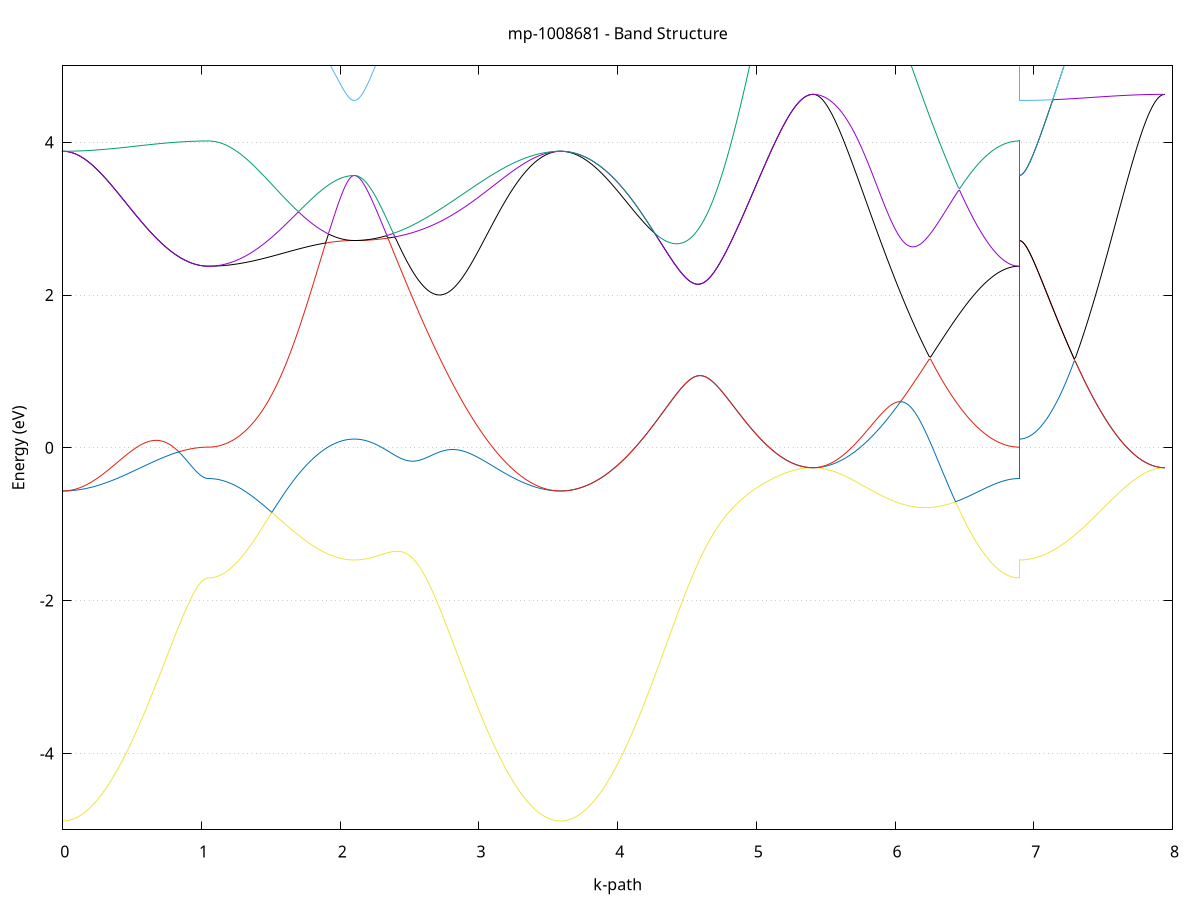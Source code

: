 set title 'mp-1008681 - Band Structure'
set xlabel 'k-path'
set ylabel 'Energy (eV)'
set grid y
set yrange [-5:5]
set terminal png size 800,600
set output 'mp-1008681_bands_gnuplot.png'
plot '-' using 1:2 with lines notitle, '-' using 1:2 with lines notitle, '-' using 1:2 with lines notitle, '-' using 1:2 with lines notitle, '-' using 1:2 with lines notitle, '-' using 1:2 with lines notitle, '-' using 1:2 with lines notitle, '-' using 1:2 with lines notitle, '-' using 1:2 with lines notitle, '-' using 1:2 with lines notitle, '-' using 1:2 with lines notitle, '-' using 1:2 with lines notitle, '-' using 1:2 with lines notitle, '-' using 1:2 with lines notitle, '-' using 1:2 with lines notitle, '-' using 1:2 with lines notitle, '-' using 1:2 with lines notitle, '-' using 1:2 with lines notitle, '-' using 1:2 with lines notitle, '-' using 1:2 with lines notitle, '-' using 1:2 with lines notitle, '-' using 1:2 with lines notitle, '-' using 1:2 with lines notitle, '-' using 1:2 with lines notitle, '-' using 1:2 with lines notitle, '-' using 1:2 with lines notitle, '-' using 1:2 with lines notitle, '-' using 1:2 with lines notitle, '-' using 1:2 with lines notitle, '-' using 1:2 with lines notitle, '-' using 1:2 with lines notitle, '-' using 1:2 with lines notitle, '-' using 1:2 with lines notitle, '-' using 1:2 with lines notitle, '-' using 1:2 with lines notitle, '-' using 1:2 with lines notitle, '-' using 1:2 with lines notitle, '-' using 1:2 with lines notitle, '-' using 1:2 with lines notitle, '-' using 1:2 with lines notitle, '-' using 1:2 with lines notitle, '-' using 1:2 with lines notitle, '-' using 1:2 with lines notitle, '-' using 1:2 with lines notitle, '-' using 1:2 with lines notitle, '-' using 1:2 with lines notitle, '-' using 1:2 with lines notitle, '-' using 1:2 with lines notitle, '-' using 1:2 with lines notitle, '-' using 1:2 with lines notitle, '-' using 1:2 with lines notitle, '-' using 1:2 with lines notitle, '-' using 1:2 with lines notitle, '-' using 1:2 with lines notitle, '-' using 1:2 with lines notitle, '-' using 1:2 with lines notitle, '-' using 1:2 with lines notitle, '-' using 1:2 with lines notitle, '-' using 1:2 with lines notitle, '-' using 1:2 with lines notitle, '-' using 1:2 with lines notitle, '-' using 1:2 with lines notitle, '-' using 1:2 with lines notitle, '-' using 1:2 with lines notitle
0.000000 -49.471922
0.009914 -49.471922
0.019828 -49.471822
0.029742 -49.471822
0.039657 -49.471722
0.049571 -49.471522
0.059485 -49.471422
0.069399 -49.471222
0.079313 -49.471022
0.089227 -49.470822
0.099142 -49.470622
0.109056 -49.470322
0.118970 -49.470022
0.128884 -49.469722
0.138798 -49.469422
0.148713 -49.469022
0.158627 -49.468622
0.168541 -49.468222
0.178455 -49.467822
0.188369 -49.467322
0.198283 -49.466922
0.208197 -49.466422
0.218112 -49.465822
0.228026 -49.465322
0.237940 -49.464822
0.247854 -49.464222
0.257768 -49.463622
0.267682 -49.463022
0.277597 -49.462322
0.287511 -49.461722
0.297425 -49.461022
0.307339 -49.460322
0.317253 -49.459622
0.327167 -49.458922
0.337082 -49.458222
0.346996 -49.457422
0.356910 -49.456722
0.366824 -49.455922
0.376738 -49.455122
0.386652 -49.454322
0.396567 -49.453522
0.406481 -49.452722
0.416395 -49.451922
0.426309 -49.451122
0.436223 -49.450222
0.446137 -49.449422
0.456052 -49.448522
0.465966 -49.447722
0.475880 -49.446822
0.485794 -49.445922
0.495708 -49.445122
0.505622 -49.444222
0.515537 -49.443322
0.525451 -49.442522
0.535365 -49.441622
0.545279 -49.440722
0.555193 -49.439822
0.565107 -49.439022
0.575022 -49.438122
0.584936 -49.437222
0.594850 -49.436422
0.604764 -49.435522
0.614678 -49.434722
0.624592 -49.433822
0.634507 -49.433022
0.644421 -49.432222
0.654335 -49.431422
0.664249 -49.430522
0.674163 -49.429722
0.684077 -49.429022
0.693992 -49.428222
0.703906 -49.427422
0.713820 -49.426722
0.723734 -49.425922
0.733648 -49.425222
0.743562 -49.424522
0.753477 -49.423822
0.763391 -49.423122
0.773305 -49.422522
0.783219 -49.421922
0.793133 -49.421222
0.803047 -49.420622
0.812962 -49.420022
0.822876 -49.419522
0.832790 -49.418922
0.842704 -49.418422
0.852618 -49.417922
0.862532 -49.417422
0.872447 -49.417022
0.882361 -49.416522
0.892275 -49.416122
0.902189 -49.415722
0.912103 -49.415422
0.922017 -49.415022
0.931932 -49.414722
0.941846 -49.414422
0.951760 -49.414122
0.961674 -49.413922
0.971588 -49.413722
0.981502 -49.413522
0.991417 -49.413322
1.001331 -49.413222
1.011245 -49.413022
1.021159 -49.413022
1.031073 -49.412922
1.040987 -49.412822
1.050902 -49.412822
1.050902 -49.412822
1.060816 -49.412822
1.070730 -49.412822
1.080644 -49.412722
1.090558 -49.412622
1.100472 -49.412522
1.110387 -49.412422
1.120301 -49.412222
1.130215 -49.412022
1.140129 -49.411822
1.150043 -49.411622
1.159957 -49.411422
1.169872 -49.411122
1.179786 -49.410822
1.189700 -49.410422
1.199614 -49.410122
1.209528 -49.409722
1.219442 -49.409322
1.229357 -49.408922
1.239271 -49.408522
1.249185 -49.408022
1.259099 -49.407522
1.269013 -49.407022
1.278927 -49.406522
1.288842 -49.406022
1.298756 -49.405422
1.308670 -49.404922
1.318584 -49.404322
1.328498 -49.403722
1.338412 -49.403022
1.348327 -49.402422
1.358241 -49.401722
1.368155 -49.401022
1.378069 -49.400422
1.387983 -49.399722
1.397897 -49.398922
1.407812 -49.398222
1.417726 -49.397522
1.427640 -49.396722
1.437554 -49.396022
1.447468 -49.395222
1.457382 -49.394422
1.467297 -49.393622
1.477211 -49.392822
1.487125 -49.392022
1.497039 -49.391222
1.506953 -49.390422
1.516867 -49.389522
1.526782 -49.388722
1.536696 -49.387922
1.546610 -49.387022
1.556524 -49.386222
1.566438 -49.385322
1.576352 -49.384522
1.586267 -49.383722
1.596181 -49.382822
1.606095 -49.382022
1.616009 -49.381122
1.625923 -49.380322
1.635837 -49.379522
1.645752 -49.378622
1.655666 -49.377822
1.665580 -49.377022
1.675494 -49.376222
1.685408 -49.375422
1.695322 -49.374622
1.705237 -49.373822
1.715151 -49.373022
1.725065 -49.372222
1.734979 -49.371522
1.744893 -49.370722
1.754807 -49.370022
1.764722 -49.369322
1.774636 -49.368622
1.784550 -49.367922
1.794464 -49.367222
1.804378 -49.366522
1.814292 -49.365922
1.824207 -49.365322
1.834121 -49.364622
1.844035 -49.364022
1.853949 -49.363522
1.863863 -49.362922
1.873777 -49.362422
1.883692 -49.361822
1.893606 -49.361322
1.903520 -49.360822
1.913434 -49.360422
1.923348 -49.359922
1.933262 -49.359522
1.943177 -49.359122
1.953091 -49.358722
1.963005 -49.358422
1.972919 -49.358122
1.982833 -49.357722
1.992747 -49.357522
2.002662 -49.357222
2.012576 -49.357022
2.022490 -49.356822
2.032404 -49.356622
2.042318 -49.356422
2.052232 -49.356322
2.062147 -49.356222
2.072061 -49.356122
2.081975 -49.356022
2.091889 -49.356022
2.101803 -49.356022
2.101803 -49.356022
2.111778 -49.356022
2.121752 -49.356022
2.131727 -49.356122
2.141701 -49.356222
2.151676 -49.356322
2.161650 -49.356422
2.171625 -49.356622
2.181599 -49.356822
2.191574 -49.357022
2.201548 -49.357222
2.211523 -49.357522
2.221497 -49.357822
2.231472 -49.358122
2.241446 -49.358422
2.251421 -49.358822
2.261395 -49.359222
2.271370 -49.359622
2.281344 -49.360022
2.291319 -49.360522
2.301293 -49.361022
2.311268 -49.361522
2.321242 -49.362022
2.331217 -49.362622
2.341191 -49.363122
2.351166 -49.363722
2.361140 -49.364422
2.371115 -49.365022
2.381089 -49.365722
2.391064 -49.366322
2.401038 -49.367122
2.411013 -49.367822
2.420987 -49.368522
2.430962 -49.369322
2.440936 -49.370122
2.450910 -49.370922
2.460885 -49.371722
2.470859 -49.372622
2.480834 -49.373422
2.490808 -49.374322
2.500783 -49.375222
2.510757 -49.376122
2.520732 -49.377022
2.530706 -49.378022
2.540681 -49.378922
2.550655 -49.379922
2.560630 -49.380922
2.570604 -49.381922
2.580579 -49.383022
2.590553 -49.384022
2.600528 -49.385022
2.610502 -49.386122
2.620477 -49.387222
2.630451 -49.388322
2.640426 -49.389422
2.650400 -49.390522
2.660375 -49.391622
2.670349 -49.392722
2.680324 -49.393922
2.690298 -49.395022
2.700273 -49.396222
2.710247 -49.397322
2.720222 -49.398522
2.730196 -49.399722
2.740171 -49.400922
2.750145 -49.402122
2.760120 -49.403322
2.770094 -49.404522
2.780069 -49.405722
2.790043 -49.406922
2.800018 -49.408122
2.809992 -49.409322
2.819967 -49.410522
2.829941 -49.411822
2.839916 -49.413022
2.849890 -49.414222
2.859865 -49.415422
2.869839 -49.416622
2.879814 -49.417922
2.889788 -49.419122
2.899763 -49.420322
2.909737 -49.421522
2.919712 -49.422722
2.929686 -49.423922
2.939661 -49.425122
2.949635 -49.426322
2.959610 -49.427522
2.969584 -49.428722
2.979559 -49.429922
2.989533 -49.431122
2.999508 -49.432222
3.009482 -49.433422
3.019457 -49.434522
3.029431 -49.435722
3.039406 -49.436822
3.049380 -49.437922
3.059355 -49.439022
3.069329 -49.440122
3.079303 -49.441222
3.089278 -49.442322
3.099252 -49.443322
3.109227 -49.444422
3.119201 -49.445422
3.129176 -49.446422
3.139150 -49.447522
3.149125 -49.448422
3.159099 -49.449422
3.169074 -49.450422
3.179048 -49.451322
3.189023 -49.452322
3.198997 -49.453222
3.208972 -49.454122
3.218946 -49.454922
3.228921 -49.455822
3.238895 -49.456622
3.248870 -49.457522
3.258844 -49.458322
3.268819 -49.459022
3.278793 -49.459822
3.288768 -49.460522
3.298742 -49.461322
3.308717 -49.462022
3.318691 -49.462622
3.328666 -49.463322
3.338640 -49.463922
3.348615 -49.464522
3.358589 -49.465122
3.368564 -49.465722
3.378538 -49.466222
3.388513 -49.466722
3.398487 -49.467222
3.408462 -49.467722
3.418436 -49.468122
3.428411 -49.468622
3.438385 -49.469022
3.448360 -49.469322
3.458334 -49.469722
3.468309 -49.470022
3.478283 -49.470322
3.488258 -49.470622
3.498232 -49.470822
3.508207 -49.471022
3.518181 -49.471222
3.528156 -49.471422
3.538130 -49.471522
3.548105 -49.471722
3.558079 -49.471722
3.568054 -49.471822
3.578028 -49.471922
3.588003 -49.471922
3.588003 -49.471922
3.597949 -49.471922
3.607896 -49.471822
3.617842 -49.471822
3.627789 -49.471722
3.637735 -49.471522
3.647682 -49.471422
3.657628 -49.471222
3.667575 -49.471022
3.677521 -49.470822
3.687468 -49.470622
3.697414 -49.470322
3.707361 -49.470022
3.717308 -49.469722
3.727254 -49.469322
3.737201 -49.469022
3.747147 -49.468622
3.757094 -49.468222
3.767040 -49.467722
3.776987 -49.467222
3.786933 -49.466722
3.796880 -49.466222
3.806826 -49.465722
3.816773 -49.465122
3.826719 -49.464522
3.836666 -49.463922
3.846612 -49.463322
3.856559 -49.462622
3.866505 -49.461922
3.876452 -49.461222
3.886398 -49.460522
3.896345 -49.459722
3.906292 -49.459022
3.916238 -49.458222
3.926185 -49.457322
3.936131 -49.456522
3.946078 -49.455622
3.956024 -49.454822
3.965971 -49.453922
3.975917 -49.452922
3.985864 -49.452022
3.995810 -49.451022
4.005757 -49.450122
4.015703 -49.449122
4.025650 -49.448022
4.035596 -49.447022
4.045543 -49.446022
4.055490 -49.444922
4.065436 -49.443822
4.075383 -49.442722
4.085329 -49.441622
4.095276 -49.440422
4.105222 -49.439322
4.115169 -49.438122
4.125115 -49.436922
4.135062 -49.435722
4.145008 -49.434522
4.154955 -49.433322
4.164901 -49.432022
4.174848 -49.430822
4.184794 -49.429522
4.194741 -49.428222
4.204687 -49.426922
4.214634 -49.425622
4.224581 -49.424322
4.234527 -49.423022
4.244474 -49.421622
4.254420 -49.420322
4.264367 -49.418922
4.274313 -49.417622
4.284260 -49.416222
4.294206 -49.414822
4.304153 -49.413422
4.314099 -49.412022
4.324046 -49.410622
4.333992 -49.409222
4.343939 -49.407822
4.353885 -49.406322
4.363832 -49.404922
4.373778 -49.403522
4.383725 -49.402022
4.393672 -49.400622
4.403618 -49.399122
4.413565 -49.397722
4.423511 -49.396222
4.433458 -49.394722
4.443404 -49.393322
4.453351 -49.391822
4.463297 -49.390322
4.473244 -49.388922
4.483190 -49.387422
4.493137 -49.385922
4.503083 -49.384522
4.513030 -49.383022
4.522976 -49.381522
4.532923 -49.380122
4.542869 -49.378622
4.552816 -49.377222
4.562763 -49.375722
4.572709 -49.374322
4.582656 -49.372822
4.592602 -49.371422
4.602549 -49.369922
4.612495 -49.368522
4.622442 -49.367122
4.632388 -49.365622
4.642335 -49.364222
4.652281 -49.362822
4.662228 -49.361422
4.672174 -49.360022
4.682121 -49.358622
4.692067 -49.357322
4.702014 -49.355922
4.711961 -49.354522
4.721907 -49.353222
4.731854 -49.351822
4.741800 -49.350522
4.751747 -49.349222
4.761693 -49.347922
4.771640 -49.346622
4.781586 -49.345322
4.791533 -49.344022
4.801479 -49.342822
4.811426 -49.341522
4.821372 -49.340322
4.831319 -49.339122
4.841265 -49.337922
4.851212 -49.336722
4.861158 -49.335522
4.871105 -49.334422
4.881052 -49.333222
4.890998 -49.332122
4.900945 -49.331022
4.910891 -49.329922
4.920838 -49.328822
4.930784 -49.327722
4.940731 -49.326722
4.950677 -49.325622
4.960624 -49.324622
4.970570 -49.323622
4.980517 -49.322722
4.990463 -49.321722
5.000410 -49.320822
5.010356 -49.319822
5.020303 -49.318922
5.030249 -49.318122
5.040196 -49.317222
5.050143 -49.316422
5.060089 -49.315522
5.070036 -49.314722
5.079982 -49.314022
5.089929 -49.313222
5.099875 -49.312522
5.109822 -49.311822
5.119768 -49.311122
5.129715 -49.310422
5.139661 -49.309722
5.149608 -49.309122
5.159554 -49.308522
5.169501 -49.307922
5.179447 -49.307422
5.189394 -49.306822
5.199340 -49.306322
5.209287 -49.305822
5.219234 -49.305322
5.229180 -49.304922
5.239127 -49.304522
5.249073 -49.304122
5.259020 -49.303722
5.268966 -49.303422
5.278913 -49.303022
5.288859 -49.302722
5.298806 -49.302422
5.308752 -49.302222
5.318699 -49.302022
5.328645 -49.301822
5.338592 -49.301622
5.348538 -49.301422
5.358485 -49.301322
5.368431 -49.301222
5.378378 -49.301122
5.388325 -49.301022
5.398271 -49.301022
5.408218 -49.301022
5.408218 -49.301022
5.418192 -49.301022
5.428167 -49.301022
5.438141 -49.301122
5.448116 -49.301222
5.458090 -49.301322
5.468065 -49.301422
5.478039 -49.301622
5.488014 -49.301822
5.497988 -49.302022
5.507963 -49.302222
5.517937 -49.302522
5.527912 -49.302722
5.537886 -49.303022
5.547861 -49.303422
5.557835 -49.303722
5.567809 -49.304122
5.577784 -49.304522
5.587758 -49.304922
5.597733 -49.305422
5.607707 -49.305822
5.617682 -49.306322
5.627656 -49.306822
5.637631 -49.307422
5.647605 -49.307922
5.657580 -49.308522
5.667554 -49.309122
5.677529 -49.309722
5.687503 -49.310322
5.697478 -49.311022
5.707452 -49.311722
5.717427 -49.312422
5.727401 -49.313122
5.737376 -49.313922
5.747350 -49.314622
5.757325 -49.315422
5.767299 -49.316222
5.777274 -49.317022
5.787248 -49.317822
5.797223 -49.318722
5.807197 -49.319522
5.817172 -49.320422
5.827146 -49.321322
5.837121 -49.322322
5.847095 -49.323222
5.857070 -49.324122
5.867044 -49.325122
5.877019 -49.326122
5.886993 -49.327022
5.896968 -49.328022
5.906942 -49.329122
5.916917 -49.330122
5.926891 -49.331122
5.936866 -49.332222
5.946840 -49.333222
5.956815 -49.334322
5.966789 -49.335422
5.976764 -49.336522
5.986738 -49.337622
5.996713 -49.338722
6.006687 -49.339822
6.016662 -49.340922
6.026636 -49.342122
6.036611 -49.343222
6.046585 -49.344422
6.056560 -49.345522
6.066534 -49.346722
6.076509 -49.347822
6.086483 -49.349022
6.096458 -49.350222
6.106432 -49.351322
6.116407 -49.352522
6.126381 -49.353722
6.136356 -49.354922
6.146330 -49.356022
6.156305 -49.357222
6.166279 -49.358422
6.176254 -49.359622
6.186228 -49.360822
6.196202 -49.361922
6.206177 -49.363122
6.216151 -49.364322
6.226126 -49.365422
6.236100 -49.366622
6.246075 -49.367822
6.256049 -49.368922
6.266024 -49.370122
6.275998 -49.371222
6.285973 -49.372422
6.295947 -49.373522
6.305922 -49.374622
6.315896 -49.375722
6.325871 -49.376822
6.335845 -49.377922
6.345820 -49.379022
6.355794 -49.380122
6.365769 -49.381222
6.375743 -49.382222
6.385718 -49.383322
6.395692 -49.384322
6.405667 -49.385322
6.415641 -49.386422
6.425616 -49.387422
6.435590 -49.388322
6.445565 -49.389322
6.455539 -49.390322
6.465514 -49.391222
6.475488 -49.392122
6.485463 -49.393122
6.495437 -49.393922
6.505412 -49.394822
6.515386 -49.395722
6.525361 -49.396522
6.535335 -49.397422
6.545310 -49.398222
6.555284 -49.399022
6.565259 -49.399722
6.575233 -49.400522
6.585208 -49.401222
6.595182 -49.401922
6.605157 -49.402622
6.615131 -49.403322
6.625106 -49.403922
6.635080 -49.404622
6.645055 -49.405222
6.655029 -49.405822
6.665004 -49.406322
6.674978 -49.406922
6.684953 -49.407422
6.694927 -49.407922
6.704902 -49.408422
6.714876 -49.408822
6.724851 -49.409322
6.734825 -49.409722
6.744800 -49.410022
6.754774 -49.410422
6.764749 -49.410722
6.774723 -49.411022
6.784698 -49.411322
6.794672 -49.411622
6.804647 -49.411822
6.814621 -49.412022
6.824596 -49.412222
6.834570 -49.412422
6.844544 -49.412522
6.854519 -49.412622
6.864493 -49.412722
6.874468 -49.412822
6.884442 -49.412822
6.894417 -49.412822
6.894417 -49.356022
6.904331 -49.356022
6.914245 -49.355922
6.924159 -49.355922
6.934074 -49.355822
6.943988 -49.355722
6.953902 -49.355522
6.963816 -49.355422
6.973730 -49.355222
6.983644 -49.355022
6.993559 -49.354822
7.003473 -49.354522
7.013387 -49.354222
7.023301 -49.354022
7.033215 -49.353622
7.043129 -49.353322
7.053044 -49.352922
7.062958 -49.352622
7.072872 -49.352222
7.082786 -49.351722
7.092700 -49.351322
7.102614 -49.350822
7.112529 -49.350422
7.122443 -49.349922
7.132357 -49.349322
7.142271 -49.348822
7.152185 -49.348222
7.162099 -49.347722
7.172014 -49.347122
7.181928 -49.346522
7.191842 -49.345822
7.201756 -49.345222
7.211670 -49.344622
7.221584 -49.343922
7.231499 -49.343222
7.241413 -49.342522
7.251327 -49.341822
7.261241 -49.341122
7.271155 -49.340422
7.281069 -49.339622
7.290984 -49.338922
7.300898 -49.338122
7.310812 -49.337422
7.320726 -49.336622
7.330640 -49.335822
7.340554 -49.335022
7.350469 -49.334222
7.360383 -49.333422
7.370297 -49.332622
7.380211 -49.331822
7.390125 -49.331022
7.400039 -49.330222
7.409954 -49.329422
7.419868 -49.328622
7.429782 -49.327722
7.439696 -49.326922
7.449610 -49.326122
7.459524 -49.325322
7.469439 -49.324522
7.479353 -49.323722
7.489267 -49.322922
7.499181 -49.322122
7.509095 -49.321322
7.519009 -49.320522
7.528924 -49.319722
7.538838 -49.319022
7.548752 -49.318222
7.558666 -49.317522
7.568580 -49.316722
7.578494 -49.316022
7.588409 -49.315322
7.598323 -49.314522
7.608237 -49.313822
7.618151 -49.313222
7.628065 -49.312522
7.637979 -49.311822
7.647894 -49.311222
7.657808 -49.310622
7.667722 -49.310022
7.677636 -49.309422
7.687550 -49.308822
7.697464 -49.308222
7.707379 -49.307722
7.717293 -49.307222
7.727207 -49.306622
7.737121 -49.306222
7.747035 -49.305722
7.756949 -49.305222
7.766864 -49.304822
7.776778 -49.304422
7.786692 -49.304022
7.796606 -49.303722
7.806520 -49.303322
7.816434 -49.303022
7.826349 -49.302722
7.836263 -49.302422
7.846177 -49.302222
7.856091 -49.301922
7.866005 -49.301722
7.875919 -49.301622
7.885834 -49.301422
7.895748 -49.301322
7.905662 -49.301222
7.915576 -49.301122
7.925490 -49.301022
7.935404 -49.301022
7.945319 -49.301022
e
0.000000 -27.927022
0.009914 -27.927122
0.019828 -27.927422
0.029742 -27.928022
0.039657 -27.928822
0.049571 -27.929822
0.059485 -27.931022
0.069399 -27.932522
0.079313 -27.934122
0.089227 -27.936022
0.099142 -27.938122
0.109056 -27.940422
0.118970 -27.943022
0.128884 -27.945722
0.138798 -27.948722
0.148713 -27.951822
0.158627 -27.955222
0.168541 -27.958722
0.178455 -27.962422
0.188369 -27.966322
0.198283 -27.970522
0.208197 -27.974822
0.218112 -27.979222
0.228026 -27.983922
0.237940 -27.988722
0.247854 -27.993722
0.257768 -27.998922
0.267682 -28.004222
0.277597 -28.009622
0.287511 -28.015222
0.297425 -28.021022
0.307339 -28.026922
0.317253 -28.032922
0.327167 -28.039022
0.337082 -28.045222
0.346996 -28.051622
0.356910 -28.058122
0.366824 -28.064622
0.376738 -28.071322
0.386652 -28.078022
0.396567 -28.084922
0.406481 -28.091822
0.416395 -28.098722
0.426309 -28.105822
0.436223 -28.112922
0.446137 -28.120022
0.456052 -28.127222
0.465966 -28.134422
0.475880 -28.141722
0.485794 -28.149022
0.495708 -28.156322
0.505622 -28.163622
0.515537 -28.170922
0.525451 -28.178222
0.535365 -28.185522
0.545279 -28.192822
0.555193 -28.200122
0.565107 -28.207322
0.575022 -28.214522
0.584936 -28.221722
0.594850 -28.228822
0.604764 -28.235922
0.614678 -28.242922
0.624592 -28.249922
0.634507 -28.256822
0.644421 -28.263622
0.654335 -28.270322
0.664249 -28.276922
0.674163 -28.283522
0.684077 -28.290022
0.693992 -28.296322
0.703906 -28.302522
0.713820 -28.308722
0.723734 -28.314722
0.733648 -28.320622
0.743562 -28.326322
0.753477 -28.331922
0.763391 -28.337422
0.773305 -28.342822
0.783219 -28.348022
0.793133 -28.353022
0.803047 -28.357922
0.812962 -28.362622
0.822876 -28.367222
0.832790 -28.371622
0.842704 -28.375822
0.852618 -28.379822
0.862532 -28.383722
0.872447 -28.387422
0.882361 -28.390922
0.892275 -28.394322
0.902189 -28.397422
0.912103 -28.400422
0.922017 -28.403122
0.931932 -28.405722
0.941846 -28.408122
0.951760 -28.410222
0.961674 -28.412222
0.971588 -28.414022
0.981502 -28.415522
0.991417 -28.416922
1.001331 -28.418022
1.011245 -28.418922
1.021159 -28.419722
1.031073 -28.420222
1.040987 -28.420522
1.050902 -28.420622
1.050902 -28.420622
1.060816 -28.420622
1.070730 -28.420622
1.080644 -28.420522
1.090558 -28.420422
1.100472 -28.420222
1.110387 -28.420122
1.120301 -28.419922
1.130215 -28.419722
1.140129 -28.419422
1.150043 -28.419222
1.159957 -28.418922
1.169872 -28.418522
1.179786 -28.418222
1.189700 -28.417822
1.199614 -28.417422
1.209528 -28.416922
1.219442 -28.416522
1.229357 -28.416022
1.239271 -28.415422
1.249185 -28.414922
1.259099 -28.414322
1.269013 -28.413722
1.278927 -28.413122
1.288842 -28.412522
1.298756 -28.411822
1.308670 -28.411122
1.318584 -28.410422
1.328498 -28.409722
1.338412 -28.409022
1.348327 -28.408222
1.358241 -28.407422
1.368155 -28.406622
1.378069 -28.405822
1.387983 -28.405022
1.397897 -28.404122
1.407812 -28.403222
1.417726 -28.402422
1.427640 -28.401522
1.437554 -28.400622
1.447468 -28.399722
1.457382 -28.398722
1.467297 -28.397822
1.477211 -28.396822
1.487125 -28.395922
1.497039 -28.394922
1.506953 -28.393922
1.516867 -28.393022
1.526782 -28.392022
1.536696 -28.391022
1.546610 -28.390022
1.556524 -28.389022
1.566438 -28.388022
1.576352 -28.387022
1.586267 -28.386022
1.596181 -28.385022
1.606095 -28.384022
1.616009 -28.383022
1.625923 -28.382022
1.635837 -28.381022
1.645752 -28.380022
1.655666 -28.379022
1.665580 -28.378022
1.675494 -28.377122
1.685408 -28.376122
1.695322 -28.375222
1.705237 -28.374222
1.715151 -28.373322
1.725065 -28.372422
1.734979 -28.371522
1.744893 -28.370622
1.754807 -28.369722
1.764722 -28.368922
1.774636 -28.368022
1.784550 -28.367222
1.794464 -28.366422
1.804378 -28.365622
1.814292 -28.364822
1.824207 -28.364122
1.834121 -28.363322
1.844035 -28.362622
1.853949 -28.362022
1.863863 -28.361322
1.873777 -28.360622
1.883692 -28.360022
1.893606 -28.359422
1.903520 -28.358822
1.913434 -28.358322
1.923348 -28.357822
1.933262 -28.357322
1.943177 -28.356822
1.953091 -28.356422
1.963005 -28.355922
1.972919 -28.355522
1.982833 -28.355222
1.992747 -28.354822
2.002662 -28.354522
2.012576 -28.354222
2.022490 -28.354022
2.032404 -28.353822
2.042318 -28.353622
2.052232 -28.353422
2.062147 -28.353322
2.072061 -28.353222
2.081975 -28.353122
2.091889 -28.353122
2.101803 -28.353022
2.101803 -28.353022
2.111778 -28.353022
2.121752 -28.352922
2.131727 -28.352722
2.141701 -28.352422
2.151676 -28.352122
2.161650 -28.351622
2.171625 -28.351122
2.181599 -28.350522
2.191574 -28.349822
2.201548 -28.349122
2.211523 -28.348222
2.221497 -28.347322
2.231472 -28.346322
2.241446 -28.345222
2.251421 -28.344122
2.261395 -28.342922
2.271370 -28.341622
2.281344 -28.340222
2.291319 -28.338822
2.301293 -28.337322
2.311268 -28.335722
2.321242 -28.334022
2.331217 -28.332222
2.341191 -28.330422
2.351166 -28.328522
2.361140 -28.326522
2.371115 -28.324522
2.381089 -28.322322
2.391064 -28.320122
2.401038 -28.317922
2.411013 -28.315522
2.420987 -28.313122
2.430962 -28.310622
2.440936 -28.308122
2.450910 -28.305522
2.460885 -28.302822
2.470859 -28.300022
2.480834 -28.297222
2.490808 -28.294322
2.500783 -28.291422
2.510757 -28.288322
2.520732 -28.285322
2.530706 -28.282122
2.540681 -28.278922
2.550655 -28.275622
2.560630 -28.272322
2.570604 -28.268922
2.580579 -28.265522
2.590553 -28.262022
2.600528 -28.258422
2.610502 -28.254822
2.620477 -28.251222
2.630451 -28.247522
2.640426 -28.243722
2.650400 -28.239922
2.660375 -28.236022
2.670349 -28.232122
2.680324 -28.228222
2.690298 -28.224222
2.700273 -28.220222
2.710247 -28.216122
2.720222 -28.212022
2.730196 -28.207822
2.740171 -28.203622
2.750145 -28.199422
2.760120 -28.195122
2.770094 -28.190822
2.780069 -28.186522
2.790043 -28.182122
2.800018 -28.177822
2.809992 -28.173422
2.819967 -28.168922
2.829941 -28.164522
2.839916 -28.160022
2.849890 -28.155522
2.859865 -28.151122
2.869839 -28.146522
2.879814 -28.142022
2.889788 -28.137522
2.899763 -28.133022
2.909737 -28.128422
2.919712 -28.123922
2.929686 -28.119322
2.939661 -28.114822
2.949635 -28.110322
2.959610 -28.105722
2.969584 -28.101222
2.979559 -28.096722
2.989533 -28.092222
2.999508 -28.087722
3.009482 -28.083222
3.019457 -28.078822
3.029431 -28.074422
3.039406 -28.070022
3.049380 -28.065622
3.059355 -28.061322
3.069329 -28.057022
3.079303 -28.052722
3.089278 -28.048522
3.099252 -28.044222
3.109227 -28.040122
3.119201 -28.036022
3.129176 -28.031922
3.139150 -28.027822
3.149125 -28.023922
3.159099 -28.019922
3.169074 -28.016122
3.179048 -28.012222
3.189023 -28.008522
3.198997 -28.004822
3.208972 -28.001222
3.218946 -27.997622
3.228921 -27.994122
3.238895 -27.990622
3.248870 -27.987322
3.258844 -27.984022
3.268819 -27.980822
3.278793 -27.977622
3.288768 -27.974622
3.298742 -27.971622
3.308717 -27.968722
3.318691 -27.965922
3.328666 -27.963222
3.338640 -27.960522
3.348615 -27.958022
3.358589 -27.955522
3.368564 -27.953122
3.378538 -27.950922
3.388513 -27.948722
3.398487 -27.946622
3.408462 -27.944722
3.418436 -27.942822
3.428411 -27.941022
3.438385 -27.939322
3.448360 -27.937722
3.458334 -27.936322
3.468309 -27.934922
3.478283 -27.933622
3.488258 -27.932522
3.498232 -27.931422
3.508207 -27.930522
3.518181 -27.929722
3.528156 -27.929022
3.538130 -27.928422
3.548105 -27.927922
3.558079 -27.927522
3.568054 -27.927222
3.578028 -27.927022
3.588003 -27.927022
3.588003 -27.927022
3.597949 -27.927022
3.607896 -27.927122
3.617842 -27.927322
3.627789 -27.927522
3.637735 -27.927922
3.647682 -27.928322
3.657628 -27.928722
3.667575 -27.929322
3.677521 -27.929922
3.687468 -27.930522
3.697414 -27.931322
3.707361 -27.932122
3.717308 -27.933022
3.727254 -27.933922
3.737201 -27.935022
3.747147 -27.936122
3.757094 -27.937222
3.767040 -27.938422
3.776987 -27.939722
3.786933 -27.941122
3.796880 -27.942522
3.806826 -27.944022
3.816773 -27.945522
3.826719 -27.947122
3.836666 -27.948822
3.846612 -27.950522
3.856559 -27.952322
3.866505 -27.954122
3.876452 -27.956022
3.886398 -27.958022
3.896345 -27.960022
3.906292 -27.962122
3.916238 -27.964222
3.926185 -27.966322
3.936131 -27.968622
3.946078 -27.970822
3.956024 -27.973122
3.965971 -27.975522
3.975917 -27.977922
3.985864 -27.980422
3.995810 -27.982922
4.005757 -27.985422
4.015703 -27.988022
4.025650 -27.990622
4.035596 -27.993322
4.045543 -27.996022
4.055490 -27.998722
4.065436 -28.001522
4.075383 -28.004322
4.085329 -28.007122
4.095276 -28.010022
4.105222 -28.012922
4.115169 -28.015822
4.125115 -28.018822
4.135062 -28.021722
4.145008 -28.024722
4.154955 -28.027822
4.164901 -28.030822
4.174848 -28.033922
4.184794 -28.037022
4.194741 -28.040122
4.204687 -28.043222
4.214634 -28.046422
4.224581 -28.049522
4.234527 -28.052722
4.244474 -28.055822
4.254420 -28.059022
4.264367 -28.062222
4.274313 -28.065422
4.284260 -28.068622
4.294206 -28.071922
4.304153 -28.075122
4.314099 -28.078322
4.324046 -28.081522
4.333992 -28.084822
4.343939 -28.088022
4.353885 -28.091222
4.363832 -28.094422
4.373778 -28.097722
4.383725 -28.100922
4.393672 -28.104122
4.403618 -28.107322
4.413565 -28.110522
4.423511 -28.113722
4.433458 -28.116822
4.443404 -28.120022
4.453351 -28.123222
4.463297 -28.126322
4.473244 -28.129522
4.483190 -28.132622
4.493137 -28.135722
4.503083 -28.138822
4.513030 -28.141822
4.522976 -28.144922
4.532923 -28.147922
4.542869 -28.150922
4.552816 -28.153922
4.562763 -28.156922
4.572709 -28.159822
4.582656 -28.162722
4.592602 -28.165722
4.602549 -28.168522
4.612495 -28.171422
4.622442 -28.174222
4.632388 -28.177022
4.642335 -28.179822
4.652281 -28.182522
4.662228 -28.185322
4.672174 -28.188022
4.682121 -28.190622
4.692067 -28.193322
4.702014 -28.195922
4.711961 -28.198522
4.721907 -28.201022
4.731854 -28.203622
4.741800 -28.206122
4.751747 -28.208522
4.761693 -28.211022
4.771640 -28.213422
4.781586 -28.215722
4.791533 -28.218122
4.801479 -28.220422
4.811426 -28.222622
4.821372 -28.224922
4.831319 -28.227122
4.841265 -28.229222
4.851212 -28.231422
4.861158 -28.233522
4.871105 -28.235522
4.881052 -28.237622
4.890998 -28.239522
4.900945 -28.241522
4.910891 -28.243422
4.920838 -28.245322
4.930784 -28.247222
4.940731 -28.249022
4.950677 -28.250722
4.960624 -28.252522
4.970570 -28.254222
4.980517 -28.255922
4.990463 -28.257522
5.000410 -28.259122
5.010356 -28.260622
5.020303 -28.262122
5.030249 -28.263622
5.040196 -28.265122
5.050143 -28.266422
5.060089 -28.267822
5.070036 -28.269122
5.079982 -28.270422
5.089929 -28.271722
5.099875 -28.272922
5.109822 -28.274122
5.119768 -28.275222
5.129715 -28.276322
5.139661 -28.277422
5.149608 -28.278422
5.159554 -28.279422
5.169501 -28.280322
5.179447 -28.281322
5.189394 -28.282122
5.199340 -28.283022
5.209287 -28.283722
5.219234 -28.284522
5.229180 -28.285222
5.239127 -28.285922
5.249073 -28.286522
5.259020 -28.287122
5.268966 -28.287722
5.278913 -28.288222
5.288859 -28.288722
5.298806 -28.289122
5.308752 -28.289622
5.318699 -28.289922
5.328645 -28.290322
5.338592 -28.290522
5.348538 -28.290822
5.358485 -28.291022
5.368431 -28.291222
5.378378 -28.291422
5.388325 -28.291522
5.398271 -28.291522
5.408218 -28.291522
5.408218 -28.291522
5.418192 -28.291622
5.428167 -28.291622
5.438141 -28.291722
5.448116 -28.291822
5.458090 -28.291922
5.468065 -28.292022
5.478039 -28.292222
5.488014 -28.292422
5.497988 -28.292622
5.507963 -28.292922
5.517937 -28.293222
5.527912 -28.293522
5.537886 -28.293822
5.547861 -28.294222
5.557835 -28.294622
5.567809 -28.295022
5.577784 -28.295522
5.587758 -28.295922
5.597733 -28.296422
5.607707 -28.297022
5.617682 -28.297522
5.627656 -28.298122
5.637631 -28.298722
5.647605 -28.299322
5.657580 -28.299922
5.667554 -28.300622
5.677529 -28.301322
5.687503 -28.302022
5.697478 -28.302822
5.707452 -28.303622
5.717427 -28.304322
5.727401 -28.305222
5.737376 -28.306022
5.747350 -28.306822
5.757325 -28.307722
5.767299 -28.308622
5.777274 -28.309522
5.787248 -28.310522
5.797223 -28.311422
5.807197 -28.312422
5.817172 -28.313422
5.827146 -28.314522
5.837121 -28.315522
5.847095 -28.316522
5.857070 -28.317622
5.867044 -28.318722
5.877019 -28.319822
5.886993 -28.320922
5.896968 -28.322122
5.906942 -28.323222
5.916917 -28.324422
5.926891 -28.325622
5.936866 -28.326822
5.946840 -28.328022
5.956815 -28.329222
5.966789 -28.330422
5.976764 -28.331722
5.986738 -28.333022
5.996713 -28.334222
6.006687 -28.335522
6.016662 -28.336822
6.026636 -28.338122
6.036611 -28.339422
6.046585 -28.340722
6.056560 -28.342022
6.066534 -28.343322
6.076509 -28.344722
6.086483 -28.346022
6.096458 -28.347422
6.106432 -28.348722
6.116407 -28.350122
6.126381 -28.351422
6.136356 -28.352822
6.146330 -28.354222
6.156305 -28.355522
6.166279 -28.356922
6.176254 -28.358222
6.186228 -28.359622
6.196202 -28.361022
6.206177 -28.362322
6.216151 -28.363622
6.226126 -28.365022
6.236100 -28.366422
6.246075 -28.367722
6.256049 -28.369022
6.266024 -28.370422
6.275998 -28.371722
6.285973 -28.373022
6.295947 -28.374422
6.305922 -28.375722
6.315896 -28.377022
6.325871 -28.378322
6.335845 -28.379522
6.345820 -28.380822
6.355794 -28.382122
6.365769 -28.383322
6.375743 -28.384622
6.385718 -28.385822
6.395692 -28.387022
6.405667 -28.388222
6.415641 -28.389422
6.425616 -28.390622
6.435590 -28.391722
6.445565 -28.392822
6.455539 -28.394022
6.465514 -28.395122
6.475488 -28.396222
6.485463 -28.397322
6.495437 -28.398322
6.505412 -28.399322
6.515386 -28.400322
6.525361 -28.401322
6.535335 -28.402322
6.545310 -28.403322
6.555284 -28.404222
6.565259 -28.405122
6.575233 -28.406022
6.585208 -28.406822
6.595182 -28.407722
6.605157 -28.408522
6.615131 -28.409322
6.625106 -28.410122
6.635080 -28.410822
6.645055 -28.411522
6.655029 -28.412222
6.665004 -28.412922
6.674978 -28.413622
6.684953 -28.414222
6.694927 -28.414822
6.704902 -28.415322
6.714876 -28.415922
6.724851 -28.416422
6.734825 -28.416822
6.744800 -28.417322
6.754774 -28.417722
6.764749 -28.418122
6.774723 -28.418522
6.784698 -28.418822
6.794672 -28.419122
6.804647 -28.419422
6.814621 -28.419722
6.824596 -28.419922
6.834570 -28.420122
6.844544 -28.420222
6.854519 -28.420422
6.864493 -28.420522
6.874468 -28.420622
6.884442 -28.420622
6.894417 -28.420622
6.894417 -28.353022
6.904331 -28.353022
6.914245 -28.353022
6.924159 -28.352922
6.934074 -28.352822
6.943988 -28.352722
6.953902 -28.352622
6.963816 -28.352422
6.973730 -28.352222
6.983644 -28.352022
6.993559 -28.351722
7.003473 -28.351422
7.013387 -28.351122
7.023301 -28.350822
7.033215 -28.350422
7.043129 -28.350122
7.053044 -28.349722
7.062958 -28.349222
7.072872 -28.348822
7.082786 -28.348322
7.092700 -28.347822
7.102614 -28.347322
7.112529 -28.346822
7.122443 -28.346222
7.132357 -28.345622
7.142271 -28.345022
7.152185 -28.344422
7.162099 -28.343822
7.172014 -28.343122
7.181928 -28.342422
7.191842 -28.341722
7.201756 -28.341022
7.211670 -28.340322
7.221584 -28.339522
7.231499 -28.338822
7.241413 -28.338022
7.251327 -28.337222
7.261241 -28.336422
7.271155 -28.335622
7.281069 -28.334822
7.290984 -28.333922
7.300898 -28.333122
7.310812 -28.332222
7.320726 -28.331422
7.330640 -28.330522
7.340554 -28.329622
7.350469 -28.328722
7.360383 -28.327822
7.370297 -28.326922
7.380211 -28.326022
7.390125 -28.325122
7.400039 -28.324222
7.409954 -28.323322
7.419868 -28.322422
7.429782 -28.321522
7.439696 -28.320622
7.449610 -28.319622
7.459524 -28.318722
7.469439 -28.317822
7.479353 -28.316922
7.489267 -28.316022
7.499181 -28.315222
7.509095 -28.314322
7.519009 -28.313422
7.528924 -28.312522
7.538838 -28.311722
7.548752 -28.310822
7.558666 -28.310022
7.568580 -28.309122
7.578494 -28.308322
7.588409 -28.307522
7.598323 -28.306722
7.608237 -28.305922
7.618151 -28.305222
7.628065 -28.304422
7.637979 -28.303722
7.647894 -28.302922
7.657808 -28.302222
7.667722 -28.301622
7.677636 -28.300922
7.687550 -28.300322
7.697464 -28.299622
7.707379 -28.299022
7.717293 -28.298422
7.727207 -28.297922
7.737121 -28.297322
7.747035 -28.296822
7.756949 -28.296322
7.766864 -28.295822
7.776778 -28.295422
7.786692 -28.294922
7.796606 -28.294522
7.806520 -28.294222
7.816434 -28.293822
7.826349 -28.293522
7.836263 -28.293222
7.846177 -28.292922
7.856091 -28.292622
7.866005 -28.292422
7.875919 -28.292222
7.885834 -28.292022
7.895748 -28.291922
7.905662 -28.291822
7.915576 -28.291722
7.925490 -28.291622
7.935404 -28.291622
7.945319 -28.291522
e
0.000000 -27.927022
0.009914 -27.927022
0.019828 -27.926922
0.029742 -27.926922
0.039657 -27.926822
0.049571 -27.926722
0.059485 -27.926622
0.069399 -27.926522
0.079313 -27.926422
0.089227 -27.926222
0.099142 -27.926022
0.109056 -27.925922
0.118970 -27.925622
0.128884 -27.925422
0.138798 -27.925222
0.148713 -27.924922
0.158627 -27.924622
0.168541 -27.924322
0.178455 -27.924022
0.188369 -27.923722
0.198283 -27.923422
0.208197 -27.923022
0.218112 -27.922622
0.228026 -27.922222
0.237940 -27.921822
0.247854 -27.921422
0.257768 -27.921022
0.267682 -27.920522
0.277597 -27.920122
0.287511 -27.919622
0.297425 -27.919122
0.307339 -27.918622
0.317253 -27.918122
0.327167 -27.917622
0.337082 -27.917122
0.346996 -27.916622
0.356910 -27.916022
0.366824 -27.915522
0.376738 -27.914922
0.386652 -27.914322
0.396567 -27.913822
0.406481 -27.913222
0.416395 -27.912622
0.426309 -27.912022
0.436223 -27.911422
0.446137 -27.910822
0.456052 -27.910122
0.465966 -27.909522
0.475880 -27.908922
0.485794 -27.908322
0.495708 -27.907622
0.505622 -27.907022
0.515537 -27.906422
0.525451 -27.905822
0.535365 -27.905122
0.545279 -27.904522
0.555193 -27.903922
0.565107 -27.903222
0.575022 -27.902622
0.584936 -27.902022
0.594850 -27.901422
0.604764 -27.900822
0.614678 -27.900222
0.624592 -27.899622
0.634507 -27.898922
0.644421 -27.898422
0.654335 -27.897822
0.664249 -27.897222
0.674163 -27.896622
0.684077 -27.896022
0.693992 -27.895522
0.703906 -27.894922
0.713820 -27.894422
0.723734 -27.893922
0.733648 -27.893422
0.743562 -27.892822
0.753477 -27.892422
0.763391 -27.891922
0.773305 -27.891422
0.783219 -27.890922
0.793133 -27.890522
0.803047 -27.890022
0.812962 -27.889622
0.822876 -27.889222
0.832790 -27.888822
0.842704 -27.888422
0.852618 -27.888122
0.862532 -27.887722
0.872447 -27.887422
0.882361 -27.887122
0.892275 -27.886822
0.902189 -27.886522
0.912103 -27.886222
0.922017 -27.886022
0.931932 -27.885822
0.941846 -27.885622
0.951760 -27.885422
0.961674 -27.885222
0.971588 -27.885022
0.981502 -27.884922
0.991417 -27.884822
1.001331 -27.884722
1.011245 -27.884622
1.021159 -27.884522
1.031073 -27.884522
1.040987 -27.884422
1.050902 -27.884422
1.050902 -27.884422
1.060816 -27.884522
1.070730 -27.884922
1.080644 -27.885422
1.090558 -27.886122
1.100472 -27.887122
1.110387 -27.888222
1.120301 -27.889622
1.130215 -27.891222
1.140129 -27.893022
1.150043 -27.895022
1.159957 -27.897222
1.169872 -27.899622
1.179786 -27.902222
1.189700 -27.905022
1.199614 -27.908022
1.209528 -27.911222
1.219442 -27.914522
1.229357 -27.918122
1.239271 -27.921822
1.249185 -27.925722
1.259099 -27.929822
1.269013 -27.934022
1.278927 -27.938422
1.288842 -27.943022
1.298756 -27.947722
1.308670 -27.952622
1.318584 -27.957622
1.328498 -27.962822
1.338412 -27.968122
1.348327 -27.973522
1.358241 -27.979122
1.368155 -27.984822
1.378069 -27.990622
1.387983 -27.996522
1.397897 -28.002522
1.407812 -28.008722
1.417726 -28.014922
1.427640 -28.021222
1.437554 -28.027622
1.447468 -28.034122
1.457382 -28.040722
1.467297 -28.047322
1.477211 -28.053922
1.487125 -28.060722
1.497039 -28.067422
1.506953 -28.074322
1.516867 -28.081122
1.526782 -28.088022
1.536696 -28.094922
1.546610 -28.101822
1.556524 -28.108822
1.566438 -28.115722
1.576352 -28.122722
1.586267 -28.129622
1.596181 -28.136522
1.606095 -28.143422
1.616009 -28.150322
1.625923 -28.157122
1.635837 -28.163922
1.645752 -28.170722
1.655666 -28.177422
1.665580 -28.184122
1.675494 -28.190722
1.685408 -28.197222
1.695322 -28.203722
1.705237 -28.210122
1.715151 -28.216422
1.725065 -28.222622
1.734979 -28.228822
1.744893 -28.234822
1.754807 -28.240722
1.764722 -28.246622
1.774636 -28.252322
1.784550 -28.257922
1.794464 -28.263322
1.804378 -28.268722
1.814292 -28.273922
1.824207 -28.279022
1.834121 -28.283922
1.844035 -28.288722
1.853949 -28.293422
1.863863 -28.297922
1.873777 -28.302222
1.883692 -28.306422
1.893606 -28.310422
1.903520 -28.314322
1.913434 -28.317922
1.923348 -28.321522
1.933262 -28.324822
1.943177 -28.328022
1.953091 -28.331022
1.963005 -28.333822
1.972919 -28.336422
1.982833 -28.338822
1.992747 -28.341122
2.002662 -28.343122
2.012576 -28.345022
2.022490 -28.346722
2.032404 -28.348222
2.042318 -28.349522
2.052232 -28.350622
2.062147 -28.351522
2.072061 -28.352122
2.081975 -28.352622
2.091889 -28.352922
2.101803 -28.353022
2.101803 -28.353022
2.111778 -28.353022
2.121752 -28.352922
2.131727 -28.352622
2.141701 -28.352322
2.151676 -28.351922
2.161650 -28.351422
2.171625 -28.350822
2.181599 -28.350122
2.191574 -28.349322
2.201548 -28.348522
2.211523 -28.347522
2.221497 -28.346422
2.231472 -28.345322
2.241446 -28.344122
2.251421 -28.342822
2.261395 -28.341422
2.271370 -28.339922
2.281344 -28.338322
2.291319 -28.336722
2.301293 -28.334922
2.311268 -28.333122
2.321242 -28.331222
2.331217 -28.329222
2.341191 -28.327122
2.351166 -28.324922
2.361140 -28.322722
2.371115 -28.320422
2.381089 -28.318022
2.391064 -28.315522
2.401038 -28.312922
2.411013 -28.310322
2.420987 -28.307622
2.430962 -28.304822
2.440936 -28.302022
2.450910 -28.299122
2.460885 -28.296122
2.470859 -28.293022
2.480834 -28.289922
2.490808 -28.286722
2.500783 -28.283522
2.510757 -28.280122
2.520732 -28.276822
2.530706 -28.273322
2.540681 -28.269822
2.550655 -28.266322
2.560630 -28.262622
2.570604 -28.259022
2.580579 -28.255322
2.590553 -28.251522
2.600528 -28.247722
2.610502 -28.243822
2.620477 -28.239922
2.630451 -28.235922
2.640426 -28.231922
2.650400 -28.227922
2.660375 -28.223822
2.670349 -28.219622
2.680324 -28.215522
2.690298 -28.211322
2.700273 -28.207122
2.710247 -28.202822
2.720222 -28.198522
2.730196 -28.194222
2.740171 -28.189922
2.750145 -28.185522
2.760120 -28.181122
2.770094 -28.176722
2.780069 -28.172322
2.790043 -28.167922
2.800018 -28.163422
2.809992 -28.158922
2.819967 -28.154522
2.829941 -28.150022
2.839916 -28.145522
2.849890 -28.141022
2.859865 -28.136522
2.869839 -28.132022
2.879814 -28.127522
2.889788 -28.123122
2.899763 -28.118622
2.909737 -28.114122
2.919712 -28.109622
2.929686 -28.105222
2.939661 -28.100822
2.949635 -28.096322
2.959610 -28.091922
2.969584 -28.087622
2.979559 -28.083222
2.989533 -28.078922
2.999508 -28.074522
3.009482 -28.070322
3.019457 -28.066022
3.029431 -28.061822
3.039406 -28.057622
3.049380 -28.053522
3.059355 -28.049422
3.069329 -28.045322
3.079303 -28.041322
3.089278 -28.037322
3.099252 -28.033322
3.109227 -28.029422
3.119201 -28.025622
3.129176 -28.021822
3.139150 -28.018022
3.149125 -28.014422
3.159099 -28.010722
3.169074 -28.007222
3.179048 -28.003622
3.189023 -28.000222
3.198997 -27.996822
3.208972 -27.993522
3.218946 -27.990222
3.228921 -27.987022
3.238895 -27.983922
3.248870 -27.980822
3.258844 -27.977822
3.268819 -27.974922
3.278793 -27.972122
3.288768 -27.969322
3.298742 -27.966722
3.308717 -27.964122
3.318691 -27.961522
3.328666 -27.959122
3.338640 -27.956722
3.348615 -27.954422
3.358589 -27.952222
3.368564 -27.950122
3.378538 -27.948122
3.388513 -27.946222
3.398487 -27.944322
3.408462 -27.942622
3.418436 -27.940922
3.428411 -27.939322
3.438385 -27.937922
3.448360 -27.936522
3.458334 -27.935222
3.468309 -27.934022
3.478283 -27.932822
3.488258 -27.931822
3.498232 -27.930922
3.508207 -27.930122
3.518181 -27.929422
3.528156 -27.928722
3.538130 -27.928222
3.548105 -27.927722
3.558079 -27.927422
3.568054 -27.927222
3.578028 -27.927022
3.588003 -27.927022
3.588003 -27.927022
3.597949 -27.927022
3.607896 -27.927122
3.617842 -27.927222
3.627789 -27.927422
3.637735 -27.927722
3.647682 -27.928022
3.657628 -27.928422
3.667575 -27.928822
3.677521 -27.929322
3.687468 -27.929922
3.697414 -27.930522
3.707361 -27.931222
3.717308 -27.931922
3.727254 -27.932722
3.737201 -27.933522
3.747147 -27.934422
3.757094 -27.935322
3.767040 -27.936422
3.776987 -27.937422
3.786933 -27.938522
3.796880 -27.939722
3.806826 -27.940922
3.816773 -27.942222
3.826719 -27.943522
3.836666 -27.944922
3.846612 -27.946322
3.856559 -27.947822
3.866505 -27.949422
3.876452 -27.950922
3.886398 -27.952622
3.896345 -27.954322
3.906292 -27.956022
3.916238 -27.957822
3.926185 -27.959622
3.936131 -27.961522
3.946078 -27.963422
3.956024 -27.965422
3.965971 -27.967422
3.975917 -27.969422
3.985864 -27.971522
3.995810 -27.973722
4.005757 -27.975922
4.015703 -27.978122
4.025650 -27.980322
4.035596 -27.982622
4.045543 -27.985022
4.055490 -27.987422
4.065436 -27.989822
4.075383 -27.992222
4.085329 -27.994722
4.095276 -27.997222
4.105222 -27.999822
4.115169 -28.002422
4.125115 -28.005022
4.135062 -28.007722
4.145008 -28.010322
4.154955 -28.013022
4.164901 -28.015822
4.174848 -28.018622
4.184794 -28.021322
4.194741 -28.024222
4.204687 -28.027022
4.214634 -28.029922
4.224581 -28.032822
4.234527 -28.035722
4.244474 -28.038622
4.254420 -28.041522
4.264367 -28.044522
4.274313 -28.047522
4.284260 -28.050522
4.294206 -28.053522
4.304153 -28.056522
4.314099 -28.059622
4.324046 -28.062622
4.333992 -28.065722
4.343939 -28.068822
4.353885 -28.071922
4.363832 -28.075022
4.373778 -28.078122
4.383725 -28.081222
4.393672 -28.084322
4.403618 -28.087522
4.413565 -28.090622
4.423511 -28.093722
4.433458 -28.096922
4.443404 -28.100022
4.453351 -28.103222
4.463297 -28.106322
4.473244 -28.109422
4.483190 -28.112622
4.493137 -28.115722
4.503083 -28.118822
4.513030 -28.121922
4.522976 -28.125122
4.532923 -28.128222
4.542869 -28.131322
4.552816 -28.134422
4.562763 -28.137422
4.572709 -28.140522
4.582656 -28.143622
4.592602 -28.146622
4.602549 -28.149622
4.612495 -28.152722
4.622442 -28.155722
4.632388 -28.158622
4.642335 -28.161622
4.652281 -28.164622
4.662228 -28.167522
4.672174 -28.170422
4.682121 -28.173322
4.692067 -28.176222
4.702014 -28.179122
4.711961 -28.181922
4.721907 -28.184722
4.731854 -28.187522
4.741800 -28.190322
4.751747 -28.193022
4.761693 -28.195722
4.771640 -28.198422
4.781586 -28.201122
4.791533 -28.203722
4.801479 -28.206322
4.811426 -28.208922
4.821372 -28.211522
4.831319 -28.214022
4.841265 -28.216522
4.851212 -28.218922
4.861158 -28.221322
4.871105 -28.223722
4.881052 -28.226122
4.890998 -28.228422
4.900945 -28.230722
4.910891 -28.232922
4.920838 -28.235122
4.930784 -28.237322
4.940731 -28.239522
4.950677 -28.241522
4.960624 -28.243622
4.970570 -28.245622
4.980517 -28.247622
4.990463 -28.249622
5.000410 -28.251522
5.010356 -28.253422
5.020303 -28.255222
5.030249 -28.257022
5.040196 -28.258722
5.050143 -28.260422
5.060089 -28.262122
5.070036 -28.263722
5.079982 -28.265322
5.089929 -28.266822
5.099875 -28.268322
5.109822 -28.269822
5.119768 -28.271222
5.129715 -28.272522
5.139661 -28.273822
5.149608 -28.275122
5.159554 -28.276322
5.169501 -28.277522
5.179447 -28.278622
5.189394 -28.279722
5.199340 -28.280822
5.209287 -28.281722
5.219234 -28.282722
5.229180 -28.283622
5.239127 -28.284422
5.249073 -28.285222
5.259020 -28.286022
5.268966 -28.286722
5.278913 -28.287422
5.288859 -28.288022
5.298806 -28.288522
5.308752 -28.289122
5.318699 -28.289522
5.328645 -28.289922
5.338592 -28.290322
5.348538 -28.290622
5.358485 -28.290922
5.368431 -28.291122
5.378378 -28.291322
5.388325 -28.291422
5.398271 -28.291522
5.408218 -28.291522
5.408218 -28.291522
5.418192 -28.291522
5.428167 -28.291422
5.438141 -28.291222
5.448116 -28.290922
5.458090 -28.290522
5.468065 -28.290122
5.478039 -28.289622
5.488014 -28.289022
5.497988 -28.288422
5.507963 -28.287622
5.517937 -28.286822
5.527912 -28.285922
5.537886 -28.285022
5.547861 -28.283922
5.557835 -28.282822
5.567809 -28.281622
5.577784 -28.280422
5.587758 -28.279022
5.597733 -28.277622
5.607707 -28.276122
5.617682 -28.274622
5.627656 -28.272922
5.637631 -28.271222
5.647605 -28.269422
5.657580 -28.267622
5.667554 -28.265722
5.677529 -28.263722
5.687503 -28.261622
5.697478 -28.259522
5.707452 -28.257322
5.717427 -28.255022
5.727401 -28.252722
5.737376 -28.250222
5.747350 -28.247822
5.757325 -28.245222
5.767299 -28.242622
5.777274 -28.240022
5.787248 -28.237222
5.797223 -28.234422
5.807197 -28.231622
5.817172 -28.228722
5.827146 -28.225722
5.837121 -28.222722
5.847095 -28.219622
5.857070 -28.216422
5.867044 -28.213222
5.877019 -28.209922
5.886993 -28.206622
5.896968 -28.203222
5.906942 -28.199822
5.916917 -28.196322
5.926891 -28.192822
5.936866 -28.189222
5.946840 -28.185622
5.956815 -28.181922
5.966789 -28.178222
5.976764 -28.174422
5.986738 -28.170622
5.996713 -28.166822
6.006687 -28.162922
6.016662 -28.159022
6.026636 -28.155022
6.036611 -28.151022
6.046585 -28.147022
6.056560 -28.142922
6.066534 -28.138822
6.076509 -28.134722
6.086483 -28.130622
6.096458 -28.126422
6.106432 -28.122222
6.116407 -28.118022
6.126381 -28.113822
6.136356 -28.109522
6.146330 -28.105322
6.156305 -28.101022
6.166279 -28.096722
6.176254 -28.092422
6.186228 -28.088122
6.196202 -28.083822
6.206177 -28.079522
6.216151 -28.075122
6.226126 -28.070822
6.236100 -28.066522
6.246075 -28.062122
6.256049 -28.057822
6.266024 -28.053522
6.275998 -28.049222
6.285973 -28.044922
6.295947 -28.040622
6.305922 -28.036422
6.315896 -28.032122
6.325871 -28.027922
6.335845 -28.023722
6.345820 -28.019522
6.355794 -28.015422
6.365769 -28.011322
6.375743 -28.007222
6.385718 -28.003122
6.395692 -27.999122
6.405667 -27.995122
6.415641 -27.991222
6.425616 -27.987322
6.435590 -27.983422
6.445565 -27.979622
6.455539 -27.975822
6.465514 -27.972122
6.475488 -27.968522
6.485463 -27.964922
6.495437 -27.961322
6.505412 -27.957822
6.515386 -27.954422
6.525361 -27.951022
6.535335 -27.947722
6.545310 -27.944422
6.555284 -27.941322
6.565259 -27.938222
6.575233 -27.935122
6.585208 -27.932222
6.595182 -27.929322
6.605157 -27.926522
6.615131 -27.923722
6.625106 -27.921122
6.635080 -27.918522
6.645055 -27.916022
6.655029 -27.913622
6.665004 -27.911322
6.674978 -27.909122
6.684953 -27.907022
6.694927 -27.904922
6.704902 -27.903022
6.714876 -27.901122
6.724851 -27.899322
6.734825 -27.897622
6.744800 -27.896122
6.754774 -27.894622
6.764749 -27.893222
6.774723 -27.891922
6.784698 -27.890722
6.794672 -27.889722
6.804647 -27.888722
6.814621 -27.887822
6.824596 -27.887022
6.834570 -27.886322
6.844544 -27.885722
6.854519 -27.885322
6.864493 -27.884922
6.874468 -27.884622
6.884442 -27.884522
6.894417 -27.884422
6.894417 -28.353022
6.904331 -28.353022
6.914245 -28.353022
6.924159 -28.352922
6.934074 -28.352822
6.943988 -28.352722
6.953902 -28.352622
6.963816 -28.352422
6.973730 -28.352222
6.983644 -28.352022
6.993559 -28.351722
7.003473 -28.351422
7.013387 -28.351122
7.023301 -28.350822
7.033215 -28.350422
7.043129 -28.350122
7.053044 -28.349722
7.062958 -28.349222
7.072872 -28.348822
7.082786 -28.348322
7.092700 -28.347822
7.102614 -28.347322
7.112529 -28.346822
7.122443 -28.346222
7.132357 -28.345622
7.142271 -28.345022
7.152185 -28.344422
7.162099 -28.343822
7.172014 -28.343122
7.181928 -28.342422
7.191842 -28.341722
7.201756 -28.341022
7.211670 -28.340322
7.221584 -28.339522
7.231499 -28.338822
7.241413 -28.338022
7.251327 -28.337222
7.261241 -28.336422
7.271155 -28.335622
7.281069 -28.334822
7.290984 -28.333922
7.300898 -28.333122
7.310812 -28.332222
7.320726 -28.331422
7.330640 -28.330522
7.340554 -28.329622
7.350469 -28.328722
7.360383 -28.327822
7.370297 -28.326922
7.380211 -28.326022
7.390125 -28.325122
7.400039 -28.324222
7.409954 -28.323322
7.419868 -28.322422
7.429782 -28.321522
7.439696 -28.320622
7.449610 -28.319622
7.459524 -28.318722
7.469439 -28.317822
7.479353 -28.316922
7.489267 -28.316022
7.499181 -28.315222
7.509095 -28.314322
7.519009 -28.313422
7.528924 -28.312522
7.538838 -28.311722
7.548752 -28.310822
7.558666 -28.310022
7.568580 -28.309122
7.578494 -28.308322
7.588409 -28.307522
7.598323 -28.306722
7.608237 -28.305922
7.618151 -28.305222
7.628065 -28.304422
7.637979 -28.303722
7.647894 -28.302922
7.657808 -28.302222
7.667722 -28.301622
7.677636 -28.300922
7.687550 -28.300322
7.697464 -28.299622
7.707379 -28.299022
7.717293 -28.298422
7.727207 -28.297922
7.737121 -28.297322
7.747035 -28.296822
7.756949 -28.296322
7.766864 -28.295822
7.776778 -28.295422
7.786692 -28.294922
7.796606 -28.294522
7.806520 -28.294222
7.816434 -28.293822
7.826349 -28.293522
7.836263 -28.293222
7.846177 -28.292922
7.856091 -28.292622
7.866005 -28.292422
7.875919 -28.292222
7.885834 -28.292022
7.895748 -28.291922
7.905662 -28.291822
7.915576 -28.291722
7.925490 -28.291622
7.935404 -28.291622
7.945319 -28.291522
e
0.000000 -27.927022
0.009914 -27.927022
0.019828 -27.926922
0.029742 -27.926922
0.039657 -27.926822
0.049571 -27.926722
0.059485 -27.926622
0.069399 -27.926522
0.079313 -27.926422
0.089227 -27.926222
0.099142 -27.926022
0.109056 -27.925922
0.118970 -27.925622
0.128884 -27.925422
0.138798 -27.925222
0.148713 -27.924922
0.158627 -27.924622
0.168541 -27.924322
0.178455 -27.924022
0.188369 -27.923722
0.198283 -27.923422
0.208197 -27.923022
0.218112 -27.922622
0.228026 -27.922222
0.237940 -27.921822
0.247854 -27.921422
0.257768 -27.921022
0.267682 -27.920522
0.277597 -27.920122
0.287511 -27.919622
0.297425 -27.919122
0.307339 -27.918622
0.317253 -27.918122
0.327167 -27.917622
0.337082 -27.917122
0.346996 -27.916622
0.356910 -27.916022
0.366824 -27.915522
0.376738 -27.914922
0.386652 -27.914322
0.396567 -27.913822
0.406481 -27.913222
0.416395 -27.912622
0.426309 -27.912022
0.436223 -27.911422
0.446137 -27.910822
0.456052 -27.910122
0.465966 -27.909522
0.475880 -27.908922
0.485794 -27.908322
0.495708 -27.907622
0.505622 -27.907022
0.515537 -27.906422
0.525451 -27.905822
0.535365 -27.905122
0.545279 -27.904522
0.555193 -27.903922
0.565107 -27.903222
0.575022 -27.902622
0.584936 -27.902022
0.594850 -27.901422
0.604764 -27.900822
0.614678 -27.900222
0.624592 -27.899622
0.634507 -27.898922
0.644421 -27.898422
0.654335 -27.897822
0.664249 -27.897222
0.674163 -27.896622
0.684077 -27.896022
0.693992 -27.895522
0.703906 -27.894922
0.713820 -27.894422
0.723734 -27.893922
0.733648 -27.893422
0.743562 -27.892822
0.753477 -27.892422
0.763391 -27.891922
0.773305 -27.891422
0.783219 -27.890922
0.793133 -27.890522
0.803047 -27.890022
0.812962 -27.889622
0.822876 -27.889222
0.832790 -27.888822
0.842704 -27.888422
0.852618 -27.888122
0.862532 -27.887722
0.872447 -27.887422
0.882361 -27.887122
0.892275 -27.886822
0.902189 -27.886522
0.912103 -27.886222
0.922017 -27.886022
0.931932 -27.885822
0.941846 -27.885622
0.951760 -27.885422
0.961674 -27.885222
0.971588 -27.885022
0.981502 -27.884922
0.991417 -27.884822
1.001331 -27.884722
1.011245 -27.884622
1.021159 -27.884522
1.031073 -27.884522
1.040987 -27.884422
1.050902 -27.884422
1.050902 -27.884422
1.060816 -27.884422
1.070730 -27.884422
1.080644 -27.884322
1.090558 -27.884322
1.100472 -27.884222
1.110387 -27.884122
1.120301 -27.884022
1.130215 -27.883922
1.140129 -27.883722
1.150043 -27.883622
1.159957 -27.883422
1.169872 -27.883222
1.179786 -27.883022
1.189700 -27.882722
1.199614 -27.882522
1.209528 -27.882222
1.219442 -27.882022
1.229357 -27.881722
1.239271 -27.881422
1.249185 -27.881022
1.259099 -27.880722
1.269013 -27.880422
1.278927 -27.880022
1.288842 -27.879622
1.298756 -27.879222
1.308670 -27.878822
1.318584 -27.878422
1.328498 -27.877922
1.338412 -27.877522
1.348327 -27.877022
1.358241 -27.876622
1.368155 -27.876122
1.378069 -27.875622
1.387983 -27.875122
1.397897 -27.874622
1.407812 -27.874122
1.417726 -27.873622
1.427640 -27.873022
1.437554 -27.872522
1.447468 -27.872022
1.457382 -27.871422
1.467297 -27.870822
1.477211 -27.870322
1.487125 -27.869722
1.497039 -27.869122
1.506953 -27.868522
1.516867 -27.868022
1.526782 -27.867422
1.536696 -27.866822
1.546610 -27.866222
1.556524 -27.865622
1.566438 -27.865022
1.576352 -27.864422
1.586267 -27.863822
1.596181 -27.863222
1.606095 -27.862622
1.616009 -27.862022
1.625923 -27.861422
1.635837 -27.860822
1.645752 -27.860322
1.655666 -27.859722
1.665580 -27.859122
1.675494 -27.858522
1.685408 -27.858022
1.695322 -27.857422
1.705237 -27.856822
1.715151 -27.856322
1.725065 -27.855722
1.734979 -27.855222
1.744893 -27.854722
1.754807 -27.854222
1.764722 -27.853722
1.774636 -27.853222
1.784550 -27.852722
1.794464 -27.852222
1.804378 -27.851722
1.814292 -27.851322
1.824207 -27.850822
1.834121 -27.850422
1.844035 -27.849922
1.853949 -27.849522
1.863863 -27.849122
1.873777 -27.848822
1.883692 -27.848422
1.893606 -27.848022
1.903520 -27.847722
1.913434 -27.847422
1.923348 -27.847022
1.933262 -27.846722
1.943177 -27.846522
1.953091 -27.846222
1.963005 -27.845922
1.972919 -27.845722
1.982833 -27.845522
1.992747 -27.845322
2.002662 -27.845122
2.012576 -27.845022
2.022490 -27.844822
2.032404 -27.844722
2.042318 -27.844622
2.052232 -27.844522
2.062147 -27.844422
2.072061 -27.844322
2.081975 -27.844322
2.091889 -27.844322
2.101803 -27.844222
2.101803 -27.844222
2.111778 -27.844322
2.121752 -27.844322
2.131727 -27.844322
2.141701 -27.844422
2.151676 -27.844522
2.161650 -27.844622
2.171625 -27.844722
2.181599 -27.844822
2.191574 -27.845022
2.201548 -27.845122
2.211523 -27.845322
2.221497 -27.845522
2.231472 -27.845722
2.241446 -27.846022
2.251421 -27.846222
2.261395 -27.846522
2.271370 -27.846822
2.281344 -27.847122
2.291319 -27.847422
2.301293 -27.847822
2.311268 -27.848122
2.321242 -27.848522
2.331217 -27.848922
2.341191 -27.849322
2.351166 -27.849722
2.361140 -27.850222
2.371115 -27.850622
2.381089 -27.851122
2.391064 -27.851622
2.401038 -27.852122
2.411013 -27.852622
2.420987 -27.853122
2.430962 -27.853722
2.440936 -27.854222
2.450910 -27.854822
2.460885 -27.855422
2.470859 -27.856022
2.480834 -27.856622
2.490808 -27.857222
2.500783 -27.857822
2.510757 -27.858522
2.520732 -27.859122
2.530706 -27.859822
2.540681 -27.860522
2.550655 -27.861222
2.560630 -27.861922
2.570604 -27.862622
2.580579 -27.863322
2.590553 -27.864122
2.600528 -27.864822
2.610502 -27.865622
2.620477 -27.866422
2.630451 -27.867122
2.640426 -27.867922
2.650400 -27.868722
2.660375 -27.869522
2.670349 -27.870322
2.680324 -27.871122
2.690298 -27.871922
2.700273 -27.872722
2.710247 -27.873622
2.720222 -27.874422
2.730196 -27.875222
2.740171 -27.876122
2.750145 -27.876922
2.760120 -27.877822
2.770094 -27.878622
2.780069 -27.879522
2.790043 -27.880422
2.800018 -27.881222
2.809992 -27.882122
2.819967 -27.883022
2.829941 -27.883822
2.839916 -27.884722
2.849890 -27.885622
2.859865 -27.886422
2.869839 -27.887322
2.879814 -27.888222
2.889788 -27.889122
2.899763 -27.889922
2.909737 -27.890822
2.919712 -27.891722
2.929686 -27.892522
2.939661 -27.893422
2.949635 -27.894222
2.959610 -27.895122
2.969584 -27.895922
2.979559 -27.896822
2.989533 -27.897622
2.999508 -27.898422
3.009482 -27.899322
3.019457 -27.900122
3.029431 -27.900922
3.039406 -27.901722
3.049380 -27.902522
3.059355 -27.903322
3.069329 -27.904122
3.079303 -27.904922
3.089278 -27.905722
3.099252 -27.906422
3.109227 -27.907222
3.119201 -27.907922
3.129176 -27.908722
3.139150 -27.909422
3.149125 -27.910122
3.159099 -27.910822
3.169074 -27.911522
3.179048 -27.912222
3.189023 -27.912822
3.198997 -27.913522
3.208972 -27.914122
3.218946 -27.914822
3.228921 -27.915422
3.238895 -27.916022
3.248870 -27.916622
3.258844 -27.917222
3.268819 -27.917722
3.278793 -27.918322
3.288768 -27.918822
3.298742 -27.919322
3.308717 -27.919822
3.318691 -27.920322
3.328666 -27.920822
3.338640 -27.921222
3.348615 -27.921722
3.358589 -27.922122
3.368564 -27.922522
3.378538 -27.922922
3.388513 -27.923322
3.398487 -27.923622
3.408462 -27.924022
3.418436 -27.924322
3.428411 -27.924622
3.438385 -27.924922
3.448360 -27.925122
3.458334 -27.925422
3.468309 -27.925622
3.478283 -27.925822
3.488258 -27.926022
3.498232 -27.926222
3.508207 -27.926422
3.518181 -27.926522
3.528156 -27.926622
3.538130 -27.926722
3.548105 -27.926822
3.558079 -27.926922
3.568054 -27.926922
3.578028 -27.927022
3.588003 -27.927022
3.588003 -27.927022
3.597949 -27.927022
3.607896 -27.927122
3.617842 -27.927222
3.627789 -27.927422
3.637735 -27.927722
3.647682 -27.928022
3.657628 -27.928422
3.667575 -27.928822
3.677521 -27.929322
3.687468 -27.929922
3.697414 -27.930522
3.707361 -27.931222
3.717308 -27.931922
3.727254 -27.932722
3.737201 -27.933522
3.747147 -27.934422
3.757094 -27.935322
3.767040 -27.936422
3.776987 -27.937422
3.786933 -27.938522
3.796880 -27.939722
3.806826 -27.940922
3.816773 -27.942222
3.826719 -27.943522
3.836666 -27.944922
3.846612 -27.946322
3.856559 -27.947822
3.866505 -27.949422
3.876452 -27.950922
3.886398 -27.952622
3.896345 -27.954322
3.906292 -27.956022
3.916238 -27.957822
3.926185 -27.959622
3.936131 -27.961522
3.946078 -27.963422
3.956024 -27.965422
3.965971 -27.967422
3.975917 -27.969422
3.985864 -27.971522
3.995810 -27.973722
4.005757 -27.975922
4.015703 -27.978122
4.025650 -27.980322
4.035596 -27.982622
4.045543 -27.985022
4.055490 -27.987422
4.065436 -27.989822
4.075383 -27.992222
4.085329 -27.994722
4.095276 -27.997222
4.105222 -27.999822
4.115169 -28.002422
4.125115 -28.005022
4.135062 -28.007722
4.145008 -28.010322
4.154955 -28.013022
4.164901 -28.015822
4.174848 -28.018622
4.184794 -28.021322
4.194741 -28.024222
4.204687 -28.027022
4.214634 -28.029922
4.224581 -28.032822
4.234527 -28.035722
4.244474 -28.038622
4.254420 -28.041522
4.264367 -28.044522
4.274313 -28.047522
4.284260 -28.050522
4.294206 -28.053522
4.304153 -28.056522
4.314099 -28.059622
4.324046 -28.062622
4.333992 -28.065722
4.343939 -28.068822
4.353885 -28.071922
4.363832 -28.075022
4.373778 -28.078122
4.383725 -28.081222
4.393672 -28.084322
4.403618 -28.087522
4.413565 -28.090622
4.423511 -28.093722
4.433458 -28.096922
4.443404 -28.100022
4.453351 -28.103222
4.463297 -28.106322
4.473244 -28.109422
4.483190 -28.112622
4.493137 -28.115722
4.503083 -28.118822
4.513030 -28.121922
4.522976 -28.125122
4.532923 -28.128222
4.542869 -28.131322
4.552816 -28.134422
4.562763 -28.137422
4.572709 -28.140522
4.582656 -28.143622
4.592602 -28.146622
4.602549 -28.149622
4.612495 -28.152722
4.622442 -28.155722
4.632388 -28.158622
4.642335 -28.161622
4.652281 -28.164622
4.662228 -28.167522
4.672174 -28.170422
4.682121 -28.173322
4.692067 -28.176222
4.702014 -28.179122
4.711961 -28.181922
4.721907 -28.184722
4.731854 -28.187522
4.741800 -28.190322
4.751747 -28.193022
4.761693 -28.195722
4.771640 -28.198422
4.781586 -28.201122
4.791533 -28.203722
4.801479 -28.206322
4.811426 -28.208922
4.821372 -28.211522
4.831319 -28.214022
4.841265 -28.216522
4.851212 -28.218922
4.861158 -28.221322
4.871105 -28.223722
4.881052 -28.226122
4.890998 -28.228422
4.900945 -28.230722
4.910891 -28.232922
4.920838 -28.235122
4.930784 -28.237322
4.940731 -28.239522
4.950677 -28.241522
4.960624 -28.243622
4.970570 -28.245622
4.980517 -28.247622
4.990463 -28.249622
5.000410 -28.251522
5.010356 -28.253422
5.020303 -28.255222
5.030249 -28.257022
5.040196 -28.258722
5.050143 -28.260422
5.060089 -28.262122
5.070036 -28.263722
5.079982 -28.265322
5.089929 -28.266822
5.099875 -28.268322
5.109822 -28.269822
5.119768 -28.271222
5.129715 -28.272522
5.139661 -28.273822
5.149608 -28.275122
5.159554 -28.276322
5.169501 -28.277522
5.179447 -28.278622
5.189394 -28.279722
5.199340 -28.280822
5.209287 -28.281722
5.219234 -28.282722
5.229180 -28.283622
5.239127 -28.284422
5.249073 -28.285222
5.259020 -28.286022
5.268966 -28.286722
5.278913 -28.287422
5.288859 -28.288022
5.298806 -28.288522
5.308752 -28.289122
5.318699 -28.289522
5.328645 -28.289922
5.338592 -28.290322
5.348538 -28.290622
5.358485 -28.290922
5.368431 -28.291122
5.378378 -28.291322
5.388325 -28.291422
5.398271 -28.291522
5.408218 -28.291522
5.408218 -28.291522
5.418192 -28.291522
5.428167 -28.291422
5.438141 -28.291122
5.448116 -28.290822
5.458090 -28.290422
5.468065 -28.289922
5.478039 -28.289422
5.488014 -28.288722
5.497988 -28.288022
5.507963 -28.287122
5.517937 -28.286222
5.527912 -28.285222
5.537886 -28.284122
5.547861 -28.283022
5.557835 -28.281722
5.567809 -28.280422
5.577784 -28.278922
5.587758 -28.277422
5.597733 -28.275922
5.607707 -28.274222
5.617682 -28.272422
5.627656 -28.270622
5.637631 -28.268722
5.647605 -28.266722
5.657580 -28.264622
5.667554 -28.262522
5.677529 -28.260322
5.687503 -28.258022
5.697478 -28.255622
5.707452 -28.253222
5.717427 -28.250722
5.727401 -28.248122
5.737376 -28.245422
5.747350 -28.242722
5.757325 -28.239922
5.767299 -28.237122
5.777274 -28.234122
5.787248 -28.231122
5.797223 -28.228122
5.807197 -28.225022
5.817172 -28.221822
5.827146 -28.218622
5.837121 -28.215322
5.847095 -28.212022
5.857070 -28.208622
5.867044 -28.205122
5.877019 -28.201622
5.886993 -28.198122
5.896968 -28.194422
5.906942 -28.190822
5.916917 -28.187122
5.926891 -28.183422
5.936866 -28.179622
5.946840 -28.175722
5.956815 -28.171922
5.966789 -28.168022
5.976764 -28.164022
5.986738 -28.160122
5.996713 -28.156122
6.006687 -28.152022
6.016662 -28.148022
6.026636 -28.143922
6.036611 -28.139722
6.046585 -28.135622
6.056560 -28.131422
6.066534 -28.127222
6.076509 -28.123022
6.086483 -28.118822
6.096458 -28.114622
6.106432 -28.110322
6.116407 -28.106022
6.126381 -28.101822
6.136356 -28.097522
6.146330 -28.093222
6.156305 -28.088922
6.166279 -28.084622
6.176254 -28.080422
6.186228 -28.076122
6.196202 -28.071822
6.206177 -28.067522
6.216151 -28.063222
6.226126 -28.059022
6.236100 -28.054722
6.246075 -28.050522
6.256049 -28.046222
6.266024 -28.042022
6.275998 -28.037922
6.285973 -28.033722
6.295947 -28.029622
6.305922 -28.025422
6.315896 -28.021322
6.325871 -28.017322
6.335845 -28.013322
6.345820 -28.009322
6.355794 -28.005322
6.365769 -28.001422
6.375743 -27.997522
6.385718 -27.993622
6.395692 -27.989822
6.405667 -27.986022
6.415641 -27.982322
6.425616 -27.978722
6.435590 -27.975022
6.445565 -27.971522
6.455539 -27.967922
6.465514 -27.964522
6.475488 -27.961122
6.485463 -27.957722
6.495437 -27.954422
6.505412 -27.951222
6.515386 -27.948022
6.525361 -27.944922
6.535335 -27.941822
6.545310 -27.938822
6.555284 -27.935922
6.565259 -27.933122
6.575233 -27.930322
6.585208 -27.927622
6.595182 -27.924922
6.605157 -27.922422
6.615131 -27.919922
6.625106 -27.917522
6.635080 -27.915122
6.645055 -27.912922
6.655029 -27.910722
6.665004 -27.908622
6.674978 -27.906622
6.684953 -27.904722
6.694927 -27.902822
6.704902 -27.901122
6.714876 -27.899422
6.724851 -27.897822
6.734825 -27.896322
6.744800 -27.894822
6.754774 -27.893522
6.764749 -27.892322
6.774723 -27.891122
6.784698 -27.890122
6.794672 -27.889122
6.804647 -27.888222
6.814621 -27.887422
6.824596 -27.886722
6.834570 -27.886122
6.844544 -27.885622
6.854519 -27.885222
6.864493 -27.884822
6.874468 -27.884622
6.884442 -27.884522
6.894417 -27.884422
6.894417 -27.844222
6.904331 -27.844322
6.914245 -27.844722
6.924159 -27.845222
6.934074 -27.845922
6.943988 -27.846822
6.953902 -27.847922
6.963816 -27.849222
6.973730 -27.850722
6.983644 -27.852422
6.993559 -27.854322
7.003473 -27.856422
7.013387 -27.858722
7.023301 -27.861222
7.033215 -27.863822
7.043129 -27.866722
7.053044 -27.869722
7.062958 -27.872922
7.072872 -27.876322
7.082786 -27.879822
7.092700 -27.883522
7.102614 -27.887422
7.112529 -27.891522
7.122443 -27.895722
7.132357 -27.900022
7.142271 -27.904522
7.152185 -27.909222
7.162099 -27.914022
7.172014 -27.918922
7.181928 -27.924022
7.191842 -27.929122
7.201756 -27.934422
7.211670 -27.939922
7.221584 -27.945422
7.231499 -27.951022
7.241413 -27.956822
7.251327 -27.962622
7.261241 -27.968622
7.271155 -27.974622
7.281069 -27.980722
7.290984 -27.986922
7.300898 -27.993122
7.310812 -27.999422
7.320726 -28.005822
7.330640 -28.012222
7.340554 -28.018722
7.350469 -28.025222
7.360383 -28.031722
7.370297 -28.038322
7.380211 -28.044922
7.390125 -28.051522
7.400039 -28.058122
7.409954 -28.064722
7.419868 -28.071422
7.429782 -28.078022
7.439696 -28.084622
7.449610 -28.091222
7.459524 -28.097822
7.469439 -28.104322
7.479353 -28.110822
7.489267 -28.117322
7.499181 -28.123722
7.509095 -28.130122
7.519009 -28.136422
7.528924 -28.142622
7.538838 -28.148822
7.548752 -28.154922
7.558666 -28.160922
7.568580 -28.166922
7.578494 -28.172722
7.588409 -28.178522
7.598323 -28.184122
7.608237 -28.189722
7.618151 -28.195122
7.628065 -28.200522
7.637979 -28.205722
7.647894 -28.210822
7.657808 -28.215822
7.667722 -28.220722
7.677636 -28.225422
7.687550 -28.230022
7.697464 -28.234422
7.707379 -28.238722
7.717293 -28.242922
7.727207 -28.246922
7.737121 -28.250722
7.747035 -28.254422
7.756949 -28.257922
7.766864 -28.261322
7.776778 -28.264522
7.786692 -28.267522
7.796606 -28.270422
7.806520 -28.273122
7.816434 -28.275622
7.826349 -28.277922
7.836263 -28.280122
7.846177 -28.282022
7.856091 -28.283822
7.866005 -28.285422
7.875919 -28.286822
7.885834 -28.288122
7.895748 -28.289122
7.905662 -28.290022
7.915576 -28.290722
7.925490 -28.291222
7.935404 -28.291422
7.945319 -28.291522
e
0.000000 -4.885022
0.009914 -4.884522
0.019828 -4.883222
0.029742 -4.881022
0.039657 -4.877822
0.049571 -4.873822
0.059485 -4.868922
0.069399 -4.863122
0.079313 -4.856422
0.089227 -4.848822
0.099142 -4.840422
0.109056 -4.831122
0.118970 -4.820822
0.128884 -4.809822
0.138798 -4.797822
0.148713 -4.785022
0.158627 -4.771322
0.168541 -4.756822
0.178455 -4.741522
0.188369 -4.725322
0.198283 -4.708222
0.208197 -4.690322
0.218112 -4.671722
0.228026 -4.652122
0.237940 -4.631822
0.247854 -4.610722
0.257768 -4.588822
0.267682 -4.566122
0.277597 -4.542622
0.287511 -4.518422
0.297425 -4.493322
0.307339 -4.467622
0.317253 -4.441122
0.327167 -4.413822
0.337082 -4.385822
0.346996 -4.357222
0.356910 -4.327822
0.366824 -4.297722
0.376738 -4.266922
0.386652 -4.235522
0.396567 -4.203422
0.406481 -4.170622
0.416395 -4.137222
0.426309 -4.103122
0.436223 -4.068522
0.446137 -4.033222
0.456052 -3.997422
0.465966 -3.960922
0.475880 -3.923922
0.485794 -3.886322
0.495708 -3.848222
0.505622 -3.809622
0.515537 -3.770422
0.525451 -3.730722
0.535365 -3.690622
0.545279 -3.649922
0.555193 -3.608822
0.565107 -3.567322
0.575022 -3.525322
0.584936 -3.483022
0.594850 -3.440222
0.604764 -3.397022
0.614678 -3.353522
0.624592 -3.309622
0.634507 -3.265422
0.644421 -3.220922
0.654335 -3.176222
0.664249 -3.131122
0.674163 -3.085822
0.684077 -3.040322
0.693992 -2.994622
0.703906 -2.948822
0.713820 -2.902822
0.723734 -2.856622
0.733648 -2.810422
0.743562 -2.764222
0.753477 -2.717922
0.763391 -2.671722
0.773305 -2.625522
0.783219 -2.579422
0.793133 -2.533422
0.803047 -2.487722
0.812962 -2.442222
0.822876 -2.397022
0.832790 -2.352222
0.842704 -2.307822
0.852618 -2.263922
0.862532 -2.220722
0.872447 -2.178122
0.882361 -2.136322
0.892275 -2.095422
0.902189 -2.055522
0.912103 -2.016822
0.922017 -1.979422
0.931932 -1.943422
0.941846 -1.909122
0.951760 -1.876722
0.961674 -1.846322
0.971588 -1.818222
0.981502 -1.792622
0.991417 -1.769722
1.001331 -1.749922
1.011245 -1.733222
1.021159 -1.720122
1.031073 -1.710522
1.040987 -1.704722
1.050902 -1.702822
1.050902 -1.702822
1.060816 -1.702322
1.070730 -1.700822
1.080644 -1.698322
1.090558 -1.694922
1.100472 -1.690422
1.110387 -1.685022
1.120301 -1.678522
1.130215 -1.671222
1.140129 -1.662822
1.150043 -1.653522
1.159957 -1.643322
1.169872 -1.632122
1.179786 -1.620022
1.189700 -1.607022
1.199614 -1.593122
1.209528 -1.578322
1.219442 -1.562622
1.229357 -1.546122
1.239271 -1.528822
1.249185 -1.510722
1.259099 -1.491822
1.269013 -1.472122
1.278927 -1.451622
1.288842 -1.430522
1.298756 -1.408622
1.308670 -1.386122
1.318584 -1.363022
1.328498 -1.339222
1.338412 -1.314922
1.348327 -1.290022
1.358241 -1.264622
1.368155 -1.238822
1.378069 -1.212522
1.387983 -1.185722
1.397897 -1.158622
1.407812 -1.131222
1.417726 -1.103522
1.427640 -1.075522
1.437554 -1.047322
1.447468 -1.019022
1.457382 -0.990522
1.467297 -0.961922
1.477211 -0.933222
1.487125 -0.904522
1.497039 -0.875922
1.506953 -0.847322
1.516867 -0.860422
1.526782 -0.876222
1.536696 -0.892022
1.546610 -0.907922
1.556524 -0.923722
1.566438 -0.939522
1.576352 -0.955322
1.586267 -0.971122
1.596181 -0.986822
1.606095 -1.002422
1.616009 -1.018022
1.625923 -1.033522
1.635837 -1.048922
1.645752 -1.064222
1.655666 -1.079322
1.665580 -1.094322
1.675494 -1.109222
1.685408 -1.123822
1.695322 -1.138322
1.705237 -1.152622
1.715151 -1.166822
1.725065 -1.180722
1.734979 -1.194322
1.744893 -1.207822
1.754807 -1.221022
1.764722 -1.233922
1.774636 -1.246622
1.784550 -1.259022
1.794464 -1.271122
1.804378 -1.283022
1.814292 -1.294522
1.824207 -1.305722
1.834121 -1.316622
1.844035 -1.327222
1.853949 -1.337422
1.863863 -1.347422
1.873777 -1.356922
1.883692 -1.366122
1.893606 -1.374922
1.903520 -1.383422
1.913434 -1.391522
1.923348 -1.399222
1.933262 -1.406522
1.943177 -1.413522
1.953091 -1.420022
1.963005 -1.426222
1.972919 -1.431922
1.982833 -1.437222
1.992747 -1.442122
2.002662 -1.446622
2.012576 -1.450722
2.022490 -1.454422
2.032404 -1.457622
2.042318 -1.460422
2.052232 -1.462822
2.062147 -1.464722
2.072061 -1.466322
2.081975 -1.467322
2.091889 -1.468022
2.101803 -1.468222
2.101803 -1.468222
2.111778 -1.468022
2.121752 -1.467322
2.131727 -1.466222
2.141701 -1.464722
2.151676 -1.462822
2.161650 -1.460422
2.171625 -1.457722
2.181599 -1.454522
2.191574 -1.451022
2.201548 -1.447122
2.211523 -1.442922
2.221497 -1.438422
2.231472 -1.433622
2.241446 -1.428522
2.251421 -1.423322
2.261395 -1.417822
2.271370 -1.412322
2.281344 -1.406622
2.291319 -1.400922
2.301293 -1.395222
2.311268 -1.389522
2.321242 -1.384022
2.331217 -1.378722
2.341191 -1.373722
2.351166 -1.369022
2.361140 -1.364822
2.371115 -1.361222
2.381089 -1.358122
2.391064 -1.355822
2.401038 -1.354422
2.411013 -1.354022
2.420987 -1.354622
2.430962 -1.356422
2.440936 -1.359522
2.450910 -1.364022
2.460885 -1.370122
2.470859 -1.377822
2.480834 -1.387122
2.490808 -1.398322
2.500783 -1.411322
2.510757 -1.426122
2.520732 -1.442922
2.530706 -1.461622
2.540681 -1.482222
2.550655 -1.504722
2.560630 -1.529022
2.570604 -1.555222
2.580579 -1.583122
2.590553 -1.612722
2.600528 -1.644022
2.610502 -1.676722
2.620477 -1.710922
2.630451 -1.746522
2.640426 -1.783422
2.650400 -1.821522
2.660375 -1.860822
2.670349 -1.901022
2.680324 -1.942322
2.690298 -1.984522
2.700273 -2.027422
2.710247 -2.071222
2.720222 -2.115622
2.730196 -2.160622
2.740171 -2.206222
2.750145 -2.252322
2.760120 -2.298822
2.770094 -2.345722
2.780069 -2.393022
2.790043 -2.440522
2.800018 -2.488322
2.809992 -2.536222
2.819967 -2.584322
2.829941 -2.632522
2.839916 -2.680722
2.849890 -2.729022
2.859865 -2.777322
2.869839 -2.825522
2.879814 -2.873622
2.889788 -2.921622
2.899763 -2.969422
2.909737 -3.017122
2.919712 -3.064622
2.929686 -3.111822
2.939661 -3.158822
2.949635 -3.205422
2.959610 -3.251822
2.969584 -3.297822
2.979559 -3.343522
2.989533 -3.388822
2.999508 -3.433622
3.009482 -3.478122
3.019457 -3.522122
3.029431 -3.565722
3.039406 -3.608722
3.049380 -3.651322
3.059355 -3.693322
3.069329 -3.734822
3.079303 -3.775822
3.089278 -3.816222
3.099252 -3.856022
3.109227 -3.895222
3.119201 -3.933822
3.129176 -3.971822
3.139150 -4.009222
3.149125 -4.045922
3.159099 -4.081922
3.169074 -4.117322
3.179048 -4.152022
3.189023 -4.186022
3.198997 -4.219322
3.208972 -4.251822
3.218946 -4.283722
3.228921 -4.314822
3.238895 -4.345122
3.248870 -4.374722
3.258844 -4.403622
3.268819 -4.431622
3.278793 -4.458922
3.288768 -4.485422
3.298742 -4.511122
3.308717 -4.536022
3.318691 -4.560122
3.328666 -4.583322
3.338640 -4.605822
3.348615 -4.627422
3.358589 -4.648222
3.368564 -4.668122
3.378538 -4.687222
3.388513 -4.705422
3.398487 -4.722822
3.408462 -4.739322
3.418436 -4.754922
3.428411 -4.769722
3.438385 -4.783622
3.448360 -4.796622
3.458334 -4.808722
3.468309 -4.820022
3.478283 -4.830322
3.488258 -4.839822
3.498232 -4.848422
3.508207 -4.856022
3.518181 -4.862822
3.528156 -4.868722
3.538130 -4.873722
3.548105 -4.877722
3.558079 -4.880922
3.568054 -4.883222
3.578028 -4.884522
3.588003 -4.885022
3.588003 -4.885022
3.597949 -4.884522
3.607896 -4.883222
3.617842 -4.880922
3.627789 -4.877822
3.637735 -4.873722
3.647682 -4.868822
3.657628 -4.862922
3.667575 -4.856222
3.677521 -4.848622
3.687468 -4.840022
3.697414 -4.830622
3.707361 -4.820322
3.717308 -4.809122
3.727254 -4.797022
3.737201 -4.784122
3.747147 -4.770222
3.757094 -4.755522
3.767040 -4.739922
3.776987 -4.723522
3.786933 -4.706222
3.796880 -4.688022
3.806826 -4.668922
3.816773 -4.649122
3.826719 -4.628322
3.836666 -4.606722
3.846612 -4.584322
3.856559 -4.561122
3.866505 -4.537022
3.876452 -4.512122
3.886398 -4.486422
3.896345 -4.459922
3.906292 -4.432622
3.916238 -4.404522
3.926185 -4.375622
3.936131 -4.346022
3.946078 -4.315522
3.956024 -4.284322
3.965971 -4.252422
3.975917 -4.219722
3.985864 -4.186322
3.995810 -4.152122
4.005757 -4.117222
4.015703 -4.081722
4.025650 -4.045422
4.035596 -4.008422
4.045543 -3.970822
4.055490 -3.932522
4.065436 -3.893622
4.075383 -3.854022
4.085329 -3.813822
4.095276 -3.773022
4.105222 -3.731622
4.115169 -3.689722
4.125115 -3.647122
4.135062 -3.604122
4.145008 -3.560422
4.154955 -3.516322
4.164901 -3.471722
4.174848 -3.426622
4.184794 -3.381022
4.194741 -3.335022
4.204687 -3.288622
4.214634 -3.241822
4.224581 -3.194622
4.234527 -3.147122
4.244474 -3.099222
4.254420 -3.051022
4.264367 -3.002622
4.274313 -2.953922
4.284260 -2.904922
4.294206 -2.855822
4.304153 -2.806522
4.314099 -2.757122
4.324046 -2.707522
4.333992 -2.657922
4.343939 -2.608222
4.353885 -2.558622
4.363832 -2.508922
4.373778 -2.459322
4.383725 -2.409822
4.393672 -2.360422
4.403618 -2.311222
4.413565 -2.262222
4.423511 -2.213422
4.433458 -2.165022
4.443404 -2.116822
4.453351 -2.069022
4.463297 -2.021622
4.473244 -1.974722
4.483190 -1.928222
4.493137 -1.882222
4.503083 -1.836822
4.513030 -1.792022
4.522976 -1.747822
4.532923 -1.704322
4.542869 -1.661422
4.552816 -1.619322
4.562763 -1.578022
4.572709 -1.537422
4.582656 -1.497622
4.592602 -1.458722
4.602549 -1.420622
4.612495 -1.383422
4.622442 -1.347122
4.632388 -1.311722
4.642335 -1.277122
4.652281 -1.243522
4.662228 -1.210822
4.672174 -1.179022
4.682121 -1.148122
4.692067 -1.118122
4.702014 -1.088922
4.711961 -1.060722
4.721907 -1.033322
4.731854 -1.006822
4.741800 -0.981122
4.751747 -0.956222
4.761693 -0.932122
4.771640 -0.908722
4.781586 -0.886122
4.791533 -0.864222
4.801479 -0.843022
4.811426 -0.822522
4.821372 -0.802622
4.831319 -0.783322
4.841265 -0.764622
4.851212 -0.746422
4.861158 -0.728822
4.871105 -0.711722
4.881052 -0.695122
4.890998 -0.679022
4.900945 -0.663322
4.910891 -0.648122
4.920838 -0.633222
4.930784 -0.618722
4.940731 -0.604622
4.950677 -0.590922
4.960624 -0.577522
4.970570 -0.564422
4.980517 -0.551722
4.990463 -0.539222
5.000410 -0.527022
5.010356 -0.515122
5.020303 -0.503422
5.030249 -0.492122
5.040196 -0.481022
5.050143 -0.470122
5.060089 -0.459522
5.070036 -0.449122
5.079982 -0.439022
5.089929 -0.429122
5.099875 -0.419422
5.109822 -0.410022
5.119768 -0.400922
5.129715 -0.392022
5.139661 -0.383322
5.149608 -0.374922
5.159554 -0.366722
5.169501 -0.358822
5.179447 -0.351222
5.189394 -0.343822
5.199340 -0.336722
5.209287 -0.329922
5.219234 -0.323322
5.229180 -0.317122
5.239127 -0.311122
5.249073 -0.305422
5.259020 -0.300122
5.268966 -0.295122
5.278913 -0.290322
5.288859 -0.285922
5.298806 -0.281922
5.308752 -0.278222
5.318699 -0.274822
5.328645 -0.271722
5.338592 -0.269022
5.348538 -0.266722
5.358485 -0.264722
5.368431 -0.263022
5.378378 -0.261822
5.388325 -0.260922
5.398271 -0.260322
5.408218 -0.260222
5.408218 -0.260222
5.418192 -0.260422
5.428167 -0.261122
5.438141 -0.262222
5.448116 -0.263722
5.458090 -0.265722
5.468065 -0.268222
5.478039 -0.271022
5.488014 -0.274322
5.497988 -0.278022
5.507963 -0.282222
5.517937 -0.286722
5.527912 -0.291622
5.537886 -0.296922
5.547861 -0.302622
5.557835 -0.308622
5.567809 -0.315022
5.577784 -0.321722
5.587758 -0.328722
5.597733 -0.336022
5.607707 -0.343622
5.617682 -0.351522
5.627656 -0.359722
5.637631 -0.368122
5.647605 -0.376722
5.657580 -0.385522
5.667554 -0.394622
5.677529 -0.403822
5.687503 -0.413222
5.697478 -0.422722
5.707452 -0.432422
5.717427 -0.442222
5.727401 -0.452022
5.737376 -0.462022
5.747350 -0.472022
5.757325 -0.482122
5.767299 -0.492222
5.777274 -0.502322
5.787248 -0.512422
5.797223 -0.522622
5.807197 -0.532622
5.817172 -0.542722
5.827146 -0.552722
5.837121 -0.562622
5.847095 -0.572422
5.857070 -0.582222
5.867044 -0.591822
5.877019 -0.601322
5.886993 -0.610622
5.896968 -0.619922
5.906942 -0.628922
5.916917 -0.637822
5.926891 -0.646522
5.936866 -0.655022
5.946840 -0.663322
5.956815 -0.671322
5.966789 -0.679222
5.976764 -0.686822
5.986738 -0.694222
5.996713 -0.701422
6.006687 -0.708222
6.016662 -0.714922
6.026636 -0.721222
6.036611 -0.727322
6.046585 -0.733022
6.056560 -0.738522
6.066534 -0.743722
6.076509 -0.748622
6.086483 -0.753122
6.096458 -0.757422
6.106432 -0.761322
6.116407 -0.764922
6.126381 -0.768222
6.136356 -0.771222
6.146330 -0.773822
6.156305 -0.776122
6.166279 -0.778022
6.176254 -0.779722
6.186228 -0.780922
6.196202 -0.781922
6.206177 -0.782522
6.216151 -0.782722
6.226126 -0.782722
6.236100 -0.782222
6.246075 -0.781522
6.256049 -0.780422
6.266024 -0.778922
6.275998 -0.777122
6.285973 -0.775022
6.295947 -0.772622
6.305922 -0.769822
6.315896 -0.766822
6.325871 -0.763322
6.335845 -0.759622
6.345820 -0.755622
6.355794 -0.751322
6.365769 -0.746622
6.375743 -0.741722
6.385718 -0.736522
6.395692 -0.731022
6.405667 -0.725222
6.415641 -0.719222
6.425616 -0.712922
6.435590 -0.706322
6.445565 -0.744022
6.455539 -0.783222
6.465514 -0.821922
6.475488 -0.860022
6.485463 -0.897422
6.495437 -0.934222
6.505412 -0.970222
6.515386 -1.005622
6.525361 -1.040322
6.535335 -1.074222
6.545310 -1.107322
6.555284 -1.139722
6.565259 -1.171222
6.575233 -1.202022
6.585208 -1.231922
6.595182 -1.261022
6.605157 -1.289322
6.615131 -1.316722
6.625106 -1.343222
6.635080 -1.368922
6.645055 -1.393622
6.655029 -1.417522
6.665004 -1.440422
6.674978 -1.462422
6.684953 -1.483522
6.694927 -1.503722
6.704902 -1.522922
6.714876 -1.541222
6.724851 -1.558522
6.734825 -1.574922
6.744800 -1.590322
6.754774 -1.604722
6.764749 -1.618222
6.774723 -1.630622
6.784698 -1.642122
6.794672 -1.652622
6.804647 -1.662122
6.814621 -1.670722
6.824596 -1.678222
6.834570 -1.684722
6.844544 -1.690222
6.854519 -1.694822
6.864493 -1.698322
6.874468 -1.700822
6.884442 -1.702322
6.894417 -1.702822
6.894417 -1.468222
6.904331 -1.468022
6.914245 -1.467422
6.924159 -1.466322
6.934074 -1.464822
6.943988 -1.462922
6.953902 -1.460622
6.963816 -1.457822
6.973730 -1.454622
6.983644 -1.451022
6.993559 -1.447022
7.003473 -1.442622
7.013387 -1.437822
7.023301 -1.432522
7.033215 -1.426822
7.043129 -1.420822
7.053044 -1.414322
7.062958 -1.407422
7.072872 -1.400122
7.082786 -1.392522
7.092700 -1.384422
7.102614 -1.375922
7.112529 -1.367122
7.122443 -1.357922
7.132357 -1.348322
7.142271 -1.338322
7.152185 -1.328022
7.162099 -1.317322
7.172014 -1.306322
7.181928 -1.294922
7.191842 -1.283122
7.201756 -1.271022
7.211670 -1.258622
7.221584 -1.245922
7.231499 -1.232822
7.241413 -1.219522
7.251327 -1.205822
7.261241 -1.191822
7.271155 -1.177522
7.281069 -1.163022
7.290984 -1.148222
7.300898 -1.133122
7.310812 -1.117822
7.320726 -1.102222
7.330640 -1.086422
7.340554 -1.070322
7.350469 -1.054122
7.360383 -1.037622
7.370297 -1.021022
7.380211 -1.004122
7.390125 -0.987122
7.400039 -0.970022
7.409954 -0.952722
7.419868 -0.935222
7.429782 -0.917722
7.439696 -0.900022
7.449610 -0.882222
7.459524 -0.864422
7.469439 -0.846522
7.479353 -0.828622
7.489267 -0.810622
7.499181 -0.792622
7.509095 -0.774622
7.519009 -0.756622
7.528924 -0.738722
7.538838 -0.720822
7.548752 -0.702922
7.558666 -0.685222
7.568580 -0.667622
7.578494 -0.650022
7.588409 -0.632722
7.598323 -0.615522
7.608237 -0.598422
7.618151 -0.581622
7.628065 -0.564922
7.637979 -0.548622
7.647894 -0.532422
7.657808 -0.516622
7.667722 -0.501022
7.677636 -0.485822
7.687550 -0.470922
7.697464 -0.456422
7.707379 -0.442222
7.717293 -0.428422
7.727207 -0.415122
7.737121 -0.402222
7.747035 -0.389722
7.756949 -0.377722
7.766864 -0.366222
7.776778 -0.355222
7.786692 -0.344822
7.796606 -0.334822
7.806520 -0.325522
7.816434 -0.316722
7.826349 -0.308522
7.836263 -0.300922
7.846177 -0.293922
7.856091 -0.287622
7.866005 -0.281922
7.875919 -0.276822
7.885834 -0.272422
7.895748 -0.268722
7.905662 -0.265622
7.915576 -0.263222
7.925490 -0.261522
7.935404 -0.260522
7.945319 -0.260222
e
0.000000 -0.564622
0.009914 -0.564522
0.019828 -0.564222
0.029742 -0.563622
0.039657 -0.562822
0.049571 -0.561722
0.059485 -0.560522
0.069399 -0.559022
0.079313 -0.557322
0.089227 -0.555322
0.099142 -0.553222
0.109056 -0.550822
0.118970 -0.548222
0.128884 -0.545422
0.138798 -0.542322
0.148713 -0.539122
0.158627 -0.535622
0.168541 -0.531922
0.178455 -0.528022
0.188369 -0.523922
0.198283 -0.519622
0.208197 -0.515222
0.218112 -0.510522
0.228026 -0.505622
0.237940 -0.500522
0.247854 -0.495222
0.257768 -0.489822
0.267682 -0.484222
0.277597 -0.478422
0.287511 -0.472422
0.297425 -0.466322
0.307339 -0.460022
0.317253 -0.453522
0.327167 -0.446922
0.337082 -0.440222
0.346996 -0.433322
0.356910 -0.426222
0.366824 -0.419122
0.376738 -0.411822
0.386652 -0.404422
0.396567 -0.396822
0.406481 -0.389222
0.416395 -0.381422
0.426309 -0.373622
0.436223 -0.365722
0.446137 -0.357722
0.456052 -0.349522
0.465966 -0.341322
0.475880 -0.333122
0.485794 -0.324822
0.495708 -0.316522
0.505622 -0.308122
0.515537 -0.299622
0.525451 -0.291222
0.535365 -0.282722
0.545279 -0.274222
0.555193 -0.265722
0.565107 -0.257222
0.575022 -0.248722
0.584936 -0.240222
0.594850 -0.231722
0.604764 -0.223322
0.614678 -0.214922
0.624592 -0.206522
0.634507 -0.198222
0.644421 -0.189922
0.654335 -0.181722
0.664249 -0.173622
0.674163 -0.165622
0.684077 -0.157722
0.693992 -0.149922
0.703906 -0.142122
0.713820 -0.134522
0.723734 -0.127022
0.733648 -0.119722
0.743562 -0.112522
0.753477 -0.105422
0.763391 -0.098522
0.773305 -0.091722
0.783219 -0.085122
0.793133 -0.078622
0.803047 -0.072422
0.812962 -0.066322
0.822876 -0.060522
0.832790 -0.054822
0.842704 -0.064122
0.852618 -0.082722
0.862532 -0.102022
0.872447 -0.121922
0.882361 -0.142322
0.892275 -0.163122
0.902189 -0.184122
0.912103 -0.205222
0.922017 -0.226422
0.931932 -0.247322
0.941846 -0.267822
0.951760 -0.287622
0.961674 -0.306722
0.971588 -0.324722
0.981502 -0.341422
0.991417 -0.356522
1.001331 -0.369922
1.011245 -0.381222
1.021159 -0.390222
1.031073 -0.396922
1.040987 -0.400922
1.050902 -0.402222
1.050902 -0.402222
1.060816 -0.402522
1.070730 -0.403222
1.080644 -0.404522
1.090558 -0.406222
1.100472 -0.408522
1.110387 -0.411322
1.120301 -0.414522
1.130215 -0.418222
1.140129 -0.422522
1.150043 -0.427222
1.159957 -0.432322
1.169872 -0.438022
1.179786 -0.444122
1.189700 -0.450722
1.199614 -0.457722
1.209528 -0.465222
1.219442 -0.473122
1.229357 -0.481522
1.239271 -0.490222
1.249185 -0.499422
1.259099 -0.509022
1.269013 -0.518922
1.278927 -0.529322
1.288842 -0.540022
1.298756 -0.551122
1.308670 -0.562522
1.318584 -0.574322
1.328498 -0.586422
1.338412 -0.598822
1.348327 -0.611522
1.358241 -0.624522
1.368155 -0.637822
1.378069 -0.651322
1.387983 -0.665122
1.397897 -0.679122
1.407812 -0.693322
1.417726 -0.707822
1.427640 -0.722422
1.437554 -0.737222
1.447468 -0.752222
1.457382 -0.767322
1.467297 -0.782622
1.477211 -0.798022
1.487125 -0.813522
1.497039 -0.829122
1.506953 -0.844722
1.516867 -0.818822
1.526782 -0.790422
1.536696 -0.762222
1.546610 -0.734222
1.556524 -0.706422
1.566438 -0.678922
1.576352 -0.651622
1.586267 -0.624722
1.596181 -0.598122
1.606095 -0.571822
1.616009 -0.546022
1.625923 -0.520522
1.635837 -0.495422
1.645752 -0.470722
1.655666 -0.446522
1.665580 -0.422722
1.675494 -0.399422
1.685408 -0.376622
1.695322 -0.354222
1.705237 -0.332322
1.715151 -0.310922
1.725065 -0.289922
1.734979 -0.269522
1.744893 -0.249522
1.754807 -0.230122
1.764722 -0.211222
1.774636 -0.192722
1.784550 -0.174822
1.794464 -0.157422
1.804378 -0.140522
1.814292 -0.124122
1.824207 -0.108322
1.834121 -0.092922
1.844035 -0.078122
1.853949 -0.063822
1.863863 -0.050022
1.873777 -0.036822
1.883692 -0.024122
1.893606 -0.011922
1.903520 -0.000322
1.913434 0.010778
1.923348 0.021278
1.933262 0.031278
1.943177 0.040678
1.953091 0.049578
1.963005 0.057878
1.972919 0.065678
1.982833 0.072878
1.992747 0.079478
2.002662 0.085578
2.012576 0.091078
2.022490 0.095978
2.032404 0.100278
2.042318 0.104078
2.052232 0.107278
2.062147 0.109878
2.072061 0.111878
2.081975 0.113378
2.091889 0.114278
2.101803 0.114578
2.101803 0.114578
2.111778 0.114278
2.121752 0.113378
2.131727 0.111878
2.141701 0.109878
2.151676 0.107178
2.161650 0.103978
2.171625 0.100178
2.181599 0.095878
2.191574 0.090878
2.201548 0.085478
2.211523 0.079478
2.221497 0.072878
2.231472 0.065878
2.241446 0.058278
2.251421 0.050278
2.261395 0.041778
2.271370 0.032878
2.281344 0.023578
2.291319 0.013878
2.301293 0.003778
2.311268 -0.006522
2.321242 -0.017122
2.331217 -0.027922
2.341191 -0.038922
2.351166 -0.049922
2.361140 -0.061022
2.371115 -0.072022
2.381089 -0.082922
2.391064 -0.093622
2.401038 -0.104022
2.411013 -0.114122
2.420987 -0.123622
2.430962 -0.132622
2.440936 -0.141022
2.450910 -0.148522
2.460885 -0.155322
2.470859 -0.161122
2.480834 -0.166022
2.490808 -0.169822
2.500783 -0.172622
2.510757 -0.174322
2.520732 -0.174922
2.530706 -0.174422
2.540681 -0.172922
2.550655 -0.170322
2.560630 -0.166822
2.570604 -0.162422
2.580579 -0.157222
2.590553 -0.151222
2.600528 -0.144622
2.610502 -0.137522
2.620477 -0.129922
2.630451 -0.122022
2.640426 -0.113922
2.650400 -0.105622
2.660375 -0.097322
2.670349 -0.089122
2.680324 -0.081022
2.690298 -0.073222
2.700273 -0.065722
2.710247 -0.058722
2.720222 -0.052122
2.730196 -0.046022
2.740171 -0.040622
2.750145 -0.035722
2.760120 -0.031622
2.770094 -0.028122
2.780069 -0.025422
2.790043 -0.023522
2.800018 -0.022322
2.809992 -0.021822
2.819967 -0.022222
2.829941 -0.023222
2.839916 -0.025022
2.849890 -0.027622
2.859865 -0.030822
2.869839 -0.034722
2.879814 -0.039222
2.889788 -0.044322
2.899763 -0.050122
2.909737 -0.056322
2.919712 -0.063122
2.929686 -0.070422
2.939661 -0.078122
2.949635 -0.086222
2.959610 -0.094722
2.969584 -0.103522
2.979559 -0.112722
2.989533 -0.122222
2.999508 -0.131922
3.009482 -0.141822
3.019457 -0.152022
3.029431 -0.162322
3.039406 -0.172822
3.049380 -0.183422
3.059355 -0.194122
3.069329 -0.204822
3.079303 -0.215722
3.089278 -0.226622
3.099252 -0.237522
3.109227 -0.248422
3.119201 -0.259322
3.129176 -0.270222
3.139150 -0.281022
3.149125 -0.291722
3.159099 -0.302422
3.169074 -0.313122
3.179048 -0.323622
3.189023 -0.333922
3.198997 -0.344222
3.208972 -0.354322
3.218946 -0.364322
3.228921 -0.374122
3.238895 -0.383722
3.248870 -0.393222
3.258844 -0.402522
3.268819 -0.411522
3.278793 -0.420422
3.288768 -0.429122
3.298742 -0.437522
3.308717 -0.445722
3.318691 -0.453722
3.328666 -0.461522
3.338640 -0.469022
3.348615 -0.476222
3.358589 -0.483222
3.368564 -0.490022
3.378538 -0.496422
3.388513 -0.502622
3.398487 -0.508622
3.408462 -0.514222
3.418436 -0.519622
3.428411 -0.524622
3.438385 -0.529422
3.448360 -0.533922
3.458334 -0.538122
3.468309 -0.542022
3.478283 -0.545622
3.488258 -0.548922
3.498232 -0.551922
3.508207 -0.554522
3.518181 -0.556922
3.528156 -0.558922
3.538130 -0.560722
3.548105 -0.562122
3.558079 -0.563222
3.568054 -0.564022
3.578028 -0.564522
3.588003 -0.564622
3.588003 -0.564622
3.597949 -0.564422
3.607896 -0.563822
3.617842 -0.562822
3.627789 -0.561422
3.637735 -0.559622
3.647682 -0.557522
3.657628 -0.554922
3.667575 -0.551922
3.677521 -0.548522
3.687468 -0.544722
3.697414 -0.540522
3.707361 -0.536022
3.717308 -0.531022
3.727254 -0.525722
3.737201 -0.519922
3.747147 -0.513722
3.757094 -0.507222
3.767040 -0.500322
3.776987 -0.492922
3.786933 -0.485222
3.796880 -0.477122
3.806826 -0.468622
3.816773 -0.459722
3.826719 -0.450422
3.836666 -0.440722
3.846612 -0.430622
3.856559 -0.420222
3.866505 -0.409322
3.876452 -0.398122
3.886398 -0.386522
3.896345 -0.374522
3.906292 -0.362222
3.916238 -0.349422
3.926185 -0.336322
3.936131 -0.322822
3.946078 -0.309022
3.956024 -0.294722
3.965971 -0.280122
3.975917 -0.265122
3.985864 -0.249822
3.995810 -0.234022
4.005757 -0.218022
4.015703 -0.201522
4.025650 -0.184822
4.035596 -0.167622
4.045543 -0.150122
4.055490 -0.132322
4.065436 -0.114122
4.075383 -0.095622
4.085329 -0.076722
4.095276 -0.057522
4.105222 -0.038022
4.115169 -0.018122
4.125115 0.001978
4.135062 0.022478
4.145008 0.043278
4.154955 0.064378
4.164901 0.085778
4.174848 0.107378
4.184794 0.129378
4.194741 0.151578
4.204687 0.174078
4.214634 0.196778
4.224581 0.219778
4.234527 0.242978
4.244474 0.266478
4.254420 0.290078
4.264367 0.313878
4.274313 0.337878
4.284260 0.362078
4.294206 0.386378
4.304153 0.410878
4.314099 0.435378
4.324046 0.459978
4.333992 0.484578
4.343939 0.509278
4.353885 0.533878
4.363832 0.558478
4.373778 0.582978
4.383725 0.607278
4.393672 0.631478
4.403618 0.655378
4.413565 0.678978
4.423511 0.702278
4.433458 0.725078
4.443404 0.747278
4.453351 0.768978
4.463297 0.789978
4.473244 0.810178
4.483190 0.829378
4.493137 0.847578
4.503083 0.864578
4.513030 0.880378
4.522976 0.894678
4.532923 0.907478
4.542869 0.918578
4.552816 0.927878
4.562763 0.935178
4.572709 0.940678
4.582656 0.943978
4.592602 0.945278
4.602549 0.944578
4.612495 0.941678
4.622442 0.936778
4.632388 0.929978
4.642335 0.921278
4.652281 0.910878
4.662228 0.898778
4.672174 0.885178
4.682121 0.870178
4.692067 0.853978
4.702014 0.836578
4.711961 0.818278
4.721907 0.798978
4.731854 0.778978
4.741800 0.758278
4.751747 0.736878
4.761693 0.715078
4.771640 0.692878
4.781586 0.670278
4.791533 0.647378
4.801479 0.624278
4.811426 0.600978
4.821372 0.577578
4.831319 0.554178
4.841265 0.530678
4.851212 0.507178
4.861158 0.483678
4.871105 0.460378
4.881052 0.437078
4.890998 0.413978
4.900945 0.391078
4.910891 0.368278
4.920838 0.345778
4.930784 0.323478
4.940731 0.301378
4.950677 0.279578
4.960624 0.258078
4.970570 0.236878
4.980517 0.215978
4.990463 0.195378
5.000410 0.175178
5.010356 0.155378
5.020303 0.135878
5.030249 0.116778
5.040196 0.098078
5.050143 0.079778
5.060089 0.061878
5.070036 0.044378
5.079982 0.027278
5.089929 0.010678
5.099875 -0.005522
5.109822 -0.021222
5.119768 -0.036522
5.129715 -0.051322
5.139661 -0.065622
5.149608 -0.079522
5.159554 -0.092922
5.169501 -0.105822
5.179447 -0.118222
5.189394 -0.130122
5.199340 -0.141522
5.209287 -0.152422
5.219234 -0.162822
5.229180 -0.172722
5.239127 -0.182122
5.249073 -0.190922
5.259020 -0.199222
5.268966 -0.207022
5.278913 -0.214322
5.288859 -0.221122
5.298806 -0.227322
5.308752 -0.233022
5.318699 -0.238122
5.328645 -0.242722
5.338592 -0.246822
5.348538 -0.250422
5.358485 -0.253422
5.368431 -0.255822
5.378378 -0.257722
5.388325 -0.259122
5.398271 -0.259922
5.408218 -0.260222
5.408218 -0.260222
5.418192 -0.259922
5.428167 -0.259222
5.438141 -0.258122
5.448116 -0.256422
5.458090 -0.254322
5.468065 -0.251822
5.478039 -0.248822
5.488014 -0.245322
5.497988 -0.241322
5.507963 -0.236922
5.517937 -0.232122
5.527912 -0.226722
5.537886 -0.220922
5.547861 -0.214722
5.557835 -0.208022
5.567809 -0.200822
5.577784 -0.193222
5.587758 -0.185222
5.597733 -0.176722
5.607707 -0.167722
5.617682 -0.158322
5.627656 -0.148422
5.637631 -0.138122
5.647605 -0.127422
5.657580 -0.116222
5.667554 -0.104622
5.677529 -0.092622
5.687503 -0.080122
5.697478 -0.067222
5.707452 -0.053922
5.717427 -0.040222
5.727401 -0.026022
5.737376 -0.011522
5.747350 0.003478
5.757325 0.018878
5.767299 0.034678
5.777274 0.050878
5.787248 0.067478
5.797223 0.084478
5.807197 0.101778
5.817172 0.119578
5.827146 0.137678
5.837121 0.156178
5.847095 0.175078
5.857070 0.194278
5.867044 0.213878
5.877019 0.233878
5.886993 0.254178
5.896968 0.274878
5.906942 0.295878
5.916917 0.317178
5.926891 0.338878
5.936866 0.360778
5.946840 0.383078
5.956815 0.405678
5.966789 0.428578
5.976764 0.451778
5.986738 0.475278
5.996713 0.499078
6.006687 0.523078
6.016662 0.547378
6.026636 0.571978
6.036611 0.596778
6.046585 0.603678
6.056560 0.600278
6.066534 0.594278
6.076509 0.585778
6.086483 0.574678
6.096458 0.560978
6.106432 0.544678
6.116407 0.525878
6.126381 0.504578
6.136356 0.480878
6.146330 0.454978
6.156305 0.426978
6.166279 0.396978
6.176254 0.365078
6.186228 0.331478
6.196202 0.296378
6.206177 0.259878
6.216151 0.222178
6.226126 0.183278
6.236100 0.143478
6.246075 0.102878
6.256049 0.061478
6.266024 0.019478
6.275998 -0.022922
6.285973 -0.065822
6.295947 -0.108922
6.305922 -0.152222
6.315896 -0.195722
6.325871 -0.239222
6.335845 -0.282722
6.345820 -0.326122
6.355794 -0.369322
6.365769 -0.412422
6.375743 -0.455222
6.385718 -0.497722
6.395692 -0.539822
6.405667 -0.581622
6.415641 -0.622922
6.425616 -0.663822
6.435590 -0.704122
6.445565 -0.699622
6.455539 -0.692622
6.465514 -0.685322
6.475488 -0.677922
6.485463 -0.670322
6.495437 -0.662522
6.505412 -0.654522
6.515386 -0.646422
6.525361 -0.638122
6.535335 -0.629722
6.545310 -0.621222
6.555284 -0.612622
6.565259 -0.603922
6.575233 -0.595122
6.585208 -0.586322
6.595182 -0.577522
6.605157 -0.568622
6.615131 -0.559822
6.625106 -0.551022
6.635080 -0.542322
6.645055 -0.533622
6.655029 -0.525022
6.665004 -0.516522
6.674978 -0.508222
6.684953 -0.500022
6.694927 -0.492022
6.704902 -0.484222
6.714876 -0.476622
6.724851 -0.469322
6.734825 -0.462322
6.744800 -0.455522
6.754774 -0.449122
6.764749 -0.443022
6.774723 -0.437222
6.784698 -0.431822
6.794672 -0.426922
6.804647 -0.422322
6.814621 -0.418222
6.824596 -0.414522
6.834570 -0.411322
6.844544 -0.408522
6.854519 -0.406322
6.864493 -0.404522
6.874468 -0.403222
6.884442 -0.402522
6.894417 -0.402222
6.894417 0.114578
6.904331 0.115178
6.914245 0.117178
6.924159 0.120478
6.934074 0.125178
6.943988 0.131178
6.953902 0.138478
6.963816 0.147078
6.973730 0.156978
6.983644 0.168278
6.993559 0.180878
7.003473 0.194778
7.013387 0.209878
7.023301 0.226378
7.033215 0.244178
7.043129 0.263178
7.053044 0.283578
7.062958 0.305178
7.072872 0.328078
7.082786 0.352278
7.092700 0.377678
7.102614 0.404278
7.112529 0.432178
7.122443 0.461378
7.132357 0.491678
7.142271 0.523178
7.152185 0.555978
7.162099 0.589878
7.172014 0.624978
7.181928 0.661278
7.191842 0.698778
7.201756 0.737278
7.211670 0.776978
7.221584 0.817778
7.231499 0.859778
7.241413 0.902678
7.251327 0.946778
7.261241 0.991878
7.271155 1.038078
7.281069 1.085278
7.290984 1.133378
7.300898 1.125978
7.310812 1.086578
7.320726 1.047578
7.330640 1.009078
7.340554 0.970978
7.350469 0.933378
7.360383 0.896178
7.370297 0.859478
7.380211 0.823278
7.390125 0.787578
7.400039 0.752278
7.409954 0.717578
7.419868 0.683378
7.429782 0.649678
7.439696 0.616478
7.449610 0.583778
7.459524 0.551678
7.469439 0.520078
7.479353 0.489078
7.489267 0.458678
7.499181 0.428778
7.509095 0.399478
7.519009 0.370678
7.528924 0.342478
7.538838 0.314978
7.548752 0.287978
7.558666 0.261578
7.568580 0.235778
7.578494 0.210578
7.588409 0.185978
7.598323 0.162078
7.608237 0.138678
7.618151 0.115978
7.628065 0.093878
7.637979 0.072478
7.647894 0.051678
7.657808 0.031478
7.667722 0.011978
7.677636 -0.006922
7.687550 -0.025122
7.697464 -0.042622
7.707379 -0.059522
7.717293 -0.075822
7.727207 -0.091322
7.737121 -0.106222
7.747035 -0.120422
7.756949 -0.134022
7.766864 -0.146822
7.776778 -0.159022
7.786692 -0.170522
7.796606 -0.181322
7.806520 -0.191522
7.816434 -0.200922
7.826349 -0.209622
7.836263 -0.217722
7.846177 -0.225022
7.856091 -0.231722
7.866005 -0.237722
7.875919 -0.242922
7.885834 -0.247522
7.895748 -0.251322
7.905662 -0.254522
7.915576 -0.257022
7.925490 -0.258722
7.935404 -0.259822
7.945319 -0.260222
e
0.000000 -0.564622
0.009914 -0.564322
0.019828 -0.563522
0.029742 -0.562122
0.039657 -0.560122
0.049571 -0.557622
0.059485 -0.554522
0.069399 -0.550922
0.079313 -0.546822
0.089227 -0.542122
0.099142 -0.536822
0.109056 -0.531022
0.118970 -0.524722
0.128884 -0.517922
0.138798 -0.510622
0.148713 -0.502822
0.158627 -0.494522
0.168541 -0.485722
0.178455 -0.476422
0.188369 -0.466622
0.198283 -0.456522
0.208197 -0.445922
0.218112 -0.434922
0.228026 -0.423422
0.237940 -0.411622
0.247854 -0.399422
0.257768 -0.386922
0.267682 -0.374022
0.277597 -0.360822
0.287511 -0.347322
0.297425 -0.333522
0.307339 -0.319522
0.317253 -0.305222
0.327167 -0.290822
0.337082 -0.276122
0.346996 -0.261322
0.356910 -0.246322
0.366824 -0.231222
0.376738 -0.216122
0.386652 -0.200922
0.396567 -0.185722
0.406481 -0.170522
0.416395 -0.155322
0.426309 -0.140222
0.436223 -0.125322
0.446137 -0.110522
0.456052 -0.095822
0.465966 -0.081422
0.475880 -0.067322
0.485794 -0.053422
0.495708 -0.039922
0.505622 -0.026822
0.515537 -0.014122
0.525451 -0.001922
0.535365 0.009778
0.545279 0.020978
0.555193 0.031578
0.565107 0.041578
0.575022 0.050878
0.584936 0.059378
0.594850 0.067278
0.604764 0.074278
0.614678 0.080478
0.624592 0.085778
0.634507 0.090178
0.644421 0.093578
0.654335 0.096078
0.664249 0.097478
0.674163 0.097878
0.684077 0.097278
0.693992 0.095478
0.703906 0.092678
0.713820 0.088678
0.723734 0.083478
0.733648 0.077278
0.743562 0.069878
0.753477 0.061278
0.763391 0.051578
0.773305 0.040778
0.783219 0.028778
0.793133 0.015778
0.803047 0.001778
0.812962 -0.013322
0.822876 -0.029422
0.832790 -0.046322
0.842704 -0.049322
0.852618 -0.044122
0.862532 -0.039022
0.872447 -0.034222
0.882361 -0.029622
0.892275 -0.025322
0.902189 -0.021222
0.912103 -0.017322
0.922017 -0.013722
0.931932 -0.010322
0.941846 -0.007222
0.951760 -0.004322
0.961674 -0.001722
0.971588 0.000578
0.981502 0.002578
0.991417 0.004378
1.001331 0.005978
1.011245 0.007178
1.021159 0.008178
1.031073 0.008878
1.040987 0.009278
1.050902 0.009378
1.050902 0.009378
1.060816 0.009678
1.070730 0.010578
1.080644 0.011978
1.090558 0.013978
1.100472 0.016578
1.110387 0.019678
1.120301 0.023378
1.130215 0.027678
1.140129 0.032578
1.150043 0.037978
1.159957 0.044078
1.169872 0.050778
1.179786 0.057978
1.189700 0.065878
1.199614 0.074278
1.209528 0.083378
1.219442 0.093078
1.229357 0.103378
1.239271 0.114378
1.249185 0.125978
1.259099 0.138278
1.269013 0.151178
1.278927 0.164778
1.288842 0.179178
1.298756 0.194178
1.308670 0.209878
1.318584 0.226278
1.328498 0.243478
1.338412 0.261378
1.348327 0.280078
1.358241 0.299578
1.368155 0.319878
1.378069 0.340978
1.387983 0.362878
1.397897 0.385678
1.407812 0.409378
1.417726 0.433878
1.427640 0.459378
1.437554 0.485678
1.447468 0.512978
1.457382 0.541278
1.467297 0.570478
1.477211 0.600678
1.487125 0.631978
1.497039 0.664178
1.506953 0.697378
1.516867 0.731678
1.526782 0.766978
1.536696 0.803378
1.546610 0.840778
1.556524 0.879178
1.566438 0.918778
1.576352 0.959278
1.586267 1.000878
1.596181 1.043578
1.606095 1.087278
1.616009 1.131878
1.625923 1.177578
1.635837 1.224278
1.645752 1.271878
1.655666 1.320378
1.665580 1.369778
1.675494 1.420078
1.685408 1.471278
1.695322 1.523278
1.705237 1.576078
1.715151 1.629578
1.725065 1.683778
1.734979 1.738678
1.744893 1.794278
1.754807 1.850378
1.764722 1.907078
1.774636 1.964278
1.784550 2.021978
1.794464 2.080078
1.804378 2.138478
1.814292 2.197278
1.824207 2.256278
1.834121 2.315478
1.844035 2.374878
1.853949 2.434278
1.863863 2.493778
1.873777 2.553278
1.883692 2.612578
1.893606 2.671778
1.903520 2.683878
1.913434 2.686778
1.923348 2.689478
1.933262 2.692078
1.943177 2.694478
1.953091 2.696778
1.963005 2.698978
1.972919 2.700978
1.982833 2.702878
1.992747 2.704678
2.002662 2.706278
2.012576 2.707678
2.022490 2.708978
2.032404 2.710178
2.042318 2.711178
2.052232 2.711978
2.062147 2.712678
2.072061 2.713178
2.081975 2.713578
2.091889 2.713878
2.101803 2.713878
2.101803 2.713878
2.111778 2.713978
2.121752 2.714078
2.131727 2.714378
2.141701 2.714778
2.151676 2.715178
2.161650 2.715778
2.171625 2.716478
2.181599 2.717278
2.191574 2.718178
2.201548 2.719178
2.211523 2.720278
2.221497 2.721478
2.231472 2.722778
2.241446 2.724278
2.251421 2.725778
2.261395 2.727378
2.271370 2.729178
2.281344 2.731078
2.291319 2.733078
2.301293 2.735278
2.311268 2.737478
2.321242 2.739878
2.331217 2.742378
2.341191 2.745078
2.351166 2.713578
2.361140 2.669078
2.371115 2.624478
2.381089 2.579978
2.391064 2.535378
2.401038 2.490978
2.411013 2.446578
2.420987 2.402278
2.430962 2.358078
2.440936 2.313978
2.450910 2.269978
2.460885 2.226178
2.470859 2.182478
2.480834 2.138978
2.490808 2.095678
2.500783 2.052578
2.510757 2.009578
2.520732 1.966878
2.530706 1.924278
2.540681 1.881978
2.550655 1.839878
2.560630 1.797978
2.570604 1.756278
2.580579 1.714878
2.590553 1.673778
2.600528 1.632878
2.610502 1.592178
2.620477 1.551778
2.630451 1.511678
2.640426 1.471878
2.650400 1.432278
2.660375 1.393078
2.670349 1.354078
2.680324 1.315378
2.690298 1.276978
2.700273 1.238878
2.710247 1.201078
2.720222 1.163578
2.730196 1.126478
2.740171 1.089578
2.750145 1.053078
2.760120 1.016878
2.770094 0.981078
2.780069 0.945478
2.790043 0.910378
2.800018 0.875478
2.809992 0.841078
2.819967 0.806878
2.829941 0.773078
2.839916 0.739678
2.849890 0.706578
2.859865 0.673878
2.869839 0.641578
2.879814 0.609678
2.889788 0.578078
2.899763 0.546878
2.909737 0.515978
2.919712 0.485578
2.929686 0.455478
2.939661 0.425878
2.949635 0.396578
2.959610 0.367678
2.969584 0.339178
2.979559 0.311078
2.989533 0.283378
2.999508 0.256178
3.009482 0.229278
3.019457 0.202778
3.029431 0.176778
3.039406 0.151178
3.049380 0.125878
3.059355 0.101078
3.069329 0.076778
3.079303 0.052778
3.089278 0.029278
3.099252 0.006178
3.109227 -0.016422
3.119201 -0.038622
3.129176 -0.060422
3.139150 -0.081822
3.149125 -0.102722
3.159099 -0.123122
3.169074 -0.143222
3.179048 -0.162722
3.189023 -0.181922
3.198997 -0.200522
3.208972 -0.218822
3.218946 -0.236522
3.228921 -0.253922
3.238895 -0.270722
3.248870 -0.287122
3.258844 -0.303122
3.268819 -0.318622
3.278793 -0.333622
3.288768 -0.348222
3.298742 -0.362322
3.308717 -0.375922
3.318691 -0.389122
3.328666 -0.401822
3.338640 -0.414022
3.348615 -0.425722
3.358589 -0.437022
3.368564 -0.447822
3.378538 -0.458222
3.388513 -0.468122
3.398487 -0.477422
3.408462 -0.486422
3.418436 -0.494822
3.428411 -0.502822
3.438385 -0.510222
3.448360 -0.517222
3.458334 -0.523822
3.468309 -0.529822
3.478283 -0.535322
3.488258 -0.540422
3.498232 -0.545022
3.508207 -0.549122
3.518181 -0.552822
3.528156 -0.555922
3.538130 -0.558622
3.548105 -0.560722
3.558079 -0.562422
3.568054 -0.563722
3.578028 -0.564422
3.588003 -0.564622
3.588003 -0.564622
3.597949 -0.564422
3.607896 -0.563822
3.617842 -0.562822
3.627789 -0.561422
3.637735 -0.559622
3.647682 -0.557522
3.657628 -0.554922
3.667575 -0.551922
3.677521 -0.548522
3.687468 -0.544722
3.697414 -0.540522
3.707361 -0.536022
3.717308 -0.531022
3.727254 -0.525722
3.737201 -0.519922
3.747147 -0.513722
3.757094 -0.507222
3.767040 -0.500322
3.776987 -0.492922
3.786933 -0.485222
3.796880 -0.477122
3.806826 -0.468622
3.816773 -0.459722
3.826719 -0.450422
3.836666 -0.440722
3.846612 -0.430622
3.856559 -0.420222
3.866505 -0.409322
3.876452 -0.398122
3.886398 -0.386522
3.896345 -0.374522
3.906292 -0.362222
3.916238 -0.349422
3.926185 -0.336322
3.936131 -0.322822
3.946078 -0.309022
3.956024 -0.294722
3.965971 -0.280122
3.975917 -0.265122
3.985864 -0.249822
3.995810 -0.234022
4.005757 -0.218022
4.015703 -0.201522
4.025650 -0.184822
4.035596 -0.167622
4.045543 -0.150122
4.055490 -0.132322
4.065436 -0.114122
4.075383 -0.095622
4.085329 -0.076722
4.095276 -0.057522
4.105222 -0.038022
4.115169 -0.018122
4.125115 0.001978
4.135062 0.022478
4.145008 0.043278
4.154955 0.064378
4.164901 0.085778
4.174848 0.107378
4.184794 0.129378
4.194741 0.151578
4.204687 0.174078
4.214634 0.196778
4.224581 0.219778
4.234527 0.242978
4.244474 0.266478
4.254420 0.290078
4.264367 0.313878
4.274313 0.337878
4.284260 0.362078
4.294206 0.386378
4.304153 0.410878
4.314099 0.435378
4.324046 0.459978
4.333992 0.484578
4.343939 0.509278
4.353885 0.533878
4.363832 0.558478
4.373778 0.582978
4.383725 0.607278
4.393672 0.631478
4.403618 0.655378
4.413565 0.678978
4.423511 0.702278
4.433458 0.725078
4.443404 0.747278
4.453351 0.768978
4.463297 0.789978
4.473244 0.810178
4.483190 0.829378
4.493137 0.847578
4.503083 0.864578
4.513030 0.880378
4.522976 0.894678
4.532923 0.907478
4.542869 0.918578
4.552816 0.927878
4.562763 0.935178
4.572709 0.940678
4.582656 0.943978
4.592602 0.945278
4.602549 0.944578
4.612495 0.941678
4.622442 0.936778
4.632388 0.929978
4.642335 0.921278
4.652281 0.910878
4.662228 0.898778
4.672174 0.885178
4.682121 0.870178
4.692067 0.853978
4.702014 0.836578
4.711961 0.818278
4.721907 0.798978
4.731854 0.778978
4.741800 0.758278
4.751747 0.736878
4.761693 0.715078
4.771640 0.692878
4.781586 0.670278
4.791533 0.647378
4.801479 0.624278
4.811426 0.600978
4.821372 0.577578
4.831319 0.554178
4.841265 0.530678
4.851212 0.507178
4.861158 0.483678
4.871105 0.460378
4.881052 0.437078
4.890998 0.413978
4.900945 0.391078
4.910891 0.368278
4.920838 0.345778
4.930784 0.323478
4.940731 0.301378
4.950677 0.279578
4.960624 0.258078
4.970570 0.236878
4.980517 0.215978
4.990463 0.195378
5.000410 0.175178
5.010356 0.155378
5.020303 0.135878
5.030249 0.116778
5.040196 0.098078
5.050143 0.079778
5.060089 0.061878
5.070036 0.044378
5.079982 0.027278
5.089929 0.010678
5.099875 -0.005522
5.109822 -0.021222
5.119768 -0.036522
5.129715 -0.051322
5.139661 -0.065622
5.149608 -0.079522
5.159554 -0.092922
5.169501 -0.105822
5.179447 -0.118222
5.189394 -0.130122
5.199340 -0.141522
5.209287 -0.152422
5.219234 -0.162822
5.229180 -0.172722
5.239127 -0.182122
5.249073 -0.190922
5.259020 -0.199222
5.268966 -0.207022
5.278913 -0.214322
5.288859 -0.221122
5.298806 -0.227322
5.308752 -0.233022
5.318699 -0.238122
5.328645 -0.242722
5.338592 -0.246822
5.348538 -0.250422
5.358485 -0.253422
5.368431 -0.255822
5.378378 -0.257722
5.388325 -0.259122
5.398271 -0.259922
5.408218 -0.260222
5.408218 -0.260222
5.418192 -0.259822
5.428167 -0.258722
5.438141 -0.257022
5.448116 -0.254522
5.458090 -0.251322
5.468065 -0.247422
5.478039 -0.242822
5.488014 -0.237522
5.497988 -0.231522
5.507963 -0.224822
5.517937 -0.217422
5.527912 -0.209422
5.537886 -0.200622
5.547861 -0.191222
5.557835 -0.181222
5.567809 -0.170522
5.577784 -0.159122
5.587758 -0.147222
5.597733 -0.134522
5.607707 -0.121322
5.617682 -0.107522
5.627656 -0.093122
5.637631 -0.078122
5.647605 -0.062622
5.657580 -0.046522
5.667554 -0.029922
5.677529 -0.012822
5.687503 0.004878
5.697478 0.022878
5.707452 0.041478
5.717427 0.060378
5.727401 0.079778
5.737376 0.099478
5.747350 0.119578
5.757325 0.139978
5.767299 0.160678
5.777274 0.181578
5.787248 0.202778
5.797223 0.224078
5.807197 0.245478
5.817172 0.266978
5.827146 0.288578
5.837121 0.310078
5.847095 0.331578
5.857070 0.352878
5.867044 0.373978
5.877019 0.394778
5.886993 0.415278
5.896968 0.435178
5.906942 0.454678
5.916917 0.473478
5.926891 0.491578
5.936866 0.508778
5.946840 0.524978
5.956815 0.540078
5.966789 0.553978
5.976764 0.566478
5.986738 0.577478
5.996713 0.586778
6.006687 0.594378
6.016662 0.599878
6.026636 0.603478
6.036611 0.604778
6.046585 0.621878
6.056560 0.647178
6.066534 0.672678
6.076509 0.698378
6.086483 0.724378
6.096458 0.750578
6.106432 0.776878
6.116407 0.803378
6.126381 0.830078
6.136356 0.856978
6.146330 0.883978
6.156305 0.911078
6.166279 0.938378
6.176254 0.965778
6.186228 0.993278
6.196202 1.020978
6.206177 1.048678
6.216151 1.076478
6.226126 1.104278
6.236100 1.132178
6.246075 1.160178
6.256049 1.160378
6.266024 1.125578
6.275998 1.091378
6.285973 1.057578
6.295947 1.024278
6.305922 0.991478
6.315896 0.959178
6.325871 0.927378
6.335845 0.896078
6.345820 0.865278
6.355794 0.835078
6.365769 0.805278
6.375743 0.776078
6.385718 0.747278
6.395692 0.719078
6.405667 0.691478
6.415641 0.664278
6.425616 0.637678
6.435590 0.611578
6.445565 0.585978
6.455539 0.560878
6.465514 0.536378
6.475488 0.512478
6.485463 0.489078
6.495437 0.466178
6.505412 0.443778
6.515386 0.421978
6.525361 0.400778
6.535335 0.380078
6.545310 0.359878
6.555284 0.340278
6.565259 0.321278
6.575233 0.302778
6.585208 0.284778
6.595182 0.267378
6.605157 0.250578
6.615131 0.234278
6.625106 0.218578
6.635080 0.203478
6.645055 0.188878
6.655029 0.174878
6.665004 0.161378
6.674978 0.148478
6.684953 0.136178
6.694927 0.124378
6.704902 0.113178
6.714876 0.102578
6.724851 0.092578
6.734825 0.083078
6.744800 0.074178
6.754774 0.065778
6.764749 0.058078
6.774723 0.050878
6.784698 0.044178
6.794672 0.038178
6.804647 0.032778
6.814621 0.027878
6.824596 0.023478
6.834570 0.019778
6.844544 0.016578
6.854519 0.013978
6.864493 0.011978
6.874468 0.010578
6.884442 0.009678
6.894417 0.009378
6.894417 2.713878
6.904331 2.710678
6.914245 2.700978
6.924159 2.685278
6.934074 2.664278
6.943988 2.638678
6.953902 2.609278
6.963816 2.576478
6.973730 2.541178
6.983644 2.503678
6.993559 2.464478
7.003473 2.423878
7.013387 2.382178
7.023301 2.339578
7.033215 2.296278
7.043129 2.252478
7.053044 2.208278
7.062958 2.163678
7.072872 2.118978
7.082786 2.074078
7.092700 2.029078
7.102614 1.984078
7.112529 1.939078
7.122443 1.894178
7.132357 1.849378
7.142271 1.804678
7.152185 1.760178
7.162099 1.715878
7.172014 1.671778
7.181928 1.627878
7.191842 1.584278
7.201756 1.540978
7.211670 1.497878
7.221584 1.455178
7.231499 1.412778
7.241413 1.370678
7.251327 1.328978
7.261241 1.287578
7.271155 1.246578
7.281069 1.205978
7.290984 1.165778
7.300898 1.125978
7.310812 1.086578
7.320726 1.047578
7.330640 1.009078
7.340554 0.970978
7.350469 0.933378
7.360383 0.896178
7.370297 0.859478
7.380211 0.823278
7.390125 0.787578
7.400039 0.752278
7.409954 0.717578
7.419868 0.683378
7.429782 0.649678
7.439696 0.616478
7.449610 0.583778
7.459524 0.551678
7.469439 0.520078
7.479353 0.489078
7.489267 0.458678
7.499181 0.428778
7.509095 0.399478
7.519009 0.370678
7.528924 0.342478
7.538838 0.314978
7.548752 0.287978
7.558666 0.261578
7.568580 0.235778
7.578494 0.210578
7.588409 0.185978
7.598323 0.162078
7.608237 0.138678
7.618151 0.115978
7.628065 0.093878
7.637979 0.072478
7.647894 0.051678
7.657808 0.031478
7.667722 0.011978
7.677636 -0.006922
7.687550 -0.025122
7.697464 -0.042622
7.707379 -0.059522
7.717293 -0.075822
7.727207 -0.091322
7.737121 -0.106222
7.747035 -0.120422
7.756949 -0.134022
7.766864 -0.146822
7.776778 -0.159022
7.786692 -0.170522
7.796606 -0.181322
7.806520 -0.191522
7.816434 -0.200922
7.826349 -0.209622
7.836263 -0.217722
7.846177 -0.225022
7.856091 -0.231722
7.866005 -0.237722
7.875919 -0.242922
7.885834 -0.247522
7.895748 -0.251322
7.905662 -0.254522
7.915576 -0.257022
7.925490 -0.258722
7.935404 -0.259822
7.945319 -0.260222
e
0.000000 3.882278
0.009914 3.881878
0.019828 3.880578
0.029742 3.878478
0.039657 3.875578
0.049571 3.871778
0.059485 3.867278
0.069399 3.861878
0.079313 3.855678
0.089227 3.848678
0.099142 3.840978
0.109056 3.832378
0.118970 3.823178
0.128884 3.813078
0.138798 3.802378
0.148713 3.790978
0.158627 3.778778
0.168541 3.765978
0.178455 3.752578
0.188369 3.738478
0.198283 3.723778
0.208197 3.708478
0.218112 3.692678
0.228026 3.676278
0.237940 3.659378
0.247854 3.641978
0.257768 3.624178
0.267682 3.605878
0.277597 3.587078
0.287511 3.567978
0.297425 3.548478
0.307339 3.528578
0.317253 3.508378
0.327167 3.487978
0.337082 3.467178
0.346996 3.446178
0.356910 3.424878
0.366824 3.403378
0.376738 3.381778
0.386652 3.359978
0.396567 3.337978
0.406481 3.315878
0.416395 3.293778
0.426309 3.271478
0.436223 3.249178
0.446137 3.226878
0.456052 3.204478
0.465966 3.182178
0.475880 3.159878
0.485794 3.137578
0.495708 3.115378
0.505622 3.093278
0.515537 3.071278
0.525451 3.049378
0.535365 3.027578
0.545279 3.005978
0.555193 2.984478
0.565107 2.963278
0.575022 2.942178
0.584936 2.921278
0.594850 2.900678
0.604764 2.880278
0.614678 2.860178
0.624592 2.840378
0.634507 2.820778
0.644421 2.801578
0.654335 2.782578
0.664249 2.763978
0.674163 2.745678
0.684077 2.727678
0.693992 2.710078
0.703906 2.692778
0.713820 2.675978
0.723734 2.659478
0.733648 2.643378
0.743562 2.627678
0.753477 2.612478
0.763391 2.597578
0.773305 2.583178
0.783219 2.569178
0.793133 2.555678
0.803047 2.542578
0.812962 2.529978
0.822876 2.517778
0.832790 2.506178
0.842704 2.494978
0.852618 2.484178
0.862532 2.473978
0.872447 2.464178
0.882361 2.454978
0.892275 2.446278
0.902189 2.437978
0.912103 2.430278
0.922017 2.423078
0.931932 2.416378
0.941846 2.410278
0.951760 2.404678
0.961674 2.399578
0.971588 2.394978
0.981502 2.390878
0.991417 2.387378
1.001331 2.384478
1.011245 2.381978
1.021159 2.380078
1.031073 2.378778
1.040987 2.377978
1.050902 2.377678
1.050902 2.377678
1.060816 2.377778
1.070730 2.377978
1.080644 2.378278
1.090558 2.378778
1.100472 2.379478
1.110387 2.380178
1.120301 2.381078
1.130215 2.382178
1.140129 2.383378
1.150043 2.384678
1.159957 2.386178
1.169872 2.387678
1.179786 2.389478
1.189700 2.391278
1.199614 2.393278
1.209528 2.395378
1.219442 2.397678
1.229357 2.399978
1.239271 2.402478
1.249185 2.405078
1.259099 2.407878
1.269013 2.410678
1.278927 2.413678
1.288842 2.416778
1.298756 2.419978
1.308670 2.423278
1.318584 2.426678
1.328498 2.430178
1.338412 2.433778
1.348327 2.437478
1.358241 2.441278
1.368155 2.445178
1.378069 2.449078
1.387983 2.453178
1.397897 2.457278
1.407812 2.461578
1.417726 2.465778
1.427640 2.470178
1.437554 2.474678
1.447468 2.479178
1.457382 2.483678
1.467297 2.488278
1.477211 2.492978
1.487125 2.497678
1.497039 2.502478
1.506953 2.507278
1.516867 2.512078
1.526782 2.516978
1.536696 2.521878
1.546610 2.526778
1.556524 2.531778
1.566438 2.536678
1.576352 2.541678
1.586267 2.546678
1.596181 2.551678
1.606095 2.556678
1.616009 2.561578
1.625923 2.566578
1.635837 2.571578
1.645752 2.576478
1.655666 2.581378
1.665580 2.586278
1.675494 2.591078
1.685408 2.595978
1.695322 2.600678
1.705237 2.605478
1.715151 2.610078
1.725065 2.614678
1.734979 2.619278
1.744893 2.623778
1.754807 2.628178
1.764722 2.632578
1.774636 2.636878
1.784550 2.641078
1.794464 2.645178
1.804378 2.649178
1.814292 2.653178
1.824207 2.656978
1.834121 2.660778
1.844035 2.664378
1.853949 2.667878
1.863863 2.671378
1.873777 2.674678
1.883692 2.677878
1.893606 2.680978
1.903520 2.730678
1.913434 2.789178
1.923348 2.792578
1.933262 2.784178
1.943177 2.776278
1.953091 2.768778
1.963005 2.761778
1.972919 2.755278
1.982833 2.749178
1.992747 2.743578
2.002662 2.738478
2.012576 2.733778
2.022490 2.729678
2.032404 2.725978
2.042318 2.722778
2.052232 2.720078
2.062147 2.717878
2.072061 2.716178
2.081975 2.714878
2.091889 2.714178
2.101803 2.713878
2.101803 2.713878
2.111778 2.714078
2.121752 2.714378
2.131727 2.714978
2.141701 2.715878
2.151676 2.716878
2.161650 2.718178
2.171625 2.719778
2.181599 2.721578
2.191574 2.723578
2.201548 2.725778
2.211523 2.728278
2.221497 2.731078
2.231472 2.733978
2.241446 2.737178
2.251421 2.740578
2.261395 2.744278
2.271370 2.748078
2.281344 2.752278
2.291319 2.756578
2.301293 2.761078
2.311268 2.765878
2.321242 2.770878
2.331217 2.776078
2.341191 2.758178
2.351166 2.747878
2.361140 2.750778
2.371115 2.753778
2.381089 2.756978
2.391064 2.760278
2.401038 2.736578
2.411013 2.697878
2.420987 2.659478
2.430962 2.621578
2.440936 2.584278
2.450910 2.547578
2.460885 2.511578
2.470859 2.476378
2.480834 2.441978
2.490808 2.408478
2.500783 2.376078
2.510757 2.344578
2.520732 2.314178
2.530706 2.284878
2.540681 2.256778
2.550655 2.229878
2.560630 2.204378
2.570604 2.180078
2.580579 2.157178
2.590553 2.135678
2.600528 2.115578
2.610502 2.097078
2.620477 2.080078
2.630451 2.064678
2.640426 2.050778
2.650400 2.038578
2.660375 2.028078
2.670349 2.019278
2.680324 2.012178
2.690298 2.006778
2.700273 2.003178
2.710247 2.001378
2.720222 2.001278
2.730196 2.002978
2.740171 2.006478
2.750145 2.011778
2.760120 2.018778
2.770094 2.027578
2.780069 2.037978
2.790043 2.050178
2.800018 2.063878
2.809992 2.079278
2.819967 2.096178
2.829941 2.114478
2.839916 2.134278
2.849890 2.155478
2.859865 2.177878
2.869839 2.201578
2.879814 2.226378
2.889788 2.252378
2.899763 2.279278
2.909737 2.307278
2.919712 2.336078
2.929686 2.365678
2.939661 2.396078
2.949635 2.427178
2.959610 2.458878
2.969584 2.491078
2.979559 2.523878
2.989533 2.556978
2.999508 2.590478
3.009482 2.624278
3.019457 2.658378
3.029431 2.692578
3.039406 2.726978
3.049380 2.761478
3.059355 2.795978
3.069329 2.830478
3.079303 2.864878
3.089278 2.899178
3.099252 2.933378
3.109227 2.967278
3.119201 3.001078
3.129176 3.034478
3.139150 3.067578
3.149125 3.100378
3.159099 3.132778
3.169074 3.164778
3.179048 3.196278
3.189023 3.227278
3.198997 3.257878
3.208972 3.287878
3.218946 3.317278
3.228921 3.346178
3.238895 3.374378
3.248870 3.401978
3.258844 3.428978
3.268819 3.455278
3.278793 3.480878
3.288768 3.505778
3.298742 3.529978
3.308717 3.553378
3.318691 3.576078
3.328666 3.598078
3.338640 3.619178
3.348615 3.639578
3.358589 3.659278
3.368564 3.678078
3.378538 3.696078
3.388513 3.713278
3.398487 3.729678
3.408462 3.745278
3.418436 3.759978
3.428411 3.773878
3.438385 3.786978
3.448360 3.799278
3.458334 3.810678
3.468309 3.821278
3.478283 3.830978
3.488258 3.839878
3.498232 3.847878
3.508207 3.855078
3.518181 3.861478
3.528156 3.866978
3.538130 3.871678
3.548105 3.875478
3.558079 3.878478
3.568054 3.880578
3.578028 3.881778
3.588003 3.882278
3.588003 3.882278
3.597949 3.881878
3.607896 3.880878
3.617842 3.879178
3.627789 3.876778
3.637735 3.873678
3.647682 3.869878
3.657628 3.865378
3.667575 3.860278
3.677521 3.854478
3.687468 3.847978
3.697414 3.840878
3.707361 3.833078
3.717308 3.824578
3.727254 3.815478
3.737201 3.805778
3.747147 3.795378
3.757094 3.784478
3.767040 3.772878
3.776987 3.760678
3.786933 3.747978
3.796880 3.734678
3.806826 3.720778
3.816773 3.706278
3.826719 3.691278
3.836666 3.675778
3.846612 3.659778
3.856559 3.643278
3.866505 3.626278
3.876452 3.608878
3.886398 3.590978
3.896345 3.572678
3.906292 3.553978
3.916238 3.534878
3.926185 3.515378
3.936131 3.495578
3.946078 3.475378
3.956024 3.454978
3.965971 3.434278
3.975917 3.413278
3.985864 3.392078
3.995810 3.370678
4.005757 3.349078
4.015703 3.327278
4.025650 3.305378
4.035596 3.283378
4.045543 3.261278
4.055490 3.239178
4.065436 3.216978
4.075383 3.194778
4.085329 3.172678
4.095276 3.150578
4.105222 3.128578
4.115169 3.106678
4.125115 3.084978
4.135062 3.063378
4.145008 3.042078
4.154955 3.020978
4.164901 3.000178
4.174848 2.979578
4.184794 2.959478
4.194741 2.939678
4.204687 2.920278
4.214634 2.901278
4.224581 2.882778
4.234527 2.864878
4.244474 2.847378
4.254420 2.830578
4.264367 2.814378
4.274313 2.789578
4.284260 2.761178
4.294206 2.732678
4.304153 2.704178
4.314099 2.675678
4.324046 2.647278
4.333992 2.618878
4.343939 2.590678
4.353885 2.562678
4.363832 2.534878
4.373778 2.507278
4.383725 2.480078
4.393672 2.453278
4.403618 2.426878
4.413565 2.400978
4.423511 2.375678
4.433458 2.351078
4.443404 2.327278
4.453351 2.304378
4.463297 2.282378
4.473244 2.261478
4.483190 2.241878
4.493137 2.223578
4.503083 2.206678
4.513030 2.191478
4.522976 2.178078
4.532923 2.166478
4.542869 2.156978
4.552816 2.149578
4.562763 2.144478
4.572709 2.141678
4.582656 2.141378
4.592602 2.143578
4.602549 2.148278
4.612495 2.155378
4.622442 2.164978
4.632388 2.176878
4.642335 2.191178
4.652281 2.207578
4.662228 2.226078
4.672174 2.246578
4.682121 2.268878
4.692067 2.292978
4.702014 2.318578
4.711961 2.345678
4.721907 2.374178
4.731854 2.403878
4.741800 2.434778
4.751747 2.466778
4.761693 2.499678
4.771640 2.533578
4.781586 2.568278
4.791533 2.603778
4.801479 2.639978
4.811426 2.676878
4.821372 2.714278
4.831319 2.752278
4.841265 2.790878
4.851212 2.829878
4.861158 2.869278
4.871105 2.909178
4.881052 2.949278
4.890998 2.989778
4.900945 3.030578
4.910891 3.071678
4.920838 3.112978
4.930784 3.154378
4.940731 3.196078
4.950677 3.237878
4.960624 3.279778
4.970570 3.321778
4.980517 3.363778
4.990463 3.405778
5.000410 3.447878
5.010356 3.489878
5.020303 3.531778
5.030249 3.573578
5.040196 3.615278
5.050143 3.656878
5.060089 3.698178
5.070036 3.739278
5.079982 3.779978
5.089929 3.820478
5.099875 3.860678
5.109822 3.900378
5.119768 3.939678
5.129715 3.978378
5.139661 4.016678
5.149608 4.054378
5.159554 4.091378
5.169501 4.127678
5.179447 4.163278
5.189394 4.198078
5.199340 4.231978
5.209287 4.264978
5.219234 4.296878
5.229180 4.327878
5.239127 4.357678
5.249073 4.386278
5.259020 4.413578
5.268966 4.439578
5.278913 4.464178
5.288859 4.487278
5.298806 4.508878
5.308752 4.528778
5.318699 4.547078
5.328645 4.563678
5.338592 4.578378
5.348538 4.591278
5.358485 4.602278
5.368431 4.611278
5.378378 4.618378
5.388325 4.623478
5.398271 4.626478
5.408218 4.627578
5.408218 4.627578
5.418192 4.625978
5.428167 4.621478
5.438141 4.613878
5.448116 4.603278
5.458090 4.589878
5.468065 4.573578
5.478039 4.554578
5.488014 4.532978
5.497988 4.508978
5.507963 4.482478
5.517937 4.453878
5.527912 4.423178
5.537886 4.390478
5.547861 4.355978
5.557835 4.319778
5.567809 4.281978
5.577784 4.242878
5.587758 4.202278
5.597733 4.160578
5.607707 4.117778
5.617682 4.073978
5.627656 4.029178
5.637631 3.983678
5.647605 3.937378
5.657580 3.890378
5.667554 3.842878
5.677529 3.794778
5.687503 3.746278
5.697478 3.697378
5.707452 3.648078
5.717427 3.598578
5.727401 3.548778
5.737376 3.498778
5.747350 3.448578
5.757325 3.398278
5.767299 3.347878
5.777274 3.297478
5.787248 3.247078
5.797223 3.196578
5.807197 3.146178
5.817172 3.095878
5.827146 3.045578
5.837121 2.995478
5.847095 2.945478
5.857070 2.895578
5.867044 2.845878
5.877019 2.796378
5.886993 2.747078
5.896968 2.697978
5.906942 2.649078
5.916917 2.600478
5.926891 2.552078
5.936866 2.504078
5.946840 2.456278
5.956815 2.408778
5.966789 2.361578
5.976764 2.314678
5.986738 2.268078
5.996713 2.221878
6.006687 2.175978
6.016662 2.130478
6.026636 2.085278
6.036611 2.040478
6.046585 1.996078
6.056560 1.951978
6.066534 1.908378
6.076509 1.865078
6.086483 1.822278
6.096458 1.779878
6.106432 1.737778
6.116407 1.696178
6.126381 1.654978
6.136356 1.614278
6.146330 1.573878
6.156305 1.533978
6.166279 1.494578
6.176254 1.455578
6.186228 1.417078
6.196202 1.378978
6.206177 1.341378
6.216151 1.304278
6.226126 1.267578
6.236100 1.231378
6.246075 1.195678
6.256049 1.188078
6.266024 1.216078
6.275998 1.244078
6.285973 1.272078
6.295947 1.299978
6.305922 1.327978
6.315896 1.355778
6.325871 1.383578
6.335845 1.411378
6.345820 1.438978
6.355794 1.466478
6.365769 1.493878
6.375743 1.521178
6.385718 1.548278
6.395692 1.575278
6.405667 1.602078
6.415641 1.628578
6.425616 1.654978
6.435590 1.681078
6.445565 1.706978
6.455539 1.732678
6.465514 1.757978
6.475488 1.783078
6.485463 1.807778
6.495437 1.832278
6.505412 1.856378
6.515386 1.880078
6.525361 1.903478
6.535335 1.926478
6.545310 1.949078
6.555284 1.971278
6.565259 1.992978
6.575233 2.014278
6.585208 2.035078
6.595182 2.055478
6.605157 2.075278
6.615131 2.094578
6.625106 2.113378
6.635080 2.131678
6.645055 2.149378
6.655029 2.166578
6.665004 2.183078
6.674978 2.199078
6.684953 2.214378
6.694927 2.229078
6.704902 2.243178
6.714876 2.256678
6.724851 2.269478
6.734825 2.281578
6.744800 2.292978
6.754774 2.303778
6.764749 2.313778
6.774723 2.323178
6.784698 2.331778
6.794672 2.339678
6.804647 2.346878
6.814621 2.353278
6.824596 2.358978
6.834570 2.363978
6.844544 2.368178
6.854519 2.371578
6.864493 2.374278
6.874468 2.376178
6.884442 2.377278
6.894417 2.377678
6.894417 2.713878
6.904331 2.710678
6.914245 2.700978
6.924159 2.685278
6.934074 2.664278
6.943988 2.638678
6.953902 2.609278
6.963816 2.576478
6.973730 2.541178
6.983644 2.503678
6.993559 2.464478
7.003473 2.423878
7.013387 2.382178
7.023301 2.339578
7.033215 2.296278
7.043129 2.252478
7.053044 2.208278
7.062958 2.163678
7.072872 2.118978
7.082786 2.074078
7.092700 2.029078
7.102614 1.984078
7.112529 1.939078
7.122443 1.894178
7.132357 1.849378
7.142271 1.804678
7.152185 1.760178
7.162099 1.715878
7.172014 1.671778
7.181928 1.627878
7.191842 1.584278
7.201756 1.540978
7.211670 1.497878
7.221584 1.455178
7.231499 1.412778
7.241413 1.370678
7.251327 1.328978
7.261241 1.287578
7.271155 1.246578
7.281069 1.205978
7.290984 1.165778
7.300898 1.182578
7.310812 1.232678
7.320726 1.283778
7.330640 1.335778
7.340554 1.388778
7.350469 1.442578
7.360383 1.497278
7.370297 1.552778
7.380211 1.609078
7.390125 1.666278
7.400039 1.724178
7.409954 1.782878
7.419868 1.842178
7.429782 1.902278
7.439696 1.963078
7.449610 2.024478
7.459524 2.086478
7.469439 2.149078
7.479353 2.212178
7.489267 2.275778
7.499181 2.339878
7.509095 2.404478
7.519009 2.469478
7.528924 2.534778
7.538838 2.600378
7.548752 2.666278
7.558666 2.732478
7.568580 2.798778
7.578494 2.865278
7.588409 2.931878
7.598323 2.998478
7.608237 3.065078
7.618151 3.131578
7.628065 3.197878
7.637979 3.263978
7.647894 3.329878
7.657808 3.395278
7.667722 3.460378
7.677636 3.524878
7.687550 3.588778
7.697464 3.652078
7.707379 3.714478
7.717293 3.775978
7.727207 3.836578
7.737121 3.895978
7.747035 3.954178
7.756949 4.010978
7.766864 4.066278
7.776778 4.119978
7.786692 4.171878
7.796606 4.221778
7.806520 4.269678
7.816434 4.315278
7.826349 4.358378
7.836263 4.398978
7.846177 4.436678
7.856091 4.471478
7.866005 4.503178
7.875919 4.531578
7.885834 4.556578
7.895748 4.577978
7.905662 4.595678
7.915576 4.609578
7.925490 4.619478
7.935404 4.625578
7.945319 4.627578
e
0.000000 3.882278
0.009914 3.881878
0.019828 3.880578
0.029742 3.878478
0.039657 3.875578
0.049571 3.871778
0.059485 3.867278
0.069399 3.861878
0.079313 3.855678
0.089227 3.848678
0.099142 3.840978
0.109056 3.832378
0.118970 3.823178
0.128884 3.813078
0.138798 3.802378
0.148713 3.790978
0.158627 3.778778
0.168541 3.765978
0.178455 3.752578
0.188369 3.738478
0.198283 3.723778
0.208197 3.708478
0.218112 3.692678
0.228026 3.676278
0.237940 3.659378
0.247854 3.641978
0.257768 3.624178
0.267682 3.605878
0.277597 3.587078
0.287511 3.567978
0.297425 3.548478
0.307339 3.528578
0.317253 3.508378
0.327167 3.487978
0.337082 3.467178
0.346996 3.446178
0.356910 3.424878
0.366824 3.403378
0.376738 3.381778
0.386652 3.359978
0.396567 3.337978
0.406481 3.315878
0.416395 3.293778
0.426309 3.271478
0.436223 3.249178
0.446137 3.226878
0.456052 3.204478
0.465966 3.182178
0.475880 3.159878
0.485794 3.137578
0.495708 3.115378
0.505622 3.093278
0.515537 3.071278
0.525451 3.049378
0.535365 3.027578
0.545279 3.005978
0.555193 2.984478
0.565107 2.963278
0.575022 2.942178
0.584936 2.921278
0.594850 2.900678
0.604764 2.880278
0.614678 2.860178
0.624592 2.840378
0.634507 2.820778
0.644421 2.801578
0.654335 2.782578
0.664249 2.763978
0.674163 2.745678
0.684077 2.727678
0.693992 2.710078
0.703906 2.692778
0.713820 2.675978
0.723734 2.659478
0.733648 2.643378
0.743562 2.627678
0.753477 2.612478
0.763391 2.597578
0.773305 2.583178
0.783219 2.569178
0.793133 2.555678
0.803047 2.542578
0.812962 2.529978
0.822876 2.517778
0.832790 2.506178
0.842704 2.494978
0.852618 2.484178
0.862532 2.473978
0.872447 2.464178
0.882361 2.454978
0.892275 2.446278
0.902189 2.437978
0.912103 2.430278
0.922017 2.423078
0.931932 2.416378
0.941846 2.410278
0.951760 2.404678
0.961674 2.399578
0.971588 2.394978
0.981502 2.390878
0.991417 2.387378
1.001331 2.384478
1.011245 2.381978
1.021159 2.380078
1.031073 2.378778
1.040987 2.377978
1.050902 2.377678
1.050902 2.377678
1.060816 2.377878
1.070730 2.378478
1.080644 2.379378
1.090558 2.380678
1.100472 2.382278
1.110387 2.384378
1.120301 2.386778
1.130215 2.389578
1.140129 2.392678
1.150043 2.396178
1.159957 2.400078
1.169872 2.404378
1.179786 2.408978
1.189700 2.413978
1.199614 2.419378
1.209528 2.425078
1.219442 2.431178
1.229357 2.437578
1.239271 2.444478
1.249185 2.451678
1.259099 2.459178
1.269013 2.467078
1.278927 2.475378
1.288842 2.484078
1.298756 2.492978
1.308670 2.502378
1.318584 2.511978
1.328498 2.522078
1.338412 2.532378
1.348327 2.543078
1.358241 2.554178
1.368155 2.565578
1.378069 2.577278
1.387983 2.589278
1.397897 2.601678
1.407812 2.614278
1.417726 2.627278
1.427640 2.640578
1.437554 2.654178
1.447468 2.667978
1.457382 2.682178
1.467297 2.696578
1.477211 2.711378
1.487125 2.726278
1.497039 2.741478
1.506953 2.756978
1.516867 2.772678
1.526782 2.788578
1.536696 2.804778
1.546610 2.821178
1.556524 2.837678
1.566438 2.854478
1.576352 2.871378
1.586267 2.888378
1.596181 2.905678
1.606095 2.923078
1.616009 2.940578
1.625923 2.958178
1.635837 2.975878
1.645752 2.993578
1.655666 3.011478
1.665580 3.029378
1.675494 3.047278
1.685408 3.065278
1.695322 3.083178
1.705237 3.078778
1.715151 3.062178
1.725065 3.045878
1.734979 3.029778
1.744893 3.014078
1.754807 2.998578
1.764722 2.983478
1.774636 2.968778
1.784550 2.954278
1.794464 2.940178
1.804378 2.926478
1.814292 2.913078
1.824207 2.900078
1.834121 2.887478
1.844035 2.875278
1.853949 2.863478
1.863863 2.852078
1.873777 2.841078
1.883692 2.830578
1.893606 2.820378
1.903520 2.810678
1.913434 2.801378
1.923348 2.847178
1.933262 2.904678
1.943177 2.961478
1.953091 3.017478
1.963005 3.072478
1.972919 3.126278
1.982833 3.178778
1.992747 3.229678
2.002662 3.278678
2.012576 3.325478
2.022490 3.369578
2.032404 3.410778
2.042318 3.448378
2.052232 3.481778
2.062147 3.510378
2.072061 3.533678
2.081975 3.550778
2.091889 3.561278
2.101803 3.564778
2.101803 3.564778
2.111778 3.562178
2.121752 3.554178
2.131727 3.541278
2.141701 3.523678
2.151676 3.501878
2.161650 3.476478
2.171625 3.447978
2.181599 3.416678
2.191574 3.383078
2.201548 3.347578
2.211523 3.310378
2.221497 3.271878
2.231472 3.232278
2.241446 3.191578
2.251421 3.150178
2.261395 3.108078
2.271370 3.065478
2.281344 3.022378
2.291319 2.978878
2.301293 2.935178
2.311268 2.891078
2.321242 2.846878
2.331217 2.802578
2.341191 2.781578
2.351166 2.787178
2.361140 2.793078
2.371115 2.799078
2.381089 2.805378
2.391064 2.775678
2.401038 2.763778
2.411013 2.767378
2.420987 2.771078
2.430962 2.774978
2.440936 2.779078
2.450910 2.783278
2.460885 2.787578
2.470859 2.792078
2.480834 2.796778
2.490808 2.801678
2.500783 2.806678
2.510757 2.811778
2.520732 2.817178
2.530706 2.822678
2.540681 2.828378
2.550655 2.834178
2.560630 2.840178
2.570604 2.846378
2.580579 2.852778
2.590553 2.859378
2.600528 2.866078
2.610502 2.873078
2.620477 2.880178
2.630451 2.887478
2.640426 2.894978
2.650400 2.902578
2.660375 2.910478
2.670349 2.918578
2.680324 2.926778
2.690298 2.935178
2.700273 2.943778
2.710247 2.952678
2.720222 2.961678
2.730196 2.970878
2.740171 2.980178
2.750145 2.989778
2.760120 2.999578
2.770094 3.009478
2.780069 3.019678
2.790043 3.029978
2.800018 3.040478
2.809992 3.051178
2.819967 3.062078
2.829941 3.073078
2.839916 3.084278
2.849890 3.095678
2.859865 3.107278
2.869839 3.118978
2.879814 3.130878
2.889788 3.142878
2.899763 3.155178
2.909737 3.167478
2.919712 3.179978
2.929686 3.192678
2.939661 3.205478
2.949635 3.218378
2.959610 3.231378
2.969584 3.244578
2.979559 3.257878
2.989533 3.271278
2.999508 3.284678
3.009482 3.298278
3.019457 3.311978
3.029431 3.325678
3.039406 3.339478
3.049380 3.353378
3.059355 3.367278
3.069329 3.381278
3.079303 3.395278
3.089278 3.409378
3.099252 3.423378
3.109227 3.437478
3.119201 3.451578
3.129176 3.465578
3.139150 3.479678
3.149125 3.493678
3.159099 3.507578
3.169074 3.521478
3.179048 3.535278
3.189023 3.549078
3.198997 3.562678
3.208972 3.576178
3.218946 3.589578
3.228921 3.602878
3.238895 3.616078
3.248870 3.628978
3.258844 3.641778
3.268819 3.654478
3.278793 3.666878
3.288768 3.679078
3.298742 3.690978
3.308717 3.702778
3.318691 3.714278
3.328666 3.725478
3.338640 3.736378
3.348615 3.746978
3.358589 3.757278
3.368564 3.767278
3.378538 3.776878
3.388513 3.786178
3.398487 3.795178
3.408462 3.803678
3.418436 3.811878
3.428411 3.819678
3.438385 3.826978
3.448360 3.833978
3.458334 3.840478
3.468309 3.846478
3.478283 3.852178
3.488258 3.857278
3.498232 3.861978
3.508207 3.866178
3.518181 3.869978
3.528156 3.873178
3.538130 3.875978
3.548105 3.878178
3.558079 3.879978
3.568054 3.881278
3.578028 3.881978
3.588003 3.882278
3.588003 3.882278
3.597949 3.881978
3.607896 3.881278
3.617842 3.880178
3.627789 3.878478
3.637735 3.876378
3.647682 3.873778
3.657628 3.870778
3.667575 3.867178
3.677521 3.863178
3.687468 3.858778
3.697414 3.853778
3.707361 3.848378
3.717308 3.842478
3.727254 3.836178
3.737201 3.829278
3.747147 3.821978
3.757094 3.814178
3.767040 3.805878
3.776987 3.797178
3.786933 3.787978
3.796880 3.778278
3.806826 3.768078
3.816773 3.757378
3.826719 3.746178
3.836666 3.734578
3.846612 3.722478
3.856559 3.709878
3.866505 3.696778
3.876452 3.683178
3.886398 3.669178
3.896345 3.654578
3.906292 3.639578
3.916238 3.624078
3.926185 3.608178
3.936131 3.591678
3.946078 3.574778
3.956024 3.557378
3.965971 3.539578
3.975917 3.521278
3.985864 3.502478
3.995810 3.483278
4.005757 3.463578
4.015703 3.443378
4.025650 3.422778
4.035596 3.401778
4.045543 3.380278
4.055490 3.358378
4.065436 3.336078
4.075383 3.313378
4.085329 3.290278
4.095276 3.266678
4.105222 3.242778
4.115169 3.218478
4.125115 3.193878
4.135062 3.168878
4.145008 3.143478
4.154955 3.117778
4.164901 3.091778
4.174848 3.065478
4.184794 3.038878
4.194741 3.011978
4.204687 2.984878
4.214634 2.957578
4.224581 2.929978
4.234527 2.902178
4.244474 2.874278
4.254420 2.846178
4.264367 2.817878
4.274313 2.789578
4.284260 2.761178
4.294206 2.732678
4.304153 2.704178
4.314099 2.675678
4.324046 2.647278
4.333992 2.618878
4.343939 2.590678
4.353885 2.562678
4.363832 2.534878
4.373778 2.507278
4.383725 2.480078
4.393672 2.453278
4.403618 2.426878
4.413565 2.400978
4.423511 2.375678
4.433458 2.351078
4.443404 2.327278
4.453351 2.304378
4.463297 2.282378
4.473244 2.261478
4.483190 2.241878
4.493137 2.223578
4.503083 2.206678
4.513030 2.191478
4.522976 2.178078
4.532923 2.166478
4.542869 2.156978
4.552816 2.149578
4.562763 2.144478
4.572709 2.141678
4.582656 2.141378
4.592602 2.143578
4.602549 2.148278
4.612495 2.155378
4.622442 2.164978
4.632388 2.176878
4.642335 2.191178
4.652281 2.207578
4.662228 2.226078
4.672174 2.246578
4.682121 2.268878
4.692067 2.292978
4.702014 2.318578
4.711961 2.345678
4.721907 2.374178
4.731854 2.403878
4.741800 2.434778
4.751747 2.466778
4.761693 2.499678
4.771640 2.533578
4.781586 2.568278
4.791533 2.603778
4.801479 2.639978
4.811426 2.676878
4.821372 2.714278
4.831319 2.752278
4.841265 2.790878
4.851212 2.829878
4.861158 2.869278
4.871105 2.909178
4.881052 2.949278
4.890998 2.989778
4.900945 3.030578
4.910891 3.071678
4.920838 3.112978
4.930784 3.154378
4.940731 3.196078
4.950677 3.237878
4.960624 3.279778
4.970570 3.321778
4.980517 3.363778
4.990463 3.405778
5.000410 3.447878
5.010356 3.489878
5.020303 3.531778
5.030249 3.573578
5.040196 3.615278
5.050143 3.656878
5.060089 3.698178
5.070036 3.739278
5.079982 3.779978
5.089929 3.820478
5.099875 3.860678
5.109822 3.900378
5.119768 3.939678
5.129715 3.978378
5.139661 4.016678
5.149608 4.054378
5.159554 4.091378
5.169501 4.127678
5.179447 4.163278
5.189394 4.198078
5.199340 4.231978
5.209287 4.264978
5.219234 4.296878
5.229180 4.327878
5.239127 4.357678
5.249073 4.386278
5.259020 4.413578
5.268966 4.439578
5.278913 4.464178
5.288859 4.487278
5.298806 4.508878
5.308752 4.528778
5.318699 4.547078
5.328645 4.563678
5.338592 4.578378
5.348538 4.591278
5.358485 4.602278
5.368431 4.611278
5.378378 4.618378
5.388325 4.623478
5.398271 4.626478
5.408218 4.627578
5.408218 4.627578
5.418192 4.626978
5.428167 4.625478
5.438141 4.622878
5.448116 4.619178
5.458090 4.614478
5.468065 4.608678
5.478039 4.601778
5.488014 4.593878
5.497988 4.584878
5.507963 4.574678
5.517937 4.563478
5.527912 4.551078
5.537886 4.537578
5.547861 4.522878
5.557835 4.507078
5.567809 4.490078
5.577784 4.471778
5.587758 4.452378
5.597733 4.431678
5.607707 4.409778
5.617682 4.386678
5.627656 4.362278
5.637631 4.336578
5.647605 4.309578
5.657580 4.281378
5.667554 4.251878
5.677529 4.221178
5.687503 4.189178
5.697478 4.155978
5.707452 4.121478
5.717427 4.085878
5.727401 4.049078
5.737376 4.011078
5.747350 3.972078
5.757325 3.931978
5.767299 3.890878
5.777274 3.848878
5.787248 3.805978
5.797223 3.762378
5.807197 3.717878
5.817172 3.672878
5.827146 3.627178
5.837121 3.581078
5.847095 3.534678
5.857070 3.487978
5.867044 3.441078
5.877019 3.394078
5.886993 3.347178
5.896968 3.300578
5.906942 3.254278
5.916917 3.208378
5.926891 3.163178
5.936866 3.118778
5.946840 3.075178
5.956815 3.032778
5.966789 2.991678
5.976764 2.951878
5.986738 2.913778
5.996713 2.877478
6.006687 2.843078
6.016662 2.810778
6.026636 2.780878
6.036611 2.753278
6.046585 2.728378
6.056560 2.706078
6.066534 2.686678
6.076509 2.670078
6.086483 2.656378
6.096458 2.645678
6.106432 2.637878
6.116407 2.632978
6.126381 2.630878
6.136356 2.631578
6.146330 2.634878
6.156305 2.640778
6.166279 2.648978
6.176254 2.659478
6.186228 2.672178
6.196202 2.686678
6.206177 2.703078
6.216151 2.721078
6.226126 2.740678
6.236100 2.761578
6.246075 2.783678
6.256049 2.806978
6.266024 2.831178
6.275998 2.856378
6.285973 2.882278
6.295947 2.908878
6.305922 2.935978
6.315896 2.963678
6.325871 2.991678
6.335845 3.020078
6.345820 3.048778
6.355794 3.077578
6.365769 3.106578
6.375743 3.135578
6.385718 3.164678
6.395692 3.193678
6.405667 3.222578
6.415641 3.251378
6.425616 3.279978
6.435590 3.308378
6.445565 3.336478
6.455539 3.364278
6.465514 3.369978
6.475488 3.330278
6.485463 3.291078
6.495437 3.252478
6.505412 3.214378
6.515386 3.176878
6.525361 3.139978
6.535335 3.103678
6.545310 3.068078
6.555284 3.033078
6.565259 2.998678
6.575233 2.965078
6.585208 2.932078
6.595182 2.899878
6.605157 2.868378
6.615131 2.837678
6.625106 2.807678
6.635080 2.778578
6.645055 2.750278
6.655029 2.722778
6.665004 2.696178
6.674978 2.670578
6.684953 2.645778
6.694927 2.621978
6.704902 2.599178
6.714876 2.577278
6.724851 2.556478
6.734825 2.536678
6.744800 2.517878
6.754774 2.500278
6.764749 2.483778
6.774723 2.468378
6.784698 2.454078
6.794672 2.440978
6.804647 2.429078
6.814621 2.418378
6.824596 2.408878
6.834570 2.400678
6.844544 2.393678
6.854519 2.387978
6.864493 2.383478
6.874468 2.380278
6.884442 2.378378
6.894417 2.377678
6.894417 3.564778
6.904331 3.568278
6.914245 3.578478
6.924159 3.594978
6.934074 3.617278
6.943988 3.644478
6.953902 3.675878
6.963816 3.710878
6.973730 3.748878
6.983644 3.789378
6.993559 3.831978
7.003473 3.876278
7.013387 3.922078
7.023301 3.969078
7.033215 4.017178
7.043129 4.066178
7.053044 4.115878
7.062958 4.166378
7.072872 4.217378
7.082786 4.268878
7.092700 4.320778
7.102614 4.373178
7.112529 4.425878
7.122443 4.478878
7.132357 4.532078
7.142271 4.557578
7.152185 4.558378
7.162099 4.559278
7.172014 4.560078
7.181928 4.560978
7.191842 4.561878
7.201756 4.562778
7.211670 4.563778
7.221584 4.564778
7.231499 4.565778
7.241413 4.566778
7.251327 4.567778
7.261241 4.568878
7.271155 4.569878
7.281069 4.570978
7.290984 4.572078
7.300898 4.573178
7.310812 4.574278
7.320726 4.575478
7.330640 4.576578
7.340554 4.577678
7.350469 4.578878
7.360383 4.580078
7.370297 4.581278
7.380211 4.582478
7.390125 4.583578
7.400039 4.584778
7.409954 4.585978
7.419868 4.587178
7.429782 4.588378
7.439696 4.589578
7.449610 4.590778
7.459524 4.591978
7.469439 4.593078
7.479353 4.594278
7.489267 4.595478
7.499181 4.596678
7.509095 4.597778
7.519009 4.598978
7.528924 4.600078
7.538838 4.601178
7.548752 4.602378
7.558666 4.603478
7.568580 4.604478
7.578494 4.605578
7.588409 4.606678
7.598323 4.607678
7.608237 4.608678
7.618151 4.609678
7.628065 4.610678
7.637979 4.611678
7.647894 4.612578
7.657808 4.613578
7.667722 4.614378
7.677636 4.615278
7.687550 4.616078
7.697464 4.616878
7.707379 4.617678
7.717293 4.618478
7.727207 4.619178
7.737121 4.619978
7.747035 4.620578
7.756949 4.621278
7.766864 4.621878
7.776778 4.622478
7.786692 4.623078
7.796606 4.623578
7.806520 4.624078
7.816434 4.624578
7.826349 4.624978
7.836263 4.625378
7.846177 4.625778
7.856091 4.626078
7.866005 4.626378
7.875919 4.626678
7.885834 4.626878
7.895748 4.627078
7.905662 4.627278
7.915576 4.627378
7.925490 4.627478
7.935404 4.627578
7.945319 4.627578
e
0.000000 3.882278
0.009914 3.882278
0.019828 3.882378
0.029742 3.882478
0.039657 3.882678
0.049571 3.882978
0.059485 3.883278
0.069399 3.883678
0.079313 3.884078
0.089227 3.884578
0.099142 3.885178
0.109056 3.885778
0.118970 3.886378
0.128884 3.887078
0.138798 3.887878
0.148713 3.888678
0.158627 3.889578
0.168541 3.890478
0.178455 3.891478
0.188369 3.892478
0.198283 3.893578
0.208197 3.894678
0.218112 3.895878
0.228026 3.897078
0.237940 3.898278
0.247854 3.899578
0.257768 3.900978
0.267682 3.902378
0.277597 3.903778
0.287511 3.905278
0.297425 3.906778
0.307339 3.908278
0.317253 3.909878
0.327167 3.911478
0.337082 3.913178
0.346996 3.914878
0.356910 3.916578
0.366824 3.918278
0.376738 3.920078
0.386652 3.921878
0.396567 3.923678
0.406481 3.925578
0.416395 3.927378
0.426309 3.929278
0.436223 3.931178
0.446137 3.933178
0.456052 3.935078
0.465966 3.936978
0.475880 3.938978
0.485794 3.940978
0.495708 3.942978
0.505622 3.944878
0.515537 3.946878
0.525451 3.948878
0.535365 3.950878
0.545279 3.952878
0.555193 3.954878
0.565107 3.956878
0.575022 3.958878
0.584936 3.960778
0.594850 3.962778
0.604764 3.964678
0.614678 3.966678
0.624592 3.968578
0.634507 3.970478
0.644421 3.972378
0.654335 3.974278
0.664249 3.976078
0.674163 3.977878
0.684077 3.979678
0.693992 3.981478
0.703906 3.983278
0.713820 3.984978
0.723734 3.986678
0.733648 3.988278
0.743562 3.989878
0.753477 3.991478
0.763391 3.993078
0.773305 3.994578
0.783219 3.995978
0.793133 3.997478
0.803047 3.998878
0.812962 4.000178
0.822876 4.001478
0.832790 4.002678
0.842704 4.003878
0.852618 4.005078
0.862532 4.006178
0.872447 4.007178
0.882361 4.008178
0.892275 4.009178
0.902189 4.010078
0.912103 4.010978
0.922017 4.011778
0.931932 4.012478
0.941846 4.013178
0.951760 4.013778
0.961674 4.014278
0.971588 4.014778
0.981502 4.015278
0.991417 4.015678
1.001331 4.015978
1.011245 4.016278
1.021159 4.016478
1.031073 4.016578
1.040987 4.016678
1.050902 4.016778
1.050902 4.016778
1.060816 4.016378
1.070730 4.015378
1.080644 4.013678
1.090558 4.011378
1.100472 4.008278
1.110387 4.004578
1.120301 4.000278
1.130215 3.995278
1.140129 3.989578
1.150043 3.983278
1.159957 3.976378
1.169872 3.968878
1.179786 3.960678
1.189700 3.951878
1.199614 3.942578
1.209528 3.932678
1.219442 3.922178
1.229357 3.911178
1.239271 3.899678
1.249185 3.887578
1.259099 3.874978
1.269013 3.861978
1.278927 3.848478
1.288842 3.834478
1.298756 3.820078
1.308670 3.805178
1.318584 3.789978
1.328498 3.774378
1.338412 3.758378
1.348327 3.742078
1.358241 3.725378
1.368155 3.708478
1.378069 3.691178
1.387983 3.673678
1.397897 3.655878
1.407812 3.637878
1.417726 3.619678
1.427640 3.601278
1.437554 3.582678
1.447468 3.563878
1.457382 3.545078
1.467297 3.525978
1.477211 3.506878
1.487125 3.487778
1.497039 3.468478
1.506953 3.449178
1.516867 3.429878
1.526782 3.410578
1.536696 3.391178
1.546610 3.371878
1.556524 3.352578
1.566438 3.333378
1.576352 3.314278
1.586267 3.295178
1.596181 3.276278
1.606095 3.257478
1.616009 3.238778
1.625923 3.220178
1.635837 3.201778
1.645752 3.183578
1.655666 3.165578
1.665580 3.147778
1.675494 3.130178
1.685408 3.112778
1.695322 3.095678
1.705237 3.101178
1.715151 3.119078
1.725065 3.136878
1.734979 3.154678
1.744893 3.172378
1.754807 3.189978
1.764722 3.207378
1.774636 3.224678
1.784550 3.241778
1.794464 3.258678
1.804378 3.275378
1.814292 3.291778
1.824207 3.307978
1.834121 3.323878
1.844035 3.339478
1.853949 3.354778
1.863863 3.369678
1.873777 3.384178
1.883692 3.398278
1.893606 3.411978
1.903520 3.425178
1.913434 3.437978
1.923348 3.450278
1.933262 3.461978
1.943177 3.473178
1.953091 3.483878
1.963005 3.493978
1.972919 3.503378
1.982833 3.512278
1.992747 3.520478
2.002662 3.527978
2.012576 3.534878
2.022490 3.541078
2.032404 3.546578
2.042318 3.551378
2.052232 3.555478
2.062147 3.558878
2.072061 3.561478
2.081975 3.563278
2.091889 3.564478
2.101803 3.564778
2.101803 3.564778
2.111778 3.563578
2.121752 3.559678
2.131727 3.553178
2.141701 3.544278
2.151676 3.532778
2.161650 3.518978
2.171625 3.502678
2.181599 3.484278
2.191574 3.463578
2.201548 3.440878
2.211523 3.416278
2.221497 3.389778
2.231472 3.361478
2.241446 3.331678
2.251421 3.300378
2.261395 3.267678
2.271370 3.233778
2.281344 3.198878
2.291319 3.162878
2.301293 3.126078
2.311268 3.088478
2.321242 3.050378
2.331217 3.011778
2.341191 2.972678
2.351166 2.933478
2.361140 2.893978
2.371115 2.854478
2.381089 2.815078
2.391064 2.811878
2.401038 2.818578
2.411013 2.825478
2.420987 2.832578
2.430962 2.839878
2.440936 2.847378
2.450910 2.855078
2.460885 2.862878
2.470859 2.870978
2.480834 2.879178
2.490808 2.887578
2.500783 2.896178
2.510757 2.904978
2.520732 2.913878
2.530706 2.922978
2.540681 2.932278
2.550655 2.941678
2.560630 2.951278
2.570604 2.961078
2.580579 2.970978
2.590553 2.980978
2.600528 2.991178
2.610502 3.001478
2.620477 3.011878
2.630451 3.022478
2.640426 3.033178
2.650400 3.043978
2.660375 3.054978
2.670349 3.065978
2.680324 3.077178
2.690298 3.088478
2.700273 3.099878
2.710247 3.111278
2.720222 3.122878
2.730196 3.134478
2.740171 3.146178
2.750145 3.157978
2.760120 3.169878
2.770094 3.181778
2.780069 3.193778
2.790043 3.205878
2.800018 3.217978
2.809992 3.230078
2.819967 3.242278
2.829941 3.254578
2.839916 3.266778
2.849890 3.279078
2.859865 3.291378
2.869839 3.303678
2.879814 3.315978
2.889788 3.328378
2.899763 3.340678
2.909737 3.352978
2.919712 3.365278
2.929686 3.377578
2.939661 3.389878
2.949635 3.402078
2.959610 3.414278
2.969584 3.426478
2.979559 3.438578
2.989533 3.450578
2.999508 3.462578
3.009482 3.474478
3.019457 3.486378
3.029431 3.498178
3.039406 3.509878
3.049380 3.521478
3.059355 3.532978
3.069329 3.544378
3.079303 3.555778
3.089278 3.566978
3.099252 3.578078
3.109227 3.589078
3.119201 3.599878
3.129176 3.610578
3.139150 3.621178
3.149125 3.631578
3.159099 3.641878
3.169074 3.652078
3.179048 3.662078
3.189023 3.671878
3.198997 3.681478
3.208972 3.690978
3.218946 3.700278
3.228921 3.709378
3.238895 3.718278
3.248870 3.727078
3.258844 3.735578
3.268819 3.743878
3.278793 3.752078
3.288768 3.759978
3.298742 3.767678
3.308717 3.775178
3.318691 3.782378
3.328666 3.789378
3.338640 3.796178
3.348615 3.802778
3.358589 3.809078
3.368564 3.815178
3.378538 3.820978
3.388513 3.826578
3.398487 3.831978
3.408462 3.836978
3.418436 3.841778
3.428411 3.846378
3.438385 3.850678
3.448360 3.854678
3.458334 3.858478
3.468309 3.861978
3.478283 3.865178
3.488258 3.868178
3.498232 3.870778
3.508207 3.873178
3.518181 3.875278
3.528156 3.877178
3.538130 3.878678
3.548105 3.879978
3.558079 3.880978
3.568054 3.881678
3.578028 3.882078
3.588003 3.882278
3.588003 3.882278
3.597949 3.881978
3.607896 3.881278
3.617842 3.880178
3.627789 3.878478
3.637735 3.876378
3.647682 3.873778
3.657628 3.870778
3.667575 3.867178
3.677521 3.863178
3.687468 3.858778
3.697414 3.853778
3.707361 3.848378
3.717308 3.842478
3.727254 3.836178
3.737201 3.829278
3.747147 3.821978
3.757094 3.814178
3.767040 3.805878
3.776987 3.797178
3.786933 3.787978
3.796880 3.778278
3.806826 3.768078
3.816773 3.757378
3.826719 3.746178
3.836666 3.734578
3.846612 3.722478
3.856559 3.709878
3.866505 3.696778
3.876452 3.683178
3.886398 3.669178
3.896345 3.654578
3.906292 3.639578
3.916238 3.624078
3.926185 3.608178
3.936131 3.591678
3.946078 3.574778
3.956024 3.557378
3.965971 3.539578
3.975917 3.521278
3.985864 3.502478
3.995810 3.483278
4.005757 3.463578
4.015703 3.443378
4.025650 3.422778
4.035596 3.401778
4.045543 3.380278
4.055490 3.358378
4.065436 3.336078
4.075383 3.313378
4.085329 3.290278
4.095276 3.266678
4.105222 3.242778
4.115169 3.218478
4.125115 3.193878
4.135062 3.168878
4.145008 3.143478
4.154955 3.117778
4.164901 3.091778
4.174848 3.065478
4.184794 3.038878
4.194741 3.011978
4.204687 2.984878
4.214634 2.957578
4.224581 2.929978
4.234527 2.902178
4.244474 2.874278
4.254420 2.846178
4.264367 2.817878
4.274313 2.798778
4.284260 2.783978
4.294206 2.769778
4.304153 2.756478
4.314099 2.743878
4.324046 2.732178
4.333992 2.721378
4.343939 2.711578
4.353885 2.702678
4.363832 2.694778
4.373778 2.687978
4.383725 2.682278
4.393672 2.677678
4.403618 2.674378
4.413565 2.672178
4.423511 2.671278
4.433458 2.671778
4.443404 2.673578
4.453351 2.676778
4.463297 2.681378
4.473244 2.687578
4.483190 2.695278
4.493137 2.704478
4.503083 2.715278
4.513030 2.727778
4.522976 2.741978
4.532923 2.757878
4.542869 2.775478
4.552816 2.794878
4.562763 2.816078
4.572709 2.839178
4.582656 2.864078
4.592602 2.890778
4.602549 2.919478
4.612495 2.949978
4.622442 2.982478
4.632388 3.016778
4.642335 3.053078
4.652281 3.091278
4.662228 3.131378
4.672174 3.173378
4.682121 3.217178
4.692067 3.262978
4.702014 3.310478
4.711961 3.359878
4.721907 3.411078
4.731854 3.464078
4.741800 3.518778
4.751747 3.575178
4.761693 3.633278
4.771640 3.692878
4.781586 3.754178
4.791533 3.816978
4.801479 3.881278
4.811426 3.947078
4.821372 4.014278
4.831319 4.082778
4.841265 4.152678
4.851212 4.223778
4.861158 4.296078
4.871105 4.369578
4.881052 4.444178
4.890998 4.519778
4.900945 4.596478
4.910891 4.674078
4.920838 4.752578
4.930784 4.831878
4.940731 4.912078
4.950677 4.992978
4.960624 5.074478
4.970570 5.156678
4.980517 5.239378
4.990463 5.322678
5.000410 5.406278
5.010356 5.490378
5.020303 5.574778
5.030249 5.659378
5.040196 5.744178
5.050143 5.829178
5.060089 5.914078
5.070036 5.999078
5.079982 6.083878
5.089929 6.168478
5.099875 6.252778
5.109822 6.336678
5.119768 6.420178
5.129715 6.503078
5.139661 6.585278
5.149608 6.666678
5.159554 6.747178
5.169501 6.826578
5.179447 6.904778
5.189394 6.981578
5.199340 7.056978
5.209287 7.130578
5.219234 7.202378
5.229180 7.271978
5.239127 7.339178
5.249073 7.403578
5.259020 7.464778
5.268966 7.522078
5.278913 7.574078
5.288859 7.618278
5.298806 7.650078
5.308752 7.665778
5.318699 7.668578
5.328645 7.664878
5.338592 7.658778
5.348538 7.652278
5.358485 7.646178
5.368431 7.640778
5.378378 7.636478
5.388325 7.633378
5.398271 7.631378
5.408218 7.630778
5.408218 7.630778
5.418192 7.631378
5.428167 7.633378
5.438141 7.636578
5.448116 7.640878
5.458090 7.646478
5.468065 7.652978
5.478039 7.660278
5.488014 7.668178
5.497988 7.676278
5.507963 7.683778
5.517937 7.689978
5.527912 7.693378
5.537886 7.692478
5.547861 7.685778
5.557835 7.672678
5.567809 7.653878
5.577784 7.630078
5.587758 7.592378
5.597733 7.552778
5.607707 7.512478
5.617682 7.471678
5.627656 7.430378
5.637631 7.388778
5.647605 7.347078
5.657580 7.305378
5.667554 7.263678
5.677529 7.222178
5.687503 7.180878
5.697478 7.140078
5.707452 7.099678
5.717427 7.059878
5.727401 7.020678
5.737376 6.982078
5.747350 6.934478
5.757325 6.885478
5.767299 6.835978
5.777274 6.786078
5.787248 6.735678
5.797223 6.685078
5.807197 6.633978
5.817172 6.582678
5.827146 6.531078
5.837121 6.479278
5.847095 6.427278
5.857070 6.374978
5.867044 6.322578
5.877019 6.270078
5.886993 6.217378
5.896968 6.164578
5.906942 6.111678
5.916917 6.058678
5.926891 6.005678
5.936866 5.952678
5.946840 5.899578
5.956815 5.846478
5.966789 5.793378
5.976764 5.740378
5.986738 5.687278
5.996713 5.634278
6.006687 5.581378
6.016662 5.528478
6.026636 5.475778
6.036611 5.423078
6.046585 5.370478
6.056560 5.317978
6.066534 5.265578
6.076509 5.213278
6.086483 5.161178
6.096458 5.109278
6.106432 5.057478
6.116407 5.005878
6.126381 4.954378
6.136356 4.903078
6.146330 4.851978
6.156305 4.801078
6.166279 4.750478
6.176254 4.699978
6.186228 4.649778
6.196202 4.599778
6.206177 4.549978
6.216151 4.500478
6.226126 4.451178
6.236100 4.402178
6.246075 4.353478
6.256049 4.305078
6.266024 4.256978
6.275998 4.209078
6.285973 4.161578
6.295947 4.114378
6.305922 4.067478
6.315896 4.020878
6.325871 3.974678
6.335845 3.928878
6.345820 3.883378
6.355794 3.838278
6.365769 3.793578
6.375743 3.749278
6.385718 3.705278
6.395692 3.661778
6.405667 3.618778
6.415641 3.576078
6.425616 3.533878
6.435590 3.492178
6.445565 3.450978
6.455539 3.410278
6.465514 3.391778
6.475488 3.418878
6.485463 3.445678
6.495437 3.471978
6.505412 3.497778
6.515386 3.523178
6.525361 3.548078
6.535335 3.572378
6.545310 3.596178
6.555284 3.619478
6.565259 3.642078
6.575233 3.664178
6.585208 3.685678
6.595182 3.706478
6.605157 3.726778
6.615131 3.746278
6.625106 3.765278
6.635080 3.783478
6.645055 3.801078
6.655029 3.818078
6.665004 3.834278
6.674978 3.849878
6.684953 3.864678
6.694927 3.878878
6.704902 3.892378
6.714876 3.905178
6.724851 3.917278
6.734825 3.928678
6.744800 3.939378
6.754774 3.949378
6.764749 3.958678
6.774723 3.967278
6.784698 3.975178
6.794672 3.982378
6.804647 3.988978
6.814621 3.994778
6.824596 3.999978
6.834570 4.004378
6.844544 4.008178
6.854519 4.011278
6.864493 4.013678
6.874468 4.015378
6.884442 4.016378
6.894417 4.016778
6.894417 3.564778
6.904331 3.568278
6.914245 3.578478
6.924159 3.594978
6.934074 3.617278
6.943988 3.644478
6.953902 3.675878
6.963816 3.710878
6.973730 3.748878
6.983644 3.789378
6.993559 3.831978
7.003473 3.876278
7.013387 3.922078
7.023301 3.969078
7.033215 4.017178
7.043129 4.066178
7.053044 4.115878
7.062958 4.166378
7.072872 4.217378
7.082786 4.268878
7.092700 4.320778
7.102614 4.373178
7.112529 4.425878
7.122443 4.478878
7.132357 4.532078
7.142271 4.585578
7.152185 4.639278
7.162099 4.693178
7.172014 4.747278
7.181928 4.801478
7.191842 4.855778
7.201756 4.910178
7.211670 4.964678
7.221584 5.019278
7.231499 5.073878
7.241413 5.128578
7.251327 5.183278
7.261241 5.237978
7.271155 5.292678
7.281069 5.347478
7.290984 5.402178
7.300898 5.456778
7.310812 5.511478
7.320726 5.566078
7.330640 5.620578
7.340554 5.674978
7.350469 5.729378
7.360383 5.783578
7.370297 5.837778
7.380211 5.891778
7.390125 5.945678
7.400039 5.999478
7.409954 6.053078
7.419868 6.106478
7.429782 6.159678
7.439696 6.212678
7.449610 6.265478
7.459524 6.318078
7.469439 6.370478
7.479353 6.422478
7.489267 6.474278
7.499181 6.525778
7.509095 6.576978
7.519009 6.627778
7.528924 6.678178
7.538838 6.728278
7.548752 6.777978
7.558666 6.827178
7.568580 6.875978
7.578494 6.924278
7.588409 6.972078
7.598323 7.019378
7.608237 7.065978
7.618151 7.112078
7.628065 7.157578
7.637979 7.202278
7.647894 7.246378
7.657808 7.289678
7.667722 7.332178
7.677636 7.373878
7.687550 7.414778
7.697464 7.454678
7.707379 7.493578
7.717293 7.531578
7.727207 7.568378
7.737121 7.604178
7.747035 7.638778
7.756949 7.672178
7.766864 7.704278
7.776778 7.735078
7.786692 7.764478
7.796606 7.769878
7.806520 7.752478
7.816434 7.736078
7.826349 7.720878
7.836263 7.706678
7.846177 7.693678
7.856091 7.681878
7.866005 7.671278
7.875919 7.661878
7.885834 7.653678
7.895748 7.646678
7.905662 7.640978
7.915576 7.636478
7.925490 7.633378
7.935404 7.631378
7.945319 7.630778
e
0.000000 12.127278
0.009914 12.122978
0.019828 12.110278
0.029742 12.089178
0.039657 12.060178
0.049571 12.023478
0.059485 11.979578
0.069399 11.929078
0.079313 11.872378
0.089227 11.810078
0.099142 11.742678
0.109056 11.670578
0.118970 11.594478
0.128884 11.514778
0.138798 11.431778
0.148713 11.345978
0.158627 11.257678
0.168541 11.167278
0.178455 11.075078
0.188369 10.981178
0.198283 10.886078
0.208197 10.789778
0.218112 10.692478
0.228026 10.594578
0.237940 10.495978
0.247854 10.396978
0.257768 10.297678
0.267682 10.198178
0.277597 10.098678
0.287511 9.999178
0.297425 9.899778
0.307339 9.800578
0.317253 9.701678
0.327167 9.603178
0.337082 9.505078
0.346996 9.407578
0.356910 9.310578
0.366824 9.214178
0.376738 9.118578
0.386652 9.023578
0.396567 8.929478
0.406481 8.836178
0.416395 8.743678
0.426309 8.652178
0.436223 8.561678
0.446137 8.472178
0.456052 8.383778
0.465966 8.296478
0.475880 8.210278
0.485794 8.125278
0.495708 8.041478
0.505622 7.958978
0.515537 7.877678
0.525451 7.797878
0.535365 7.719278
0.545279 7.642178
0.555193 7.566478
0.565107 7.492278
0.575022 7.419578
0.584936 7.348378
0.594850 7.278778
0.604764 7.210778
0.614678 7.144378
0.624592 7.079678
0.634507 7.016578
0.644421 6.955178
0.654335 6.895578
0.664249 6.837678
0.674163 6.781478
0.684077 6.727078
0.693992 6.674378
0.703906 6.623578
0.713820 6.574478
0.723734 6.527178
0.733648 6.481778
0.743562 6.438078
0.753477 6.396178
0.763391 6.356078
0.773305 6.317678
0.783219 6.281078
0.793133 6.246178
0.803047 6.212978
0.812962 6.181478
0.822876 6.151678
0.832790 6.123478
0.842704 6.096878
0.852618 6.071778
0.862532 6.048278
0.872447 6.026278
0.882361 6.005778
0.892275 5.986578
0.902189 5.968878
0.912103 5.952478
0.922017 5.937478
0.931932 5.923678
0.941846 5.911078
0.951760 5.899778
0.961674 5.889578
0.971588 5.880578
0.981502 5.872778
0.991417 5.865978
1.001331 5.860278
1.011245 5.855678
1.021159 5.852078
1.031073 5.849578
1.040987 5.847978
1.050902 5.847478
1.050902 5.847478
1.060816 5.847478
1.070730 5.847378
1.080644 5.847278
1.090558 5.847078
1.100472 5.846778
1.110387 5.846478
1.120301 5.846078
1.130215 5.845578
1.140129 5.845078
1.150043 5.844478
1.159957 5.843878
1.169872 5.843178
1.179786 5.842378
1.189700 5.841478
1.199614 5.840578
1.209528 5.839478
1.219442 5.838378
1.229357 5.837178
1.239271 5.835978
1.249185 5.834578
1.259099 5.833078
1.269013 5.831578
1.278927 5.829878
1.288842 5.828078
1.298756 5.826178
1.308670 5.824178
1.318584 5.822078
1.328498 5.819778
1.338412 5.817378
1.348327 5.814778
1.358241 5.812078
1.368155 5.809278
1.378069 5.806278
1.387983 5.803078
1.397897 5.799678
1.407812 5.796078
1.417726 5.792378
1.427640 5.788378
1.437554 5.784278
1.447468 5.779878
1.457382 5.775278
1.467297 5.770378
1.477211 5.765278
1.487125 5.759878
1.497039 5.754178
1.506953 5.748278
1.516867 5.741978
1.526782 5.735478
1.536696 5.728578
1.546610 5.721278
1.556524 5.713678
1.566438 5.705778
1.576352 5.697378
1.586267 5.688578
1.596181 5.679478
1.606095 5.669778
1.616009 5.659778
1.625923 5.649178
1.635837 5.638178
1.645752 5.626578
1.655666 5.614478
1.665580 5.601878
1.675494 5.588678
1.685408 5.574878
1.695322 5.560478
1.705237 5.545378
1.715151 5.529678
1.725065 5.513378
1.734979 5.496278
1.744893 5.478478
1.754807 5.460078
1.764722 5.440778
1.774636 5.420778
1.784550 5.399978
1.794464 5.378378
1.804378 5.355978
1.814292 5.332778
1.824207 5.308778
1.834121 5.283878
1.844035 5.258178
1.853949 5.231678
1.863863 5.204278
1.873777 5.176078
1.883692 5.147078
1.893606 5.117278
1.903520 5.086778
1.913434 5.055578
1.923348 5.023678
1.933262 4.991178
1.943177 4.958278
1.953091 4.924878
1.963005 4.891178
1.972919 4.857278
1.982833 4.823478
1.992747 4.789878
2.002662 4.756678
2.012576 4.724278
2.022490 4.693078
2.032404 4.663378
2.042318 4.635778
2.052232 4.610878
2.062147 4.589178
2.072061 4.571378
2.081975 4.558078
2.091889 4.549878
2.101803 4.547178
2.101803 4.547178
2.111778 4.549978
2.121752 4.558278
2.131727 4.571878
2.141701 4.590378
2.151676 4.613278
2.161650 4.640178
2.171625 4.670478
2.181599 4.703678
2.191574 4.739578
2.201548 4.777578
2.211523 4.817478
2.221497 4.859078
2.231472 4.902078
2.241446 4.946278
2.251421 4.991578
2.261395 5.037878
2.271370 5.084878
2.281344 5.132778
2.291319 5.181178
2.301293 5.230278
2.311268 5.279878
2.321242 5.329978
2.331217 5.380478
2.341191 5.431378
2.351166 5.482778
2.361140 5.534378
2.371115 5.586378
2.381089 5.638678
2.391064 5.691278
2.401038 5.744078
2.411013 5.797178
2.420987 5.850478
2.430962 5.904078
2.440936 5.957878
2.450910 6.011878
2.460885 6.066078
2.470859 6.120478
2.480834 6.175078
2.490808 6.229878
2.500783 6.284878
2.510757 6.340078
2.520732 6.395378
2.530706 6.450878
2.540681 6.506578
2.550655 6.562378
2.560630 6.618378
2.570604 6.674478
2.580579 6.730878
2.590553 6.787378
2.600528 6.843978
2.610502 6.900778
2.620477 6.957678
2.630451 7.014878
2.640426 7.072078
2.650400 7.129478
2.660375 7.187078
2.670349 7.244778
2.680324 7.302678
2.690298 7.360678
2.700273 7.418878
2.710247 7.477178
2.720222 7.535678
2.730196 7.594278
2.740171 7.653078
2.750145 7.711978
2.760120 7.770978
2.770094 7.830178
2.780069 7.889578
2.790043 7.949078
2.800018 8.008778
2.809992 8.068478
2.819967 8.128478
2.829941 8.188478
2.839916 8.248678
2.849890 8.309078
2.859865 8.369578
2.869839 8.430178
2.879814 8.490878
2.889788 8.551778
2.899763 8.612778
2.909737 8.673878
2.919712 8.735078
2.929686 8.796478
2.939661 8.857978
2.949635 8.919478
2.959610 8.981178
2.969584 9.042978
2.979559 9.104878
2.989533 9.166778
2.999508 9.228878
3.009482 9.290978
3.019457 9.353178
3.029431 9.415478
3.039406 9.477778
3.049380 9.540078
3.059355 9.602478
3.069329 9.664978
3.079303 9.727378
3.089278 9.789878
3.099252 9.852278
3.109227 9.914678
3.119201 9.977078
3.129176 10.039478
3.139150 10.101778
3.149125 10.163978
3.159099 10.226078
3.169074 10.288078
3.179048 10.349878
3.189023 10.411578
3.198997 10.473078
3.208972 10.534378
3.218946 10.595478
3.228921 10.656278
3.238895 10.716778
3.248870 10.776978
3.258844 10.836778
3.268819 10.896078
3.278793 10.955078
3.288768 11.013478
3.298742 11.071378
3.308717 11.128578
3.318691 11.185178
3.328666 11.241078
3.338640 11.294178
3.348615 11.342978
3.358589 11.391778
3.368564 11.440278
3.378538 11.488578
3.388513 11.536278
3.398487 11.583378
3.408462 11.629778
3.418436 11.675178
3.428411 11.719578
3.438385 11.762678
3.448360 11.804278
3.458334 11.844278
3.468309 11.882478
3.478283 11.918578
3.488258 11.952478
3.498232 11.983978
3.508207 12.012778
3.518181 12.038678
3.528156 12.061578
3.538130 12.081278
3.548105 12.097678
3.558079 12.110478
3.568054 12.119778
3.578028 12.125378
3.588003 12.127278
3.588003 12.127278
3.597949 12.126178
3.607896 12.123078
3.617842 12.117878
3.627789 12.110678
3.637735 12.101378
3.647682 12.090278
3.657628 12.077278
3.667575 12.062578
3.677521 12.046078
3.687468 12.028078
3.697414 12.008578
3.707361 11.987678
3.717308 11.965478
3.727254 11.942078
3.737201 11.917678
3.747147 11.892278
3.757094 11.866078
3.767040 11.839078
3.776987 11.811478
3.786933 11.783278
3.796880 11.754578
3.806826 11.725578
3.816773 11.696278
3.826719 11.666678
3.836666 11.637078
3.846612 11.607278
3.856559 11.577578
3.866505 11.547878
3.876452 11.518278
3.886398 11.488878
3.896345 11.459678
3.906292 11.430678
3.916238 11.402078
3.926185 11.373778
3.936131 11.345778
3.946078 11.318178
3.956024 11.291078
3.965971 11.262278
3.975917 11.229378
3.985864 11.196678
3.995810 11.164078
4.005757 11.131578
4.015703 11.099178
4.025650 11.067078
4.035596 11.035078
4.045543 11.003378
4.055490 10.971878
4.065436 10.940678
4.075383 10.909778
4.085329 10.879178
4.095276 10.848878
4.105222 10.818878
4.115169 10.789178
4.125115 10.759878
4.135062 10.730978
4.145008 10.702478
4.154955 10.674278
4.164901 10.646478
4.174848 10.619078
4.184794 10.591978
4.194741 10.565378
4.204687 10.539178
4.214634 10.513378
4.224581 10.487978
4.234527 10.462978
4.244474 10.438378
4.254420 10.414178
4.264367 10.390378
4.274313 10.366978
4.284260 10.343978
4.294206 10.321378
4.304153 10.299178
4.314099 10.277278
4.324046 10.255878
4.333992 10.234778
4.343939 10.213978
4.353885 10.193578
4.363832 10.173478
4.373778 10.153778
4.383725 10.134378
4.393672 10.115278
4.403618 10.096478
4.413565 10.077978
4.423511 10.059678
4.433458 10.041678
4.443404 10.023978
4.453351 10.006478
4.463297 9.989178
4.473244 9.972078
4.483190 9.955178
4.493137 9.938478
4.503083 9.921978
4.513030 9.905578
4.522976 9.889278
4.532923 9.873178
4.542869 9.857078
4.552816 9.841178
4.562763 9.825178
4.572709 9.809378
4.582656 9.793478
4.592602 9.777678
4.602549 9.761878
4.612495 9.745978
4.622442 9.730078
4.632388 9.714178
4.642335 9.698078
4.652281 9.681978
4.662228 9.665678
4.672174 9.649278
4.682121 9.632778
4.692067 9.615978
4.702014 9.599078
4.711961 9.581978
4.721907 9.564678
4.731854 9.547078
4.741800 9.529178
4.751747 9.511078
4.761693 9.492678
4.771640 9.473878
4.781586 9.454878
4.791533 9.435478
4.801479 9.415678
4.811426 9.395578
4.821372 9.375078
4.831319 9.354178
4.841265 9.332878
4.851212 9.311178
4.861158 9.289078
4.871105 9.266478
4.881052 9.233978
4.890998 9.191278
4.900945 9.148278
4.910891 9.104978
4.920838 9.061378
4.930784 9.017778
4.940731 8.973978
4.950677 8.930078
4.960624 8.886178
4.970570 8.842378
4.980517 8.798678
4.990463 8.755078
5.000410 8.711778
5.010356 8.668578
5.020303 8.625778
5.030249 8.583378
5.040196 8.541278
5.050143 8.499678
5.060089 8.458678
5.070036 8.418078
5.079982 8.378178
5.089929 8.338978
5.099875 8.300378
5.109822 8.262678
5.119768 8.225678
5.129715 8.189478
5.139661 8.154278
5.149608 8.119978
5.159554 8.086578
5.169501 8.054278
5.179447 8.023078
5.189394 7.993078
5.199340 7.964178
5.209287 7.936478
5.219234 7.910178
5.229180 7.885178
5.239127 7.861778
5.249073 7.840178
5.259020 7.820478
5.268966 7.803478
5.278913 7.790078
5.288859 7.782778
5.298806 7.785778
5.308752 7.802878
5.318699 7.830478
5.328645 7.862078
5.338592 7.893178
5.348538 7.921878
5.358485 7.947078
5.368431 7.968278
5.378378 7.985078
5.388325 7.997178
5.398271 8.004478
5.408218 8.006978
5.408218 8.006978
5.418192 8.005478
5.428167 8.000878
5.438141 7.993478
5.448116 7.983078
5.458090 7.969778
5.468065 7.953778
5.478039 7.935078
5.488014 7.913778
5.497988 7.890078
5.507963 7.864178
5.517937 7.835978
5.527912 7.805878
5.537886 7.773978
5.547861 7.740278
5.557835 7.705178
5.567809 7.668678
5.577784 7.631078
5.587758 7.602378
5.597733 7.571678
5.607707 7.538378
5.617682 7.503078
5.627656 7.465978
5.637631 7.427378
5.647605 7.387378
5.657580 7.346078
5.667554 7.303678
5.677529 7.260278
5.687503 7.215978
5.697478 7.170878
5.707452 7.124878
5.717427 7.078278
5.727401 7.030878
5.737376 6.982978
5.747350 6.944178
5.757325 6.907178
5.767299 6.870878
5.777274 6.835378
5.787248 6.800878
5.797223 6.767178
5.807197 6.734278
5.817172 6.702378
5.827146 6.671378
5.837121 6.641278
5.847095 6.612078
5.857070 6.583678
5.867044 6.556278
5.877019 6.529678
5.886993 6.503878
5.896968 6.478978
5.906942 6.454778
5.916917 6.431478
5.926891 6.408878
5.936866 6.386978
5.946840 6.365878
5.956815 6.345478
5.966789 6.325678
5.976764 6.306478
5.986738 6.287978
5.996713 6.270078
6.006687 6.252778
6.016662 6.235978
6.026636 6.219778
6.036611 6.204078
6.046585 6.188878
6.056560 6.174078
6.066534 6.159878
6.076509 6.146078
6.086483 6.132678
6.096458 6.119778
6.106432 6.107178
6.116407 6.095078
6.126381 6.083278
6.136356 6.071878
6.146330 6.060878
6.156305 6.050178
6.166279 6.039878
6.176254 6.029778
6.186228 6.020178
6.196202 6.010778
6.206177 6.001678
6.216151 5.992978
6.226126 5.984478
6.236100 5.976278
6.246075 5.968378
6.256049 5.960678
6.266024 5.953378
6.275998 5.946278
6.285973 5.939478
6.295947 5.932878
6.305922 5.926578
6.315896 5.920478
6.325871 5.914678
6.335845 5.909078
6.345820 5.903778
6.355794 5.898678
6.365769 5.893778
6.375743 5.889178
6.385718 5.884778
6.395692 5.880578
6.405667 5.876578
6.415641 5.872878
6.425616 5.869378
6.435590 5.866078
6.445565 5.862978
6.455539 5.860078
6.465514 5.857378
6.475488 5.854878
6.485463 5.852578
6.495437 5.850478
6.505412 5.848578
6.515386 5.846878
6.525361 5.845278
6.535335 5.843878
6.545310 5.842678
6.555284 5.841678
6.565259 5.840678
6.575233 5.839978
6.585208 5.839378
6.595182 5.838878
6.605157 5.838478
6.615131 5.838178
6.625106 5.838078
6.635080 5.838078
6.645055 5.838078
6.655029 5.838278
6.665004 5.838478
6.674978 5.838778
6.684953 5.839178
6.694927 5.839578
6.704902 5.839978
6.714876 5.840478
6.724851 5.841078
6.734825 5.841578
6.744800 5.842078
6.754774 5.842678
6.764749 5.843278
6.774723 5.843778
6.784698 5.844278
6.794672 5.844778
6.804647 5.845278
6.814621 5.845678
6.824596 5.846078
6.834570 5.846478
6.844544 5.846778
6.854519 5.847078
6.864493 5.847278
6.874468 5.847378
6.884442 5.847478
6.894417 5.847478
6.894417 4.547178
6.904331 4.547178
6.914245 4.547178
6.924159 4.547278
6.934074 4.547378
6.943988 4.547578
6.953902 4.547778
6.963816 4.547978
6.973730 4.548278
6.983644 4.548578
6.993559 4.548878
7.003473 4.549278
7.013387 4.549678
7.023301 4.550078
7.033215 4.550478
7.043129 4.550978
7.053044 4.551578
7.062958 4.552078
7.072872 4.552678
7.082786 4.553278
7.092700 4.553978
7.102614 4.554578
7.112529 4.555278
7.122443 4.556078
7.132357 4.556778
7.142271 4.585578
7.152185 4.639278
7.162099 4.693178
7.172014 4.747278
7.181928 4.801478
7.191842 4.855778
7.201756 4.910178
7.211670 4.964678
7.221584 5.019278
7.231499 5.073878
7.241413 5.128578
7.251327 5.183278
7.261241 5.237978
7.271155 5.292678
7.281069 5.347478
7.290984 5.402178
7.300898 5.456778
7.310812 5.511478
7.320726 5.566078
7.330640 5.620578
7.340554 5.674978
7.350469 5.729378
7.360383 5.783578
7.370297 5.837778
7.380211 5.891778
7.390125 5.945678
7.400039 5.999478
7.409954 6.053078
7.419868 6.106478
7.429782 6.159678
7.439696 6.212678
7.449610 6.265478
7.459524 6.318078
7.469439 6.370478
7.479353 6.422478
7.489267 6.474278
7.499181 6.525778
7.509095 6.576978
7.519009 6.627778
7.528924 6.678178
7.538838 6.728278
7.548752 6.777978
7.558666 6.827178
7.568580 6.875978
7.578494 6.924278
7.588409 6.972078
7.598323 7.019378
7.608237 7.065978
7.618151 7.112078
7.628065 7.157578
7.637979 7.202278
7.647894 7.246378
7.657808 7.289678
7.667722 7.332178
7.677636 7.373878
7.687550 7.414778
7.697464 7.454678
7.707379 7.493578
7.717293 7.531578
7.727207 7.568378
7.737121 7.604178
7.747035 7.638778
7.756949 7.672178
7.766864 7.704278
7.776778 7.735078
7.786692 7.764478
7.796606 7.792478
7.806520 7.818978
7.816434 7.843978
7.826349 7.867278
7.836263 7.888978
7.846177 7.908978
7.856091 7.927278
7.866005 7.943778
7.875919 7.958378
7.885834 7.971178
7.895748 7.982078
7.905662 7.990978
7.915576 7.997978
7.925490 8.002978
7.935404 8.005978
7.945319 8.006978
e
0.000000 12.127278
0.009914 12.127978
0.019828 12.130278
0.029742 12.134178
0.039657 12.139478
0.049571 12.146378
0.059485 12.154778
0.069399 12.164678
0.079313 12.176078
0.089227 12.188978
0.099142 12.203278
0.109056 12.219178
0.118970 12.236478
0.128884 12.255178
0.138798 12.275278
0.148713 12.296878
0.158627 12.319778
0.168541 12.344078
0.178455 12.369678
0.188369 12.396678
0.198283 12.424978
0.208197 12.454578
0.218112 12.485378
0.228026 12.517478
0.237940 12.550778
0.247854 12.585278
0.257768 12.620878
0.267682 12.657678
0.277597 12.695678
0.287511 12.734778
0.297425 12.774878
0.307339 12.816078
0.317253 12.858278
0.327167 12.901578
0.337082 12.945778
0.346996 12.990978
0.356910 13.037178
0.366824 13.084178
0.376738 13.132178
0.386652 13.180978
0.396567 13.230678
0.406481 13.281178
0.416395 13.332578
0.426309 13.384678
0.436223 13.437578
0.446137 13.491278
0.456052 13.545578
0.465966 13.600678
0.475880 13.656478
0.485794 13.712878
0.495708 13.769978
0.505622 13.827678
0.515537 13.886078
0.525451 13.944978
0.535365 14.004478
0.545279 14.064578
0.555193 14.125178
0.565107 14.186278
0.575022 14.247878
0.584936 14.310078
0.594850 14.372578
0.604764 14.415078
0.614678 14.378078
0.624592 14.341478
0.634507 14.305178
0.644421 14.269278
0.654335 14.233878
0.664249 14.198878
0.674163 14.164378
0.684077 14.130478
0.693992 14.097078
0.703906 14.064278
0.713820 14.032078
0.723734 14.000578
0.733648 13.969678
0.743562 13.939478
0.753477 13.910078
0.763391 13.881278
0.773305 13.853278
0.783219 13.826078
0.793133 13.799678
0.803047 13.774178
0.812962 13.749378
0.822876 13.725578
0.832790 13.702578
0.842704 13.680478
0.852618 13.659278
0.862532 13.639078
0.872447 13.619778
0.882361 13.601378
0.892275 13.584078
0.902189 13.567678
0.912103 13.552278
0.922017 13.537878
0.931932 13.524578
0.941846 13.512278
0.951760 13.500978
0.961674 13.490678
0.971588 13.481578
0.981502 13.473478
0.991417 13.466378
1.001331 13.460478
1.011245 13.455578
1.021159 13.451778
1.031073 13.448978
1.040987 13.447378
1.050902 13.446878
1.050902 13.446878
1.060816 13.446578
1.070730 13.445878
1.080644 13.444678
1.090558 13.442978
1.100472 13.440678
1.110387 13.437778
1.120301 13.434178
1.130215 13.429878
1.140129 13.424678
1.150043 13.418578
1.159957 13.411378
1.169872 13.403078
1.179786 13.393378
1.189700 13.382278
1.199614 13.369678
1.209528 13.355278
1.219442 13.338978
1.229357 13.320778
1.239271 13.300378
1.249185 13.277778
1.259099 13.252878
1.269013 13.225478
1.278927 13.195678
1.288842 13.163478
1.298756 13.128678
1.308670 13.091478
1.318584 13.051878
1.328498 13.009978
1.338412 12.965778
1.348327 12.919578
1.358241 12.871278
1.368155 12.821278
1.378069 12.769478
1.387983 12.716078
1.397897 12.661278
1.407812 12.605278
1.417726 12.548078
1.427640 12.489878
1.437554 12.430778
1.447468 12.370878
1.457382 12.310278
1.467297 12.249278
1.477211 12.187678
1.487125 12.125778
1.497039 12.063678
1.506953 12.001278
1.516867 11.938878
1.526782 11.876278
1.536696 11.813878
1.546610 11.751478
1.556524 11.689178
1.566438 11.627178
1.576352 11.565378
1.586267 11.503878
1.596181 11.442778
1.606095 11.381978
1.616009 11.321678
1.625923 11.261878
1.635837 11.202578
1.645752 11.143878
1.655666 11.085778
1.665580 11.028278
1.675494 10.971478
1.685408 10.915378
1.695322 10.859978
1.705237 10.805378
1.715151 10.751678
1.725065 10.698678
1.734979 10.646578
1.744893 10.595378
1.754807 10.545178
1.764722 10.495878
1.774636 10.447578
1.784550 10.400378
1.794464 10.354078
1.804378 10.308978
1.814292 10.264978
1.824207 10.222078
1.834121 10.180378
1.844035 10.139878
1.853949 10.100678
1.863863 10.062678
1.873777 10.025978
1.883692 9.990578
1.893606 9.956478
1.903520 9.923778
1.913434 9.892478
1.923348 9.862678
1.933262 9.834278
1.943177 9.807278
1.953091 9.781878
1.963005 9.757978
1.972919 9.735578
1.982833 9.714778
1.992747 9.695578
2.002662 9.677978
2.012576 9.661978
2.022490 9.647678
2.032404 9.634978
2.042318 9.623978
2.052232 9.614578
2.062147 9.606878
2.072061 9.600978
2.081975 9.596678
2.091889 9.594078
2.101803 9.593278
2.101803 9.593278
2.111778 9.594078
2.121752 9.596478
2.131727 9.599878
2.141701 9.603578
2.151676 9.606978
2.161650 9.609678
2.171625 9.611478
2.181599 9.612678
2.191574 9.613278
2.201548 9.613378
2.211523 9.613178
2.221497 9.612578
2.231472 9.611778
2.241446 9.610778
2.251421 9.609678
2.261395 9.608278
2.271370 9.606878
2.281344 9.605378
2.291319 9.603678
2.301293 9.601978
2.311268 9.600178
2.321242 9.598378
2.331217 9.596478
2.341191 9.594578
2.351166 9.592578
2.361140 9.590678
2.371115 9.588678
2.381089 9.586778
2.391064 9.584778
2.401038 9.582878
2.411013 9.581078
2.420987 9.579178
2.430962 9.577478
2.440936 9.575778
2.450910 9.574178
2.460885 9.572578
2.470859 9.571178
2.480834 9.569878
2.490808 9.568678
2.500783 9.567678
2.510757 9.566778
2.520732 9.566078
2.530706 9.565478
2.540681 9.565178
2.550655 9.564978
2.560630 9.564978
2.570604 9.565278
2.580579 9.565778
2.590553 9.566478
2.600528 9.567478
2.610502 9.568778
2.620477 9.570278
2.630451 9.572178
2.640426 9.574378
2.650400 9.576878
2.660375 9.579678
2.670349 9.582878
2.680324 9.586478
2.690298 9.590378
2.700273 9.594778
2.710247 9.599478
2.720222 9.604678
2.730196 9.610378
2.740171 9.616478
2.750145 9.622978
2.760120 9.630078
2.770094 9.637578
2.780069 9.645678
2.790043 9.654278
2.800018 9.663378
2.809992 9.673078
2.819967 9.683378
2.829941 9.694278
2.839916 9.705778
2.849890 9.717878
2.859865 9.730678
2.869839 9.744078
2.879814 9.758178
2.889788 9.772978
2.899763 9.788578
2.909737 9.804778
2.919712 9.821778
2.929686 9.839478
2.939661 9.857978
2.949635 9.877278
2.959610 9.897378
2.969584 9.918278
2.979559 9.940078
2.989533 9.962578
2.999508 9.986078
3.009482 10.010378
3.019457 10.035578
3.029431 10.061578
3.039406 10.088578
3.049380 10.116478
3.059355 10.145278
3.069329 10.174978
3.079303 10.205678
3.089278 10.237178
3.099252 10.269678
3.109227 10.303178
3.119201 10.337578
3.129176 10.372878
3.139150 10.409078
3.149125 10.446178
3.159099 10.484278
3.169074 10.523178
3.179048 10.563078
3.189023 10.603678
3.198997 10.645278
3.208972 10.687578
3.218946 10.730678
3.228921 10.774578
3.238895 10.819178
3.248870 10.864478
3.258844 10.910478
3.268819 10.956978
3.278793 11.004078
3.288768 11.051578
3.298742 11.099578
3.308717 11.147878
3.318691 11.196478
3.328666 11.245278
3.338640 11.296178
3.348615 11.350478
3.358589 11.403778
3.368564 11.456078
3.378538 11.507278
3.388513 11.557178
3.398487 11.605978
3.408462 11.653278
3.418436 11.699078
3.428411 11.743178
3.438385 11.785678
3.448360 11.826278
3.458334 11.864778
3.468309 11.901278
3.478283 11.935478
3.488258 11.967278
3.498232 11.996578
3.508207 12.023178
3.518181 12.046978
3.528156 12.067878
3.538130 12.085778
3.548105 12.100578
3.558079 12.112178
3.568054 12.120578
3.578028 12.125578
3.588003 12.127278
3.588003 12.127278
3.597949 12.126378
3.607896 12.123778
3.617842 12.119578
3.627789 12.113678
3.637735 12.106078
3.647682 12.096778
3.657628 12.085978
3.667575 12.073678
3.677521 12.059778
3.687468 12.044478
3.697414 12.027778
3.707361 12.009678
3.717308 11.990278
3.727254 11.969778
3.737201 11.947978
3.747147 11.925178
3.757094 11.901278
3.767040 11.876378
3.776987 11.850578
3.786933 11.823978
3.796880 11.796478
3.806826 11.768378
3.816773 11.739478
3.826719 11.710078
3.836666 11.680078
3.846612 11.649578
3.856559 11.618678
3.866505 11.587378
3.876452 11.555678
3.886398 11.523678
3.896345 11.491478
3.906292 11.458978
3.916238 11.426378
3.926185 11.393678
3.936131 11.360878
3.946078 11.327978
3.956024 11.295078
3.965971 11.262278
3.975917 11.229378
3.985864 11.196678
3.995810 11.164078
4.005757 11.131578
4.015703 11.099178
4.025650 11.067078
4.035596 11.035078
4.045543 11.003378
4.055490 10.971878
4.065436 10.940678
4.075383 10.909778
4.085329 10.879178
4.095276 10.848878
4.105222 10.818878
4.115169 10.789178
4.125115 10.759878
4.135062 10.730978
4.145008 10.702478
4.154955 10.674278
4.164901 10.646478
4.174848 10.619078
4.184794 10.591978
4.194741 10.565378
4.204687 10.539178
4.214634 10.513378
4.224581 10.487978
4.234527 10.462978
4.244474 10.438378
4.254420 10.414178
4.264367 10.390378
4.274313 10.366978
4.284260 10.343978
4.294206 10.321378
4.304153 10.299178
4.314099 10.277278
4.324046 10.255878
4.333992 10.234778
4.343939 10.213978
4.353885 10.193578
4.363832 10.173478
4.373778 10.153778
4.383725 10.134378
4.393672 10.115278
4.403618 10.096478
4.413565 10.077978
4.423511 10.059678
4.433458 10.041678
4.443404 10.023978
4.453351 10.006478
4.463297 9.989178
4.473244 9.972078
4.483190 9.955178
4.493137 9.938478
4.503083 9.921978
4.513030 9.905578
4.522976 9.889278
4.532923 9.873178
4.542869 9.857078
4.552816 9.841178
4.562763 9.825178
4.572709 9.809378
4.582656 9.793478
4.592602 9.777678
4.602549 9.761878
4.612495 9.745978
4.622442 9.730078
4.632388 9.714178
4.642335 9.698078
4.652281 9.681978
4.662228 9.665678
4.672174 9.649278
4.682121 9.632778
4.692067 9.615978
4.702014 9.599078
4.711961 9.581978
4.721907 9.564678
4.731854 9.547078
4.741800 9.529178
4.751747 9.511078
4.761693 9.492678
4.771640 9.473878
4.781586 9.454878
4.791533 9.435478
4.801479 9.415678
4.811426 9.395578
4.821372 9.375078
4.831319 9.354178
4.841265 9.332878
4.851212 9.311178
4.861158 9.289078
4.871105 9.266478
4.881052 9.243478
4.890998 9.220078
4.900945 9.196178
4.910891 9.171878
4.920838 9.147178
4.930784 9.121978
4.940731 9.096378
4.950677 9.070378
4.960624 9.043878
4.970570 9.016978
4.980517 8.989778
4.990463 8.962078
5.000410 8.934078
5.010356 8.905778
5.020303 8.877078
5.030249 8.848078
5.040196 8.818878
5.050143 8.789378
5.060089 8.759678
5.070036 8.729778
5.079982 8.699678
5.089929 8.669578
5.099875 8.639378
5.109822 8.609178
5.119768 8.579078
5.129715 8.548978
5.139661 8.518978
5.149608 8.489278
5.159554 8.459678
5.169501 8.430578
5.179447 8.401678
5.189394 8.373278
5.199340 8.345478
5.209287 8.318178
5.219234 8.291478
5.229180 8.265578
5.239127 8.240478
5.249073 8.216278
5.259020 8.192978
5.268966 8.170678
5.278913 8.149578
5.288859 8.129678
5.298806 8.110978
5.308752 8.093578
5.318699 8.077678
5.328645 8.063178
5.338592 8.050278
5.348538 8.038978
5.358485 8.029278
5.368431 8.021278
5.378378 8.014978
5.388325 8.010578
5.398271 8.007878
5.408218 8.006978
5.408218 8.006978
5.418192 8.005878
5.428167 8.002878
5.438141 7.997878
5.448116 7.990978
5.458090 7.982278
5.468065 7.971878
5.478039 7.960078
5.488014 7.947178
5.497988 7.933578
5.507963 7.919978
5.517937 7.907378
5.527912 7.897178
5.537886 7.890978
5.547861 7.890378
5.557835 7.895878
5.567809 7.907078
5.577784 7.923078
5.587758 7.942978
5.597733 7.965978
5.607707 7.991678
5.617682 8.019478
5.627656 8.049278
5.637631 8.080878
5.647605 8.114178
5.657580 8.148978
5.667554 8.185278
5.677529 8.222978
5.687503 8.262078
5.697478 8.302378
5.707452 8.344078
5.717427 8.386878
5.727401 8.430978
5.737376 8.476178
5.747350 8.522478
5.757325 8.569978
5.767299 8.618478
5.777274 8.668078
5.787248 8.718678
5.797223 8.770178
5.807197 8.822778
5.817172 8.876278
5.827146 8.930678
5.837121 8.985978
5.847095 9.042078
5.857070 9.099178
5.867044 9.156978
5.877019 9.215578
5.886993 9.274978
5.896968 9.335178
5.906942 9.396078
5.916917 9.457678
5.926891 9.519978
5.936866 9.582978
5.946840 9.646578
5.956815 9.710878
5.966789 9.775678
5.976764 9.841178
5.986738 9.907178
5.996713 9.973778
6.006687 10.040878
6.016662 10.108478
6.026636 10.176578
6.036611 10.245178
6.046585 10.314278
6.056560 10.383778
6.066534 10.453778
6.076509 10.524078
6.086483 10.594778
6.096458 10.665978
6.106432 10.737378
6.116407 10.809278
6.126381 10.881378
6.136356 10.953878
6.146330 11.026678
6.156305 11.099778
6.166279 11.173078
6.176254 11.246678
6.186228 11.320478
6.196202 11.394578
6.206177 11.468878
6.216151 11.543278
6.226126 11.617978
6.236100 11.692778
6.246075 11.767778
6.256049 11.842978
6.266024 11.918278
6.275998 11.993678
6.285973 12.069178
6.295947 12.144778
6.305922 12.220478
6.315896 12.296278
6.325871 12.372078
6.335845 12.447878
6.345820 12.523778
6.355794 12.599678
6.365769 12.675578
6.375743 12.751478
6.385718 12.827378
6.395692 12.903178
6.405667 12.978978
6.415641 13.054578
6.425616 13.130178
6.435590 13.148078
6.445565 13.155878
6.455539 13.163678
6.465514 13.171678
6.475488 13.179678
6.485463 13.187878
6.495437 13.196078
6.505412 13.204378
6.515386 13.212778
6.525361 13.221278
6.535335 13.229778
6.545310 13.238278
6.555284 13.246878
6.565259 13.255478
6.575233 13.264078
6.585208 13.272678
6.595182 13.281278
6.605157 13.289878
6.615131 13.298378
6.625106 13.306878
6.635080 13.315278
6.645055 13.323478
6.655029 13.331678
6.665004 13.339778
6.674978 13.347678
6.684953 13.355378
6.694927 13.362878
6.704902 13.370278
6.714876 13.377378
6.724851 13.384278
6.734825 13.390878
6.744800 13.397178
6.754774 13.403178
6.764749 13.408878
6.774723 13.414278
6.784698 13.419278
6.794672 13.423878
6.804647 13.428178
6.814621 13.431978
6.824596 13.435478
6.834570 13.438478
6.844544 13.440978
6.854519 13.443078
6.864493 13.444678
6.874468 13.445878
6.884442 13.446578
6.894417 13.446878
6.894417 9.593278
6.904331 9.592978
6.914245 9.592278
6.924159 9.591078
6.934074 9.589478
6.943988 9.587278
6.953902 9.584678
6.963816 9.581578
6.973730 9.578078
6.983644 9.573978
6.993559 9.569378
7.003473 9.564378
7.013387 9.558778
7.023301 9.552778
7.033215 9.546278
7.043129 9.539178
7.053044 9.531578
7.062958 9.523478
7.072872 9.514878
7.082786 9.505678
7.092700 9.495978
7.102614 9.485778
7.112529 9.474978
7.122443 9.463678
7.132357 9.451778
7.142271 9.439278
7.152185 9.426178
7.162099 9.412578
7.172014 9.398378
7.181928 9.383578
7.191842 9.368178
7.201756 9.352178
7.211670 9.335578
7.221584 9.318378
7.231499 9.300478
7.241413 9.282078
7.251327 9.262978
7.261241 9.243378
7.271155 9.223078
7.281069 9.202178
7.290984 9.180678
7.300898 9.158478
7.310812 9.135778
7.320726 9.112478
7.330640 9.088478
7.340554 9.063978
7.350469 9.038878
7.360383 9.013278
7.370297 8.987078
7.380211 8.960378
7.390125 8.933078
7.400039 8.905378
7.409954 8.877178
7.419868 8.848478
7.429782 8.819378
7.439696 8.789878
7.449610 8.759978
7.459524 8.729778
7.469439 8.699178
7.479353 8.668378
7.489267 8.637278
7.499181 8.605878
7.509095 8.574378
7.519009 8.542778
7.528924 8.510978
7.538838 8.479178
7.548752 8.447278
7.558666 8.415478
7.568580 8.383678
7.578494 8.352078
7.588409 8.320478
7.598323 8.289178
7.608237 8.258078
7.618151 8.227178
7.628065 8.196678
7.637979 8.166578
7.647894 8.136878
7.657808 8.107578
7.667722 8.078878
7.677636 8.050578
7.687550 8.022978
7.697464 7.995978
7.707379 7.969678
7.717293 7.944078
7.727207 7.919278
7.737121 7.895278
7.747035 7.872078
7.756949 7.849778
7.766864 7.828278
7.776778 7.807878
7.786692 7.788378
7.796606 7.792478
7.806520 7.818978
7.816434 7.843978
7.826349 7.867278
7.836263 7.888978
7.846177 7.908978
7.856091 7.927278
7.866005 7.943778
7.875919 7.958378
7.885834 7.971178
7.895748 7.982078
7.905662 7.990978
7.915576 7.997978
7.925490 8.002978
7.935404 8.005978
7.945319 8.006978
e
0.000000 12.127278
0.009914 12.127978
0.019828 12.130278
0.029742 12.134178
0.039657 12.139478
0.049571 12.146378
0.059485 12.154778
0.069399 12.164678
0.079313 12.176078
0.089227 12.188978
0.099142 12.203278
0.109056 12.219178
0.118970 12.236478
0.128884 12.255178
0.138798 12.275278
0.148713 12.296878
0.158627 12.319778
0.168541 12.344078
0.178455 12.369678
0.188369 12.396678
0.198283 12.424978
0.208197 12.454578
0.218112 12.485378
0.228026 12.517478
0.237940 12.550778
0.247854 12.585278
0.257768 12.620878
0.267682 12.657678
0.277597 12.695678
0.287511 12.734778
0.297425 12.774878
0.307339 12.816078
0.317253 12.858278
0.327167 12.901578
0.337082 12.945778
0.346996 12.990978
0.356910 13.037178
0.366824 13.084178
0.376738 13.132178
0.386652 13.180978
0.396567 13.230678
0.406481 13.281178
0.416395 13.332578
0.426309 13.384678
0.436223 13.437578
0.446137 13.491278
0.456052 13.545578
0.465966 13.600678
0.475880 13.656478
0.485794 13.712878
0.495708 13.769978
0.505622 13.827678
0.515537 13.886078
0.525451 13.944978
0.535365 14.004478
0.545279 14.064578
0.555193 14.125178
0.565107 14.186278
0.575022 14.247878
0.584936 14.310078
0.594850 14.372578
0.604764 14.435678
0.614678 14.499078
0.624592 14.562978
0.634507 14.627278
0.644421 14.691978
0.654335 14.756978
0.664249 14.822278
0.674163 14.887978
0.684077 14.953878
0.693992 15.020178
0.703906 15.086678
0.713820 15.153378
0.723734 15.220278
0.733648 15.287378
0.743562 15.354578
0.753477 15.421878
0.763391 15.489278
0.773305 15.556778
0.783219 15.624278
0.793133 15.691678
0.803047 15.758978
0.812962 15.826078
0.822876 15.893078
0.832790 15.959778
0.842704 15.955378
0.852618 15.940678
0.862532 15.926278
0.872447 15.912378
0.882361 15.898878
0.892275 15.885978
0.902189 15.873578
0.912103 15.861678
0.922017 15.850478
0.931932 15.839978
0.941846 15.830078
0.951760 15.820978
0.961674 15.812678
0.971588 15.805178
0.981502 15.798378
0.991417 15.792578
1.001331 15.787578
1.011245 15.783378
1.021159 15.780178
1.031073 15.777878
1.040987 15.776478
1.050902 15.776078
1.050902 15.776078
1.060816 15.773778
1.070730 15.767178
1.080644 15.756178
1.090558 15.741078
1.100472 15.722278
1.110387 15.699878
1.120301 15.674478
1.130215 15.646278
1.140129 15.615878
1.150043 15.583678
1.159957 15.550078
1.169872 15.515478
1.179786 15.480478
1.189700 15.445378
1.199614 15.410578
1.209528 15.376578
1.219442 15.343578
1.229357 15.311978
1.239271 15.282078
1.249185 15.254278
1.259099 15.228678
1.269013 15.205478
1.278927 15.184978
1.288842 15.167178
1.298756 15.152178
1.308670 15.140178
1.318584 15.088278
1.328498 14.985978
1.338412 14.883278
1.348327 14.780378
1.358241 14.677378
1.368155 14.574278
1.378069 14.471178
1.387983 14.368078
1.397897 14.265178
1.407812 14.162478
1.417726 14.060078
1.427640 13.957878
1.437554 13.856078
1.447468 13.754678
1.457382 13.653778
1.467297 13.553278
1.477211 13.453278
1.487125 13.353878
1.497039 13.255078
1.506953 13.156878
1.516867 13.059378
1.526782 12.962578
1.536696 12.866478
1.546610 12.771078
1.556524 12.676578
1.566438 12.582878
1.576352 12.489978
1.586267 12.398078
1.596181 12.306978
1.606095 12.216878
1.616009 12.127778
1.625923 12.039678
1.635837 11.952578
1.645752 11.866578
1.655666 11.781778
1.665580 11.697978
1.675494 11.615478
1.685408 11.534078
1.695322 11.453978
1.705237 11.375178
1.715151 11.297678
1.725065 11.221478
1.734979 11.146678
1.744893 11.073378
1.754807 11.001478
1.764722 10.931078
1.774636 10.862178
1.784550 10.794878
1.794464 10.729178
1.804378 10.665178
1.814292 10.602778
1.824207 10.542178
1.834121 10.483278
1.844035 10.426278
1.853949 10.370978
1.863863 10.317578
1.873777 10.266178
1.883692 10.216578
1.893606 10.168978
1.903520 10.123478
1.913434 10.079878
1.923348 10.038478
1.933262 9.999078
1.943177 9.961778
1.953091 9.926678
1.963005 9.893678
1.972919 9.862878
1.982833 9.834278
1.992747 9.807878
2.002662 9.783778
2.012576 9.761978
2.022490 9.742278
2.032404 9.724978
2.042318 9.709978
2.052232 9.697178
2.062147 9.686778
2.072061 9.678678
2.081975 9.672878
2.091889 9.669378
2.101803 9.668278
2.101803 9.668278
2.111778 9.669378
2.121752 9.673178
2.131727 9.679978
2.141701 9.690478
2.151676 9.705178
2.161650 9.724578
2.171625 9.748678
2.181599 9.777178
2.191574 9.810078
2.201548 9.846978
2.211523 9.887678
2.221497 9.932178
2.231472 9.980178
2.241446 10.031578
2.251421 10.086278
2.261395 10.144078
2.271370 10.204778
2.281344 10.268378
2.291319 10.334678
2.301293 10.403578
2.311268 10.474978
2.321242 10.548778
2.331217 10.624778
2.341191 10.702978
2.351166 10.783278
2.361140 10.865478
2.371115 10.949478
2.381089 11.035278
2.391064 11.122778
2.401038 11.211878
2.411013 11.302378
2.420987 11.394278
2.430962 11.487578
2.440936 11.582078
2.450910 11.677678
2.460885 11.774378
2.470859 11.872078
2.480834 11.970678
2.490808 12.070178
2.500783 12.170378
2.510757 12.271178
2.520732 12.372678
2.530706 12.474578
2.540681 12.576878
2.550655 12.679478
2.560630 12.782378
2.570604 12.885278
2.580579 12.988178
2.590553 13.090978
2.600528 13.193478
2.610502 13.295478
2.620477 13.396978
2.630451 13.497778
2.640426 13.597578
2.650400 13.696278
2.660375 13.793678
2.670349 13.889478
2.680324 13.983478
2.690298 14.075378
2.700273 14.164878
2.710247 14.251678
2.720222 14.335578
2.730196 14.416178
2.740171 14.493378
2.750145 14.566678
2.760120 14.636078
2.770094 14.701478
2.780069 14.762578
2.790043 14.819578
2.800018 14.872378
2.809992 14.921278
2.819967 14.966278
2.829941 15.007678
2.839916 15.045778
2.849890 15.080878
2.859865 15.113278
2.869839 15.143178
2.879814 15.170878
2.889788 15.196778
2.899763 15.200078
2.909737 15.124878
2.919712 15.050078
2.929686 14.975878
2.939661 14.902078
2.949635 14.828778
2.959610 14.756078
2.969584 14.683978
2.979559 14.612478
2.989533 14.541578
2.999508 14.471278
3.009482 14.401578
3.019457 14.332678
3.029431 14.264378
3.039406 14.196878
3.049380 14.129978
3.059355 14.063978
3.069329 13.998678
3.079303 13.934178
3.089278 13.870478
3.099252 13.807578
3.109227 13.745578
3.119201 13.684478
3.129176 13.624178
3.139150 13.564878
3.149125 13.506478
3.159099 13.448978
3.169074 13.392478
3.179048 13.336978
3.189023 13.282378
3.198997 13.228878
3.208972 13.176478
3.218946 13.125078
3.228921 13.074778
3.238895 13.025478
3.248870 12.977378
3.258844 12.930478
3.268819 12.884678
3.278793 12.839978
3.288768 12.796578
3.298742 12.754278
3.308717 12.713278
3.318691 12.673578
3.328666 12.635078
3.338640 12.597878
3.348615 12.561878
3.358589 12.527378
3.368564 12.494078
3.378538 12.462178
3.388513 12.431578
3.398487 12.402478
3.408462 12.374678
3.418436 12.348278
3.428411 12.323378
3.438385 12.299878
3.448360 12.277878
3.458334 12.257278
3.468309 12.238178
3.478283 12.220578
3.488258 12.204478
3.498232 12.189878
3.508207 12.176778
3.518181 12.165178
3.528156 12.155078
3.538130 12.146578
3.548105 12.139678
3.558079 12.134178
3.568054 12.130378
3.578028 12.127978
3.588003 12.127278
3.588003 12.127278
3.597949 12.126378
3.607896 12.123778
3.617842 12.119578
3.627789 12.113678
3.637735 12.106078
3.647682 12.096778
3.657628 12.085978
3.667575 12.073678
3.677521 12.059778
3.687468 12.044478
3.697414 12.027778
3.707361 12.009678
3.717308 11.990278
3.727254 11.969778
3.737201 11.947978
3.747147 11.925178
3.757094 11.901278
3.767040 11.876378
3.776987 11.850578
3.786933 11.823978
3.796880 11.796478
3.806826 11.768378
3.816773 11.739478
3.826719 11.710078
3.836666 11.680078
3.846612 11.649578
3.856559 11.618678
3.866505 11.587378
3.876452 11.555678
3.886398 11.523678
3.896345 11.491478
3.906292 11.458978
3.916238 11.426378
3.926185 11.393678
3.936131 11.360878
3.946078 11.327978
3.956024 11.295078
3.965971 11.264278
3.975917 11.238078
3.985864 11.212278
3.995810 11.186978
4.005757 11.162178
4.015703 11.137878
4.025650 11.114078
4.035596 11.090778
4.045543 11.068078
4.055490 11.045878
4.065436 11.024178
4.075383 11.002978
4.085329 10.982378
4.095276 10.962178
4.105222 10.942578
4.115169 10.923378
4.125115 10.904678
4.135062 10.886478
4.145008 10.868778
4.154955 10.851478
4.164901 10.834578
4.174848 10.818078
4.184794 10.802078
4.194741 10.786378
4.204687 10.771078
4.214634 10.756078
4.224581 10.741478
4.234527 10.727078
4.244474 10.712978
4.254420 10.699178
4.264367 10.685578
4.274313 10.672278
4.284260 10.659078
4.294206 10.646078
4.304153 10.633178
4.314099 10.620378
4.324046 10.607678
4.333992 10.595078
4.343939 10.582478
4.353885 10.569878
4.363832 10.557278
4.373778 10.544578
4.383725 10.531878
4.393672 10.518978
4.403618 10.505978
4.413565 10.492778
4.423511 10.479378
4.433458 10.465778
4.443404 10.451878
4.453351 10.437778
4.463297 10.423278
4.473244 10.408378
4.483190 10.393178
4.493137 10.377478
4.503083 10.361378
4.513030 10.344778
4.522976 10.327678
4.532923 10.310078
4.542869 10.291878
4.552816 10.273178
4.562763 10.253778
4.572709 10.233678
4.582656 10.212978
4.592602 10.191578
4.602549 10.169478
4.612495 10.146578
4.622442 10.122978
4.632388 10.098578
4.642335 10.073378
4.652281 10.047378
4.662228 10.020578
4.672174 9.992978
4.682121 9.964478
4.692067 9.935178
4.702014 9.905078
4.711961 9.874078
4.721907 9.842278
4.731854 9.809678
4.741800 9.776278
4.751747 9.741978
4.761693 9.706978
4.771640 9.671078
4.781586 9.634578
4.791533 9.597278
4.801479 9.559278
4.811426 9.520578
4.821372 9.481278
4.831319 9.441378
4.841265 9.400878
4.851212 9.359878
4.861158 9.318378
4.871105 9.276378
4.881052 9.243478
4.890998 9.220078
4.900945 9.196178
4.910891 9.171878
4.920838 9.147178
4.930784 9.121978
4.940731 9.096378
4.950677 9.070378
4.960624 9.043878
4.970570 9.016978
4.980517 8.989778
4.990463 8.962078
5.000410 8.934078
5.010356 8.905778
5.020303 8.877078
5.030249 8.848078
5.040196 8.818878
5.050143 8.789378
5.060089 8.759678
5.070036 8.729778
5.079982 8.699678
5.089929 8.669578
5.099875 8.639378
5.109822 8.609178
5.119768 8.579078
5.129715 8.548978
5.139661 8.518978
5.149608 8.489278
5.159554 8.459678
5.169501 8.430578
5.179447 8.401678
5.189394 8.373278
5.199340 8.345478
5.209287 8.318178
5.219234 8.291478
5.229180 8.265578
5.239127 8.240478
5.249073 8.216278
5.259020 8.192978
5.268966 8.170678
5.278913 8.149578
5.288859 8.129678
5.298806 8.110978
5.308752 8.093578
5.318699 8.077678
5.328645 8.063178
5.338592 8.050278
5.348538 8.038978
5.358485 8.029278
5.368431 8.021278
5.378378 8.014978
5.388325 8.010578
5.398271 8.007878
5.408218 8.006978
5.408218 8.006978
5.418192 8.008778
5.428167 8.014378
5.438141 8.023678
5.448116 8.036578
5.458090 8.053078
5.468065 8.073078
5.478039 8.096478
5.488014 8.123078
5.497988 8.152878
5.507963 8.185678
5.517937 8.221378
5.527912 8.259878
5.537886 8.300978
5.547861 8.344478
5.557835 8.390378
5.567809 8.438578
5.577784 8.488778
5.587758 8.540978
5.597733 8.595078
5.607707 8.650978
5.617682 8.708478
5.627656 8.767478
5.637631 8.828078
5.647605 8.889978
5.657580 8.953178
5.667554 9.017578
5.677529 9.083178
5.687503 9.149978
5.697478 9.217678
5.707452 9.286378
5.717427 9.355978
5.727401 9.426478
5.737376 9.497778
5.747350 9.569878
5.757325 9.642778
5.767299 9.716278
5.777274 9.790478
5.787248 9.865278
5.797223 9.940578
5.807197 10.016578
5.817172 10.093078
5.827146 10.169978
5.837121 10.247478
5.847095 10.325278
5.857070 10.403578
5.867044 10.482278
5.877019 10.561378
5.886993 10.640778
5.896968 10.720578
5.906942 10.800578
5.916917 10.880878
5.926891 10.961478
5.936866 11.042378
5.946840 11.123478
5.956815 11.204778
5.966789 11.286178
5.976764 11.367878
5.986738 11.449678
5.996713 11.531678
6.006687 11.613778
6.016662 11.695978
6.026636 11.778278
6.036611 11.860578
6.046585 11.943078
6.056560 12.025478
6.066534 12.107978
6.076509 12.190478
6.086483 12.273078
6.096458 12.355478
6.106432 12.437978
6.116407 12.520378
6.126381 12.602778
6.136356 12.684978
6.146330 12.767178
6.156305 12.849178
6.166279 12.931078
6.176254 12.992678
6.186228 12.996978
6.196202 13.001478
6.206177 13.005978
6.216151 13.010678
6.226126 13.015578
6.236100 13.020478
6.246075 13.025578
6.256049 13.030878
6.266024 13.036178
6.275998 13.041678
6.285973 13.047278
6.295947 13.053078
6.305922 13.058978
6.315896 13.065078
6.325871 13.071278
6.335845 13.077578
6.345820 13.083978
6.355794 13.090578
6.365769 13.097378
6.375743 13.104178
6.385718 13.111178
6.395692 13.118378
6.405667 13.125578
6.415641 13.132978
6.425616 13.140478
6.435590 13.205678
6.445565 13.281078
6.455539 13.356278
6.465514 13.431378
6.475488 13.506278
6.485463 13.580978
6.495437 13.655478
6.505412 13.729678
6.515386 13.803578
6.525361 13.877278
6.535335 13.950578
6.545310 14.023578
6.555284 14.096178
6.565259 14.168278
6.575233 14.239978
6.585208 14.311178
6.595182 14.381878
6.605157 14.451878
6.615131 14.521278
6.625106 14.590078
6.635080 14.657978
6.645055 14.725078
6.655029 14.791378
6.665004 14.856578
6.674978 14.920778
6.684953 14.983778
6.694927 15.045578
6.704902 15.105978
6.714876 15.164878
6.724851 15.222178
6.734825 15.277678
6.744800 15.331278
6.754774 15.382678
6.764749 15.431978
6.774723 15.478778
6.784698 15.522878
6.794672 15.564178
6.804647 15.602378
6.814621 15.637278
6.824596 15.668778
6.834570 15.696478
6.844544 15.720378
6.854519 15.740178
6.864493 15.755778
6.874468 15.766978
6.884442 15.773778
6.894417 15.776078
6.894417 9.668278
6.904331 9.668178
6.914245 9.667878
6.924159 9.667478
6.934074 9.666778
6.943988 9.665978
6.953902 9.664978
6.963816 9.663878
6.973730 9.662478
6.983644 9.660978
6.993559 9.659178
7.003473 9.657278
7.013387 9.655178
7.023301 9.652878
7.033215 9.650278
7.043129 9.647578
7.053044 9.644678
7.062958 9.641478
7.072872 9.638078
7.082786 9.634478
7.092700 9.630578
7.102614 9.626478
7.112529 9.622178
7.122443 9.617578
7.132357 9.612678
7.142271 9.607578
7.152185 9.602178
7.162099 9.596478
7.172014 9.590478
7.181928 9.584178
7.191842 9.577578
7.201756 9.570678
7.211670 9.563378
7.221584 9.555878
7.231499 9.547878
7.241413 9.539578
7.251327 9.530878
7.261241 9.521878
7.271155 9.512378
7.281069 9.502478
7.290984 9.492178
7.300898 9.481478
7.310812 9.470378
7.320726 9.458678
7.330640 9.446678
7.340554 9.434078
7.350469 9.420978
7.360383 9.407478
7.370297 9.393378
7.380211 9.378778
7.390125 9.363578
7.400039 9.347878
7.409954 9.331578
7.419868 9.314678
7.429782 9.297278
7.439696 9.279178
7.449610 9.260578
7.459524 9.241278
7.469439 9.221278
7.479353 9.200778
7.489267 9.179478
7.499181 9.157678
7.509095 9.135178
7.519009 9.111978
7.528924 9.088078
7.538838 9.063578
7.548752 9.038478
7.558666 9.012578
7.568580 8.986178
7.578494 8.959078
7.588409 8.931278
7.598323 8.902978
7.608237 8.873978
7.618151 8.844478
7.628065 8.814378
7.637979 8.783778
7.647894 8.752678
7.657808 8.721078
7.667722 8.689178
7.677636 8.656878
7.687550 8.624278
7.697464 8.591378
7.707379 8.558378
7.717293 8.525278
7.727207 8.492078
7.737121 8.459078
7.747035 8.426178
7.756949 8.393478
7.766864 8.361278
7.776778 8.329478
7.786692 8.298378
7.796606 8.268078
7.806520 8.238578
7.816434 8.210278
7.826349 8.183078
7.836263 8.157278
7.846177 8.133078
7.856091 8.110478
7.866005 8.089778
7.875919 8.071078
7.885834 8.054478
7.895748 8.040278
7.905662 8.028378
7.915576 8.019078
7.925490 8.012378
7.935404 8.008278
7.945319 8.006978
e
0.000000 16.027578
0.009914 16.026978
0.019828 16.025278
0.029742 16.022478
0.039657 16.018478
0.049571 16.013478
0.059485 16.007278
0.069399 15.999978
0.079313 15.991478
0.089227 15.981978
0.099142 15.971378
0.109056 15.959678
0.118970 15.946878
0.128884 15.932978
0.138798 15.918078
0.148713 15.902078
0.158627 15.884978
0.168541 15.866978
0.178455 15.847878
0.188369 15.827778
0.198283 15.806778
0.208197 15.784678
0.218112 15.761678
0.228026 15.737778
0.237940 15.712978
0.247854 15.687278
0.257768 15.660678
0.267682 15.633278
0.277597 15.604978
0.287511 15.575978
0.297425 15.546178
0.307339 15.515578
0.317253 15.484278
0.327167 15.452378
0.337082 15.419778
0.346996 15.386478
0.356910 15.352678
0.366824 15.318278
0.376738 15.283378
0.386652 15.247978
0.396567 15.212078
0.406481 15.175778
0.416395 15.139078
0.426309 15.101978
0.436223 15.064678
0.446137 15.026978
0.456052 14.989078
0.465966 14.950978
0.475880 14.912678
0.485794 14.874178
0.495708 14.835678
0.505622 14.797078
0.515537 14.758378
0.525451 14.719778
0.535365 14.681178
0.545279 14.642678
0.555193 14.604278
0.565107 14.565978
0.575022 14.527978
0.584936 14.490078
0.594850 14.452478
0.604764 14.435678
0.614678 14.499078
0.624592 14.562978
0.634507 14.627278
0.644421 14.691978
0.654335 14.756978
0.664249 14.822278
0.674163 14.887978
0.684077 14.953878
0.693992 15.020178
0.703906 15.086678
0.713820 15.153378
0.723734 15.220278
0.733648 15.287378
0.743562 15.354578
0.753477 15.421878
0.763391 15.489278
0.773305 15.556778
0.783219 15.624278
0.793133 15.691678
0.803047 15.758978
0.812962 15.826078
0.822876 15.893078
0.832790 15.959778
0.842704 16.026078
0.852618 16.091878
0.862532 16.157278
0.872447 16.221878
0.882361 16.285778
0.892275 16.348778
0.902189 16.410578
0.912103 16.471078
0.922017 16.530178
0.931932 16.587378
0.941846 16.642578
0.951760 16.695378
0.961674 16.745278
0.971588 16.792078
0.981502 16.835178
0.991417 16.873978
1.001331 16.908178
1.011245 16.937078
1.021159 16.960178
1.031073 16.977078
1.040987 16.987378
1.050902 16.990778
1.050902 16.990778
1.060816 16.986878
1.070730 16.974978
1.080644 16.955378
1.090558 16.928178
1.100472 16.893778
1.110387 16.852478
1.120301 16.804678
1.130215 16.750878
1.140129 16.691378
1.150043 16.626878
1.159957 16.557578
1.169872 16.483978
1.179786 16.406578
1.189700 16.325678
1.199614 16.241678
1.209528 16.154878
1.219442 16.065578
1.229357 15.974078
1.239271 15.880678
1.249185 15.785578
1.259099 15.688978
1.269013 15.591178
1.278927 15.492178
1.288842 15.392278
1.298756 15.291578
1.308670 15.190178
1.318584 15.131078
1.328498 15.124878
1.338412 15.121478
1.348327 15.121078
1.358241 15.123278
1.368155 15.128278
1.378069 15.135678
1.387983 15.145678
1.397897 15.157978
1.407812 15.172578
1.417726 15.189178
1.427640 15.207878
1.437554 15.228578
1.447468 15.250978
1.457382 15.275178
1.467297 15.300978
1.477211 15.328378
1.487125 15.357178
1.497039 15.387478
1.506953 15.419078
1.516867 15.451978
1.526782 15.485978
1.536696 15.521278
1.546610 15.557578
1.556524 15.594978
1.566438 15.633278
1.576352 15.672578
1.586267 15.712878
1.596181 15.753978
1.606095 15.795878
1.616009 15.838578
1.625923 15.882078
1.635837 15.926278
1.645752 15.971078
1.655666 16.016578
1.665580 16.062778
1.675494 16.109478
1.685408 16.156678
1.695322 16.204478
1.705237 16.252678
1.715151 16.301378
1.725065 16.350478
1.734979 16.399978
1.744893 16.449778
1.754807 16.499878
1.764722 16.550278
1.774636 16.600878
1.784550 16.651578
1.794464 16.702478
1.804378 16.753478
1.814292 16.804478
1.824207 16.855378
1.834121 16.906278
1.844035 16.956978
1.853949 17.007478
1.863863 17.057578
1.873777 17.107378
1.883692 17.156778
1.893606 17.205578
1.903520 17.253678
1.913434 17.300978
1.923348 17.347478
1.933262 17.392878
1.943177 17.437178
1.953091 17.480178
1.963005 17.521678
1.972919 17.561578
1.982833 17.599578
1.992747 17.635678
2.002662 17.669478
2.012576 17.700978
2.022490 17.729778
2.032404 17.755878
2.042318 17.778878
2.052232 17.798778
2.062147 17.815278
2.072061 17.828278
2.081975 17.837578
2.091889 17.843278
2.101803 17.845178
2.101803 17.845178
2.111778 17.843478
2.121752 17.838578
2.131727 17.830378
2.141701 17.818978
2.151676 17.804578
2.161650 17.787278
2.171625 17.767178
2.181599 17.744678
2.191574 17.719678
2.201548 17.692578
2.211523 17.663578
2.221497 17.632678
2.231472 17.600378
2.241446 17.566578
2.251421 17.531678
2.261395 17.495678
2.271370 17.458878
2.281344 17.421378
2.291319 17.383378
2.301293 17.344878
2.311268 17.306078
2.321242 17.267178
2.331217 17.228078
2.341191 17.189078
2.351166 17.150278
2.361140 17.111578
2.371115 17.073278
2.381089 17.035278
2.391064 16.997778
2.401038 16.960778
2.411013 16.924378
2.420987 16.888678
2.430962 16.853578
2.440936 16.819278
2.450910 16.785878
2.460885 16.753278
2.470859 16.721678
2.480834 16.690978
2.490808 16.661378
2.500783 16.632978
2.510757 16.605578
2.520732 16.579478
2.530706 16.554678
2.540681 16.531278
2.550655 16.509278
2.560630 16.488678
2.570604 16.469778
2.580579 16.452478
2.590553 16.436978
2.600528 16.423378
2.610502 16.411778
2.620477 16.402278
2.630451 16.394978
2.640426 16.390178
2.650400 16.387878
2.660375 16.388378
2.670349 16.391878
2.680324 16.398578
2.690298 16.408778
2.700273 16.422578
2.710247 16.440378
2.720222 16.462378
2.730196 16.488778
2.740171 16.443178
2.750145 16.364678
2.760120 16.285978
2.770094 16.207378
2.780069 16.128778
2.790043 16.050178
2.800018 15.971678
2.809992 15.893378
2.819967 15.815278
2.829941 15.737278
2.839916 15.659578
2.849890 15.582178
2.859865 15.505078
2.869839 15.428278
2.879814 15.351778
2.889788 15.275778
2.899763 15.220978
2.909737 15.243778
2.919712 15.265378
2.929686 15.285978
2.939661 15.305678
2.949635 15.324678
2.959610 15.343078
2.969584 15.360978
2.979559 15.378478
2.989533 15.395778
2.999508 15.412678
3.009482 15.429478
3.019457 15.446178
3.029431 15.462778
3.039406 15.479278
3.049380 15.495778
3.059355 15.512278
3.069329 15.528778
3.079303 15.545278
3.089278 15.561778
3.099252 15.578378
3.109227 15.594978
3.119201 15.611678
3.129176 15.628378
3.139150 15.644978
3.149125 15.661678
3.159099 15.678378
3.169074 15.695078
3.179048 15.711678
3.189023 15.728178
3.198997 15.744678
3.208972 15.760978
3.218946 15.777178
3.228921 15.793278
3.238895 15.809078
3.248870 15.824778
3.258844 15.840178
3.268819 15.855278
3.278793 15.870078
3.288768 15.884478
3.298742 15.898578
3.308717 15.912178
3.318691 15.925378
3.328666 15.937978
3.338640 15.950178
3.348615 15.961678
3.358589 15.972578
3.368564 15.982878
3.378538 15.992378
3.388513 16.001078
3.398487 16.009078
3.408462 16.016178
3.418436 16.022478
3.428411 16.027778
3.438385 16.032178
3.448360 16.035678
3.458334 16.038278
3.468309 16.039978
3.478283 16.040778
3.488258 16.040878
3.498232 16.040278
3.508207 16.039078
3.518181 16.037478
3.528156 16.035578
3.538130 16.033578
3.548105 16.031678
3.558079 16.029978
3.568054 16.028678
3.578028 16.027778
3.588003 16.027578
3.588003 16.027578
3.597949 16.028678
3.607896 16.032078
3.617842 16.037778
3.627789 16.045678
3.637735 16.055878
3.647682 16.068178
3.657628 16.082778
3.667575 16.099378
3.677521 16.118178
3.687468 16.138978
3.697414 16.161778
3.707361 16.186478
3.717308 16.213178
3.727254 16.241678
3.737201 16.271978
3.747147 16.303978
3.757094 16.337678
3.767040 16.372978
3.776987 16.409878
3.786933 16.448278
3.796880 16.488178
3.806826 16.529378
3.816773 16.571978
3.826719 16.615878
3.836666 16.661078
3.846612 16.707378
3.856559 16.754878
3.866505 16.803378
3.876452 16.852978
3.886398 16.903578
3.896345 16.955178
3.906292 17.007578
3.916238 17.060778
3.926185 17.114878
3.936131 17.169578
3.946078 17.224978
3.956024 17.281078
3.965971 17.337578
3.975917 17.394678
3.985864 17.452078
3.995810 17.509878
4.005757 17.567778
4.015703 17.625878
4.025650 17.683978
4.035596 17.741978
4.045543 17.799678
4.055490 17.856978
4.065436 17.913678
4.075383 17.969478
4.085329 18.024278
4.095276 18.077678
4.105222 18.129378
4.115169 18.179078
4.125115 18.226378
4.135062 18.270778
4.145008 18.311678
4.154955 18.348678
4.164901 18.381178
4.174848 18.408478
4.184794 18.430078
4.194741 18.445478
4.204687 18.454278
4.214634 18.455978
4.224581 18.450578
4.234527 18.437978
4.244474 18.418478
4.254420 18.392178
4.264367 18.359578
4.274313 18.321278
4.284260 18.277578
4.294206 18.229278
4.304153 18.176678
4.314099 18.120478
4.324046 18.060978
4.333992 17.998578
4.343939 17.933778
4.353885 17.866878
4.363832 17.798178
4.373778 17.727878
4.383725 17.656178
4.393672 17.583378
4.403618 17.509578
4.413565 17.434978
4.423511 17.359778
4.433458 17.283978
4.443404 17.207678
4.453351 17.131078
4.463297 17.054178
4.473244 16.977078
4.483190 16.899878
4.493137 16.822678
4.503083 16.745478
4.513030 16.668278
4.522976 16.591278
4.532923 16.514378
4.542869 16.437778
4.552816 16.361378
4.562763 16.285178
4.572709 16.209378
4.582656 16.133978
4.592602 16.058978
4.602549 15.984278
4.612495 15.910178
4.622442 15.836478
4.632388 15.763278
4.642335 15.690678
4.652281 15.618578
4.662228 15.547178
4.672174 15.476278
4.682121 15.406078
4.692067 15.336578
4.702014 15.267778
4.711961 15.199678
4.721907 15.132278
4.731854 15.065678
4.741800 14.999878
4.751747 14.934878
4.761693 14.870678
4.771640 14.807378
4.781586 14.744878
4.791533 14.683378
4.801479 14.622678
4.811426 14.562978
4.821372 14.504178
4.831319 14.446378
4.841265 14.389478
4.851212 14.333678
4.861158 14.278878
4.871105 14.225078
4.881052 14.172278
4.890998 14.120578
4.900945 14.069978
4.910891 14.020378
4.920838 13.971978
4.930784 13.924578
4.940731 13.878278
4.950677 13.833178
4.960624 13.789078
4.970570 13.746178
4.980517 13.704378
4.990463 13.663678
5.000410 13.624178
5.010356 13.585678
5.020303 13.548378
5.030249 13.512278
5.040196 13.477178
5.050143 13.443278
5.060089 13.410378
5.070036 13.378678
5.079982 13.347978
5.089929 13.318478
5.099875 13.289978
5.109822 13.262578
5.119768 13.236178
5.129715 13.210878
5.139661 13.186678
5.149608 13.163378
5.159554 13.141178
5.169501 13.119978
5.179447 13.099678
5.189394 13.080378
5.199340 13.062078
5.209287 13.044778
5.219234 13.028278
5.229180 13.012778
5.239127 12.998278
5.249073 12.984578
5.259020 12.971778
5.268966 12.959878
5.278913 12.948778
5.288859 12.938578
5.298806 12.929278
5.308752 12.920778
5.318699 12.913178
5.328645 12.906278
5.338592 12.900278
5.348538 12.895078
5.358485 12.890678
5.368431 12.887178
5.378378 12.884378
5.388325 12.882378
5.398271 12.881178
5.408218 12.880778
5.408218 12.880778
5.418192 12.880778
5.428167 12.880778
5.438141 12.880878
5.448116 12.880978
5.458090 12.880978
5.468065 12.881178
5.478039 12.881278
5.488014 12.881378
5.497988 12.881578
5.507963 12.881778
5.517937 12.881978
5.527912 12.882278
5.537886 12.882478
5.547861 12.882778
5.557835 12.883078
5.567809 12.883478
5.577784 12.883778
5.587758 12.884178
5.597733 12.884578
5.607707 12.884978
5.617682 12.885478
5.627656 12.885978
5.637631 12.886478
5.647605 12.887078
5.657580 12.887578
5.667554 12.888178
5.677529 12.888878
5.687503 12.889478
5.697478 12.890278
5.707452 12.890978
5.717427 12.891778
5.727401 12.892578
5.737376 12.893378
5.747350 12.894278
5.757325 12.895278
5.767299 12.896178
5.777274 12.897178
5.787248 12.898278
5.797223 12.899378
5.807197 12.900578
5.817172 12.901778
5.827146 12.902978
5.837121 12.904278
5.847095 12.905678
5.857070 12.907078
5.867044 12.908578
5.877019 12.910078
5.886993 12.911678
5.896968 12.913278
5.906942 12.914978
5.916917 12.916778
5.926891 12.918678
5.936866 12.920578
5.946840 12.922578
5.956815 12.924578
5.966789 12.926778
5.976764 12.928978
5.986738 12.931278
5.996713 12.933578
6.006687 12.936078
6.016662 12.938578
6.026636 12.941278
6.036611 12.943978
6.046585 12.946778
6.056560 12.949678
6.066534 12.952678
6.076509 12.955778
6.086483 12.958978
6.096458 12.962278
6.106432 12.965678
6.116407 12.969178
6.126381 12.972778
6.136356 12.976578
6.146330 12.980378
6.156305 12.984378
6.166279 12.988478
6.176254 13.012878
6.186228 13.094478
6.196202 13.175878
6.206177 13.257078
6.216151 13.338178
6.226126 13.418878
6.236100 13.499478
6.246075 13.579678
6.256049 13.659678
6.266024 13.739278
6.275998 13.818678
6.285973 13.897678
6.295947 13.976278
6.305922 14.054578
6.315896 14.132378
6.325871 14.209878
6.335845 14.286878
6.345820 14.363378
6.355794 14.439478
6.365769 14.514978
6.375743 14.589978
6.385718 14.664478
6.395692 14.738378
6.405667 14.811678
6.415641 14.884278
6.425616 14.956378
6.435590 15.027678
6.445565 15.098378
6.455539 15.168278
6.465514 15.237478
6.475488 15.282178
6.485463 15.326678
6.495437 15.371978
6.505412 15.417978
6.515386 15.464678
6.525361 15.512178
6.535335 15.560278
6.545310 15.608978
6.555284 15.658278
6.565259 15.708178
6.575233 15.758578
6.585208 15.809278
6.595182 15.860478
6.605157 15.911978
6.615131 15.963678
6.625106 16.015578
6.635080 16.067578
6.645055 16.119578
6.655029 16.171478
6.665004 16.223078
6.674978 16.274378
6.684953 16.325278
6.694927 16.375478
6.704902 16.425078
6.714876 16.473678
6.724851 16.521378
6.734825 16.567778
6.744800 16.612778
6.754774 16.656178
6.764749 16.697878
6.774723 16.737578
6.784698 16.775078
6.794672 16.810278
6.804647 16.842878
6.814621 16.872578
6.824596 16.899478
6.834570 16.923078
6.844544 16.943478
6.854519 16.960378
6.864493 16.973578
6.874468 16.983178
6.884442 16.988878
6.894417 16.990778
6.894417 17.845178
6.904331 17.843478
6.914245 17.838578
6.924159 17.830278
6.934074 17.818678
6.943988 17.803978
6.953902 17.786078
6.963816 17.765178
6.973730 17.741278
6.983644 17.714478
6.993559 17.684878
7.003473 17.652678
7.013387 17.617878
7.023301 17.580778
7.033215 17.541278
7.043129 17.499578
7.053044 17.444978
7.062958 17.338578
7.072872 17.232278
7.082786 17.126278
7.092700 17.020778
7.102614 16.915978
7.112529 16.811878
7.122443 16.708578
7.132357 16.606278
7.142271 16.504878
7.152185 16.404578
7.162099 16.305378
7.172014 16.207278
7.181928 16.110478
7.191842 16.014978
7.201756 15.920678
7.211670 15.827778
7.221584 15.736278
7.231499 15.646078
7.241413 15.557378
7.251327 15.470178
7.261241 15.384378
7.271155 15.300078
7.281069 15.217378
7.290984 15.136178
7.300898 15.056578
7.310812 14.978478
7.320726 14.901978
7.330640 14.827178
7.340554 14.753878
7.350469 14.682178
7.360383 14.612178
7.370297 14.543778
7.380211 14.476978
7.390125 14.411778
7.400039 14.348278
7.409954 14.286378
7.419868 14.226078
7.429782 14.167378
7.439696 14.110278
7.449610 14.054878
7.459524 14.000878
7.469439 13.948578
7.479353 13.897778
7.489267 13.848578
7.499181 13.800778
7.509095 13.754578
7.519009 13.709878
7.528924 13.666578
7.538838 13.624778
7.548752 13.584378
7.558666 13.545378
7.568580 13.507778
7.578494 13.471478
7.588409 13.436578
7.598323 13.402878
7.608237 13.370578
7.618151 13.339478
7.628065 13.309578
7.637979 13.280878
7.647894 13.253478
7.657808 13.227178
7.667722 13.201978
7.677636 13.177878
7.687550 13.154878
7.697464 13.132978
7.707379 13.112178
7.717293 13.092278
7.727207 13.073478
7.737121 13.055578
7.747035 13.038678
7.756949 13.022778
7.766864 13.007778
7.776778 12.993578
7.786692 12.980378
7.796606 12.968078
7.806520 12.956578
7.816434 12.945978
7.826349 12.936178
7.836263 12.927178
7.846177 12.919078
7.856091 12.911778
7.866005 12.905178
7.875919 12.899478
7.885834 12.894478
7.895748 12.890278
7.905662 12.886878
7.915576 12.884178
7.925490 12.882278
7.935404 12.881178
7.945319 12.880778
e
0.000000 16.027578
0.009914 16.030378
0.019828 16.038678
0.029742 16.052278
0.039657 16.070378
0.049571 16.092578
0.059485 16.117778
0.069399 16.145278
0.079313 16.173878
0.089227 16.202878
0.099142 16.231378
0.109056 16.258778
0.118970 16.284478
0.128884 16.308178
0.138798 16.329778
0.148713 16.349278
0.158627 16.366678
0.168541 16.382078
0.178455 16.395678
0.188369 16.407578
0.198283 16.418078
0.208197 16.427278
0.218112 16.435178
0.228026 16.442178
0.237940 16.448178
0.247854 16.453378
0.257768 16.457778
0.267682 16.461478
0.277597 16.464578
0.287511 16.467078
0.297425 16.468978
0.307339 16.470478
0.317253 16.471378
0.327167 16.471878
0.337082 16.471878
0.346996 16.471478
0.356910 16.470678
0.366824 16.469478
0.376738 16.467778
0.386652 16.465778
0.396567 16.463278
0.406481 16.460378
0.416395 16.457078
0.426309 16.453378
0.436223 16.449278
0.446137 16.444778
0.456052 16.439778
0.465966 16.434378
0.475880 16.428578
0.485794 16.422278
0.495708 16.415578
0.505622 16.408478
0.515537 16.400878
0.525451 16.392878
0.535365 16.384378
0.545279 16.375478
0.555193 16.366078
0.565107 16.356178
0.575022 16.345878
0.584936 16.335178
0.594850 16.323978
0.604764 16.312378
0.614678 16.300378
0.624592 16.287978
0.634507 16.275178
0.644421 16.261878
0.654335 16.248278
0.664249 16.234378
0.674163 16.220078
0.684077 16.205478
0.693992 16.190678
0.703906 16.175478
0.713820 16.160178
0.723734 16.144578
0.733648 16.128878
0.743562 16.112978
0.753477 16.096978
0.763391 16.080978
0.773305 16.064878
0.783219 16.048878
0.793133 16.032878
0.803047 16.016978
0.812962 16.001278
0.822876 15.985678
0.832790 15.970378
0.842704 16.026078
0.852618 16.091878
0.862532 16.157278
0.872447 16.221878
0.882361 16.285778
0.892275 16.348778
0.902189 16.410578
0.912103 16.471078
0.922017 16.530178
0.931932 16.587378
0.941846 16.642578
0.951760 16.695378
0.961674 16.745278
0.971588 16.792078
0.981502 16.835178
0.991417 16.873978
1.001331 16.908178
1.011245 16.937078
1.021159 16.960178
1.031073 16.977078
1.040987 16.987378
1.050902 16.990778
1.050902 16.990778
1.060816 16.991778
1.070730 16.994478
1.080644 16.998978
1.090558 17.005378
1.100472 17.013478
1.110387 17.023478
1.120301 17.035278
1.130215 17.048778
1.140129 17.064178
1.150043 17.081278
1.159957 17.100178
1.169872 17.120778
1.179786 17.143178
1.189700 17.167278
1.199614 17.193078
1.209528 17.220578
1.219442 17.249778
1.229357 17.280678
1.239271 17.313278
1.249185 17.347378
1.259099 17.383178
1.269013 17.420578
1.278927 17.459578
1.288842 17.500078
1.298756 17.542178
1.308670 17.585778
1.318584 17.630878
1.328498 17.677478
1.338412 17.725478
1.348327 17.774978
1.358241 17.825878
1.368155 17.878178
1.378069 17.931778
1.387983 17.986778
1.397897 18.043078
1.407812 18.100678
1.417726 18.159578
1.427640 18.219678
1.437554 18.280978
1.447468 18.343478
1.457382 18.407278
1.467297 18.472078
1.477211 18.538078
1.487125 18.605178
1.497039 18.673378
1.506953 18.742578
1.516867 18.812778
1.526782 18.826678
1.536696 18.824578
1.546610 18.822578
1.556524 18.820478
1.566438 18.818378
1.576352 18.816178
1.586267 18.813978
1.596181 18.811678
1.606095 18.809378
1.616009 18.807078
1.625923 18.804678
1.635837 18.802278
1.645752 18.799878
1.655666 18.797378
1.665580 18.794878
1.675494 18.792378
1.685408 18.789878
1.695322 18.787378
1.705237 18.784778
1.715151 18.782178
1.725065 18.779678
1.734979 18.777078
1.744893 18.774478
1.754807 18.766778
1.764722 18.720378
1.774636 18.674678
1.784550 18.629878
1.794464 18.585778
1.804378 18.542678
1.814292 18.500478
1.824207 18.459278
1.834121 18.419078
1.844035 18.379878
1.853949 18.341878
1.863863 18.304978
1.873777 18.269278
1.883692 18.234878
1.893606 18.201578
1.903520 18.169678
1.913434 18.139078
1.923348 18.109878
1.933262 18.082078
1.943177 18.055678
1.953091 18.030678
1.963005 18.007178
1.972919 17.985278
1.982833 17.964778
1.992747 17.945878
2.002662 17.928578
2.012576 17.912878
2.022490 17.898778
2.032404 17.886278
2.042318 17.875378
2.052232 17.866178
2.062147 17.858678
2.072061 17.852778
2.081975 17.848578
2.091889 17.846078
2.101803 17.845178
2.101803 17.845178
2.111778 17.845778
2.121752 17.847578
2.131727 17.850578
2.141701 17.854678
2.151676 17.860078
2.161650 17.866578
2.171625 17.874278
2.181599 17.883178
2.191574 17.893278
2.201548 17.904478
2.211523 17.916878
2.221497 17.930478
2.231472 17.945278
2.241446 17.961178
2.251421 17.978178
2.261395 17.996478
2.271370 18.015878
2.281344 18.036378
2.291319 18.057978
2.301293 18.080778
2.311268 18.104678
2.321242 18.129778
2.331217 18.155878
2.341191 18.183178
2.351166 18.211478
2.361140 18.240978
2.371115 18.271478
2.381089 18.303078
2.391064 18.335778
2.401038 18.369478
2.411013 18.404278
2.420987 18.440078
2.430962 18.441278
2.440936 18.404978
2.450910 18.366078
2.460885 18.324378
2.470859 18.280078
2.480834 18.233078
2.490808 18.183678
2.500783 18.131778
2.510757 18.077578
2.520732 18.021178
2.530706 17.962678
2.540681 17.902078
2.550655 17.839678
2.560630 17.775578
2.570604 17.709778
2.580579 17.642478
2.590553 17.573778
2.600528 17.503878
2.610502 17.432778
2.620477 17.360578
2.630451 17.287378
2.640426 17.213378
2.650400 17.138678
2.660375 17.063178
2.670349 16.987078
2.680324 16.910478
2.690298 16.833378
2.700273 16.755878
2.710247 16.678078
2.720222 16.599978
2.730196 16.521678
2.740171 16.519878
2.750145 16.555878
2.760120 16.596978
2.770094 16.643178
2.780069 16.694578
2.790043 16.751178
2.800018 16.812778
2.809992 16.879278
2.819967 16.950478
2.829941 17.025978
2.839916 17.105478
2.849890 17.188778
2.859865 17.275378
2.869839 17.364978
2.879814 17.457178
2.889788 17.551578
2.899763 17.648078
2.909737 17.746178
2.919712 17.845578
2.929686 17.946078
2.939661 18.047378
2.949635 18.149278
2.959610 18.251378
2.969584 18.353478
2.979559 18.455378
2.989533 18.556778
2.999508 18.657378
3.009482 18.756878
3.019457 18.854878
3.029431 18.951178
3.039406 19.045278
3.049380 19.136678
3.059355 19.224778
3.069329 19.308878
3.079303 19.336778
3.089278 19.236978
3.099252 19.138078
3.109227 19.040078
3.119201 18.942978
3.129176 18.846778
3.139150 18.751478
3.149125 18.657178
3.159099 18.563678
3.169074 18.471278
3.179048 18.379678
3.189023 18.289178
3.198997 18.199678
3.208972 18.111178
3.218946 18.023678
3.228921 17.937278
3.238895 17.851878
3.248870 17.767678
3.258844 17.684678
3.268819 17.602778
3.278793 17.522078
3.288768 17.442678
3.298742 17.364578
3.308717 17.287878
3.318691 17.212478
3.328666 17.138578
3.338640 17.066178
3.348615 16.995378
3.358589 16.926278
3.368564 16.858878
3.378538 16.793278
3.388513 16.729578
3.398487 16.667878
3.408462 16.608178
3.418436 16.550778
3.428411 16.495678
3.438385 16.442978
3.448360 16.392778
3.458334 16.345378
3.468309 16.300678
3.478283 16.258878
3.488258 16.220178
3.498232 16.184678
3.508207 16.152478
3.518181 16.123778
3.528156 16.098578
3.538130 16.077078
3.548105 16.059378
3.558079 16.045478
3.568054 16.035578
3.578028 16.029578
3.588003 16.027578
3.588003 16.027578
3.597949 16.028678
3.607896 16.032078
3.617842 16.037778
3.627789 16.045678
3.637735 16.055878
3.647682 16.068178
3.657628 16.082778
3.667575 16.099378
3.677521 16.118178
3.687468 16.138978
3.697414 16.161778
3.707361 16.186478
3.717308 16.213178
3.727254 16.241678
3.737201 16.271978
3.747147 16.303978
3.757094 16.337678
3.767040 16.372978
3.776987 16.409878
3.786933 16.448278
3.796880 16.488178
3.806826 16.529378
3.816773 16.571978
3.826719 16.615878
3.836666 16.661078
3.846612 16.707378
3.856559 16.754878
3.866505 16.803378
3.876452 16.852978
3.886398 16.903578
3.896345 16.955178
3.906292 17.007578
3.916238 17.060778
3.926185 17.114878
3.936131 17.169578
3.946078 17.224978
3.956024 17.281078
3.965971 17.337578
3.975917 17.394678
3.985864 17.452078
3.995810 17.509878
4.005757 17.567778
4.015703 17.625878
4.025650 17.683978
4.035596 17.741978
4.045543 17.799678
4.055490 17.856978
4.065436 17.913678
4.075383 17.969478
4.085329 18.024278
4.095276 18.077678
4.105222 18.129378
4.115169 18.179078
4.125115 18.226378
4.135062 18.270778
4.145008 18.311678
4.154955 18.348678
4.164901 18.381178
4.174848 18.408478
4.184794 18.430078
4.194741 18.445478
4.204687 18.454278
4.214634 18.455978
4.224581 18.450578
4.234527 18.437978
4.244474 18.418478
4.254420 18.392178
4.264367 18.359578
4.274313 18.321278
4.284260 18.277578
4.294206 18.229278
4.304153 18.176678
4.314099 18.120478
4.324046 18.060978
4.333992 17.998578
4.343939 17.933778
4.353885 17.866878
4.363832 17.798178
4.373778 17.727878
4.383725 17.656178
4.393672 17.583378
4.403618 17.509578
4.413565 17.434978
4.423511 17.359778
4.433458 17.283978
4.443404 17.207678
4.453351 17.131078
4.463297 17.054178
4.473244 16.977078
4.483190 16.899878
4.493137 16.822678
4.503083 16.745478
4.513030 16.668278
4.522976 16.591278
4.532923 16.514378
4.542869 16.437778
4.552816 16.361378
4.562763 16.285178
4.572709 16.209378
4.582656 16.133978
4.592602 16.058978
4.602549 15.984278
4.612495 15.910178
4.622442 15.836478
4.632388 15.763278
4.642335 15.690678
4.652281 15.618578
4.662228 15.547178
4.672174 15.476278
4.682121 15.406078
4.692067 15.336578
4.702014 15.267778
4.711961 15.199678
4.721907 15.132278
4.731854 15.065678
4.741800 14.999878
4.751747 14.934878
4.761693 14.870678
4.771640 14.807378
4.781586 14.744878
4.791533 14.683378
4.801479 14.622678
4.811426 14.562978
4.821372 14.504178
4.831319 14.446378
4.841265 14.389478
4.851212 14.333678
4.861158 14.278878
4.871105 14.225078
4.881052 14.172278
4.890998 14.120578
4.900945 14.069978
4.910891 14.020378
4.920838 13.971978
4.930784 13.924578
4.940731 13.878278
4.950677 13.833178
4.960624 13.789078
4.970570 13.746178
4.980517 13.704378
4.990463 13.663678
5.000410 13.624178
5.010356 13.585678
5.020303 13.548378
5.030249 13.512278
5.040196 13.477178
5.050143 13.443278
5.060089 13.410378
5.070036 13.378678
5.079982 13.347978
5.089929 13.318478
5.099875 13.289978
5.109822 13.262578
5.119768 13.236178
5.129715 13.210878
5.139661 13.186678
5.149608 13.163378
5.159554 13.141178
5.169501 13.119978
5.179447 13.099678
5.189394 13.080378
5.199340 13.062078
5.209287 13.044778
5.219234 13.028278
5.229180 13.012778
5.239127 12.998278
5.249073 12.984578
5.259020 12.971778
5.268966 12.959878
5.278913 12.948778
5.288859 12.938578
5.298806 12.929278
5.308752 12.920778
5.318699 12.913178
5.328645 12.906278
5.338592 12.900278
5.348538 12.895078
5.358485 12.890678
5.368431 12.887178
5.378378 12.884378
5.388325 12.882378
5.398271 12.881178
5.408218 12.880778
5.408218 12.880778
5.418192 12.881978
5.428167 12.885478
5.438141 12.891278
5.448116 12.899378
5.458090 12.909678
5.468065 12.922078
5.478039 12.936478
5.488014 12.952778
5.497988 12.970778
5.507963 12.990478
5.517937 13.011578
5.527912 13.034078
5.537886 13.057778
5.547861 13.082478
5.557835 13.107978
5.567809 13.134278
5.577784 13.161178
5.587758 13.188478
5.597733 13.216078
5.607707 13.243978
5.617682 13.271778
5.627656 13.299678
5.637631 13.327378
5.647605 13.354878
5.657580 13.381978
5.667554 13.408878
5.677529 13.435178
5.687503 13.461078
5.697478 13.486478
5.707452 13.511278
5.717427 13.535578
5.727401 13.559178
5.737376 13.582178
5.747350 13.604678
5.757325 13.626478
5.767299 13.647678
5.777274 13.668278
5.787248 13.688278
5.797223 13.707778
5.807197 13.726678
5.817172 13.745078
5.827146 13.762978
5.837121 13.780378
5.847095 13.797378
5.857070 13.813978
5.867044 13.830278
5.877019 13.846178
5.886993 13.861778
5.896968 13.877078
5.906942 13.892178
5.916917 13.907078
5.926891 13.921778
5.936866 13.936378
5.946840 13.950778
5.956815 13.965278
5.966789 13.979578
5.976764 13.993978
5.986738 14.008378
5.996713 14.022878
6.006687 14.037378
6.016662 14.052078
6.026636 14.066978
6.036611 14.081978
6.046585 14.097178
6.056560 14.112678
6.066534 14.128478
6.076509 14.144478
6.086483 14.160878
6.096458 14.177678
6.106432 14.194778
6.116407 14.212278
6.126381 14.230278
6.136356 14.248678
6.146330 14.267578
6.156305 14.286978
6.166279 14.306978
6.176254 14.327478
6.186228 14.348478
6.196202 14.370178
6.206177 14.392478
6.216151 14.415378
6.226126 14.438978
6.236100 14.463278
6.246075 14.488178
6.256049 14.513878
6.266024 14.540278
6.275998 14.567378
6.285973 14.595278
6.295947 14.623978
6.305922 14.653478
6.315896 14.683778
6.325871 14.714778
6.335845 14.746678
6.345820 14.779478
6.355794 14.812978
6.365769 14.847478
6.375743 14.882678
6.385718 14.918878
6.395692 14.955778
6.405667 14.993678
6.415641 15.032378
6.425616 15.071878
6.435590 15.112278
6.445565 15.153578
6.455539 15.195578
6.465514 15.238478
6.475488 15.305878
6.485463 15.373478
6.495437 15.440278
6.505412 15.506178
6.515386 15.571178
6.525361 15.635278
6.535335 15.698378
6.545310 15.760578
6.555284 15.821678
6.565259 15.881678
6.575233 15.940578
6.585208 15.998478
6.595182 16.055078
6.605157 16.110478
6.615131 16.164678
6.625106 16.217578
6.635080 16.269078
6.645055 16.319278
6.655029 16.368078
6.665004 16.415378
6.674978 16.461078
6.684953 16.505378
6.694927 16.547978
6.704902 16.588878
6.714876 16.628178
6.724851 16.665678
6.734825 16.701278
6.744800 16.735178
6.754774 16.767078
6.764749 16.797078
6.774723 16.825078
6.784698 16.850978
6.794672 16.874878
6.804647 16.896578
6.814621 16.916178
6.824596 16.933478
6.834570 16.948578
6.844544 16.961478
6.854519 16.971978
6.864493 16.980178
6.874468 16.986078
6.884442 16.989678
6.894417 16.990778
6.894417 17.845178
6.904331 17.843478
6.914245 17.838578
6.924159 17.830278
6.934074 17.818678
6.943988 17.803978
6.953902 17.786078
6.963816 17.765178
6.973730 17.741278
6.983644 17.714478
6.993559 17.684878
7.003473 17.652678
7.013387 17.617878
7.023301 17.580778
7.033215 17.541278
7.043129 17.499578
7.053044 17.455878
7.062958 17.410178
7.072872 17.362678
7.082786 17.313378
7.092700 17.262578
7.102614 17.210178
7.112529 17.156478
7.122443 17.101378
7.132357 17.045078
7.142271 16.987678
7.152185 16.929278
7.162099 16.869878
7.172014 16.809578
7.181928 16.748478
7.191842 16.686678
7.201756 16.624178
7.211670 16.560978
7.221584 16.497378
7.231499 16.433178
7.241413 16.368478
7.251327 16.303478
7.261241 16.238078
7.271155 16.172378
7.281069 16.106378
7.290984 16.040178
7.300898 15.973778
7.310812 15.907278
7.320726 15.840678
7.330640 15.773978
7.340554 15.707178
7.350469 15.640478
7.360383 15.573678
7.370297 15.507078
7.380211 15.440478
7.390125 15.373978
7.400039 15.307578
7.409954 15.241478
7.419868 15.175478
7.429782 15.109778
7.439696 15.044278
7.449610 14.979078
7.459524 14.914178
7.469439 14.849678
7.479353 14.785478
7.489267 14.721678
7.499181 14.658278
7.509095 14.595378
7.519009 14.532978
7.528924 14.471078
7.538838 14.409778
7.548752 14.348978
7.558666 14.288778
7.568580 14.229278
7.578494 14.170378
7.588409 14.112278
7.598323 14.054878
7.608237 13.998278
7.618151 13.942478
7.628065 13.887478
7.637979 13.833478
7.647894 13.780478
7.657808 13.728378
7.667722 13.677278
7.677636 13.627378
7.687550 13.578478
7.697464 13.530878
7.707379 13.484478
7.717293 13.439278
7.727207 13.395478
7.737121 13.353078
7.747035 13.312178
7.756949 13.272678
7.766864 13.234778
7.776778 13.198478
7.786692 13.163978
7.796606 13.131078
7.806520 13.099978
7.816434 13.070778
7.826349 13.043478
7.836263 13.018078
7.846177 12.994678
7.856091 12.973378
7.866005 12.954278
7.875919 12.937178
7.885834 12.922378
7.895748 12.909678
7.905662 12.899278
7.915576 12.891178
7.925490 12.885378
7.935404 12.881978
7.945319 12.880778
e
0.000000 17.025578
0.009914 17.027778
0.019828 17.034578
0.029742 17.045878
0.039657 17.062178
0.049571 17.083678
0.059485 17.110778
0.069399 17.143978
0.079313 17.183578
0.089227 17.230078
0.099142 17.283678
0.109056 17.344578
0.118970 17.412678
0.128884 17.487978
0.138798 17.570178
0.148713 17.658778
0.158627 17.753578
0.168541 17.853978
0.178455 17.959478
0.188369 18.069778
0.198283 18.184378
0.208197 18.302878
0.218112 18.424978
0.228026 18.550378
0.237940 18.678878
0.247854 18.809978
0.257768 18.943678
0.267682 19.079778
0.277597 19.217978
0.287511 19.358178
0.297425 19.500278
0.307339 19.644078
0.317253 19.789578
0.327167 19.936478
0.337082 20.084878
0.346996 20.234678
0.356910 20.385678
0.366824 20.537778
0.376738 20.691078
0.386652 20.845378
0.396567 21.000678
0.406481 21.156878
0.416395 21.313978
0.426309 21.471778
0.436223 21.630478
0.446137 21.789778
0.456052 21.870278
0.465966 21.837178
0.475880 21.804878
0.485794 21.773478
0.495708 21.742878
0.505622 21.713178
0.515537 21.684178
0.525451 21.656078
0.535365 21.628778
0.545279 21.602278
0.555193 21.576578
0.565107 21.551578
0.575022 21.527378
0.584936 21.503878
0.594850 21.481178
0.604764 21.459178
0.614678 21.437778
0.624592 21.417178
0.634507 21.397278
0.644421 21.377978
0.654335 21.359278
0.664249 21.297078
0.674163 21.221578
0.684077 21.145678
0.693992 21.069378
0.703906 20.992878
0.713820 20.916078
0.723734 20.839078
0.733648 20.761978
0.743562 20.684878
0.753477 20.607678
0.763391 20.530578
0.773305 20.453578
0.783219 20.376778
0.793133 20.300178
0.803047 20.223878
0.812962 20.147978
0.822876 20.072478
0.832790 19.997578
0.842704 19.923278
0.852618 19.849678
0.862532 19.776978
0.872447 19.705178
0.882361 19.634478
0.892275 19.565178
0.902189 19.497178
0.912103 19.430878
0.922017 19.366478
0.931932 19.304178
0.941846 19.244378
0.951760 19.187378
0.961674 19.133478
0.971588 19.083278
0.981502 19.037178
0.991417 18.995578
1.001331 18.959178
1.011245 18.928378
1.021159 18.903778
1.031073 18.885878
1.040987 18.874978
1.050902 18.871278
1.050902 18.871278
1.060816 18.871278
1.070730 18.871278
1.080644 18.871178
1.090558 18.871078
1.100472 18.870878
1.110387 18.870678
1.120301 18.870478
1.130215 18.870178
1.140129 18.869878
1.150043 18.869578
1.159957 18.869178
1.169872 18.868778
1.179786 18.868378
1.189700 18.867878
1.199614 18.867378
1.209528 18.866778
1.219442 18.866278
1.229357 18.865578
1.239271 18.864978
1.249185 18.864278
1.259099 18.863478
1.269013 18.862678
1.278927 18.861878
1.288842 18.860978
1.298756 18.860078
1.308670 18.859178
1.318584 18.858178
1.328498 18.857078
1.338412 18.855978
1.348327 18.854878
1.358241 18.853678
1.368155 18.852478
1.378069 18.851178
1.387983 18.849878
1.397897 18.848578
1.407812 18.847178
1.417726 18.845678
1.427640 18.844178
1.437554 18.842678
1.447468 18.841078
1.457382 18.839378
1.467297 18.837778
1.477211 18.835978
1.487125 18.834178
1.497039 18.832378
1.506953 18.830478
1.516867 18.828578
1.526782 18.884078
1.536696 18.956278
1.546610 19.029378
1.556524 19.103478
1.566438 19.178478
1.576352 19.254378
1.586267 19.331078
1.596181 19.408578
1.606095 19.486978
1.616009 19.468078
1.625923 19.416378
1.635837 19.364678
1.645752 19.313078
1.655666 19.261578
1.665580 19.210378
1.675494 19.159378
1.685408 19.108678
1.695322 19.058378
1.705237 19.008478
1.715151 18.958978
1.725065 18.910078
1.734979 18.861678
1.744893 18.813878
1.754807 18.771878
1.764722 18.769278
1.774636 18.766778
1.784550 18.764178
1.794464 18.761678
1.804378 18.759078
1.814292 18.756578
1.824207 18.754178
1.834121 18.751778
1.844035 18.749378
1.853949 18.746978
1.863863 18.744678
1.873777 18.742478
1.883692 18.740278
1.893606 18.738178
1.903520 18.736078
1.913434 18.734078
1.923348 18.732178
1.933262 18.730278
1.943177 18.728578
1.953091 18.726878
1.963005 18.725278
1.972919 18.723778
1.982833 18.722378
1.992747 18.721078
2.002662 18.719878
2.012576 18.718778
2.022490 18.717778
2.032404 18.716978
2.042318 18.716178
2.052232 18.715578
2.062147 18.714978
2.072061 18.714578
2.081975 18.714278
2.091889 18.714078
2.101803 18.714078
2.101803 18.714078
2.111778 18.714078
2.121752 18.714278
2.131727 18.714578
2.141701 18.714978
2.151676 18.715378
2.161650 18.715878
2.171625 18.716378
2.181599 18.716778
2.191574 18.717178
2.201548 18.717278
2.211523 18.717278
2.221497 18.716978
2.231472 18.716278
2.241446 18.715078
2.251421 18.713378
2.261395 18.710978
2.271370 18.707778
2.281344 18.703678
2.291319 18.698578
2.301293 18.692278
2.311268 18.684678
2.321242 18.675678
2.331217 18.664978
2.341191 18.652578
2.351166 18.638278
2.361140 18.621978
2.371115 18.603578
2.381089 18.582778
2.391064 18.559678
2.401038 18.533978
2.411013 18.505778
2.420987 18.474878
2.430962 18.476878
2.440936 18.514778
2.450910 18.553678
2.460885 18.593578
2.470859 18.634378
2.480834 18.676278
2.490808 18.719078
2.500783 18.762778
2.510757 18.807478
2.520732 18.853078
2.530706 18.899678
2.540681 18.947078
2.550655 18.995378
2.560630 19.044578
2.570604 19.094678
2.580579 19.145578
2.590553 19.197278
2.600528 19.249878
2.610502 19.303178
2.620477 19.357278
2.630451 19.412178
2.640426 19.467778
2.650400 19.524178
2.660375 19.581278
2.670349 19.638978
2.680324 19.697478
2.690298 19.756578
2.700273 19.816278
2.710247 19.876578
2.720222 19.937478
2.730196 19.998978
2.740171 20.061078
2.750145 20.123578
2.760120 20.186678
2.770094 20.250178
2.780069 20.314178
2.790043 20.378578
2.800018 20.443378
2.809992 20.508478
2.819967 20.573978
2.829941 20.639778
2.839916 20.705878
2.849890 20.772178
2.859865 20.838678
2.869839 20.905378
2.879814 20.972178
2.889788 21.038878
2.899763 21.105278
2.909737 21.152678
2.919712 21.048878
2.929686 20.936078
2.939661 20.823678
2.949635 20.711978
2.959610 20.601178
2.969584 20.491078
2.979559 20.381978
2.989533 20.273578
2.999508 20.166078
3.009482 20.059378
3.019457 19.953578
3.029431 19.848678
3.039406 19.744578
3.049380 19.641278
3.059355 19.538878
3.069329 19.437378
3.079303 19.388378
3.089278 19.462078
3.099252 19.529078
3.109227 19.587978
3.119201 19.637478
3.129176 19.675978
3.139150 19.702178
3.149125 19.714878
3.159099 19.713278
3.169074 19.697278
3.179048 19.667378
3.189023 19.624678
3.198997 19.570678
3.208972 19.506878
3.218946 19.435178
3.228921 19.356978
3.238895 19.273578
3.248870 19.186378
3.258844 19.096078
3.268819 19.003778
3.278793 18.909978
3.288768 18.815278
3.298742 18.720378
3.308717 18.625378
3.318691 18.530978
3.328666 18.437278
3.338640 18.344778
3.348615 18.253578
3.358589 18.163978
3.368564 18.076278
3.378538 17.990678
3.388513 17.907478
3.398487 17.826878
3.408462 17.749078
3.418436 17.674278
3.428411 17.602778
3.438385 17.534778
3.448360 17.470378
3.458334 17.409878
3.468309 17.353378
3.478283 17.301178
3.488258 17.253278
3.498232 17.209878
3.508207 17.170978
3.518181 17.136778
3.528156 17.107078
3.538130 17.082078
3.548105 17.061678
3.558079 17.045878
3.568054 17.034578
3.578028 17.027878
3.588003 17.025578
3.588003 17.025578
3.597949 17.027778
3.607896 17.034478
3.617842 17.045678
3.627789 17.061178
3.637735 17.081078
3.647682 17.105178
3.657628 17.133578
3.667575 17.166078
3.677521 17.202578
3.687468 17.242978
3.697414 17.287278
3.707361 17.335178
3.717308 17.386678
3.727254 17.441678
3.737201 17.499978
3.747147 17.561578
3.757094 17.626178
3.767040 17.693778
3.776987 17.764178
3.786933 17.837378
3.796880 17.913178
3.806826 17.991478
3.816773 18.072178
3.826719 18.155078
3.836666 18.240278
3.846612 18.327478
3.856559 18.416778
3.866505 18.507878
3.876452 18.600778
3.886398 18.695278
3.896345 18.791478
3.906292 18.889178
3.916238 18.988278
3.926185 19.088678
3.936131 19.190378
3.946078 19.293178
3.956024 19.396978
3.965971 19.501678
3.975917 19.607178
3.985864 19.713378
3.995810 19.820178
4.005757 19.927278
4.015703 20.034678
4.025650 20.142178
4.035596 20.249478
4.045543 20.356478
4.055490 20.462678
4.065436 20.567878
4.075383 20.671578
4.085329 20.773378
4.095276 20.872578
4.105222 20.968278
4.115169 20.910578
4.125115 20.854478
4.135062 20.801978
4.145008 20.753578
4.154955 20.709878
4.164901 20.671378
4.174848 20.638778
4.184794 20.612678
4.194741 20.593578
4.204687 20.581978
4.214634 20.578178
4.224581 20.582478
4.234527 20.594778
4.244474 20.614978
4.254420 20.642878
4.264367 20.677978
4.274313 20.719878
4.284260 20.677078
4.294206 20.558978
4.304153 20.438478
4.314099 20.316378
4.324046 20.193078
4.333992 20.069078
4.343939 19.944678
4.353885 19.820078
4.363832 19.695578
4.373778 19.571278
4.383725 19.447478
4.393672 19.324178
4.403618 19.201578
4.413565 19.079678
4.423511 18.958778
4.433458 18.838778
4.443404 18.719778
4.453351 18.601978
4.463297 18.485178
4.473244 18.369678
4.483190 18.255478
4.493137 18.142578
4.503083 18.031078
4.513030 17.920878
4.522976 17.812178
4.532923 17.704978
4.542869 17.599278
4.552816 17.495178
4.562763 17.392578
4.572709 17.291578
4.582656 17.192278
4.592602 17.094578
4.602549 16.998578
4.612495 16.904278
4.622442 16.811678
4.632388 16.720878
4.642335 16.631778
4.652281 16.544378
4.662228 16.458778
4.672174 16.374878
4.682121 16.292878
4.692067 16.212478
4.702014 16.133878
4.711961 16.057078
4.721907 15.981978
4.731854 15.908578
4.741800 15.836978
4.751747 15.766878
4.761693 15.698578
4.771640 15.631778
4.781586 15.566678
4.791533 15.503078
4.801479 15.440978
4.811426 15.380278
4.821372 15.321078
4.831319 15.263278
4.841265 15.206778
4.851212 15.151478
4.861158 15.097478
4.871105 15.044578
4.881052 14.992778
4.890998 14.941978
4.900945 14.892078
4.910891 14.843078
4.920838 14.794978
4.930784 14.747578
4.940731 14.700778
4.950677 14.654678
4.960624 14.608978
4.970570 14.563778
4.980517 14.518978
4.990463 14.474478
5.000410 14.430178
5.010356 14.386078
5.020303 14.342078
5.030249 14.298078
5.040196 14.254078
5.050143 14.209978
5.060089 14.165778
5.070036 14.121378
5.079982 14.076678
5.089929 14.031778
5.099875 13.986678
5.109822 13.941178
5.119768 13.895478
5.129715 13.849378
5.139661 13.803078
5.149608 13.756478
5.159554 13.709778
5.169501 13.662878
5.179447 13.615878
5.189394 13.568978
5.199340 13.522078
5.209287 13.475578
5.219234 13.429378
5.229180 13.383678
5.239127 13.338678
5.249073 13.294578
5.259020 13.251578
5.268966 13.209778
5.278913 13.169578
5.288859 13.130978
5.298806 13.094378
5.308752 13.059878
5.318699 13.027878
5.328645 12.998378
5.338592 12.971878
5.348538 12.948378
5.358485 12.928078
5.368431 12.911278
5.378378 12.897978
5.388325 12.888478
5.398271 12.882678
5.408218 12.880778
5.408218 12.880778
5.418192 12.882278
5.428167 12.886978
5.438141 12.894678
5.448116 12.905478
5.458090 12.919378
5.468065 12.936178
5.478039 12.955978
5.488014 12.978678
5.497988 13.004178
5.507963 13.032478
5.517937 13.063578
5.527912 13.097278
5.537886 13.133678
5.547861 13.172478
5.557835 13.213778
5.567809 13.257478
5.577784 13.303478
5.587758 13.351678
5.597733 13.402078
5.607707 13.454578
5.617682 13.509078
5.627656 13.565578
5.637631 13.623878
5.647605 13.684078
5.657580 13.746078
5.667554 13.809778
5.677529 13.875078
5.687503 13.942078
5.697478 14.010578
5.707452 14.080678
5.717427 14.152178
5.727401 14.225078
5.737376 14.299378
5.747350 14.375078
5.757325 14.452078
5.767299 14.530278
5.777274 14.609778
5.787248 14.690478
5.797223 14.772378
5.807197 14.855378
5.817172 14.939578
5.827146 15.024878
5.837121 15.111178
5.847095 15.198578
5.857070 15.286978
5.867044 15.376478
5.877019 15.466878
5.886993 15.558278
5.896968 15.650578
5.906942 15.743878
5.916917 15.837978
5.926891 15.933078
5.936866 16.028978
5.946840 16.125778
5.956815 16.223378
5.966789 16.321778
5.976764 16.420978
5.986738 16.520878
5.996713 16.621578
6.006687 16.723078
6.016662 16.825178
6.026636 16.927978
6.036611 17.031478
6.046585 17.135578
6.056560 17.240178
6.066534 17.345478
6.076509 17.451178
6.086483 17.557478
6.096458 17.664178
6.106432 17.771278
6.116407 17.878678
6.126381 17.986378
6.136356 18.094378
6.146330 18.202578
6.156305 18.310878
6.166279 18.419178
6.176254 18.527378
6.186228 18.635478
6.196202 18.743378
6.206177 18.850778
6.216151 18.957678
6.226126 19.063978
6.236100 19.169478
6.246075 19.273878
6.256049 19.377078
6.266024 19.478878
6.275998 19.578878
6.285973 19.676878
6.295947 19.772678
6.305922 19.865678
6.315896 19.955678
6.325871 20.042278
6.335845 20.124878
6.345820 20.203078
6.355794 20.276478
6.365769 20.344378
6.375743 20.406478
6.385718 20.462278
6.395692 20.511278
6.405667 20.553178
6.415641 20.587578
6.425616 20.614478
6.435590 20.633678
6.445565 20.645378
6.455539 20.649678
6.465514 20.646878
6.475488 20.637278
6.485463 20.621278
6.495437 20.599478
6.505412 20.572278
6.515386 20.540278
6.525361 20.503778
6.535335 20.463478
6.545310 20.416378
6.555284 20.334678
6.565259 20.254878
6.575233 20.176878
6.585208 20.100878
6.595182 20.026878
6.605157 19.954778
6.615131 19.884678
6.625106 19.816778
6.635080 19.750778
6.645055 19.687078
6.655029 19.625378
6.665004 19.565978
6.674978 19.508678
6.684953 19.453778
6.694927 19.401078
6.704902 19.350678
6.714876 19.302578
6.724851 19.256978
6.734825 19.213678
6.744800 19.172878
6.754774 19.134578
6.764749 19.098778
6.774723 19.065478
6.784698 19.034778
6.794672 19.006578
6.804647 18.981078
6.814621 18.958178
6.824596 18.937878
6.834570 18.920278
6.844544 18.905378
6.854519 18.893078
6.864493 18.883578
6.874468 18.876778
6.884442 18.872678
6.894417 18.871278
6.894417 18.714078
6.904331 18.705278
6.914245 18.679378
6.924159 18.637878
6.934074 18.582578
6.943988 18.515578
6.953902 18.439078
6.963816 18.354978
6.973730 18.264878
6.983644 18.170078
6.993559 18.071778
7.003473 17.970678
7.013387 17.867578
7.023301 17.762978
7.033215 17.657478
7.043129 17.551378
7.053044 17.455878
7.062958 17.410178
7.072872 17.362678
7.082786 17.313378
7.092700 17.262578
7.102614 17.210178
7.112529 17.156478
7.122443 17.101378
7.132357 17.045078
7.142271 16.987678
7.152185 16.929278
7.162099 16.869878
7.172014 16.809578
7.181928 16.748478
7.191842 16.686678
7.201756 16.624178
7.211670 16.560978
7.221584 16.497378
7.231499 16.433178
7.241413 16.368478
7.251327 16.303478
7.261241 16.238078
7.271155 16.172378
7.281069 16.106378
7.290984 16.040178
7.300898 15.973778
7.310812 15.907278
7.320726 15.840678
7.330640 15.773978
7.340554 15.707178
7.350469 15.640478
7.360383 15.573678
7.370297 15.507078
7.380211 15.440478
7.390125 15.373978
7.400039 15.307578
7.409954 15.241478
7.419868 15.175478
7.429782 15.109778
7.439696 15.044278
7.449610 14.979078
7.459524 14.914178
7.469439 14.849678
7.479353 14.785478
7.489267 14.721678
7.499181 14.658278
7.509095 14.595378
7.519009 14.532978
7.528924 14.471078
7.538838 14.409778
7.548752 14.348978
7.558666 14.288778
7.568580 14.229278
7.578494 14.170378
7.588409 14.112278
7.598323 14.054878
7.608237 13.998278
7.618151 13.942478
7.628065 13.887478
7.637979 13.833478
7.647894 13.780478
7.657808 13.728378
7.667722 13.677278
7.677636 13.627378
7.687550 13.578478
7.697464 13.530878
7.707379 13.484478
7.717293 13.439278
7.727207 13.395478
7.737121 13.353078
7.747035 13.312178
7.756949 13.272678
7.766864 13.234778
7.776778 13.198478
7.786692 13.163978
7.796606 13.131078
7.806520 13.099978
7.816434 13.070778
7.826349 13.043478
7.836263 13.018078
7.846177 12.994678
7.856091 12.973378
7.866005 12.954278
7.875919 12.937178
7.885834 12.922378
7.895748 12.909678
7.905662 12.899278
7.915576 12.891178
7.925490 12.885378
7.935404 12.881978
7.945319 12.880778
e
0.000000 23.591278
0.009914 23.589378
0.019828 23.583478
0.029742 23.573678
0.039657 23.560078
0.049571 23.542878
0.059485 23.522278
0.069399 23.498278
0.079313 23.471178
0.089227 23.441178
0.099142 23.408578
0.109056 23.373578
0.118970 23.336378
0.128884 23.297178
0.138798 23.256278
0.148713 23.213878
0.158627 23.170078
0.168541 23.125278
0.178455 23.079578
0.188369 23.033078
0.198283 22.986078
0.208197 22.938578
0.218112 22.890878
0.228026 22.842978
0.237940 22.794978
0.247854 22.747178
0.257768 22.699478
0.267682 22.652078
0.277597 22.604978
0.287511 22.558278
0.297425 22.512178
0.307339 22.466478
0.317253 22.421478
0.327167 22.377078
0.337082 22.333278
0.346996 22.290278
0.356910 22.248078
0.366824 22.206578
0.376738 22.165878
0.386652 22.125978
0.396567 22.086878
0.406481 22.048678
0.416395 22.011278
0.426309 21.974778
0.436223 21.939078
0.446137 21.904178
0.456052 21.949678
0.465966 22.110178
0.475880 22.271278
0.485794 22.432678
0.495708 22.465478
0.505622 22.405478
0.515537 22.344078
0.525451 22.281378
0.535365 22.217378
0.545279 22.152178
0.555193 22.085878
0.565107 22.018378
0.575022 21.949878
0.584936 21.880478
0.594850 21.810078
0.604764 21.738878
0.614678 21.666878
0.624592 21.594178
0.634507 21.520778
0.644421 21.446778
0.654335 21.372178
0.664249 21.297078
0.674163 21.221578
0.684077 21.145678
0.693992 21.069378
0.703906 20.992878
0.713820 20.916078
0.723734 20.839078
0.733648 20.761978
0.743562 20.684878
0.753477 20.607678
0.763391 20.530578
0.773305 20.453578
0.783219 20.376778
0.793133 20.300178
0.803047 20.223878
0.812962 20.147978
0.822876 20.072478
0.832790 19.997578
0.842704 19.923278
0.852618 19.849678
0.862532 19.776978
0.872447 19.705178
0.882361 19.634478
0.892275 19.565178
0.902189 19.497178
0.912103 19.430878
0.922017 19.366478
0.931932 19.304178
0.941846 19.244378
0.951760 19.187378
0.961674 19.133478
0.971588 19.083278
0.981502 19.037178
0.991417 18.995578
1.001331 18.959178
1.011245 18.928378
1.021159 18.903778
1.031073 18.885878
1.040987 18.874978
1.050902 18.871278
1.050902 18.871278
1.060816 18.874878
1.070730 18.885578
1.080644 18.903278
1.090558 18.927878
1.100472 18.958978
1.110387 18.996378
1.120301 19.039878
1.130215 19.088978
1.140129 19.143278
1.150043 19.202678
1.159957 19.266578
1.169872 19.334778
1.179786 19.406878
1.189700 19.482778
1.199614 19.561878
1.209528 19.644278
1.219442 19.729478
1.229357 19.817278
1.239271 19.907678
1.249185 20.000278
1.259099 20.094978
1.269013 20.191678
1.278927 20.290178
1.288842 20.390278
1.298756 20.491978
1.308670 20.594978
1.318584 20.699378
1.328498 20.776678
1.338412 20.743878
1.348327 20.709878
1.358241 20.674578
1.368155 20.638078
1.378069 20.600378
1.387983 20.561678
1.397897 20.521878
1.407812 20.481078
1.417726 20.439278
1.427640 20.396578
1.437554 20.352978
1.447468 20.308578
1.457382 20.263378
1.467297 20.217378
1.477211 20.170678
1.487125 20.123278
1.497039 20.075278
1.506953 20.026778
1.516867 19.977678
1.526782 19.928078
1.536696 19.878078
1.546610 19.827678
1.556524 19.776978
1.566438 19.725978
1.576352 19.674678
1.586267 19.623178
1.596181 19.571578
1.606095 19.519878
1.616009 19.566078
1.625923 19.645878
1.635837 19.726478
1.645752 19.807678
1.655666 19.889678
1.665580 19.972178
1.675494 20.055378
1.685408 20.139078
1.695322 20.223278
1.705237 20.308078
1.715151 20.393378
1.725065 20.479078
1.734979 20.565178
1.744893 20.651678
1.754807 20.738578
1.764722 20.825678
1.774636 20.913078
1.784550 21.000778
1.794464 21.088578
1.804378 21.176478
1.814292 21.264478
1.824207 21.352378
1.834121 21.440378
1.844035 21.528178
1.853949 21.615778
1.863863 21.703078
1.873777 21.738378
1.883692 21.670778
1.893606 21.604378
1.903520 21.539278
1.913434 21.475678
1.923348 21.413678
1.933262 21.353378
1.943177 21.295078
1.953091 21.238778
1.963005 21.184778
1.972919 21.133278
1.982833 21.084378
1.992747 21.038278
2.002662 20.995178
2.012576 20.955378
2.022490 20.919078
2.032404 20.886378
2.042318 20.857578
2.052232 20.832878
2.062147 20.812378
2.072061 20.796278
2.081975 20.784678
2.091889 20.777678
2.101803 20.775378
2.101803 20.775378
2.111778 20.777678
2.121752 20.784778
2.131727 20.796578
2.141701 20.812878
2.151676 20.833578
2.161650 20.858678
2.171625 20.887878
2.181599 20.921078
2.191574 20.957978
2.201548 20.998378
2.211523 21.042178
2.221497 21.089078
2.231472 21.138978
2.241446 21.191478
2.251421 21.246578
2.261395 21.304078
2.271370 21.363678
2.281344 21.425278
2.291319 21.488778
2.301293 21.553978
2.311268 21.620778
2.321242 21.688978
2.331217 21.758578
2.341191 21.829278
2.351166 21.901078
2.361140 21.973978
2.371115 21.983678
2.381089 21.947478
2.391064 21.914678
2.401038 21.885278
2.411013 21.859578
2.420987 21.837678
2.430962 21.819478
2.440936 21.805178
2.450910 21.794878
2.460885 21.788378
2.470859 21.785778
2.480834 21.787078
2.490808 21.792278
2.500783 21.801078
2.510757 21.813678
2.520732 21.829778
2.530706 21.849378
2.540681 21.872278
2.550655 21.898478
2.560630 21.927878
2.570604 21.960278
2.580579 21.995578
2.590553 22.033678
2.600528 22.074478
2.610502 22.117978
2.620477 22.163878
2.630451 22.212278
2.640426 22.262878
2.650400 22.315778
2.660375 22.370878
2.670349 22.428078
2.680324 22.487178
2.690298 22.548278
2.700273 22.611178
2.710247 22.675978
2.720222 22.742478
2.730196 22.810678
2.740171 22.880578
2.750145 22.951978
2.760120 22.981278
2.770094 22.854178
2.780069 22.727978
2.790043 22.602578
2.800018 22.478078
2.809992 22.354378
2.819967 22.231578
2.829941 22.109678
2.839916 21.988578
2.849890 21.868378
2.859865 21.748978
2.869839 21.630478
2.879814 21.512878
2.889788 21.396278
2.899763 21.281078
2.909737 21.185578
2.919712 21.242178
2.929686 21.308578
2.939661 21.375378
2.949635 21.442078
2.959610 21.508678
2.969584 21.575078
2.979559 21.641278
2.989533 21.707078
2.999508 21.772578
3.009482 21.837578
3.019457 21.902178
3.029431 21.966178
3.039406 22.029678
3.049380 22.092478
3.059355 22.154578
3.069329 22.215878
3.079303 22.187578
3.089278 22.086778
3.099252 21.993078
3.109227 21.907578
3.119201 21.831778
3.129176 21.767078
3.139150 21.714878
3.149125 21.676278
3.159099 21.652078
3.169074 21.642378
3.179048 21.646578
3.189023 21.663778
3.198997 21.692278
3.208972 21.730578
3.218946 21.776878
3.228921 21.829778
3.238895 21.887778
3.248870 21.949878
3.258844 22.014978
3.268819 22.082278
3.278793 22.151178
3.288768 22.220978
3.298742 22.291478
3.308717 22.361978
3.318691 22.432378
3.328666 22.502278
3.338640 22.571378
3.348615 22.639678
3.358589 22.706678
3.368564 22.772378
3.378538 22.836678
3.388513 22.899178
3.398487 22.959978
3.408462 23.018778
3.418436 23.075478
3.428411 23.129878
3.438385 23.181978
3.448360 23.231578
3.458334 23.278478
3.468309 23.322578
3.478283 23.363778
3.488258 23.401978
3.498232 23.436878
3.508207 23.468578
3.518181 23.496878
3.528156 23.521578
3.538130 23.542678
3.548105 23.560078
3.558079 23.573678
3.568054 23.583478
3.578028 23.589378
3.588003 23.591278
3.588003 23.591278
3.597949 23.589978
3.607896 23.585878
3.617842 23.579078
3.627789 23.569578
3.637735 23.557378
3.647682 23.542478
3.657628 23.524978
3.667575 23.504778
3.677521 23.482078
3.687468 23.456678
3.697414 23.428878
3.707361 23.398478
3.717308 23.365678
3.727254 23.330478
3.737201 23.292878
3.747147 23.253078
3.757094 23.210978
3.767040 23.166678
3.776987 23.120278
3.786933 23.071878
3.796880 23.021378
3.806826 22.969078
3.816773 22.914978
3.826719 22.859078
3.836666 22.801578
3.846612 22.742378
3.856559 22.681778
3.866505 22.619678
3.876452 22.556278
3.886398 22.491678
3.896345 22.425878
3.906292 22.358978
3.916238 22.291078
3.926185 22.222378
3.936131 22.152778
3.946078 22.082578
3.956024 22.011778
3.965971 21.940378
3.975917 21.868778
3.985864 21.796778
3.995810 21.724678
4.005757 21.652678
4.015703 21.580678
4.025650 21.508978
4.035596 21.437778
4.045543 21.367178
4.055490 21.297378
4.065436 21.228678
4.075383 21.161278
4.085329 21.095378
4.095276 21.031478
4.105222 20.969678
4.115169 20.910578
4.125115 20.854478
4.135062 20.801978
4.145008 20.753578
4.154955 20.709878
4.164901 20.671378
4.174848 20.638778
4.184794 20.612678
4.194741 20.593578
4.204687 20.581978
4.214634 20.578178
4.224581 20.582478
4.234527 20.594778
4.244474 20.614978
4.254420 20.642878
4.264367 20.677978
4.274313 20.719878
4.284260 20.768078
4.294206 20.821978
4.304153 20.881078
4.314099 20.944978
4.324046 21.013178
4.333992 21.085278
4.343939 21.160978
4.353885 21.239878
4.363832 21.321678
4.373778 21.406278
4.383725 21.493378
4.393672 21.582778
4.403618 21.674378
4.413565 21.767978
4.423511 21.863378
4.433458 21.960678
4.443404 22.059678
4.453351 22.160278
4.463297 22.262378
4.473244 22.365978
4.483190 22.470978
4.493137 22.577378
4.503083 22.685078
4.513030 22.793978
4.522976 22.904278
4.532923 23.015678
4.542869 23.128278
4.552816 23.241978
4.562763 23.356778
4.572709 23.472778
4.582656 23.589778
4.592602 23.707878
4.602549 23.826978
4.612495 23.947078
4.622442 24.068178
4.632388 24.190178
4.642335 24.087678
4.652281 23.959278
4.662228 23.828978
4.672174 23.697078
4.682121 23.563878
4.692067 23.429578
4.702014 23.294378
4.711961 23.158578
4.721907 23.022278
4.731854 22.885578
4.741800 22.748778
4.751747 22.611878
4.761693 22.474978
4.771640 22.338278
4.781586 22.201878
4.791533 22.065778
4.801479 21.930178
4.811426 21.794978
4.821372 21.660478
4.831319 21.526578
4.841265 21.393478
4.851212 21.261278
4.861158 21.129878
4.871105 20.999378
4.881052 20.869978
4.890998 20.741678
4.900945 20.614578
4.910891 20.488678
4.920838 20.364078
4.930784 20.240878
4.940731 20.119078
4.950677 19.998778
4.960624 19.880178
4.970570 19.763078
4.980517 19.647778
4.990463 19.534278
5.000410 19.422678
5.010356 19.313078
5.020303 19.205478
5.030249 19.099878
5.040196 18.996578
5.050143 18.895478
5.060089 18.796678
5.070036 18.700278
5.079982 18.606378
5.089929 18.514978
5.099875 18.426178
5.109822 18.340078
5.119768 18.256678
5.129715 18.175978
5.139661 18.098078
5.149608 18.023078
5.159554 17.950978
5.169501 17.881878
5.179447 17.815578
5.189394 17.752278
5.199340 17.691978
5.209287 17.634678
5.219234 17.580378
5.229180 17.528978
5.239127 17.480678
5.249073 17.435178
5.259020 17.392678
5.268966 17.353178
5.278913 17.316478
5.288859 17.282678
5.298806 17.251678
5.308752 17.223478
5.318699 17.198078
5.328645 17.175478
5.338592 17.155578
5.348538 17.138378
5.358485 17.123878
5.368431 17.112078
5.378378 17.102878
5.388325 17.096278
5.398271 17.092378
5.408218 17.091078
5.408218 17.091078
5.418192 17.092378
5.428167 17.096378
5.438141 17.102978
5.448116 17.112178
5.458090 17.124078
5.468065 17.138578
5.478039 17.155878
5.488014 17.175778
5.497988 17.198378
5.507963 17.223778
5.517937 17.251878
5.527912 17.282678
5.537886 17.316378
5.547861 17.352778
5.557835 17.391978
5.567809 17.434078
5.577784 17.478978
5.587758 17.526678
5.597733 17.577178
5.607707 17.630578
5.617682 17.686778
5.627656 17.745778
5.637631 17.807578
5.647605 17.872178
5.657580 17.939478
5.667554 18.009578
5.677529 18.082278
5.687503 18.157678
5.697478 18.235778
5.707452 18.316278
5.717427 18.399478
5.727401 18.484978
5.737376 18.572978
5.747350 18.663378
5.757325 18.755978
5.767299 18.850878
5.777274 18.947978
5.787248 19.047178
5.797223 19.148378
5.807197 19.251578
5.817172 19.356678
5.827146 19.463678
5.837121 19.572478
5.847095 19.682978
5.857070 19.795178
5.867044 19.909078
5.877019 20.024378
5.886993 20.141278
5.896968 20.259478
5.906942 20.379178
5.916917 20.500178
5.926891 20.622378
5.936866 20.745778
5.946840 20.870378
5.956815 20.996078
5.966789 21.122778
5.976764 21.250478
5.986738 21.379078
5.996713 21.508578
6.006687 21.638978
6.016662 21.770078
6.026636 21.901878
6.036611 22.034378
6.046585 22.167478
6.056560 22.301078
6.066534 22.435178
6.076509 22.569678
6.086483 22.704578
6.096458 22.839778
6.106432 22.975078
6.116407 23.110578
6.126381 23.246178
6.136356 23.381578
6.146330 23.516978
6.156305 23.651978
6.166279 23.786578
6.176254 23.920778
6.186228 24.054178
6.196202 24.186678
6.206177 24.129178
6.216151 23.997978
6.226126 23.867878
6.236100 23.738978
6.246075 23.611178
6.256049 23.484678
6.266024 23.359278
6.275998 23.235178
6.285973 23.112278
6.295947 22.990678
6.305922 22.870378
6.315896 22.751278
6.325871 22.633578
6.335845 22.517178
6.345820 22.402178
6.355794 22.288478
6.365769 22.176178
6.375743 22.065278
6.385718 21.955778
6.395692 21.847778
6.405667 21.741278
6.415641 21.636178
6.425616 21.532678
6.435590 21.430578
6.445565 21.330178
6.455539 21.231278
6.465514 21.133978
6.475488 21.038278
6.485463 20.944278
6.495437 20.851978
6.505412 20.761378
6.515386 20.672478
6.525361 20.585278
6.535335 20.499978
6.545310 20.419778
6.555284 20.372978
6.565259 20.323678
6.575233 20.272078
6.585208 20.218578
6.595182 20.163478
6.605157 20.107078
6.615131 20.049678
6.625106 19.991478
6.635080 19.932678
6.645055 19.873578
6.655029 19.814378
6.665004 19.755278
6.674978 19.696378
6.684953 19.637978
6.694927 19.580178
6.704902 19.523278
6.714876 19.467378
6.724851 19.412578
6.734825 19.359278
6.744800 19.307578
6.754774 19.257678
6.764749 19.209778
6.774723 19.164078
6.784698 19.120878
6.794672 19.080378
6.804647 19.042878
6.814621 19.008478
6.824596 18.977378
6.834570 18.949978
6.844544 18.926378
6.854519 18.906778
6.864493 18.891378
6.874468 18.880278
6.884442 18.873578
6.894417 18.871278
6.894417 20.775378
6.904331 20.785278
6.914245 20.814578
6.924159 20.861878
6.934074 20.925178
6.943988 21.002478
6.953902 21.091578
6.963816 21.190578
6.973730 21.297978
6.983644 21.412278
6.993559 21.532478
7.003473 21.657778
7.013387 21.787378
7.023301 21.920678
7.033215 22.057378
7.043129 22.196978
7.053044 22.339278
7.062958 22.483978
7.072872 22.630878
7.082786 22.779778
7.092700 22.930478
7.102614 23.083078
7.112529 23.237278
7.122443 23.393078
7.132357 23.550378
7.142271 23.709178
7.152185 23.650578
7.162099 23.529278
7.172014 23.407378
7.181928 23.284878
7.191842 23.161978
7.201756 23.038778
7.211670 22.915278
7.221584 22.791678
7.231499 22.668078
7.241413 22.544478
7.251327 22.420978
7.261241 22.297678
7.271155 22.174678
7.281069 22.051978
7.290984 21.929578
7.300898 21.807778
7.310812 21.686378
7.320726 21.565578
7.330640 21.445378
7.340554 21.325978
7.350469 21.207178
7.360383 21.089278
7.370297 20.972178
7.380211 20.855878
7.390125 20.740678
7.400039 20.626378
7.409954 20.513078
7.419868 20.400978
7.429782 20.289978
7.439696 20.180178
7.449610 20.071578
7.459524 19.964278
7.469439 19.858278
7.479353 19.753678
7.489267 19.650478
7.499181 19.548778
7.509095 19.448578
7.519009 19.349978
7.528924 19.252978
7.538838 19.157578
7.548752 19.063878
7.558666 18.971878
7.568580 18.881678
7.578494 18.793278
7.588409 18.706778
7.598323 18.622178
7.608237 18.539478
7.618151 18.458778
7.628065 18.380078
7.637979 18.303478
7.647894 18.228878
7.657808 18.156478
7.667722 18.086178
7.677636 18.018078
7.687550 17.952178
7.697464 17.888578
7.707379 17.827278
7.717293 17.768178
7.727207 17.711478
7.737121 17.657178
7.747035 17.605178
7.756949 17.555578
7.766864 17.508478
7.776778 17.463778
7.786692 17.421578
7.796606 17.381778
7.806520 17.344578
7.816434 17.309778
7.826349 17.277578
7.836263 17.247878
7.846177 17.220778
7.856091 17.196178
7.866005 17.174178
7.875919 17.154678
7.885834 17.137878
7.895748 17.123578
7.905662 17.111878
7.915576 17.102778
7.925490 17.096278
7.935404 17.092378
7.945319 17.091078
e
0.000000 23.591278
0.009914 23.591178
0.019828 23.590578
0.029742 23.589678
0.039657 23.588378
0.049571 23.586778
0.059485 23.584678
0.069399 23.582178
0.079313 23.579278
0.089227 23.575878
0.099142 23.571878
0.109056 23.567478
0.118970 23.562478
0.128884 23.556778
0.138798 23.550478
0.148713 23.543478
0.158627 23.535678
0.168541 23.527078
0.178455 23.517678
0.188369 23.507378
0.198283 23.495978
0.208197 23.483678
0.218112 23.470178
0.228026 23.455578
0.237940 23.439778
0.247854 23.422578
0.257768 23.404178
0.267682 23.384278
0.277597 23.362978
0.287511 23.340178
0.297425 23.315878
0.307339 23.289878
0.317253 23.262278
0.327167 23.232978
0.337082 23.201878
0.346996 23.169178
0.356910 23.134578
0.366824 23.098178
0.376738 23.060078
0.386652 23.020078
0.396567 22.978278
0.406481 22.934678
0.416395 22.889378
0.426309 22.842178
0.436223 22.793378
0.446137 22.742778
0.456052 22.690478
0.465966 22.636578
0.475880 22.581078
0.485794 22.523978
0.495708 22.465478
0.505622 22.405478
0.515537 22.344078
0.525451 22.281378
0.535365 22.217378
0.545279 22.152178
0.555193 22.085878
0.565107 22.018378
0.575022 21.949878
0.584936 21.880478
0.594850 21.810078
0.604764 21.738878
0.614678 21.666878
0.624592 21.594178
0.634507 21.520778
0.644421 21.446778
0.654335 21.372178
0.664249 21.341378
0.674163 21.323978
0.684077 21.307178
0.693992 21.291078
0.703906 21.275478
0.713820 21.260478
0.723734 21.246078
0.733648 21.232178
0.743562 21.218878
0.753477 21.206078
0.763391 21.193778
0.773305 21.182078
0.783219 21.170778
0.793133 21.159978
0.803047 21.149778
0.812962 21.139878
0.822876 21.130578
0.832790 21.121678
0.842704 21.113178
0.852618 21.105178
0.862532 21.097678
0.872447 21.090478
0.882361 21.083778
0.892275 21.077478
0.902189 21.071578
0.912103 21.066078
0.922017 21.061078
0.931932 21.056378
0.941846 21.052078
0.951760 21.048078
0.961674 21.044578
0.971588 21.041478
0.981502 21.038678
0.991417 21.036278
1.001331 21.034278
1.011245 21.032578
1.021159 21.031278
1.031073 21.030378
1.040987 21.029878
1.050902 21.029678
1.050902 21.029678
1.060816 21.030578
1.070730 21.033478
1.080644 21.037878
1.090558 21.043578
1.100472 21.049978
1.110387 21.056678
1.120301 21.063178
1.130215 21.068778
1.140129 21.073178
1.150043 21.075878
1.159957 21.076678
1.169872 21.075478
1.179786 21.071978
1.189700 21.066178
1.199614 21.058178
1.209528 21.047878
1.219442 21.035378
1.229357 21.020878
1.239271 21.004278
1.249185 20.985778
1.259099 20.965378
1.269013 20.943178
1.278927 20.919378
1.288842 20.893778
1.298756 20.866778
1.308670 20.838178
1.318584 20.808078
1.328498 20.804878
1.338412 20.911378
1.348327 21.018878
1.358241 21.127078
1.368155 21.236078
1.378069 21.345478
1.387983 21.455378
1.397897 21.565378
1.407812 21.675578
1.417726 21.785578
1.427640 21.895278
1.437554 22.004378
1.447468 22.112578
1.457382 22.219678
1.467297 22.325178
1.477211 22.428678
1.487125 22.529778
1.497039 22.627778
1.506953 22.722078
1.516867 22.811978
1.526782 22.896478
1.536696 22.974878
1.546610 23.045978
1.556524 23.108978
1.566438 23.162778
1.576352 23.206578
1.586267 23.239778
1.596181 23.261978
1.606095 23.273178
1.616009 23.273578
1.625923 23.263878
1.635837 23.244778
1.645752 23.217178
1.655666 23.181978
1.665580 23.140278
1.675494 23.092878
1.685408 23.040578
1.695322 22.984278
1.705237 22.924478
1.715151 22.861778
1.725065 22.796778
1.734979 22.729878
1.744893 22.661278
1.754807 22.591578
1.764722 22.520878
1.774636 22.449478
1.784550 22.377678
1.794464 22.305578
1.804378 22.233378
1.814292 22.161178
1.824207 22.089378
1.834121 22.017878
1.844035 21.946878
1.853949 21.876478
1.863863 21.806978
1.873777 21.790078
1.883692 21.876578
1.893606 21.962478
1.903520 22.047678
1.913434 22.132078
1.923348 22.215478
1.933262 22.297678
1.943177 22.378478
1.953091 22.457678
1.963005 22.534978
1.972919 22.610178
1.982833 22.682878
1.992747 22.752678
2.002662 22.819278
2.012576 22.882078
2.022490 22.940578
2.032404 22.994278
2.042318 23.042478
2.052232 23.084678
2.062147 23.120278
2.072061 23.148678
2.081975 23.169378
2.091889 23.181878
2.101803 23.186178
2.101803 23.186178
2.111778 23.182578
2.121752 23.171878
2.131727 23.154378
2.141701 23.130278
2.151676 23.100278
2.161650 23.064878
2.171625 23.024678
2.181599 22.980178
2.191574 22.932178
2.201548 22.881178
2.211523 22.827778
2.221497 22.772378
2.231472 22.715678
2.241446 22.657978
2.251421 22.599778
2.261395 22.541478
2.271370 22.483378
2.281344 22.425878
2.291319 22.369278
2.301293 22.313978
2.311268 22.260178
2.321242 22.208078
2.331217 22.158078
2.341191 22.110478
2.351166 22.065378
2.361140 22.022978
2.371115 22.047678
2.381089 22.122278
2.391064 22.197478
2.401038 22.273378
2.411013 22.349878
2.420987 22.426778
2.430962 22.504178
2.440936 22.581878
2.450910 22.659878
2.460885 22.738078
2.470859 22.816378
2.480834 22.894878
2.490808 22.973378
2.500783 23.051878
2.510757 23.130278
2.520732 23.160478
2.530706 23.159978
2.540681 23.159478
2.550655 23.159078
2.560630 23.158678
2.570604 23.158378
2.580579 23.158178
2.590553 23.158078
2.600528 23.157978
2.610502 23.157978
2.620477 23.158078
2.630451 23.158278
2.640426 23.158478
2.650400 23.158878
2.660375 23.159378
2.670349 23.159878
2.680324 23.160578
2.690298 23.161378
2.700273 23.162278
2.710247 23.163278
2.720222 23.164378
2.730196 23.165578
2.740171 23.166978
2.750145 23.109278
2.760120 23.024978
2.770094 23.099578
2.780069 23.173778
2.790043 23.175878
2.800018 23.178078
2.809992 23.180378
2.819967 23.182878
2.829941 23.185478
2.839916 23.188278
2.849890 23.191278
2.859865 23.194278
2.869839 23.197578
2.879814 23.200978
2.889788 23.204578
2.899763 23.208278
2.909737 23.212178
2.919712 23.216278
2.929686 23.220478
2.939661 23.224878
2.949635 23.229378
2.959610 23.234078
2.969584 23.238978
2.979559 23.243978
2.989533 23.249178
2.999508 23.148078
3.009482 23.018278
3.019457 22.890378
3.029431 22.764778
3.039406 22.641978
3.049380 22.522178
3.059355 22.406078
3.069329 22.294278
3.079303 22.276378
3.089278 22.335978
3.099252 22.394678
3.109227 22.452278
3.119201 22.508878
3.129176 22.564278
3.139150 22.618478
3.149125 22.671478
3.159099 22.723078
3.169074 22.773378
3.179048 22.822178
3.189023 22.869478
3.198997 22.915278
3.208972 22.959578
3.218946 23.002178
3.228921 23.043178
3.238895 23.082478
3.248870 23.120078
3.258844 23.155978
3.268819 23.190178
3.278793 23.222678
3.288768 23.253378
3.298742 23.282478
3.308717 23.309878
3.318691 23.335578
3.328666 23.359778
3.338640 23.382278
3.348615 23.403278
3.358589 23.422778
3.368564 23.440878
3.378538 23.457578
3.388513 23.472978
3.398487 23.487078
3.408462 23.499978
3.418436 23.511678
3.428411 23.522378
3.438385 23.532078
3.448360 23.540878
3.458334 23.548678
3.468309 23.555678
3.478283 23.561978
3.488258 23.567478
3.498232 23.572378
3.508207 23.576578
3.518181 23.580178
3.528156 23.583178
3.538130 23.585778
3.548105 23.587778
3.558079 23.589378
3.568054 23.590478
3.578028 23.591078
3.588003 23.591278
3.588003 23.591278
3.597949 23.589978
3.607896 23.585878
3.617842 23.579078
3.627789 23.569578
3.637735 23.557378
3.647682 23.542478
3.657628 23.524978
3.667575 23.504778
3.677521 23.482078
3.687468 23.456678
3.697414 23.428878
3.707361 23.398478
3.717308 23.365678
3.727254 23.330478
3.737201 23.292878
3.747147 23.253078
3.757094 23.210978
3.767040 23.166678
3.776987 23.120278
3.786933 23.071878
3.796880 23.021378
3.806826 22.969078
3.816773 22.914978
3.826719 22.859078
3.836666 22.801578
3.846612 22.742378
3.856559 22.681778
3.866505 22.619678
3.876452 22.556278
3.886398 22.491678
3.896345 22.425878
3.906292 22.358978
3.916238 22.291078
3.926185 22.222378
3.936131 22.152778
3.946078 22.082578
3.956024 22.011778
3.965971 21.940378
3.975917 21.868778
3.985864 21.796778
3.995810 21.724678
4.005757 21.652678
4.015703 21.580678
4.025650 21.508978
4.035596 21.437778
4.045543 21.367178
4.055490 21.297378
4.065436 21.228678
4.075383 21.161278
4.085329 21.095378
4.095276 21.031478
4.105222 20.969678
4.115169 21.059578
4.125115 21.145278
4.135062 21.223678
4.145008 21.292878
4.154955 21.350778
4.164901 21.394678
4.174848 21.422078
4.184794 21.431078
4.194741 21.420378
4.204687 21.390078
4.214634 21.341278
4.224581 21.276278
4.234527 21.197578
4.244474 21.107678
4.254420 21.008878
4.264367 20.903278
4.274313 20.792178
4.284260 20.768078
4.294206 20.821978
4.304153 20.881078
4.314099 20.944978
4.324046 21.013178
4.333992 21.085278
4.343939 21.160978
4.353885 21.239878
4.363832 21.321678
4.373778 21.406278
4.383725 21.493378
4.393672 21.582778
4.403618 21.674378
4.413565 21.767978
4.423511 21.863378
4.433458 21.960678
4.443404 22.059678
4.453351 22.160278
4.463297 22.262378
4.473244 22.365978
4.483190 22.470978
4.493137 22.577378
4.503083 22.685078
4.513030 22.793978
4.522976 22.904278
4.532923 23.015678
4.542869 23.128278
4.552816 23.241978
4.562763 23.356778
4.572709 23.472778
4.582656 23.589778
4.592602 23.707878
4.602549 23.826978
4.612495 23.947078
4.622442 24.068178
4.632388 24.190178
4.642335 24.313278
4.652281 24.437278
4.662228 24.562178
4.672174 24.687978
4.682121 24.814678
4.692067 24.942378
4.702014 25.070778
4.711961 25.200178
4.721907 25.330378
4.731854 25.461378
4.741800 25.593178
4.751747 25.725878
4.761693 25.859278
4.771640 25.993478
4.781586 26.128478
4.791533 26.264178
4.801479 26.400678
4.811426 26.537878
4.821372 26.675678
4.831319 26.814278
4.841265 26.953478
4.851212 27.093378
4.861158 27.233878
4.871105 27.374978
4.881052 27.516678
4.890998 27.658978
4.900945 27.801778
4.910891 27.945178
4.920838 28.089078
4.930784 28.233378
4.940731 28.378178
4.950677 28.523478
4.960624 28.669078
4.970570 28.815078
4.980517 28.961378
4.990463 29.108078
5.000410 29.254978
5.010356 29.402178
5.020303 29.549478
5.030249 29.697078
5.040196 29.844678
5.050143 29.992378
5.060089 30.140078
5.070036 30.287778
5.079982 30.435278
5.089929 30.582678
5.099875 30.729878
5.109822 30.876778
5.119768 31.023378
5.129715 31.169378
5.139661 31.314978
5.149608 31.459778
5.159554 31.603978
5.169501 31.747178
5.179447 31.889478
5.189394 32.030578
5.199340 32.170278
5.209287 32.308578
5.219234 32.445078
5.229180 32.579678
5.239127 32.711978
5.249073 32.841778
5.259020 32.968578
5.268966 33.092078
5.278913 33.211778
5.288859 33.327178
5.298806 33.437478
5.308752 33.542178
5.318699 33.640478
5.328645 33.731478
5.338592 33.814278
5.348538 33.888178
5.358485 33.952278
5.368431 34.005778
5.378378 34.048078
5.388325 34.078678
5.398271 34.097178
5.408218 34.103378
5.408218 34.103378
5.418192 34.097078
5.428167 34.078378
5.438141 34.047078
5.448116 34.002778
5.458090 33.945378
5.468065 33.875178
5.478039 33.792778
5.488014 33.699178
5.497988 33.595478
5.507963 33.483178
5.517937 33.363478
5.527912 33.237778
5.537886 33.107178
5.547861 32.972578
5.557835 32.834978
5.567809 32.694778
5.577784 32.552678
5.587758 32.409178
5.597733 32.264578
5.607707 32.119178
5.617682 31.973278
5.627656 31.826978
5.637631 31.680678
5.647605 31.534278
5.657580 31.388078
5.667554 31.242178
5.677529 31.096578
5.687503 30.951478
5.697478 30.806778
5.707452 30.662678
5.717427 30.519178
5.727401 30.376278
5.737376 30.234178
5.747350 30.092778
5.757325 29.952078
5.767299 29.812278
5.777274 29.673178
5.787248 29.534978
5.797223 29.397678
5.807197 29.261178
5.817172 29.125678
5.827146 28.990978
5.837121 28.857278
5.847095 28.724478
5.857070 28.592678
5.867044 28.461878
5.877019 28.331978
5.886993 28.203078
5.896968 28.075178
5.906942 27.948378
5.916917 27.822478
5.926891 27.697578
5.936866 27.573778
5.946840 27.450978
5.956815 27.329278
5.966789 27.208578
5.976764 27.088878
5.986738 26.970278
5.996713 26.852778
6.006687 26.736278
6.016662 26.620878
6.026636 26.506578
6.036611 26.393278
6.046585 26.281178
6.056560 26.170078
6.066534 26.059978
6.076509 25.931778
6.086483 25.787078
6.096458 25.643378
6.106432 25.500678
6.116407 25.358878
6.126381 25.218178
6.136356 25.078378
6.146330 24.939578
6.156305 24.801878
6.166279 24.665178
6.176254 24.529478
6.186228 24.394978
6.196202 24.261478
6.206177 24.318178
6.216151 24.448378
6.226126 24.449378
6.236100 24.358178
6.246075 24.268078
6.256049 24.179078
6.266024 24.091178
6.275998 24.004378
6.285973 23.918778
6.295947 23.834178
6.305922 23.750778
6.315896 23.668578
6.325871 23.587378
6.335845 23.507378
6.345820 23.428378
6.355794 23.350678
6.365769 23.273978
6.375743 23.198478
6.385718 23.124078
6.395692 23.050778
6.405667 22.978578
6.415641 22.907578
6.425616 22.837678
6.435590 22.768978
6.445565 22.701378
6.455539 22.634878
6.465514 22.569578
6.475488 22.505478
6.485463 22.442478
6.495437 22.380578
6.505412 22.319978
6.515386 22.260478
6.525361 22.202078
6.535335 22.144978
6.545310 22.088978
6.555284 22.034278
6.565259 21.980778
6.575233 21.928478
6.585208 21.877378
6.595182 21.827578
6.605157 21.779078
6.615131 21.731778
6.625106 21.685878
6.635080 21.641178
6.645055 21.597878
6.655029 21.555978
6.665004 21.515378
6.674978 21.476278
6.684953 21.438578
6.694927 21.402278
6.704902 21.367478
6.714876 21.334278
6.724851 21.302578
6.734825 21.272478
6.744800 21.243878
6.754774 21.217078
6.764749 21.191878
6.774723 21.168378
6.784698 21.146578
6.794672 21.126578
6.804647 21.108378
6.814621 21.091978
6.824596 21.077478
6.834570 21.064878
6.844544 21.054178
6.854519 21.045378
6.864493 21.038478
6.874468 21.033578
6.884442 21.030678
6.894417 21.029678
6.894417 23.186178
6.904331 23.188278
6.914245 23.194878
6.924159 23.205778
6.934074 23.220878
6.943988 23.240378
6.953902 23.263978
6.963816 23.291678
6.973730 23.323378
6.983644 23.359078
6.993559 23.398578
7.003473 23.441778
7.013387 23.488478
7.023301 23.538778
7.033215 23.592478
7.043129 23.649378
7.053044 23.709378
7.062958 23.772478
7.072872 23.838478
7.082786 23.907178
7.092700 23.978678
7.102614 24.052778
7.112529 24.126378
7.122443 24.009178
7.132357 23.890678
7.142271 23.771078
7.152185 23.869278
7.162099 24.030778
7.172014 24.193478
7.181928 24.357478
7.191842 24.522678
7.201756 24.689078
7.211670 24.856678
7.221584 25.025278
7.231499 25.195078
7.241413 25.317878
7.251327 25.421978
7.261241 25.527578
7.271155 25.634778
7.281069 25.743378
7.290984 25.853578
7.300898 25.965078
7.310812 26.078078
7.320726 26.192378
7.330640 26.308178
7.340554 26.425178
7.350469 26.543478
7.360383 26.663078
7.370297 26.783978
7.380211 26.906178
7.390125 27.029478
7.400039 27.154078
7.409954 27.279778
7.419868 27.406678
7.429782 27.534778
7.439696 27.663978
7.449610 27.794278
7.459524 27.925778
7.469439 28.058278
7.479353 28.191778
7.489267 28.326478
7.499181 28.462078
7.509095 28.598778
7.519009 28.736478
7.528924 28.875078
7.538838 29.014678
7.548752 29.155178
7.558666 29.296678
7.568580 29.438978
7.578494 29.582178
7.588409 29.726178
7.598323 29.870978
7.608237 30.016578
7.618151 30.162878
7.628065 30.309978
7.637979 30.457578
7.647894 30.605878
7.657808 30.754678
7.667722 30.903978
7.677636 31.053678
7.687550 31.203678
7.697464 31.353978
7.707379 31.504378
7.717293 31.654778
7.727207 31.804978
7.737121 31.954978
7.747035 32.104478
7.756949 32.253178
7.766864 32.400878
7.776778 32.547278
7.786692 32.691778
7.796606 32.834178
7.806520 32.973678
7.816434 33.109578
7.826349 33.241178
7.836263 33.367378
7.846177 33.487078
7.856091 33.599078
7.866005 33.702178
7.875919 33.795078
7.885834 33.876578
7.895748 33.946078
7.905662 34.002978
7.915576 34.047078
7.925490 34.078378
7.935404 34.097178
7.945319 34.103378
e
0.000000 23.591278
0.009914 23.591178
0.019828 23.590578
0.029742 23.589678
0.039657 23.588378
0.049571 23.586778
0.059485 23.584678
0.069399 23.582178
0.079313 23.579278
0.089227 23.575878
0.099142 23.571878
0.109056 23.567478
0.118970 23.562478
0.128884 23.556778
0.138798 23.550478
0.148713 23.543478
0.158627 23.535678
0.168541 23.527078
0.178455 23.517678
0.188369 23.507378
0.198283 23.495978
0.208197 23.483678
0.218112 23.470178
0.228026 23.455578
0.237940 23.439778
0.247854 23.422578
0.257768 23.404178
0.267682 23.384278
0.277597 23.362978
0.287511 23.340178
0.297425 23.315878
0.307339 23.289878
0.317253 23.262278
0.327167 23.232978
0.337082 23.201878
0.346996 23.169178
0.356910 23.134578
0.366824 23.098178
0.376738 23.060078
0.386652 23.020078
0.396567 22.978278
0.406481 22.934678
0.416395 22.889378
0.426309 22.842178
0.436223 22.793378
0.446137 22.742778
0.456052 22.690478
0.465966 22.636578
0.475880 22.581078
0.485794 22.523978
0.495708 22.594578
0.505622 22.756678
0.515537 22.919078
0.525451 23.081378
0.535365 23.243578
0.545279 23.404978
0.555193 23.564978
0.565107 23.720478
0.575022 23.859078
0.584936 23.918978
0.594850 23.878578
0.604764 23.812978
0.614678 23.742678
0.624592 23.671778
0.634507 23.601478
0.644421 23.532278
0.654335 23.464378
0.664249 23.397878
0.674163 23.332978
0.684077 23.269778
0.693992 23.208178
0.703906 23.148278
0.713820 23.090078
0.723734 23.033678
0.733648 22.978978
0.743562 22.926078
0.753477 22.874978
0.763391 22.825678
0.773305 22.778178
0.783219 22.732478
0.793133 22.688578
0.803047 22.646378
0.812962 22.606078
0.822876 22.567478
0.832790 22.530678
0.842704 22.495678
0.852618 22.462378
0.862532 22.430778
0.872447 22.400978
0.882361 22.372878
0.892275 22.346478
0.902189 22.321678
0.912103 22.298678
0.922017 22.277278
0.931932 22.257478
0.941846 22.239378
0.951760 22.222878
0.961674 22.207978
0.971588 22.194678
0.981502 22.182978
0.991417 22.172878
1.001331 22.164278
1.011245 22.157278
1.021159 22.151878
1.031073 22.147978
1.040987 22.145678
1.050902 22.144878
1.050902 22.144878
1.060816 22.147978
1.070730 22.157078
1.080644 22.172378
1.090558 22.193978
1.100472 22.222178
1.110387 22.256978
1.120301 22.298678
1.130215 22.347178
1.140129 22.402678
1.150043 22.464878
1.159957 22.533878
1.169872 22.609278
1.179786 22.690878
1.189700 22.778278
1.199614 22.871178
1.209528 22.969178
1.219442 23.071978
1.229357 23.179078
1.239271 23.290278
1.249185 23.405278
1.259099 23.523778
1.269013 23.645478
1.278927 23.770078
1.288842 23.897478
1.298756 24.027478
1.308670 24.159778
1.318584 24.294278
1.328498 24.430878
1.338412 24.569278
1.348327 24.709578
1.358241 24.851478
1.368155 24.994878
1.378069 25.139678
1.387983 25.285878
1.397897 25.433378
1.407812 25.581978
1.417726 25.731678
1.427640 25.882378
1.437554 26.034078
1.447468 26.003678
1.457382 25.921378
1.467297 25.840078
1.477211 25.759878
1.487125 25.680678
1.497039 25.602578
1.506953 25.525578
1.516867 25.449678
1.526782 25.374778
1.536696 25.301178
1.546610 25.228578
1.556524 25.157178
1.566438 25.086978
1.576352 25.017978
1.586267 24.950078
1.596181 24.883478
1.606095 24.818078
1.616009 24.753778
1.625923 24.690878
1.635837 24.629078
1.645752 24.568578
1.655666 24.509378
1.665580 24.451378
1.675494 24.394578
1.685408 24.339178
1.695322 24.284978
1.705237 24.232078
1.715151 24.180378
1.725065 24.130078
1.734979 24.080978
1.744893 24.033278
1.754807 23.986778
1.764722 23.941678
1.774636 23.897778
1.784550 23.855278
1.794464 23.813978
1.804378 23.774078
1.814292 23.735478
1.824207 23.698178
1.834121 23.662178
1.844035 23.627478
1.853949 23.594078
1.863863 23.562078
1.873777 23.531378
1.883692 23.501878
1.893606 23.473778
1.903520 23.446978
1.913434 23.421578
1.923348 23.397378
1.933262 23.374578
1.943177 23.352978
1.953091 23.332778
1.963005 23.313878
1.972919 23.296278
1.982833 23.279978
1.992747 23.264978
2.002662 23.251278
2.012576 23.238878
2.022490 23.227778
2.032404 23.218078
2.042318 23.209578
2.052232 23.202378
2.062147 23.196578
2.072061 23.191978
2.081975 23.188778
2.091889 23.186778
2.101803 23.186178
2.101803 23.186178
2.111778 23.186078
2.121752 23.186078
2.131727 23.185878
2.141701 23.185778
2.151676 23.185578
2.161650 23.185278
2.171625 23.184978
2.181599 23.184678
2.191574 23.184278
2.201548 23.183878
2.211523 23.183378
2.221497 23.182878
2.231472 23.182378
2.241446 23.181778
2.251421 23.181178
2.261395 23.180578
2.271370 23.179878
2.281344 23.179178
2.291319 23.178478
2.301293 23.177678
2.311268 23.176878
2.321242 23.176078
2.331217 23.175278
2.341191 23.174478
2.351166 23.173578
2.361140 23.172778
2.371115 23.171878
2.381089 23.171078
2.391064 23.170178
2.401038 23.169378
2.411013 23.168478
2.420987 23.167678
2.430962 23.166778
2.440936 23.165978
2.450910 23.165178
2.460885 23.164378
2.470859 23.163678
2.480834 23.162978
2.490808 23.162278
2.500783 23.161578
2.510757 23.160978
2.520732 23.208578
2.530706 23.286678
2.540681 23.364578
2.550655 23.442278
2.560630 23.519578
2.570604 23.596578
2.580579 23.673178
2.590553 23.749378
2.600528 23.825078
2.610502 23.900178
2.620477 23.974778
2.630451 24.048778
2.640426 24.122178
2.650400 24.194778
2.660375 24.266678
2.670349 24.164078
2.680324 24.029278
2.690298 23.895278
2.700273 23.762078
2.710247 23.629778
2.720222 23.498378
2.730196 23.367778
2.740171 23.238078
2.750145 23.168478
2.760120 23.170078
2.770094 23.171878
2.780069 23.175478
2.790043 23.252878
2.800018 23.331678
2.809992 23.411778
2.819967 23.493278
2.829941 23.575978
2.839916 23.659878
2.849890 23.745078
2.859865 23.831478
2.869839 23.918978
2.879814 24.007578
2.889788 24.097378
2.899763 24.188178
2.909737 24.280078
2.919712 24.221478
2.929686 24.086878
2.939661 23.951678
2.949635 23.816278
2.959610 23.680978
2.969584 23.546278
2.979559 23.412278
2.989533 23.279478
2.999508 23.254478
3.009482 23.259978
3.019457 23.265578
3.029431 23.271378
3.039406 23.277378
3.049380 23.283378
3.059355 23.289578
3.069329 23.295978
3.079303 23.302478
3.089278 23.309078
3.099252 23.315778
3.109227 23.322578
3.119201 23.329578
3.129176 23.336578
3.139150 23.343678
3.149125 23.350978
3.159099 23.358278
3.169074 23.365578
3.179048 23.373078
3.189023 23.380578
3.198997 23.388078
3.208972 23.395678
3.218946 23.403278
3.228921 23.410878
3.238895 23.418478
3.248870 23.426078
3.258844 23.433678
3.268819 23.441278
3.278793 23.448778
3.288768 23.456278
3.298742 23.463578
3.308717 23.470978
3.318691 23.478178
3.328666 23.485278
3.338640 23.492278
3.348615 23.499078
3.358589 23.505778
3.368564 23.512378
3.378538 23.518778
3.388513 23.524878
3.398487 23.530878
3.408462 23.536678
3.418436 23.542178
3.428411 23.547478
3.438385 23.552578
3.448360 23.557378
3.458334 23.561878
3.468309 23.566078
3.478283 23.569978
3.488258 23.573578
3.498232 23.576878
3.508207 23.579878
3.518181 23.582578
3.528156 23.584878
3.538130 23.586778
3.548105 23.588478
3.558079 23.589678
3.568054 23.590578
3.578028 23.591178
3.588003 23.591278
3.588003 23.591278
3.597949 23.591678
3.607896 23.592778
3.617842 23.594678
3.627789 23.597278
3.637735 23.600678
3.647682 23.604778
3.657628 23.609678
3.667575 23.615278
3.677521 23.621678
3.687468 23.628778
3.697414 23.636578
3.707361 23.645178
3.717308 23.654578
3.727254 23.664678
3.737201 23.675578
3.747147 23.687178
3.757094 23.699478
3.767040 23.712578
3.776987 23.726478
3.786933 23.741078
3.796880 23.756378
3.806826 23.772478
3.816773 23.789378
3.826719 23.806978
3.836666 23.825278
3.846612 23.844378
3.856559 23.864278
3.866505 23.884778
3.876452 23.906178
3.886398 23.928278
3.896345 23.951078
3.906292 23.974678
3.916238 23.998978
3.926185 24.024078
3.936131 24.049878
3.946078 24.076478
3.956024 24.103778
3.965971 24.131878
3.975917 24.160678
3.985864 24.190278
3.995810 24.220578
4.005757 24.251678
4.015703 24.283478
4.025650 24.316078
4.035596 24.349378
4.045543 24.383378
4.055490 24.418178
4.065436 24.453778
4.075383 24.450778
4.085329 24.312078
4.095276 24.177278
4.105222 24.047078
4.115169 23.922378
4.125115 23.804578
4.135062 23.695178
4.145008 23.595978
4.154955 23.509378
4.164901 23.437578
4.174848 23.383278
4.184794 23.348378
4.194741 23.334078
4.204687 23.340278
4.214634 23.365578
4.224581 23.407978
4.234527 23.464578
4.244474 23.532978
4.254420 23.610778
4.264367 23.695678
4.274313 23.786278
4.284260 23.880978
4.294206 23.978678
4.304153 24.078478
4.314099 24.179378
4.324046 24.280778
4.333992 24.381978
4.343939 24.482378
4.353885 24.581278
4.363832 24.677978
4.373778 24.771978
4.383725 24.862478
4.393672 24.948678
4.403618 25.029878
4.413565 25.105078
4.423511 25.173378
4.433458 25.233778
4.443404 25.285078
4.453351 25.326478
4.463297 25.356878
4.473244 25.375378
4.483190 25.381278
4.493137 25.374378
4.503083 25.354278
4.513030 25.321378
4.522976 25.276078
4.532923 25.219178
4.542869 25.151378
4.552816 25.073778
4.562763 24.987378
4.572709 24.893278
4.582656 24.792378
4.592602 24.685478
4.602549 24.573578
4.612495 24.457178
4.622442 24.337078
4.632388 24.213778
4.642335 24.313278
4.652281 24.437278
4.662228 24.562178
4.672174 24.687978
4.682121 24.814678
4.692067 24.942378
4.702014 25.070778
4.711961 25.200178
4.721907 25.330378
4.731854 25.461378
4.741800 25.593178
4.751747 25.725878
4.761693 25.859278
4.771640 25.993478
4.781586 26.128478
4.791533 26.264178
4.801479 26.400678
4.811426 26.537878
4.821372 26.675678
4.831319 26.814278
4.841265 26.953478
4.851212 27.093378
4.861158 27.233878
4.871105 27.374978
4.881052 27.516678
4.890998 27.658978
4.900945 27.801778
4.910891 27.945178
4.920838 28.089078
4.930784 28.233378
4.940731 28.378178
4.950677 28.523478
4.960624 28.669078
4.970570 28.815078
4.980517 28.961378
4.990463 29.108078
5.000410 29.254978
5.010356 29.402178
5.020303 29.549478
5.030249 29.697078
5.040196 29.844678
5.050143 29.992378
5.060089 30.140078
5.070036 30.287778
5.079982 30.435278
5.089929 30.582678
5.099875 30.729878
5.109822 30.876778
5.119768 31.023378
5.129715 31.169378
5.139661 31.314978
5.149608 31.459778
5.159554 31.603978
5.169501 31.747178
5.179447 31.889478
5.189394 32.030578
5.199340 32.170278
5.209287 32.308578
5.219234 32.445078
5.229180 32.579678
5.239127 32.711978
5.249073 32.841778
5.259020 32.968578
5.268966 33.092078
5.278913 33.211778
5.288859 33.327178
5.298806 33.437478
5.308752 33.542178
5.318699 33.640478
5.328645 33.731478
5.338592 33.814278
5.348538 33.888178
5.358485 33.952278
5.368431 34.005778
5.378378 34.048078
5.388325 34.078678
5.398271 34.097178
5.408218 34.103378
5.408218 34.103378
5.418192 34.097178
5.428167 34.078478
5.438141 34.047878
5.448116 34.006078
5.458090 33.953978
5.468065 33.892578
5.478039 33.822778
5.488014 33.745778
5.497988 33.662178
5.507963 33.572978
5.517937 33.478878
5.527912 33.380478
5.537886 33.278278
5.547861 33.172878
5.557835 33.064578
5.567809 32.953778
5.577784 32.840778
5.587758 32.725778
5.597733 32.609078
5.607707 32.490878
5.617682 32.371378
5.627656 32.250578
5.637631 32.128878
5.647605 32.006078
5.657580 31.882578
5.667554 31.758278
5.677529 31.633378
5.687503 31.507878
5.697478 31.381878
5.707452 31.255478
5.717427 31.128778
5.727401 31.001778
5.737376 30.874478
5.747350 30.747078
5.757325 30.619578
5.767299 30.491878
5.777274 30.364178
5.787248 30.236478
5.797223 30.108878
5.807197 29.981378
5.817172 29.853978
5.827146 29.726678
5.837121 29.599578
5.847095 29.469878
5.857070 29.309678
5.867044 29.149778
5.877019 28.990378
5.886993 28.831378
5.896968 28.672778
5.906942 28.514778
5.916917 28.357278
5.926891 28.200378
5.936866 28.044078
5.946840 27.888378
5.956815 27.733278
5.966789 27.578978
5.976764 27.425278
5.986738 27.272378
5.996713 27.120178
6.006687 26.968678
6.016662 26.818078
6.026636 26.668178
6.036611 26.519178
6.046585 26.370978
6.056560 26.223678
6.066534 26.077278
6.076509 25.951078
6.086483 25.843278
6.096458 25.736578
6.106432 25.630878
6.116407 25.526378
6.126381 25.422878
6.136356 25.320578
6.146330 25.219378
6.156305 25.119178
6.166279 25.020178
6.176254 24.922278
6.186228 24.825478
6.196202 24.729778
6.206177 24.635178
6.216151 24.541778
6.226126 24.576878
6.236100 24.703578
6.246075 24.827978
6.256049 24.901578
6.266024 24.822078
6.275998 24.745778
6.285973 24.673078
6.295947 24.604178
6.305922 24.539478
6.315896 24.479478
6.325871 24.424378
6.335845 24.374778
6.345820 24.331078
6.355794 24.293778
6.365769 24.263378
6.375743 24.240378
6.385718 24.225178
6.395692 24.218378
6.405667 24.220078
6.415641 24.230778
6.425616 24.250478
6.435590 24.279278
6.445565 24.317078
6.455539 24.363778
6.465514 24.419078
6.475488 24.482578
6.485463 24.553878
6.495437 24.632378
6.505412 24.717778
6.515386 24.809278
6.525361 24.906678
6.535335 24.877678
6.545310 24.770178
6.555284 24.661778
6.565259 24.552778
6.575233 24.443578
6.585208 24.334378
6.595182 24.225578
6.605157 24.117278
6.615131 24.009778
6.625106 23.903278
6.635080 23.797878
6.645055 23.693978
6.655029 23.591678
6.665004 23.491178
6.674978 23.392578
6.684953 23.296178
6.694927 23.202178
6.704902 23.110778
6.714876 23.022078
6.724851 22.936378
6.734825 22.853878
6.744800 22.774778
6.754774 22.699378
6.764749 22.627778
6.774723 22.560278
6.784698 22.497078
6.794672 22.438378
6.804647 22.384478
6.814621 22.335478
6.824596 22.291778
6.834570 22.253378
6.844544 22.220678
6.854519 22.193578
6.864493 22.172378
6.874468 22.157178
6.884442 22.147978
6.894417 22.144878
6.894417 23.186178
6.904331 23.188278
6.914245 23.194878
6.924159 23.205778
6.934074 23.220878
6.943988 23.240378
6.953902 23.263978
6.963816 23.291678
6.973730 23.323378
6.983644 23.359078
6.993559 23.398578
7.003473 23.441778
7.013387 23.488478
7.023301 23.538778
7.033215 23.592478
7.043129 23.649378
7.053044 23.709378
7.062958 23.772478
7.072872 23.838478
7.082786 23.907178
7.092700 23.978678
7.102614 24.052778
7.112529 24.129378
7.122443 24.208378
7.132357 24.289778
7.142271 24.373378
7.152185 24.459078
7.162099 24.546978
7.172014 24.636878
7.181928 24.728678
7.191842 24.822478
7.201756 24.918078
7.211670 25.015478
7.221584 25.114578
7.231499 25.215378
7.241413 25.317878
7.251327 25.421978
7.261241 25.527578
7.271155 25.634778
7.281069 25.743378
7.290984 25.853578
7.300898 25.965078
7.310812 26.078078
7.320726 26.192378
7.330640 26.308178
7.340554 26.425178
7.350469 26.543478
7.360383 26.663078
7.370297 26.783978
7.380211 26.906178
7.390125 27.029478
7.400039 27.154078
7.409954 27.279778
7.419868 27.406678
7.429782 27.534778
7.439696 27.663978
7.449610 27.794278
7.459524 27.925778
7.469439 28.058278
7.479353 28.191778
7.489267 28.326478
7.499181 28.462078
7.509095 28.598778
7.519009 28.736478
7.528924 28.875078
7.538838 29.014678
7.548752 29.155178
7.558666 29.296678
7.568580 29.438978
7.578494 29.582178
7.588409 29.726178
7.598323 29.870978
7.608237 30.016578
7.618151 30.162878
7.628065 30.309978
7.637979 30.457578
7.647894 30.605878
7.657808 30.754678
7.667722 30.903978
7.677636 31.053678
7.687550 31.203678
7.697464 31.353978
7.707379 31.504378
7.717293 31.654778
7.727207 31.804978
7.737121 31.954978
7.747035 32.104478
7.756949 32.253178
7.766864 32.400878
7.776778 32.547278
7.786692 32.691778
7.796606 32.834178
7.806520 32.973678
7.816434 33.109578
7.826349 33.241178
7.836263 33.367378
7.846177 33.487078
7.856091 33.599078
7.866005 33.702178
7.875919 33.795078
7.885834 33.876578
7.895748 33.946078
7.905662 34.002978
7.915576 34.047078
7.925490 34.078378
7.935404 34.097178
7.945319 34.103378
e
0.000000 28.351578
0.009914 28.349178
0.019828 28.342078
0.029742 28.330078
0.039657 28.313378
0.049571 28.292078
0.059485 28.266078
0.069399 28.235678
0.079313 28.200978
0.089227 28.161878
0.099142 28.118778
0.109056 28.071578
0.118970 28.020678
0.128884 27.965978
0.138798 27.907778
0.148713 27.846278
0.158627 27.781678
0.168541 27.713978
0.178455 27.643378
0.188369 27.570278
0.198283 27.494578
0.208197 27.416478
0.218112 27.336278
0.228026 27.254078
0.237940 27.169978
0.247854 27.084178
0.257768 26.996878
0.267682 26.908078
0.277597 26.818078
0.287511 26.726878
0.297425 26.634778
0.307339 26.541778
0.317253 26.447978
0.327167 26.353578
0.337082 26.258678
0.346996 26.163378
0.356910 26.067778
0.366824 25.971978
0.376738 25.876078
0.386652 25.780178
0.396567 25.684478
0.406481 25.588878
0.416395 25.493678
0.426309 25.398778
0.436223 25.304378
0.446137 25.210578
0.456052 25.117378
0.465966 25.024878
0.475880 24.933178
0.485794 24.842378
0.495708 24.752578
0.505622 24.663878
0.515537 24.576378
0.525451 24.490178
0.535365 24.405678
0.545279 24.323178
0.555193 24.243578
0.565107 24.169778
0.575022 24.114278
0.584936 24.138678
0.594850 24.264778
0.604764 24.417278
0.614678 24.575678
0.624592 24.735878
0.634507 24.896578
0.644421 25.057178
0.654335 25.217278
0.664249 25.376878
0.674163 25.535478
0.684077 25.693078
0.693992 25.849478
0.703906 26.004378
0.713820 26.157678
0.723734 26.309178
0.733648 26.458578
0.743562 26.605678
0.753477 26.750178
0.763391 26.891978
0.773305 27.030578
0.783219 27.165778
0.793133 27.297378
0.803047 27.424978
0.812962 27.548278
0.822876 27.667078
0.832790 27.780978
0.842704 27.889678
0.852618 27.993078
0.862532 28.090978
0.872447 28.183078
0.882361 28.269278
0.892275 28.349678
0.902189 28.424178
0.912103 28.492678
0.922017 28.555378
0.931932 28.612478
0.941846 28.663978
0.951760 28.710078
0.961674 28.750978
0.971588 28.786978
0.981502 28.818178
0.991417 28.844678
1.001331 28.866878
1.011245 28.884778
1.021159 28.898578
1.031073 28.908378
1.040987 28.914178
1.050902 28.916078
1.050902 28.916078
1.060816 28.913578
1.070730 28.906178
1.080644 28.893778
1.090558 28.876478
1.100472 28.854478
1.110387 28.827678
1.120301 28.796378
1.130215 28.760578
1.140129 28.720478
1.150043 28.674278
1.159957 28.597378
1.169872 28.517178
1.179786 28.433978
1.189700 28.348478
1.199614 28.260978
1.209528 28.171778
1.219442 28.081278
1.229357 27.989778
1.239271 27.897478
1.249185 27.804578
1.259099 27.711278
1.269013 27.617778
1.278927 27.524178
1.288842 27.430578
1.298756 27.337178
1.308670 27.244078
1.318584 27.151278
1.328498 27.058878
1.338412 26.966978
1.348327 26.875578
1.358241 26.784878
1.368155 26.694878
1.378069 26.605478
1.387983 26.516978
1.397897 26.429178
1.407812 26.342278
1.417726 26.256278
1.427640 26.171078
1.437554 26.086878
1.447468 26.186478
1.457382 26.309378
1.467297 26.235278
1.477211 26.164278
1.487125 26.096878
1.497039 26.033578
1.506953 25.975178
1.516867 25.922378
1.526782 25.875978
1.536696 25.837078
1.546610 25.806678
1.556524 25.785578
1.566438 25.774978
1.576352 25.775678
1.586267 25.788278
1.596181 25.813078
1.606095 25.850378
1.616009 25.899678
1.625923 25.960578
1.635837 26.032178
1.645752 26.113778
1.655666 26.204278
1.665580 26.302778
1.675494 26.408378
1.685408 26.520278
1.695322 26.637778
1.705237 26.760178
1.715151 26.886978
1.725065 27.017678
1.734979 27.151878
1.744893 27.289178
1.754807 27.429278
1.764722 27.571878
1.774636 27.716778
1.784550 27.863878
1.794464 28.012778
1.804378 27.930578
1.814292 27.832678
1.824207 27.735178
1.834121 27.638078
1.844035 27.541478
1.853949 27.445478
1.863863 27.350078
1.873777 27.255478
1.883692 27.161778
1.893606 27.068878
1.903520 26.977178
1.913434 26.886578
1.923348 26.797378
1.933262 26.709678
1.943177 26.623678
1.953091 26.539578
1.963005 26.457778
1.972919 26.378378
1.982833 26.301878
1.992747 26.228478
2.002662 26.158678
2.012576 26.092978
2.022490 26.031878
2.032404 25.975878
2.042318 25.925678
2.052232 25.881778
2.062147 25.844878
2.072061 25.815378
2.081975 25.793978
2.091889 25.780978
2.101803 25.776578
2.101803 25.776578
2.111778 25.780978
2.121752 25.794178
2.131727 25.815878
2.141701 25.845778
2.151676 25.883478
2.161650 25.928178
2.171625 25.979578
2.181599 26.037078
2.191574 26.099878
2.201548 26.167678
2.211523 26.239978
2.221497 26.316178
2.231472 26.395878
2.241446 26.478878
2.251421 26.564578
2.261395 26.652978
2.271370 26.743578
2.281344 26.836378
2.291319 26.930978
2.301293 27.027278
2.311268 27.125078
2.321242 27.224278
2.331217 27.324778
2.341191 27.426478
2.351166 27.529178
2.361140 27.632978
2.371115 27.737578
2.381089 27.842978
2.391064 27.949178
2.401038 28.056078
2.411013 27.967478
2.420987 27.811178
2.430962 27.655478
2.440936 27.500678
2.450910 27.346578
2.460885 27.193178
2.470859 27.040678
2.480834 26.888878
2.490808 26.737978
2.500783 26.587878
2.510757 26.438578
2.520732 26.290078
2.530706 26.142378
2.540681 25.995578
2.550655 25.849578
2.560630 25.704478
2.570604 25.560178
2.580579 25.416678
2.590553 25.274078
2.600528 25.132378
2.610502 24.991478
2.620477 24.851378
2.630451 24.712278
2.640426 24.573878
2.650400 24.436478
2.660375 24.299878
2.670349 24.337678
2.680324 24.407878
2.690298 24.477078
2.700273 24.545278
2.710247 24.612278
2.720222 24.677978
2.730196 24.742178
2.740171 24.804578
2.750145 24.864978
2.760120 24.922678
2.770094 24.977178
2.780069 25.027378
2.790043 25.071778
2.800018 25.108178
2.809992 25.133278
2.819967 25.142678
2.829941 25.131378
2.839916 25.095178
2.849890 25.033478
2.859865 24.949378
2.869839 24.847978
2.879814 24.734478
2.889788 24.612678
2.899763 24.485378
2.909737 24.354578
2.919712 24.372978
2.929686 24.466878
2.939661 24.561778
2.949635 24.657578
2.959610 24.754378
2.969584 24.852078
2.979559 24.950578
2.989533 25.049978
2.999508 25.150278
3.009482 25.251378
3.019457 25.353178
3.029431 25.455878
3.039406 25.559178
3.049380 25.663378
3.059355 25.768178
3.069329 25.873678
3.079303 25.979778
3.089278 26.086578
3.099252 26.193978
3.109227 26.301978
3.119201 26.410578
3.129176 26.519678
3.139150 26.629278
3.149125 26.739378
3.159099 26.849978
3.169074 26.960978
3.179048 27.072378
3.189023 27.184178
3.198997 27.296278
3.208972 27.408778
3.218946 27.521578
3.228921 27.634578
3.238895 27.747778
3.248870 27.861178
3.258844 27.974778
3.268819 28.001878
3.278793 27.999178
3.288768 27.998678
3.298742 28.000378
3.308717 28.004078
3.318691 28.009778
3.328666 28.017178
3.338640 28.026378
3.348615 28.037178
3.358589 28.049478
3.368564 28.062978
3.378538 28.077678
3.388513 28.093378
3.398487 28.109878
3.408462 28.127078
3.418436 28.144778
3.428411 28.162678
3.438385 28.180778
3.448360 28.198778
3.458334 28.216478
3.468309 28.233778
3.478283 28.250478
3.488258 28.266378
3.498232 28.281378
3.508207 28.295278
3.518181 28.307878
3.528156 28.319078
3.538130 28.328778
3.548105 28.336878
3.558079 28.343278
3.568054 28.347878
3.578028 28.350678
3.588003 28.351578
3.588003 28.351578
3.597949 28.352178
3.607896 28.353878
3.617842 28.356678
3.627789 28.360578
3.637735 28.365678
3.647682 28.371978
3.657628 28.379378
3.667575 28.387978
3.677521 28.397878
3.687468 28.408878
3.697414 28.421278
3.707361 28.434878
3.717308 28.449778
3.727254 28.465978
3.737201 28.483578
3.747147 28.502478
3.757094 28.522678
3.767040 28.544278
3.776987 28.567278
3.786933 28.591578
3.796880 28.617278
3.806826 28.628678
3.816773 28.475378
3.826719 28.320978
3.836666 28.165578
3.846612 28.009378
3.856559 27.852478
3.866505 27.694978
3.876452 27.536978
3.886398 27.378678
3.896345 27.220078
3.906292 27.061478
3.916238 26.902678
3.926185 26.744078
3.936131 26.585578
3.946078 26.427278
3.956024 26.269378
3.965971 26.111978
3.975917 25.955078
3.985864 25.798878
3.995810 25.643578
4.005757 25.489078
4.015703 25.335778
4.025650 25.183678
4.035596 25.033078
4.045543 24.884178
4.055490 24.737278
4.065436 24.592678
4.075383 24.490078
4.085329 24.527078
4.095276 24.564878
4.105222 24.603478
4.115169 24.642778
4.125115 24.682778
4.135062 24.723578
4.145008 24.765178
4.154955 24.807478
4.164901 24.850478
4.174848 24.894278
4.184794 24.938778
4.194741 24.984078
4.204687 25.030078
4.214634 25.076878
4.224581 25.124378
4.234527 25.172678
4.244474 25.221678
4.254420 25.271378
4.264367 25.321878
4.274313 25.373178
4.284260 25.425178
4.294206 25.477878
4.304153 25.531378
4.314099 25.585678
4.324046 25.640678
4.333992 25.696378
4.343939 25.752878
4.353885 25.810078
4.363832 25.868078
4.373778 25.926778
4.383725 25.986278
4.393672 26.046478
4.403618 26.107378
4.413565 26.169078
4.423511 26.231578
4.433458 26.294778
4.443404 26.358678
4.453351 26.423378
4.463297 26.488878
4.473244 26.554978
4.483190 26.621978
4.493137 26.689578
4.503083 26.757978
4.513030 26.827178
4.522976 26.897078
4.532923 26.967678
4.542869 27.039078
4.552816 27.111278
4.562763 27.184078
4.572709 27.257778
4.582656 27.332078
4.592602 27.407178
4.602549 27.483078
4.612495 27.559678
4.622442 27.636978
4.632388 27.715078
4.642335 27.793878
4.652281 27.873478
4.662228 27.953778
4.672174 28.034778
4.682121 28.116578
4.692067 28.199078
4.702014 28.282378
4.711961 28.366378
4.721907 28.451078
4.731854 28.536578
4.741800 28.622778
4.751747 28.709778
4.761693 28.797478
4.771640 28.885878
4.781586 28.975078
4.791533 29.064978
4.801479 29.155678
4.811426 29.246978
4.821372 29.339178
4.831319 29.431978
4.841265 29.525578
4.851212 29.619878
4.861158 29.714878
4.871105 29.810678
4.881052 29.907178
4.890998 30.004378
4.900945 30.102378
4.910891 30.201078
4.920838 30.300478
4.930784 30.400578
4.940731 30.501478
4.950677 30.602978
4.960624 30.705278
4.970570 30.808278
4.980517 30.911978
4.990463 31.016478
5.000410 31.121578
5.010356 31.227478
5.020303 31.333978
5.030249 31.441278
5.040196 31.549178
5.050143 31.657778
5.060089 31.767178
5.070036 31.877178
5.079982 31.987878
5.089929 32.099178
5.099875 32.211178
5.109822 32.323878
5.119768 32.437178
5.129715 32.551078
5.139661 32.665678
5.149608 32.780878
5.159554 32.896678
5.169501 33.012978
5.179447 33.129878
5.189394 33.247378
5.199340 33.365278
5.209287 33.483678
5.219234 33.602478
5.229180 33.721678
5.239127 33.841178
5.249073 33.960878
5.259020 34.080678
5.268966 34.114178
5.278913 34.113778
5.288859 34.113078
5.298806 34.112178
5.308752 34.111178
5.318699 34.109978
5.328645 34.108878
5.338592 34.107678
5.348538 34.106678
5.358485 34.105678
5.368431 34.104878
5.378378 34.104178
5.388325 34.103778
5.398271 34.103478
5.408218 34.103378
5.408218 34.103378
5.418192 34.103478
5.428167 34.103878
5.438141 34.104478
5.448116 34.105478
5.458090 34.106578
5.468065 34.107978
5.478039 34.109578
5.488014 34.111478
5.497988 34.113478
5.507963 34.115678
5.517937 34.118078
5.527912 34.120578
5.537886 34.123178
5.547861 34.125878
5.557835 34.015878
5.567809 33.873878
5.577784 33.729778
5.587758 33.583678
5.597733 33.435778
5.607707 33.286278
5.617682 33.135178
5.627656 32.982778
5.637631 32.828978
5.647605 32.674178
5.657580 32.518178
5.667554 32.361278
5.677529 32.203578
5.687503 32.045078
5.697478 31.885878
5.707452 31.726178
5.717427 31.565878
5.727401 31.405278
5.737376 31.244278
5.747350 31.083078
5.757325 30.921678
5.767299 30.760078
5.777274 30.598478
5.787248 30.436778
5.797223 30.275278
5.807197 30.113778
5.817172 29.952478
5.827146 29.791378
5.837121 29.630478
5.847095 29.472778
5.857070 29.346278
5.867044 29.219978
5.877019 29.094078
5.886993 28.968478
5.896968 28.843378
5.906942 28.718578
5.916917 28.594378
5.926891 28.470578
5.936866 28.347278
5.946840 28.224478
5.956815 28.102378
5.966789 27.980778
5.976764 27.859878
5.986738 27.739578
5.996713 27.620078
6.006687 27.501178
6.016662 27.383078
6.026636 27.265778
6.036611 27.149378
6.046585 27.033778
6.056560 26.919078
6.066534 26.805278
6.076509 26.692478
6.086483 26.580678
6.096458 26.469978
6.106432 26.360378
6.116407 26.251978
6.126381 26.144778
6.136356 26.038878
6.146330 25.934278
6.156305 25.831178
6.166279 25.729578
6.176254 25.629578
6.186228 25.531278
6.196202 25.434778
6.206177 25.340178
6.216151 25.247678
6.226126 25.157378
6.236100 25.069478
6.246075 24.984178
6.256049 24.949678
6.266024 25.068178
6.275998 25.182978
6.285973 25.293378
6.295947 25.398478
6.305922 25.497478
6.315896 25.589378
6.325871 25.673078
6.335845 25.747278
6.345820 25.810678
6.355794 25.862178
6.365769 25.900678
6.375743 25.925278
6.385718 25.935578
6.395692 25.931378
6.405667 25.913178
6.415641 25.881578
6.425616 25.837678
6.435590 25.782778
6.445565 25.718078
6.455539 25.644978
6.465514 25.564478
6.475488 25.477978
6.485463 25.386178
6.495437 25.290278
6.505412 25.190778
6.515386 25.088478
6.525361 24.983978
6.535335 25.009278
6.545310 25.116678
6.555284 25.228378
6.565259 25.344078
6.575233 25.463178
6.585208 25.585578
6.595182 25.710778
6.605157 25.838478
6.615131 25.968478
6.625106 26.100278
6.635080 26.233878
6.645055 26.368878
6.655029 26.504978
6.665004 26.641978
6.674978 26.779578
6.684953 26.917578
6.694927 27.055678
6.704902 27.193578
6.714876 27.330878
6.724851 27.467378
6.734825 27.602478
6.744800 27.735878
6.754774 27.867078
6.764749 27.995478
6.774723 28.120378
6.784698 28.240978
6.794672 28.356378
6.804647 28.465578
6.814621 28.566978
6.824596 28.659078
6.834570 28.739478
6.844544 28.805578
6.854519 28.854678
6.864493 28.886578
6.874468 28.904678
6.884442 28.913478
6.894417 28.916078
6.894417 25.776578
6.904331 25.771878
6.914245 25.757878
6.924159 25.734678
6.934074 25.702478
6.943988 25.661878
6.953902 25.613178
6.963816 25.556778
6.973730 25.493378
6.983644 25.423378
6.993559 25.347378
7.003473 25.265778
7.013387 25.179278
7.023301 25.088178
7.033215 24.992978
7.043129 24.894078
7.053044 24.791878
7.062958 24.686678
7.072872 24.578778
7.082786 24.468578
7.092700 24.356278
7.102614 24.242178
7.112529 24.129378
7.122443 24.208378
7.132357 24.289778
7.142271 24.373378
7.152185 24.459078
7.162099 24.546978
7.172014 24.636878
7.181928 24.728678
7.191842 24.822478
7.201756 24.918078
7.211670 25.015478
7.221584 25.114578
7.231499 25.215378
7.241413 25.365978
7.251327 25.537878
7.261241 25.710878
7.271155 25.884878
7.281069 26.059878
7.290984 26.235978
7.300898 26.412978
7.310812 26.590978
7.320726 26.769878
7.330640 26.949778
7.340554 27.130678
7.350469 27.312478
7.360383 27.495178
7.370297 27.678778
7.380211 27.863278
7.390125 28.048678
7.400039 28.234978
7.409954 28.422178
7.419868 28.610278
7.429782 28.799178
7.439696 28.988978
7.449610 29.179578
7.459524 29.371078
7.469439 29.563378
7.479353 29.756478
7.489267 29.950378
7.499181 30.145078
7.509095 30.340678
7.519009 30.536978
7.528924 30.733978
7.538838 30.931878
7.548752 31.130478
7.558666 31.329778
7.568580 31.529778
7.578494 31.730578
7.588409 31.932078
7.598323 32.134178
7.608237 32.336978
7.618151 32.540378
7.628065 32.744378
7.637979 32.948978
7.647894 33.154178
7.657808 33.359878
7.667722 33.565978
7.677636 33.772578
7.687550 33.979478
7.697464 34.186778
7.707379 34.202878
7.717293 34.197078
7.727207 34.191078
7.737121 34.184978
7.747035 34.178878
7.756949 34.172778
7.766864 34.166778
7.776778 34.160778
7.786692 34.154978
7.796606 34.149378
7.806520 34.143978
7.816434 34.138778
7.826349 34.133878
7.836263 34.129178
7.846177 34.124878
7.856091 34.120978
7.866005 34.117378
7.875919 34.114178
7.885834 34.111278
7.895748 34.108878
7.905662 34.106878
7.915576 34.105378
7.925490 34.104278
7.935404 34.103578
7.945319 34.103378
e
0.000000 28.351578
0.009914 28.355178
0.019828 28.365678
0.029742 28.383078
0.039657 28.407478
0.049571 28.438478
0.059485 28.476078
0.069399 28.519978
0.079313 28.570078
0.089227 28.626178
0.099142 28.687878
0.109056 28.755178
0.118970 28.827578
0.128884 28.904978
0.138798 28.987178
0.148713 29.073878
0.158627 29.164878
0.168541 29.259978
0.178455 29.358978
0.188369 29.461678
0.198283 29.567978
0.208197 29.677578
0.218112 29.790378
0.228026 29.753678
0.237940 29.695978
0.247854 29.640178
0.257768 29.586478
0.267682 29.535078
0.277597 29.485978
0.287511 29.439378
0.297425 29.395378
0.307339 29.353978
0.317253 29.315378
0.327167 29.279578
0.337082 29.246678
0.346996 29.216678
0.356910 29.189678
0.366824 29.165778
0.376738 29.144878
0.386652 29.127078
0.396567 29.112378
0.406481 29.100778
0.416395 29.092278
0.426309 29.086878
0.436223 29.084578
0.446137 29.085378
0.456052 29.089178
0.465966 29.095878
0.475880 29.105678
0.485794 29.118278
0.495708 29.133878
0.505622 29.152178
0.515537 29.173378
0.525451 29.197178
0.535365 29.223678
0.545279 29.252778
0.555193 29.284378
0.565107 29.318378
0.575022 29.354878
0.584936 29.393778
0.594850 29.434878
0.604764 29.478178
0.614678 29.523678
0.624592 29.571278
0.634507 29.620878
0.644421 29.660478
0.654335 29.636078
0.664249 29.611978
0.674163 29.588378
0.684077 29.565078
0.693992 29.542278
0.703906 29.519878
0.713820 29.497978
0.723734 29.476478
0.733648 29.455478
0.743562 29.434978
0.753477 29.415078
0.763391 29.395578
0.773305 29.376678
0.783219 29.358378
0.793133 29.340578
0.803047 29.323378
0.812962 29.306678
0.822876 29.290678
0.832790 29.275278
0.842704 29.260478
0.852618 29.246278
0.862532 29.232778
0.872447 29.219878
0.882361 29.207578
0.892275 29.196078
0.902189 29.185078
0.912103 29.174878
0.922017 29.165278
0.931932 29.156478
0.941846 29.148278
0.951760 29.140778
0.961674 29.133978
0.971588 29.127878
0.981502 29.122478
0.991417 29.117878
1.001331 29.113878
1.011245 29.110678
1.021159 29.108078
1.031073 29.106278
1.040987 29.105278
1.050902 29.104878
1.050902 29.104878
1.060816 29.099878
1.070730 29.084878
1.080644 29.060378
1.090558 29.026678
1.100472 28.984578
1.110387 28.934878
1.120301 28.878178
1.130215 28.815278
1.140129 28.747078
1.150043 28.676178
1.159957 28.628078
1.169872 28.576078
1.179786 28.520578
1.189700 28.461678
1.199614 28.399678
1.209528 28.334678
1.219442 28.266978
1.229357 28.196678
1.239271 28.123978
1.249185 28.049278
1.259099 27.972478
1.269013 27.894078
1.278927 27.813978
1.288842 27.732578
1.298756 27.649978
1.308670 27.566278
1.318584 27.481778
1.328498 27.396578
1.338412 27.310878
1.348327 27.224878
1.358241 27.138578
1.368155 27.052378
1.378069 26.966278
1.387983 26.880478
1.397897 26.795378
1.407812 26.710978
1.417726 26.627578
1.427640 26.545378
1.437554 26.464778
1.447468 26.385978
1.457382 26.339778
1.467297 26.493678
1.477211 26.648278
1.487125 26.803378
1.497039 26.958978
1.506953 27.114978
1.516867 27.271178
1.526782 27.427678
1.536696 27.584278
1.546610 27.740878
1.556524 27.897378
1.566438 28.053578
1.576352 28.209478
1.586267 28.364778
1.596181 28.519378
1.606095 28.673078
1.616009 28.825578
1.625923 28.976578
1.635837 29.125778
1.645752 29.272878
1.655666 29.417078
1.665580 29.320678
1.675494 29.221178
1.685408 29.121578
1.695322 29.021978
1.705237 28.922278
1.715151 28.822678
1.725065 28.722978
1.734979 28.623478
1.744893 28.523978
1.754807 28.424578
1.764722 28.325378
1.774636 28.226278
1.784550 28.127478
1.794464 28.028878
1.804378 28.163578
1.814292 28.315878
1.824207 28.469678
1.834121 28.624978
1.844035 28.781378
1.853949 28.939078
1.863863 29.097778
1.873777 29.257478
1.883692 29.418078
1.893606 29.579378
1.903520 29.741378
1.913434 29.903978
1.923348 30.066978
1.933262 30.230378
1.943177 30.355978
1.953091 30.347578
1.963005 30.339578
1.972919 30.332178
1.982833 30.325278
1.992747 30.318878
2.002662 30.312978
2.012576 30.307678
2.022490 30.302878
2.032404 30.298678
2.042318 30.294978
2.052232 30.291878
2.062147 30.289378
2.072061 30.287378
2.081975 30.285978
2.091889 30.285178
2.101803 30.284878
2.101803 30.284878
2.111778 30.285178
2.121752 30.285978
2.131727 30.287478
2.141701 30.289478
2.151676 30.292078
2.161650 30.295178
2.171625 30.298878
2.181599 30.303178
2.191574 30.308078
2.201548 30.313578
2.211523 30.319678
2.221497 30.326278
2.231472 30.333478
2.241446 30.341278
2.251421 30.349678
2.261395 30.358578
2.271370 30.221678
2.281344 30.057878
2.291319 29.894278
2.301293 29.730878
2.311268 29.567878
2.321242 29.405178
2.331217 29.243078
2.341191 29.081478
2.351166 28.920378
2.361140 28.759978
2.371115 28.600178
2.381089 28.440978
2.391064 28.282478
2.401038 28.124578
2.411013 28.163578
2.420987 28.271678
2.430962 28.380378
2.440936 28.489578
2.450910 28.599278
2.460885 28.709278
2.470859 28.819778
2.480834 28.930678
2.490808 29.041878
2.500783 29.153378
2.510757 29.265278
2.520732 29.377278
2.530706 29.489678
2.540681 29.602178
2.550655 29.714878
2.560630 29.714278
2.570604 29.588478
2.580579 29.458378
2.590553 29.324478
2.600528 29.187578
2.610502 29.048078
2.620477 28.906478
2.630451 28.762978
2.640426 28.618078
2.650400 28.471878
2.660375 28.324878
2.670349 28.177078
2.680324 28.028878
2.690298 27.880378
2.700273 27.731878
2.710247 27.583578
2.720222 27.435678
2.730196 27.288578
2.740171 27.142578
2.750145 26.998078
2.760120 26.855678
2.770094 26.716178
2.780069 26.580578
2.790043 26.450578
2.800018 26.328378
2.809992 26.217378
2.819967 26.122078
2.829941 26.047578
2.839916 25.997978
2.849890 25.974278
2.859865 25.973178
2.869839 25.989778
2.879814 26.018978
2.889788 26.057078
2.899763 26.101278
2.909737 26.149878
2.919712 26.201578
2.929686 26.255778
2.939661 26.311678
2.949635 26.369178
2.959610 26.427778
2.969584 26.487478
2.979559 26.548078
2.989533 26.609478
2.999508 26.671678
3.009482 26.734578
3.019457 26.798178
3.029431 26.862578
3.039406 26.927678
3.049380 26.993578
3.059355 27.060078
3.069329 27.127478
3.079303 27.195578
3.089278 27.264578
3.099252 27.334378
3.109227 27.404978
3.119201 27.476478
3.129176 27.548878
3.139150 27.622178
3.149125 27.696478
3.159099 27.771678
3.169074 27.847878
3.179048 27.924978
3.189023 28.003178
3.198997 28.082278
3.208972 28.066978
3.218946 28.050078
3.228921 28.035678
3.238895 28.023678
3.248870 28.013978
3.258844 28.006778
3.268819 28.088378
3.278793 28.202078
3.288768 28.315778
3.298742 28.429478
3.308717 28.542978
3.318691 28.656378
3.328666 28.769578
3.338640 28.882478
3.348615 28.994978
3.358589 29.106978
3.368564 29.192778
3.378538 29.128078
3.388513 29.064878
3.398487 29.003278
3.408462 28.943578
3.418436 28.885778
3.428411 28.830078
3.438385 28.776678
3.448360 28.725678
3.458334 28.677378
3.468309 28.631778
3.478283 28.589078
3.488258 28.549378
3.498232 28.513078
3.508207 28.479978
3.518181 28.450478
3.528156 28.424678
3.538130 28.402578
3.548105 28.384378
3.558079 28.370078
3.568054 28.359878
3.578028 28.353678
3.588003 28.351578
3.588003 28.351578
3.597949 28.352178
3.607896 28.353878
3.617842 28.356678
3.627789 28.360578
3.637735 28.365678
3.647682 28.371978
3.657628 28.379378
3.667575 28.387978
3.677521 28.397878
3.687468 28.408878
3.697414 28.421278
3.707361 28.434878
3.717308 28.449778
3.727254 28.465978
3.737201 28.483578
3.747147 28.502478
3.757094 28.522678
3.767040 28.544278
3.776987 28.567278
3.786933 28.591578
3.796880 28.617278
3.806826 28.644178
3.816773 28.672578
3.826719 28.702178
3.836666 28.732978
3.846612 28.765078
3.856559 28.798378
3.866505 28.832778
3.876452 28.868378
3.886398 28.904878
3.896345 28.942378
3.906292 28.980878
3.916238 29.020078
3.926185 29.060078
3.936131 29.100778
3.946078 29.141978
3.956024 29.183578
3.965971 29.225678
3.975917 29.267978
3.985864 29.310378
3.995810 29.352878
4.005757 29.395278
4.015703 29.437478
4.025650 29.479378
4.035596 29.520978
4.045543 29.561978
4.055490 29.602378
4.065436 29.642178
4.075383 29.681278
4.085329 29.719578
4.095276 29.756978
4.105222 29.793578
4.115169 29.829378
4.125115 29.864278
4.135062 29.898378
4.145008 29.931578
4.154955 29.964078
4.164901 29.995778
4.174848 30.026878
4.184794 30.057378
4.194741 30.087278
4.204687 30.116678
4.214634 30.145678
4.224581 30.174278
4.234527 30.202578
4.244474 30.230578
4.254420 30.258478
4.264367 30.286178
4.274313 30.313778
4.284260 30.341378
4.294206 30.369078
4.304153 30.396778
4.314099 30.424578
4.324046 30.452478
4.333992 30.405778
4.343939 30.263978
4.353885 30.125378
4.363832 29.990378
4.373778 29.859378
4.383725 29.733078
4.393672 29.612178
4.403618 29.497178
4.413565 29.388978
4.423511 29.288478
4.433458 29.196478
4.443404 29.114178
4.453351 29.042478
4.463297 28.982178
4.473244 28.934278
4.483190 28.899278
4.493137 28.877578
4.503083 28.869278
4.513030 28.874078
4.522976 28.891578
4.532923 28.920878
4.542869 28.961178
4.552816 29.011378
4.562763 29.070478
4.572709 29.137478
4.582656 29.211278
4.592602 29.291078
4.602549 29.375878
4.612495 29.465178
4.622442 29.558078
4.632388 29.654178
4.642335 29.752978
4.652281 29.853978
4.662228 29.956778
4.672174 30.060978
4.682121 30.166478
4.692067 30.272878
4.702014 30.380078
4.711961 30.487678
4.721907 30.595678
4.731854 30.703878
4.741800 30.812078
4.751747 30.920278
4.761693 31.028278
4.771640 31.136078
4.781586 31.243378
4.791533 31.350278
4.801479 31.456678
4.811426 31.562478
4.821372 31.667578
4.831319 31.771978
4.841265 31.875578
4.851212 31.978278
4.861158 32.080078
4.871105 32.180878
4.881052 32.280578
4.890998 32.379178
4.900945 32.476478
4.910891 32.572378
4.920838 32.666878
4.930784 32.759878
4.940731 32.851078
4.950677 32.940378
4.960624 33.027678
4.970570 33.112778
4.980517 33.195478
4.990463 33.275478
5.000410 33.352678
5.010356 33.426678
5.020303 33.497378
5.030249 33.564378
5.040196 33.627478
5.050143 33.686578
5.060089 33.741378
5.070036 33.791878
5.079982 33.837878
5.089929 33.879378
5.099875 33.916678
5.109822 33.949678
5.119768 33.978578
5.129715 34.003778
5.139661 34.025478
5.149608 34.043878
5.159554 34.059478
5.169501 34.072378
5.179447 34.083078
5.189394 34.091678
5.199340 34.098478
5.209287 34.103778
5.219234 34.107778
5.229180 34.110578
5.239127 34.112578
5.249073 34.113678
5.259020 34.114178
5.268966 34.200578
5.278913 34.320378
5.288859 34.439778
5.298806 34.558578
5.308752 34.676478
5.318699 34.792978
5.328645 34.907578
5.338592 35.019178
5.348538 35.126778
5.358485 35.228378
5.368431 35.321578
5.378378 35.402778
5.388325 35.466978
5.398271 35.508878
5.408218 35.523578
5.408218 35.523578
5.418192 35.510678
5.428167 35.473478
5.438141 35.415178
5.448116 35.339778
5.458090 35.250978
5.468065 35.151778
5.478039 35.044278
5.488014 34.930278
5.497988 34.810778
5.507963 34.686678
5.517937 34.558778
5.527912 34.427378
5.537886 34.292878
5.547861 34.155678
5.557835 34.128678
5.567809 34.131378
5.577784 34.134078
5.587758 34.136678
5.597733 34.139178
5.607707 34.141378
5.617682 34.143178
5.627656 34.144678
5.637631 34.145578
5.647605 34.145678
5.657580 34.144978
5.667554 34.143178
5.677529 34.139878
5.687503 34.134878
5.697478 34.127678
5.707452 34.117978
5.717427 34.105078
5.727401 34.088478
5.737376 34.067778
5.747350 34.042678
5.757325 34.012878
5.767299 33.978478
5.777274 33.939778
5.787248 33.897178
5.797223 33.851078
5.807197 33.801778
5.817172 33.749678
5.827146 33.695178
5.837121 33.638278
5.847095 33.579378
5.857070 33.518478
5.867044 33.455678
5.877019 33.391078
5.886993 33.324678
5.896968 33.245978
5.906942 33.157578
5.916917 33.070278
5.926891 32.984078
5.936866 32.898878
5.946840 32.814778
5.956815 32.731778
5.966789 32.649778
5.976764 32.568878
5.986738 32.488978
5.996713 32.410078
6.006687 32.332178
6.016662 32.255378
6.026636 32.179478
6.036611 32.104678
6.046585 32.014478
6.056560 31.916678
6.066534 31.817178
6.076509 31.715878
6.086483 31.612978
6.096458 31.508478
6.106432 31.402478
6.116407 31.295178
6.126381 31.186578
6.136356 31.076878
6.146330 30.966178
6.156305 30.854678
6.166279 30.742478
6.176254 30.629878
6.186228 30.516978
6.196202 30.404078
6.206177 30.291478
6.216151 30.179378
6.226126 30.068178
6.236100 29.958178
6.246075 29.849878
6.256049 29.743778
6.266024 29.640278
6.275998 29.540178
6.285973 29.444178
6.295947 29.352978
6.305922 29.267678
6.315896 29.189378
6.325871 29.119078
6.335845 29.058278
6.345820 29.008078
6.355794 28.969778
6.365769 28.944678
6.375743 28.933478
6.385718 28.936678
6.395692 28.954578
6.405667 28.986778
6.415641 29.032478
6.425616 29.090778
6.435590 29.160478
6.445565 29.240378
6.455539 29.329078
6.465514 29.425378
6.475488 29.528378
6.485463 29.636978
6.495437 29.652778
6.505412 29.619778
6.515386 29.587678
6.525361 29.556378
6.535335 29.525978
6.545310 29.496378
6.555284 29.467578
6.565259 29.439678
6.575233 29.412578
6.585208 29.386378
6.595182 29.360978
6.605157 29.336378
6.615131 29.312678
6.625106 29.289778
6.635080 29.267778
6.645055 29.246578
6.655029 29.226278
6.665004 29.206778
6.674978 29.188178
6.684953 29.170478
6.694927 29.153578
6.704902 29.137478
6.714876 29.122378
6.724851 29.108178
6.734825 29.094778
6.744800 29.082378
6.754774 29.070978
6.764749 29.060578
6.774723 29.051178
6.784698 29.042978
6.794672 29.035978
6.804647 29.030578
6.814621 29.027078
6.824596 29.025978
6.834570 29.028378
6.844544 29.035578
6.854519 29.048978
6.864493 29.067278
6.874468 29.086078
6.884442 29.099878
6.894417 29.104878
6.894417 30.284878
6.904331 30.289178
6.914245 30.302178
6.924159 30.323478
6.934074 30.352978
6.943988 30.390278
6.953902 30.434878
6.963816 30.486378
6.973730 30.544078
6.983644 30.607578
6.993559 30.676278
7.003473 30.749578
7.013387 30.827078
7.023301 30.908078
7.033215 30.992378
7.043129 31.079278
7.053044 31.168578
7.062958 31.259778
7.072872 31.352578
7.082786 31.446578
7.092700 31.541478
7.102614 31.636978
7.112529 31.732978
7.122443 31.828978
7.132357 31.924878
7.142271 32.020478
7.152185 32.115478
7.162099 32.209778
7.172014 32.303178
7.181928 32.395378
7.191842 32.486378
7.201756 32.575978
7.211670 32.663978
7.221584 32.750278
7.231499 32.834678
7.241413 32.900678
7.251327 32.923378
7.261241 32.946678
7.271155 32.970478
7.281069 32.994878
7.290984 33.019878
7.300898 33.045378
7.310812 33.071478
7.320726 33.098078
7.330640 33.125278
7.340554 33.152878
7.350469 33.181078
7.360383 33.209778
7.370297 33.238978
7.380211 33.268678
7.390125 33.298778
7.400039 33.329378
7.409954 33.360478
7.419868 33.391978
7.429782 33.423978
7.439696 33.456278
7.449610 33.489078
7.459524 33.522278
7.469439 33.555778
7.479353 33.589778
7.489267 33.623978
7.499181 33.658578
7.509095 33.693578
7.519009 33.728778
7.528924 33.764278
7.538838 33.799978
7.548752 33.836078
7.558666 33.872278
7.568580 33.908678
7.578494 33.945278
7.588409 33.982078
7.598323 34.018978
7.608237 34.056078
7.618151 34.093178
7.628065 34.130378
7.637979 34.167578
7.647894 34.204778
7.657808 34.227778
7.667722 34.223578
7.677636 34.218978
7.687550 34.213878
7.697464 34.208478
7.707379 34.394178
7.717293 34.464978
7.727207 34.502078
7.737121 34.539078
7.747035 34.576278
7.756949 34.613578
7.766864 34.651078
7.776778 34.689078
7.786692 34.727678
7.796606 34.767078
7.806520 34.807678
7.816434 34.849778
7.826349 34.893978
7.836263 34.940678
7.846177 34.990378
7.856091 35.043778
7.866005 35.101178
7.875919 35.162578
7.885834 35.227578
7.895748 35.294678
7.905662 35.361378
7.915576 35.423578
7.925490 35.475678
7.935404 35.510978
7.945319 35.523578
e
0.000000 30.961278
0.009914 30.956778
0.019828 30.943278
0.029742 30.921378
0.039657 30.891478
0.049571 30.854378
0.059485 30.811078
0.069399 30.762278
0.079313 30.708878
0.089227 30.651678
0.099142 30.591478
0.109056 30.528878
0.118970 30.464578
0.128884 30.398978
0.138798 30.332478
0.148713 30.265678
0.158627 30.198878
0.168541 30.132378
0.178455 30.066378
0.188369 30.001278
0.198283 29.937278
0.208197 29.874578
0.218112 29.813278
0.228026 29.753678
0.237940 29.695978
0.247854 29.640178
0.257768 29.586478
0.267682 29.535078
0.277597 29.485978
0.287511 29.439378
0.297425 29.395378
0.307339 29.353978
0.317253 29.315378
0.327167 29.279578
0.337082 29.246678
0.346996 29.216678
0.356910 29.189678
0.366824 29.165778
0.376738 29.144878
0.386652 29.127078
0.396567 29.112378
0.406481 29.100778
0.416395 29.092278
0.426309 29.086878
0.436223 29.084578
0.446137 29.085378
0.456052 29.089178
0.465966 29.095878
0.475880 29.105678
0.485794 29.118278
0.495708 29.133878
0.505622 29.152178
0.515537 29.173378
0.525451 29.197178
0.535365 29.223678
0.545279 29.252778
0.555193 29.284378
0.565107 29.318378
0.575022 29.354878
0.584936 29.393778
0.594850 29.434878
0.604764 29.478178
0.614678 29.523678
0.624592 29.571278
0.634507 29.620878
0.644421 29.672478
0.654335 29.725978
0.664249 29.781378
0.674163 29.838478
0.684077 29.897378
0.693992 29.957878
0.703906 30.020078
0.713820 30.083778
0.723734 30.148978
0.733648 30.215578
0.743562 30.283578
0.753477 30.352978
0.763391 30.423578
0.773305 30.495378
0.783219 30.568278
0.793133 30.642278
0.803047 30.717278
0.812962 30.793178
0.822876 30.869978
0.832790 30.947478
0.842704 31.025678
0.852618 31.104478
0.862532 31.183678
0.872447 31.263178
0.882361 31.342978
0.892275 31.422778
0.902189 31.502378
0.912103 31.581578
0.922017 31.660178
0.931932 31.737878
0.941846 31.814178
0.951760 31.888678
0.961674 31.960878
0.971588 32.030178
0.981502 32.095578
0.991417 32.156278
1.001331 32.210978
1.011245 32.258578
1.021159 32.297578
1.031073 32.326678
1.040987 32.344778
1.050902 32.350878
1.050902 32.350878
1.060816 32.350678
1.070730 32.350378
1.080644 32.349878
1.090558 32.349278
1.100472 32.348678
1.110387 32.348378
1.120301 32.348478
1.130215 32.349078
1.140129 32.350478
1.150043 32.352878
1.159957 32.356278
1.169872 32.360878
1.179786 32.366878
1.189700 32.374378
1.199614 32.383478
1.209528 32.394178
1.219442 32.406478
1.229357 32.420678
1.239271 32.436578
1.249185 32.454278
1.259099 32.473778
1.269013 32.495078
1.278927 32.518178
1.288842 32.542978
1.298756 32.569678
1.308670 32.598078
1.318584 32.605278
1.328498 32.521878
1.338412 32.437578
1.348327 32.352178
1.358241 32.265878
1.368155 32.178678
1.378069 32.090678
1.387983 32.001978
1.397897 31.912478
1.407812 31.822278
1.417726 31.731378
1.427640 31.639878
1.437554 31.547778
1.447468 31.455078
1.457382 31.361878
1.467297 31.268178
1.477211 31.173978
1.487125 31.079378
1.497039 30.984278
1.506953 30.888778
1.516867 30.792878
1.526782 30.696578
1.536696 30.599978
1.546610 30.502978
1.556524 30.405778
1.566438 30.308178
1.576352 30.210378
1.586267 30.112278
1.596181 30.013978
1.606095 29.915478
1.616009 29.816778
1.625923 29.717778
1.635837 29.618778
1.645752 29.519478
1.655666 29.420178
1.665580 29.557978
1.675494 29.694678
1.685408 29.825978
1.695322 29.950578
1.705237 30.066578
1.715151 30.171778
1.725065 30.263478
1.734979 30.339378
1.744893 30.398278
1.754807 30.440478
1.764722 30.468278
1.774636 30.484678
1.784550 30.492378
1.794464 30.493978
1.804378 30.491278
1.814292 30.485478
1.824207 30.477778
1.834121 30.468578
1.844035 30.458578
1.853949 30.448078
1.863863 30.437178
1.873777 30.426278
1.883692 30.415378
1.893606 30.404678
1.903520 30.394178
1.913434 30.384078
1.923348 30.374278
1.933262 30.364878
1.943177 30.393878
1.953091 30.557478
1.963005 30.720778
1.972919 30.883778
1.982833 31.045978
1.992747 31.207078
2.002662 31.366578
2.012576 31.523878
2.022490 31.678078
2.032404 31.828078
2.042318 31.972078
2.052232 32.107878
2.062147 32.231978
2.072061 32.339778
2.081975 32.424978
2.091889 32.480378
2.101803 32.499678
2.101803 32.499678
2.111778 32.480078
2.121752 32.424078
2.131727 32.338078
2.141701 32.229378
2.151676 32.104278
2.161650 31.967678
2.171625 31.822978
2.181599 31.672378
2.191574 31.517678
2.201548 31.359978
2.211523 31.200078
2.221497 31.038678
2.231472 30.876278
2.241446 30.713078
2.251421 30.549478
2.261395 30.385678
2.271370 30.368078
2.281344 30.378078
2.291319 30.388578
2.301293 30.399578
2.311268 30.410978
2.321242 30.422778
2.331217 30.434978
2.341191 30.447278
2.351166 30.459778
2.361140 30.472178
2.371115 30.484378
2.381089 30.496078
2.391064 30.506878
2.401038 30.516478
2.411013 30.524178
2.420987 30.529278
2.430962 30.530878
2.440936 30.527678
2.450910 30.518078
2.460885 30.500578
2.470859 30.473178
2.480834 30.434478
2.490808 30.383178
2.500783 30.318978
2.510757 30.242278
2.520732 30.154178
2.530706 30.055978
2.540681 29.949078
2.550655 29.834778
2.560630 29.827778
2.570604 29.940878
2.580579 30.054078
2.590553 30.167378
2.600528 30.280878
2.610502 30.394378
2.620477 30.507878
2.630451 30.621578
2.640426 30.735178
2.650400 30.848878
2.660375 30.962478
2.670349 31.076178
2.680324 31.189678
2.690298 31.303278
2.700273 31.416678
2.710247 31.339378
2.720222 31.242478
2.730196 31.146478
2.740171 31.051178
2.750145 30.956778
2.760120 30.863278
2.770094 30.770578
2.780069 30.678878
2.790043 30.588078
2.800018 30.498278
2.809992 30.409378
2.819967 30.321578
2.829941 30.234778
2.839916 30.149078
2.849890 30.064478
2.859865 29.980978
2.869839 29.898678
2.879814 29.817578
2.889788 29.737678
2.899763 29.659078
2.909737 29.581678
2.919712 29.505678
2.929686 29.431078
2.939661 29.357878
2.949635 29.286078
2.959610 29.215678
2.969584 29.146978
2.979559 29.079678
2.989533 29.014078
2.999508 28.950078
3.009482 28.887878
3.019457 28.827278
3.029431 28.768578
3.039406 28.711578
3.049380 28.656578
3.059355 28.603378
3.069329 28.552278
3.079303 28.503078
3.089278 28.456078
3.099252 28.411078
3.109227 28.368278
3.119201 28.327678
3.129176 28.289278
3.139150 28.253178
3.149125 28.219378
3.159099 28.187978
3.169074 28.158878
3.179048 28.132278
3.189023 28.108078
3.198997 28.086278
3.208972 28.162278
3.218946 28.243378
3.228921 28.325378
3.238895 28.408378
3.248870 28.492278
3.258844 28.577078
3.268819 28.662678
3.278793 28.749178
3.288768 28.836378
3.298742 28.924278
3.308717 29.012878
3.318691 29.101978
3.328666 29.191478
3.338640 29.281378
3.348615 29.325678
3.358589 29.258878
3.368564 29.218378
3.378538 29.329178
3.388513 29.439178
3.398487 29.548178
3.408462 29.656078
3.418436 29.762678
3.428411 29.867878
3.438385 29.971278
3.448360 30.072578
3.458334 30.171578
3.468309 30.267778
3.478283 30.360878
3.488258 30.450178
3.498232 30.535078
3.508207 30.614978
3.518181 30.688978
3.528156 30.756178
3.538130 30.815678
3.548105 30.866278
3.558079 30.906978
3.568054 30.936878
3.578028 30.955178
3.588003 30.961278
3.588003 30.961278
3.597949 30.953278
3.607896 30.929478
3.617842 30.890578
3.627789 30.837478
3.637735 30.771478
3.647682 30.693878
3.657628 30.605878
3.667575 30.508778
3.677521 30.403678
3.687468 30.291478
3.697414 30.173278
3.707361 30.049578
3.717308 29.921278
3.727254 29.788778
3.737201 29.652678
3.747147 29.513378
3.757094 29.371278
3.767040 29.226678
3.776987 29.079778
3.786933 28.931078
3.796880 28.780578
3.806826 28.644178
3.816773 28.672578
3.826719 28.702178
3.836666 28.732978
3.846612 28.765078
3.856559 28.798378
3.866505 28.832778
3.876452 28.868378
3.886398 28.904878
3.896345 28.942378
3.906292 28.980878
3.916238 29.020078
3.926185 29.060078
3.936131 29.100778
3.946078 29.141978
3.956024 29.183578
3.965971 29.225678
3.975917 29.267978
3.985864 29.310378
3.995810 29.352878
4.005757 29.395278
4.015703 29.437478
4.025650 29.479378
4.035596 29.520978
4.045543 29.561978
4.055490 29.602378
4.065436 29.642178
4.075383 29.681278
4.085329 29.719578
4.095276 29.756978
4.105222 29.793578
4.115169 29.829378
4.125115 29.864278
4.135062 29.898378
4.145008 29.931578
4.154955 29.964078
4.164901 29.995778
4.174848 30.026878
4.184794 30.057378
4.194741 30.087278
4.204687 30.116678
4.214634 30.145678
4.224581 30.174278
4.234527 30.202578
4.244474 30.230578
4.254420 30.258478
4.264367 30.286178
4.274313 30.313778
4.284260 30.341378
4.294206 30.369078
4.304153 30.396778
4.314099 30.424578
4.324046 30.452478
4.333992 30.480578
4.343939 30.508978
4.353885 30.537578
4.363832 30.566378
4.373778 30.595578
4.383725 30.625078
4.393672 30.654978
4.403618 30.685278
4.413565 30.715878
4.423511 30.746978
4.433458 30.778478
4.443404 30.810478
4.453351 30.842978
4.463297 30.875878
4.473244 30.909378
4.483190 30.943378
4.493137 30.977878
4.503083 31.012978
4.513030 31.048678
4.522976 31.084878
4.532923 31.121678
4.542869 31.159078
4.552816 31.197078
4.562763 31.235678
4.572709 31.274978
4.582656 31.314778
4.592602 31.355278
4.602549 31.396478
4.612495 31.438178
4.622442 31.480678
4.632388 31.523778
4.642335 31.567478
4.652281 31.611878
4.662228 31.656978
4.672174 31.702778
4.682121 31.749178
4.692067 31.796278
4.702014 31.844078
4.711961 31.892478
4.721907 31.941678
4.731854 31.991478
4.741800 32.041978
4.751747 32.093078
4.761693 32.144878
4.771640 32.197378
4.781586 32.250578
4.791533 32.304378
4.801479 32.358778
4.811426 32.413878
4.821372 32.469678
4.831319 32.525978
4.841265 32.582978
4.851212 32.640478
4.861158 32.698678
4.871105 32.757378
4.881052 32.816678
4.890998 32.876478
4.900945 32.936778
4.910891 32.997478
4.920838 33.058778
4.930784 33.120478
4.940731 33.182478
4.950677 33.244978
4.960624 33.307678
4.970570 33.370778
4.980517 33.434078
4.990463 33.497478
5.000410 33.561078
5.010356 33.624778
5.020303 33.688578
5.030249 33.752178
5.040196 33.815778
5.050143 33.879178
5.060089 33.942278
5.070036 34.004978
5.079982 34.067278
5.089929 34.129078
5.099875 34.190278
5.109822 34.250778
5.119768 34.310478
5.129715 34.369278
5.139661 34.427078
5.149608 34.483878
5.159554 34.539478
5.169501 34.593778
5.179447 34.646878
5.189394 34.698678
5.199340 34.749078
5.209287 34.798078
5.219234 34.845678
5.229180 34.891978
5.239127 34.936878
5.249073 34.980678
5.259020 35.023278
5.268966 35.064978
5.278913 35.105778
5.288859 35.145878
5.298806 35.185578
5.308752 35.224978
5.318699 35.264278
5.328645 35.303278
5.338592 35.341978
5.348538 35.379978
5.358485 35.416578
5.368431 35.450478
5.378378 35.479978
5.388325 35.503278
5.398271 35.518378
5.408218 35.523578
5.408218 35.523578
5.418192 35.512678
5.428167 35.482478
5.438141 35.438578
5.448116 35.387578
5.458090 35.334978
5.468065 35.284778
5.478039 35.239278
5.488014 35.199878
5.497988 35.166678
5.507963 35.139578
5.517937 35.118078
5.527912 35.101378
5.537886 35.088978
5.547861 35.080178
5.557835 35.074478
5.567809 35.071478
5.577784 35.070878
5.587758 35.072278
5.597733 35.075378
5.607707 35.038878
5.617682 34.997778
5.627656 34.955978
5.637631 34.913778
5.647605 34.871378
5.657580 34.828978
5.667554 34.786778
5.677529 34.745178
5.687503 34.704378
5.697478 34.664878
5.707452 34.627178
5.717427 34.591678
5.727401 34.558978
5.737376 34.529478
5.747350 34.503478
5.757325 34.481178
5.767299 34.462378
5.777274 34.394678
5.787248 34.292678
5.797223 34.191778
5.807197 34.092078
5.817172 33.993478
5.827146 33.896078
5.837121 33.799878
5.847095 33.704778
5.857070 33.610778
5.867044 33.517878
5.877019 33.426178
5.886993 33.335578
5.896968 33.256478
5.906942 33.186578
5.916917 33.114978
5.926891 33.041478
5.936866 32.966178
5.946840 32.889078
5.956815 32.810178
5.966789 32.729378
5.976764 32.646678
5.986738 32.562078
5.996713 32.475578
6.006687 32.387178
6.016662 32.296878
6.026636 32.204578
6.036611 32.110478
6.046585 32.030878
6.056560 31.957978
6.066534 31.886078
6.076509 31.815178
6.086483 31.745178
6.096458 31.676178
6.106432 31.608178
6.116407 31.541078
6.126381 31.474878
6.136356 31.409678
6.146330 31.345378
6.156305 31.282078
6.166279 31.219578
6.176254 31.158078
6.186228 31.097478
6.196202 31.037778
6.206177 30.978878
6.216151 30.920978
6.226126 30.863978
6.236100 30.807878
6.246075 30.752678
6.256049 30.698278
6.266024 30.644778
6.275998 30.592278
6.285973 30.540478
6.295947 30.489678
6.305922 30.439678
6.315896 30.390578
6.325871 30.342378
6.335845 30.294978
6.345820 30.248478
6.355794 30.202778
6.365769 30.157978
6.375743 30.113978
6.385718 30.070878
6.395692 30.028678
6.405667 29.987278
6.415641 29.946678
6.425616 29.906978
6.435590 29.868178
6.445565 29.830178
6.455539 29.792978
6.465514 29.756678
6.475488 29.721178
6.485463 29.686578
6.495437 29.750278
6.505412 29.867578
6.515386 29.988378
6.525361 30.111878
6.535335 30.237678
6.545310 30.365478
6.555284 30.494678
6.565259 30.625078
6.575233 30.756478
6.585208 30.888378
6.595182 31.020678
6.605157 31.153078
6.615131 31.285478
6.625106 31.417578
6.635080 31.549078
6.645055 31.679978
6.655029 31.809878
6.665004 31.938778
6.674978 32.066278
6.684953 32.192178
6.694927 32.316378
6.704902 32.423178
6.714876 32.415678
6.724851 32.408578
6.734825 32.401978
6.744800 32.395678
6.754774 32.389878
6.764749 32.384478
6.774723 32.379478
6.784698 32.374878
6.794672 32.370678
6.804647 32.366978
6.814621 32.363578
6.824596 32.360578
6.834570 32.357978
6.844544 32.355778
6.854519 32.353978
6.864493 32.352678
6.874468 32.351678
6.884442 32.351078
6.894417 32.350878
6.894417 32.499678
6.904331 32.499978
6.914245 32.500978
6.924159 32.502678
6.934074 32.505078
6.943988 32.508078
6.953902 32.511678
6.963816 32.516078
6.973730 32.521078
6.983644 32.526678
6.993559 32.533078
7.003473 32.540078
7.013387 32.547678
7.023301 32.555978
7.033215 32.564978
7.043129 32.574578
7.053044 32.584878
7.062958 32.595778
7.072872 32.607378
7.082786 32.619578
7.092700 32.632478
7.102614 32.645978
7.112529 32.660078
7.122443 32.674878
7.132357 32.690378
7.142271 32.706378
7.152185 32.723078
7.162099 32.740378
7.172014 32.758278
7.181928 32.776778
7.191842 32.795978
7.201756 32.815678
7.211670 32.836078
7.221584 32.856978
7.231499 32.878478
7.241413 32.900678
7.251327 32.923378
7.261241 32.946678
7.271155 32.970478
7.281069 32.994878
7.290984 33.019878
7.300898 33.045378
7.310812 33.071478
7.320726 33.098078
7.330640 33.125278
7.340554 33.152878
7.350469 33.181078
7.360383 33.209778
7.370297 33.238978
7.380211 33.268678
7.390125 33.298778
7.400039 33.329378
7.409954 33.360478
7.419868 33.391978
7.429782 33.423978
7.439696 33.456278
7.449610 33.489078
7.459524 33.522278
7.469439 33.555778
7.479353 33.589778
7.489267 33.623978
7.499181 33.658578
7.509095 33.693578
7.519009 33.728778
7.528924 33.764278
7.538838 33.799978
7.548752 33.836078
7.558666 33.872278
7.568580 33.908678
7.578494 33.945278
7.588409 33.982078
7.598323 34.018978
7.608237 34.056078
7.618151 34.093178
7.628065 34.130378
7.637979 34.167578
7.647894 34.204778
7.657808 34.242078
7.667722 34.279278
7.677636 34.316578
7.687550 34.353678
7.697464 34.390878
7.707379 34.427978
7.717293 34.464978
7.727207 34.502078
7.737121 34.539078
7.747035 34.576278
7.756949 34.613578
7.766864 34.651078
7.776778 34.689078
7.786692 34.727678
7.796606 34.767078
7.806520 34.807678
7.816434 34.849778
7.826349 34.893978
7.836263 34.940678
7.846177 34.990378
7.856091 35.043778
7.866005 35.101178
7.875919 35.162578
7.885834 35.227578
7.895748 35.294678
7.905662 35.361378
7.915576 35.423578
7.925490 35.475678
7.935404 35.510978
7.945319 35.523578
e
0.000000 30.961278
0.009914 30.956778
0.019828 30.943278
0.029742 30.921378
0.039657 30.891478
0.049571 30.854378
0.059485 30.811078
0.069399 30.762278
0.079313 30.708878
0.089227 30.651678
0.099142 30.591478
0.109056 30.528878
0.118970 30.464578
0.128884 30.398978
0.138798 30.332478
0.148713 30.265678
0.158627 30.198878
0.168541 30.132378
0.178455 30.066378
0.188369 30.001278
0.198283 29.937278
0.208197 29.874578
0.218112 29.813278
0.228026 29.906178
0.237940 30.024978
0.247854 30.146578
0.257768 30.270778
0.267682 30.397578
0.277597 30.526878
0.287511 30.604478
0.297425 30.581578
0.307339 30.558378
0.317253 30.534578
0.327167 30.510378
0.337082 30.485778
0.346996 30.460778
0.356910 30.435478
0.366824 30.409778
0.376738 30.383778
0.386652 30.357578
0.396567 30.331078
0.406481 30.304378
0.416395 30.277378
0.426309 30.250278
0.436223 30.223078
0.446137 30.195678
0.456052 30.168178
0.465966 30.140678
0.475880 30.113078
0.485794 30.085478
0.495708 30.057878
0.505622 30.030378
0.515537 30.002878
0.525451 29.975378
0.535365 29.948078
0.545279 29.920878
0.555193 29.893778
0.565107 29.866878
0.575022 29.840178
0.584936 29.813678
0.594850 29.787478
0.604764 29.761478
0.614678 29.735778
0.624592 29.710378
0.634507 29.685278
0.644421 29.672478
0.654335 29.725978
0.664249 29.781378
0.674163 29.838478
0.684077 29.897378
0.693992 29.957878
0.703906 30.020078
0.713820 30.083778
0.723734 30.148978
0.733648 30.215578
0.743562 30.283578
0.753477 30.352978
0.763391 30.423578
0.773305 30.495378
0.783219 30.568278
0.793133 30.642278
0.803047 30.717278
0.812962 30.793178
0.822876 30.869978
0.832790 30.947478
0.842704 31.025678
0.852618 31.104478
0.862532 31.183678
0.872447 31.263178
0.882361 31.342978
0.892275 31.422778
0.902189 31.502378
0.912103 31.581578
0.922017 31.660178
0.931932 31.737878
0.941846 31.814178
0.951760 31.888678
0.961674 31.960878
0.971588 32.030178
0.981502 32.095578
0.991417 32.156278
1.001331 32.210978
1.011245 32.258578
1.021159 32.297578
1.031073 32.326678
1.040987 32.344778
1.050902 32.350878
1.050902 32.350878
1.060816 32.356878
1.070730 32.374978
1.080644 32.404778
1.090558 32.445678
1.100472 32.497178
1.110387 32.558378
1.120301 32.628578
1.130215 32.707078
1.140129 32.792978
1.150043 32.885578
1.159957 32.984278
1.169872 33.088578
1.179786 33.197678
1.189700 33.311378
1.199614 33.364178
1.209528 33.312878
1.219442 33.260678
1.229357 33.207678
1.239271 33.153878
1.249185 33.099478
1.259099 33.044478
1.269013 32.988978
1.278927 32.926678
1.288842 32.848278
1.298756 32.768478
1.308670 32.687478
1.318584 32.628178
1.328498 32.650578
1.338412 32.594078
1.348327 32.537678
1.358241 32.481478
1.368155 32.425578
1.378069 32.370078
1.387983 32.314878
1.397897 32.260278
1.407812 32.206078
1.417726 32.152478
1.427640 32.099478
1.437554 32.047178
1.447468 31.995478
1.457382 31.944678
1.467297 31.894578
1.477211 31.845278
1.487125 31.796878
1.497039 31.749278
1.506953 31.702778
1.516867 31.657078
1.526782 31.612478
1.536696 31.568878
1.546610 31.526378
1.556524 31.485078
1.566438 31.444878
1.576352 31.405878
1.586267 31.368178
1.596181 31.331878
1.606095 31.296978
1.616009 31.263678
1.625923 31.232078
1.635837 31.202378
1.645752 31.174778
1.655666 31.149778
1.665580 31.127578
1.675494 31.108878
1.685408 31.094578
1.695322 31.085778
1.705237 31.084078
1.715151 31.091278
1.725065 31.109678
1.734979 31.141378
1.744893 31.187178
1.754807 31.246078
1.764722 31.315778
1.774636 31.392878
1.784550 31.473878
1.794464 31.556378
1.804378 31.637978
1.814292 31.717278
1.824207 31.793078
1.834121 31.864778
1.844035 31.931978
1.853949 31.994178
1.863863 32.051478
1.873777 32.103978
1.883692 32.151678
1.893606 32.194878
1.903520 32.233778
1.913434 32.268778
1.923348 32.300078
1.933262 32.327978
1.943177 32.352778
1.953091 32.374878
1.963005 32.394378
1.972919 32.411578
1.982833 32.426678
1.992747 32.439978
2.002662 32.451478
2.012576 32.461478
2.022490 32.470078
2.032404 32.477478
2.042318 32.483578
2.052232 32.488678
2.062147 32.492678
2.072061 32.495778
2.081975 32.497978
2.091889 32.499278
2.101803 32.499678
2.101803 32.499678
2.111778 32.499278
2.121752 32.497978
2.131727 32.495778
2.141701 32.492778
2.151676 32.488778
2.161650 32.483878
2.171625 32.477978
2.181599 32.471078
2.191574 32.463078
2.201548 32.453978
2.211523 32.443578
2.221497 32.432078
2.231472 32.419078
2.241446 32.404678
2.251421 32.388678
2.261395 32.371078
2.271370 32.351678
2.281344 32.330378
2.291319 32.306978
2.301293 32.281378
2.311268 32.253378
2.321242 32.222878
2.331217 32.189678
2.341191 32.153778
2.351166 32.114878
2.361140 32.072978
2.371115 32.027978
2.381089 31.979978
2.391064 31.929078
2.401038 31.875578
2.411013 31.819778
2.420987 31.762478
2.430962 31.704578
2.440936 31.647378
2.450910 31.592278
2.460885 31.541378
2.470859 31.496478
2.480834 31.459578
2.490808 31.432078
2.500783 31.414478
2.510757 31.406878
2.520732 31.408478
2.530706 31.418378
2.540681 31.435478
2.550655 31.458878
2.560630 31.487578
2.570604 31.520978
2.580579 31.558578
2.590553 31.599778
2.600528 31.644278
2.610502 31.691878
2.620477 31.742278
2.630451 31.795378
2.640426 31.850978
2.650400 31.909078
2.660375 31.834878
2.670349 31.734378
2.680324 31.634478
2.690298 31.535378
2.700273 31.436978
2.710247 31.530078
2.720222 31.643378
2.730196 31.756478
2.740171 31.869478
2.750145 31.982278
2.760120 32.094878
2.770094 32.207278
2.780069 32.319478
2.790043 32.431378
2.800018 32.542978
2.809992 32.523078
2.819967 32.485278
2.829941 32.446578
2.839916 32.407178
2.849890 32.366978
2.859865 32.326078
2.869839 32.284478
2.879814 32.242078
2.889788 32.198878
2.899763 32.154978
2.909737 32.110178
2.919712 32.064478
2.929686 32.017978
2.939661 31.970678
2.949635 31.922378
2.959610 31.873178
2.969584 31.822978
2.979559 31.771878
2.989533 31.719778
2.999508 31.666678
3.009482 31.612578
3.019457 31.557478
3.029431 31.501378
3.039406 31.444178
3.049380 31.385978
3.059355 31.326778
3.069329 31.266478
3.079303 31.205178
3.089278 31.142978
3.099252 31.079678
3.109227 31.015478
3.119201 30.950378
3.129176 30.884278
3.139150 30.817378
3.149125 30.749678
3.159099 30.681078
3.169074 30.611878
3.179048 30.541878
3.189023 30.471378
3.198997 30.400278
3.208972 30.328678
3.218946 30.256678
3.228921 30.184378
3.238895 30.111878
3.248870 30.039178
3.258844 29.966378
3.268819 29.893678
3.278793 29.821078
3.288768 29.748778
3.298742 29.676778
3.308717 29.605378
3.318691 29.534478
3.328666 29.464278
3.338640 29.395078
3.348615 29.372578
3.358589 29.462478
3.368564 29.552878
3.378538 29.643078
3.388513 29.733078
3.398487 29.822578
3.408462 29.911378
3.418436 29.999178
3.428411 30.085878
3.438385 30.171078
3.448360 30.254478
3.458334 30.335778
3.468309 30.414378
3.478283 30.490078
3.488258 30.562378
3.498232 30.630578
3.508207 30.694178
3.518181 30.752478
3.528156 30.804978
3.538130 30.850978
3.548105 30.889678
3.558079 30.920578
3.568054 30.943078
3.578028 30.956678
3.588003 30.961278
3.588003 30.961278
3.597949 30.960478
3.607896 30.958178
3.617842 30.954278
3.627789 30.949078
3.637735 30.942478
3.647682 30.934778
3.657628 30.925978
3.667575 30.916378
3.677521 30.906178
3.687468 30.895478
3.697414 30.884478
3.707361 30.873278
3.717308 30.862078
3.727254 30.851078
3.737201 30.840278
3.747147 30.829978
3.757094 30.820178
3.767040 30.810878
3.776987 30.802378
3.786933 30.794578
3.796880 30.787678
3.806826 30.781678
3.816773 30.776678
3.826719 30.772678
3.836666 30.769778
3.846612 30.767978
3.856559 30.767378
3.866505 30.768078
3.876452 30.769978
3.886398 30.773178
3.896345 30.777778
3.906292 30.783778
3.916238 30.791278
3.926185 30.800378
3.936131 30.810978
3.946078 30.823378
3.956024 30.837378
3.965971 30.853278
3.975917 30.870978
3.985864 30.890678
3.995810 30.912478
4.005757 30.936278
4.015703 30.962278
4.025650 30.990578
4.035596 31.021178
4.045543 31.054178
4.055490 31.089678
4.065436 31.127578
4.075383 31.168078
4.085329 31.210978
4.095276 31.256578
4.105222 31.304578
4.115169 31.355178
4.125115 31.408178
4.135062 31.463578
4.145008 31.521378
4.154955 31.581478
4.164901 31.643778
4.174848 31.708278
4.184794 31.774678
4.194741 31.843078
4.204687 31.913278
4.214634 31.985278
4.224581 32.058978
4.234527 31.931678
4.244474 31.773778
4.254420 31.616478
4.264367 31.459978
4.274313 31.304578
4.284260 31.150378
4.294206 30.997678
4.304153 30.846578
4.314099 30.697378
4.324046 30.550378
4.333992 30.480578
4.343939 30.508978
4.353885 30.537578
4.363832 30.566378
4.373778 30.595578
4.383725 30.625078
4.393672 30.654978
4.403618 30.685278
4.413565 30.715878
4.423511 30.746978
4.433458 30.778478
4.443404 30.810478
4.453351 30.842978
4.463297 30.875878
4.473244 30.909378
4.483190 30.943378
4.493137 30.977878
4.503083 31.012978
4.513030 31.048678
4.522976 31.084878
4.532923 31.121678
4.542869 31.159078
4.552816 31.197078
4.562763 31.235678
4.572709 31.274978
4.582656 31.314778
4.592602 31.355278
4.602549 31.396478
4.612495 31.438178
4.622442 31.480678
4.632388 31.523778
4.642335 31.567478
4.652281 31.611878
4.662228 31.656978
4.672174 31.702778
4.682121 31.749178
4.692067 31.796278
4.702014 31.844078
4.711961 31.892478
4.721907 31.941678
4.731854 31.991478
4.741800 32.041978
4.751747 32.093078
4.761693 32.144878
4.771640 32.197378
4.781586 32.250578
4.791533 32.304378
4.801479 32.358778
4.811426 32.413878
4.821372 32.469678
4.831319 32.525978
4.841265 32.582978
4.851212 32.640478
4.861158 32.698678
4.871105 32.757378
4.881052 32.816678
4.890998 32.876478
4.900945 32.936778
4.910891 32.997478
4.920838 33.058778
4.930784 33.120478
4.940731 33.182478
4.950677 33.244978
4.960624 33.307678
4.970570 33.370778
4.980517 33.434078
4.990463 33.497478
5.000410 33.561078
5.010356 33.624778
5.020303 33.688578
5.030249 33.752178
5.040196 33.815778
5.050143 33.879178
5.060089 33.942278
5.070036 34.004978
5.079982 34.067278
5.089929 34.129078
5.099875 34.190278
5.109822 34.250778
5.119768 34.310478
5.129715 34.369278
5.139661 34.427078
5.149608 34.483878
5.159554 34.539478
5.169501 34.593778
5.179447 34.646878
5.189394 34.698678
5.199340 34.749078
5.209287 34.798078
5.219234 34.845678
5.229180 34.891978
5.239127 34.936878
5.249073 34.980678
5.259020 35.023278
5.268966 35.064978
5.278913 35.105778
5.288859 35.145878
5.298806 35.185578
5.308752 35.224978
5.318699 35.264278
5.328645 35.303278
5.338592 35.341978
5.348538 35.379978
5.358485 35.416578
5.368431 35.450478
5.378378 35.479978
5.388325 35.503278
5.398271 35.518378
5.408218 35.523578
5.408218 35.523578
5.418192 35.522078
5.428167 35.517778
5.438141 35.510578
5.448116 35.500578
5.458090 35.487778
5.468065 35.472278
5.478039 35.454278
5.488014 35.433778
5.497988 35.410878
5.507963 35.385678
5.517937 35.358378
5.527912 35.329078
5.537886 35.297978
5.547861 35.265078
5.557835 35.230578
5.567809 35.194578
5.577784 35.157278
5.587758 35.118878
5.597733 35.079278
5.607707 35.080178
5.617682 35.086278
5.627656 35.093678
5.637631 35.102278
5.647605 35.111878
5.657580 35.122378
5.667554 35.133878
5.677529 35.146078
5.687503 35.159178
5.697478 35.172978
5.707452 35.140478
5.717427 35.030578
5.727401 34.921778
5.737376 34.814078
5.747350 34.707578
5.757325 34.602078
5.767299 34.497778
5.777274 34.446778
5.787248 34.433978
5.797223 34.423578
5.807197 34.414978
5.817172 34.407878
5.827146 34.401978
5.837121 34.396778
5.847095 34.392278
5.857070 34.388078
5.867044 34.384178
5.877019 34.380278
5.886993 34.376378
5.896968 34.372478
5.906942 34.368278
5.916917 34.363878
5.926891 34.359278
5.936866 34.354378
5.946840 34.349078
5.956815 34.343578
5.966789 34.337578
5.976764 34.331378
5.986738 34.324778
5.996713 34.313878
6.006687 34.262978
6.016662 34.212978
6.026636 34.163878
6.036611 34.115678
6.046585 34.068378
6.056560 34.021978
6.066534 33.976378
6.076509 33.931578
6.086483 33.887678
6.096458 33.844478
6.106432 33.802178
6.116407 33.760678
6.126381 33.719878
6.136356 33.679878
6.146330 33.640678
6.156305 33.602178
6.166279 33.564478
6.176254 33.527478
6.186228 33.491178
6.196202 33.455678
6.206177 33.420778
6.216151 33.386678
6.226126 33.353178
6.236100 33.320378
6.246075 33.288278
6.256049 33.256778
6.266024 33.225978
6.275998 33.195878
6.285973 33.166378
6.295947 33.137478
6.305922 33.109178
6.315896 33.081578
6.325871 33.054578
6.335845 33.028178
6.345820 33.002378
6.355794 32.977078
6.365769 32.952478
6.375743 32.928478
6.385718 32.904978
6.395692 32.882078
6.405667 32.859678
6.415641 32.837878
6.425616 32.816578
6.435590 32.795878
6.445565 32.775778
6.455539 32.756078
6.465514 32.736978
6.475488 32.718378
6.485463 32.700278
6.495437 32.682678
6.505412 32.665678
6.515386 32.649078
6.525361 32.632978
6.535335 32.617378
6.545310 32.602278
6.555284 32.587678
6.565259 32.573578
6.575233 32.559878
6.585208 32.546678
6.595182 32.533878
6.605157 32.521578
6.615131 32.509778
6.625106 32.498378
6.635080 32.487478
6.645055 32.476978
6.655029 32.466878
6.665004 32.457278
6.674978 32.448078
6.684953 32.439378
6.694927 32.431078
6.704902 32.438578
6.714876 32.558478
6.724851 32.675778
6.734825 32.790278
6.744800 32.901678
6.754774 33.009678
6.764749 32.994578
6.774723 32.927178
6.784698 32.859278
6.794672 32.791378
6.804647 32.724178
6.814621 32.658778
6.824596 32.596278
6.834570 32.537878
6.844544 32.485078
6.854519 32.439178
6.864493 32.401678
6.874468 32.373778
6.884442 32.356678
6.894417 32.350878
6.894417 32.499678
6.904331 32.499978
6.914245 32.500978
6.924159 32.502678
6.934074 32.505078
6.943988 32.508078
6.953902 32.511678
6.963816 32.516078
6.973730 32.521078
6.983644 32.526678
6.993559 32.533078
7.003473 32.540078
7.013387 32.547678
7.023301 32.555978
7.033215 32.564978
7.043129 32.574578
7.053044 32.584878
7.062958 32.595778
7.072872 32.607378
7.082786 32.619578
7.092700 32.632478
7.102614 32.645978
7.112529 32.660078
7.122443 32.674878
7.132357 32.690378
7.142271 32.706378
7.152185 32.723078
7.162099 32.740378
7.172014 32.758278
7.181928 32.776778
7.191842 32.795978
7.201756 32.815678
7.211670 32.836078
7.221584 32.856978
7.231499 32.878478
7.241413 32.917078
7.251327 32.997378
7.261241 33.075578
7.271155 33.151378
7.281069 33.224778
7.290984 33.295678
7.300898 33.364078
7.310812 33.429778
7.320726 33.492878
7.330640 33.553178
7.340554 33.610778
7.350469 33.665578
7.360383 33.717478
7.370297 33.766678
7.380211 33.813078
7.390125 33.856678
7.400039 33.897578
7.409954 33.935678
7.419868 33.971178
7.429782 34.003978
7.439696 34.034278
7.449610 34.062078
7.459524 34.087478
7.469439 34.110478
7.479353 34.131278
7.489267 34.149878
7.499181 34.166478
7.509095 34.181078
7.519009 34.193778
7.528924 34.204678
7.538838 34.213878
7.548752 34.221478
7.558666 34.227678
7.568580 34.232378
7.578494 34.235878
7.588409 34.238178
7.598323 34.239278
7.608237 34.239378
7.618151 34.238578
7.628065 34.236978
7.637979 34.234578
7.647894 34.231478
7.657808 34.242078
7.667722 34.279278
7.677636 34.316578
7.687550 34.353678
7.697464 34.390878
7.707379 34.427978
7.717293 34.601778
7.727207 34.809378
7.737121 35.016878
7.747035 35.224078
7.756949 35.430878
7.766864 35.636778
7.776778 35.648978
7.786692 35.634778
7.796606 35.621378
7.806520 35.608778
7.816434 35.597078
7.826349 35.586278
7.836263 35.576278
7.846177 35.567178
7.856091 35.558878
7.866005 35.551478
7.875919 35.544978
7.885834 35.539278
7.895748 35.534478
7.905662 35.530578
7.915576 35.527478
7.925490 35.525278
7.935404 35.523978
7.945319 35.523578
e
0.000000 30.961278
0.009914 30.960878
0.019828 30.959478
0.029742 30.957178
0.039657 30.953978
0.049571 30.949778
0.059485 30.944778
0.069399 30.938778
0.079313 30.931978
0.089227 30.924178
0.099142 30.915578
0.109056 30.906078
0.118970 30.895778
0.128884 30.884578
0.138798 30.872578
0.148713 30.859778
0.158627 30.846078
0.168541 30.831678
0.178455 30.816478
0.188369 30.800578
0.198283 30.783978
0.208197 30.766578
0.218112 30.748478
0.228026 30.729778
0.237940 30.710378
0.247854 30.690378
0.257768 30.669678
0.267682 30.648478
0.277597 30.626778
0.287511 30.658578
0.297425 30.792478
0.307339 30.928678
0.317253 31.066978
0.327167 31.207278
0.337082 31.349578
0.346996 31.493878
0.356910 31.639978
0.366824 31.787878
0.376738 31.937578
0.386652 32.089078
0.396567 32.242178
0.406481 32.396878
0.416395 32.553178
0.426309 32.647278
0.436223 32.617078
0.446137 32.586678
0.456052 32.556178
0.465966 32.525578
0.475880 32.494978
0.485794 32.464378
0.495708 32.433878
0.505622 32.403478
0.515537 32.373378
0.525451 32.343478
0.535365 32.313978
0.545279 32.284778
0.555193 32.256178
0.565107 32.228178
0.575022 32.200678
0.584936 32.174078
0.594850 32.148178
0.604764 32.123278
0.614678 32.099378
0.624592 32.076678
0.634507 32.055178
0.644421 32.034978
0.654335 32.016378
0.664249 31.999378
0.674163 31.984178
0.684077 31.970878
0.693992 31.959578
0.703906 31.950678
0.713820 31.944178
0.723734 31.940378
0.733648 31.939478
0.743562 31.941578
0.753477 31.947078
0.763391 31.956078
0.773305 31.968978
0.783219 31.985978
0.793133 32.007278
0.803047 32.033278
0.812962 32.064078
0.822876 32.100078
0.832790 32.141378
0.842704 32.188278
0.852618 32.240878
0.862532 32.299378
0.872447 32.363678
0.882361 32.433878
0.892275 32.509978
0.902189 32.591678
0.912103 32.678878
0.922017 32.771278
0.931932 32.868278
0.941846 32.969678
0.951760 33.074578
0.961674 33.182378
0.971588 33.291978
0.981502 33.402278
0.991417 33.511678
1.001331 33.617778
1.011245 33.717578
1.021159 33.806578
1.031073 33.878778
1.040987 33.926678
1.050902 33.943678
1.050902 33.943678
1.060816 33.932278
1.070730 33.907278
1.080644 33.876878
1.090558 33.843478
1.100472 33.807878
1.110387 33.770378
1.120301 33.731178
1.130215 33.690178
1.140129 33.647678
1.150043 33.603678
1.159957 33.558378
1.169872 33.511578
1.179786 33.463578
1.189700 33.414478
1.199614 33.429178
1.209528 33.428378
1.219442 33.362678
1.229357 33.294678
1.239271 33.224678
1.249185 33.152778
1.259099 33.078978
1.269013 33.003578
1.278927 32.933078
1.288842 32.876878
1.298756 32.820478
1.308670 32.763878
1.318584 32.707278
1.328498 32.659978
1.338412 32.693378
1.348327 32.728578
1.358241 32.765278
1.368155 32.803578
1.378069 32.843378
1.387983 32.884778
1.397897 32.927678
1.407812 32.972078
1.417726 33.017878
1.427640 33.065078
1.437554 33.113678
1.447468 33.163578
1.457382 33.214878
1.467297 33.267478
1.477211 33.321378
1.487125 33.376578
1.497039 33.432978
1.506953 33.490578
1.516867 33.549378
1.526782 33.609278
1.536696 33.670378
1.546610 33.732578
1.556524 33.795978
1.566438 33.860378
1.576352 33.925778
1.586267 33.992278
1.596181 34.059778
1.606095 34.128278
1.616009 34.197778
1.625923 34.204078
1.635837 34.208378
1.645752 34.214078
1.655666 34.221678
1.665580 34.231078
1.675494 34.242678
1.685408 34.256578
1.695322 34.273178
1.705237 34.292778
1.715151 34.315578
1.725065 34.341978
1.734979 34.372378
1.744893 34.406978
1.754807 34.446278
1.764722 34.490678
1.774636 34.540478
1.784550 34.595978
1.794464 34.657478
1.804378 34.725378
1.814292 34.799578
1.824207 34.880378
1.834121 34.967778
1.844035 35.061578
1.853949 35.161778
1.863863 35.267878
1.873777 35.379778
1.883692 35.496978
1.893606 35.619178
1.903520 35.745778
1.913434 35.876478
1.923348 36.010578
1.933262 36.147678
1.943177 36.055578
1.953091 35.934178
1.963005 35.800278
1.972919 35.658278
1.982833 35.511078
1.992747 35.360978
2.002662 35.209478
2.012576 35.058078
2.022490 34.908278
2.032404 34.761478
2.042318 34.619878
2.052232 34.485778
2.062147 34.362878
2.072061 34.255978
2.081975 34.171278
2.091889 34.116178
2.101803 34.096978
2.101803 34.096978
2.111778 34.116478
2.121752 34.172078
2.131727 34.257478
2.141701 34.364978
2.151676 34.487978
2.161650 34.621278
2.171625 34.760978
2.181599 34.903878
2.191574 35.047178
2.201548 35.187878
2.211523 35.322978
2.221497 35.448478
2.231472 35.559178
2.241446 35.649278
2.251421 35.712578
2.261395 35.744978
2.271370 35.746078
2.281344 35.719278
2.291319 35.670178
2.301293 35.604278
2.311268 35.526278
2.321242 35.439478
2.331217 35.346478
2.341191 35.248778
2.351166 35.147778
2.361140 35.044178
2.371115 34.938878
2.381089 34.832078
2.391064 34.724278
2.401038 34.615778
2.411013 34.506678
2.420987 34.397278
2.430962 34.287578
2.440936 34.177778
2.450910 34.067978
2.460885 33.958178
2.470859 33.848478
2.480834 33.738978
2.490808 33.629778
2.500783 33.520678
2.510757 33.411978
2.520732 33.303578
2.530706 33.195478
2.540681 33.087878
2.550655 32.980578
2.560630 32.873778
2.570604 32.767478
2.580579 32.661678
2.590553 32.556278
2.600528 32.451478
2.610502 32.347178
2.620477 32.243578
2.630451 32.140478
2.640426 32.037978
2.650400 31.936078
2.660375 31.969378
2.670349 32.031978
2.680324 32.096678
2.690298 32.163478
2.700273 32.232178
2.710247 32.302778
2.720222 32.374978
2.730196 32.448478
2.740171 32.522378
2.750145 32.593778
2.760120 32.648578
2.770094 32.653778
2.780069 32.628478
2.790043 32.595478
2.800018 32.559978
2.809992 32.654278
2.819967 32.765178
2.829941 32.875778
2.839916 32.985978
2.849890 33.095678
2.859865 33.204978
2.869839 33.313778
2.879814 33.421978
2.889788 33.529578
2.899763 33.636578
2.909737 33.742878
2.919712 33.848478
2.929686 33.953178
2.939661 34.057078
2.949635 34.160078
2.959610 34.261978
2.969584 34.362878
2.979559 34.462478
2.989533 34.490578
2.999508 34.384278
3.009482 34.279278
3.019457 34.175578
3.029431 34.073078
3.039406 33.971978
3.049380 33.872178
3.059355 33.773678
3.069329 33.676478
3.079303 33.580778
3.089278 33.486378
3.099252 33.393378
3.109227 33.301878
3.119201 33.211778
3.129176 33.123178
3.139150 33.035978
3.149125 32.950378
3.159099 32.866178
3.169074 32.783578
3.179048 32.702578
3.189023 32.623078
3.198997 32.545278
3.208972 32.468978
3.218946 32.394378
3.228921 32.321378
3.238895 32.250178
3.248870 32.180578
3.258844 32.112678
3.268819 32.046578
3.278793 31.982178
3.288768 31.919578
3.298742 31.858778
3.308717 31.799778
3.318691 31.742578
3.328666 31.687278
3.338640 31.633878
3.348615 31.582378
3.358589 31.532778
3.368564 31.485178
3.378538 31.439478
3.388513 31.395778
3.398487 31.354078
3.408462 31.314378
3.418436 31.276678
3.428411 31.241078
3.438385 31.207578
3.448360 31.176078
3.458334 31.146678
3.468309 31.119478
3.478283 31.094378
3.488258 31.071378
3.498232 31.050478
3.508207 31.031878
3.518181 31.015378
3.528156 31.001078
3.538130 30.988878
3.548105 30.978978
3.558079 30.971278
3.568054 30.965678
3.578028 30.962378
3.588003 30.961278
3.588003 30.961278
3.597949 30.960478
3.607896 30.958178
3.617842 30.954278
3.627789 30.949078
3.637735 30.942478
3.647682 30.934778
3.657628 30.925978
3.667575 30.916378
3.677521 30.906178
3.687468 30.895478
3.697414 30.884478
3.707361 30.873278
3.717308 30.862078
3.727254 30.851078
3.737201 30.840278
3.747147 30.829978
3.757094 30.820178
3.767040 30.810878
3.776987 30.802378
3.786933 30.794578
3.796880 30.787678
3.806826 30.781678
3.816773 30.776678
3.826719 30.772678
3.836666 30.769778
3.846612 30.767978
3.856559 30.767378
3.866505 30.768078
3.876452 30.769978
3.886398 30.773178
3.896345 30.777778
3.906292 30.783778
3.916238 30.791278
3.926185 30.800378
3.936131 30.810978
3.946078 30.823378
3.956024 30.837378
3.965971 30.853278
3.975917 30.870978
3.985864 30.890678
3.995810 30.912478
4.005757 30.936278
4.015703 30.962278
4.025650 30.990578
4.035596 31.021178
4.045543 31.054178
4.055490 31.089678
4.065436 31.127578
4.075383 31.168078
4.085329 31.210978
4.095276 31.256578
4.105222 31.304578
4.115169 31.355178
4.125115 31.408178
4.135062 31.463578
4.145008 31.521378
4.154955 31.581478
4.164901 31.643778
4.174848 31.708278
4.184794 31.774678
4.194741 31.843078
4.204687 31.913278
4.214634 31.985278
4.224581 32.058978
4.234527 32.134178
4.244474 32.210778
4.254420 32.288878
4.264367 32.368178
4.274313 32.448678
4.284260 32.530278
4.294206 32.612978
4.304153 32.696578
4.314099 32.781078
4.324046 32.866378
4.333992 32.952378
4.343939 33.038978
4.353885 33.126278
4.363832 33.213978
4.373778 33.302278
4.383725 33.390878
4.393672 33.479778
4.403618 33.568978
4.413565 33.658278
4.423511 33.747778
4.433458 33.837378
4.443404 33.926978
4.453351 34.016378
4.463297 34.105778
4.473244 34.194978
4.483190 34.283878
4.493137 34.372478
4.503083 34.460678
4.513030 34.548378
4.522976 34.635678
4.532923 34.722278
4.542869 34.808278
4.552816 34.893478
4.562763 34.977978
4.572709 35.061478
4.582656 35.144178
4.592602 35.225778
4.602549 35.306278
4.612495 35.371178
4.622442 35.398278
4.632388 35.424378
4.642335 35.449278
4.652281 35.472978
4.662228 35.495178
4.672174 35.515878
4.682121 35.534878
4.692067 35.552078
4.702014 35.567378
4.711961 35.580778
4.721907 35.592278
4.731854 35.601878
4.741800 35.609378
4.751747 35.615078
4.761693 35.618878
4.771640 35.620878
4.781586 35.621278
4.791533 35.620078
4.801479 35.617478
4.811426 35.613478
4.821372 35.608478
4.831319 35.602378
4.841265 35.595478
4.851212 35.587878
4.861158 35.579878
4.871105 35.571578
4.881052 35.563078
4.890998 35.554678
4.900945 35.546578
4.910891 35.538878
4.920838 35.531878
4.930784 35.525778
4.940731 35.520778
4.950677 35.517178
4.960624 35.515178
4.970570 35.514978
4.980517 35.517078
4.990463 35.521578
5.000410 35.528878
5.010356 35.539278
5.020303 35.553078
5.030249 35.570578
5.040196 35.592178
5.050143 35.617978
5.060089 35.648278
5.070036 35.683278
5.079982 35.722978
5.089929 35.767578
5.099875 35.816878
5.109822 35.870778
5.119768 35.929278
5.129715 35.991978
5.139661 36.058578
5.149608 36.128978
5.159554 36.202678
5.169501 36.279578
5.179447 36.359078
5.189394 36.441078
5.199340 36.525278
5.209287 36.611278
5.219234 36.698778
5.229180 36.787678
5.239127 36.877478
5.249073 36.967878
5.259020 37.058678
5.268966 37.149578
5.278913 37.239978
5.288859 37.329678
5.298806 37.418178
5.308752 37.441578
5.318699 37.337678
5.328645 37.237478
5.338592 37.141978
5.348538 37.052678
5.358485 36.971178
5.368431 36.899278
5.378378 36.839478
5.388325 36.794278
5.398271 36.765878
5.408218 36.756278
5.408218 36.756278
5.418192 36.761778
5.428167 36.778178
5.438141 36.804878
5.448116 36.841078
5.458090 36.885978
5.468065 36.938478
5.478039 36.997178
5.488014 37.061178
5.497988 37.128878
5.507963 37.197978
5.517937 37.255378
5.527912 37.207578
5.537886 37.102578
5.547861 36.990578
5.557835 36.875978
5.567809 36.759678
5.577784 36.642478
5.587758 36.524678
5.597733 36.406678
5.607707 36.288678
5.617682 36.170878
5.627656 36.053478
5.637631 35.936578
5.647605 35.820278
5.657580 35.704778
5.667554 35.590078
5.677529 35.476178
5.687503 35.363278
5.697478 35.251378
5.707452 35.187378
5.717427 35.202478
5.727401 35.218178
5.737376 35.234378
5.747350 35.251178
5.757325 35.268378
5.767299 35.286178
5.777274 35.304278
5.787248 35.322878
5.797223 35.341778
5.807197 35.361078
5.817172 35.380678
5.827146 35.337778
5.837121 35.268278
5.847095 35.199978
5.857070 35.132978
5.867044 35.067278
5.877019 35.002678
5.886993 34.939378
5.896968 34.877178
5.906942 34.816078
5.916917 34.756178
5.926891 34.697278
5.936866 34.639478
5.946840 34.582678
5.956815 34.526978
5.966789 34.472278
5.976764 34.418478
5.986738 34.365678
5.996713 34.317778
6.006687 34.310578
6.016662 34.302978
6.026636 34.295178
6.036611 34.287078
6.046585 34.278778
6.056560 34.270278
6.066534 34.261678
6.076509 34.252778
6.086483 34.243878
6.096458 34.234878
6.106432 34.225878
6.116407 34.216878
6.126381 34.207778
6.136356 34.198878
6.146330 34.189978
6.156305 34.181178
6.166279 34.172578
6.176254 34.164078
6.186228 34.155878
6.196202 34.147778
6.206177 34.139978
6.216151 34.132378
6.226126 34.125078
6.236100 34.117978
6.246075 34.111278
6.256049 34.104878
6.266024 34.098678
6.275998 34.092878
6.285973 34.087378
6.295947 34.082278
6.305922 34.077478
6.315896 34.072978
6.325871 34.068878
6.335845 34.065078
6.345820 34.061678
6.355794 34.058578
6.365769 34.055778
6.375743 34.053378
6.385718 34.051278
6.395692 34.049478
6.405667 34.047978
6.415641 34.046778
6.425616 34.045778
6.435590 34.045178
6.445565 34.044878
6.455539 34.044678
6.465514 34.044878
6.475488 34.045278
6.485463 34.045878
6.495437 34.046678
6.505412 34.047778
6.515386 34.048978
6.525361 34.050378
6.535335 34.051878
6.545310 34.053578
6.555284 34.055378
6.565259 34.057378
6.575233 34.059378
6.585208 34.008278
6.595182 33.956978
6.605157 33.905778
6.615131 33.854578
6.625106 33.803178
6.635080 33.751578
6.645055 33.699478
6.655029 33.646878
6.665004 33.593678
6.674978 33.539578
6.684953 33.484578
6.694927 33.428378
6.704902 33.370878
6.714876 33.311978
6.724851 33.251578
6.734825 33.189578
6.744800 33.126078
6.754774 33.060978
6.764749 33.113778
6.774723 33.213678
6.784698 33.309178
6.794672 33.399578
6.804647 33.484778
6.814621 33.564178
6.824596 33.637578
6.834570 33.704578
6.844544 33.764978
6.854519 33.818378
6.864493 33.864578
6.874468 33.903078
6.884442 33.931678
6.894417 33.943678
6.894417 34.096978
6.904331 34.097278
6.914245 34.098378
6.924159 34.100078
6.934074 34.102478
6.943988 34.105478
6.953902 34.109278
6.963816 34.113678
6.973730 34.118778
6.983644 34.124578
6.993559 34.131078
7.003473 34.138178
7.013387 34.146078
7.023301 34.154578
7.033215 34.163678
7.043129 34.173578
7.053044 34.184078
7.062958 34.195278
7.072872 34.207178
7.082786 34.219778
7.092700 34.232978
7.102614 34.246878
7.112529 34.261378
7.122443 34.276578
7.132357 34.292478
7.142271 34.309078
7.152185 34.326278
7.162099 34.344078
7.172014 34.362578
7.181928 34.381778
7.191842 34.401578
7.201756 34.422078
7.211670 34.443178
7.221584 34.464878
7.231499 34.487278
7.241413 34.510278
7.251327 34.533978
7.261241 34.558278
7.271155 34.583178
7.281069 34.608678
7.290984 34.634878
7.300898 34.661578
7.310812 34.688978
7.320726 34.716878
7.330640 34.745478
7.340554 34.774578
7.350469 34.804378
7.360383 34.834678
7.370297 34.865578
7.380211 34.896978
7.390125 34.928978
7.400039 34.961478
7.409954 34.994578
7.419868 35.028178
7.429782 35.062278
7.439696 35.096978
7.449610 35.132078
7.459524 35.167678
7.469439 35.203778
7.479353 35.240278
7.489267 35.277278
7.499181 35.314678
7.509095 35.352478
7.519009 35.390678
7.528924 35.429278
7.538838 35.468278
7.548752 35.507478
7.558666 35.547078
7.568580 35.586978
7.578494 35.627078
7.588409 35.667378
7.598323 35.707978
7.608237 35.748678
7.618151 35.789478
7.628065 35.830378
7.637979 35.871378
7.647894 35.907378
7.657808 35.882878
7.667722 35.859078
7.677636 35.835978
7.687550 35.813678
7.697464 35.792178
7.707379 35.771478
7.717293 35.751578
7.727207 35.732478
7.737121 35.714078
7.747035 35.696578
7.756949 35.679878
7.766864 35.663978
7.776778 35.841678
7.786692 36.044978
7.796606 36.246278
7.806520 36.444878
7.816434 36.547178
7.826349 36.575878
7.836263 36.602878
7.846177 36.628078
7.856091 36.651378
7.866005 36.672578
7.875919 36.691678
7.885834 36.708478
7.895748 36.722878
7.905662 36.734778
7.915576 36.744078
7.925490 36.750878
7.935404 36.754878
7.945319 36.756278
e
0.000000 33.358578
0.009914 33.358178
0.019828 33.357078
0.029742 33.355278
0.039657 33.352678
0.049571 33.349378
0.059485 33.345278
0.069399 33.340378
0.079313 33.334778
0.089227 33.328278
0.099142 33.321078
0.109056 33.313078
0.118970 33.304278
0.128884 33.294578
0.138798 33.284078
0.148713 33.272778
0.158627 33.260578
0.168541 33.247578
0.178455 33.233778
0.188369 33.219078
0.198283 33.203478
0.208197 33.187178
0.218112 33.169978
0.228026 33.151878
0.237940 33.133078
0.247854 33.113378
0.257768 33.092978
0.267682 33.071778
0.277597 33.049778
0.287511 33.027178
0.297425 33.003678
0.307339 32.979578
0.317253 32.954878
0.327167 32.929478
0.337082 32.903478
0.346996 32.876878
0.356910 32.849678
0.366824 32.821978
0.376738 32.793878
0.386652 32.765278
0.396567 32.736278
0.406481 32.706878
0.416395 32.677278
0.426309 32.711078
0.436223 32.870478
0.446137 33.031378
0.456052 33.193678
0.465966 33.357478
0.475880 33.522578
0.485794 33.689178
0.495708 33.857078
0.505622 34.026278
0.515537 34.196778
0.525451 34.368578
0.535365 34.541678
0.545279 34.715978
0.555193 34.891478
0.565107 35.068278
0.575022 35.246178
0.584936 35.425278
0.594850 35.605478
0.604764 35.786878
0.614678 35.969378
0.624592 36.152978
0.634507 36.337678
0.644421 36.523478
0.654335 36.710378
0.664249 36.898278
0.674163 37.087178
0.684077 37.277178
0.693992 37.256778
0.703906 37.145778
0.713820 37.034778
0.723734 36.923878
0.733648 36.813178
0.743562 36.702578
0.753477 36.592278
0.763391 36.482178
0.773305 36.372478
0.783219 36.263078
0.793133 36.154078
0.803047 36.045678
0.812962 35.937678
0.822876 35.830278
0.832790 35.723578
0.842704 35.617578
0.852618 35.512478
0.862532 35.408178
0.872447 35.304978
0.882361 35.202978
0.892275 35.102178
0.902189 35.002978
0.912103 34.905378
0.922017 34.809778
0.931932 34.716378
0.941846 34.625578
0.951760 34.537878
0.961674 34.453778
0.971588 34.373978
0.981502 34.299178
0.991417 34.230378
1.001331 34.168778
1.011245 34.115678
1.021159 34.072278
1.031073 34.040078
1.040987 34.020178
1.050902 34.013378
1.050902 34.013378
1.060816 34.010778
1.070730 34.002878
1.080644 33.989778
1.090558 33.971678
1.100472 33.948578
1.110387 33.920678
1.120301 33.888278
1.130215 33.851478
1.140129 33.810578
1.150043 33.765778
1.159957 33.717378
1.169872 33.665578
1.179786 33.610478
1.189700 33.552478
1.199614 33.491778
1.209528 33.550678
1.219442 33.675478
1.229357 33.803478
1.239271 33.934378
1.249185 34.067978
1.259099 34.204078
1.269013 34.287778
1.278927 34.289978
1.288842 34.291478
1.298756 34.292378
1.308670 34.292678
1.318584 34.292378
1.328498 34.291578
1.338412 34.290278
1.348327 34.288478
1.358241 34.286278
1.368155 34.283678
1.378069 34.280678
1.387983 34.277378
1.397897 34.273778
1.407812 34.269878
1.417726 34.265778
1.427640 34.261378
1.437554 34.256878
1.447468 34.252178
1.457382 34.247478
1.467297 34.242578
1.477211 34.237778
1.487125 34.232978
1.497039 34.228278
1.506953 34.223678
1.516867 34.219278
1.526782 34.215078
1.536696 34.211178
1.546610 34.207778
1.556524 34.204678
1.566438 34.202178
1.576352 34.200378
1.586267 34.199178
1.596181 34.198878
1.606095 34.199478
1.616009 34.201178
1.625923 34.268178
1.635837 34.339478
1.645752 34.411778
1.655666 34.484878
1.665580 34.558778
1.675494 34.633578
1.685408 34.709178
1.695322 34.785578
1.705237 34.862578
1.715151 34.940378
1.725065 35.018878
1.734979 35.097878
1.744893 35.177478
1.754807 35.257578
1.764722 35.338078
1.774636 35.418878
1.784550 35.499878
1.794464 35.580978
1.804378 35.661978
1.814292 35.742578
1.824207 35.822378
1.834121 35.901078
1.844035 35.977878
1.853949 36.051878
1.863863 36.121578
1.873777 36.184778
1.883692 36.238178
1.893606 36.276678
1.903520 36.293478
1.913434 36.281378
1.923348 36.235878
1.933262 36.158578
1.943177 36.287378
1.953091 36.428978
1.963005 36.572178
1.972919 36.716278
1.982833 36.860878
1.992747 37.005478
2.002662 37.149278
2.012576 37.291878
2.022490 37.432478
2.032404 37.570278
2.042318 37.704278
2.052232 37.833178
2.062147 37.954878
2.072061 38.066378
2.081975 38.161878
2.091889 38.230678
2.101803 38.256778
2.101803 38.256778
2.111778 38.230678
2.121752 38.164278
2.131727 38.076278
2.141701 37.978278
2.151676 37.876178
2.161650 37.773078
2.171625 37.670778
2.181599 37.571178
2.191574 37.475678
2.201548 37.386378
2.211523 37.305878
2.221497 37.164978
2.231472 37.014878
2.241446 36.864278
2.251421 36.713578
2.261395 36.563078
2.271370 36.413278
2.281344 36.264278
2.291319 36.116478
2.301293 35.970178
2.311268 35.825778
2.321242 35.683478
2.331217 35.543678
2.341191 35.406678
2.351166 35.272878
2.361140 35.142578
2.371115 35.016078
2.381089 34.893578
2.391064 34.775478
2.401038 34.661978
2.411013 34.553278
2.420987 34.449578
2.430962 34.350878
2.440936 34.257278
2.450910 34.168778
2.460885 34.085178
2.470859 34.006278
2.480834 33.932078
2.490808 33.862178
2.500783 33.796378
2.510757 33.734378
2.520732 33.675878
2.530706 33.620478
2.540681 33.568078
2.550655 33.518178
2.560630 33.470578
2.570604 33.424978
2.580579 33.381178
2.590553 33.339078
2.600528 33.298278
2.610502 33.258678
2.620477 33.220078
2.630451 33.182278
2.640426 33.145278
2.650400 33.108878
2.660375 33.072978
2.670349 33.037478
2.680324 33.002278
2.690298 32.967278
2.700273 32.932578
2.710247 32.898078
2.720222 32.863878
2.730196 32.830278
2.740171 32.797878
2.750145 32.769778
2.760120 32.759778
2.770094 32.800778
2.780069 32.873778
2.790043 32.955578
2.800018 33.041178
2.809992 33.129278
2.819967 33.219278
2.829941 33.310978
2.839916 33.404278
2.849890 33.498978
2.859865 33.594878
2.869839 33.691978
2.879814 33.790078
2.889788 33.889178
2.899763 33.988978
2.909737 34.089378
2.919712 34.190278
2.929686 34.291378
2.939661 34.392478
2.949635 34.493378
2.959610 34.593778
2.969584 34.693178
2.979559 34.598078
2.989533 34.560778
2.999508 34.657678
3.009482 34.753078
3.019457 34.846778
3.029431 34.938678
3.039406 35.028478
3.049380 35.115978
3.059355 35.201078
3.069329 35.283478
3.079303 35.362778
3.089278 35.438778
3.099252 35.510978
3.109227 35.578978
3.119201 35.640378
3.129176 35.632878
3.139150 35.615778
3.149125 35.589978
3.159099 35.556678
3.169074 35.516878
3.179048 35.471778
3.189023 35.422278
3.198997 35.369378
3.208972 35.313678
3.218946 35.255878
3.228921 35.196378
3.238895 35.135778
3.248870 35.074278
3.258844 35.012278
3.268819 34.949878
3.278793 34.887278
3.288768 34.818578
3.298742 34.737278
3.308717 34.657378
3.318691 34.578878
3.328666 34.501878
3.338640 34.426578
3.348615 34.352878
3.358589 34.280878
3.368564 34.210778
3.378538 34.142678
3.388513 34.076578
3.398487 34.012578
3.408462 33.950978
3.418436 33.891578
3.428411 33.834778
3.438385 33.780578
3.448360 33.729078
3.458334 33.680478
3.468309 33.634778
3.478283 33.592178
3.488258 33.552878
3.498232 33.516878
3.508207 33.484278
3.518181 33.455278
3.528156 33.429878
3.538130 33.408278
3.548105 33.390478
3.558079 33.376578
3.568054 33.366578
3.578028 33.360578
3.588003 33.358578
3.588003 33.358578
3.597949 33.361778
3.607896 33.371578
3.617842 33.387678
3.627789 33.410178
3.637735 33.438778
3.647682 33.473378
3.657628 33.513778
3.667575 33.559678
3.677521 33.610978
3.687468 33.667378
3.697414 33.728678
3.707361 33.794578
3.717308 33.843378
3.727254 33.889678
3.737201 33.934178
3.747147 33.976378
3.757094 34.016378
3.767040 34.053978
3.776987 34.089078
3.786933 34.121678
3.796880 34.151678
3.806826 34.179378
3.816773 34.204578
3.826719 34.227478
3.836666 34.248178
3.846612 34.266678
3.856559 34.283178
3.866505 34.297678
3.876452 34.310378
3.886398 34.321378
3.896345 34.330778
3.906292 34.338578
3.916238 34.344878
3.926185 34.349878
3.936131 34.353578
3.946078 34.355878
3.956024 34.356978
3.965971 34.356878
3.975917 34.355478
3.985864 34.352678
3.995810 34.348278
4.005757 34.342178
4.015703 34.333778
4.025650 34.322678
4.035596 34.307678
4.045543 34.287578
4.055490 34.259978
4.065436 34.221878
4.075383 34.169178
4.085329 34.098078
4.095276 34.006978
4.105222 33.897278
4.115169 33.772678
4.125115 33.637178
4.135062 33.493978
4.145008 33.345578
4.154955 33.193478
4.164901 33.038878
4.174848 32.882478
4.184794 32.724878
4.194741 32.566578
4.204687 32.407778
4.214634 32.248978
4.224581 32.090178
4.234527 32.134178
4.244474 32.210778
4.254420 32.288878
4.264367 32.368178
4.274313 32.448678
4.284260 32.530278
4.294206 32.612978
4.304153 32.696578
4.314099 32.781078
4.324046 32.866378
4.333992 32.952378
4.343939 33.038978
4.353885 33.126278
4.363832 33.213978
4.373778 33.302278
4.383725 33.390878
4.393672 33.479778
4.403618 33.568978
4.413565 33.658278
4.423511 33.747778
4.433458 33.837378
4.443404 33.926978
4.453351 34.016378
4.463297 34.105778
4.473244 34.194978
4.483190 34.283878
4.493137 34.372478
4.503083 34.460678
4.513030 34.548378
4.522976 34.635678
4.532923 34.722278
4.542869 34.808278
4.552816 34.893478
4.562763 34.977978
4.572709 35.061478
4.582656 35.144178
4.592602 35.225778
4.602549 35.306278
4.612495 35.385678
4.622442 35.463878
4.632388 35.540778
4.642335 35.616278
4.652281 35.690378
4.662228 35.762878
4.672174 35.833978
4.682121 35.903378
4.692067 35.971178
4.702014 36.037178
4.711961 36.101478
4.721907 36.163878
4.731854 36.224578
4.741800 36.283278
4.751747 36.340178
4.761693 36.395178
4.771640 36.448278
4.781586 36.499478
4.791533 36.548778
4.801479 36.596278
4.811426 36.641878
4.821372 36.685678
4.831319 36.727678
4.841265 36.768078
4.851212 36.806778
4.861158 36.843878
4.871105 36.879578
4.881052 36.913778
4.890998 36.946678
4.900945 36.978378
4.910891 37.008978
4.920838 37.038478
4.930784 37.067178
4.940731 37.094978
4.950677 37.122278
4.960624 37.148878
4.970570 37.175178
4.980517 37.201178
4.990463 37.226978
5.000410 37.252878
5.010356 37.278878
5.020303 37.305178
5.030249 37.331978
5.040196 37.359278
5.050143 37.387378
5.060089 37.416378
5.070036 37.446478
5.079982 37.477878
5.089929 37.510578
5.099875 37.544878
5.109822 37.580878
5.119768 37.618778
5.129715 37.658778
5.139661 37.700878
5.149608 37.745378
5.159554 37.792178
5.169501 37.841478
5.179447 37.893178
5.189394 37.946978
5.199340 38.002578
5.209287 38.058478
5.219234 38.111078
5.229180 38.148878
5.239127 38.142378
5.249073 38.076678
5.259020 37.980978
5.268966 37.875178
5.278913 37.766278
5.288859 37.656878
5.298806 37.548278
5.308752 37.441578
5.318699 37.337678
5.328645 37.237478
5.338592 37.141978
5.348538 37.052678
5.358485 36.971178
5.368431 36.899278
5.378378 36.839478
5.388325 36.794278
5.398271 36.765878
5.408218 36.756278
5.408218 36.756278
5.418192 36.767578
5.428167 36.800078
5.438141 36.850478
5.448116 36.914878
5.458090 36.989478
5.468065 37.071378
5.478039 37.158178
5.488014 37.248178
5.497988 37.339878
5.507963 37.432178
5.517937 37.354578
5.527912 37.370078
5.537886 37.440678
5.547861 37.516378
5.557835 37.592678
5.567809 37.668178
5.577784 37.603178
5.587758 37.498378
5.597733 37.390078
5.607707 37.281378
5.617682 37.173678
5.627656 37.067478
5.637631 36.963078
5.647605 36.860678
5.657580 36.760378
5.667554 36.662078
5.677529 36.565778
5.687503 36.471578
5.697478 36.379278
5.707452 36.288978
5.717427 36.200478
5.727401 36.113878
5.737376 36.029078
5.747350 35.945978
5.757325 35.864578
5.767299 35.784778
5.777274 35.706578
5.787248 35.629878
5.797223 35.554778
5.807197 35.480978
5.817172 35.408778
5.827146 35.400578
5.837121 35.420678
5.847095 35.440978
5.857070 35.461478
5.867044 35.482078
5.877019 35.502778
5.886993 35.523578
5.896968 35.544378
5.906942 35.565178
5.916917 35.585878
5.926891 35.606478
5.936866 35.626978
5.946840 35.647178
5.956815 35.667178
5.966789 35.686778
5.976764 35.706078
5.986738 35.724878
5.996713 35.743278
6.006687 35.761078
6.016662 35.778278
6.026636 35.794678
6.036611 35.810478
6.046585 35.825378
6.056560 35.839378
6.066534 35.852378
6.076509 35.864378
6.086483 35.875278
6.096458 35.884978
6.106432 35.893378
6.116407 35.900478
6.126381 35.906178
6.136356 35.910378
6.146330 35.913078
6.156305 35.914278
6.166279 35.913778
6.176254 35.911578
6.186228 35.907678
6.196202 35.901978
6.206177 35.894578
6.216151 35.885278
6.226126 35.874178
6.236100 35.861378
6.246075 35.846578
6.256049 35.830078
6.266024 35.811778
6.275998 35.791778
6.285973 35.760478
6.295947 35.694378
6.305922 35.628778
6.315896 35.563578
6.325871 35.498878
6.335845 35.434578
6.345820 35.370878
6.355794 35.307578
6.365769 35.244878
6.375743 35.182778
6.385718 35.121178
6.395692 35.060178
6.405667 34.999778
6.415641 34.939978
6.425616 34.880778
6.435590 34.822178
6.445565 34.764078
6.455539 34.706678
6.465514 34.649878
6.475488 34.593678
6.485463 34.538078
6.495437 34.482978
6.505412 34.428478
6.515386 34.374478
6.525361 34.320978
6.535335 34.267978
6.545310 34.215378
6.555284 34.163178
6.565259 34.111278
6.575233 34.059678
6.585208 34.061578
6.595182 34.063778
6.605157 34.065978
6.615131 34.068278
6.625106 34.070578
6.635080 34.072878
6.645055 34.075178
6.655029 34.077478
6.665004 34.079678
6.674978 34.081778
6.684953 34.083778
6.694927 34.085778
6.704902 34.087478
6.714876 34.089078
6.724851 34.090478
6.734825 34.091678
6.744800 34.092578
6.754774 34.093078
6.764749 34.093278
6.774723 34.092978
6.784698 34.092078
6.794672 34.089678
6.804647 34.075278
6.814621 34.062378
6.824596 34.050978
6.834570 34.041078
6.844544 34.032678
6.854519 34.025778
6.864493 34.020378
6.874468 34.016478
6.884442 34.014178
6.894417 34.013378
6.894417 38.256778
6.904331 38.255878
6.914245 38.253078
6.924159 38.248478
6.934074 38.242078
6.943988 38.233878
6.953902 38.223878
6.963816 38.212178
6.973730 38.198778
6.983644 38.183678
6.993559 38.166878
7.003473 38.148578
7.013387 38.128578
7.023301 38.107178
7.033215 38.084378
7.043129 38.060078
7.053044 38.034578
7.062958 38.007678
7.072872 37.979578
7.082786 37.950378
7.092700 37.920078
7.102614 37.888678
7.112529 37.856278
7.122443 37.822978
7.132357 37.788878
7.142271 37.753878
7.152185 37.718178
7.162099 37.681878
7.172014 37.644778
7.181928 37.607178
7.191842 37.569078
7.201756 37.530478
7.211670 37.491478
7.221584 37.452078
7.231499 37.412378
7.241413 37.372378
7.251327 37.332178
7.261241 37.291778
7.271155 37.251178
7.281069 37.210478
7.290984 37.169778
7.300898 37.128978
7.310812 37.088278
7.320726 37.047578
7.330640 37.006978
7.340554 36.966478
7.350469 36.926178
7.360383 36.885978
7.370297 36.845978
7.380211 36.806278
7.390125 36.766878
7.400039 36.727678
7.409954 36.688878
7.419868 36.650378
7.429782 36.612278
7.439696 36.574578
7.449610 36.537278
7.459524 36.500378
7.469439 36.464078
7.479353 36.428078
7.489267 36.392678
7.499181 36.357778
7.509095 36.323478
7.519009 36.289678
7.528924 36.256378
7.538838 36.223778
7.548752 36.191678
7.558666 36.160278
7.568580 36.129478
7.578494 36.099278
7.588409 36.069878
7.598323 36.040978
7.608237 36.012878
7.618151 35.985478
7.628065 35.958678
7.637979 35.932678
7.647894 35.912378
7.657808 35.953278
7.667722 35.994078
7.677636 36.034778
7.687550 36.075278
7.697464 36.115478
7.707379 36.155378
7.717293 36.194778
7.727207 36.233778
7.737121 36.272178
7.747035 36.309878
7.756949 36.346878
7.766864 36.383078
7.776778 36.418178
7.786692 36.452378
7.796606 36.485278
7.806520 36.516978
7.816434 36.639778
7.826349 36.829778
7.836263 37.013378
7.846177 37.188578
7.856091 37.352878
7.866005 37.503578
7.875919 37.378078
7.885834 37.244378
7.895748 37.118478
7.905662 37.003578
7.915576 36.903878
7.925490 36.825278
7.935404 36.774078
7.945319 36.756278
e
0.000000 33.358578
0.009914 33.364278
0.019828 33.381378
0.029742 33.409278
0.039657 33.447578
0.049571 33.495378
0.059485 33.551978
0.069399 33.616378
0.079313 33.687878
0.089227 33.765678
0.099142 33.849078
0.109056 33.937278
0.118970 34.029878
0.128884 34.126478
0.138798 34.226378
0.148713 34.329478
0.158627 34.435278
0.168541 34.543578
0.178455 34.654178
0.188369 34.766778
0.198283 34.881178
0.208197 34.997378
0.218112 35.115078
0.228026 35.234278
0.237940 35.354678
0.247854 35.476378
0.257768 35.599178
0.267682 35.723078
0.277597 35.847878
0.287511 35.973678
0.297425 36.100178
0.307339 36.227478
0.317253 36.355578
0.327167 36.484278
0.337082 36.613478
0.346996 36.743278
0.356910 36.873578
0.366824 37.004278
0.376738 37.135278
0.386652 37.266578
0.396567 37.397978
0.406481 37.529478
0.416395 37.660778
0.426309 37.791878
0.436223 37.820478
0.446137 37.805578
0.456052 37.790878
0.465966 37.776378
0.475880 37.762078
0.485794 37.748178
0.495708 37.734378
0.505622 37.720978
0.515537 37.707778
0.525451 37.694778
0.535365 37.682178
0.545279 37.669778
0.555193 37.657678
0.565107 37.645878
0.575022 37.634278
0.584936 37.623078
0.594850 37.612078
0.604764 37.601378
0.614678 37.590978
0.624592 37.580778
0.634507 37.570978
0.644421 37.561378
0.654335 37.552078
0.664249 37.542978
0.674163 37.478778
0.684077 37.367878
0.693992 37.256778
0.703906 37.145778
0.713820 37.034778
0.723734 36.923878
0.733648 36.813178
0.743562 36.702578
0.753477 36.592278
0.763391 36.482178
0.773305 36.372478
0.783219 36.263078
0.793133 36.154078
0.803047 36.045678
0.812962 35.937678
0.822876 35.830278
0.832790 35.723578
0.842704 35.617578
0.852618 35.512478
0.862532 35.408178
0.872447 35.304978
0.882361 35.202978
0.892275 35.102178
0.902189 35.002978
0.912103 34.905378
0.922017 34.809778
0.931932 34.716378
0.941846 34.625578
0.951760 34.537878
0.961674 34.453778
0.971588 34.373978
0.981502 34.299178
0.991417 34.230378
1.001331 34.168778
1.011245 34.115678
1.021159 34.072278
1.031073 34.040078
1.040987 34.020178
1.050902 34.013378
1.050902 34.013378
1.060816 34.023178
1.070730 34.043278
1.080644 34.065478
1.090558 34.087378
1.100472 34.108478
1.110387 34.128278
1.120301 34.146778
1.130215 34.164078
1.140129 34.179978
1.150043 34.194678
1.159957 34.208178
1.169872 34.220378
1.179786 34.231478
1.189700 34.241578
1.199614 34.250578
1.209528 34.258478
1.219442 34.265478
1.229357 34.271578
1.239271 34.276878
1.249185 34.281278
1.259099 34.284878
1.269013 34.342478
1.278927 34.483078
1.288842 34.625678
1.298756 34.770278
1.308670 34.916678
1.318584 35.064878
1.328498 35.214778
1.338412 35.366278
1.348327 35.519278
1.358241 35.673878
1.368155 35.829778
1.378069 35.987178
1.387983 36.145878
1.397897 36.305878
1.407812 36.467178
1.417726 36.629678
1.427640 36.793378
1.437554 36.958378
1.447468 37.124378
1.457382 37.291578
1.467297 37.459978
1.477211 37.629378
1.487125 37.799878
1.497039 37.971378
1.506953 38.143978
1.516867 38.317478
1.526782 38.492078
1.536696 38.667678
1.546610 38.844178
1.556524 39.021678
1.566438 39.200078
1.576352 39.379378
1.586267 39.559578
1.596181 39.740778
1.606095 39.922778
1.616009 40.105678
1.625923 40.289378
1.635837 40.473878
1.645752 40.526378
1.655666 40.486678
1.665580 40.448078
1.675494 40.410478
1.685408 40.354478
1.695322 40.224178
1.705237 40.092078
1.715151 39.957978
1.725065 39.822178
1.734979 39.684578
1.744893 39.545278
1.754807 39.404478
1.764722 39.262178
1.774636 39.118578
1.784550 38.973678
1.794464 38.827778
1.804378 38.681178
1.814292 38.534078
1.824207 38.386878
1.834121 38.240078
1.844035 38.094478
1.853949 37.951178
1.863863 37.811678
1.873777 37.678178
1.883692 37.554278
1.893606 37.444978
1.903520 37.357378
1.913434 37.298678
1.923348 37.273478
1.933262 37.280578
1.943177 37.313878
1.953091 37.366278
1.963005 37.432078
1.972919 37.507278
1.982833 37.589178
1.992747 37.675978
2.002662 37.766578
2.012576 37.860278
2.022490 37.956478
2.032404 38.054778
2.042318 38.154978
2.052232 38.256778
2.062147 38.360078
2.072061 38.464878
2.081975 38.570878
2.091889 38.678178
2.101803 38.782178
2.101803 38.782178
2.111778 38.673978
2.121752 38.555678
2.131727 38.432278
2.141701 38.304078
2.151676 38.171678
2.161650 38.035578
2.171625 37.896078
2.181599 37.753878
2.191574 37.609178
2.201548 37.462578
2.211523 37.314378
2.221497 37.237678
2.231472 37.186278
2.241446 37.157478
2.251421 37.157178
2.261395 37.189278
2.271370 37.254078
2.281344 37.347878
2.291319 37.465178
2.301293 37.600178
2.311268 37.748278
2.321242 37.905978
2.331217 38.070678
2.341191 38.240678
2.351166 38.414578
2.361140 38.591478
2.371115 38.770578
2.381089 38.951378
2.391064 39.133478
2.401038 39.316478
2.411013 39.499978
2.420987 39.683878
2.430962 39.867778
2.440936 40.051478
2.450910 40.234878
2.460885 40.417578
2.470859 40.599478
2.480834 40.780278
2.490808 40.895278
2.500783 40.761578
2.510757 40.626978
2.520732 40.491578
2.530706 40.355678
2.540681 40.219178
2.550655 40.082278
2.560630 39.945078
2.570604 39.807678
2.580579 39.670078
2.590553 39.532478
2.600528 39.394778
2.610502 39.257178
2.620477 39.119778
2.630451 38.982478
2.640426 38.845478
2.650400 38.708778
2.660375 38.572378
2.670349 38.436378
2.680324 38.300878
2.690298 38.165878
2.700273 38.031378
2.710247 37.897478
2.720222 37.764078
2.730196 37.631478
2.740171 37.499378
2.750145 37.368078
2.760120 37.237478
2.770094 37.107678
2.780069 36.978578
2.790043 36.850378
2.800018 36.722978
2.809992 36.596478
2.819967 36.470778
2.829941 36.346078
2.839916 36.222278
2.849890 36.099378
2.859865 35.977578
2.869839 35.856678
2.879814 35.736778
2.889788 35.617978
2.899763 35.500178
2.909737 35.383478
2.919712 35.267878
2.929686 35.153378
2.939661 35.039978
2.949635 34.927678
2.959610 34.816678
2.969584 34.706778
2.979559 34.791378
2.989533 34.887878
2.999508 34.982178
3.009482 35.073478
3.019457 35.161278
3.029431 35.244778
3.039406 35.322878
3.049380 35.394678
3.059355 35.459078
3.069329 35.515078
3.079303 35.561578
3.089278 35.597778
3.099252 35.623078
3.109227 35.637278
3.119201 35.642178
3.129176 35.700178
3.139150 35.752278
3.149125 35.797878
3.159099 35.836278
3.169074 35.866778
3.179048 35.787878
3.189023 35.694878
3.198997 35.602778
3.208972 35.511578
3.218946 35.421278
3.228921 35.331878
3.238895 35.243578
3.248870 35.156278
3.258844 35.070078
3.268819 34.985078
3.278793 34.901178
3.288768 34.824678
3.298742 34.762078
3.308717 34.699578
3.318691 34.637378
3.328666 34.575278
3.338640 34.513578
3.348615 34.452078
3.358589 34.390778
3.368564 34.329878
3.378538 34.269378
3.388513 34.209178
3.398487 34.149378
3.408462 34.089978
3.418436 34.031178
3.428411 33.972978
3.438385 33.915578
3.448360 33.859078
3.458334 33.803678
3.468309 33.749578
3.478283 33.697178
3.488258 33.646678
3.498232 33.598678
3.508207 33.553378
3.518181 33.511578
3.528156 33.473578
3.538130 33.440078
3.548105 33.411678
3.558079 33.388878
3.568054 33.372178
3.578028 33.361978
3.588003 33.358578
3.588003 33.358578
3.597949 33.361778
3.607896 33.371578
3.617842 33.387678
3.627789 33.410178
3.637735 33.438778
3.647682 33.473378
3.657628 33.513778
3.667575 33.559678
3.677521 33.610978
3.687468 33.667378
3.697414 33.728678
3.707361 33.794578
3.717308 33.864978
3.727254 33.939478
3.737201 34.017978
3.747147 34.100378
3.757094 34.186278
3.767040 34.275578
3.776987 34.368278
3.786933 34.463978
3.796880 34.562678
3.806826 34.664178
3.816773 34.768278
3.826719 34.875078
3.836666 34.984278
3.846612 35.095778
3.856559 35.209578
3.866505 35.325478
3.876452 35.443478
3.886398 35.563378
3.896345 35.685178
3.906292 35.808678
3.916238 35.933978
3.926185 36.060778
3.936131 36.189178
3.946078 36.318978
3.956024 36.450178
3.965971 36.344078
3.975917 36.205578
3.985864 36.064978
3.995810 35.922878
4.005757 35.779978
4.015703 35.636778
4.025650 35.494278
4.035596 35.353778
4.045543 35.216978
4.055490 35.086378
4.065436 34.965178
4.075383 34.857678
4.085329 34.767878
4.095276 34.697678
4.105222 34.645678
4.115169 34.608478
4.125115 34.582178
4.135062 34.563578
4.145008 34.550678
4.154955 34.541778
4.164901 34.535978
4.174848 34.532678
4.184794 34.531278
4.194741 34.531578
4.204687 34.533278
4.214634 34.536378
4.224581 34.540678
4.234527 34.546078
4.244474 34.552578
4.254420 34.560178
4.264367 34.568678
4.274313 34.578178
4.284260 34.588678
4.294206 34.600178
4.304153 34.612578
4.314099 34.625978
4.324046 34.640278
4.333992 34.655578
4.343939 34.671778
4.353885 34.688878
4.363832 34.706878
4.373778 34.725878
4.383725 34.745678
4.393672 34.766478
4.403618 34.788078
4.413565 34.810578
4.423511 34.833878
4.433458 34.858078
4.443404 34.882978
4.453351 34.908678
4.463297 34.935078
4.473244 34.962178
4.483190 34.989878
4.493137 35.018178
4.503083 35.046878
4.513030 35.076178
4.522976 35.105678
4.532923 35.135578
4.542869 35.165578
4.552816 35.195678
4.562763 35.225778
4.572709 35.255678
4.582656 35.285278
4.592602 35.314478
4.602549 35.343178
4.612495 35.385678
4.622442 35.463878
4.632388 35.540778
4.642335 35.616278
4.652281 35.690378
4.662228 35.762878
4.672174 35.833978
4.682121 35.903378
4.692067 35.971178
4.702014 36.037178
4.711961 36.101478
4.721907 36.163878
4.731854 36.224578
4.741800 36.283278
4.751747 36.340178
4.761693 36.395178
4.771640 36.448278
4.781586 36.499478
4.791533 36.548778
4.801479 36.596278
4.811426 36.641878
4.821372 36.685678
4.831319 36.727678
4.841265 36.768078
4.851212 36.806778
4.861158 36.843878
4.871105 36.879578
4.881052 36.913778
4.890998 36.946678
4.900945 36.978378
4.910891 37.008978
4.920838 37.038478
4.930784 37.067178
4.940731 37.094978
4.950677 37.122278
4.960624 37.148878
4.970570 37.175178
4.980517 37.201178
4.990463 37.226978
5.000410 37.252878
5.010356 37.278878
5.020303 37.305178
5.030249 37.331978
5.040196 37.359278
5.050143 37.387378
5.060089 37.416378
5.070036 37.446478
5.079982 37.477878
5.089929 37.510578
5.099875 37.544878
5.109822 37.580878
5.119768 37.618778
5.129715 37.658778
5.139661 37.700878
5.149608 37.745378
5.159554 37.792178
5.169501 37.841478
5.179447 37.893178
5.189394 37.946978
5.199340 38.002578
5.209287 38.058478
5.219234 38.111078
5.229180 38.148878
5.239127 38.142378
5.249073 38.076678
5.259020 37.980978
5.268966 37.875178
5.278913 37.766278
5.288859 37.656878
5.298806 37.548278
5.308752 37.504678
5.318699 37.546778
5.328645 37.419678
5.338592 37.296878
5.348538 37.179678
5.358485 37.069878
5.368431 36.970078
5.378378 36.883778
5.388325 36.815778
5.398271 36.771678
5.408218 36.756278
5.408218 36.756278
5.418192 36.774378
5.428167 36.826278
5.438141 36.906678
5.448116 37.009278
5.458090 37.128378
5.468065 37.259978
5.478039 37.401078
5.488014 37.549278
5.497988 37.539878
5.507963 37.442378
5.517937 37.523478
5.527912 37.611478
5.537886 37.690978
5.547861 37.748478
5.557835 37.754478
5.567809 37.696178
5.577784 37.742178
5.587758 37.813978
5.597733 37.883178
5.607707 37.949078
5.617682 38.011478
5.627656 38.069978
5.637631 38.124278
5.647605 38.174278
5.657580 38.219778
5.667554 38.260778
5.677529 38.297278
5.687503 38.329278
5.697478 38.356978
5.707452 38.380378
5.717427 38.399678
5.727401 38.414978
5.737376 38.426378
5.747350 38.434078
5.757325 38.438178
5.767299 38.438678
5.777274 38.435778
5.787248 38.429578
5.797223 38.420078
5.807197 38.407378
5.817172 38.391578
5.827146 38.372778
5.837121 38.351078
5.847095 38.326478
5.857070 38.299078
5.867044 38.268978
5.877019 38.236278
5.886993 38.201078
5.896968 38.163278
5.906942 38.123278
5.916917 38.080878
5.926891 38.036478
5.936866 37.989878
5.946840 37.941378
5.956815 37.891078
5.966789 37.838978
5.976764 37.785178
5.986738 37.729878
5.996713 37.673178
6.006687 37.615078
6.016662 37.555678
6.026636 37.495278
6.036611 37.433678
6.046585 37.371178
6.056560 37.307778
6.066534 37.243478
6.076509 37.178578
6.086483 37.112978
6.096458 37.046878
6.106432 36.980178
6.116407 36.913178
6.126381 36.845678
6.136356 36.777978
6.146330 36.709978
6.156305 36.641778
6.166279 36.573478
6.176254 36.505078
6.186228 36.436678
6.196202 36.368278
6.206177 36.299978
6.216151 36.231778
6.226126 36.163678
6.236100 36.095778
6.246075 36.028178
6.256049 35.960778
6.266024 35.893678
6.275998 35.826878
6.285973 35.769978
6.295947 35.746578
6.305922 35.721578
6.315896 35.694978
6.325871 35.666878
6.335845 35.637378
6.345820 35.606478
6.355794 35.574378
6.365769 35.541078
6.375743 35.506578
6.385718 35.471178
6.395692 35.434778
6.405667 35.397578
6.415641 35.359578
6.425616 35.320878
6.435590 35.281578
6.445565 35.241878
6.455539 35.201678
6.465514 35.161278
6.475488 35.120478
6.485463 35.079578
6.495437 35.038678
6.505412 34.997678
6.515386 34.956778
6.525361 34.916078
6.535335 34.875478
6.545310 34.835278
6.555284 34.795378
6.565259 34.755978
6.575233 34.716978
6.585208 34.678578
6.595182 34.640778
6.605157 34.603678
6.615131 34.567278
6.625106 34.531678
6.635080 34.496878
6.645055 34.462978
6.655029 34.430078
6.665004 34.398078
6.674978 34.367078
6.684953 34.337278
6.694927 34.308478
6.704902 34.280878
6.714876 34.254478
6.724851 34.229278
6.734825 34.205278
6.744800 34.182578
6.754774 34.161278
6.764749 34.141278
6.774723 34.122678
6.784698 34.105478
6.794672 34.090578
6.804647 34.088278
6.814621 34.085078
6.824596 34.080678
6.834570 34.074978
6.844544 34.067578
6.854519 34.058278
6.864493 34.046978
6.874468 34.033678
6.884442 34.020278
6.894417 34.013378
6.894417 38.782178
6.904331 38.782978
6.914245 38.785278
6.924159 38.789178
6.934074 38.791378
6.943988 38.791178
6.953902 38.790978
6.963816 38.790778
6.973730 38.790478
6.983644 38.790178
6.993559 38.789878
7.003473 38.789578
7.013387 38.789178
7.023301 38.788778
7.033215 38.788278
7.043129 38.787778
7.053044 38.787278
7.062958 38.786678
7.072872 38.786078
7.082786 38.785478
7.092700 38.784778
7.102614 38.784178
7.112529 38.783378
7.122443 38.782678
7.132357 38.781878
7.142271 38.781078
7.152185 38.780178
7.162099 38.779278
7.172014 38.778378
7.181928 38.777378
7.191842 38.776378
7.201756 38.775378
7.211670 38.774378
7.221584 38.773278
7.231499 38.772178
7.241413 38.771078
7.251327 38.769878
7.261241 38.768678
7.271155 38.767478
7.281069 38.766278
7.290984 38.764978
7.300898 38.763678
7.310812 38.762378
7.320726 38.761078
7.330640 38.759678
7.340554 38.758378
7.350469 38.756978
7.360383 38.755578
7.370297 38.754178
7.380211 38.752678
7.390125 38.751278
7.400039 38.749878
7.409954 38.748378
7.419868 38.746978
7.429782 38.745578
7.439696 38.744078
7.449610 38.742678
7.459524 38.741278
7.469439 38.739878
7.479353 38.738478
7.489267 38.737078
7.499181 38.735778
7.509095 38.734478
7.519009 38.733278
7.528924 38.732078
7.538838 38.730878
7.548752 38.729778
7.558666 38.728778
7.568580 38.727778
7.578494 38.726878
7.588409 38.726178
7.598323 38.725478
7.608237 38.724978
7.618151 38.724578
7.628065 38.724278
7.637979 38.724178
7.647894 38.724378
7.657808 38.724678
7.667722 38.725278
7.677636 38.726278
7.687550 38.727478
7.697464 38.729078
7.707379 38.731178
7.717293 38.733778
7.727207 38.737078
7.737121 38.740978
7.747035 38.745878
7.756949 38.751778
7.766864 38.758878
7.776778 38.767578
7.786692 38.687278
7.796606 38.543078
7.806520 38.397078
7.816434 38.249778
7.826349 38.101778
7.836263 37.953778
7.846177 37.806478
7.856091 37.660678
7.866005 37.517478
7.875919 37.378078
7.885834 37.244378
7.895748 37.118478
7.905662 37.003578
7.915576 36.903878
7.925490 36.825278
7.935404 36.774078
7.945319 36.756278
e
0.000000 33.358578
0.009914 33.364278
0.019828 33.381378
0.029742 33.409278
0.039657 33.447578
0.049571 33.495378
0.059485 33.551978
0.069399 33.616378
0.079313 33.687878
0.089227 33.765678
0.099142 33.849078
0.109056 33.937278
0.118970 34.029878
0.128884 34.126478
0.138798 34.226378
0.148713 34.329478
0.158627 34.435278
0.168541 34.543578
0.178455 34.654178
0.188369 34.766778
0.198283 34.881178
0.208197 34.997378
0.218112 35.115078
0.228026 35.234278
0.237940 35.354678
0.247854 35.476378
0.257768 35.599178
0.267682 35.723078
0.277597 35.847878
0.287511 35.973678
0.297425 36.100178
0.307339 36.227478
0.317253 36.355578
0.327167 36.484278
0.337082 36.613478
0.346996 36.743278
0.356910 36.873578
0.366824 37.004278
0.376738 37.135278
0.386652 37.266578
0.396567 37.397978
0.406481 37.529478
0.416395 37.660778
0.426309 37.791878
0.436223 37.922378
0.446137 38.051978
0.456052 38.180078
0.465966 38.306078
0.475880 38.428678
0.485794 38.545778
0.495708 38.653978
0.505622 38.747278
0.515537 38.816178
0.525451 38.849278
0.535365 38.840878
0.545279 38.796678
0.555193 38.727878
0.565107 38.643978
0.575022 38.550878
0.584936 38.451978
0.594850 38.349378
0.604764 38.244178
0.614678 38.137278
0.624592 38.029178
0.634507 37.920178
0.644421 37.810378
0.654335 37.700178
0.664249 37.589578
0.674163 37.478778
0.684077 37.367878
0.693992 37.468178
0.703906 37.509478
0.713820 37.501778
0.723734 37.494278
0.733648 37.487078
0.743562 37.480178
0.753477 37.473378
0.763391 37.466978
0.773305 37.460778
0.783219 37.454778
0.793133 37.449078
0.803047 37.443678
0.812962 37.438378
0.822876 37.433378
0.832790 37.428578
0.842704 37.423978
0.852618 37.419678
0.862532 37.337078
0.872447 37.216378
0.882361 37.092878
0.892275 36.966678
0.902189 36.838078
0.912103 36.707478
0.922017 36.575078
0.931932 36.441278
0.941846 36.306678
0.951760 36.171778
0.961674 36.037178
0.971588 35.903978
0.981502 35.773078
0.991417 35.646178
1.001331 35.525378
1.011245 35.413678
1.021159 35.315478
1.031073 35.236778
1.040987 35.184978
1.050902 35.166778
1.050902 35.166778
1.060816 35.170678
1.070730 35.182678
1.080644 35.202378
1.090558 35.229878
1.100472 35.264778
1.110387 35.306878
1.120301 35.355978
1.130215 35.411578
1.140129 35.473578
1.150043 35.541478
1.159957 35.614978
1.169872 35.693778
1.179786 35.777478
1.189700 35.865878
1.199614 35.958578
1.209528 36.055378
1.219442 36.155978
1.229357 36.260078
1.239271 36.367578
1.249185 36.478178
1.259099 36.591678
1.269013 36.707978
1.278927 36.826778
1.288842 36.948078
1.298756 37.071578
1.308670 37.197278
1.318584 37.324978
1.328498 37.454578
1.338412 37.585978
1.348327 37.719078
1.358241 37.853778
1.368155 37.989978
1.378069 38.127678
1.387983 38.266678
1.397897 38.406978
1.407812 38.548478
1.417726 38.691078
1.427640 38.834778
1.437554 38.979578
1.447468 39.125178
1.457382 39.271678
1.467297 39.419078
1.477211 39.567078
1.487125 39.715778
1.497039 39.865078
1.506953 40.014778
1.516867 40.164878
1.526782 40.254278
1.536696 40.334978
1.546610 40.415878
1.556524 40.496978
1.566438 40.578178
1.576352 40.659478
1.586267 40.740878
1.596181 40.741778
1.606095 40.696278
1.616009 40.652078
1.625923 40.608978
1.635837 40.567078
1.645752 40.659278
1.655666 40.732778
1.665580 40.608778
1.675494 40.482678
1.685408 40.373978
1.695322 40.338478
1.705237 40.303878
1.715151 40.270278
1.725065 40.237478
1.734979 40.205578
1.744893 40.174578
1.754807 40.144278
1.764722 40.114678
1.774636 40.085778
1.784550 40.057478
1.794464 40.029778
1.804378 40.002478
1.814292 39.975678
1.824207 39.949178
1.834121 39.922878
1.844035 39.896778
1.853949 39.870778
1.863863 39.844778
1.873777 39.818478
1.883692 39.791978
1.893606 39.764978
1.903520 39.737278
1.913434 39.708778
1.923348 39.679178
1.933262 39.648378
1.943177 39.615878
1.953091 39.581578
1.963005 39.545178
1.972919 39.506178
1.982833 39.464278
1.992747 39.419178
2.002662 39.370378
2.012576 39.317678
2.022490 39.260778
2.032404 39.199478
2.042318 39.133978
2.052232 39.064678
2.062147 38.992778
2.072061 38.920778
2.081975 38.853878
2.091889 38.802478
2.101803 38.782178
2.101803 38.782178
2.111778 38.809378
2.121752 38.879278
2.131727 38.972978
2.141701 39.079178
2.151676 39.192478
2.161650 39.309978
2.171625 39.411278
2.181599 39.478378
2.191574 39.540978
2.201548 39.599778
2.211523 39.654978
2.221497 39.707378
2.231472 39.757178
2.241446 39.805078
2.251421 39.851278
2.261395 39.896178
2.271370 39.940178
2.281344 39.983478
2.291319 40.026378
2.301293 40.069078
2.311268 40.111778
2.321242 40.154678
2.331217 40.197778
2.341191 40.241378
2.351166 40.285478
2.361140 40.330278
2.371115 40.375678
2.381089 40.421878
2.391064 40.468878
2.401038 40.516778
2.411013 40.565478
2.420987 40.615078
2.430962 40.665578
2.440936 40.716978
2.450910 40.769378
2.460885 40.822678
2.470859 40.876778
2.480834 40.931878
2.490808 40.959678
2.500783 41.044478
2.510757 41.102078
2.520732 41.160278
2.530706 41.219178
2.540681 41.278678
2.550655 41.338678
2.560630 41.399078
2.570604 41.459878
2.580579 41.520778
2.590553 41.581678
2.600528 41.642478
2.610502 41.702878
2.620477 41.762578
2.630451 41.821278
2.640426 41.718578
2.650400 41.602678
2.660375 41.485278
2.670349 41.366878
2.680324 41.247678
2.690298 41.127978
2.700273 41.008078
2.710247 40.888078
2.720222 40.768178
2.730196 40.648278
2.740171 40.528678
2.750145 40.409278
2.760120 40.290178
2.770094 40.171578
2.780069 40.053278
2.790043 39.935478
2.800018 39.818078
2.809992 39.701178
2.819967 39.584878
2.829941 39.468978
2.839916 39.353678
2.849890 39.238878
2.859865 39.124678
2.869839 39.010978
2.879814 38.897878
2.889788 38.785378
2.899763 38.673478
2.909737 38.562078
2.919712 38.451278
2.929686 38.341078
2.939661 38.231478
2.949635 38.122378
2.959610 38.013978
2.969584 37.906178
2.979559 37.798878
2.989533 37.692278
2.999508 37.586178
3.009482 37.480778
3.019457 37.375978
3.029431 37.271678
3.039406 37.168078
3.049380 37.065178
3.059355 36.962778
3.069329 36.861078
3.079303 36.760078
3.089278 36.659678
3.099252 36.559878
3.109227 36.460878
3.119201 36.362478
3.129176 36.264878
3.139150 36.167978
3.149125 36.071778
3.159099 35.976378
3.169074 35.881678
3.179048 35.888778
3.189023 35.901678
3.198997 35.905178
3.208972 35.899178
3.218946 35.883678
3.228921 35.858878
3.238895 35.825378
3.248870 35.783678
3.258844 35.734678
3.268819 35.678978
3.278793 35.617378
3.288768 35.550578
3.298742 35.479378
3.308717 35.404278
3.318691 35.325778
3.328666 35.244478
3.338640 35.160778
3.348615 35.074978
3.358589 34.987378
3.368564 34.898578
3.378538 34.808578
3.388513 34.717778
3.398487 34.626478
3.408462 34.534978
3.418436 34.443378
3.428411 34.352278
3.438385 34.261678
3.448360 34.172178
3.458334 34.083978
3.468309 33.997578
3.478283 33.913478
3.488258 33.832278
3.498232 33.754578
3.508207 33.681178
3.518181 33.612778
3.528156 33.550378
3.538130 33.495078
3.548105 33.447778
3.558079 33.409578
3.568054 33.381578
3.578028 33.364378
3.588003 33.358578
3.588003 33.358578
3.597949 33.363178
3.607896 33.376978
3.617842 33.399078
3.627789 33.428678
3.637735 33.464678
3.647682 33.505578
3.657628 33.550378
3.667575 33.597778
3.677521 33.646878
3.687468 33.696678
3.697414 33.746378
3.707361 33.795478
3.717308 33.864978
3.727254 33.939478
3.737201 34.017978
3.747147 34.100378
3.757094 34.186278
3.767040 34.275578
3.776987 34.368278
3.786933 34.463978
3.796880 34.562678
3.806826 34.664178
3.816773 34.768278
3.826719 34.875078
3.836666 34.984278
3.846612 35.095778
3.856559 35.209578
3.866505 35.325478
3.876452 35.443478
3.886398 35.563378
3.896345 35.685178
3.906292 35.808678
3.916238 35.933978
3.926185 36.060778
3.936131 36.189178
3.946078 36.318978
3.956024 36.450178
3.965971 36.582678
3.975917 36.716278
3.985864 36.851078
3.995810 36.986978
4.005757 37.123678
4.015703 37.261378
4.025650 37.399678
4.035596 37.538678
4.045543 37.678178
4.055490 37.818078
4.065436 37.958278
4.075383 38.098478
4.085329 38.238678
4.095276 38.378678
4.105222 38.518078
4.115169 38.656878
4.125115 38.794778
4.135062 38.931378
4.145008 39.066478
4.154955 39.199578
4.164901 39.330478
4.174848 39.458478
4.184794 39.460278
4.194741 39.437778
4.204687 39.414478
4.214634 39.390578
4.224581 39.365978
4.234527 39.340678
4.244474 39.314678
4.254420 39.288078
4.264367 39.260978
4.274313 39.233178
4.284260 39.204878
4.294206 39.176078
4.304153 39.146878
4.314099 39.117178
4.324046 39.087178
4.333992 39.056778
4.343939 39.026078
4.353885 38.995178
4.363832 38.964078
4.373778 38.932778
4.383725 38.901478
4.393672 38.870178
4.403618 38.838878
4.413565 38.807678
4.423511 38.776778
4.433458 38.746078
4.443404 38.715678
4.453351 38.685778
4.463297 38.656378
4.473244 38.627678
4.483190 38.599578
4.493137 38.572378
4.503083 38.546178
4.513030 38.520978
4.522976 38.496978
4.532923 38.474278
4.542869 38.453078
4.552816 38.433478
4.562763 38.415678
4.572709 38.399778
4.582656 38.385978
4.592602 38.374478
4.602549 38.365478
4.612495 38.359078
4.622442 38.355578
4.632388 38.355078
4.642335 38.357778
4.652281 38.363778
4.662228 38.373378
4.672174 38.386678
4.682121 38.403778
4.692067 38.424878
4.702014 38.449878
4.711961 38.479078
4.721907 38.512478
4.731854 38.549878
4.741800 38.591578
4.751747 38.637278
4.761693 38.687078
4.771640 38.740878
4.781586 38.798478
4.791533 38.859878
4.801479 38.924778
4.811426 38.993178
4.821372 39.064778
4.831319 39.139478
4.841265 39.217078
4.851212 39.297278
4.861158 39.380078
4.871105 39.465178
4.881052 39.552278
4.890998 39.641278
4.900945 39.731978
4.910891 39.824078
4.920838 39.917378
4.930784 40.011578
4.940731 40.106578
4.950677 40.201978
4.960624 40.297578
4.970570 40.393178
4.980517 40.488378
4.990463 40.582778
5.000410 40.676178
5.010356 40.767278
5.020303 40.686378
5.030249 40.600378
5.040196 40.509878
5.050143 40.415378
5.060089 40.317178
5.070036 40.215878
5.079982 40.111778
5.089929 40.005278
5.099875 39.896678
5.109822 39.786178
5.119768 39.674178
5.129715 39.560878
5.139661 39.446478
5.149608 39.331278
5.159554 39.215378
5.169501 39.099278
5.179447 38.983178
5.189394 38.867578
5.199340 38.753278
5.209287 38.641878
5.219234 38.537278
5.229180 38.451278
5.239127 38.413578
5.249073 38.439378
5.259020 38.365878
5.268966 38.224478
5.278913 38.084678
5.288859 37.946778
5.298806 37.810878
5.308752 37.677378
5.318699 37.588778
5.328645 37.669478
5.338592 37.745878
5.348538 37.816878
5.358485 37.880978
5.368431 37.936778
5.378378 37.982578
5.388325 38.016878
5.398271 38.038078
5.408218 38.045178
5.408218 38.045178
5.418192 38.037978
5.428167 38.016478
5.438141 37.981078
5.448116 37.932778
5.458090 37.872578
5.468065 37.801778
5.478039 37.721678
5.488014 37.633878
5.497988 37.703178
5.507963 37.861478
5.517937 38.023378
5.527912 38.188278
5.537886 38.228678
5.547861 38.139478
5.557835 38.104778
5.567809 38.137178
5.577784 38.206778
5.587758 38.290778
5.597733 38.380778
5.607707 38.473278
5.617682 38.567078
5.627656 38.661378
5.637631 38.755778
5.647605 38.850078
5.657580 38.944078
5.667554 39.037578
5.677529 39.130678
5.687503 39.223078
5.697478 39.314878
5.707452 39.405978
5.717427 39.496278
5.727401 39.585778
5.737376 39.674378
5.747350 39.762078
5.757325 39.848878
5.767299 39.934578
5.777274 40.019378
5.787248 40.102978
5.797223 40.185578
5.807197 40.266978
5.817172 40.347178
5.827146 40.426178
5.837121 40.503878
5.847095 40.580378
5.857070 40.655578
5.867044 40.723178
5.877019 40.631378
5.886993 40.539578
5.896968 40.447978
5.906942 40.357078
5.916917 40.267178
5.926891 40.178578
5.936866 40.091378
5.946840 40.005978
5.956815 39.922478
5.966789 39.840978
5.976764 39.761678
5.986738 39.684778
5.996713 39.610178
6.006687 39.538078
6.016662 39.468578
6.026636 39.401578
6.036611 39.337278
6.046585 39.275678
6.056560 39.216678
6.066534 39.160378
6.076509 39.106678
6.086483 39.055578
6.096458 39.007078
6.106432 38.960978
6.116407 38.917478
6.126381 38.876278
6.136356 38.837478
6.146330 38.800878
6.156305 38.766478
6.166279 38.734178
6.176254 38.703878
6.186228 38.675478
6.196202 38.648978
6.206177 38.624178
6.216151 38.600978
6.226126 38.579378
6.236100 38.559278
6.246075 38.540478
6.256049 38.523078
6.266024 38.506778
6.275998 38.491678
6.285973 38.477578
6.295947 38.464378
6.305922 38.452178
6.315896 38.440678
6.325871 38.429978
6.335845 38.419878
6.345820 38.410278
6.355794 38.401278
6.365769 38.392678
6.375743 38.384478
6.385718 38.376478
6.395692 38.368778
6.405667 38.361178
6.415641 38.353678
6.425616 38.346278
6.435590 38.338778
6.445565 38.331178
6.455539 38.323378
6.465514 38.315378
6.475488 38.307078
6.485463 38.298378
6.495437 38.289378
6.505412 38.279778
6.515386 38.269678
6.525361 38.258878
6.535335 38.247478
6.545310 38.235278
6.555284 38.222278
6.565259 38.208478
6.575233 38.193678
6.585208 38.177778
6.595182 38.160978
6.605157 38.142878
6.615131 38.123678
6.625106 38.021278
6.635080 37.835778
6.645055 37.653878
6.655029 37.475778
6.665004 37.301878
6.674978 37.132378
6.684953 36.967778
6.694927 36.808278
6.704902 36.654278
6.714876 36.506278
6.724851 36.364578
6.734825 36.229578
6.744800 36.101578
6.754774 35.981178
6.764749 35.868478
6.774723 35.763778
6.784698 35.667378
6.794672 35.579478
6.804647 35.500078
6.814621 35.429378
6.824596 35.367178
6.834570 35.313578
6.844544 35.268378
6.854519 35.231678
6.864493 35.203178
6.874468 35.182878
6.884442 35.170778
6.894417 35.166778
6.894417 38.782178
6.904331 38.782978
6.914245 38.785278
6.924159 38.789178
6.934074 38.794578
6.943988 38.801578
6.953902 38.810078
6.963816 38.820078
6.973730 38.831678
6.983644 38.844778
6.993559 38.859378
7.003473 38.875578
7.013387 38.893178
7.023301 38.912278
7.033215 38.932878
7.043129 38.954978
7.053044 38.978478
7.062958 39.003378
7.072872 39.029778
7.082786 39.057578
7.092700 39.086678
7.102614 39.117278
7.112529 39.149078
7.122443 39.182378
7.132357 39.216878
7.142271 39.252678
7.152185 39.289778
7.162099 39.328078
7.172014 39.367578
7.181928 39.408278
7.191842 39.450178
7.201756 39.493178
7.211670 39.537178
7.221584 39.582278
7.231499 39.628378
7.241413 39.675478
7.251327 39.723478
7.261241 39.772378
7.271155 39.822078
7.281069 39.872578
7.290984 39.923778
7.300898 39.975678
7.310812 40.028078
7.320726 40.080978
7.330640 40.134378
7.340554 40.188078
7.350469 40.242078
7.360383 40.296178
7.370297 40.350278
7.380211 40.404178
7.390125 40.457778
7.400039 40.510978
7.409954 40.563478
7.419868 40.614978
7.429782 40.665278
7.439696 40.714078
7.449610 40.760878
7.459524 40.805278
7.469439 40.846678
7.479353 40.884478
7.489267 40.917878
7.499181 40.945878
7.509095 40.967578
7.519009 40.981778
7.528924 40.987378
7.538838 40.983278
7.548752 40.968778
7.558666 40.943578
7.568580 40.907878
7.578494 40.862178
7.588409 40.807478
7.598323 40.744878
7.608237 40.675378
7.618151 40.599878
7.628065 40.519278
7.637979 40.434078
7.647894 40.344678
7.657808 40.251278
7.667722 40.154178
7.677636 40.053278
7.687550 39.948478
7.697464 39.839878
7.707379 39.727378
7.717293 39.610678
7.727207 39.490078
7.737121 39.365278
7.747035 39.236678
7.756949 39.104178
7.766864 38.968278
7.776778 38.829178
7.786692 38.687278
7.796606 38.543078
7.806520 38.397078
7.816434 38.249778
7.826349 38.101778
7.836263 37.953778
7.846177 37.806478
7.856091 37.660678
7.866005 37.517478
7.875919 37.637778
7.885834 37.752978
7.895748 37.847978
7.905662 37.922678
7.915576 37.978078
7.925490 38.015978
7.935404 38.037978
7.945319 38.045178
e
0.000000 38.375078
0.009914 38.374678
0.019828 38.373178
0.029742 38.370878
0.039657 38.367578
0.049571 38.363278
0.059485 38.358178
0.069399 38.352178
0.079313 38.345278
0.089227 38.337578
0.099142 38.329078
0.109056 38.319778
0.118970 38.309678
0.128884 38.298978
0.138798 38.287578
0.148713 38.275578
0.158627 38.262978
0.168541 38.249778
0.178455 38.236178
0.188369 38.222078
0.198283 38.207478
0.208197 38.192578
0.218112 38.177278
0.228026 38.161778
0.237940 38.145878
0.247854 38.129778
0.257768 38.113578
0.267682 38.097178
0.277597 38.080578
0.287511 38.063978
0.297425 38.047278
0.307339 38.030478
0.317253 38.013778
0.327167 37.997078
0.337082 37.980378
0.346996 37.963778
0.356910 37.947278
0.366824 37.930878
0.376738 37.914578
0.386652 37.898478
0.396567 37.882478
0.406481 37.866678
0.416395 37.851078
0.426309 37.835678
0.436223 37.922378
0.446137 38.051978
0.456052 38.180078
0.465966 38.306078
0.475880 38.428678
0.485794 38.545778
0.495708 38.653978
0.505622 38.747278
0.515537 38.816178
0.525451 38.849278
0.535365 38.840878
0.545279 38.796678
0.555193 38.727878
0.565107 38.643978
0.575022 38.550878
0.584936 38.451978
0.594850 38.349378
0.604764 38.244178
0.614678 38.137278
0.624592 38.029178
0.634507 37.920178
0.644421 37.810378
0.654335 37.700178
0.664249 37.589578
0.674163 37.534278
0.684077 37.525678
0.693992 37.517478
0.703906 37.660178
0.713820 37.853078
0.723734 38.047078
0.733648 38.241978
0.743562 38.437778
0.753477 38.447778
0.763391 38.363378
0.773305 38.275778
0.783219 38.184978
0.793133 38.090878
0.803047 37.993378
0.812962 37.892478
0.822876 37.788078
0.832790 37.680378
0.842704 37.569178
0.852618 37.454778
0.862532 37.415578
0.872447 37.411678
0.882361 37.407978
0.892275 37.404578
0.902189 37.401478
0.912103 37.398378
0.922017 37.395578
0.931932 37.393078
0.941846 37.390678
0.951760 37.388478
0.961674 37.386578
0.971588 37.384778
0.981502 37.383278
0.991417 37.381978
1.001331 37.380778
1.011245 37.379878
1.021159 37.379178
1.031073 37.378678
1.040987 37.378378
1.050902 37.378278
1.050902 37.378278
1.060816 37.380678
1.070730 37.387878
1.080644 37.399878
1.090558 37.416478
1.100472 37.437578
1.110387 37.462978
1.120301 37.492478
1.130215 37.525878
1.140129 37.562978
1.150043 37.603478
1.159957 37.647278
1.169872 37.694078
1.179786 37.743578
1.189700 37.795678
1.199614 37.850178
1.209528 37.906778
1.219442 37.965378
1.229357 38.025878
1.239271 38.087978
1.249185 38.151678
1.259099 38.216778
1.269013 38.283178
1.278927 38.350778
1.288842 38.419478
1.298756 38.489178
1.308670 38.559878
1.318584 38.631378
1.328498 38.703678
1.338412 38.776678
1.348327 38.850378
1.358241 38.924778
1.368155 38.999778
1.378069 39.075278
1.387983 39.151278
1.397897 39.227778
1.407812 39.304678
1.417726 39.381978
1.427640 39.459778
1.437554 39.537878
1.447468 39.616378
1.457382 39.695178
1.467297 39.774278
1.477211 39.853578
1.487125 39.933278
1.497039 40.013178
1.506953 40.093378
1.516867 40.173678
1.526782 40.315078
1.536696 40.465478
1.546610 40.615578
1.556524 40.764978
1.566438 40.885178
1.576352 40.836178
1.586267 40.788378
1.596181 40.822378
1.606095 40.903978
1.616009 40.985578
1.625923 41.067178
1.635837 40.972778
1.645752 40.854178
1.655666 40.845478
1.665580 41.032478
1.675494 41.220178
1.685408 41.408678
1.695322 41.597878
1.705237 41.717978
1.715151 41.798578
1.725065 41.878978
1.734979 41.958978
1.744893 42.038578
1.754807 42.117778
1.764722 42.196478
1.774636 42.274678
1.784550 42.352278
1.794464 42.429278
1.804378 42.481678
1.814292 42.363578
1.824207 42.240578
1.834121 42.114078
1.844035 41.985178
1.853949 41.854678
1.863863 41.723378
1.873777 41.591578
1.883692 41.459778
1.893606 41.328178
1.903520 41.197078
1.913434 41.066678
1.923348 40.937078
1.933262 40.808278
1.943177 40.680478
1.953091 40.553678
1.963005 40.428078
1.972919 40.303478
1.982833 40.179978
1.992747 40.057578
2.002662 39.936378
2.012576 39.816278
2.022490 39.697378
2.032404 39.579578
2.042318 39.462878
2.052232 39.347378
2.062147 39.232978
2.072061 39.119778
2.081975 39.007678
2.091889 38.896778
2.101803 38.791578
2.101803 38.791578
2.111778 38.894078
2.121752 38.995078
2.131727 39.090078
2.141701 39.178978
2.151676 39.261978
2.161650 39.339278
2.171625 39.430278
2.181599 39.552678
2.191574 39.676578
2.201548 39.801678
2.211523 39.927778
2.221497 40.054678
2.231472 40.182178
2.241446 40.310378
2.251421 40.438978
2.261395 40.567978
2.271370 40.697278
2.281344 40.826878
2.291319 40.956578
2.301293 41.086378
2.311268 41.216078
2.321242 41.345578
2.331217 41.474778
2.341191 41.603478
2.351166 41.731478
2.361140 41.858478
2.371115 41.984078
2.381089 42.107878
2.391064 42.155078
2.401038 42.037878
2.411013 41.918278
2.420987 41.796378
2.430962 41.672478
2.440936 41.546678
2.450910 41.419278
2.460885 41.290178
2.470859 41.159778
2.480834 41.028078
2.490808 40.987778
2.500783 41.137378
2.510757 41.312978
2.520732 41.485778
2.530706 41.654778
2.540681 41.818278
2.550655 41.972778
2.560630 42.110478
2.570604 42.212378
2.580579 42.248678
2.590553 42.215178
2.600528 42.140478
2.610502 42.046178
2.620477 41.941978
2.630451 41.831978
2.640426 41.878478
2.650400 41.933678
2.660375 41.985978
2.670349 42.034578
2.680324 42.077878
2.690298 42.114178
2.700273 42.052978
2.710247 41.951078
2.720222 41.849678
2.730196 41.748778
2.740171 41.648478
2.750145 41.548578
2.760120 41.449178
2.770094 41.350278
2.780069 41.251878
2.790043 41.153878
2.800018 41.056378
2.809992 40.959278
2.819967 40.862678
2.829941 40.766478
2.839916 40.670678
2.849890 40.575378
2.859865 40.480378
2.869839 40.375478
2.879814 40.227778
2.889788 40.081778
2.899763 39.937578
2.909737 39.795778
2.919712 39.656378
2.929686 39.519878
2.939661 39.386378
2.949635 39.256278
2.959610 39.129978
2.969584 39.007778
2.979559 38.890078
2.989533 38.777378
2.999508 38.670178
3.009482 38.569178
3.019457 38.474878
3.029431 38.388278
3.039406 38.310078
3.049380 38.241378
3.059355 38.183178
3.069329 38.136378
3.079303 38.101978
3.089278 38.080778
3.099252 38.073278
3.109227 38.079578
3.119201 38.099378
3.129176 38.131978
3.139150 38.108678
3.149125 38.052078
3.159099 38.000778
3.169074 37.955278
3.179048 37.916178
3.189023 37.883878
3.198997 37.858778
3.208972 37.840878
3.218946 37.830178
3.228921 37.826278
3.238895 37.828478
3.248870 37.836378
3.258844 37.848978
3.268819 37.865678
3.278793 37.885578
3.288768 37.907978
3.298742 37.932278
3.308717 37.957878
3.318691 37.984178
3.328666 38.010778
3.338640 38.037378
3.348615 38.063678
3.358589 38.089478
3.368564 38.114378
3.378538 38.138478
3.388513 38.161478
3.398487 38.183378
3.408462 38.204078
3.418436 38.223578
3.428411 38.241778
3.438385 38.258778
3.448360 38.274478
3.458334 38.288978
3.468309 38.302278
3.478283 38.314278
3.488258 38.325178
3.498232 38.334878
3.508207 38.343578
3.518181 38.351078
3.528156 38.357478
3.538130 38.362978
3.548105 38.367378
3.558079 38.370778
3.568054 38.373178
3.578028 38.374678
3.588003 38.375078
3.588003 38.375078
3.597949 38.374678
3.607896 38.373178
3.617842 38.370778
3.627789 38.367378
3.637735 38.362878
3.647682 38.357378
3.657628 38.350578
3.667575 38.342578
3.677521 38.333078
3.687468 38.322078
3.697414 38.309178
3.707361 38.294278
3.717308 38.277178
3.727254 38.257378
3.737201 38.234778
3.747147 38.208878
3.757094 38.179378
3.767040 38.145978
3.776987 38.108178
3.786933 38.065678
3.796880 38.018178
3.806826 37.965278
3.816773 37.906678
3.826719 37.842178
3.836666 37.771578
3.846612 37.694778
3.856559 37.611778
3.866505 37.522578
3.876452 37.427278
3.886398 37.326178
3.896345 37.219378
3.906292 37.107278
3.916238 36.990278
3.926185 36.868578
3.936131 36.742778
3.946078 36.613078
3.956024 36.479978
3.965971 36.582678
3.975917 36.716278
3.985864 36.851078
3.995810 36.986978
4.005757 37.123678
4.015703 37.261378
4.025650 37.399678
4.035596 37.538678
4.045543 37.678178
4.055490 37.818078
4.065436 37.958278
4.075383 38.098478
4.085329 38.238678
4.095276 38.378678
4.105222 38.518078
4.115169 38.656878
4.125115 38.794778
4.135062 38.931378
4.145008 39.066478
4.154955 39.199578
4.164901 39.330478
4.174848 39.458478
4.184794 39.583378
4.194741 39.704378
4.204687 39.821078
4.214634 39.932878
4.224581 40.039078
4.234527 40.139278
4.244474 40.232978
4.254420 40.319678
4.264367 40.398978
4.274313 40.470878
4.284260 40.535178
4.294206 40.592178
4.304153 40.642078
4.314099 40.685278
4.324046 40.722078
4.333992 40.753278
4.343939 40.779278
4.353885 40.800578
4.363832 40.817878
4.373778 40.831478
4.383725 40.842078
4.393672 40.849878
4.403618 40.855378
4.413565 40.858978
4.423511 40.860878
4.433458 40.861478
4.443404 40.860878
4.453351 40.859478
4.463297 40.857378
4.473244 40.854678
4.483190 40.851778
4.493137 40.848578
4.503083 40.845378
4.513030 40.842178
4.522976 40.839278
4.532923 40.836578
4.542869 40.834378
4.552816 40.832578
4.562763 40.831378
4.572709 40.830778
4.582656 40.830978
4.592602 40.831978
4.602549 40.833778
4.612495 40.836578
4.622442 40.840378
4.632388 40.845178
4.642335 40.850978
4.652281 40.858078
4.662228 40.866178
4.672174 40.875478
4.682121 40.886078
4.692067 40.897778
4.702014 40.910678
4.711961 40.924678
4.721907 40.939878
4.731854 40.956178
4.741800 40.973478
4.751747 40.991678
4.761693 41.010778
4.771640 41.030478
4.781586 41.050678
4.791533 41.071178
4.801479 41.091778
4.811426 41.112178
4.821372 41.132078
4.831319 41.151078
4.841265 41.168778
4.851212 41.184778
4.861158 41.198478
4.871105 41.209378
4.881052 41.216778
4.890998 41.220178
4.900945 41.218778
4.910891 41.211978
4.920838 41.199178
4.930784 41.179878
4.940731 41.153478
4.950677 41.119878
4.960624 41.078778
4.970570 41.030278
4.980517 40.974578
4.990463 40.911878
5.000410 40.842578
5.010356 40.767278
5.020303 40.686378
5.030249 40.600378
5.040196 40.509878
5.050143 40.415378
5.060089 40.317178
5.070036 40.215878
5.079982 40.111778
5.089929 40.005278
5.099875 39.896678
5.109822 39.786178
5.119768 39.674178
5.129715 39.560878
5.139661 39.446478
5.149608 39.331278
5.159554 39.215378
5.169501 39.099278
5.179447 38.983178
5.189394 38.867578
5.199340 38.753278
5.209287 38.641878
5.219234 38.537278
5.229180 38.451278
5.239127 38.413578
5.249073 38.439378
5.259020 38.499578
5.268966 38.574678
5.278913 38.657978
5.288859 38.747078
5.298806 38.841078
5.308752 38.939378
5.318699 39.041478
5.328645 39.147178
5.338592 39.256078
5.348538 39.367578
5.358485 39.480978
5.368431 39.594878
5.378378 39.706478
5.388325 39.810178
5.398271 39.892178
5.408218 39.925978
5.408218 39.925978
5.418192 39.875478
5.428167 39.759978
5.438141 39.620378
5.448116 39.472778
5.458090 39.323078
5.468065 39.173878
5.478039 39.026478
5.488014 38.881478
5.497988 38.739778
5.507963 38.601878
5.517937 38.468978
5.527912 38.342878
5.537886 38.355378
5.547861 38.524478
5.557835 38.695078
5.567809 38.866878
5.577784 39.039478
5.587758 39.212678
5.597733 39.386078
5.607707 39.559578
5.617682 39.732678
5.627656 39.905078
5.637631 40.076478
5.647605 40.207678
5.657580 40.282678
5.667554 40.362378
5.677529 40.446678
5.687503 40.535278
5.697478 40.627878
5.707452 40.723978
5.717427 40.823378
5.727401 40.925578
5.737376 41.030278
5.747350 41.136878
5.757325 41.245178
5.767299 41.354478
5.777274 41.410078
5.787248 41.361778
5.797223 41.302278
5.807197 41.233778
5.817172 41.158078
5.827146 41.077078
5.837121 40.992078
5.847095 40.904178
5.857070 40.814278
5.867044 40.729478
5.877019 40.802078
5.886993 40.873178
5.896968 40.943078
5.906942 41.011478
5.916917 41.078578
5.926891 41.144378
5.936866 41.208678
5.946840 41.271678
5.956815 41.333378
5.966789 41.393678
5.976764 41.452778
5.986738 41.510478
5.996713 41.566878
6.006687 41.622178
6.016662 41.676178
6.026636 41.632578
6.036611 41.587278
6.046585 41.542678
6.056560 41.499278
6.066534 41.456878
6.076509 41.415978
6.086483 41.376478
6.096458 41.338678
6.106432 41.302678
6.116407 41.268478
6.126381 41.236378
6.136356 41.206478
6.146330 41.178678
6.156305 41.153378
6.166279 41.130578
6.176254 41.110278
6.186228 41.092578
6.196202 41.077678
6.206177 41.065478
6.216151 41.056178
6.226126 41.049678
6.236100 41.046178
6.246075 41.045578
6.256049 41.047978
6.266024 41.053378
6.275998 41.061678
6.285973 41.073078
6.295947 41.087378
6.305922 41.104578
6.315896 41.124678
6.325871 41.147678
6.335845 41.173478
6.345820 41.202078
6.355794 41.233478
6.365769 41.267478
6.375743 41.304178
6.385718 41.343378
6.395692 41.385178
6.405667 41.429378
6.415641 41.475978
6.425616 41.524878
6.435590 41.575978
6.445565 41.629378
6.455539 41.532678
6.465514 41.314678
6.475488 41.097378
6.485463 40.880878
6.495437 40.665278
6.505412 40.450878
6.515386 40.237778
6.525361 40.026078
6.535335 39.815978
6.545310 39.607678
6.555284 39.401178
6.565259 39.196678
6.575233 38.994378
6.585208 38.794378
6.595182 38.596878
6.605157 38.402078
6.615131 38.210178
6.625106 38.103278
6.635080 38.081578
6.645055 38.058678
6.655029 38.034278
6.665004 38.008578
6.674978 37.981478
6.684953 37.953178
6.694927 37.923378
6.704902 37.892478
6.714876 37.860378
6.724851 37.827178
6.734825 37.793078
6.744800 37.758278
6.754774 37.722878
6.764749 37.687178
6.774723 37.651578
6.784698 37.616278
6.794672 37.581778
6.804647 37.548478
6.814621 37.516778
6.824596 37.487278
6.834570 37.460278
6.844544 37.436478
6.854519 37.416178
6.864493 37.399878
6.874468 37.387978
6.884442 37.380678
6.894417 37.378278
6.894417 38.791578
6.904331 38.791578
6.914245 38.791578
6.924159 38.791478
6.934074 38.794578
6.943988 38.801578
6.953902 38.810078
6.963816 38.820078
6.973730 38.831678
6.983644 38.844778
6.993559 38.859378
7.003473 38.875578
7.013387 38.893178
7.023301 38.912278
7.033215 38.932878
7.043129 38.954978
7.053044 38.978478
7.062958 39.003378
7.072872 39.029778
7.082786 39.057578
7.092700 39.086678
7.102614 39.117278
7.112529 39.149078
7.122443 39.182378
7.132357 39.216878
7.142271 39.252678
7.152185 39.289778
7.162099 39.328078
7.172014 39.367578
7.181928 39.408278
7.191842 39.450178
7.201756 39.493178
7.211670 39.537178
7.221584 39.582278
7.231499 39.628378
7.241413 39.675478
7.251327 39.723478
7.261241 39.772378
7.271155 39.822078
7.281069 39.872578
7.290984 39.923778
7.300898 39.975678
7.310812 40.028078
7.320726 40.080978
7.330640 40.134378
7.340554 40.188078
7.350469 40.242078
7.360383 40.296178
7.370297 40.350278
7.380211 40.404178
7.390125 40.457778
7.400039 40.510978
7.409954 40.563478
7.419868 40.614978
7.429782 40.665278
7.439696 40.714078
7.449610 40.760878
7.459524 40.805278
7.469439 40.846678
7.479353 40.884478
7.489267 40.917878
7.499181 40.945878
7.509095 40.967578
7.519009 40.981778
7.528924 40.987378
7.538838 40.983278
7.548752 40.968778
7.558666 40.943578
7.568580 40.907878
7.578494 40.862178
7.588409 40.807478
7.598323 40.744878
7.608237 40.675378
7.618151 40.599878
7.628065 40.519278
7.637979 40.434078
7.647894 40.344678
7.657808 40.251278
7.667722 40.154178
7.677636 40.053278
7.687550 39.948478
7.697464 39.839878
7.707379 39.727378
7.717293 39.610678
7.727207 39.490078
7.737121 39.365278
7.747035 39.236678
7.756949 39.104178
7.766864 38.968278
7.776778 38.829178
7.786692 38.778178
7.796606 38.791278
7.806520 38.807278
7.816434 38.827278
7.826349 38.852078
7.836263 38.883278
7.846177 38.922678
7.856091 38.972478
7.866005 39.035178
7.875919 39.113178
7.885834 39.208278
7.895748 39.320978
7.905662 39.449778
7.915576 39.590878
7.925490 39.735978
7.935404 39.865378
7.945319 39.925978
e
0.000000 38.932578
0.009914 38.934878
0.019828 38.941578
0.029742 38.952778
0.039657 38.968378
0.049571 38.988278
0.059485 39.012278
0.069399 39.040378
0.079313 39.072378
0.089227 39.108078
0.099142 39.147278
0.109056 39.189778
0.118970 39.235178
0.128884 39.283378
0.138798 39.333978
0.148713 39.386678
0.158627 39.441178
0.168541 39.496978
0.178455 39.553878
0.188369 39.611278
0.198283 39.668878
0.208197 39.726078
0.218112 39.782478
0.228026 39.837678
0.237940 39.891078
0.247854 39.942278
0.257768 39.990678
0.267682 40.035878
0.277597 40.077478
0.287511 40.114978
0.297425 40.148278
0.307339 40.176878
0.317253 40.200678
0.327167 40.219578
0.337082 40.233478
0.346996 40.242478
0.356910 40.246678
0.366824 40.246278
0.376738 40.241378
0.386652 40.232278
0.396567 40.219278
0.406481 40.202678
0.416395 40.182678
0.426309 40.159578
0.436223 40.133678
0.446137 40.105178
0.456052 40.074378
0.465966 39.993678
0.475880 39.895478
0.485794 39.802978
0.495708 39.719478
0.505622 39.651178
0.515537 39.607478
0.525451 39.599778
0.535365 39.633678
0.545279 39.703678
0.555193 39.674078
0.565107 39.627078
0.575022 39.578878
0.584936 39.529578
0.594850 39.479078
0.604764 39.427378
0.614678 39.374478
0.624592 39.320178
0.634507 39.264578
0.644421 39.207378
0.654335 39.148678
0.664249 39.088278
0.674163 39.026078
0.684077 38.961978
0.693992 38.895778
0.703906 38.827478
0.713820 38.756778
0.723734 38.683578
0.733648 38.607778
0.743562 38.529278
0.753477 38.634578
0.763391 38.832178
0.773305 39.030778
0.783219 39.230178
0.793133 39.430478
0.803047 39.631678
0.812962 39.833578
0.822876 40.036278
0.832790 40.239778
0.842704 40.443978
0.852618 40.648878
0.862532 40.854478
0.872447 41.060578
0.882361 41.267278
0.892275 41.474378
0.902189 41.681878
0.912103 41.889578
0.922017 42.097378
0.931932 42.260978
0.941846 42.210378
0.951760 42.164478
0.961674 42.123378
0.971588 42.086778
0.981502 42.054778
0.991417 42.027178
1.001331 42.003978
1.011245 41.985078
1.021159 41.970478
1.031073 41.960078
1.040987 41.953778
1.050902 41.951678
1.050902 41.951678
1.060816 41.953978
1.070730 41.960678
1.080644 41.971778
1.090558 41.987278
1.100472 42.006978
1.110387 42.030778
1.120301 42.058478
1.130215 42.089778
1.140129 42.124478
1.150043 42.162278
1.159957 42.202778
1.169872 42.245278
1.179786 42.289378
1.189700 42.334178
1.199614 42.378778
1.209528 42.421978
1.219442 42.462378
1.229357 42.498278
1.239271 42.527678
1.249185 42.548578
1.259099 42.559278
1.269013 42.558478
1.278927 42.545778
1.288842 42.521778
1.298756 42.487578
1.308670 42.444878
1.318584 42.395378
1.328498 42.340478
1.338412 42.281678
1.348327 42.219978
1.358241 42.156278
1.368155 42.091078
1.378069 42.025178
1.387983 41.958778
1.397897 41.892378
1.407812 41.826078
1.417726 41.760278
1.427640 41.694978
1.437554 41.630378
1.447468 41.566578
1.457382 41.503678
1.467297 41.441778
1.477211 41.380878
1.487125 41.321178
1.497039 41.262478
1.506953 41.204978
1.516867 41.148678
1.526782 41.093578
1.536696 41.039578
1.546610 40.986878
1.556524 40.935478
1.566438 40.913178
1.576352 41.058278
1.586267 41.194978
1.596181 41.296578
1.606095 41.284978
1.616009 41.195678
1.625923 41.087578
1.635837 41.148878
1.645752 41.230478
1.655666 41.311978
1.665580 41.393478
1.675494 41.474878
1.685408 41.556078
1.695322 41.637178
1.705237 41.787878
1.715151 41.978478
1.725065 42.169778
1.734979 42.361778
1.744893 42.554378
1.754807 42.747478
1.764722 42.858578
1.774636 42.784778
1.784550 42.694978
1.794464 42.592978
1.804378 42.505478
1.814292 42.580978
1.824207 42.655478
1.834121 42.729078
1.844035 42.801678
1.853949 42.873078
1.863863 42.943278
1.873777 43.012078
1.883692 43.079478
1.893606 43.145278
1.903520 43.209478
1.913434 43.271778
1.923348 43.332078
1.933262 43.390378
1.943177 43.446478
1.953091 43.500078
1.963005 43.551278
1.972919 43.583678
1.982833 43.440678
1.992747 43.304878
2.002662 43.176978
2.012576 43.057978
2.022490 42.948478
2.032404 42.849478
2.042318 42.761778
2.052232 42.685978
2.062147 42.622978
2.072061 42.573278
2.081975 42.537478
2.091889 42.515778
2.101803 42.508578
2.101803 42.508578
2.111778 42.515878
2.121752 42.537778
2.131727 42.573978
2.141701 42.624178
2.151676 42.687578
2.161650 42.763578
2.171625 42.851478
2.181599 42.950378
2.191574 43.059378
2.201548 43.177578
2.211523 43.304178
2.221497 43.438478
2.231472 43.568178
2.241446 43.510378
2.251421 43.448078
2.261395 43.381478
2.271370 43.310578
2.281344 43.235278
2.291319 43.155878
2.301293 43.072178
2.311268 42.984578
2.321242 42.892978
2.331217 42.797678
2.341191 42.698678
2.351166 42.596178
2.361140 42.490478
2.371115 42.381578
2.381089 42.269678
2.391064 42.229378
2.401038 42.347878
2.411013 42.462378
2.420987 42.571878
2.430962 42.674978
2.440936 42.769978
2.450910 42.854578
2.460885 42.926578
2.470859 42.983278
2.480834 43.022378
2.490808 43.042178
2.500783 43.042178
2.510757 43.022978
2.520732 42.986778
2.530706 42.936478
2.540681 42.876378
2.550655 42.812178
2.560630 42.753978
2.570604 42.722278
2.580579 42.748278
2.590553 42.837278
2.600528 42.961478
2.610502 42.993878
2.620477 42.887178
2.630451 42.780978
2.640426 42.675378
2.650400 42.570278
2.660375 42.465778
2.670349 42.361778
2.680324 42.258278
2.690298 42.155378
2.700273 42.140978
2.710247 42.154978
2.720222 42.152378
2.730196 42.129478
2.740171 42.083378
2.750145 42.013578
2.760120 41.922078
2.770094 41.812778
2.780069 41.689778
2.790043 41.556778
2.800018 41.416878
2.809992 41.272178
2.819967 41.124578
2.829941 40.975078
2.839916 40.824878
2.849890 40.674478
2.859865 40.524578
2.869839 40.385878
2.879814 40.291778
2.889788 40.198178
2.899763 40.104878
2.909737 40.012078
2.919712 39.919678
2.929686 39.827778
2.939661 39.736278
2.949635 39.645278
2.959610 39.554678
2.969584 39.464678
2.979559 39.375278
2.989533 39.286478
2.999508 39.198278
3.009482 39.110778
3.019457 39.024178
3.029431 38.938378
3.039406 38.853678
3.049380 38.770078
3.059355 38.687878
3.069329 38.607078
3.079303 38.528078
3.089278 38.451078
3.099252 38.376378
3.109227 38.304278
3.119201 38.235378
3.129176 38.169978
3.139150 38.176478
3.149125 38.231578
3.159099 38.295978
3.169074 38.368278
3.179048 38.446978
3.189023 38.530778
3.198997 38.618378
3.208972 38.708778
3.218946 38.800578
3.228921 38.892778
3.238895 38.984278
3.248870 39.073878
3.258844 39.160478
3.268819 39.242778
3.278793 39.319678
3.288768 39.389878
3.298742 39.452178
3.308717 39.505478
3.318691 39.548778
3.328666 39.581478
3.338640 39.603078
3.348615 39.613778
3.358589 39.613878
3.368564 39.604378
3.378538 39.586078
3.388513 39.560278
3.398487 39.528278
3.408462 39.491378
3.418436 39.450778
3.428411 39.407578
3.438385 39.362878
3.448360 39.317578
3.458334 39.272478
3.468309 39.228278
3.478283 39.185678
3.488258 39.145178
3.498232 39.107178
3.508207 39.072278
3.518181 39.040678
3.528156 39.012678
3.538130 38.988678
3.548105 38.968678
3.558079 38.952978
3.568054 38.941678
3.578028 38.934878
3.588003 38.932578
3.588003 38.932578
3.597949 38.934878
3.607896 38.941678
3.617842 38.952878
3.627789 38.968478
3.637735 38.988278
3.647682 39.012178
3.657628 39.039978
3.667575 39.071478
3.677521 39.106378
3.687468 39.144378
3.697414 39.185178
3.707361 39.228478
3.717308 39.273678
3.727254 39.320378
3.737201 39.367978
3.747147 39.416078
3.757094 39.463778
3.767040 39.510678
3.776987 39.555878
3.786933 39.598778
3.796880 39.638678
3.806826 39.675078
3.816773 39.707478
3.826719 39.735578
3.836666 39.759078
3.846612 39.778178
3.856559 39.792878
3.866505 39.803578
3.876452 39.810678
3.886398 39.814678
3.896345 39.815878
3.906292 39.814978
3.916238 39.812078
3.926185 39.807878
3.936131 39.802378
3.946078 39.795878
3.956024 39.788678
3.965971 39.780778
3.975917 39.772278
3.985864 39.763278
3.995810 39.753778
4.005757 39.743778
4.015703 39.733278
4.025650 39.722278
4.035596 39.710778
4.045543 39.698778
4.055490 39.686178
4.065436 39.672978
4.075383 39.659078
4.085329 39.644578
4.095276 39.629478
4.105222 39.613578
4.115169 39.596978
4.125115 39.579678
4.135062 39.561678
4.145008 39.542878
4.154955 39.523378
4.164901 39.503078
4.174848 39.481978
4.184794 39.583378
4.194741 39.704378
4.204687 39.821078
4.214634 39.932878
4.224581 40.039078
4.234527 40.139278
4.244474 40.232978
4.254420 40.319678
4.264367 40.398978
4.274313 40.470878
4.284260 40.535178
4.294206 40.592178
4.304153 40.642078
4.314099 40.685278
4.324046 40.722078
4.333992 40.753278
4.343939 40.779278
4.353885 40.800578
4.363832 40.817878
4.373778 40.831478
4.383725 40.842078
4.393672 40.849878
4.403618 40.855378
4.413565 40.858978
4.423511 40.860878
4.433458 40.861478
4.443404 40.860878
4.453351 40.859478
4.463297 40.857378
4.473244 40.854678
4.483190 40.851778
4.493137 40.848578
4.503083 40.845378
4.513030 40.842178
4.522976 40.839278
4.532923 40.836578
4.542869 40.834378
4.552816 40.832578
4.562763 40.831378
4.572709 40.830778
4.582656 40.830978
4.592602 40.831978
4.602549 40.833778
4.612495 40.836578
4.622442 40.840378
4.632388 40.845178
4.642335 40.850978
4.652281 40.858078
4.662228 40.866178
4.672174 40.875478
4.682121 40.886078
4.692067 40.897778
4.702014 40.910678
4.711961 40.924678
4.721907 40.939878
4.731854 40.956178
4.741800 40.973478
4.751747 40.991678
4.761693 41.010778
4.771640 41.030478
4.781586 41.050678
4.791533 41.071178
4.801479 41.091778
4.811426 41.112178
4.821372 41.132078
4.831319 41.151078
4.841265 41.168778
4.851212 41.184778
4.861158 41.198478
4.871105 41.209378
4.881052 41.216778
4.890998 41.220178
4.900945 41.218778
4.910891 41.211978
4.920838 41.199178
4.930784 41.179878
4.940731 41.153478
4.950677 41.119878
4.960624 41.078778
4.970570 41.030278
4.980517 40.974578
4.990463 40.911878
5.000410 40.842578
5.010356 40.768278
5.020303 40.858378
5.030249 40.946278
5.040196 41.031378
5.050143 41.113078
5.060089 41.190778
5.070036 41.258978
5.079982 41.098678
5.089929 40.939278
5.099875 40.780578
5.109822 40.622678
5.119768 40.465678
5.129715 40.309578
5.139661 40.154278
5.149608 39.999778
5.159554 39.846278
5.169501 39.693578
5.179447 39.541878
5.189394 39.391078
5.199340 39.241378
5.209287 39.092578
5.219234 38.944878
5.229180 38.798278
5.239127 38.652878
5.249073 38.508678
5.259020 38.499578
5.268966 38.574678
5.278913 38.657978
5.288859 38.747078
5.298806 38.841078
5.308752 38.939378
5.318699 39.041478
5.328645 39.147178
5.338592 39.256078
5.348538 39.367578
5.358485 39.480978
5.368431 39.594878
5.378378 39.706478
5.388325 39.810178
5.398271 39.892178
5.408218 39.925978
5.408218 39.925978
5.418192 39.914778
5.428167 39.886078
5.438141 39.849478
5.448116 39.812178
5.458090 39.778278
5.468065 39.749978
5.478039 39.727978
5.488014 39.712378
5.497988 39.703178
5.507963 39.699978
5.517937 39.702578
5.527912 39.710578
5.537886 39.723878
5.547861 39.742378
5.557835 39.765778
5.567809 39.794278
5.577784 39.827778
5.587758 39.866378
5.597733 39.910178
5.607707 39.959178
5.617682 40.013478
5.627656 40.072978
5.637631 40.137778
5.647605 40.246478
5.657580 40.414678
5.667554 40.580378
5.677529 40.743178
5.687503 40.902378
5.697478 41.057178
5.707452 41.206878
5.717427 41.350478
5.727401 41.432578
5.737376 41.457878
5.747350 41.469178
5.757325 41.465078
5.767299 41.445078
5.777274 41.464278
5.787248 41.573978
5.797223 41.682978
5.807197 41.790278
5.817172 41.894978
5.827146 41.995978
5.837121 42.092278
5.847095 42.182578
5.857070 42.266078
5.867044 42.264378
5.877019 42.245878
5.886993 42.221778
5.896968 42.192978
5.906942 42.160278
5.916917 42.124178
5.926891 42.085378
5.936866 42.044278
5.946840 42.001378
5.956815 41.957078
5.966789 41.911578
5.976764 41.865478
5.986738 41.818778
5.996713 41.771978
6.006687 41.725178
6.016662 41.678678
6.026636 41.729078
6.036611 41.780778
6.046585 41.831378
6.056560 41.880978
6.066534 41.929578
6.076509 41.977078
6.086483 42.023778
6.096458 42.069478
6.106432 42.114278
6.116407 42.158378
6.126381 42.201578
6.136356 42.244078
6.146330 42.285778
6.156305 42.326878
6.166279 42.367378
6.176254 42.407278
6.186228 42.446578
6.196202 42.485378
6.206177 42.523678
6.216151 42.561578
6.226126 42.598978
6.236100 42.635878
6.246075 42.672478
6.256049 42.708678
6.266024 42.744578
6.275998 42.780178
6.285973 42.815478
6.295947 42.850478
6.305922 42.885178
6.315896 42.919778
6.325871 42.953978
6.335845 42.988078
6.345820 43.021978
6.355794 43.055678
6.365769 43.089178
6.375743 43.122578
6.385718 43.046778
6.395692 42.835478
6.405667 42.621178
6.415641 42.404978
6.425616 42.187578
6.435590 41.969378
6.445565 41.750978
6.455539 41.684978
6.465514 41.742578
6.475488 41.802178
6.485463 41.863878
6.495437 41.927378
6.505412 41.992878
6.515386 42.060078
6.525361 42.129078
6.535335 42.199878
6.545310 42.272278
6.555284 42.346378
6.565259 42.421978
6.575233 42.499178
6.585208 42.577978
6.595182 42.658178
6.605157 42.739778
6.615131 42.822778
6.625106 42.907278
6.635080 42.992978
6.645055 43.080078
6.655029 43.135678
6.665004 43.049578
6.674978 42.965278
6.684953 42.882978
6.694927 42.803078
6.704902 42.725678
6.714876 42.651078
6.724851 42.579478
6.734825 42.510978
6.744800 42.445878
6.754774 42.384178
6.764749 42.326278
6.774723 42.272078
6.784698 42.221878
6.794672 42.175678
6.804647 42.133578
6.814621 42.095778
6.824596 42.062278
6.834570 42.033078
6.844544 42.008278
6.854519 41.987978
6.864493 41.972078
6.874468 41.960778
6.884442 41.953978
6.894417 41.951678
6.894417 42.508578
6.904331 42.507878
6.914245 42.505878
6.924159 42.502478
6.934074 42.497778
6.943988 42.491778
6.953902 42.484478
6.963816 42.476078
6.973730 42.466578
6.983644 42.455978
6.993559 42.444478
7.003473 42.432078
7.013387 42.418778
7.023301 42.404978
7.033215 42.390478
7.043129 42.375578
7.053044 42.360278
7.062958 42.344778
7.072872 42.329278
7.082786 42.313678
7.092700 42.298378
7.102614 42.283378
7.112529 42.268778
7.122443 42.254778
7.132357 42.241478
7.142271 42.229078
7.152185 42.217778
7.162099 42.207578
7.172014 42.198678
7.181928 42.191278
7.191842 42.185378
7.201756 42.181178
7.211670 42.178878
7.221584 42.178578
7.231499 42.180278
7.241413 42.184178
7.251327 42.190478
7.261241 42.199078
7.271155 42.210278
7.281069 42.224078
7.290984 42.240478
7.300898 42.259678
7.310812 42.281678
7.320726 42.306578
7.330640 42.334278
7.340554 42.364978
7.350469 42.398478
7.360383 42.434978
7.370297 42.474378
7.380211 42.516678
7.390125 42.561878
7.400039 42.609778
7.409954 42.660478
7.419868 42.713878
7.429782 42.769878
7.439696 42.828278
7.449610 42.848078
7.459524 42.752578
7.469439 42.660078
7.479353 42.570978
7.489267 42.485678
7.499181 42.404878
7.509095 42.329278
7.519009 42.259378
7.528924 42.196078
7.538838 42.139578
7.548752 42.090078
7.558666 42.047078
7.568580 42.009578
7.578494 41.975878
7.588409 41.943978
7.598323 41.911678
7.608237 41.876778
7.618151 41.837178
7.628065 41.791278
7.637979 41.737978
7.647894 41.676678
7.657808 41.607478
7.667722 41.531078
7.677636 41.448378
7.687550 41.360678
7.697464 41.269678
7.707379 41.176578
7.717293 41.082878
7.727207 40.989778
7.737121 40.898378
7.747035 40.809478
7.756949 40.723778
7.766864 40.641878
7.776778 40.564078
7.786692 40.490478
7.796606 40.421478
7.806520 40.356978
7.816434 40.297078
7.826349 40.241778
7.836263 40.190978
7.846177 40.144778
7.856091 40.102978
7.866005 40.065778
7.875919 40.032878
7.885834 40.004478
7.895748 39.980478
7.905662 39.960878
7.915576 39.945578
7.925490 39.934678
7.935404 39.928178
7.945319 39.925978
e
0.000000 44.407678
0.009914 44.400678
0.019828 44.380178
0.029742 44.346978
0.039657 44.302278
0.049571 44.247778
0.059485 44.184678
0.069399 44.114578
0.079313 44.038478
0.089227 43.957478
0.099142 43.872378
0.109056 43.783878
0.118970 43.692578
0.128884 43.598778
0.138798 43.502978
0.148713 43.405378
0.158627 43.306278
0.168541 43.205878
0.178455 43.104378
0.188369 43.001878
0.198283 42.898478
0.208197 42.794278
0.218112 42.689278
0.228026 42.583778
0.237940 42.477678
0.247854 42.371078
0.257768 42.263978
0.267682 42.156478
0.277597 42.048678
0.287511 41.940478
0.297425 41.831878
0.307339 41.723178
0.317253 41.614178
0.327167 41.504978
0.337082 41.395578
0.346996 41.286178
0.356910 41.176578
0.366824 41.066978
0.376738 40.957478
0.386652 40.847978
0.396567 40.738778
0.406481 40.629778
0.416395 40.521178
0.426309 40.413178
0.436223 40.305978
0.446137 40.199978
0.456052 40.095578
0.465966 39.993678
0.475880 39.895478
0.485794 39.802978
0.495708 39.719478
0.505622 39.651178
0.515537 39.607478
0.525451 39.599778
0.535365 39.633678
0.545279 39.703678
0.555193 39.798478
0.565107 39.908478
0.575022 40.027778
0.584936 40.153078
0.594850 40.282278
0.604764 40.414178
0.614678 40.547878
0.624592 40.682978
0.634507 40.819178
0.644421 40.956078
0.654335 41.093678
0.664249 41.231578
0.674163 41.369778
0.684077 41.508278
0.693992 41.646778
0.703906 41.785378
0.713820 41.923978
0.723734 42.062478
0.733648 42.200678
0.743562 42.338778
0.753477 42.476478
0.763391 42.613778
0.773305 42.750478
0.783219 42.886778
0.793133 43.022278
0.803047 43.156978
0.812962 43.264378
0.822876 43.152678
0.832790 43.045978
0.842704 42.944178
0.852618 42.847578
0.862532 42.756178
0.872447 42.669978
0.882361 42.588978
0.892275 42.513178
0.902189 42.442578
0.912103 42.376978
0.922017 42.316578
0.931932 42.305078
0.941846 42.512478
0.951760 42.719078
0.961674 42.924578
0.971588 43.128178
0.981502 43.328978
0.991417 43.525478
1.001331 43.715178
1.011245 43.894378
1.021159 44.056778
1.031073 44.192178
1.040987 44.285078
1.050902 44.318878
1.050902 44.318878
1.060816 44.318178
1.070730 44.316078
1.080644 44.312778
1.090558 44.307978
1.100472 44.301778
1.110387 44.294278
1.120301 44.285178
1.130215 44.274778
1.140129 44.262778
1.150043 44.249278
1.159957 44.234178
1.169872 44.217378
1.179786 44.198978
1.189700 44.178878
1.199614 44.124778
1.209528 44.053478
1.219442 43.989778
1.229357 43.935378
1.239271 43.891978
1.249185 43.861578
1.259099 43.845778
1.269013 43.845778
1.278927 43.861778
1.288842 43.871278
1.298756 43.828778
1.308670 43.783978
1.318584 43.736778
1.328498 43.687278
1.338412 43.635278
1.348327 43.580878
1.358241 43.524078
1.368155 43.464878
1.378069 43.403178
1.387983 43.338978
1.397897 43.272478
1.407812 43.203478
1.417726 43.132078
1.427640 43.058278
1.437554 42.982078
1.447468 42.903478
1.457382 42.822678
1.467297 42.739478
1.477211 42.654178
1.487125 42.566578
1.497039 42.476778
1.506953 42.384778
1.516867 42.290778
1.526782 42.194778
1.536696 42.096878
1.546610 41.997278
1.556524 41.896178
1.566438 41.794378
1.576352 41.693178
1.586267 41.597878
1.596181 41.534978
1.606095 41.582278
1.616009 41.703878
1.625923 41.840478
1.635837 41.979378
1.645752 42.117078
1.655666 42.251578
1.665580 42.381178
1.675494 42.504278
1.685408 42.618478
1.695322 42.721178
1.705237 42.809078
1.715151 42.878578
1.725065 42.925778
1.734979 42.947778
1.744893 42.943178
1.754807 42.912678
1.764722 42.941178
1.774636 43.135478
1.784550 43.330178
1.794464 43.525378
1.804378 43.720978
1.814292 43.916878
1.824207 44.113078
1.834121 44.309578
1.844035 44.506078
1.853949 44.702778
1.863863 44.899278
1.873777 45.095678
1.883692 45.093678
1.893606 44.911978
1.903520 44.732878
1.913434 44.556678
1.923348 44.383578
1.933262 44.214278
1.943177 44.049078
1.953091 43.888478
1.963005 43.733178
1.972919 43.599778
1.982833 43.645478
1.992747 43.688178
2.002662 43.727778
2.012576 43.764078
2.022490 43.796978
2.032404 43.826378
2.042318 43.852078
2.052232 43.874078
2.062147 43.892278
2.072061 43.906478
2.081975 43.916578
2.091889 43.922778
2.101803 43.924778
2.101803 43.924778
2.111778 43.922678
2.121752 43.916478
2.131727 43.906078
2.141701 43.891578
2.151676 43.872778
2.161650 43.849878
2.171625 43.822578
2.181599 43.791078
2.191574 43.755278
2.201548 43.715078
2.211523 43.670478
2.221497 43.621478
2.231472 43.579578
2.241446 43.726778
2.251421 43.879478
2.261395 44.037078
2.271370 44.199078
2.281344 44.365078
2.291319 44.534578
2.301293 44.707178
2.311268 44.882678
2.321242 45.060678
2.331217 45.240978
2.341191 45.423278
2.351166 45.607478
2.361140 45.793178
2.371115 45.714378
2.381089 45.595878
2.391064 45.477678
2.401038 45.359778
2.411013 45.242278
2.420987 45.125078
2.430962 45.008378
2.440936 44.892178
2.450910 44.776378
2.460885 44.660978
2.470859 44.546178
2.480834 44.431778
2.490808 44.317978
2.500783 44.204578
2.510757 44.091778
2.520732 43.979578
2.530706 43.867778
2.540681 43.756678
2.550655 43.645978
2.560630 43.535978
2.570604 43.426378
2.580579 43.317478
2.590553 43.209078
2.600528 43.101178
2.610502 43.099778
2.620477 43.243178
2.630451 43.387578
2.640426 43.531078
2.650400 43.672778
2.660375 43.811878
2.670349 43.947978
2.680324 44.048778
2.690298 43.898978
2.700273 43.759478
2.710247 43.633478
2.720222 43.524678
2.730196 43.437078
2.740171 43.373378
2.750145 43.334178
2.760120 43.317278
2.770094 43.318878
2.780069 43.334878
2.790043 43.361578
2.800018 43.395678
2.809992 43.435178
2.819967 43.478078
2.829941 43.523278
2.839916 43.569678
2.849890 43.616578
2.859865 43.663278
2.869839 43.709378
2.879814 43.754378
2.889788 43.797878
2.899763 43.839478
2.909737 43.847878
2.919712 43.786578
2.929686 43.726378
2.939661 43.667278
2.949635 43.609278
2.959610 43.552578
2.969584 43.497178
2.979559 43.443078
2.989533 43.390278
2.999508 43.338978
3.009482 43.289278
3.019457 43.241078
3.029431 43.194478
3.039406 43.149678
3.049380 43.106578
3.059355 43.065378
3.069329 43.026078
3.079303 42.988778
3.089278 42.953478
3.099252 42.920478
3.109227 42.889678
3.119201 42.861178
3.129176 42.835078
3.139150 42.811478
3.149125 42.790478
3.159099 42.772078
3.169074 42.756578
3.179048 42.743778
3.189023 42.733978
3.198997 42.727178
3.208972 42.723478
3.218946 42.722978
3.228921 42.725678
3.238895 42.731578
3.248870 42.735778
3.258844 42.666378
3.268819 42.602978
3.278793 42.546878
3.288768 42.499378
3.298742 42.461778
3.308717 42.435278
3.318691 42.420878
3.328666 42.419378
3.338640 42.431278
3.348615 42.456578
3.358589 42.494878
3.368564 42.545578
3.378538 42.607578
3.388513 42.679878
3.398487 42.761078
3.408462 42.849878
3.418436 42.945278
3.428411 43.045778
3.438385 43.150478
3.448360 43.258178
3.458334 43.367878
3.468309 43.478678
3.478283 43.589378
3.488258 43.699178
3.498232 43.806678
3.508207 43.910878
3.518181 44.010178
3.528156 44.103078
3.538130 44.187678
3.548105 44.261778
3.558079 44.323078
3.568054 44.369178
3.578028 44.397878
3.588003 44.407678
3.588003 44.407678
3.597949 44.395478
3.607896 44.359878
3.617842 44.303578
3.627789 44.230178
3.637735 44.143378
3.647682 44.046578
3.657628 43.942578
3.667575 43.833678
3.677521 43.721978
3.687468 43.609078
3.697414 43.496378
3.707361 43.385078
3.717308 43.276378
3.727254 43.171478
3.737201 43.071278
3.747147 42.976978
3.757094 42.889678
3.767040 42.810278
3.776987 42.739878
3.786933 42.679378
3.796880 42.629878
3.806826 42.591978
3.816773 42.566278
3.826719 42.553278
3.836666 42.553178
3.846612 42.565778
3.856559 42.590878
3.866505 42.627878
3.876452 42.676078
3.886398 42.734778
3.896345 42.802878
3.906292 42.879678
3.916238 42.964278
3.926185 43.055778
3.936131 43.153378
3.946078 43.245978
3.956024 43.210278
3.965971 43.175278
3.975917 43.140878
3.985864 43.107378
3.995810 43.074678
4.005757 43.042878
4.015703 43.011978
4.025650 42.982178
4.035596 42.953478
4.045543 42.925878
4.055490 42.899678
4.065436 42.874878
4.075383 42.851678
4.085329 42.830078
4.095276 42.810378
4.105222 42.792678
4.115169 42.777178
4.125115 42.764178
4.135062 42.753878
4.145008 42.746678
4.154955 42.742678
4.164901 42.742578
4.174848 42.746478
4.184794 42.755078
4.194741 42.768678
4.204687 42.787978
4.214634 42.813478
4.224581 42.845578
4.234527 42.884978
4.244474 42.931978
4.254420 42.987078
4.264367 43.050478
4.274313 43.122278
4.284260 43.202478
4.294206 43.290778
4.304153 43.386878
4.314099 43.490178
4.324046 43.600178
4.333992 43.716178
4.343939 43.837478
4.353885 43.963278
4.363832 44.092778
4.373778 44.225278
4.383725 44.359778
4.393672 44.495578
4.403618 44.631778
4.413565 44.767378
4.423511 44.901378
4.433458 45.032678
4.443404 45.160078
4.453351 45.282178
4.463297 45.397578
4.473244 45.504978
4.483190 45.602578
4.493137 45.689078
4.503083 45.763378
4.513030 45.824478
4.522976 45.871878
4.532923 45.905778
4.542869 45.926478
4.552816 45.934978
4.562763 45.932078
4.572709 45.919078
4.582656 45.897078
4.592602 45.867278
4.602549 45.830678
4.612495 45.787978
4.622442 45.740078
4.632388 45.687678
4.642335 45.631378
4.652281 45.571478
4.662228 45.508578
4.672174 45.442878
4.682121 45.374678
4.692067 45.304378
4.702014 45.232178
4.711961 45.158178
4.721907 45.082578
4.731854 45.005678
4.741800 44.927478
4.751747 44.848278
4.761693 44.768278
4.771640 44.687578
4.781586 44.606478
4.791533 44.525078
4.801479 44.443878
4.811426 44.362878
4.821372 44.282578
4.831319 44.203378
4.841265 44.125578
4.851212 44.049578
4.861158 43.976078
4.871105 43.905578
4.881052 43.838578
4.890998 43.775678
4.900945 43.717678
4.910891 43.665078
4.920838 43.618578
4.930784 43.578478
4.940731 43.413978
4.950677 43.243678
4.960624 43.073978
4.970570 42.905178
4.980517 42.737078
4.990463 42.569778
5.000410 42.403178
5.010356 42.237378
5.020303 42.072378
5.030249 41.908178
5.040196 41.744678
5.050143 41.581978
5.060089 41.420078
5.070036 41.263778
5.079982 41.331378
5.089929 41.392578
5.099875 41.446378
5.109822 41.491978
5.119768 41.528278
5.129715 41.554278
5.139661 41.569178
5.149608 41.572378
5.159554 41.563578
5.169501 41.542678
5.179447 41.510178
5.189394 41.466778
5.199340 41.413378
5.209287 41.351278
5.219234 41.281578
5.229180 41.205578
5.239127 41.124278
5.249073 41.038978
5.259020 40.950578
5.268966 40.859978
5.278913 40.768178
5.288859 40.675978
5.298806 40.584178
5.308752 40.493778
5.318699 40.405678
5.328645 40.320778
5.338592 40.240378
5.348538 40.165778
5.358485 40.098278
5.368431 40.039678
5.378378 39.991578
5.388325 39.955678
5.398271 39.933478
5.408218 39.925978
5.408218 39.925978
5.418192 39.928178
5.428167 39.934778
5.438141 39.945778
5.448116 39.960978
5.458090 39.980578
5.468065 40.004278
5.478039 40.031978
5.488014 40.063678
5.497988 40.099178
5.507963 40.138278
5.517937 40.180878
5.527912 40.226878
5.537886 40.276078
5.547861 40.328178
5.557835 40.383178
5.567809 40.440678
5.577784 40.500678
5.587758 40.562878
5.597733 40.626978
5.607707 40.692678
5.617682 40.759978
5.627656 40.828278
5.637631 40.897278
5.647605 40.966578
5.657580 41.035578
5.667554 41.103778
5.677529 41.170278
5.687503 41.234078
5.697478 41.293978
5.707452 41.348378
5.717427 41.395278
5.727401 41.486878
5.737376 41.615078
5.747350 41.734078
5.757325 41.842678
5.767299 41.939978
5.777274 42.025178
5.787248 42.097878
5.797223 42.157778
5.807197 42.205078
5.817172 42.240278
5.827146 42.263978
5.837121 42.277278
5.847095 42.281078
5.857070 42.276378
5.867044 42.342178
5.877019 42.410878
5.886993 42.472778
5.896968 42.528578
5.906942 42.579678
5.916917 42.627178
5.926891 42.672178
5.936866 42.715578
5.946840 42.758078
5.956815 42.800278
5.966789 42.842778
5.976764 42.885778
5.986738 42.929578
5.996713 42.974378
6.006687 43.020378
6.016662 43.067478
6.026636 43.115878
6.036611 43.165578
6.046585 43.216578
6.056560 43.268878
6.066534 43.322478
6.076509 43.377278
6.086483 43.433278
6.096458 43.490478
6.106432 43.548578
6.116407 43.607678
6.126381 43.667678
6.136356 43.728378
6.146330 43.789678
6.156305 43.851378
6.166279 43.913378
6.176254 43.975278
6.186228 44.036778
6.196202 44.097578
6.206177 44.157178
6.216151 44.214878
6.226126 44.269878
6.236100 44.320978
6.246075 44.366578
6.256049 44.404578
6.266024 44.432078
6.275998 44.445178
6.285973 44.439278
6.295947 44.409078
6.305922 44.350178
6.315896 44.260378
6.325871 44.140878
6.335845 43.995578
6.345820 43.829778
6.355794 43.648178
6.365769 43.455278
6.375743 43.253978
6.385718 43.155778
6.395692 43.188778
6.405667 43.221678
6.415641 43.254378
6.425616 43.286878
6.435590 43.319378
6.445565 43.351578
6.455539 43.383678
6.465514 43.415578
6.475488 43.447378
6.485463 43.478978
6.495437 43.510378
6.505412 43.541578
6.515386 43.572578
6.525361 43.603378
6.535335 43.633978
6.545310 43.664178
6.555284 43.694178
6.565259 43.723878
6.575233 43.753278
6.585208 43.768178
6.595182 43.676578
6.605157 43.584978
6.615131 43.493578
6.625106 43.402678
6.635080 43.312478
6.645055 43.223478
6.655029 43.168378
6.665004 43.257978
6.674978 43.348778
6.684953 43.440778
6.694927 43.533978
6.704902 43.628278
6.714876 43.723778
6.724851 43.820278
6.734825 43.917878
6.744800 44.016478
6.754774 44.116178
6.764749 44.207978
6.774723 44.223778
6.784698 44.238578
6.794672 44.252178
6.804647 44.264578
6.814621 44.275778
6.824596 44.285678
6.834570 44.294378
6.844544 44.301878
6.854519 44.307878
6.864493 44.312678
6.874468 44.316078
6.884442 44.318178
6.894417 44.318878
6.894417 43.924778
6.904331 43.925578
6.914245 43.927878
6.924159 43.931678
6.934074 43.936978
6.943988 43.943778
6.953902 43.952078
6.963816 43.961678
6.973730 43.972778
6.983644 43.985278
6.993559 43.999078
7.003473 44.014178
7.013387 44.030478
7.023301 44.047878
7.033215 44.066478
7.043129 44.086178
7.053044 44.106878
7.062958 44.128478
7.072872 44.151078
7.082786 44.174478
7.092700 44.198678
7.102614 44.223578
7.112529 44.249078
7.122443 44.275278
7.132357 44.301978
7.142271 44.329178
7.152185 44.356778
7.162099 44.384778
7.172014 44.413178
7.181928 44.441778
7.191842 44.470578
7.201756 44.499678
7.211670 44.528778
7.221584 44.558078
7.231499 44.587378
7.241413 44.616678
7.251327 44.645878
7.261241 44.675078
7.271155 44.704178
7.281069 44.733178
7.290984 44.614178
7.300898 44.494378
7.310812 44.375578
7.320726 44.257878
7.330640 44.141278
7.340554 44.025778
7.350469 43.911478
7.360383 43.798378
7.370297 43.686478
7.380211 43.575978
7.390125 43.466778
7.400039 43.359178
7.409954 43.253178
7.419868 43.148878
7.429782 43.046378
7.439696 42.946078
7.449610 42.848078
7.459524 42.752578
7.469439 42.660078
7.479353 42.570978
7.489267 42.485678
7.499181 42.404878
7.509095 42.329278
7.519009 42.259378
7.528924 42.196078
7.538838 42.139578
7.548752 42.090078
7.558666 42.047078
7.568580 42.009578
7.578494 41.975878
7.588409 41.943978
7.598323 41.911678
7.608237 41.876778
7.618151 41.837178
7.628065 41.791278
7.637979 41.737978
7.647894 41.676678
7.657808 41.607478
7.667722 41.531078
7.677636 41.448378
7.687550 41.360678
7.697464 41.269678
7.707379 41.176578
7.717293 41.082878
7.727207 40.989778
7.737121 40.898378
7.747035 40.809478
7.756949 40.723778
7.766864 40.641878
7.776778 40.564078
7.786692 40.490478
7.796606 40.421478
7.806520 40.356978
7.816434 40.297078
7.826349 40.241778
7.836263 40.190978
7.846177 40.144778
7.856091 40.102978
7.866005 40.065778
7.875919 40.032878
7.885834 40.004478
7.895748 39.980478
7.905662 39.960878
7.915576 39.945578
7.925490 39.934678
7.935404 39.928178
7.945319 39.925978
e
0.000000 44.407678
0.009914 44.400678
0.019828 44.380178
0.029742 44.346978
0.039657 44.302278
0.049571 44.247778
0.059485 44.184678
0.069399 44.114578
0.079313 44.038478
0.089227 43.957478
0.099142 43.872378
0.109056 43.783878
0.118970 43.692578
0.128884 43.598778
0.138798 43.502978
0.148713 43.405378
0.158627 43.306278
0.168541 43.205878
0.178455 43.104378
0.188369 43.001878
0.198283 42.898478
0.208197 42.794278
0.218112 42.689278
0.228026 42.583778
0.237940 42.477678
0.247854 42.371078
0.257768 42.263978
0.267682 42.156478
0.277597 42.048678
0.287511 41.940478
0.297425 41.831878
0.307339 41.723178
0.317253 41.614178
0.327167 41.504978
0.337082 41.395578
0.346996 41.286178
0.356910 41.176578
0.366824 41.066978
0.376738 40.957478
0.386652 40.847978
0.396567 40.738778
0.406481 40.629778
0.416395 40.521178
0.426309 40.413178
0.436223 40.305978
0.446137 40.199978
0.456052 40.095578
0.465966 40.041378
0.475880 40.006578
0.485794 39.969978
0.495708 39.931678
0.505622 39.891978
0.515537 39.850878
0.525451 39.808478
0.535365 39.764878
0.545279 39.720078
0.555193 39.798478
0.565107 39.908478
0.575022 40.027778
0.584936 40.153078
0.594850 40.282278
0.604764 40.414178
0.614678 40.547878
0.624592 40.682978
0.634507 40.819178
0.644421 40.956078
0.654335 41.093678
0.664249 41.231578
0.674163 41.369778
0.684077 41.508278
0.693992 41.646778
0.703906 41.785378
0.713820 41.923978
0.723734 42.062478
0.733648 42.200678
0.743562 42.338778
0.753477 42.476478
0.763391 42.613778
0.773305 42.750478
0.783219 42.886778
0.793133 43.022278
0.803047 43.156978
0.812962 43.290878
0.822876 43.423678
0.832790 43.555278
0.842704 43.685478
0.852618 43.814278
0.862532 43.941278
0.872447 44.066278
0.882361 44.189078
0.892275 44.309278
0.902189 44.426678
0.912103 44.540878
0.922017 44.651378
0.931932 44.757778
0.941846 44.859478
0.951760 44.955978
0.961674 45.046578
0.971588 45.130578
0.981502 45.207178
0.991417 45.275778
1.001331 45.335578
1.011245 45.385678
1.021159 45.425478
1.031073 45.454378
1.040987 45.471978
1.050902 45.477878
1.050902 45.477878
1.060816 45.440378
1.070730 45.358278
1.080644 45.261478
1.090558 45.159978
1.100472 45.057178
1.110387 44.954478
1.120301 44.852678
1.130215 44.752178
1.140129 44.653478
1.150043 44.557078
1.159957 44.463178
1.169872 44.372378
1.179786 44.285178
1.189700 44.202378
1.199614 44.156978
1.209528 44.133278
1.219442 44.107678
1.229357 44.080078
1.239271 44.050578
1.249185 44.018978
1.259099 43.985378
1.269013 43.949578
1.278927 43.911578
1.288842 43.893178
1.298756 43.938578
1.308670 43.996378
1.318584 44.064778
1.328498 44.141978
1.338412 44.226678
1.348327 44.317578
1.358241 44.413878
1.368155 44.514678
1.378069 44.619378
1.387983 44.727378
1.397897 44.838278
1.407812 44.951778
1.417726 45.067278
1.427640 45.184878
1.437554 45.304078
1.447468 45.424678
1.457382 45.546478
1.467297 45.669378
1.477211 45.792978
1.487125 45.917278
1.497039 46.042078
1.506953 46.167078
1.516867 46.292178
1.526782 46.417178
1.536696 46.541978
1.546610 46.647078
1.556524 46.690478
1.566438 46.734478
1.576352 46.779078
1.586267 46.824178
1.596181 46.703978
1.606095 46.552878
1.616009 46.400978
1.625923 46.249378
1.635837 46.099078
1.645752 45.951378
1.655666 45.807378
1.665580 45.668878
1.675494 45.537778
1.685408 45.416278
1.695322 45.307378
1.705237 45.214578
1.715151 45.141578
1.725065 45.092478
1.734979 45.070278
1.744893 45.076478
1.754807 45.110578
1.764722 45.170178
1.774636 45.251678
1.784550 45.351278
1.794464 45.465278
1.804378 45.590778
1.814292 45.725278
1.824207 45.866978
1.834121 46.014478
1.844035 45.838978
1.853949 45.650378
1.863863 45.463078
1.873777 45.277478
1.883692 45.291778
1.893606 45.487378
1.903520 45.682278
1.913434 45.876278
1.923348 46.069078
1.933262 46.260378
1.943177 46.449778
1.953091 46.636678
1.963005 46.820678
1.972919 47.000778
1.982833 47.176378
1.992747 47.346178
2.002662 47.508878
2.012576 47.663078
2.022490 47.806978
2.032404 47.938678
2.042318 48.056378
2.052232 48.158178
2.062147 48.242778
2.072061 48.309078
2.081975 48.356478
2.091889 48.384978
2.101803 48.394478
2.101803 48.394478
2.111778 48.384978
2.121752 48.356878
2.131727 48.311878
2.141701 48.252178
2.151676 48.180178
2.161650 48.098178
2.171625 48.008078
2.181599 47.911678
2.191574 47.810178
2.201548 47.704578
2.211523 47.595878
2.221497 47.484578
2.231472 47.371278
2.241446 47.256478
2.251421 47.140278
2.261395 47.023178
2.271370 46.905378
2.281344 46.786878
2.291319 46.668078
2.301293 46.548878
2.311268 46.429578
2.321242 46.310178
2.331217 46.190778
2.341191 46.071478
2.351166 45.952178
2.361140 45.833178
2.371115 45.980378
2.381089 46.125278
2.391064 45.994078
2.401038 45.867978
2.411013 45.747778
2.420987 45.634778
2.430962 45.530478
2.440936 45.436578
2.450910 45.355278
2.460885 45.289278
2.470859 45.241078
2.480834 45.213178
2.490808 45.207478
2.500783 45.224878
2.510757 45.264978
2.520732 45.326078
2.530706 45.406178
2.540681 45.502578
2.550655 45.612878
2.560630 45.734978
2.570604 45.866978
2.580579 45.768478
2.590553 45.590278
2.600528 45.412178
2.610502 45.234478
2.620477 45.057678
2.630451 44.882178
2.640426 44.708478
2.650400 44.537378
2.660375 44.369578
2.670349 44.206278
2.680324 44.080678
2.690298 44.209878
2.700273 44.335178
2.710247 44.456378
2.720222 44.573478
2.730196 44.686078
2.740171 44.794078
2.750145 44.897378
2.760120 44.867778
2.770094 44.795178
2.780069 44.723178
2.790043 44.651678
2.800018 44.580678
2.809992 44.510378
2.819967 44.440678
2.829941 44.371578
2.839916 44.303278
2.849890 44.235678
2.859865 44.168878
2.869839 44.102878
2.879814 44.037778
2.889788 43.973478
2.899763 43.910178
2.909737 43.878978
2.919712 43.915978
2.929686 43.950078
2.939661 43.981178
2.949635 44.008978
2.959610 44.033078
2.969584 44.053178
2.979559 44.069178
2.989533 44.080678
2.999508 44.087478
3.009482 44.089178
3.019457 44.085778
3.029431 44.076978
3.039406 44.062578
3.049380 44.042478
3.059355 44.016578
3.069329 43.984878
3.079303 43.947278
3.089278 43.903978
3.099252 43.854978
3.109227 43.800678
3.119201 43.741178
3.129176 43.676878
3.139150 43.608278
3.149125 43.535778
3.159099 43.459878
3.169074 43.381078
3.179048 43.300178
3.189023 43.217778
3.198997 43.134478
3.208972 43.051278
3.218946 42.968878
3.228921 42.888078
3.238895 42.810078
3.248870 42.740978
3.258844 42.753778
3.268819 42.769978
3.278793 42.789678
3.288768 42.812878
3.298742 42.839578
3.308717 42.869778
3.318691 42.903578
3.328666 42.940778
3.338640 42.981378
3.348615 43.025378
3.358589 43.072678
3.368564 43.123078
3.378538 43.176678
3.388513 43.233178
3.398487 43.292478
3.408462 43.354478
3.418436 43.418878
3.428411 43.485578
3.438385 43.554178
3.448360 43.624478
3.458334 43.696278
3.468309 43.768878
3.478283 43.842078
3.488258 43.915178
3.498232 43.987678
3.508207 44.058478
3.518181 44.126778
3.528156 44.191378
3.538130 44.250778
3.548105 44.303278
3.558079 44.346978
3.568054 44.379978
3.578028 44.400678
3.588003 44.407678
3.588003 44.407678
3.597949 44.405778
3.607896 44.399978
3.617842 44.390478
3.627789 44.377378
3.637735 44.360978
3.647682 44.341378
3.657628 44.318878
3.667575 44.293778
3.677521 44.266278
3.687468 44.236678
3.697414 44.205178
3.707361 44.172078
3.717308 44.137578
3.727254 44.101878
3.737201 44.065178
3.747147 44.027578
3.757094 43.989178
3.767040 43.950278
3.776987 43.910978
3.786933 43.871278
3.796880 43.831278
3.806826 43.791078
3.816773 43.750878
3.826719 43.710578
3.836666 43.670378
3.846612 43.630178
3.856559 43.590278
3.866505 43.550578
3.876452 43.511078
3.886398 43.471878
3.896345 43.433078
3.906292 43.394678
3.916238 43.356778
3.926185 43.319278
3.936131 43.282378
3.946078 43.245978
3.956024 43.210278
3.965971 43.175278
3.975917 43.140878
3.985864 43.107378
3.995810 43.074678
4.005757 43.042878
4.015703 43.011978
4.025650 42.982178
4.035596 42.953478
4.045543 42.925878
4.055490 42.899678
4.065436 42.874878
4.075383 42.851678
4.085329 42.830078
4.095276 42.810378
4.105222 42.792678
4.115169 42.777178
4.125115 42.764178
4.135062 42.753878
4.145008 42.746678
4.154955 42.742678
4.164901 42.742578
4.174848 42.746478
4.184794 42.755078
4.194741 42.768678
4.204687 42.787978
4.214634 42.813478
4.224581 42.845578
4.234527 42.884978
4.244474 42.931978
4.254420 42.987078
4.264367 43.050478
4.274313 43.122278
4.284260 43.202478
4.294206 43.290778
4.304153 43.386878
4.314099 43.490178
4.324046 43.600178
4.333992 43.716178
4.343939 43.837478
4.353885 43.963278
4.363832 44.092778
4.373778 44.225278
4.383725 44.359778
4.393672 44.495578
4.403618 44.631778
4.413565 44.767378
4.423511 44.901378
4.433458 45.032678
4.443404 45.160078
4.453351 45.282178
4.463297 45.397578
4.473244 45.504978
4.483190 45.602578
4.493137 45.689078
4.503083 45.763378
4.513030 45.824478
4.522976 45.871878
4.532923 45.905778
4.542869 45.926478
4.552816 45.934978
4.562763 45.932078
4.572709 45.919078
4.582656 45.897078
4.592602 45.867278
4.602549 45.830678
4.612495 45.787978
4.622442 45.740078
4.632388 45.687678
4.642335 45.631378
4.652281 45.571478
4.662228 45.508578
4.672174 45.442878
4.682121 45.374678
4.692067 45.304378
4.702014 45.232178
4.711961 45.158178
4.721907 45.082578
4.731854 45.005678
4.741800 44.927478
4.751747 44.848278
4.761693 44.768278
4.771640 44.687578
4.781586 44.606478
4.791533 44.525078
4.801479 44.443878
4.811426 44.362878
4.821372 44.282578
4.831319 44.203378
4.841265 44.125578
4.851212 44.049578
4.861158 43.976078
4.871105 43.905578
4.881052 43.838578
4.890998 43.775678
4.900945 43.717678
4.910891 43.665078
4.920838 43.618578
4.930784 43.578478
4.940731 43.545378
4.950677 43.519478
4.960624 43.500878
4.970570 43.489378
4.980517 43.484878
4.990463 43.486978
5.000410 43.495178
5.010356 43.508978
5.020303 43.527778
5.030249 43.550878
5.040196 43.577778
5.050143 43.607778
5.060089 43.640278
5.070036 43.674878
5.079982 43.710978
5.089929 43.748078
5.099875 43.785778
5.109822 43.823478
5.119768 43.860778
5.129715 43.897278
5.139661 43.932278
5.149608 43.943678
5.159554 43.910878
5.169501 43.888478
5.179447 43.875978
5.189394 43.872878
5.199340 43.731678
5.209287 43.549478
5.219234 43.364678
5.229180 43.179978
5.239127 42.996178
5.249073 42.813978
5.259020 42.633578
5.268966 42.455278
5.278913 42.279078
5.288859 42.105378
5.298806 41.934178
5.308752 41.765678
5.318699 41.600078
5.328645 41.437778
5.338592 41.278978
5.348538 41.124178
5.358485 40.974178
5.368431 40.830378
5.378378 40.695478
5.388325 40.575178
5.398271 40.483078
5.408218 40.445978
5.408218 40.445978
5.418192 40.466378
5.428167 40.522578
5.438141 40.604378
5.448116 40.703878
5.458090 40.815678
5.468065 40.936478
5.478039 41.064178
5.488014 41.197178
5.497988 41.334178
5.507963 41.474278
5.517937 41.616378
5.527912 41.759678
5.537886 41.903178
5.547861 42.045778
5.557835 42.186278
5.567809 42.323178
5.577784 42.454778
5.587758 42.578878
5.597733 42.693178
5.607707 42.795178
5.617682 42.882678
5.627656 42.954278
5.637631 43.009778
5.647605 43.050178
5.657580 43.077278
5.667554 43.093578
5.677529 43.101278
5.687503 43.102578
5.697478 43.048978
5.707452 42.987878
5.717427 42.933978
5.727401 42.889578
5.737376 42.857178
5.747350 42.838978
5.757325 42.836578
5.767299 42.850478
5.777274 42.879878
5.787248 42.923478
5.797223 42.979078
5.807197 43.044678
5.817172 43.088178
5.827146 43.114978
5.837121 43.150478
5.847095 43.195978
5.857070 43.252178
5.867044 43.319778
5.877019 43.398778
5.886993 43.488478
5.896968 43.587978
5.906942 43.696078
5.916917 43.811478
5.926891 43.933178
5.936866 44.060078
5.946840 44.191378
5.956815 44.326378
5.966789 44.464478
5.976764 44.605378
5.986738 44.748778
5.996713 44.868278
6.006687 44.958678
6.016662 45.045078
6.026636 45.127078
6.036611 45.204078
6.046585 45.275678
6.056560 45.341278
6.066534 45.400878
6.076509 45.454178
6.086483 45.501378
6.096458 45.542578
6.106432 45.577978
6.116407 45.608078
6.126381 45.633078
6.136356 45.653478
6.146330 45.669478
6.156305 45.681678
6.166279 45.690178
6.176254 45.695378
6.186228 45.697478
6.196202 45.696578
6.206177 45.692878
6.216151 45.686678
6.226126 45.677878
6.236100 45.666678
6.246075 45.653178
6.256049 45.637478
6.266024 45.619378
6.275998 45.599178
6.285973 45.576778
6.295947 45.552278
6.305922 45.525478
6.315896 45.496578
6.325871 45.465378
6.335845 45.431978
6.345820 45.396278
6.355794 45.358178
6.365769 45.317578
6.375743 45.274578
6.385718 45.228978
6.395692 45.180778
6.405667 45.129778
6.415641 45.076078
6.425616 45.019578
6.435590 44.960178
6.445565 44.897878
6.455539 44.832678
6.465514 44.764678
6.475488 44.693778
6.485463 44.620078
6.495437 44.543778
6.505412 44.464978
6.515386 44.383778
6.525361 44.300378
6.535335 44.215078
6.545310 44.128078
6.555284 44.039678
6.565259 43.949978
6.575233 43.859378
6.585208 43.782278
6.595182 43.810978
6.605157 43.839178
6.615131 43.866978
6.625106 43.894378
6.635080 43.921178
6.645055 43.947578
6.655029 43.973278
6.665004 43.998478
6.674978 44.022978
6.684953 44.046778
6.694927 44.069878
6.704902 44.092278
6.714876 44.113778
6.724851 44.134478
6.734825 44.154378
6.744800 44.173178
6.754774 44.191078
6.764749 44.216778
6.774723 44.318278
6.784698 44.420678
6.794672 44.523978
6.804647 44.628078
6.814621 44.732878
6.824596 44.838178
6.834570 44.943878
6.844544 45.049678
6.854519 45.154878
6.864493 45.258278
6.874468 45.356578
6.884442 45.439778
6.894417 45.477878
6.894417 48.394478
6.904331 48.392378
6.914245 48.385878
6.924159 48.375078
6.934074 48.360078
6.943988 48.340978
6.953902 48.317878
6.963816 48.291078
6.973730 48.260478
6.983644 48.226478
6.993559 48.189178
7.003473 48.148878
7.013387 48.105678
7.023301 48.059778
7.033215 48.011478
7.043129 47.902678
7.053044 47.761278
7.062958 47.620578
7.072872 47.480678
7.082786 47.341578
7.092700 47.203178
7.102614 47.065678
7.112529 46.928978
7.122443 46.792978
7.132357 46.657978
7.142271 46.523678
7.152185 46.390178
7.162099 46.257578
7.172014 46.125878
7.181928 45.994978
7.191842 45.864878
7.201756 45.735778
7.211670 45.607478
7.221584 45.480078
7.231499 45.353578
7.241413 45.227978
7.251327 45.103278
7.261241 44.979578
7.271155 44.856778
7.281069 44.734978
7.290984 44.614178
7.300898 44.494378
7.310812 44.375578
7.320726 44.257878
7.330640 44.141278
7.340554 44.025778
7.350469 43.911478
7.360383 43.798378
7.370297 43.686478
7.380211 43.575978
7.390125 43.466778
7.400039 43.359178
7.409954 43.253178
7.419868 43.148878
7.429782 43.046378
7.439696 42.946078
7.449610 42.889178
7.459524 42.952278
7.469439 43.017578
7.479353 43.084878
7.489267 43.154078
7.499181 43.225078
7.509095 43.290578
7.519009 43.187578
7.528924 43.085778
7.538838 42.985078
7.548752 42.885578
7.558666 42.787178
7.568580 42.690078
7.578494 42.594078
7.588409 42.499478
7.598323 42.406078
7.608237 42.313978
7.618151 42.223378
7.628065 42.134078
7.637979 42.046178
7.647894 41.959778
7.657808 41.874978
7.667722 41.791678
7.677636 41.710078
7.687550 41.630178
7.697464 41.551978
7.707379 41.475678
7.717293 41.401278
7.727207 41.328778
7.737121 41.258378
7.747035 41.190078
7.756949 41.124078
7.766864 41.060378
7.776778 40.999178
7.786692 40.940478
7.796606 40.884478
7.806520 40.831278
7.816434 40.780878
7.826349 40.733578
7.836263 40.689478
7.846177 40.648578
7.856091 40.611178
7.866005 40.577278
7.875919 40.547078
7.885834 40.520578
7.895748 40.497978
7.905662 40.479378
7.915576 40.464878
7.925490 40.454378
7.935404 40.448078
7.945319 40.445978
e
0.000000 44.407678
0.009914 44.405578
0.019828 44.399278
0.029742 44.388978
0.039657 44.374778
0.049571 44.356778
0.059485 44.335378
0.069399 44.310678
0.079313 44.283178
0.089227 44.253078
0.099142 44.220778
0.109056 44.186778
0.118970 44.151378
0.128884 44.115078
0.138798 44.078378
0.148713 44.041578
0.158627 44.005278
0.168541 43.969978
0.178455 43.935978
0.188369 43.903978
0.198283 43.874278
0.208197 43.847478
0.218112 43.824178
0.228026 43.804678
0.237940 43.789678
0.247854 43.779478
0.257768 43.774678
0.267682 43.775678
0.277597 43.782878
0.287511 43.796678
0.297425 43.817178
0.307339 43.844778
0.317253 43.879478
0.327167 43.921278
0.337082 43.970278
0.346996 44.026078
0.356910 44.088678
0.366824 44.157678
0.376738 44.232778
0.386652 44.313478
0.396567 44.399278
0.406481 44.489678
0.416395 44.584278
0.426309 44.682378
0.436223 44.783278
0.446137 44.886478
0.456052 44.991278
0.465966 45.096678
0.475880 45.201978
0.485794 45.306178
0.495708 45.408178
0.505622 45.506678
0.515537 45.600078
0.525451 45.686678
0.535365 45.764578
0.545279 45.831478
0.555193 45.884978
0.565107 45.922578
0.575022 45.942178
0.584936 45.941978
0.594850 45.921078
0.604764 45.879378
0.614678 45.817978
0.624592 45.738678
0.634507 45.643778
0.644421 45.535778
0.654335 45.417078
0.664249 45.289978
0.674163 45.156478
0.684077 45.018378
0.693992 44.877178
0.703906 44.734078
0.713820 44.590278
0.723734 44.446678
0.733648 44.304078
0.743562 44.163178
0.753477 44.024378
0.763391 43.888478
0.773305 43.755778
0.783219 43.626678
0.793133 43.501578
0.803047 43.380678
0.812962 43.290878
0.822876 43.423678
0.832790 43.555278
0.842704 43.685478
0.852618 43.814278
0.862532 43.941278
0.872447 44.066278
0.882361 44.189078
0.892275 44.309278
0.902189 44.426678
0.912103 44.540878
0.922017 44.651378
0.931932 44.757778
0.941846 44.859478
0.951760 44.955978
0.961674 45.046578
0.971588 45.130578
0.981502 45.207178
0.991417 45.275778
1.001331 45.335578
1.011245 45.385678
1.021159 45.425478
1.031073 45.454378
1.040987 45.471978
1.050902 45.477878
1.050902 45.477878
1.060816 45.478378
1.070730 45.479878
1.080644 45.482378
1.090558 45.485878
1.100472 45.490478
1.110387 45.495978
1.120301 45.502578
1.130215 45.510078
1.140129 45.518678
1.150043 45.528178
1.159957 45.538678
1.169872 45.550178
1.179786 45.562678
1.189700 45.576178
1.199614 45.590678
1.209528 45.606078
1.219442 45.622478
1.229357 45.639778
1.239271 45.658078
1.249185 45.677278
1.259099 45.697478
1.269013 45.718578
1.278927 45.740578
1.288842 45.763478
1.298756 45.787378
1.308670 45.812078
1.318584 45.837678
1.328498 45.864178
1.338412 45.891578
1.348327 45.919778
1.358241 45.948878
1.368155 45.978778
1.378069 46.009578
1.387983 46.041078
1.397897 46.073478
1.407812 46.106678
1.417726 46.140578
1.427640 46.175278
1.437554 46.210778
1.447468 46.246978
1.457382 46.283978
1.467297 46.321578
1.477211 46.359978
1.487125 46.399078
1.497039 46.438778
1.506953 46.479178
1.516867 46.520278
1.526782 46.561878
1.536696 46.604178
1.546610 46.666278
1.556524 46.789878
1.566438 46.912678
1.576352 47.000778
1.586267 46.853578
1.596181 46.869678
1.606095 46.915778
1.616009 46.962278
1.625923 47.009278
1.635837 47.056578
1.645752 47.104378
1.655666 47.152478
1.665580 47.200978
1.675494 47.249778
1.685408 47.298778
1.695322 47.348078
1.705237 47.397678
1.715151 47.447378
1.725065 47.497378
1.734979 47.547378
1.744893 47.597478
1.754807 47.539178
1.764722 47.356478
1.774636 47.170078
1.784550 46.981478
1.794464 46.791478
1.804378 46.600778
1.814292 46.409778
1.824207 46.218978
1.834121 46.028578
1.844035 46.166478
1.853949 46.322278
1.863863 46.481178
1.873777 46.642578
1.883692 46.805978
1.893606 46.971178
1.903520 47.137778
1.913434 47.305478
1.923348 47.474078
1.933262 47.643378
1.943177 47.813178
1.953091 47.983178
1.963005 48.153178
1.972919 48.322878
1.982833 48.492078
1.992747 48.660278
2.002662 48.768478
2.012576 48.798978
2.022490 48.827178
2.032404 48.852978
2.042318 48.876078
2.052232 48.896178
2.062147 48.913078
2.072061 48.926578
2.081975 48.936378
2.091889 48.942278
2.101803 48.944278
2.101803 48.944278
2.111778 48.942278
2.121752 48.936278
2.131727 48.926278
2.141701 48.912378
2.151676 48.894778
2.161650 48.873478
2.171625 48.848678
2.181599 48.820378
2.191574 48.788778
2.201548 48.753978
2.211523 48.711578
2.221497 48.552178
2.231472 48.392378
2.241446 48.232678
2.251421 48.073278
2.261395 47.914478
2.271370 47.756378
2.281344 47.599278
2.291319 47.443278
2.301293 47.288578
2.311268 47.135378
2.321242 46.983878
2.331217 46.834378
2.341191 46.686878
2.351166 46.541978
2.361140 46.399678
2.371115 46.260678
2.381089 46.168878
2.391064 46.358478
2.401038 46.549078
2.411013 46.740378
2.420987 46.932278
2.430962 47.124478
2.440936 47.176078
2.450910 47.132978
2.460885 47.091978
2.470859 47.053078
2.480834 47.001078
2.490808 46.924878
2.500783 46.848578
2.510757 46.771978
2.520732 46.695078
2.530706 46.618078
2.540681 46.474778
2.550655 46.299878
2.560630 46.123578
2.570604 45.946378
2.580579 46.007478
2.590553 46.154378
2.600528 46.077178
2.610502 45.999978
2.620477 45.922778
2.630451 45.845878
2.640426 45.768978
2.650400 45.692278
2.660375 45.615878
2.670349 45.539678
2.680324 45.463678
2.690298 45.387878
2.700273 45.312478
2.710247 45.237378
2.720222 45.162678
2.730196 45.088378
2.740171 45.014378
2.750145 44.940878
2.760120 44.995878
2.770094 45.089278
2.780069 45.177678
2.790043 45.260778
2.800018 45.338578
2.809992 45.410978
2.819967 45.477878
2.829941 45.539378
2.839916 45.595378
2.849890 45.645878
2.859865 45.690978
2.869839 45.730778
2.879814 45.765378
2.889788 45.794878
2.899763 45.819378
2.909737 45.839078
2.919712 45.854178
2.929686 45.864778
2.939661 45.871278
2.949635 45.873778
2.959610 45.872478
2.969584 45.867678
2.979559 45.859578
2.989533 45.848378
2.999508 45.834278
3.009482 45.817578
3.019457 45.798478
3.029431 45.777078
3.039406 45.753678
3.049380 45.728378
3.059355 45.701478
3.069329 45.673078
3.079303 45.643378
3.089278 45.612478
3.099252 45.580578
3.109227 45.547778
3.119201 45.514178
3.129176 45.479978
3.139150 45.445278
3.149125 45.410178
3.159099 45.374778
3.169074 45.339178
3.179048 45.303478
3.189023 45.267778
3.198997 45.232078
3.208972 45.196578
3.218946 45.161178
3.228921 45.126178
3.238895 45.091478
3.248870 45.057178
3.258844 45.023378
3.268819 44.990078
3.278793 44.957378
3.288768 44.925278
3.298742 44.893878
3.308717 44.863178
3.318691 44.833178
3.328666 44.803978
3.338640 44.775678
3.348615 44.748178
3.358589 44.721578
3.368564 44.695878
3.378538 44.671178
3.388513 44.647478
3.398487 44.624778
3.408462 44.603078
3.418436 44.582378
3.428411 44.562878
3.438385 44.544378
3.448360 44.526978
3.458334 44.510778
3.468309 44.495678
3.478283 44.481778
3.488258 44.468978
3.498232 44.457378
3.508207 44.446978
3.518181 44.437778
3.528156 44.429878
3.538130 44.423078
3.548105 44.417578
3.558079 44.413178
3.568054 44.410178
3.578028 44.408278
3.588003 44.407678
3.588003 44.407678
3.597949 44.405778
3.607896 44.399978
3.617842 44.390478
3.627789 44.377378
3.637735 44.360978
3.647682 44.341378
3.657628 44.318878
3.667575 44.293778
3.677521 44.266278
3.687468 44.236678
3.697414 44.205178
3.707361 44.172078
3.717308 44.137578
3.727254 44.101878
3.737201 44.065178
3.747147 44.027578
3.757094 43.989178
3.767040 43.950278
3.776987 43.910978
3.786933 43.871278
3.796880 43.831278
3.806826 43.791078
3.816773 43.750878
3.826719 43.710578
3.836666 43.670378
3.846612 43.630178
3.856559 43.590278
3.866505 43.550578
3.876452 43.511078
3.886398 43.471878
3.896345 43.433078
3.906292 43.394678
3.916238 43.356778
3.926185 43.319278
3.936131 43.282378
3.946078 43.256378
3.956024 43.364178
3.965971 43.476178
3.975917 43.591878
3.985864 43.710678
3.995810 43.832378
4.005757 43.956378
4.015703 44.082578
4.025650 44.210578
4.035596 44.340178
4.045543 44.471178
4.055490 44.603278
4.065436 44.736478
4.075383 44.870478
4.085329 45.005178
4.095276 45.140478
4.105222 45.276278
4.115169 45.412478
4.125115 45.549078
4.135062 45.685778
4.145008 45.822778
4.154955 45.959778
4.164901 46.096878
4.174848 46.233878
4.184794 46.370978
4.194741 46.507878
4.204687 46.644578
4.214634 46.781078
4.224581 46.917378
4.234527 47.053178
4.244474 47.188678
4.254420 47.323578
4.264367 47.457878
4.274313 47.591378
4.284260 47.724078
4.294206 47.855678
4.304153 47.986078
4.314099 48.114878
4.324046 48.241878
4.333992 48.366678
4.343939 48.488878
4.353885 48.486578
4.363832 48.457978
4.373778 48.429178
4.383725 48.400778
4.393672 48.373278
4.403618 48.347278
4.413565 48.323478
4.423511 48.302778
4.433458 48.285978
4.443404 48.274278
4.453351 48.268878
4.463297 48.271078
4.473244 48.282278
4.483190 48.303878
4.493137 48.337178
4.503083 48.383478
4.513030 48.443378
4.522976 48.517378
4.532923 48.605178
4.542869 48.706178
4.552816 48.819278
4.562763 48.943078
4.572709 49.075678
4.582656 49.214378
4.592602 49.176278
4.602549 49.125178
4.612495 49.071478
4.622442 49.015378
4.632388 48.956778
4.642335 48.867378
4.652281 48.675178
4.662228 48.483678
4.672174 48.292778
4.682121 48.102678
4.692067 47.913278
4.702014 47.724578
4.711961 47.536678
4.721907 47.349378
4.731854 47.162878
4.741800 46.977078
4.751747 46.791978
4.761693 46.607578
4.771640 46.423878
4.781586 46.240978
4.791533 46.058778
4.801479 45.877278
4.811426 45.696578
4.821372 45.516578
4.831319 45.337278
4.841265 45.158778
4.851212 44.980978
4.861158 44.803878
4.871105 44.627478
4.881052 44.451978
4.890998 44.277078
4.900945 44.102978
4.910891 43.929578
4.920838 43.756978
4.930784 43.585078
4.940731 43.545378
4.950677 43.519478
4.960624 43.500878
4.970570 43.489378
4.980517 43.484878
4.990463 43.486978
5.000410 43.495178
5.010356 43.508978
5.020303 43.527778
5.030249 43.550878
5.040196 43.577778
5.050143 43.607778
5.060089 43.640278
5.070036 43.674878
5.079982 43.710978
5.089929 43.748078
5.099875 43.785778
5.109822 43.823478
5.119768 43.860778
5.129715 43.897278
5.139661 43.932278
5.149608 43.965078
5.159554 43.994178
5.169501 44.015078
5.179447 44.005578
5.189394 43.900678
5.199340 43.731678
5.209287 43.549478
5.219234 43.364678
5.229180 43.179978
5.239127 42.996178
5.249073 42.813978
5.259020 42.633578
5.268966 42.455278
5.278913 42.279078
5.288859 42.105378
5.298806 41.934178
5.308752 41.765678
5.318699 41.600078
5.328645 41.437778
5.338592 41.278978
5.348538 41.124178
5.358485 40.974178
5.368431 40.830378
5.378378 40.695478
5.388325 40.575178
5.398271 40.483078
5.408218 40.445978
5.408218 40.445978
5.418192 40.499378
5.428167 40.623378
5.438141 40.777278
5.448116 40.944878
5.458090 41.120278
5.468065 41.300978
5.478039 41.485778
5.488014 41.674078
5.497988 41.865178
5.507963 42.059078
5.517937 42.255478
5.527912 42.454178
5.537886 42.655078
5.547861 42.857978
5.557835 43.062978
5.567809 43.269778
5.577784 43.478278
5.587758 43.688578
5.597733 43.743278
5.607707 43.679478
5.617682 43.613178
5.627656 43.544478
5.637631 43.473878
5.647605 43.401978
5.657580 43.329378
5.667554 43.256678
5.677529 43.184978
5.687503 43.115278
5.697478 43.099178
5.707452 43.092778
5.717427 43.084478
5.727401 43.075378
5.737376 43.066378
5.747350 43.058178
5.757325 43.051778
5.767299 43.047578
5.777274 43.046478
5.787248 43.049078
5.797223 43.056278
5.807197 43.068978
5.817172 43.118378
5.827146 43.198778
5.837121 43.284478
5.847095 43.374378
5.857070 43.467778
5.867044 43.563978
5.877019 43.662378
5.886993 43.762478
5.896968 43.863878
5.906942 43.966178
5.916917 44.069078
5.926891 44.172278
5.936866 44.275278
5.946840 44.377778
5.956815 44.479378
5.966789 44.579678
5.976764 44.678278
5.986738 44.774678
5.996713 44.894178
6.006687 45.041578
6.016662 45.190578
6.026636 45.341178
6.036611 45.493278
6.046585 45.646678
6.056560 45.801178
6.066534 45.956978
6.076509 46.113678
6.086483 46.271378
6.096458 46.429978
6.106432 46.589378
6.116407 46.749378
6.126381 46.909778
6.136356 47.070478
6.146330 47.230978
6.156305 47.390578
6.166279 47.547678
6.176254 47.698478
6.186228 47.802278
6.196202 47.886178
6.206177 47.839778
6.216151 47.665078
6.226126 47.458278
6.236100 47.245078
6.246075 47.034178
6.256049 46.830378
6.266024 46.637478
6.275998 46.459978
6.285973 46.302978
6.295947 46.171678
6.305922 46.070778
6.315896 46.002378
6.325871 45.965378
6.335845 45.955878
6.345820 45.968778
6.355794 45.999078
6.365769 46.042578
6.375743 46.096078
6.385718 46.157278
6.395692 46.224478
6.405667 46.296178
6.415641 46.371678
6.425616 46.450078
6.435590 46.530978
6.445565 46.613778
6.455539 46.698278
6.465514 46.784078
6.475488 46.857978
6.485463 46.781478
6.495437 46.707478
6.505412 46.636278
6.515386 46.567878
6.525361 46.502178
6.535335 46.439278
6.545310 46.379178
6.555284 46.321678
6.565259 46.266778
6.575233 46.214378
6.585208 46.164478
6.595182 46.116878
6.605157 46.071478
6.615131 46.028278
6.625106 45.987178
6.635080 45.947978
6.645055 45.910778
6.655029 45.875278
6.665004 45.841578
6.674978 45.809578
6.684953 45.779278
6.694927 45.750578
6.704902 45.723478
6.714876 45.697878
6.724851 45.673778
6.734825 45.651078
6.744800 45.629878
6.754774 45.610178
6.764749 45.591778
6.774723 45.574878
6.784698 45.559278
6.794672 45.545078
6.804647 45.532278
6.814621 45.520878
6.824596 45.510778
6.834570 45.501978
6.844544 45.494678
6.854519 45.488578
6.864493 45.483878
6.874468 45.480578
6.884442 45.478478
6.894417 45.477878
6.894417 48.944278
6.904331 48.944978
6.914245 48.947178
6.924159 48.950678
6.934074 48.955578
6.943988 48.961878
6.953902 48.969578
6.963816 48.978478
6.973730 48.913878
6.983644 48.767178
6.993559 48.621278
7.003473 48.476078
7.013387 48.331678
7.023301 48.187878
7.033215 48.044978
7.043129 47.902678
7.053044 47.761278
7.062958 47.620578
7.072872 47.480678
7.082786 47.341578
7.092700 47.203178
7.102614 47.065678
7.112529 46.928978
7.122443 46.792978
7.132357 46.657978
7.142271 46.523678
7.152185 46.390178
7.162099 46.257578
7.172014 46.125878
7.181928 45.994978
7.191842 45.864878
7.201756 45.735778
7.211670 45.607478
7.221584 45.480078
7.231499 45.353578
7.241413 45.227978
7.251327 45.103278
7.261241 44.979578
7.271155 44.856778
7.281069 44.734978
7.290984 44.761978
7.300898 44.790578
7.310812 44.818878
7.320726 44.847078
7.330640 44.874878
7.340554 44.902478
7.350469 44.929678
7.360383 44.956578
7.370297 44.839678
7.380211 44.722778
7.390125 44.606678
7.400039 44.491678
7.409954 44.377478
7.419868 44.264278
7.429782 44.152078
7.439696 44.040778
7.449610 43.930578
7.459524 43.821278
7.469439 43.713078
7.479353 43.605878
7.489267 43.499678
7.499181 43.394578
7.509095 43.297778
7.519009 43.371878
7.528924 43.447178
7.538838 43.523678
7.548752 43.601178
7.558666 43.679478
7.568580 43.758378
7.578494 43.837778
7.588409 43.917678
7.598323 43.997478
7.608237 44.077278
7.618151 44.156778
7.628065 44.095178
7.637979 44.019578
7.647894 43.957878
7.657808 43.909778
7.667722 43.874478
7.677636 43.850978
7.687550 43.837978
7.697464 43.834078
7.707379 43.837978
7.717293 43.848278
7.727207 43.863878
7.737121 43.883778
7.747035 43.906978
7.756949 43.932578
7.766864 43.891078
7.776778 43.746078
7.786692 43.578878
7.796606 43.393978
7.806520 43.196078
7.816434 42.989478
7.826349 42.776978
7.836263 42.560978
7.846177 42.342978
7.856091 42.124178
7.866005 41.905478
7.875919 41.687878
7.885834 41.472378
7.895748 41.259978
7.905662 41.052378
7.915576 40.852578
7.925490 40.667178
7.935404 40.514278
7.945319 40.445978
e
0.000000 46.139878
0.009914 46.141778
0.019828 46.147678
0.029742 46.157378
0.039657 46.170978
0.049571 46.188378
0.059485 46.209678
0.069399 46.234778
0.079313 46.263578
0.089227 46.296178
0.099142 46.332478
0.109056 46.372378
0.118970 46.415978
0.128884 46.463078
0.138798 46.513678
0.148713 46.567778
0.158627 46.625178
0.168541 46.686078
0.178455 46.750178
0.188369 46.817478
0.198283 46.887978
0.208197 46.961578
0.218112 47.038278
0.228026 47.117878
0.237940 47.200478
0.247854 47.285878
0.257768 47.374178
0.267682 47.465178
0.277597 47.558878
0.287511 47.655178
0.297425 47.754078
0.307339 47.855478
0.317253 47.959378
0.327167 48.065678
0.337082 48.174378
0.346996 48.285378
0.356910 48.398678
0.366824 48.514178
0.376738 48.631878
0.386652 48.751678
0.396567 48.873478
0.406481 48.997478
0.416395 49.123378
0.426309 49.251278
0.436223 49.381078
0.446137 49.512678
0.456052 49.646278
0.465966 49.781578
0.475880 49.918678
0.485794 50.057578
0.495708 50.198078
0.505622 50.139878
0.515537 49.969078
0.525451 49.809178
0.535365 49.662178
0.545279 49.530178
0.555193 49.415678
0.565107 49.320978
0.575022 49.248278
0.584936 49.199378
0.594850 49.175178
0.604764 49.175678
0.614678 49.199878
0.624592 49.246178
0.634507 49.312178
0.644421 49.395578
0.654335 49.493878
0.664249 49.604978
0.674163 49.726878
0.684077 49.857978
0.693992 49.996878
0.703906 50.142478
0.713820 50.293678
0.723734 50.449778
0.733648 50.610178
0.743562 50.774178
0.753477 50.941378
0.763391 51.111378
0.773305 51.283778
0.783219 51.447278
0.793133 51.205178
0.803047 50.963578
0.812962 50.722778
0.822876 50.482578
0.832790 50.243278
0.842704 50.004678
0.852618 49.767078
0.862532 49.530278
0.872447 49.294478
0.882361 49.059678
0.892275 48.826078
0.902189 48.593678
0.912103 48.362578
0.922017 48.133078
0.931932 47.905178
0.941846 47.679278
0.951760 47.455678
0.961674 47.234878
0.971588 47.017478
0.981502 46.804578
0.991417 46.597578
1.001331 46.398978
1.011245 46.212478
1.021159 46.044378
1.031073 45.904978
1.040987 45.809578
1.050902 45.775078
1.050902 45.775078
1.060816 45.813578
1.070730 45.898578
1.080644 46.000378
1.090558 46.108778
1.100472 46.220678
1.110387 46.334578
1.120301 46.449878
1.130215 46.566078
1.140129 46.683078
1.150043 46.800678
1.159957 46.918678
1.169872 47.037078
1.179786 47.155578
1.189700 47.274278
1.199614 47.392978
1.209528 47.511678
1.219442 47.630278
1.229357 47.748678
1.239271 47.866778
1.249185 47.984578
1.259099 48.101978
1.269013 48.218878
1.278927 48.335278
1.288842 48.451078
1.298756 48.566178
1.308670 48.680478
1.318584 48.794078
1.328498 48.906678
1.338412 48.924978
1.348327 48.888178
1.358241 48.850478
1.368155 48.811578
1.378069 48.771178
1.387983 48.728978
1.397897 48.684478
1.407812 48.637278
1.417726 48.586878
1.427640 48.532678
1.437554 48.474178
1.447468 48.410678
1.457382 48.341778
1.467297 48.266778
1.477211 48.185378
1.487125 48.097078
1.497039 48.001578
1.506953 47.898978
1.516867 47.789178
1.526782 47.672378
1.536696 47.548978
1.546610 47.419478
1.556524 47.284478
1.566438 47.144678
1.576352 47.034278
1.586267 47.154678
1.596181 47.273478
1.606095 47.390378
1.616009 47.504978
1.625923 47.616878
1.635837 47.725678
1.645752 47.830378
1.655666 47.929978
1.665580 48.022678
1.675494 48.105378
1.685408 48.172178
1.695322 48.211978
1.705237 48.207478
1.715151 48.144778
1.725065 48.030078
1.734979 47.882178
1.744893 47.715878
1.754807 47.647678
1.764722 47.697878
1.774636 47.748078
1.784550 47.798178
1.794464 47.848278
1.804378 47.898078
1.814292 47.947778
1.824207 47.997178
1.834121 48.046278
1.844035 48.095078
1.853949 48.143378
1.863863 48.191278
1.873777 48.238578
1.883692 48.285278
1.893606 48.331278
1.903520 48.376578
1.913434 48.421078
1.923348 48.464678
1.933262 48.507178
1.943177 48.548678
1.953091 48.588978
1.963005 48.627978
1.972919 48.665578
1.982833 48.701678
1.992747 48.735978
2.002662 48.827178
2.012576 48.992078
2.022490 49.154178
2.032404 49.312478
2.042318 49.465378
2.052232 49.610478
2.062147 49.744578
2.072061 49.862478
2.081975 49.957178
2.091889 50.019778
2.101803 50.041878
2.101803 50.041878
2.111778 50.020378
2.121752 49.959378
2.131727 49.867178
2.141701 49.752578
2.151676 49.622678
2.161650 49.482378
2.171625 49.334978
2.181599 49.182978
2.191574 49.027678
2.201548 48.870278
2.211523 48.716178
2.221497 48.675378
2.231472 48.631778
2.241446 48.585578
2.251421 48.536878
2.261395 48.475678
2.271370 48.372078
2.281344 48.272478
2.291319 48.176778
2.301293 48.084978
2.311268 47.997278
2.321242 47.913478
2.331217 47.833478
2.341191 47.757278
2.351166 47.684778
2.361140 47.615778
2.371115 47.550278
2.381089 47.487978
2.391064 47.428978
2.401038 47.372878
2.411013 47.319778
2.420987 47.269278
2.430962 47.221478
2.440936 47.301778
2.450910 47.227278
2.460885 47.152278
2.470859 47.076778
2.480834 47.016178
2.490808 46.980978
2.500783 46.947578
2.510757 46.915778
2.520732 46.819178
2.530706 46.647978
2.540681 46.540978
2.550655 46.463778
2.560630 46.386478
2.570604 46.309078
2.580579 46.231778
2.590553 46.155078
2.600528 46.309078
2.610502 46.468478
2.620477 46.632778
2.630451 46.628578
2.640426 46.610578
2.650400 46.593378
2.660375 46.576778
2.670349 46.560778
2.680324 46.545378
2.690298 46.530578
2.700273 46.516278
2.710247 46.502578
2.720222 46.489278
2.730196 46.476478
2.740171 46.464078
2.750145 46.452178
2.760120 46.440678
2.770094 46.429478
2.780069 46.418778
2.790043 46.408378
2.800018 46.398278
2.809992 46.388578
2.819967 46.379178
2.829941 46.370078
2.839916 46.361378
2.849890 46.352878
2.859865 46.344578
2.869839 46.336678
2.879814 46.328978
2.889788 46.321478
2.899763 46.314278
2.909737 46.307378
2.919712 46.300578
2.929686 46.294078
2.939661 46.287778
2.949635 46.281678
2.959610 46.275778
2.969584 46.270078
2.979559 46.264578
2.989533 46.259178
2.999508 46.254078
3.009482 46.249078
3.019457 46.244278
3.029431 46.239578
3.039406 46.235078
3.049380 46.230678
3.059355 46.226478
3.069329 46.222478
3.079303 46.218578
3.089278 46.214778
3.099252 46.211078
3.109227 46.207578
3.119201 46.204178
3.129176 46.200978
3.139150 46.197778
3.149125 46.194778
3.159099 46.191878
3.169074 46.189078
3.179048 46.186378
3.189023 46.183778
3.198997 46.181278
3.208972 46.178878
3.218946 46.176578
3.228921 46.174378
3.238895 46.172178
3.248870 46.170178
3.258844 46.168178
3.268819 46.166278
3.278793 46.164478
3.288768 46.162778
3.298742 46.161178
3.308717 46.159578
3.318691 46.158078
3.328666 46.156678
3.338640 46.155278
3.348615 46.154078
3.358589 46.152778
3.368564 46.151678
3.378538 46.150478
3.388513 46.149478
3.398487 46.148478
3.408462 46.147578
3.418436 46.146778
3.428411 46.145878
3.438385 46.145178
3.448360 46.144478
3.458334 46.143778
3.468309 46.143278
3.478283 46.142678
3.488258 46.142178
3.498232 46.141778
3.508207 46.141378
3.518181 46.140978
3.528156 46.140678
3.538130 46.140478
3.548105 46.140278
3.558079 46.140078
3.568054 46.139978
3.578028 46.139878
3.588003 46.139878
3.588003 46.139878
3.597949 46.142178
3.607896 46.149178
3.617842 46.160678
3.627789 46.176578
3.637735 46.196578
3.647682 46.220578
3.657628 46.248278
3.667575 46.279378
3.677521 46.313578
3.687468 46.350778
3.697414 46.390478
3.707361 46.432478
3.717308 46.476778
3.727254 46.522878
3.737201 46.570778
3.747147 46.620178
3.757094 46.670978
3.767040 46.722978
3.776987 46.776178
3.786933 46.830278
3.796880 46.885278
3.806826 46.940878
3.816773 46.997178
3.826719 47.054078
3.836666 47.111378
3.846612 47.168878
3.856559 47.226878
3.866505 47.284878
3.876452 47.342978
3.886398 47.401178
3.896345 47.459178
3.906292 47.517078
3.916238 47.574778
3.926185 47.632078
3.936131 47.688978
3.946078 47.745378
3.956024 47.801178
3.965971 47.856378
3.975917 47.910678
3.985864 47.964178
3.995810 48.016678
4.005757 48.068178
4.015703 48.118378
4.025650 48.167278
4.035596 48.214878
4.045543 48.260878
4.055490 48.305378
4.065436 48.348078
4.075383 48.388878
4.085329 48.427778
4.095276 48.464578
4.105222 48.499078
4.115169 48.531378
4.125115 48.561178
4.135062 48.588378
4.145008 48.613078
4.154955 48.634978
4.164901 48.654078
4.174848 48.670278
4.184794 48.683578
4.194741 48.693878
4.204687 48.701178
4.214634 48.705378
4.224581 48.706578
4.234527 48.704778
4.244474 48.700078
4.254420 48.692378
4.264367 48.681978
4.274313 48.668778
4.284260 48.652978
4.294206 48.634778
4.304153 48.614378
4.314099 48.591878
4.324046 48.567578
4.333992 48.541678
4.343939 48.514578
4.353885 48.486578
4.363832 48.457978
4.373778 48.429178
4.383725 48.400778
4.393672 48.373278
4.403618 48.347278
4.413565 48.323478
4.423511 48.302778
4.433458 48.285978
4.443404 48.274278
4.453351 48.268878
4.463297 48.271078
4.473244 48.282278
4.483190 48.303878
4.493137 48.337178
4.503083 48.383478
4.513030 48.443378
4.522976 48.517378
4.532923 48.605178
4.542869 48.706178
4.552816 48.819278
4.562763 48.943078
4.572709 49.075678
4.582656 49.214378
4.592602 49.354778
4.602549 49.487678
4.612495 49.448278
4.622442 49.253978
4.632388 49.060378
4.642335 48.895878
4.652281 48.832678
4.662228 48.767278
4.672174 48.699478
4.682121 48.629478
4.692067 48.557178
4.702014 48.482578
4.711961 48.405678
4.721907 48.326478
4.731854 48.244878
4.741800 48.136778
4.751747 48.017578
4.761693 47.900978
4.771640 47.787078
4.781586 47.675878
4.791533 47.567478
4.801479 47.461878
4.811426 47.359178
4.821372 47.259378
4.831319 47.162478
4.841265 47.068478
4.851212 46.977378
4.861158 46.889178
4.871105 46.803878
4.881052 46.721378
4.890998 46.638678
4.900945 46.522478
4.910891 46.405078
4.920838 46.286678
4.930784 46.167378
4.940731 46.047378
4.950677 45.926778
4.960624 45.805978
4.970570 45.685078
4.980517 45.564278
4.990463 45.443878
5.000410 45.324178
5.010356 45.205578
5.020303 45.088178
5.030249 44.972578
5.040196 44.859178
5.050143 44.748478
5.060089 44.640878
5.070036 44.537178
5.079982 44.438078
5.089929 44.344378
5.099875 44.256778
5.109822 44.176378
5.119768 44.104078
5.129715 44.040678
5.139661 43.987078
5.149608 43.965078
5.159554 43.994178
5.169501 44.015078
5.179447 44.005578
5.189394 43.900678
5.199340 43.877878
5.209287 43.889878
5.219234 43.907878
5.229180 43.930378
5.239127 43.956478
5.249073 43.985078
5.259020 44.015278
5.268966 44.046278
5.278913 44.077378
5.288859 44.107978
5.298806 44.137678
5.308752 44.165878
5.318699 44.192378
5.328645 44.216778
5.338592 44.238878
5.348538 44.258378
5.358485 44.275178
5.368431 44.289078
5.378378 44.300078
5.388325 44.307878
5.398271 44.312578
5.408218 44.314178
5.408218 44.314178
5.418192 44.312778
5.428167 44.308578
5.438141 44.301478
5.448116 44.291578
5.458090 44.278678
5.468065 44.262678
5.478039 44.243578
5.488014 44.221178
5.497988 44.195478
5.507963 44.166378
5.517937 44.133678
5.527912 44.097378
5.537886 44.057478
5.547861 44.013978
5.557835 43.966778
5.567809 43.915978
5.577784 43.861678
5.587758 43.804078
5.597733 43.900178
5.607707 44.112778
5.617682 44.323678
5.627656 44.396978
5.637631 44.488178
5.647605 44.589378
5.657580 44.616578
5.667554 44.644378
5.677529 44.673378
5.687503 44.703678
5.697478 44.735378
5.707452 44.768478
5.717427 44.803178
5.727401 44.839478
5.737376 44.877378
5.747350 44.916978
5.757325 44.958378
5.767299 45.001478
5.777274 45.046378
5.787248 45.093178
5.797223 45.141878
5.807197 45.192478
5.817172 45.245078
5.827146 45.299678
5.837121 45.356378
5.847095 45.415078
5.857070 45.475778
5.867044 45.538678
5.877019 45.603678
5.886993 45.670878
5.896968 45.740078
5.906942 45.811578
5.916917 45.885078
5.926891 45.960778
5.936866 46.038578
5.946840 46.118478
5.956815 46.200478
5.966789 46.277878
5.976764 46.311478
5.986738 46.347278
5.996713 46.385678
6.006687 46.427178
6.016662 46.472078
6.026636 46.520778
6.036611 46.573878
6.046585 46.631478
6.056560 46.693978
6.066534 46.761378
6.076509 46.833578
6.086483 46.910378
6.096458 46.991378
6.106432 47.076078
6.116407 47.163978
6.126381 47.254178
6.136356 47.346178
6.146330 47.438978
6.156305 47.531878
6.166279 47.624078
6.176254 47.714578
6.186228 47.831778
6.196202 47.906278
6.206177 47.964878
6.216151 48.037278
6.226126 48.101678
6.236100 48.156778
6.246075 48.200878
6.256049 48.232878
6.266024 48.251478
6.275998 48.256278
6.285973 48.247178
6.295947 48.224678
6.305922 48.189678
6.315896 48.143478
6.325871 48.087578
6.335845 48.023278
6.345820 47.952278
6.355794 47.875778
6.365769 47.794978
6.375743 47.711078
6.385718 47.624978
6.395692 47.537478
6.405667 47.449378
6.415641 47.361178
6.425616 47.273578
6.435590 47.186978
6.445565 47.101778
6.455539 47.018378
6.465514 46.937078
6.475488 46.871078
6.485463 46.958878
6.495437 47.047578
6.505412 47.136778
6.515386 47.226378
6.525361 47.316378
6.535335 47.406578
6.545310 47.496778
6.555284 47.587078
6.565259 47.677178
6.575233 47.766978
6.585208 47.856378
6.595182 47.945378
6.605157 48.033678
6.615131 48.121378
6.625106 48.208178
6.635080 48.293978
6.645055 48.378778
6.655029 48.462278
6.665004 48.439678
6.674978 48.310678
6.684953 48.182278
6.694927 48.054478
6.704902 47.927178
6.714876 47.800578
6.724851 47.674578
6.734825 47.549178
6.744800 47.424578
6.754774 47.300578
6.764749 47.177378
6.774723 47.054878
6.784698 46.933178
6.794672 46.812378
6.804647 46.692378
6.814621 46.573478
6.824596 46.455578
6.834570 46.338978
6.844544 46.224078
6.854519 46.111378
6.864493 46.002178
6.874468 45.899678
6.884442 45.813978
6.894417 45.775078
6.894417 50.041878
6.904331 49.946978
6.914245 49.803478
6.924159 49.655278
6.934074 49.506278
6.943988 49.357378
6.953902 49.208978
6.963816 49.061078
6.973730 48.913878
6.983644 48.767178
6.993559 48.621278
7.003473 48.476078
7.013387 48.331678
7.023301 48.187878
7.033215 48.044978
7.043129 47.960878
7.053044 47.908178
7.062958 47.853678
7.072872 47.797478
7.082786 47.739778
7.092700 47.680678
7.102614 47.620478
7.112529 47.559178
7.122443 47.497078
7.132357 47.434078
7.142271 47.370478
7.152185 47.306278
7.162099 47.241778
7.172014 47.176878
7.181928 47.111778
7.191842 47.046478
7.201756 46.963978
7.211670 46.832178
7.221584 46.701178
7.231499 46.570978
7.241413 46.441678
7.251327 46.313278
7.261241 46.185678
7.271155 46.058878
7.281069 45.933078
7.290984 45.807978
7.300898 45.683878
7.310812 45.560578
7.320726 45.438178
7.330640 45.316678
7.340554 45.196078
7.350469 45.076378
7.360383 44.957578
7.370297 44.983278
7.380211 45.009478
7.390125 45.035278
7.400039 45.060678
7.409954 45.085678
7.419868 45.110178
7.429782 45.134378
7.439696 45.157978
7.449610 45.181278
7.459524 45.203978
7.469439 45.226278
7.479353 45.248178
7.489267 45.269478
7.499181 45.229378
7.509095 45.182278
7.519009 45.136078
7.528924 45.090678
7.538838 45.046078
7.548752 45.002278
7.558666 44.959278
7.568580 44.808878
7.578494 44.663878
7.588409 44.527778
7.598323 44.401678
7.608237 44.286878
7.618151 44.184478
7.628065 44.095178
7.637979 44.019578
7.647894 43.957878
7.657808 43.909778
7.667722 43.874478
7.677636 43.850978
7.687550 43.837978
7.697464 43.834078
7.707379 43.837978
7.717293 43.848278
7.727207 43.863878
7.737121 43.883778
7.747035 43.906978
7.756949 43.932578
7.766864 43.960078
7.776778 43.988678
7.786692 44.017978
7.796606 44.047478
7.806520 44.076678
7.816434 44.105378
7.826349 44.133078
7.836263 44.159578
7.846177 44.184578
7.856091 44.207878
7.866005 44.229278
7.875919 44.248578
7.885834 44.265578
7.895748 44.280178
7.905662 44.292278
7.915576 44.301778
7.925490 44.308678
7.935404 44.312778
7.945319 44.314178
e
0.000000 46.139878
0.009914 46.146778
0.019828 46.167078
0.029742 46.199978
0.039657 46.244178
0.049571 46.298178
0.059485 46.360478
0.069399 46.429778
0.079313 46.504878
0.089227 46.584778
0.099142 46.668578
0.109056 46.755778
0.118970 46.845678
0.128884 46.937778
0.138798 47.031978
0.148713 47.127678
0.158627 47.224778
0.168541 47.323178
0.178455 47.422478
0.188369 47.522778
0.198283 47.623778
0.208197 47.725478
0.218112 47.827778
0.228026 47.930578
0.237940 48.033878
0.247854 48.137578
0.257768 48.241578
0.267682 48.345878
0.277597 48.450478
0.287511 48.555378
0.297425 48.660278
0.307339 48.765478
0.317253 48.870778
0.327167 48.976178
0.337082 49.081578
0.346996 49.186978
0.356910 49.292378
0.366824 49.397778
0.376738 49.502978
0.386652 49.607978
0.396567 49.712878
0.406481 49.817478
0.416395 49.921678
0.426309 50.025578
0.436223 50.128978
0.446137 50.231778
0.456052 50.333978
0.465966 50.435478
0.475880 50.536078
0.485794 50.508178
0.495708 50.320078
0.505622 50.340278
0.515537 50.484178
0.525451 50.629678
0.535365 50.776678
0.545279 50.925278
0.555193 51.075378
0.565107 51.226978
0.575022 51.379978
0.584936 51.534478
0.594850 51.615278
0.604764 51.686878
0.614678 51.753778
0.624592 51.815778
0.634507 51.872178
0.644421 51.922578
0.654335 51.966278
0.664249 52.002878
0.674163 52.031778
0.684077 52.052478
0.693992 52.064678
0.703906 52.067878
0.713820 52.061978
0.723734 52.046678
0.733648 52.022178
0.743562 51.988578
0.753477 51.945978
0.763391 51.894978
0.773305 51.690178
0.783219 51.458278
0.793133 51.634778
0.803047 51.616878
0.812962 51.532078
0.822876 51.442578
0.832790 51.348978
0.842704 51.252078
0.852618 51.152478
0.862532 51.050878
0.872447 50.947978
0.882361 50.844278
0.892275 50.740578
0.902189 50.637578
0.912103 50.535678
0.922017 50.435678
0.931932 50.338178
0.941846 50.244178
0.951760 50.154178
0.961674 50.068978
0.971588 49.989478
0.981502 49.916578
0.991417 49.851078
1.001331 49.793778
1.011245 49.745678
1.021159 49.707278
1.031073 49.679378
1.040987 49.662378
1.050902 49.656678
1.050902 49.656678
1.060816 49.655378
1.070730 49.651378
1.080644 49.644778
1.090558 49.635678
1.100472 49.623978
1.110387 49.609978
1.120301 49.593678
1.130215 49.575078
1.140129 49.554478
1.150043 49.531978
1.159957 49.507778
1.169872 49.482078
1.179786 49.454778
1.189700 49.426278
1.199614 49.396678
1.209528 49.366178
1.219442 49.334778
1.229357 49.302678
1.239271 49.269978
1.249185 49.236778
1.259099 49.203278
1.269013 49.169478
1.278927 49.135478
1.288842 49.101078
1.298756 49.066578
1.308670 49.031778
1.318584 48.996578
1.328498 48.961078
1.338412 49.018278
1.348327 49.128778
1.358241 49.238278
1.368155 49.346478
1.378069 49.453378
1.387983 49.558878
1.397897 49.632378
1.407812 49.630978
1.417726 49.629378
1.427640 49.627878
1.437554 49.626378
1.447468 49.624778
1.457382 49.623178
1.467297 49.621478
1.477211 49.619778
1.487125 49.618078
1.497039 49.616278
1.506953 49.614478
1.516867 49.612678
1.526782 49.610878
1.536696 49.608978
1.546610 49.607078
1.556524 49.605178
1.566438 49.603278
1.576352 49.601378
1.586267 49.599378
1.596181 49.597478
1.606095 49.595478
1.616009 49.593578
1.625923 49.591578
1.635837 49.589678
1.645752 49.587778
1.655666 49.585878
1.665580 49.442778
1.675494 49.281778
1.685408 49.131178
1.695322 49.002478
1.705237 48.913178
1.715151 48.877578
1.725065 48.889478
1.734979 48.930378
1.744893 48.985578
1.754807 49.047178
1.764722 49.111078
1.774636 49.174878
1.784550 49.237478
1.794464 49.298178
1.804378 49.356478
1.814292 49.412078
1.824207 49.464978
1.834121 49.514978
1.844035 49.562078
1.853949 49.568878
1.863863 49.570478
1.873777 49.572678
1.883692 49.575478
1.893606 49.578978
1.903520 49.583278
1.913434 49.588578
1.923348 49.594978
1.933262 49.602578
1.943177 49.611878
1.953091 49.622978
1.963005 49.636378
1.972919 49.652478
1.982833 49.671878
1.992747 49.695178
2.002662 49.723078
2.012576 49.756478
2.022490 49.796078
2.032404 49.842578
2.042318 49.895978
2.052232 49.955478
2.062147 50.019078
2.072061 50.037178
2.081975 50.039778
2.091889 50.041378
2.101803 50.041878
2.101803 50.041878
2.111778 50.040478
2.121752 50.036378
2.131727 50.024578
2.141701 49.918778
2.151676 49.801778
2.161650 49.678478
2.171625 49.551978
2.181599 49.424478
2.191574 49.297278
2.201548 49.171578
2.211523 49.047978
2.221497 48.926978
2.231472 48.808978
2.241446 48.694278
2.251421 48.583078
2.261395 48.485778
2.271370 48.432578
2.281344 48.377178
2.291319 48.319878
2.301293 48.260778
2.311268 48.199978
2.321242 48.137678
2.331217 48.073778
2.341191 48.008578
2.351166 47.942178
2.361140 47.874578
2.371115 47.805878
2.381089 47.736278
2.391064 47.665678
2.401038 47.594278
2.411013 47.522178
2.420987 47.449278
2.430962 47.375878
2.440936 47.316278
2.450910 47.505578
2.460885 47.671378
2.470859 47.619978
2.480834 47.472678
2.490808 47.315578
2.500783 47.153478
2.510757 46.987778
2.520732 46.885378
2.530706 46.856478
2.540681 46.828878
2.550655 46.802478
2.560630 46.777278
2.570604 46.753178
2.580579 46.730178
2.590553 46.708078
2.600528 46.686978
2.610502 46.666678
2.620477 46.647178
2.630451 46.801478
2.640426 46.973978
2.650400 47.150178
2.660375 47.329478
2.670349 47.511778
2.680324 47.696578
2.690298 47.883678
2.700273 48.072878
2.710247 48.263678
2.720222 48.455878
2.730196 48.649078
2.740171 48.842878
2.750145 49.036878
2.760120 49.230478
2.770094 49.423178
2.780069 49.614178
2.790043 49.802978
2.800018 49.838278
2.809992 49.802078
2.819967 49.763578
2.829941 49.722378
2.839916 49.678578
2.849890 49.631878
2.859865 49.582178
2.869839 49.529378
2.879814 49.473478
2.889788 49.414478
2.899763 49.352378
2.909737 49.287178
2.919712 49.219178
2.929686 49.148478
2.939661 49.075378
2.949635 49.000078
2.959610 48.922978
2.969584 48.844578
2.979559 48.765078
2.989533 48.684978
2.999508 48.604878
3.009482 48.525078
3.019457 48.446178
3.029431 48.368478
3.039406 48.292578
3.049380 48.218878
3.059355 48.147578
3.069329 48.079178
3.079303 48.013878
3.089278 47.951878
3.099252 47.893378
3.109227 47.838378
3.119201 47.786978
3.129176 47.739078
3.139150 47.694578
3.149125 47.653478
3.159099 47.615478
3.169074 47.580378
3.179048 47.547978
3.189023 47.518078
3.198997 47.490378
3.208972 47.464578
3.218946 47.440378
3.228921 47.417678
3.238895 47.396078
3.248870 47.375378
3.258844 47.355278
3.268819 47.335578
3.278793 47.315978
3.288768 47.296378
3.298742 47.276478
3.308717 47.255978
3.318691 47.234778
3.328666 47.212678
3.338640 47.189378
3.348615 47.164678
3.358589 47.138378
3.368564 47.110378
3.378538 47.080278
3.388513 47.048078
3.398487 47.013478
3.408462 46.976378
3.418436 46.936578
3.428411 46.894078
3.438385 46.848678
3.448360 46.800478
3.458334 46.749478
3.468309 46.695878
3.478283 46.639978
3.488258 46.581978
3.498232 46.522678
3.508207 46.462678
3.518181 46.403078
3.528156 46.345178
3.538130 46.290578
3.548105 46.241178
3.558079 46.199278
3.568054 46.167178
3.578028 46.146778
3.588003 46.139878
3.588003 46.139878
3.597949 46.142178
3.607896 46.149178
3.617842 46.160678
3.627789 46.176578
3.637735 46.196578
3.647682 46.220578
3.657628 46.248278
3.667575 46.279378
3.677521 46.313578
3.687468 46.350778
3.697414 46.390478
3.707361 46.432478
3.717308 46.476778
3.727254 46.522878
3.737201 46.570778
3.747147 46.620178
3.757094 46.670978
3.767040 46.722978
3.776987 46.776178
3.786933 46.830278
3.796880 46.885278
3.806826 46.940878
3.816773 46.997178
3.826719 47.054078
3.836666 47.111378
3.846612 47.168878
3.856559 47.226878
3.866505 47.284878
3.876452 47.342978
3.886398 47.401178
3.896345 47.459178
3.906292 47.517078
3.916238 47.574778
3.926185 47.632078
3.936131 47.688978
3.946078 47.745378
3.956024 47.801178
3.965971 47.856378
3.975917 47.910678
3.985864 47.964178
3.995810 48.016678
4.005757 48.068178
4.015703 48.118378
4.025650 48.167278
4.035596 48.214878
4.045543 48.260878
4.055490 48.305378
4.065436 48.348078
4.075383 48.388878
4.085329 48.427778
4.095276 48.464578
4.105222 48.499078
4.115169 48.531378
4.125115 48.561178
4.135062 48.588378
4.145008 48.613078
4.154955 48.634978
4.164901 48.654078
4.174848 48.670278
4.184794 48.683578
4.194741 48.693878
4.204687 48.701178
4.214634 48.705378
4.224581 48.706578
4.234527 48.704778
4.244474 48.700078
4.254420 48.692378
4.264367 48.681978
4.274313 48.668778
4.284260 48.652978
4.294206 48.634778
4.304153 48.614378
4.314099 48.591878
4.324046 48.567578
4.333992 48.541678
4.343939 48.514578
4.353885 48.607978
4.363832 48.723178
4.373778 48.833878
4.383725 48.939178
4.393672 49.037978
4.403618 49.129178
4.413565 49.211678
4.423511 49.284378
4.433458 49.346478
4.443404 49.397278
4.453351 49.436778
4.463297 49.465078
4.473244 49.482778
4.483190 49.490778
4.493137 49.490078
4.503083 49.481578
4.513030 49.466278
4.522976 49.444878
4.532923 49.418378
4.542869 49.387078
4.552816 49.351778
4.562763 49.312678
4.572709 49.270178
4.582656 49.224678
4.592602 49.354778
4.602549 49.487678
4.612495 49.587878
4.622442 49.605778
4.632388 49.535178
4.642335 49.423178
4.652281 49.296878
4.662228 49.165378
4.672174 49.032378
4.682121 48.899578
4.692067 48.767778
4.702014 48.637478
4.711961 48.509078
4.721907 48.382678
4.731854 48.258578
4.741800 48.136778
4.751747 48.017578
4.761693 47.900978
4.771640 47.787078
4.781586 47.675878
4.791533 47.567478
4.801479 47.461878
4.811426 47.359178
4.821372 47.259378
4.831319 47.162478
4.841265 47.068478
4.851212 46.977378
4.861158 46.889178
4.871105 46.803878
4.881052 46.721378
4.890998 46.641578
4.900945 46.564678
4.910891 46.490478
4.920838 46.418878
4.930784 46.349978
4.940731 46.283578
4.950677 46.219878
4.960624 46.158478
4.970570 46.099478
4.980517 46.042878
4.990463 45.988478
5.000410 45.936278
5.010356 45.886078
5.020303 45.837778
5.030249 45.791278
5.040196 45.746178
5.050143 45.702178
5.060089 45.658378
5.070036 45.613878
5.079982 45.566378
5.089929 45.512078
5.099875 45.443978
5.109822 45.351678
5.119768 45.227378
5.129715 45.074278
5.139661 44.902678
5.149608 44.721778
5.159554 44.538078
5.169501 44.358478
5.179447 44.206578
5.189394 44.148278
5.199340 44.152778
5.209287 44.169278
5.219234 44.187478
5.229180 44.205178
5.239127 44.221478
5.249073 44.236178
5.259020 44.249178
5.268966 44.260578
5.278913 44.270478
5.288859 44.278878
5.298806 44.286078
5.308752 44.292078
5.318699 44.297178
5.328645 44.301378
5.338592 44.304778
5.348538 44.307578
5.358485 44.309678
5.368431 44.311378
5.378378 44.312678
5.388325 44.313478
5.398271 44.313978
5.408218 44.314178
5.408218 44.314178
5.418192 44.313178
5.428167 44.310278
5.438141 44.305478
5.448116 44.298978
5.458090 44.290678
5.468065 44.280878
5.478039 44.269778
5.488014 44.257578
5.497988 44.244678
5.507963 44.231378
5.517937 44.218278
5.527912 44.205778
5.537886 44.194778
5.547861 44.186078
5.557835 44.180778
5.567809 44.180378
5.577784 44.186678
5.587758 44.201678
5.597733 44.227878
5.607707 44.267778
5.617682 44.324178
5.627656 44.506178
5.637631 44.560878
5.647605 44.596278
5.657580 44.719478
5.667554 44.855878
5.677529 45.002978
5.687503 45.061178
5.697478 45.044578
5.707452 45.033278
5.717427 45.028478
5.727401 45.030978
5.737376 45.042078
5.747350 45.062878
5.757325 45.094578
5.767299 45.137978
5.777274 45.193978
5.787248 45.263278
5.797223 45.345878
5.807197 45.441878
5.817172 45.550778
5.827146 45.671878
5.837121 45.804378
5.847095 45.947278
5.857070 45.989378
5.867044 46.011878
5.877019 46.034878
5.886993 46.058478
5.896968 46.082678
5.906942 46.107578
5.916917 46.133278
5.926891 46.159878
5.936866 46.187378
5.946840 46.216078
5.956815 46.246178
5.966789 46.284478
5.976764 46.370578
5.986738 46.458578
5.996713 46.548578
6.006687 46.640478
6.016662 46.734178
6.026636 46.829678
6.036611 46.926978
6.046585 47.025878
6.056560 47.126378
6.066534 47.228378
6.076509 47.331878
6.086483 47.436778
6.096458 47.542978
6.106432 47.650378
6.116407 47.758878
6.126381 47.868378
6.136356 47.978778
6.146330 48.089978
6.156305 48.201778
6.166279 48.314278
6.176254 48.427178
6.186228 48.540278
6.196202 48.405378
6.206177 48.400778
6.216151 48.509278
6.226126 48.655378
6.236100 48.814578
6.246075 48.979678
6.256049 49.148178
6.266024 49.318878
6.275998 49.491178
6.285973 49.646778
6.295947 49.749678
6.305922 49.849978
6.315896 49.947178
6.325871 50.041078
6.335845 50.131078
6.345820 50.216778
6.355794 50.297678
6.365769 50.373478
6.375743 50.443778
6.385718 50.507978
6.395692 50.565878
6.405667 50.617178
6.415641 50.661578
6.425616 50.699078
6.435590 50.729478
6.445565 50.752978
6.455539 50.769578
6.465514 50.779578
6.475488 50.783278
6.485463 50.781078
6.495437 50.695978
6.505412 50.561278
6.515386 50.426678
6.525361 50.292078
6.535335 50.157678
6.545310 50.023478
6.555284 49.889478
6.565259 49.755778
6.575233 49.622378
6.585208 49.489278
6.595182 49.356578
6.605157 49.224278
6.615131 49.092278
6.625106 48.960778
6.635080 48.829778
6.645055 48.699278
6.655029 48.569178
6.665004 48.544378
6.674978 48.625078
6.684953 48.704078
6.694927 48.781178
6.704902 48.856378
6.714876 48.929378
6.724851 48.999978
6.734825 49.068078
6.744800 49.133378
6.754774 49.195878
6.764749 49.255178
6.774723 49.311178
6.784698 49.363578
6.794672 49.412378
6.804647 49.457178
6.814621 49.497878
6.824596 49.534478
6.834570 49.566378
6.844544 49.593678
6.854519 49.616178
6.864493 49.633878
6.874468 49.646578
6.884442 49.654178
6.894417 49.656678
6.894417 50.041878
6.904331 49.946978
6.914245 49.803478
6.924159 49.655278
6.934074 49.506278
6.943988 49.357378
6.953902 49.208978
6.963816 49.061078
6.973730 48.988778
6.983644 49.000278
6.993559 49.012978
7.003473 49.026878
7.013387 49.041878
7.023301 49.057978
7.033215 49.075078
7.043129 49.093078
7.053044 49.040178
7.062958 48.896078
7.072872 48.752778
7.082786 48.610278
7.092700 48.468678
7.102614 48.327778
7.112529 48.187678
7.122443 48.048478
7.132357 47.910078
7.142271 47.772378
7.152185 47.635578
7.162099 47.499678
7.172014 47.364478
7.181928 47.230178
7.191842 47.096678
7.201756 46.981178
7.211670 46.915778
7.221584 46.850578
7.231499 46.785478
7.241413 46.720578
7.251327 46.655978
7.261241 46.591678
7.271155 46.527678
7.281069 46.464078
7.290984 46.400978
7.300898 46.338378
7.310812 46.276378
7.320726 46.214778
7.330640 46.153878
7.340554 46.093578
7.350469 46.033878
7.360383 45.974878
7.370297 45.916578
7.380211 45.858978
7.390125 45.802178
7.400039 45.746078
7.409954 45.690778
7.419868 45.636178
7.429782 45.582478
7.439696 45.529578
7.449610 45.477378
7.459524 45.426178
7.469439 45.375678
7.479353 45.326078
7.489267 45.277278
7.499181 45.290378
7.509095 45.310878
7.519009 45.330778
7.528924 45.350278
7.538838 45.286778
7.548752 45.121278
7.558666 44.961678
7.568580 44.808878
7.578494 44.663878
7.588409 44.527778
7.598323 44.401678
7.608237 44.286878
7.618151 44.184478
7.628065 44.235978
7.637979 44.314578
7.647894 44.392478
7.657808 44.469478
7.667722 44.525878
7.677636 44.486978
7.687550 44.446878
7.697464 44.404978
7.707379 44.360078
7.717293 44.310778
7.727207 44.254878
7.737121 44.189278
7.747035 44.109878
7.756949 44.011878
7.766864 43.960078
7.776778 43.988678
7.786692 44.017978
7.796606 44.047478
7.806520 44.076678
7.816434 44.105378
7.826349 44.133078
7.836263 44.159578
7.846177 44.184578
7.856091 44.207878
7.866005 44.229278
7.875919 44.248578
7.885834 44.265578
7.895748 44.280178
7.905662 44.292278
7.915576 44.301778
7.925490 44.308678
7.935404 44.312778
7.945319 44.314178
e
0.000000 46.139878
0.009914 46.146778
0.019828 46.167078
0.029742 46.199978
0.039657 46.244178
0.049571 46.298178
0.059485 46.360478
0.069399 46.429778
0.079313 46.504878
0.089227 46.584778
0.099142 46.668578
0.109056 46.755778
0.118970 46.845678
0.128884 46.937778
0.138798 47.031978
0.148713 47.127678
0.158627 47.224778
0.168541 47.323178
0.178455 47.422478
0.188369 47.522778
0.198283 47.623778
0.208197 47.725478
0.218112 47.827778
0.228026 47.930578
0.237940 48.033878
0.247854 48.137578
0.257768 48.241578
0.267682 48.345878
0.277597 48.450478
0.287511 48.555378
0.297425 48.660278
0.307339 48.765478
0.317253 48.870778
0.327167 48.976178
0.337082 49.081578
0.346996 49.186978
0.356910 49.292378
0.366824 49.397778
0.376738 49.502978
0.386652 49.607978
0.396567 49.712878
0.406481 49.817478
0.416395 49.921678
0.426309 50.025578
0.436223 50.128978
0.446137 50.231778
0.456052 50.333978
0.465966 50.435478
0.475880 50.536078
0.485794 50.635778
0.495708 50.734278
0.505622 50.831578
0.515537 50.927478
0.525451 51.021678
0.535365 51.114178
0.545279 51.204478
0.555193 51.292578
0.565107 51.377978
0.575022 51.460478
0.584936 51.539778
0.594850 51.615278
0.604764 51.686878
0.614678 51.753778
0.624592 51.815778
0.634507 51.872178
0.644421 51.922578
0.654335 51.966278
0.664249 52.002878
0.674163 52.031778
0.684077 52.052478
0.693992 52.064678
0.703906 52.067878
0.713820 52.061978
0.723734 52.046678
0.733648 52.022178
0.743562 51.988578
0.753477 51.945978
0.763391 51.894978
0.773305 51.835978
0.783219 51.769478
0.793133 51.696278
0.803047 51.616878
0.812962 51.532078
0.822876 51.442578
0.832790 51.348978
0.842704 51.252078
0.852618 51.152478
0.862532 51.050878
0.872447 50.947978
0.882361 50.844278
0.892275 50.740578
0.902189 50.637578
0.912103 50.535678
0.922017 50.435678
0.931932 50.338178
0.941846 50.244178
0.951760 50.154178
0.961674 50.068978
0.971588 49.989478
0.981502 49.916578
0.991417 49.851078
1.001331 49.793778
1.011245 49.745678
1.021159 49.707278
1.031073 49.679378
1.040987 49.662378
1.050902 49.656678
1.050902 49.656678
1.060816 49.656678
1.070730 49.656678
1.080644 49.656578
1.090558 49.656378
1.100472 49.656278
1.110387 49.656078
1.120301 49.655778
1.130215 49.655478
1.140129 49.655178
1.150043 49.654778
1.159957 49.654378
1.169872 49.653878
1.179786 49.653378
1.189700 49.652878
1.199614 49.652278
1.209528 49.651678
1.219442 49.651078
1.229357 49.650378
1.239271 49.649678
1.249185 49.648778
1.259099 49.647978
1.269013 49.647178
1.278927 49.646378
1.288842 49.645378
1.298756 49.644478
1.308670 49.643378
1.318584 49.642378
1.328498 49.641278
1.338412 49.640078
1.348327 49.638878
1.358241 49.637678
1.368155 49.636478
1.378069 49.635078
1.387983 49.633778
1.397897 49.662878
1.407812 49.765178
1.417726 49.865678
1.427640 49.964278
1.437554 50.060678
1.447468 50.154578
1.457382 50.245878
1.467297 50.333878
1.477211 50.418278
1.487125 50.498278
1.497039 50.572878
1.506953 50.640778
1.516867 50.700078
1.526782 50.748378
1.536696 50.782578
1.546610 50.798578
1.556524 50.792378
1.566438 50.760578
1.576352 50.701678
1.586267 50.616978
1.596181 50.509778
1.606095 50.384178
1.616009 50.244378
1.625923 50.093978
1.635837 49.936078
1.645752 49.773278
1.655666 49.607878
1.665580 49.584078
1.675494 49.582278
1.685408 49.580478
1.695322 49.578778
1.705237 49.577078
1.715151 49.575478
1.725065 49.573978
1.734979 49.572478
1.744893 49.571178
1.754807 49.569978
1.764722 49.568878
1.774636 49.567978
1.784550 49.567278
1.794464 49.566678
1.804378 49.566278
1.814292 49.566178
1.824207 49.566378
1.834121 49.566878
1.844035 49.567578
1.853949 49.606478
1.863863 49.647978
1.873777 49.686778
1.883692 49.722878
1.893606 49.756478
1.903520 49.787578
1.913434 49.816378
1.923348 49.842978
1.933262 49.867378
1.943177 49.889778
1.953091 49.910178
1.963005 49.928878
1.972919 49.945778
1.982833 49.961078
1.992747 49.974778
2.002662 49.987078
2.012576 49.997978
2.022490 50.007478
2.032404 50.015778
2.042318 50.022778
2.052232 50.028678
2.062147 50.033478
2.072061 50.082178
2.081975 50.138078
2.091889 50.177678
2.101803 50.192078
2.101803 50.192078
2.111778 50.170978
2.121752 50.111878
2.131727 50.029578
2.141701 50.020078
2.151676 50.007878
2.161650 49.992878
2.171625 49.975078
2.181599 49.954578
2.191574 49.931278
2.201548 49.905078
2.211523 49.875978
2.221497 49.843878
2.231472 49.808778
2.241446 49.770578
2.251421 49.729078
2.261395 49.684178
2.271370 49.635778
2.281344 49.583778
2.291319 49.527778
2.301293 49.467678
2.311268 49.403278
2.321242 49.334378
2.331217 49.260578
2.341191 49.181778
2.351166 49.097678
2.361140 49.007978
2.371115 48.912678
2.381089 48.811478
2.391064 48.704378
2.401038 48.591178
2.411013 48.472178
2.420987 48.347378
2.430962 48.217278
2.440936 48.082378
2.450910 47.944978
2.460885 47.826378
2.470859 47.920378
2.480834 48.105678
2.490808 48.296678
2.500783 48.488278
2.510757 48.679178
2.520732 48.868678
2.530706 49.055678
2.540681 49.239078
2.550655 49.417078
2.560630 49.586878
2.570604 49.744478
2.580579 49.884078
2.590553 49.998978
2.600528 50.084178
2.610502 50.139978
2.620477 50.171578
2.630451 50.185678
2.640426 50.188078
2.650400 50.182878
2.660375 50.172578
2.670349 50.158878
2.680324 50.142678
2.690298 50.124678
2.700273 50.105178
2.710247 50.084378
2.720222 50.062478
2.730196 50.039378
2.740171 50.015178
2.750145 49.989578
2.760120 49.962678
2.770094 49.934278
2.780069 49.904178
2.790043 49.872178
2.800018 49.988578
2.809992 50.170178
2.819967 50.346878
2.829941 50.517878
2.839916 50.682378
2.849890 50.839978
2.859865 50.990478
2.869839 51.133978
2.879814 51.271178
2.889788 51.402678
2.899763 51.529678
2.909737 51.652978
2.919712 51.773678
2.929686 51.892678
2.939661 52.010878
2.949635 52.128878
2.959610 52.247178
2.969584 52.366178
2.979559 52.486278
2.989533 52.607678
2.999508 52.730578
3.009482 52.854978
3.019457 52.981078
3.029431 53.108878
3.039406 53.238278
3.049380 53.369478
3.059355 53.300278
3.069329 53.136278
3.079303 52.971878
3.089278 52.807078
3.099252 52.642078
3.109227 52.476978
3.119201 52.311978
3.129176 52.146978
3.139150 51.982178
3.149125 51.817678
3.159099 51.653478
3.169074 51.489678
3.179048 51.326378
3.189023 51.163578
3.198997 51.001478
3.208972 50.839878
3.218946 50.679078
3.228921 50.519078
3.238895 50.359878
3.248870 50.201478
3.258844 50.043978
3.268819 49.887478
3.278793 49.731978
3.288768 49.577578
3.298742 49.424178
3.308717 49.271978
3.318691 49.120978
3.328666 48.971278
3.338640 48.822778
3.348615 48.675778
3.358589 48.530178
3.368564 48.386078
3.378538 48.243578
3.388513 48.102778
3.398487 47.963778
3.408462 47.826778
3.418436 47.691778
3.428411 47.558978
3.438385 47.428578
3.448360 47.300878
3.458334 47.176078
3.468309 47.054478
3.478283 46.936578
3.488258 46.822878
3.498232 46.713878
3.508207 46.610378
3.518181 46.513478
3.528156 46.424178
3.538130 46.343978
3.548105 46.274478
3.558079 46.217478
3.568054 46.175078
3.578028 46.148778
3.588003 46.139878
3.588003 46.139878
3.597949 46.150978
3.607896 46.183378
3.617842 46.234278
3.627789 46.300278
3.637735 46.377778
3.647682 46.463478
3.657628 46.554878
3.667575 46.649678
3.677521 46.746478
3.687468 46.843878
3.697414 46.940978
3.707361 47.037178
3.717308 47.131978
3.727254 47.224978
3.737201 47.316078
3.747147 47.405078
3.757094 47.492078
3.767040 47.576978
3.776987 47.660078
3.786933 47.741278
3.796880 47.820978
3.806826 47.899178
3.816773 47.976078
3.826719 48.051878
3.836666 48.126878
3.846612 48.201078
3.856559 48.274678
3.866505 48.347978
3.876452 48.420878
3.886398 48.493678
3.896345 48.566378
3.906292 48.639078
3.916238 48.711878
3.926185 48.784778
3.936131 48.857878
3.946078 48.931078
3.956024 49.004578
3.965971 49.078178
3.975917 49.151778
3.985864 49.225578
3.995810 49.299278
4.005757 49.372878
4.015703 49.446178
4.025650 49.519178
4.035596 49.591778
4.045543 49.663678
4.055490 49.734778
4.065436 49.804878
4.075383 49.873878
4.085329 49.941478
4.095276 50.007578
4.105222 50.071878
4.115169 50.134178
4.125115 50.194378
4.135062 50.252078
4.145008 50.307378
4.154955 50.359878
4.164901 50.409478
4.174848 50.456078
4.184794 50.499578
4.194741 50.539778
4.204687 50.576678
4.214634 50.610378
4.224581 50.640678
4.234527 50.667678
4.244474 50.691478
4.254420 50.712178
4.264367 50.729978
4.274313 50.744978
4.284260 50.757378
4.294206 50.767678
4.304153 50.775978
4.314099 50.782678
4.324046 50.788278
4.333992 50.793178
4.343939 50.798078
4.353885 50.803578
4.363832 50.810378
4.373778 50.819478
4.383725 50.831778
4.393672 50.848478
4.403618 50.870678
4.413565 50.899678
4.423511 50.936578
4.433458 50.982178
4.443404 51.037278
4.453351 51.101778
4.463297 51.175778
4.473244 51.258478
4.483190 51.348878
4.493137 51.446078
4.503083 51.548778
4.513030 51.429878
4.522976 51.228578
4.532923 51.028078
4.542869 50.828178
4.552816 50.628978
4.562763 50.430478
4.572709 50.232678
4.582656 50.035578
4.592602 49.839078
4.602549 49.643378
4.612495 49.587878
4.622442 49.605778
4.632388 49.535178
4.642335 49.423178
4.652281 49.296878
4.662228 49.165378
4.672174 49.032378
4.682121 48.899578
4.692067 48.767778
4.702014 48.637478
4.711961 48.509078
4.721907 48.382678
4.731854 48.258578
4.741800 48.161078
4.751747 48.074878
4.761693 47.986378
4.771640 47.895478
4.781586 47.802278
4.791533 47.706878
4.801479 47.609178
4.811426 47.509178
4.821372 47.407078
4.831319 47.302978
4.841265 47.196678
4.851212 47.088578
4.861158 46.978578
4.871105 46.866878
4.881052 46.753478
4.890998 46.641578
4.900945 46.564678
4.910891 46.490478
4.920838 46.418878
4.930784 46.349978
4.940731 46.283578
4.950677 46.219878
4.960624 46.158478
4.970570 46.099478
4.980517 46.042878
4.990463 45.988478
5.000410 45.936278
5.010356 45.886078
5.020303 45.837778
5.030249 45.791278
5.040196 45.746178
5.050143 45.702178
5.060089 45.658378
5.070036 45.613878
5.079982 45.566378
5.089929 45.512078
5.099875 45.443978
5.109822 45.351678
5.119768 45.227378
5.129715 45.074278
5.139661 44.902678
5.149608 44.721778
5.159554 44.538078
5.169501 44.358478
5.179447 44.206578
5.189394 44.148278
5.199340 44.152778
5.209287 44.169278
5.219234 44.187478
5.229180 44.205178
5.239127 44.221478
5.249073 44.236178
5.259020 44.249178
5.268966 44.260578
5.278913 44.270478
5.288859 44.278878
5.298806 44.286078
5.308752 44.292078
5.318699 44.297178
5.328645 44.301378
5.338592 44.304778
5.348538 44.307578
5.358485 44.309678
5.368431 44.311378
5.378378 44.312678
5.388325 44.313478
5.398271 44.313978
5.408218 44.314178
5.408218 44.314178
5.418192 44.314678
5.428167 44.315978
5.438141 44.318278
5.448116 44.321478
5.458090 44.325578
5.468065 44.330578
5.478039 44.336478
5.488014 44.343378
5.497988 44.351278
5.507963 44.360078
5.517937 44.369878
5.527912 44.380678
5.537886 44.392578
5.547861 44.405378
5.557835 44.419378
5.567809 44.434478
5.577784 44.450778
5.587758 44.468278
5.597733 44.487278
5.607707 44.508178
5.617682 44.533178
5.627656 44.590378
5.637631 44.777578
5.647605 44.993778
5.657580 45.134778
5.667554 45.106978
5.677529 45.082278
5.687503 45.158978
5.697478 45.322278
5.707452 45.491578
5.717427 45.665678
5.727401 45.748578
5.737376 45.763078
5.747350 45.778378
5.757325 45.794378
5.767299 45.811178
5.777274 45.828578
5.787248 45.846678
5.797223 45.865478
5.807197 45.884778
5.817172 45.904578
5.827146 45.924978
5.837121 45.945878
5.847095 45.967378
5.857070 46.099578
5.867044 46.260378
5.877019 46.428578
5.886993 46.603478
5.896968 46.784178
5.906942 46.970178
5.916917 47.160778
5.926891 47.355378
5.936866 47.553578
5.946840 47.755078
5.956815 47.959378
5.966789 48.166178
5.976764 48.375178
5.986738 48.586178
5.996713 48.798978
6.006687 49.013278
6.016662 49.228878
6.026636 49.445578
6.036611 49.663078
6.046585 49.881278
6.056560 50.099878
6.066534 50.318678
6.076509 50.537378
6.086483 50.755678
6.096458 50.765778
6.106432 50.506978
6.116407 50.249578
6.126381 49.993978
6.136356 49.740378
6.146330 49.489378
6.156305 49.241978
6.166279 48.999878
6.176254 48.766978
6.186228 48.554978
6.196202 48.653578
6.206177 48.766778
6.216151 48.879878
6.226126 48.992478
6.236100 49.104478
6.246075 49.215678
6.256049 49.325778
6.266024 49.434478
6.275998 49.541578
6.285973 49.664878
6.295947 49.839678
6.305922 50.015478
6.315896 50.192278
6.325871 50.369878
6.335845 50.548278
6.345820 50.727378
6.355794 50.907378
6.365769 51.087978
6.375743 51.269278
6.385718 51.451278
6.395692 51.633878
6.405667 51.817178
6.415641 51.765778
6.425616 51.633778
6.435590 51.501078
6.445565 51.367678
6.455539 51.233878
6.465514 51.099678
6.475488 50.965278
6.485463 50.830678
6.495437 50.773278
6.505412 50.760478
6.515386 50.742978
6.525361 50.721378
6.535335 50.696178
6.545310 50.667578
6.555284 50.636278
6.565259 50.602478
6.575233 50.566678
6.585208 50.529178
6.595182 50.490278
6.605157 50.450378
6.615131 50.409778
6.625106 50.368578
6.635080 50.327178
6.645055 50.285778
6.655029 50.244478
6.665004 50.203578
6.674978 50.163278
6.684953 50.123578
6.694927 50.084778
6.704902 50.047078
6.714876 50.010478
6.724851 49.975078
6.734825 49.941178
6.744800 49.908678
6.754774 49.877878
6.764749 49.848678
6.774723 49.821278
6.784698 49.795778
6.794672 49.772278
6.804647 49.750778
6.814621 49.731378
6.824596 49.714078
6.834570 49.698978
6.844544 49.686178
6.854519 49.675578
6.864493 49.667378
6.874468 49.661478
6.884442 49.657878
6.894417 49.656678
6.894417 50.192078
6.904331 50.287678
6.914245 50.433178
6.924159 50.584678
6.934074 50.738378
6.943988 50.677578
6.953902 50.524778
6.963816 50.372678
6.973730 50.221478
6.983644 50.071078
6.993559 49.921378
7.003473 49.772578
7.013387 49.624478
7.023301 49.477178
7.033215 49.330678
7.043129 49.185078
7.053044 49.112078
7.062958 49.131878
7.072872 49.152578
7.082786 49.173978
7.092700 49.196078
7.102614 49.218878
7.112529 49.242278
7.122443 49.266278
7.132357 49.290678
7.142271 49.315578
7.152185 49.340978
7.162099 49.366778
7.172014 49.392878
7.181928 49.419278
7.191842 49.446078
7.201756 49.473078
7.211670 49.500278
7.221584 49.527778
7.231499 49.555378
7.241413 49.583178
7.251327 49.611178
7.261241 49.639378
7.271155 49.667578
7.281069 49.696078
7.290984 49.724578
7.300898 49.753278
7.310812 49.690978
7.320726 49.495478
7.330640 49.299278
7.340554 49.102478
7.350469 48.905278
7.360383 48.707678
7.370297 48.509978
7.380211 48.312078
7.390125 48.114378
7.400039 47.916878
7.409954 47.719678
7.419868 47.523078
7.429782 47.327178
7.439696 47.132078
7.449610 46.938078
7.459524 46.745478
7.469439 46.554278
7.479353 46.364978
7.489267 46.177678
7.499181 45.992878
7.509095 45.810878
7.519009 45.632178
7.528924 45.457278
7.538838 45.286778
7.548752 45.121278
7.558666 44.961678
7.568580 44.917078
7.578494 44.875678
7.588409 44.834978
7.598323 44.794878
7.608237 44.755478
7.618151 44.716578
7.628065 44.678078
7.637979 44.639978
7.647894 44.602078
7.657808 44.564078
7.667722 44.545378
7.677636 44.620078
7.687550 44.693378
7.697464 44.765278
7.707379 44.835478
7.717293 44.903778
7.727207 44.970278
7.737121 45.034578
7.747035 45.096678
7.756949 45.025978
7.766864 44.883578
7.776778 44.767678
7.786692 44.676278
7.796606 44.604878
7.806520 44.548878
7.816434 44.504078
7.826349 44.467778
7.836263 44.437878
7.846177 44.412878
7.856091 44.391778
7.866005 44.374078
7.875919 44.359178
7.885834 44.346678
7.895748 44.336478
7.905662 44.328278
7.915576 44.322078
7.925490 44.317678
7.935404 44.315078
7.945319 44.314178
e
0.000000 50.445278
0.009914 50.449378
0.019828 50.461678
0.029742 50.481978
0.039657 50.510378
0.049571 50.546478
0.059485 50.590178
0.069399 50.641178
0.079313 50.699278
0.089227 50.764278
0.099142 50.835678
0.109056 50.913278
0.118970 50.996678
0.128884 51.085578
0.138798 51.179678
0.148713 51.278678
0.158627 51.382278
0.168541 51.490078
0.178455 51.601778
0.188369 51.717278
0.198283 51.835978
0.208197 51.957778
0.218112 52.082378
0.228026 52.209378
0.237940 52.338478
0.247854 52.469478
0.257768 52.601778
0.267682 52.734878
0.277597 52.868178
0.287511 53.000478
0.297425 53.129978
0.307339 53.253478
0.317253 53.363778
0.327167 53.444778
0.337082 53.463678
0.346996 53.388878
0.356910 53.237378
0.366824 53.046678
0.376738 52.838578
0.386652 52.622978
0.396567 52.404078
0.406481 52.184278
0.416395 51.964978
0.426309 51.747078
0.436223 51.531278
0.446137 51.318378
0.456052 51.108778
0.465966 50.903478
0.475880 50.702878
0.485794 50.635778
0.495708 50.734278
0.505622 50.831578
0.515537 50.927478
0.525451 51.021678
0.535365 51.114178
0.545279 51.204478
0.555193 51.292578
0.565107 51.377978
0.575022 51.460478
0.584936 51.539778
0.594850 51.690378
0.604764 51.847578
0.614678 52.006178
0.624592 52.166078
0.634507 52.327278
0.644421 52.489678
0.654335 52.653378
0.664249 52.818178
0.674163 52.984278
0.684077 53.151378
0.693992 53.319678
0.703906 53.403878
0.713820 53.157878
0.723734 52.912178
0.733648 52.666878
0.743562 52.421978
0.753477 52.177478
0.763391 51.933578
0.773305 51.835978
0.783219 51.769478
0.793133 51.696278
0.803047 51.812778
0.812962 51.992178
0.822876 52.172878
0.832790 52.354478
0.842704 52.536978
0.852618 52.720078
0.862532 52.903578
0.872447 53.087478
0.882361 53.271278
0.892275 53.454978
0.902189 53.638278
0.912103 53.820778
0.922017 54.002278
0.931932 54.182378
0.941846 54.360478
0.951760 54.535978
0.961674 54.708078
0.971588 54.875778
0.981502 55.037478
0.991417 55.191278
1.001331 55.334678
1.011245 55.463978
1.021159 55.574378
1.031073 55.660178
1.040987 55.715078
1.050902 55.734078
1.050902 55.734078
1.060816 55.736378
1.070730 55.743078
1.080644 55.754378
1.090558 55.770078
1.100472 55.790178
1.110387 55.814478
1.120301 55.842978
1.130215 55.875478
1.140129 55.911878
1.150043 55.952078
1.159957 55.995778
1.169872 56.042978
1.179786 56.093378
1.189700 56.146878
1.199614 56.203178
1.209528 56.262178
1.219442 56.323678
1.229357 56.387178
1.239271 56.452478
1.249185 56.517378
1.259099 56.457978
1.269013 56.286678
1.278927 56.041978
1.288842 55.798278
1.298756 55.556878
1.308670 55.317978
1.318584 55.082078
1.328498 54.849378
1.338412 54.620078
1.348327 54.394678
1.358241 54.173378
1.368155 53.956578
1.378069 53.744678
1.387983 53.538178
1.397897 53.337578
1.407812 53.143378
1.417726 52.956178
1.427640 52.776578
1.437554 52.605278
1.447468 52.442778
1.457382 52.289778
1.467297 52.146778
1.477211 52.014478
1.487125 51.893178
1.497039 51.783178
1.506953 51.684678
1.516867 51.597578
1.526782 51.521878
1.536696 51.457278
1.546610 51.403278
1.556524 51.359478
1.566438 51.325278
1.576352 51.299978
1.586267 51.283178
1.596181 51.274078
1.606095 51.272178
1.616009 51.276878
1.625923 51.287678
1.635837 51.304078
1.645752 51.325578
1.655666 51.351778
1.665580 51.382378
1.675494 51.416978
1.685408 51.455178
1.695322 51.496878
1.705237 51.541578
1.715151 51.589178
1.725065 51.639378
1.734979 51.691878
1.744893 51.746678
1.754807 51.803378
1.764722 51.861778
1.774636 51.921778
1.784550 51.983078
1.794464 52.045478
1.804378 52.057178
1.814292 51.960978
1.824207 51.865878
1.834121 51.772178
1.844035 51.679678
1.853949 51.588678
1.863863 51.499278
1.873777 51.411478
1.883692 51.325378
1.893606 51.241078
1.903520 51.158778
1.913434 51.078678
1.923348 51.000678
1.933262 50.925078
1.943177 50.851978
1.953091 50.781478
1.963005 50.713878
1.972919 50.649278
1.982833 50.587878
1.992747 50.529978
2.002662 50.475578
2.012576 50.425178
2.022490 50.378878
2.032404 50.337078
2.042318 50.299878
2.052232 50.267778
2.062147 50.240978
2.072061 50.219778
2.081975 50.204478
2.091889 50.195178
2.101803 50.192078
2.101803 50.192078
2.111778 50.201778
2.121752 50.230078
2.131727 50.275478
2.141701 50.335778
2.151676 50.408378
2.161650 50.490978
2.171625 50.581778
2.181599 50.678978
2.191574 50.781178
2.201548 50.887578
2.211523 50.997078
2.221497 51.109178
2.231472 51.223278
2.241446 51.339078
2.251421 51.456078
2.261395 51.573978
2.271370 51.692778
2.281344 51.812078
2.291319 51.931778
2.301293 52.051878
2.311268 52.171978
2.321242 52.292178
2.331217 52.412378
2.341191 52.447678
2.351166 52.331078
2.361140 52.215978
2.371115 52.102978
2.381089 51.992878
2.391064 51.886378
2.401038 51.783678
2.411013 51.685378
2.420987 51.591678
2.430962 51.502778
2.440936 51.418878
2.450910 51.339978
2.460885 51.266178
2.470859 51.197278
2.480834 51.133378
2.490808 51.074478
2.500783 51.020678
2.510757 50.971978
2.520732 50.928778
2.530706 50.891478
2.540681 50.861078
2.550655 50.839178
2.560630 50.828078
2.570604 50.831678
2.580579 50.855478
2.590553 50.905878
2.600528 50.987778
2.610502 51.100678
2.620477 51.239178
2.630451 51.396278
2.640426 51.565978
2.650400 51.743978
2.660375 51.927678
2.670349 52.115078
2.680324 52.096478
2.690298 52.076278
2.700273 52.060178
2.710247 52.048378
2.720222 52.041478
2.730196 52.039878
2.740171 52.043978
2.750145 52.054378
2.760120 52.071778
2.770094 52.096778
2.780069 52.130178
2.790043 52.172678
2.800018 52.225378
2.809992 52.289078
2.819967 52.364678
2.829941 52.453078
2.839916 52.555078
2.849890 52.670978
2.859865 52.801078
2.869839 52.945078
2.879814 53.102278
2.889788 53.271878
2.899763 53.452678
2.909737 53.643578
2.919712 53.843178
2.929686 54.050578
2.939661 54.264778
2.949635 54.484778
2.959610 54.709878
2.969584 54.726778
2.979559 54.575278
2.989533 54.421478
2.999508 54.265578
3.009482 54.107878
3.019457 53.948578
3.029431 53.787978
3.039406 53.626278
3.049380 53.463678
3.059355 53.502278
3.069329 53.636778
3.079303 53.772778
3.089278 53.910378
3.099252 54.049478
3.109227 54.189978
3.119201 54.331978
3.129176 54.475178
3.139150 54.619678
3.149125 54.765478
3.159099 54.912478
3.169074 55.060578
3.179048 55.209678
3.189023 55.330678
3.198997 55.164578
3.208972 54.992978
3.218946 54.818478
3.228921 54.642578
3.238895 54.465978
3.248870 54.289378
3.258844 54.113278
3.268819 53.937878
3.278793 53.763578
3.288768 53.590678
3.298742 53.419378
3.308717 53.249978
3.318691 53.082778
3.328666 52.917978
3.338640 52.755878
3.348615 52.596778
3.358589 52.440878
3.368564 52.288578
3.378538 52.140078
3.388513 51.995878
3.398487 51.856078
3.408462 51.721178
3.418436 51.591378
3.428411 51.467178
3.438385 51.348778
3.448360 51.236578
3.458334 51.130878
3.468309 51.031878
3.478283 50.939978
3.488258 50.855378
3.498232 50.778378
3.508207 50.709078
3.518181 50.647578
3.528156 50.594178
3.538130 50.548778
3.548105 50.511578
3.558079 50.482578
3.568054 50.461878
3.578028 50.449478
3.588003 50.445278
3.588003 50.445278
3.597949 50.449478
3.607896 50.461778
3.617842 50.482478
3.627789 50.511378
3.637735 50.548578
3.647682 50.594078
3.657628 50.647878
3.667575 50.710078
3.677521 50.780478
3.687468 50.859078
3.697414 50.945778
3.707361 51.040578
3.717308 51.143178
3.727254 51.253378
3.737201 51.371078
3.747147 51.495978
3.757094 51.627678
3.767040 51.766078
3.776987 51.910678
3.786933 52.061278
3.796880 52.217578
3.806826 52.379078
3.816773 52.545678
3.826719 52.716878
3.836666 52.892578
3.846612 53.072278
3.856559 53.255878
3.866505 53.442978
3.876452 53.633378
3.886398 53.826878
3.896345 54.023278
3.906292 54.222278
3.916238 54.423778
3.926185 54.627378
3.936131 54.832978
3.946078 55.040278
3.956024 55.249078
3.965971 55.458978
3.975917 55.669678
3.985864 55.880578
3.995810 56.091078
4.005757 56.300078
4.015703 56.500778
4.025650 56.404078
4.035596 56.309578
4.045543 56.217478
4.055490 56.127678
4.065436 56.040378
4.075383 55.955578
4.085329 55.873478
4.095276 55.793878
4.105222 55.716978
4.115169 55.642778
4.125115 55.571178
4.135062 55.502278
4.145008 55.436078
4.154955 55.372278
4.164901 55.310878
4.174848 55.251778
4.184794 55.194578
4.194741 55.139178
4.204687 55.085078
4.214634 55.031778
4.224581 54.978778
4.234527 54.925478
4.244474 54.871078
4.254420 54.814678
4.264367 54.755278
4.274313 54.691778
4.284260 54.623278
4.294206 54.548678
4.304153 54.467078
4.314099 54.377878
4.324046 54.280578
4.333992 54.175178
4.343939 54.061778
4.353885 53.940978
4.363832 53.813178
4.373778 53.679278
4.383725 53.539978
4.393672 53.396078
4.403618 53.248278
4.413565 53.097178
4.423511 52.943478
4.433458 52.787678
4.443404 52.630178
4.453351 52.471478
4.463297 52.311978
4.473244 52.151878
4.483190 51.991578
4.493137 51.831278
4.503083 51.631778
4.513030 51.511578
4.522976 51.352778
4.532923 51.194878
4.542869 51.038378
4.552816 50.883378
4.562763 50.730678
4.572709 50.580878
4.582656 50.435678
4.592602 50.298278
4.602549 50.177278
4.612495 50.096778
4.622442 50.105478
4.632388 50.209378
4.642335 50.360378
4.652281 50.531278
4.662228 50.712378
4.672174 50.899478
4.682121 51.090678
4.692067 51.284778
4.702014 51.480678
4.711961 51.677478
4.721907 51.874078
4.731854 52.068978
4.741800 52.259678
4.751747 52.441878
4.761693 52.606278
4.771640 52.732978
4.781586 52.784378
4.791533 52.728478
4.801479 52.585978
4.811426 52.397178
4.821372 52.186378
4.831319 51.964578
4.841265 51.736878
4.851212 51.505978
4.861158 51.273378
4.871105 51.039778
4.881052 50.805878
4.890998 50.571978
4.900945 50.338378
4.910891 50.105178
4.920838 49.872778
4.930784 49.641078
4.940731 49.410278
4.950677 49.180378
4.960624 48.951678
4.970570 48.724078
4.980517 48.497678
4.990463 48.272678
5.000410 48.049178
5.010356 47.827278
5.020303 47.607078
5.030249 47.388978
5.040196 47.173078
5.050143 46.960078
5.060089 46.750578
5.070036 46.545878
5.079982 46.348078
5.089929 46.161178
5.099875 45.992278
5.109822 45.851878
5.119768 45.748078
5.129715 45.677678
5.139661 45.630678
5.149608 45.598578
5.159554 45.576078
5.169501 45.560578
5.179447 45.550378
5.189394 45.544678
5.199340 45.542678
5.209287 45.543978
5.219234 45.548178
5.229180 45.554878
5.239127 45.563778
5.249073 45.574578
5.259020 45.586778
5.268966 45.600078
5.278913 45.614178
5.288859 45.628778
5.298806 45.643378
5.308752 45.657878
5.318699 45.671878
5.328645 45.685178
5.338592 45.697478
5.348538 45.708578
5.358485 45.718278
5.368431 45.726078
5.378378 45.732578
5.388325 45.737278
5.398271 45.740178
5.408218 45.741178
5.408218 45.741178
5.418192 45.739778
5.428167 45.735778
5.438141 45.729178
5.448116 45.720078
5.458090 45.708478
5.468065 45.694078
5.478039 45.677378
5.488014 45.658278
5.497988 45.636978
5.507963 45.613578
5.517937 45.588278
5.527912 45.561078
5.537886 45.532178
5.547861 45.501778
5.557835 45.470078
5.567809 45.437278
5.577784 45.403478
5.587758 45.369078
5.597733 45.334278
5.607707 45.299278
5.617682 45.264578
5.627656 45.230278
5.637631 45.196978
5.647605 45.164978
5.657580 45.214078
5.667554 45.436578
5.677529 45.660678
5.687503 45.699678
5.697478 45.710478
5.707452 45.722278
5.717427 45.734978
5.727401 45.843878
5.737376 46.025578
5.747350 46.210178
5.757325 46.397378
5.767299 46.586678
5.777274 46.777878
5.787248 46.970878
5.797223 47.165278
5.807197 47.361078
5.817172 47.557978
5.827146 47.755978
5.837121 47.954878
5.847095 48.154578
5.857070 48.355078
5.867044 48.556178
5.877019 48.757778
5.886993 48.959778
5.896968 49.162178
5.906942 49.364878
5.916917 49.567678
5.926891 49.770678
5.936866 49.973578
5.946840 50.176378
5.956815 50.379078
5.966789 50.581478
5.976764 50.783378
5.986738 50.984778
5.996713 51.185478
6.006687 51.385278
6.016662 51.448478
6.026636 51.458478
6.036611 51.466278
6.046585 51.471478
6.056560 51.473378
6.066534 51.471478
6.076509 51.286278
6.086483 51.025678
6.096458 50.973078
6.106432 51.189378
6.116407 51.384578
6.126381 51.349378
6.136356 51.308378
6.146330 51.261878
6.156305 51.210978
6.166279 51.156478
6.176254 51.099478
6.186228 51.041578
6.196202 50.984178
6.206177 50.929078
6.216151 50.878178
6.226126 50.833078
6.236100 50.796078
6.246075 50.768778
6.256049 50.753078
6.266024 50.750278
6.275998 50.761278
6.285973 50.786578
6.295947 50.825778
6.305922 50.878278
6.315896 50.943078
6.325871 51.019078
6.335845 51.104778
6.345820 51.199078
6.355794 51.300878
6.365769 51.409078
6.375743 51.522878
6.385718 51.641478
6.395692 51.764178
6.405667 51.890578
6.415641 52.000978
6.425616 52.152578
6.435590 52.287478
6.445565 52.424678
6.455539 52.563778
6.465514 52.704578
6.475488 52.847078
6.485463 52.990978
6.495437 53.136178
6.505412 53.282578
6.515386 53.429978
6.525361 53.578378
6.535335 53.727678
6.545310 53.877678
6.555284 54.028378
6.565259 54.179578
6.575233 54.331278
6.585208 54.483378
6.595182 54.635678
6.605157 54.788078
6.615131 54.940578
6.625106 55.092878
6.635080 55.244978
6.645055 55.396478
6.655029 55.547478
6.665004 55.697478
6.674978 55.846378
6.684953 55.993778
6.694927 56.139378
6.704902 56.282678
6.714876 56.357478
6.724851 56.301978
6.734825 56.246478
6.744800 56.191978
6.754774 56.139178
6.764749 56.088278
6.774723 56.039878
6.784698 55.994078
6.794672 55.951378
6.804647 55.911778
6.814621 55.875778
6.824596 55.843478
6.834570 55.814978
6.844544 55.790578
6.854519 55.770478
6.864493 55.754578
6.874468 55.743278
6.884442 55.736378
6.894417 55.734078
6.894417 50.192078
6.904331 50.287678
6.914245 50.433178
6.924159 50.584678
6.934074 50.738378
6.943988 50.893178
6.953902 51.048878
6.963816 51.205378
6.973730 51.362378
6.983644 51.519978
6.993559 51.677978
7.003473 51.836378
7.013387 51.994878
7.023301 52.153478
7.033215 52.311678
7.043129 52.469178
7.053044 52.624978
7.062958 52.777778
7.072872 52.924078
7.082786 53.056678
7.092700 53.156878
7.102614 53.189578
7.112529 53.137778
7.122443 53.031378
7.132357 52.898778
7.142271 52.752378
7.152185 52.597678
7.162099 52.436978
7.172014 52.271578
7.181928 52.102378
7.191842 51.929878
7.201756 51.754378
7.211670 51.576178
7.221584 51.395578
7.231499 51.212778
7.241413 51.027978
7.251327 50.841278
7.261241 50.652878
7.271155 50.462978
7.281069 50.271778
7.290984 50.079178
7.300898 49.885578
7.310812 49.690978
7.320726 49.495478
7.330640 49.299278
7.340554 49.102478
7.350469 48.905278
7.360383 48.707678
7.370297 48.509978
7.380211 48.312078
7.390125 48.114378
7.400039 47.916878
7.409954 47.719678
7.419868 47.523078
7.429782 47.327178
7.439696 47.132078
7.449610 46.938078
7.459524 46.745478
7.469439 46.554278
7.479353 46.364978
7.489267 46.177678
7.499181 45.992878
7.509095 45.810878
7.519009 45.632178
7.528924 45.457278
7.538838 45.369178
7.548752 45.387678
7.558666 45.405578
7.568580 45.423078
7.578494 45.440078
7.588409 45.456578
7.598323 45.472578
7.608237 45.488078
7.618151 45.503178
7.628065 45.517678
7.637979 45.531778
7.647894 45.545378
7.657808 45.558478
7.667722 45.571178
7.677636 45.582978
7.687550 45.594678
7.697464 45.605878
7.707379 45.616678
7.717293 45.626978
7.727207 45.585378
7.737121 45.381378
7.747035 45.193278
7.756949 45.156578
7.766864 45.213978
7.776778 45.268778
7.786692 45.320978
7.796606 45.370478
7.806520 45.417078
7.816434 45.460878
7.826349 45.501678
7.836263 45.539378
7.846177 45.574078
7.856091 45.605578
7.866005 45.633878
7.875919 45.658978
7.885834 45.680678
7.895748 45.699178
7.905662 45.714378
7.915576 45.726178
7.925490 45.734378
7.935404 45.739478
7.945319 45.741178
e
0.000000 61.792478
0.009914 61.660878
0.019828 61.468778
0.029742 61.266078
0.039657 61.056878
0.049571 60.842578
0.059485 60.623678
0.069399 60.400978
0.079313 60.174778
0.089227 59.945578
0.099142 59.713778
0.109056 59.479678
0.118970 59.243678
0.128884 59.005878
0.138798 58.766678
0.148713 58.526278
0.158627 58.284778
0.168541 58.042578
0.178455 57.799678
0.188369 57.556478
0.198283 57.312878
0.208197 57.069178
0.218112 56.825578
0.228026 56.582278
0.237940 56.339478
0.247854 56.097478
0.257768 55.856478
0.267682 55.617078
0.277597 55.379878
0.287511 55.145878
0.297425 54.916678
0.307339 54.695778
0.317253 54.490178
0.327167 54.315778
0.337082 54.205578
0.346996 54.190978
0.356910 54.255278
0.366824 54.360778
0.376738 54.485478
0.386652 54.620078
0.396567 54.760178
0.406481 54.903378
0.416395 55.048678
0.426309 55.195078
0.436223 55.342278
0.446137 55.489778
0.456052 55.637378
0.465966 55.784978
0.475880 55.932178
0.485794 56.079078
0.495708 56.225278
0.505622 56.370878
0.515537 56.515578
0.525451 56.659478
0.535365 56.802378
0.545279 56.944278
0.555193 57.081178
0.565107 56.840978
0.575022 56.599378
0.584936 56.356478
0.594850 56.112578
0.604764 55.867878
0.614678 55.622478
0.624592 55.376578
0.634507 55.130278
0.644421 54.883778
0.654335 54.636978
0.664249 54.390278
0.674163 54.143478
0.684077 53.896778
0.693992 53.650178
0.703906 53.488978
0.713820 53.659278
0.723734 53.830678
0.733648 54.002978
0.743562 54.176178
0.753477 54.350178
0.763391 54.525078
0.773305 54.700778
0.783219 54.877078
0.793133 55.054078
0.803047 55.231678
0.812962 55.409678
0.822876 55.588078
0.832790 55.766778
0.842704 55.945578
0.852618 56.124478
0.862532 56.303278
0.872447 56.481678
0.882361 56.659578
0.892275 56.836678
0.902189 57.012678
0.912103 57.187178
0.922017 57.359678
0.931932 57.529678
0.941846 57.696478
0.951760 57.859278
0.961674 58.016778
0.971588 58.167978
0.981502 58.310978
0.991417 58.216578
1.001331 58.080978
1.011245 57.957978
1.021159 57.852478
1.031073 57.770178
1.040987 57.717278
1.050902 57.699078
1.050902 57.699078
1.060816 57.696578
1.070730 57.689178
1.080644 57.676678
1.090558 57.658978
1.100472 57.635878
1.110387 57.607078
1.120301 57.572478
1.130215 57.531678
1.140129 57.484678
1.150043 57.431278
1.159957 57.371378
1.169872 57.305078
1.179786 57.232478
1.189700 57.153778
1.199614 57.069278
1.209528 56.979278
1.219442 56.884078
1.229357 56.783978
1.239271 56.679478
1.249185 56.570678
1.259099 56.518078
1.269013 56.341678
1.278927 56.221878
1.288842 56.098978
1.298756 55.972978
1.308670 55.844278
1.318584 55.712778
1.328498 55.578778
1.338412 55.442378
1.348327 55.303678
1.358241 55.162778
1.368155 55.019878
1.378069 54.874878
1.387983 54.728078
1.397897 54.579678
1.407812 54.429578
1.417726 54.277978
1.427640 54.125278
1.437554 53.971478
1.447468 53.817078
1.457382 53.662278
1.467297 53.507678
1.477211 53.353778
1.487125 53.201478
1.497039 53.051778
1.506953 52.906178
1.516867 52.766578
1.526782 52.635578
1.536696 52.516478
1.546610 52.413378
1.556524 52.330678
1.566438 52.271778
1.576352 52.238578
1.586267 52.229878
1.596181 52.242978
1.606095 52.273678
1.616009 52.318378
1.625923 52.373778
1.635837 52.437578
1.645752 52.507878
1.655666 52.583378
1.665580 52.663378
1.675494 52.746978
1.685408 52.833778
1.695322 52.923478
1.705237 53.015778
1.715151 52.965078
1.725065 52.861178
1.734979 52.757978
1.744893 52.655378
1.754807 52.553578
1.764722 52.452478
1.774636 52.352178
1.784550 52.252878
1.794464 52.154478
1.804378 52.108878
1.814292 52.172878
1.824207 52.237278
1.834121 52.301778
1.844035 52.366078
1.853949 52.429878
1.863863 52.492678
1.873777 52.553878
1.883692 52.612978
1.893606 52.668978
1.903520 52.720978
1.913434 52.767478
1.923348 52.806478
1.933262 52.835678
1.943177 52.851778
1.953091 52.850778
1.963005 52.828978
1.972919 52.783478
1.982833 52.714078
1.992747 52.623178
2.002662 52.514978
2.012576 52.394178
2.022490 52.265278
2.032404 52.131978
2.042318 51.997978
2.052232 51.867078
2.062147 51.743578
2.072061 51.633278
2.081975 51.534878
2.091889 51.467578
2.101803 51.443878
2.101803 51.443878
2.111778 51.467778
2.121752 51.535378
2.131727 51.636078
2.141701 51.749178
2.151676 51.876678
2.161650 52.013178
2.171625 52.155078
2.181599 52.299178
2.191574 52.443178
2.201548 52.585078
2.211523 52.722878
2.221497 52.854378
2.231472 52.977678
2.241446 53.090578
2.251421 53.191278
2.261395 53.278178
2.271370 53.231878
2.281344 53.129578
2.291319 53.022678
2.301293 52.911778
2.311268 52.797978
2.321242 52.682078
2.331217 52.564978
2.341191 52.532478
2.351166 52.652378
2.361140 52.772078
2.371115 52.891378
2.381089 53.010478
2.391064 53.129078
2.401038 53.247278
2.411013 53.269978
2.420987 53.227078
2.430962 53.182478
2.440936 53.136378
2.450910 53.089078
2.460885 53.040878
2.470859 52.991978
2.480834 52.942478
2.490808 52.892578
2.500783 52.842478
2.510757 52.792378
2.520732 52.742378
2.530706 52.692678
2.540681 52.643278
2.550655 52.594578
2.560630 52.546578
2.570604 52.499478
2.580579 52.453478
2.590553 52.408778
2.600528 52.365578
2.610502 52.323878
2.620477 52.284078
2.630451 52.246278
2.640426 52.210778
2.650400 52.177778
2.660375 52.147478
2.670349 52.120378
2.680324 52.305078
2.690298 52.496778
2.700273 52.689478
2.710247 52.882778
2.720222 53.076278
2.730196 53.269578
2.740171 53.462278
2.750145 53.653978
2.760120 53.844178
2.770094 54.032278
2.780069 54.217178
2.790043 54.397778
2.800018 54.571578
2.809992 54.735178
2.819967 54.882278
2.829941 55.002978
2.839916 55.084978
2.849890 55.120678
2.859865 55.116378
2.869839 55.086478
2.879814 55.043878
2.889788 54.996778
2.899763 54.949978
2.909737 54.906478
2.919712 54.867778
2.929686 54.835178
2.939661 54.809078
2.949635 54.789878
2.959610 54.777978
2.969584 54.773378
2.979559 54.775978
2.989533 54.785878
2.999508 54.802778
3.009482 54.826778
3.019457 54.857378
3.029431 54.894678
3.039406 54.938178
3.049380 54.987678
3.059355 55.043078
3.069329 55.103778
3.079303 55.169678
3.089278 55.240278
3.099252 55.314878
3.109227 55.392878
3.119201 55.472878
3.129176 55.552478
3.139150 55.626278
3.149125 55.680778
3.159099 55.685878
3.169074 55.613878
3.179048 55.485278
3.189023 55.359978
3.198997 55.511178
3.208972 55.663378
3.218946 55.816478
3.228921 55.970478
3.238895 56.125378
3.248870 56.281078
3.258844 56.437478
3.268819 56.594678
3.278793 56.752678
3.288768 56.911278
3.298742 57.070678
3.308717 57.230578
3.318691 57.391178
3.328666 57.552378
3.338640 57.714178
3.348615 57.876478
3.358589 58.039278
3.368564 58.202578
3.378538 58.366378
3.388513 58.530578
3.398487 58.695278
3.408462 58.860378
3.418436 59.025778
3.428411 59.191678
3.438385 59.357778
3.448360 59.524178
3.458334 59.690978
3.468309 59.857878
3.478283 60.024978
3.488258 60.192278
3.498232 60.359778
3.508207 60.527178
3.518181 60.694678
3.528156 60.862078
3.538130 61.029178
3.548105 61.195978
3.558079 61.362078
3.568054 61.526478
3.578028 61.685478
3.588003 61.792478
3.588003 61.792478
3.597949 61.712978
3.607896 61.586578
3.617842 61.453978
3.627789 61.319578
3.637735 61.184478
3.647682 61.049078
3.657628 60.913478
3.667575 60.778078
3.677521 60.642678
3.687468 60.507578
3.697414 60.372678
3.707361 60.238178
3.717308 60.103978
3.727254 59.970278
3.737201 59.837078
3.747147 59.704378
3.757094 59.572178
3.767040 59.440678
3.776987 59.309878
3.786933 59.179778
3.796880 59.050478
3.806826 58.921878
3.816773 58.794178
3.826719 58.667378
3.836666 58.541478
3.846612 58.416578
3.856559 58.292778
3.866505 58.169978
3.876452 58.048378
3.886398 57.927978
3.896345 57.808778
3.906292 57.690978
3.916238 57.574578
3.926185 57.459578
3.936131 57.346078
3.946078 57.234078
3.956024 57.123878
3.965971 57.015278
3.975917 56.908478
3.985864 56.803578
3.995810 56.700578
4.005757 56.599678
4.015703 56.500778
4.025650 56.404078
4.035596 56.309578
4.045543 56.217478
4.055490 56.127678
4.065436 56.040378
4.075383 55.955578
4.085329 55.873478
4.095276 55.793878
4.105222 55.716978
4.115169 55.642778
4.125115 55.571178
4.135062 55.502278
4.145008 55.436078
4.154955 55.372278
4.164901 55.310878
4.174848 55.251778
4.184794 55.194578
4.194741 55.139178
4.204687 55.085078
4.214634 55.031778
4.224581 54.978778
4.234527 54.925478
4.244474 54.871078
4.254420 54.814678
4.264367 54.755278
4.274313 54.691778
4.284260 54.623278
4.294206 54.548678
4.304153 54.467078
4.314099 54.377878
4.324046 54.280578
4.333992 54.175178
4.343939 54.061778
4.353885 53.940978
4.363832 53.813178
4.373778 53.679278
4.383725 53.539978
4.393672 53.396078
4.403618 53.248278
4.413565 53.097178
4.423511 52.943478
4.433458 52.787678
4.443404 52.630178
4.453351 52.471478
4.463297 52.311978
4.473244 52.151878
4.483190 51.991578
4.493137 51.831278
4.503083 51.671178
4.513030 51.511578
4.522976 51.352778
4.532923 51.194878
4.542869 51.038378
4.552816 50.883378
4.562763 50.730678
4.572709 50.580878
4.582656 50.435678
4.592602 50.298278
4.602549 50.177278
4.612495 50.096778
4.622442 50.105478
4.632388 50.209378
4.642335 50.360378
4.652281 50.531278
4.662228 50.712378
4.672174 50.899478
4.682121 51.090678
4.692067 51.284778
4.702014 51.480678
4.711961 51.677478
4.721907 51.874078
4.731854 52.068978
4.741800 52.259678
4.751747 52.441878
4.761693 52.606278
4.771640 52.732978
4.781586 52.784378
4.791533 52.728478
4.801479 52.585978
4.811426 52.397178
4.821372 52.186378
4.831319 51.964578
4.841265 51.736878
4.851212 51.505978
4.861158 51.273378
4.871105 51.039778
4.881052 50.805878
4.890998 50.571978
4.900945 50.338378
4.910891 50.105178
4.920838 49.872778
4.930784 49.641078
4.940731 49.410278
4.950677 49.180378
4.960624 48.951678
4.970570 48.724078
4.980517 48.497678
4.990463 48.272678
5.000410 48.049178
5.010356 47.827278
5.020303 47.607078
5.030249 47.388978
5.040196 47.173078
5.050143 46.960078
5.060089 46.750578
5.070036 46.545878
5.079982 46.348078
5.089929 46.161178
5.099875 45.992278
5.109822 45.851878
5.119768 45.748078
5.129715 45.677678
5.139661 45.630678
5.149608 45.598578
5.159554 45.576078
5.169501 45.560578
5.179447 45.550378
5.189394 45.544678
5.199340 45.542678
5.209287 45.543978
5.219234 45.548178
5.229180 45.554878
5.239127 45.563778
5.249073 45.574578
5.259020 45.586778
5.268966 45.600078
5.278913 45.614178
5.288859 45.628778
5.298806 45.643378
5.308752 45.657878
5.318699 45.671878
5.328645 45.685178
5.338592 45.697478
5.348538 45.708578
5.358485 45.718278
5.368431 45.726078
5.378378 45.732578
5.388325 45.737278
5.398271 45.740178
5.408218 45.741178
5.408218 45.741178
5.418192 45.740578
5.428167 45.738778
5.438141 45.735978
5.448116 45.732078
5.458090 45.727378
5.468065 45.721678
5.478039 45.715378
5.488014 45.708678
5.497988 45.701578
5.507963 45.694378
5.517937 45.687278
5.527912 45.680478
5.537886 45.674078
5.547861 45.668278
5.557835 45.663278
5.567809 45.659178
5.577784 45.656078
5.587758 45.654078
5.597733 45.653278
5.607707 45.653578
5.617682 45.655278
5.627656 45.657978
5.637631 45.661978
5.647605 45.667278
5.657580 45.673678
5.667554 45.681178
5.677529 45.689878
5.687503 45.886278
5.697478 46.113278
5.707452 46.341578
5.717427 46.571178
5.727401 46.802078
5.737376 47.034278
5.747350 47.267578
5.757325 47.502078
5.767299 47.737678
5.777274 47.974478
5.787248 48.212378
5.797223 48.451278
5.807197 48.691378
5.817172 48.932378
5.827146 49.174478
5.837121 49.417578
5.847095 49.661678
5.857070 49.906778
5.867044 50.152778
5.877019 50.399678
5.886993 50.647578
5.896968 50.896278
5.906942 51.145878
5.916917 51.317978
5.926891 51.329578
5.936866 51.341878
5.946840 51.354978
5.956815 51.368578
5.966789 51.382578
5.976764 51.396678
5.986738 51.410578
5.996713 51.424078
6.006687 51.436878
6.016662 51.583678
6.026636 51.779578
6.036611 51.966878
6.046585 52.032378
6.056560 51.804778
6.066534 51.546878
6.076509 51.465078
6.086483 51.453578
6.096458 51.436578
6.106432 51.413578
6.116407 51.403878
6.126381 51.615978
6.136356 51.824878
6.146330 52.029578
6.156305 52.228778
6.166279 52.420878
6.176254 52.603778
6.186228 52.774878
6.196202 52.931078
6.206177 53.068578
6.216151 53.183478
6.226126 53.272178
6.236100 53.332378
6.246075 53.363278
6.256049 53.366278
6.266024 53.343878
6.275998 53.300078
6.285973 53.238378
6.295947 53.162178
6.305922 53.074478
6.315896 52.977478
6.325871 52.873178
6.335845 52.762878
6.345820 52.647778
6.355794 52.528878
6.365769 52.406778
6.375743 52.282078
6.385718 52.155378
6.395692 52.026778
6.405667 51.896878
6.415641 52.020178
6.425616 52.185378
6.435590 52.370378
6.445565 52.555778
6.455539 52.741778
6.465514 52.928278
6.475488 53.115178
6.485463 53.302478
6.495437 53.490078
6.505412 53.677978
6.515386 53.866178
6.525361 54.054578
6.535335 54.243078
6.545310 54.431578
6.555284 54.619978
6.565259 54.808078
6.575233 54.995778
6.585208 55.182878
6.595182 55.368878
6.605157 55.553378
6.615131 55.735678
6.625106 55.914378
6.635080 56.087378
6.645055 56.249578
6.655029 56.389978
6.665004 56.486078
6.674978 56.518478
6.684953 56.501978
6.694927 56.461778
6.704902 56.411678
6.714876 56.423278
6.724851 56.560478
6.734825 56.693578
6.744800 56.821778
6.754774 56.944178
6.764749 57.059678
6.774723 57.167078
6.784698 57.265178
6.794672 57.353078
6.804647 57.430078
6.814621 57.495778
6.824596 57.550378
6.834570 57.594678
6.844544 57.629578
6.854519 57.656178
6.864493 57.675678
6.874468 57.688878
6.884442 57.696578
6.894417 57.699078
6.894417 51.443878
6.904331 51.296378
6.914245 51.140578
6.924159 50.985478
6.934074 50.831078
6.943988 50.893178
6.953902 51.048878
6.963816 51.205378
6.973730 51.362378
6.983644 51.519978
6.993559 51.677978
7.003473 51.836378
7.013387 51.994878
7.023301 52.153478
7.033215 52.311678
7.043129 52.469178
7.053044 52.624978
7.062958 52.777778
7.072872 52.924078
7.082786 53.056678
7.092700 53.156878
7.102614 53.189578
7.112529 53.137778
7.122443 53.031378
7.132357 52.898778
7.142271 52.752378
7.152185 52.597678
7.162099 52.436978
7.172014 52.271578
7.181928 52.102378
7.191842 51.929878
7.201756 51.754378
7.211670 51.576178
7.221584 51.395578
7.231499 51.212778
7.241413 51.027978
7.251327 50.841278
7.261241 50.652878
7.271155 50.462978
7.281069 50.271778
7.290984 50.079178
7.300898 49.885578
7.310812 49.781978
7.320726 49.810978
7.330640 49.839978
7.340554 49.869178
7.350469 49.898478
7.360383 49.927878
7.370297 49.957578
7.380211 49.987378
7.390125 50.017278
7.400039 50.047478
7.409954 50.077878
7.419868 50.108478
7.429782 50.139378
7.439696 50.170578
7.449610 50.201978
7.459524 50.233678
7.469439 50.265778
7.479353 50.298278
7.489267 50.331078
7.499181 50.364378
7.509095 50.398078
7.519009 50.432178
7.528924 50.466778
7.538838 50.285978
7.548752 50.024078
7.558666 49.763178
7.568580 49.503278
7.578494 49.244378
7.588409 48.986578
7.598323 48.729978
7.608237 48.474578
7.618151 48.220478
7.628065 47.967778
7.637979 47.716578
7.647894 47.467078
7.657808 47.219578
7.667722 46.974278
7.677636 46.731578
7.687550 46.491978
7.697464 46.256278
7.707379 46.025478
7.717293 45.801078
7.727207 45.636778
7.737121 45.646178
7.747035 45.655078
7.756949 45.663578
7.766864 45.671578
7.776778 45.679178
7.786692 45.686278
7.796606 45.692978
7.806520 45.699178
7.816434 45.704978
7.826349 45.710378
7.836263 45.715278
7.846177 45.719778
7.856091 45.723878
7.866005 45.727478
7.875919 45.730678
7.885834 45.733478
7.895748 45.735878
7.905662 45.737778
7.915576 45.739178
7.925490 45.740278
7.935404 45.740878
7.945319 45.741178
e
0.000000 61.792478
0.009914 61.792078
0.019828 61.790778
0.029742 61.788778
0.039657 61.785878
0.049571 61.782178
0.059485 61.777578
0.069399 61.772078
0.079313 61.765678
0.089227 61.758478
0.099142 61.750178
0.109056 61.740878
0.118970 61.730678
0.128884 61.719278
0.138798 61.706778
0.148713 61.692978
0.158627 61.677978
0.168541 61.661578
0.178455 61.643678
0.188369 61.624278
0.198283 61.603078
0.208197 61.580078
0.218112 61.555078
0.228026 61.527778
0.237940 61.498078
0.247854 61.465578
0.257768 61.430178
0.267682 61.391278
0.277597 61.348778
0.287511 61.301978
0.297425 61.250478
0.307339 61.193778
0.317253 61.131178
0.327167 61.062078
0.337082 60.985678
0.346996 60.901178
0.356910 60.807878
0.366824 60.705178
0.376738 60.592378
0.386652 60.468978
0.396567 60.334778
0.406481 60.189678
0.416395 60.033878
0.426309 59.867678
0.436223 59.691578
0.446137 59.506478
0.456052 59.312878
0.465966 59.111878
0.475880 58.903978
0.485794 58.690278
0.495708 58.471278
0.505622 58.247778
0.515537 58.020278
0.525451 57.789478
0.535365 57.555678
0.545279 57.319478
0.555193 57.084978
0.565107 57.224478
0.575022 57.362778
0.584936 57.499878
0.594850 57.635478
0.604764 57.769778
0.614678 57.902678
0.624592 57.838978
0.634507 57.722278
0.644421 57.612878
0.654335 57.511378
0.664249 57.418578
0.674163 57.334778
0.684077 57.260678
0.693992 57.196678
0.703906 57.143178
0.713820 57.100478
0.723734 57.068578
0.733648 57.047578
0.743562 57.037278
0.753477 57.037578
0.763391 57.048078
0.773305 57.068078
0.783219 57.097378
0.793133 57.135078
0.803047 57.180678
0.812962 57.233378
0.822876 57.292678
0.832790 57.357678
0.842704 57.427878
0.852618 57.502578
0.862532 57.580978
0.872447 57.662678
0.882361 57.746978
0.892275 57.833278
0.902189 57.920778
0.912103 58.009078
0.922017 58.097278
0.931932 58.184778
0.941846 58.270878
0.951760 58.354578
0.961674 58.435278
0.971588 58.511678
0.981502 58.360978
0.991417 58.443778
1.001331 58.564178
1.011245 58.669078
1.021159 58.755478
1.031073 58.820178
1.040987 58.841678
1.050902 58.847678
1.050902 58.847678
1.060816 58.844678
1.070730 58.835578
1.080644 58.820478
1.090558 58.799478
1.100472 58.772778
1.110387 58.740578
1.120301 58.702978
1.130215 58.660278
1.140129 58.612878
1.150043 58.560778
1.159957 58.504378
1.169872 58.443978
1.179786 58.379778
1.189700 58.311978
1.199614 58.072178
1.209528 57.813378
1.219442 57.555978
1.229357 57.300278
1.239271 57.046678
1.249185 56.796978
1.259099 56.615178
1.269013 56.669178
1.278927 56.740178
1.288842 56.813578
1.298756 56.888378
1.308670 56.964178
1.318584 57.040778
1.328498 57.103678
1.338412 57.004978
1.348327 56.905278
1.358241 56.804578
1.368155 56.702978
1.378069 56.600578
1.387983 56.497478
1.397897 56.393678
1.407812 56.289178
1.417726 56.184078
1.427640 56.078578
1.437554 55.972578
1.447468 55.866078
1.457382 55.759278
1.467297 55.652078
1.477211 55.544678
1.487125 55.436978
1.497039 55.329078
1.506953 55.220878
1.516867 55.112678
1.526782 55.004278
1.536696 54.895778
1.546610 54.787278
1.556524 54.678778
1.566438 54.570178
1.576352 54.461678
1.586267 54.353278
1.596181 54.244978
1.606095 54.136778
1.616009 54.028778
1.625923 53.920978
1.635837 53.813378
1.645752 53.705978
1.655666 53.598978
1.665580 53.492278
1.675494 53.385978
1.685408 53.280078
1.695322 53.174578
1.705237 53.069578
1.715151 53.110478
1.725065 53.207278
1.734979 53.306078
1.744893 53.406678
1.754807 53.508678
1.764722 53.611978
1.774636 53.715978
1.784550 53.820478
1.794464 53.924678
1.804378 54.027878
1.814292 54.129378
1.824207 54.228178
1.834121 54.322878
1.844035 54.412578
1.853949 54.495778
1.863863 54.571478
1.873777 54.533678
1.883692 54.449978
1.893606 54.357778
1.903520 54.256178
1.913434 54.144478
1.923348 54.022478
1.933262 53.890078
1.943177 53.747978
1.953091 53.596978
1.963005 53.438378
1.972919 53.273378
1.982833 53.103478
1.992747 52.930178
2.002662 52.754878
2.012576 52.579178
2.022490 52.404778
2.032404 52.233478
2.042318 52.067578
2.052232 51.909978
2.062147 51.764578
2.072061 51.637078
2.081975 51.543678
2.091889 51.484078
2.101803 51.462978
2.101803 51.462978
2.111778 51.484278
2.121752 51.544778
2.131727 51.636778
2.141701 51.762378
2.151676 51.904878
2.161650 52.059478
2.171625 52.222878
2.181599 52.392978
2.191574 52.568478
2.201548 52.748278
2.211523 52.931678
2.221497 53.118078
2.231472 53.307078
2.241446 53.498178
2.251421 53.419078
2.261395 53.328578
2.271370 53.350278
2.281344 53.407278
2.291319 53.449678
2.301293 53.478478
2.311268 53.495078
2.321242 53.500878
2.331217 53.497478
2.341191 53.486278
2.351166 53.468478
2.361140 53.445078
2.371115 53.416878
2.381089 53.384678
2.391064 53.349178
2.401038 53.310778
2.411013 53.365078
2.420987 53.482278
2.430962 53.598978
2.440936 53.715078
2.450910 53.830478
2.460885 53.945278
2.470859 54.059378
2.480834 54.172678
2.490808 54.285178
2.500783 54.396778
2.510757 54.507478
2.520732 54.617178
2.530706 54.725778
2.540681 54.833178
2.550655 54.939478
2.560630 55.044278
2.570604 55.147678
2.580579 55.249478
2.590553 55.349478
2.600528 55.447578
2.610502 55.543478
2.620477 55.637178
2.630451 55.728278
2.640426 55.816478
2.650400 55.901478
2.660375 55.983078
2.670349 56.060778
2.680324 56.134078
2.690298 56.202578
2.700273 56.265878
2.710247 56.323178
2.720222 56.374078
2.730196 56.417878
2.740171 56.453778
2.750145 56.481378
2.760120 56.499878
2.770094 56.508578
2.780069 56.405978
2.790043 56.286078
2.800018 56.176778
2.809992 56.081978
2.819967 56.008078
2.829941 55.965178
2.839916 55.965978
2.849890 56.017878
2.859865 56.110478
2.869839 56.016178
2.879814 55.913578
2.889788 55.803578
2.899763 55.686678
2.909737 55.563578
2.919712 55.434978
2.929686 55.301278
2.939661 55.163178
2.949635 55.021078
2.959610 54.875478
2.969584 54.939478
2.979559 55.172878
2.989533 55.409878
2.999508 55.649778
3.009482 55.892578
3.019457 56.137678
3.029431 56.385078
3.039406 56.634378
3.049380 56.885478
3.059355 57.138178
3.069329 57.392378
3.079303 57.274578
3.089278 57.131778
3.099252 56.982478
3.109227 56.828778
3.119201 56.672878
3.129176 56.517978
3.139150 56.370178
3.149125 56.243078
3.159099 56.167578
3.169074 56.171378
3.179048 56.234478
3.189023 56.326278
3.198997 56.432478
3.208972 56.547178
3.218946 56.667778
3.228921 56.793178
3.238895 56.922378
3.248870 57.055078
3.258844 57.190678
3.268819 57.328978
3.278793 57.469878
3.288768 57.612978
3.298742 57.758078
3.308717 57.905178
3.318691 58.053878
3.328666 58.204178
3.338640 58.355778
3.348615 58.508578
3.358589 58.662278
3.368564 58.816778
3.378538 58.971878
3.388513 59.127378
3.398487 59.283078
3.408462 59.438678
3.418436 59.593978
3.428411 59.748678
3.438385 59.902478
3.448360 60.055178
3.458334 60.206378
3.468309 60.355778
3.478283 60.502978
3.488258 60.647678
3.498232 60.789278
3.508207 60.927478
3.518181 61.061778
3.528156 61.191678
3.538130 61.316578
3.548105 61.435878
3.558079 61.548678
3.568054 61.653478
3.578028 61.744578
3.588003 61.792478
3.588003 61.792478
3.597949 61.712978
3.607896 61.586578
3.617842 61.453978
3.627789 61.319578
3.637735 61.184478
3.647682 61.049078
3.657628 60.913478
3.667575 60.778078
3.677521 60.642678
3.687468 60.507578
3.697414 60.372678
3.707361 60.238178
3.717308 60.103978
3.727254 59.970278
3.737201 59.837078
3.747147 59.704378
3.757094 59.572178
3.767040 59.440678
3.776987 59.309878
3.786933 59.179778
3.796880 59.050478
3.806826 58.921878
3.816773 58.794178
3.826719 58.667378
3.836666 58.541478
3.846612 58.416578
3.856559 58.292778
3.866505 58.169978
3.876452 58.048378
3.886398 57.927978
3.896345 57.808778
3.906292 57.690978
3.916238 57.574578
3.926185 57.459578
3.936131 57.346078
3.946078 57.234078
3.956024 57.123878
3.965971 57.015278
3.975917 56.908478
3.985864 56.803578
3.995810 56.700578
4.005757 56.599678
4.015703 56.505978
4.025650 56.706278
4.035596 56.896878
4.045543 57.070778
4.055490 57.217478
4.065436 57.326178
4.075383 57.393778
4.085329 57.428578
4.095276 57.442878
4.105222 57.446678
4.115169 57.446178
4.125115 57.445178
4.135062 57.445878
4.145008 57.449778
4.154955 57.457678
4.164901 57.470278
4.174848 57.487978
4.184794 57.511078
4.194741 57.539678
4.204687 57.573978
4.214634 57.613778
4.224581 57.542878
4.234527 57.323978
4.244474 57.105578
4.254420 56.887678
4.264367 56.670378
4.274313 56.453478
4.284260 56.237278
4.294206 56.021478
4.304153 55.806378
4.314099 55.591778
4.324046 55.377778
4.333992 55.164378
4.343939 54.951478
4.353885 54.739278
4.363832 54.527678
4.373778 54.316678
4.383725 54.106278
4.393672 53.896478
4.403618 53.687378
4.413565 53.478878
4.423511 53.271078
4.433458 53.063878
4.443404 52.857278
4.453351 52.651378
4.463297 52.446078
4.473244 52.241578
4.483190 52.037578
4.493137 51.834378
4.503083 51.671178
4.513030 51.656078
4.522976 51.766778
4.532923 51.879978
4.542869 51.994778
4.552816 52.110178
4.562763 52.225378
4.572709 52.339578
4.582656 52.451778
4.592602 52.560978
4.602549 52.666278
4.612495 52.766478
4.622442 52.860378
4.632388 52.946578
4.642335 53.023778
4.652281 53.090578
4.662228 53.145678
4.672174 53.188078
4.682121 53.216878
4.692067 53.232078
4.702014 53.233678
4.711961 53.222378
4.721907 53.199378
4.731854 53.165978
4.741800 53.123578
4.751747 53.073978
4.761693 53.018378
4.771640 52.958278
4.781586 52.894878
4.791533 52.829178
4.801479 52.762178
4.811426 52.694478
4.821372 52.626878
4.831319 52.559778
4.841265 52.493778
4.851212 52.429078
4.861158 52.366178
4.871105 52.305078
4.881052 52.246078
4.890998 52.189478
4.900945 52.135178
4.910891 52.083278
4.920838 52.034078
4.930784 51.987378
4.940731 51.943278
4.950677 51.901878
4.960624 51.862978
4.970570 51.826778
4.980517 51.793278
4.990463 51.762378
5.000410 51.733978
5.010356 51.708178
5.020303 51.684978
5.030249 51.664178
5.040196 51.645878
5.050143 51.630078
5.060089 51.616578
5.070036 51.605478
5.079982 51.596578
5.089929 51.590078
5.099875 51.585678
5.109822 51.583378
5.119768 51.583278
5.129715 51.585178
5.139661 51.588978
5.149608 51.594678
5.159554 51.602178
5.169501 51.611378
5.179447 51.622178
5.189394 51.634478
5.199340 51.648178
5.209287 51.663078
5.219234 51.679078
5.229180 51.695978
5.239127 51.713678
5.249073 51.731878
5.259020 51.750578
5.268966 51.769478
5.278913 51.788378
5.288859 51.807078
5.298806 51.825278
5.308752 51.842878
5.318699 51.859578
5.328645 51.875278
5.338592 51.889678
5.348538 51.902578
5.358485 51.913778
5.368431 51.923178
5.378378 51.930678
5.388325 51.936078
5.398271 51.939378
5.408218 51.940478
5.408218 51.940478
5.418192 51.939178
5.428167 51.935278
5.438141 51.928778
5.448116 51.919878
5.458090 51.908578
5.468065 51.894978
5.478039 51.879378
5.488014 51.861878
5.497988 51.842578
5.507963 51.821778
5.517937 51.799678
5.527912 51.776378
5.537886 51.752278
5.547861 51.727378
5.557835 51.701978
5.567809 51.676278
5.577784 51.650378
5.587758 51.624578
5.597733 51.598978
5.607707 51.573578
5.617682 51.548778
5.627656 51.524478
5.637631 51.500878
5.647605 51.478078
5.657580 51.456178
5.667554 51.435178
5.677529 51.415178
5.687503 51.396378
5.697478 51.378578
5.707452 51.361978
5.717427 51.346678
5.727401 51.332578
5.737376 51.319778
5.747350 51.308278
5.757325 51.298078
5.767299 51.289178
5.777274 51.281678
5.787248 51.275578
5.797223 51.270878
5.807197 51.267578
5.817172 51.265578
5.827146 51.264978
5.837121 51.265678
5.847095 51.267878
5.857070 51.271378
5.867044 51.276078
5.877019 51.282078
5.886993 51.289378
5.896968 51.297878
5.906942 51.307378
5.916917 51.396378
5.926891 51.647578
5.936866 51.899678
5.946840 52.152378
5.956815 52.405878
5.966789 52.660078
5.976764 52.914778
5.986738 53.170078
5.996713 53.412278
6.006687 53.148278
6.016662 52.884378
6.026636 52.622078
6.036611 52.367478
6.046585 52.233978
6.056560 52.393078
6.066534 52.581878
6.076509 52.772778
6.086483 52.963178
6.096458 53.152378
6.106432 53.339978
6.116407 53.525878
6.126381 53.709678
6.136356 53.891378
6.146330 54.070678
6.156305 54.189678
6.166279 54.199878
6.176254 54.220278
6.186228 54.250378
6.196202 54.289378
6.206177 54.336678
6.216151 54.391678
6.226126 54.453678
6.236100 54.521978
6.246075 54.596278
6.256049 54.676078
6.266024 54.760778
6.275998 54.850078
6.285973 54.943578
6.295947 55.040978
6.305922 55.141978
6.315896 55.246278
6.325871 55.245978
6.335845 55.199378
6.345820 55.159078
6.355794 55.125678
6.365769 55.099678
6.375743 55.081378
6.385718 55.071178
6.395692 55.069578
6.405667 55.076678
6.415641 55.092878
6.425616 55.118278
6.435590 55.152978
6.445565 55.196878
6.455539 55.249778
6.465514 55.311578
6.475488 55.381878
6.485463 55.460478
6.495437 55.546778
6.505412 55.640578
6.515386 55.741278
6.525361 55.848378
6.535335 55.961578
6.545310 56.080378
6.555284 56.204378
6.565259 56.333178
6.575233 56.466478
6.585208 56.603778
6.595182 56.744978
6.605157 56.889578
6.615131 57.037478
6.625106 57.067678
6.635080 57.010278
6.645055 56.962478
6.655029 56.935278
6.665004 56.950878
6.674978 57.028478
6.684953 57.152878
6.694927 57.298278
6.704902 57.450378
6.714876 57.602678
6.724851 57.751378
6.734825 57.894178
6.744800 58.029278
6.754774 58.155078
6.764749 58.270578
6.774723 58.374778
6.784698 58.467378
6.794672 58.530978
6.804647 58.563378
6.814621 58.600778
6.824596 58.641878
6.834570 58.684878
6.844544 58.727278
6.854519 58.766478
6.864493 58.800178
6.874468 58.825978
6.884442 58.842178
6.894417 58.847678
6.894417 51.462978
6.904331 51.611178
6.914245 51.769378
6.924159 51.928378
6.934074 52.088178
6.943988 52.248778
6.953902 52.410178
6.963816 52.572378
6.973730 52.735278
6.983644 52.898978
6.993559 53.063478
7.003473 53.228778
7.013387 53.394778
7.023301 53.561578
7.033215 53.729178
7.043129 53.897578
7.053044 54.066678
7.062958 54.057478
7.072872 53.941878
7.082786 53.836178
7.092700 53.759078
7.102614 53.746078
7.112529 53.814178
7.122443 53.933778
7.132357 54.076678
7.142271 54.230478
7.152185 54.389978
7.162099 54.552978
7.172014 54.718078
7.181928 54.884778
7.191842 55.052578
7.201756 55.221078
7.211670 55.390178
7.221584 55.559578
7.231499 55.729078
7.241413 55.898178
7.251327 56.066578
7.261241 56.233578
7.271155 56.397978
7.281069 56.557878
7.290984 56.709178
7.300898 56.686678
7.310812 56.449778
7.320726 56.196078
7.330640 55.933678
7.340554 55.666578
7.350469 55.396778
7.360383 55.125578
7.370297 54.853478
7.380211 54.581078
7.390125 54.308578
7.400039 54.036278
7.409954 53.764278
7.419868 53.492778
7.429782 53.221678
7.439696 52.951178
7.449610 52.681278
7.459524 52.412078
7.469439 52.143578
7.479353 51.875778
7.489267 51.608678
7.499181 51.342478
7.509095 51.077078
7.519009 50.812478
7.528924 50.548778
7.538838 50.501878
7.548752 50.537578
7.558666 50.573678
7.568580 50.610478
7.578494 50.647778
7.588409 50.685978
7.598323 50.724478
7.608237 50.763578
7.618151 50.803278
7.628065 50.843578
7.637979 50.884478
7.647894 50.925978
7.657808 50.968078
7.667722 51.010678
7.677636 51.053678
7.687550 51.097178
7.697464 51.141078
7.707379 51.185278
7.717293 51.229778
7.727207 51.274278
7.737121 51.318878
7.747035 51.363378
7.756949 51.407678
7.766864 51.451478
7.776778 51.494778
7.786692 51.537378
7.796606 51.578978
7.806520 51.619378
7.816434 51.658478
7.826349 51.695978
7.836263 51.731578
7.846177 51.765178
7.856091 51.796478
7.866005 51.825278
7.875919 51.851278
7.885834 51.874278
7.895748 51.894078
7.905662 51.910578
7.915576 51.923578
7.925490 51.932978
7.935404 51.938578
7.945319 51.940478
e
0.000000 61.944478
0.009914 61.944878
0.019828 61.946178
0.029742 61.948178
0.039657 61.950978
0.049571 61.954678
0.059485 61.959078
0.069399 61.964278
0.079313 61.970178
0.089227 61.976778
0.099142 61.984078
0.109056 61.991978
0.118970 62.000478
0.128884 62.009578
0.138798 62.019178
0.148713 62.029078
0.158627 62.039378
0.168541 62.049978
0.178455 62.060578
0.188369 62.071178
0.198283 62.081578
0.208197 62.091678
0.218112 62.101078
0.228026 62.109578
0.237940 62.116778
0.247854 62.122378
0.257768 62.125778
0.267682 62.126378
0.277597 62.123378
0.287511 62.115978
0.297425 62.102878
0.307339 62.082978
0.317253 62.054678
0.327167 62.016478
0.337082 61.966978
0.346996 61.904578
0.356910 61.828478
0.366824 61.738178
0.376738 61.634178
0.386652 61.517278
0.396567 61.388978
0.406481 61.250678
0.416395 61.104278
0.426309 60.951178
0.436223 60.793078
0.446137 60.630978
0.456052 60.466178
0.465966 60.299478
0.475880 60.131578
0.485794 59.963478
0.495708 59.795478
0.505622 59.628078
0.515537 59.461978
0.525451 59.297478
0.535365 59.135078
0.545279 58.975278
0.555193 58.818278
0.565107 58.664678
0.575022 58.514778
0.584936 58.369178
0.594850 58.228278
0.604764 58.092578
0.614678 57.962678
0.624592 57.838978
0.634507 57.722278
0.644421 57.612878
0.654335 57.511378
0.664249 57.418578
0.674163 57.334778
0.684077 57.260678
0.693992 57.196678
0.703906 57.143178
0.713820 57.100478
0.723734 57.068578
0.733648 57.047578
0.743562 57.037278
0.753477 57.037578
0.763391 57.048078
0.773305 57.068078
0.783219 57.097378
0.793133 57.135078
0.803047 57.180678
0.812962 57.233378
0.822876 57.292678
0.832790 57.357678
0.842704 57.427878
0.852618 57.502578
0.862532 57.580978
0.872447 57.662678
0.882361 57.746978
0.892275 57.833278
0.902189 57.920778
0.912103 58.009078
0.922017 58.097278
0.931932 58.184778
0.941846 58.270878
0.951760 58.354578
0.961674 58.435278
0.971588 58.511678
0.981502 58.583078
0.991417 58.648178
1.001331 58.705878
1.011245 58.755178
1.021159 58.794778
1.031073 58.823878
1.040987 58.841678
1.050902 58.847678
1.050902 58.847678
1.060816 58.845078
1.070730 58.837378
1.080644 58.824678
1.090558 58.807678
1.100472 58.786678
1.110387 58.762478
1.120301 58.735678
1.130215 58.707078
1.140129 58.673578
1.150043 58.630478
1.159957 58.584278
1.169872 58.535278
1.179786 58.483778
1.189700 58.332178
1.199614 58.240878
1.209528 58.166778
1.219442 58.089778
1.229357 58.010078
1.239271 57.927978
1.249185 57.843478
1.259099 57.756978
1.269013 57.668478
1.278927 57.578078
1.288842 57.486078
1.298756 57.392578
1.308670 57.297578
1.318584 57.201278
1.328498 57.117778
1.338412 57.195178
1.348327 57.272578
1.358241 57.349878
1.368155 57.297778
1.378069 57.233378
1.387983 57.169378
1.397897 57.105678
1.407812 57.042378
1.417726 56.979578
1.427640 56.917278
1.437554 56.855478
1.447468 56.794278
1.457382 56.733578
1.467297 56.673478
1.477211 56.614078
1.487125 56.555178
1.497039 56.496978
1.506953 56.439478
1.516867 56.382578
1.526782 56.326378
1.536696 56.270878
1.546610 56.216078
1.556524 56.161978
1.566438 56.108478
1.576352 56.055778
1.586267 56.003678
1.596181 55.952278
1.606095 55.901578
1.616009 55.851578
1.625923 55.802178
1.635837 55.753378
1.645752 55.705278
1.655666 55.657678
1.665580 55.610678
1.675494 55.564078
1.685408 55.517978
1.695322 55.472278
1.705237 55.426878
1.715151 55.381778
1.725065 55.336778
1.734979 55.291978
1.744893 55.247078
1.754807 55.201978
1.764722 55.156478
1.774636 55.110478
1.784550 55.063578
1.794464 55.015678
1.804378 54.966278
1.814292 54.915078
1.824207 54.861478
1.834121 54.804878
1.844035 54.744578
1.853949 54.679978
1.863863 54.610078
1.873777 54.638778
1.883692 54.697378
1.893606 54.747278
1.903520 54.758278
1.913434 54.612278
1.923348 54.472178
1.933262 54.340378
1.943177 54.219878
1.953091 54.114578
1.963005 54.028378
1.972919 53.963878
1.982833 53.921278
1.992747 53.898378
2.002662 53.890878
2.012576 53.894478
2.022490 53.905178
2.032404 53.919878
2.042318 53.936078
2.052232 53.952278
2.062147 53.966978
2.072061 53.979278
2.081975 53.988478
2.091889 53.994178
2.101803 53.996178
2.101803 53.996178
2.111778 53.994178
2.121752 53.988278
2.131727 53.978178
2.141701 53.963778
2.151676 53.944678
2.161650 53.920678
2.171625 53.891278
2.181599 53.856078
2.191574 53.814678
2.201548 53.766578
2.211523 53.711578
2.221497 53.649278
2.231472 53.579778
2.241446 53.502978
2.251421 53.691078
2.261395 53.885278
2.271370 54.080278
2.281344 54.275478
2.291319 54.470078
2.301293 54.662978
2.311268 54.852278
2.321242 55.035378
2.331217 55.208478
2.341191 55.366478
2.351166 55.504878
2.361140 55.622178
2.371115 55.720978
2.381089 55.806278
2.391064 55.883078
2.401038 55.954178
2.411013 56.022078
2.420987 56.088178
2.430962 56.153778
2.440936 56.219278
2.450910 56.285178
2.460885 56.351578
2.470859 56.418978
2.480834 56.487178
2.490808 56.556578
2.500783 56.627078
2.510757 56.698878
2.520732 56.771878
2.530706 56.846178
2.540681 56.921678
2.550655 56.998578
2.560630 57.076878
2.570604 57.156378
2.580579 57.237278
2.590553 57.319578
2.600528 57.403078
2.610502 57.487978
2.620477 57.574278
2.630451 57.661878
2.640426 57.750778
2.650400 57.841078
2.660375 57.932678
2.670349 58.016178
2.680324 57.862578
2.690298 57.708478
2.700273 57.554278
2.710247 57.400978
2.720222 57.248978
2.730196 57.099078
2.740171 56.951778
2.750145 56.807978
2.760120 56.668378
2.770094 56.533978
2.780069 56.507178
2.790043 56.495278
2.800018 56.472378
2.809992 56.438578
2.819967 56.393678
2.829941 56.338078
2.839916 56.272078
2.849890 56.195978
2.859865 56.114978
2.869839 56.242578
2.879814 56.387878
2.889788 56.542078
2.899763 56.700178
2.909737 56.858378
2.919712 57.014178
2.929686 57.165278
2.939661 57.309378
2.949635 57.443878
2.959610 57.565878
2.969584 57.672078
2.979559 57.758878
2.989533 57.822478
2.999508 57.859878
3.009482 57.868978
3.019457 57.849578
3.029431 57.803078
3.039406 57.732278
3.049380 57.640578
3.059355 57.531678
3.069329 57.408678
3.079303 57.647878
3.089278 57.904578
3.099252 58.162378
3.109227 58.420978
3.119201 58.680478
3.129176 58.940678
3.139150 59.201278
3.149125 59.462378
3.159099 59.723778
3.169074 59.985278
3.179048 60.246678
3.189023 60.507778
3.198997 60.768478
3.208972 61.028378
3.218946 61.287278
3.228921 61.544778
3.238895 61.800478
3.248870 62.053778
3.258844 62.284578
3.268819 62.272278
3.278793 62.259278
3.288768 62.245478
3.298742 62.231178
3.308717 62.216478
3.318691 62.201578
3.328666 62.186478
3.338640 62.171278
3.348615 62.156178
3.358589 62.141178
3.368564 62.126378
3.378538 62.111878
3.388513 62.097778
3.398487 62.083978
3.408462 62.070678
3.418436 62.057878
3.428411 62.045578
3.438385 62.033878
3.448360 62.022878
3.458334 62.012378
3.468309 62.002578
3.478283 61.993578
3.488258 61.985178
3.498232 61.977578
3.508207 61.970678
3.518181 61.964578
3.528156 61.959278
3.538130 61.954778
3.548105 61.951078
3.558079 61.948278
3.568054 61.946178
3.578028 61.944878
3.588003 61.944478
3.588003 61.944478
3.597949 61.938578
3.607896 61.920978
3.617842 61.891878
3.627789 61.851978
3.637735 61.801878
3.647682 61.742278
3.657628 61.674178
3.667575 61.598278
3.677521 61.515478
3.687468 61.426778
3.697414 61.332778
3.707361 61.234278
3.717308 61.132078
3.727254 61.026678
3.737201 60.918578
3.747147 60.808478
3.757094 60.696678
3.767040 60.583678
3.776987 60.469878
3.786933 60.355478
3.796880 60.240978
3.806826 60.126478
3.816773 60.012378
3.826719 59.898878
3.836666 59.786278
3.846612 59.674578
3.856559 59.564278
3.866505 59.455378
3.876452 59.348078
3.886398 59.242678
3.896345 59.139278
3.906292 59.038178
3.916238 58.939478
3.926185 58.843378
3.936131 58.750278
3.946078 58.660378
3.956024 58.573878
3.965971 58.491278
3.975917 58.412878
3.985864 58.339378
3.995810 58.271578
4.005757 58.210478
4.015703 58.157678
4.025650 58.116078
4.035596 58.089778
4.045543 58.085978
4.055490 58.115178
4.065436 58.188278
4.075383 58.308578
4.085329 58.468078
4.095276 58.654278
4.105222 58.857578
4.115169 59.071778
4.125115 59.293178
4.135062 59.462278
4.145008 59.270978
4.154955 59.081578
4.164901 58.865778
4.174848 58.644278
4.184794 58.423078
4.194741 58.202378
4.204687 57.982078
4.214634 57.762178
4.224581 57.659078
4.234527 57.679078
4.244474 57.525678
4.254420 57.379578
4.264367 57.241678
4.274313 57.113078
4.284260 56.994878
4.294206 56.887878
4.304153 56.793078
4.314099 56.710778
4.324046 56.641578
4.333992 56.585278
4.343939 56.541678
4.353885 56.510178
4.363832 56.490078
4.373778 56.480478
4.383725 56.480478
4.393672 56.489178
4.403618 56.505578
4.413565 56.528978
4.423511 56.558578
4.433458 56.593578
4.443404 56.633478
4.453351 56.677378
4.463297 56.724778
4.473244 56.774978
4.483190 56.827178
4.493137 56.880678
4.503083 56.934478
4.513030 56.987478
4.522976 57.038178
4.532923 57.084678
4.542869 57.124378
4.552816 57.154278
4.562763 57.170378
4.572709 57.168378
4.582656 57.105278
4.592602 56.987478
4.602549 56.876278
4.612495 56.772878
4.622442 56.678778
4.632388 56.595378
4.642335 56.498878
4.652281 56.319378
4.662228 56.125478
4.672174 55.920078
4.682121 55.705878
4.692067 55.485278
4.702014 55.260278
4.711961 55.032678
4.721907 54.804378
4.731854 54.577278
4.741800 54.354178
4.751747 54.139778
4.761693 53.943378
4.771640 53.784978
4.781586 53.702078
4.791533 53.725978
4.801479 53.836078
4.811426 53.990778
4.821372 54.164478
4.831319 54.343678
4.841265 54.518278
4.851212 54.677078
4.861158 54.803878
4.871105 54.880578
4.881052 54.901878
4.890998 54.880878
4.900945 54.834178
4.910891 54.773078
4.920838 54.703778
4.930784 54.629678
4.940731 54.552678
4.950677 54.474078
4.960624 54.394278
4.970570 54.313778
4.980517 54.233078
4.990463 54.152378
5.000410 54.071778
5.010356 53.991578
5.020303 53.911678
5.030249 53.832278
5.040196 53.753378
5.050143 53.675178
5.060089 53.597678
5.070036 53.520978
5.079982 53.445178
5.089929 53.370278
5.099875 53.296278
5.109822 53.223378
5.119768 53.151678
5.129715 53.081078
5.139661 53.011678
5.149608 52.943678
5.159554 52.877178
5.169501 52.812078
5.179447 52.748578
5.189394 52.686678
5.199340 52.626578
5.209287 52.568378
5.219234 52.512078
5.229180 52.457778
5.239127 52.405678
5.249073 52.355778
5.259020 52.308178
5.268966 52.263078
5.278913 52.220578
5.288859 52.180678
5.298806 52.143478
5.308752 52.109178
5.318699 52.077878
5.328645 52.049478
5.338592 52.024278
5.348538 52.002278
5.358485 51.983578
5.368431 51.968078
5.378378 51.956078
5.388325 51.947478
5.398271 51.942278
5.408218 51.940478
5.408218 51.940478
5.418192 51.942078
5.428167 51.946678
5.438141 51.954378
5.448116 51.965078
5.458090 51.978778
5.468065 51.995478
5.478039 52.015078
5.488014 52.037478
5.497988 52.062778
5.507963 52.090678
5.517937 52.121278
5.527912 52.154378
5.537886 52.189978
5.547861 52.227978
5.557835 52.268278
5.567809 52.310678
5.577784 52.355278
5.587758 52.401878
5.597733 52.450378
5.607707 52.500678
5.617682 52.552778
5.627656 52.606478
5.637631 52.661778
5.647605 52.718478
5.657580 52.776678
5.667554 52.836178
5.677529 52.896878
5.687503 52.958778
5.697478 53.021778
5.707452 53.085778
5.717427 53.150778
5.727401 53.216578
5.737376 53.283278
5.747350 53.350778
5.757325 53.418878
5.767299 53.487678
5.777274 53.557078
5.787248 53.626978
5.797223 53.697378
5.807197 53.768278
5.817172 53.839278
5.827146 53.910778
5.837121 53.982478
5.847095 54.054478
5.857070 54.126578
5.867044 54.198778
5.877019 54.270978
5.886993 54.342978
5.896968 54.415078
5.906942 54.486978
5.916917 54.558578
5.926891 54.629978
5.936866 54.700878
5.946840 54.688878
5.956815 54.446478
5.966789 54.194378
5.976764 53.936578
5.986738 53.675378
5.996713 53.425778
6.006687 53.681778
6.016662 53.937978
6.026636 54.194178
6.036611 54.450178
6.046585 54.705378
6.056560 54.703778
6.066534 54.605278
6.076509 54.515678
6.086483 54.435978
6.096458 54.366578
6.106432 54.308278
6.116407 54.261278
6.126381 54.225978
6.136356 54.202478
6.146330 54.190478
6.156305 54.247578
6.166279 54.421878
6.176254 54.593478
6.186228 54.762278
6.196202 54.927978
6.206177 55.090678
6.216151 55.250078
6.226126 55.406278
6.236100 55.558878
6.246075 55.708078
6.256049 55.714278
6.266024 55.635178
6.275998 55.559378
6.285973 55.487478
6.295947 55.419678
6.305922 55.356578
6.315896 55.298578
6.325871 55.353678
6.335845 55.463778
6.345820 55.576378
6.355794 55.691278
6.365769 55.808178
6.375743 55.926978
6.385718 56.047378
6.395692 56.168978
6.405667 56.291778
6.415641 56.415278
6.425616 56.539378
6.435590 56.663678
6.445565 56.787878
6.455539 56.911578
6.465514 57.034478
6.475488 57.155978
6.485463 57.275778
6.495437 57.393178
6.505412 57.507578
6.515386 57.618478
6.525361 57.679378
6.535335 57.629078
6.545310 57.574078
6.555284 57.515478
6.565259 57.453878
6.575233 57.390178
6.585208 57.325178
6.595182 57.259678
6.605157 57.194178
6.615131 57.129678
6.625106 57.188278
6.635080 57.341978
6.645055 57.498178
6.655029 57.656678
6.665004 57.817478
6.674978 57.980278
6.684953 58.144978
6.694927 58.311478
6.704902 58.449778
6.714876 58.447978
6.724851 58.447178
6.734825 58.447878
6.744800 58.451178
6.754774 58.457678
6.764749 58.468178
6.774723 58.483578
6.784698 58.504378
6.794672 58.548478
6.804647 58.618478
6.814621 58.678078
6.824596 58.728178
6.834570 58.769478
6.844544 58.802978
6.854519 58.829378
6.864493 58.846178
6.874468 58.846978
6.884442 58.847578
6.894417 58.847678
6.894417 53.996178
6.904331 53.999378
6.914245 54.008978
6.924159 54.024878
6.934074 54.047078
6.943988 54.075378
6.953902 54.109678
6.963816 54.149978
6.973730 54.195878
6.983644 54.247278
6.993559 54.304078
7.003473 54.365878
7.013387 54.432678
7.023301 54.504078
7.033215 54.405278
7.043129 54.291878
7.053044 54.175278
7.062958 54.057478
7.072872 53.941878
7.082786 53.836178
7.092700 53.759078
7.102614 53.746078
7.112529 53.814178
7.122443 53.933778
7.132357 54.076678
7.142271 54.230478
7.152185 54.389978
7.162099 54.552978
7.172014 54.718078
7.181928 54.884778
7.191842 55.052578
7.201756 55.221078
7.211670 55.390178
7.221584 55.559578
7.231499 55.729078
7.241413 55.898178
7.251327 56.066578
7.261241 56.233578
7.271155 56.397978
7.281069 56.557878
7.290984 56.709178
7.300898 56.842278
7.310812 56.934178
7.320726 56.982978
7.330640 56.955778
7.340554 56.884078
7.350469 56.789878
7.360383 56.684778
7.370297 56.574278
7.380211 56.460678
7.390125 56.345478
7.400039 56.229578
7.409954 56.113478
7.419868 55.997378
7.429782 55.881578
7.439696 55.766178
7.449610 55.651278
7.459524 55.536878
7.469439 55.423278
7.479353 55.310378
7.489267 55.198278
7.499181 55.086978
7.509095 54.976878
7.519009 54.867378
7.528924 54.758778
7.538838 54.651278
7.548752 54.544778
7.558666 54.439378
7.568580 54.335078
7.578494 54.231978
7.588409 54.130078
7.598323 54.029478
7.608237 53.930178
7.618151 53.832278
7.628065 53.735778
7.637979 53.640778
7.647894 53.547478
7.657808 53.455678
7.667722 53.365678
7.677636 53.277478
7.687550 53.191178
7.697464 53.106878
7.707379 53.024578
7.717293 52.944478
7.727207 52.866678
7.737121 52.791178
7.747035 52.718178
7.756949 52.647678
7.766864 52.579878
7.776778 52.514878
7.786692 52.452878
7.796606 52.393778
7.806520 52.337878
7.816434 52.285178
7.826349 52.235778
7.836263 52.189978
7.846177 52.147678
7.856091 52.109078
7.866005 52.074178
7.875919 52.043278
7.885834 52.016178
7.895748 51.993178
7.905662 51.974278
7.915576 51.959578
7.925490 51.948978
7.935404 51.942578
7.945319 51.940478
e
0.000000 61.944478
0.009914 61.944878
0.019828 61.946178
0.029742 61.948178
0.039657 61.950978
0.049571 61.954678
0.059485 61.959078
0.069399 61.964278
0.079313 61.970178
0.089227 61.976778
0.099142 61.984078
0.109056 61.991978
0.118970 62.000478
0.128884 62.009578
0.138798 62.019178
0.148713 62.029078
0.158627 62.039378
0.168541 62.049978
0.178455 62.060578
0.188369 62.071178
0.198283 62.081578
0.208197 62.091678
0.218112 62.101078
0.228026 62.109578
0.237940 62.116778
0.247854 62.122378
0.257768 62.125778
0.267682 62.126378
0.277597 62.123378
0.287511 62.115978
0.297425 62.102878
0.307339 62.082978
0.317253 62.054678
0.327167 62.016478
0.337082 61.966978
0.346996 61.904578
0.356910 61.828478
0.366824 61.738178
0.376738 61.634178
0.386652 61.517278
0.396567 61.388978
0.406481 61.250678
0.416395 61.104278
0.426309 60.951178
0.436223 60.793078
0.446137 60.630978
0.456052 60.466178
0.465966 60.299478
0.475880 60.131578
0.485794 59.963478
0.495708 59.795478
0.505622 59.628078
0.515537 59.461978
0.525451 59.297478
0.535365 59.135078
0.545279 58.975278
0.555193 58.818278
0.565107 58.664678
0.575022 58.514778
0.584936 58.369178
0.594850 58.228278
0.604764 58.092578
0.614678 57.962678
0.624592 58.034078
0.634507 58.164078
0.644421 58.292578
0.654335 58.419478
0.664249 58.544978
0.674163 58.668978
0.684077 58.791378
0.693992 58.912278
0.703906 59.031778
0.713820 59.149778
0.723734 59.266278
0.733648 59.381378
0.743562 59.495078
0.753477 59.607378
0.763391 59.718178
0.773305 59.827678
0.783219 59.935678
0.793133 60.042478
0.803047 60.147178
0.812962 60.249578
0.822876 60.347878
0.832790 60.434978
0.842704 60.470578
0.852618 60.384678
0.862532 60.247278
0.872447 60.098078
0.882361 59.944078
0.892275 59.787278
0.902189 59.628478
0.912103 59.468478
0.922017 59.307678
0.931932 59.146378
0.941846 58.985478
0.951760 58.825478
0.961674 58.667278
0.971588 58.511878
0.981502 58.583078
0.991417 58.648178
1.001331 58.705878
1.011245 58.755178
1.021159 58.794778
1.031073 58.823878
1.040987 58.860378
1.050902 58.874078
1.050902 58.874078
1.060816 58.871378
1.070730 58.863378
1.080644 58.850278
1.090558 58.831978
1.100472 58.808978
1.110387 58.781278
1.120301 58.749278
1.130215 58.713278
1.140129 58.677278
1.150043 58.646978
1.159957 58.616478
1.169872 58.586178
1.179786 58.556478
1.189700 58.429978
1.199614 58.374278
1.209528 58.316878
1.219442 58.257978
1.229357 58.197678
1.239271 58.136378
1.249185 58.074078
1.259099 58.010978
1.269013 57.947178
1.278927 57.882978
1.288842 57.818378
1.298756 57.753378
1.308670 57.688278
1.318584 57.622978
1.328498 57.557678
1.338412 57.492478
1.348327 57.427378
1.358241 57.362478
1.368155 57.426878
1.378069 57.503378
1.387983 57.579078
1.397897 57.653878
1.407812 57.727278
1.417726 57.685878
1.427640 57.629278
1.437554 57.571078
1.447468 57.511378
1.457382 57.450378
1.467297 57.388278
1.477211 57.325278
1.487125 57.261578
1.497039 57.197278
1.506953 57.132778
1.516867 57.068078
1.526782 57.003478
1.536696 56.939178
1.546610 56.875278
1.556524 56.811978
1.566438 56.749478
1.576352 56.687878
1.586267 56.627478
1.596181 56.568278
1.606095 56.510378
1.616009 56.453978
1.625923 56.399178
1.635837 56.346078
1.645752 56.294778
1.655666 56.245378
1.665580 56.197978
1.675494 56.152678
1.685408 56.109578
1.695322 56.068778
1.705237 56.030478
1.715151 55.994678
1.725065 55.961578
1.734979 55.931278
1.744893 55.904078
1.754807 55.880078
1.764722 55.859678
1.774636 55.843178
1.784550 55.830978
1.794464 55.823678
1.804378 55.821878
1.814292 55.826378
1.824207 55.837978
1.834121 55.833778
1.844035 55.679778
1.853949 55.524978
1.863863 55.369778
1.873777 55.214878
1.883692 55.060678
1.893606 54.908178
1.903520 54.789078
1.913434 54.823478
1.923348 54.851378
1.933262 54.873978
1.943177 54.891978
1.953091 54.906378
1.963005 54.917978
1.972919 54.927078
1.982833 54.934278
1.992747 54.940278
2.002662 54.944778
2.012576 54.948278
2.022490 54.950978
2.032404 54.952978
2.042318 54.954578
2.052232 54.955878
2.062147 54.956778
2.072061 54.957478
2.081975 54.957878
2.091889 54.958178
2.101803 54.958278
2.101803 54.958278
2.111778 54.958178
2.121752 54.957978
2.131727 54.957778
2.141701 54.957778
2.151676 54.958378
2.161650 54.959878
2.171625 54.962978
2.181599 54.968278
2.191574 54.976878
2.201548 54.989778
2.211523 55.008178
2.221497 55.033878
2.231472 55.068278
2.241446 55.113478
2.251421 55.171078
2.261395 55.242278
2.271370 55.328778
2.281344 55.430378
2.291319 55.546378
2.301293 55.676378
2.311268 55.783278
2.321242 55.850378
2.331217 55.931078
2.341191 56.030078
2.351166 56.151978
2.361140 56.298178
2.371115 56.465978
2.381089 56.650378
2.391064 56.846678
2.401038 57.051478
2.411013 57.262278
2.420987 57.477678
2.430962 57.696678
2.440936 57.918678
2.450910 58.143078
2.460885 58.326478
2.470859 58.464578
2.480834 58.569278
2.490808 58.660978
2.500783 58.751878
2.510757 58.840678
2.520732 58.925278
2.530706 59.003078
2.540681 59.069978
2.550655 59.120778
2.560630 59.149178
2.570604 59.148978
2.580579 59.117078
2.590553 59.054778
2.600528 58.966778
2.610502 58.859078
2.620477 58.736778
2.630451 58.603878
2.640426 58.463478
2.650400 58.317778
2.660375 58.168278
2.670349 58.025478
2.680324 58.119678
2.690298 58.215178
2.700273 58.311878
2.710247 58.409878
2.720222 58.509178
2.730196 58.609678
2.740171 58.711478
2.750145 58.814478
2.760120 58.918678
2.770094 59.024078
2.780069 59.130778
2.790043 59.238578
2.800018 59.347578
2.809992 59.457778
2.819967 59.569078
2.829941 59.681578
2.839916 59.795178
2.849890 59.909978
2.859865 60.025778
2.869839 60.142778
2.879814 60.260778
2.889788 60.379978
2.899763 60.500078
2.909737 60.621378
2.919712 60.743578
2.929686 60.866378
2.939661 60.766478
2.949635 60.672578
2.959610 60.587478
2.969584 60.514578
2.979559 60.457478
2.989533 60.419978
2.999508 60.405378
3.009482 60.415478
3.019457 60.450878
3.029431 60.510078
3.039406 60.590278
3.049380 60.687978
3.059355 60.799678
3.069329 60.921778
3.079303 61.051478
3.089278 61.186078
3.099252 61.323078
3.109227 61.460678
3.119201 61.596678
3.129176 61.729378
3.139150 61.856978
3.149125 61.977878
3.159099 62.090478
3.169074 62.193678
3.179048 62.286378
3.189023 62.328878
3.198997 62.328678
3.208972 62.325978
3.218946 62.321078
3.228921 62.314278
3.238895 62.305678
3.248870 62.295778
3.258844 62.304278
3.268819 62.550978
3.278793 62.711478
3.288768 62.722078
3.298742 62.729678
3.308717 62.734778
3.318691 62.737578
3.328666 62.738378
3.338640 62.737378
3.348615 62.734578
3.358589 62.730278
3.368564 62.724278
3.378538 62.716778
3.388513 62.707678
3.398487 62.696878
3.408462 62.684278
3.418436 62.669778
3.428411 62.653178
3.438385 62.634478
3.448360 62.613178
3.458334 62.589278
3.468309 62.562278
3.478283 62.532078
3.488258 62.498078
3.498232 62.460178
3.508207 62.417878
3.518181 62.370778
3.528156 62.318578
3.538130 62.261078
3.548105 62.198078
3.558079 62.129878
3.568054 62.057478
3.578028 61.985778
3.588003 61.944478
3.588003 61.944478
3.597949 62.023578
3.607896 62.148978
3.617842 62.279678
3.627789 62.411378
3.637735 62.542978
3.647682 62.673778
3.657628 62.803578
3.667575 62.932078
3.677521 63.058878
3.687468 63.183678
3.697414 63.306178
3.707361 63.425778
3.717308 63.542178
3.727254 63.654678
3.737201 63.762678
3.747147 63.865178
3.757094 63.961478
3.767040 64.050178
3.776987 64.130278
3.786933 64.200078
3.796880 64.258178
3.806826 64.302678
3.816773 64.331878
3.826719 64.344178
3.836666 64.338178
3.846612 64.312878
3.856559 64.267878
3.866505 64.203178
3.876452 64.119778
3.886398 64.018778
3.896345 63.901878
3.906292 63.770778
3.916238 63.627378
3.926185 63.473478
3.936131 63.310678
3.946078 63.140378
3.956024 62.963878
3.965971 62.782378
3.975917 62.596678
3.985864 62.407578
3.995810 62.215778
4.005757 62.021878
4.015703 61.826278
4.025650 61.629378
4.035596 61.431578
4.045543 61.233278
4.055490 61.034678
4.065436 60.835978
4.075383 60.637478
4.085329 60.439478
4.095276 60.241978
4.105222 60.045278
4.115169 59.849678
4.125115 59.655278
4.135062 59.462278
4.145008 59.270978
4.154955 59.081578
4.164901 58.894478
4.174848 58.709778
4.184794 58.528078
4.194741 58.349578
4.204687 58.174878
4.214634 58.004478
4.224581 57.838978
4.234527 57.679078
4.244474 57.525678
4.254420 57.379578
4.264367 57.241678
4.274313 57.113078
4.284260 56.994878
4.294206 56.887878
4.304153 56.793078
4.314099 56.710778
4.324046 56.641578
4.333992 56.585278
4.343939 56.541678
4.353885 56.510178
4.363832 56.490078
4.373778 56.480478
4.383725 56.480478
4.393672 56.489178
4.403618 56.505578
4.413565 56.528978
4.423511 56.558578
4.433458 56.593578
4.443404 56.633478
4.453351 56.677378
4.463297 56.724778
4.473244 56.774978
4.483190 56.827178
4.493137 56.880678
4.503083 56.934478
4.513030 56.987478
4.522976 57.038178
4.532923 57.084678
4.542869 57.124378
4.552816 57.154278
4.562763 57.170378
4.572709 57.168378
4.582656 57.144678
4.592602 57.096678
4.602549 57.023578
4.612495 56.925678
4.622442 56.804378
4.632388 56.661478
4.642335 56.498878
4.652281 56.319378
4.662228 56.125478
4.672174 55.920078
4.682121 55.705878
4.692067 55.485278
4.702014 55.260278
4.711961 55.032678
4.721907 54.804378
4.731854 54.577278
4.741800 54.354178
4.751747 54.139778
4.761693 53.943378
4.771640 53.784978
4.781586 53.702078
4.791533 53.725978
4.801479 53.836078
4.811426 53.990778
4.821372 54.164478
4.831319 54.343678
4.841265 54.518278
4.851212 54.677078
4.861158 54.803878
4.871105 54.880578
4.881052 54.901878
4.890998 54.880878
4.900945 54.834178
4.910891 54.773078
4.920838 54.703778
4.930784 54.629678
4.940731 54.552678
4.950677 54.474078
4.960624 54.394278
4.970570 54.313778
4.980517 54.233078
4.990463 54.152378
5.000410 54.071778
5.010356 53.991578
5.020303 53.911678
5.030249 53.832278
5.040196 53.753378
5.050143 53.675178
5.060089 53.597678
5.070036 53.520978
5.079982 53.445178
5.089929 53.370278
5.099875 53.296278
5.109822 53.223378
5.119768 53.151678
5.129715 53.081078
5.139661 53.011678
5.149608 52.943678
5.159554 52.877178
5.169501 52.812078
5.179447 52.748578
5.189394 52.686678
5.199340 52.626578
5.209287 52.568378
5.219234 52.512078
5.229180 52.457778
5.239127 52.405678
5.249073 52.355778
5.259020 52.308178
5.268966 52.263078
5.278913 52.220578
5.288859 52.180678
5.298806 52.143478
5.308752 52.109178
5.318699 52.077878
5.328645 52.049478
5.338592 52.024278
5.348538 52.002278
5.358485 51.983578
5.368431 51.968078
5.378378 51.956078
5.388325 51.947478
5.398271 51.942278
5.408218 51.940478
5.408218 51.940478
5.418192 51.942678
5.428167 51.949078
5.438141 51.959778
5.448116 51.974778
5.458090 51.993878
5.468065 52.017178
5.478039 52.044578
5.488014 52.075878
5.497988 52.111178
5.507963 52.150378
5.517937 52.193178
5.527912 52.239678
5.537886 52.289778
5.547861 52.343178
5.557835 52.399978
5.567809 52.459978
5.577784 52.522978
5.587758 52.588978
5.597733 52.657878
5.607707 52.729478
5.617682 52.803678
5.627656 52.880378
5.637631 52.959478
5.647605 53.040878
5.657580 53.124478
5.667554 53.210078
5.677529 53.297778
5.687503 53.387278
5.697478 53.478578
5.707452 53.571578
5.717427 53.666078
5.727401 53.762178
5.737376 53.859578
5.747350 53.958278
5.757325 54.058178
5.767299 54.159178
5.777274 54.260978
5.787248 54.363578
5.797223 54.466778
5.807197 54.570178
5.817172 54.673578
5.827146 54.776678
5.837121 54.878778
5.847095 54.978878
5.857070 55.075778
5.867044 55.166978
5.877019 55.248678
5.886993 55.313778
5.896968 55.349578
5.906942 55.336878
5.916917 55.257178
5.926891 55.110278
5.936866 54.914278
5.946840 54.771278
5.956815 54.841078
5.966789 54.910178
5.976764 54.978278
5.986738 55.045078
5.996713 55.110978
6.006687 55.175378
6.016662 55.173378
6.026636 55.045978
6.036611 54.924878
6.046585 54.810578
6.056560 54.959478
6.066534 55.211478
6.076509 55.460078
6.086483 55.596178
6.096458 55.628978
6.106432 55.654978
6.116407 55.673378
6.126381 55.683778
6.136356 55.685978
6.146330 55.679978
6.156305 55.667578
6.166279 55.650178
6.176254 55.630678
6.186228 55.612678
6.196202 55.600278
6.206177 55.598378
6.216151 55.611878
6.226126 55.645178
6.236100 55.701378
6.246075 55.781678
6.256049 55.853578
6.266024 55.995378
6.275998 56.133378
6.285973 56.267478
6.295947 56.397578
6.305922 56.523678
6.315896 56.645578
6.325871 56.763178
6.335845 56.876478
6.345820 56.985178
6.355794 57.089178
6.365769 57.188378
6.375743 57.282278
6.385718 57.370778
6.395692 57.453278
6.405667 57.529378
6.415641 57.598278
6.425616 57.658978
6.435590 57.711078
6.445565 57.753178
6.455539 57.784278
6.465514 57.803478
6.475488 57.810378
6.485463 57.804878
6.495437 57.787778
6.505412 57.760178
6.515386 57.723478
6.525361 57.724978
6.535335 57.826278
6.545310 57.921578
6.555284 58.010178
6.565259 58.091178
6.575233 58.163878
6.585208 58.227878
6.595182 58.282878
6.605157 58.328878
6.615131 58.366278
6.625106 58.395678
6.635080 58.417778
6.645055 58.433478
6.655029 58.443878
6.665004 58.449878
6.674978 58.452578
6.684953 58.452878
6.694927 58.451678
6.704902 58.479578
6.714876 58.649078
6.724851 58.790278
6.734825 58.797578
6.744800 58.804278
6.754774 58.810378
6.764749 58.815978
6.774723 58.820978
6.784698 58.825478
6.794672 58.829578
6.804647 58.833078
6.814621 58.836278
6.824596 58.838978
6.834570 58.841378
6.844544 58.843378
6.854519 58.844878
6.864493 58.849278
6.874468 58.863178
6.884442 58.871378
6.894417 58.874078
6.894417 54.958278
6.904331 54.959378
6.914245 54.962778
6.924159 54.968378
6.934074 54.976278
6.943988 54.986478
6.953902 54.998778
6.963816 55.013478
6.973730 54.974378
6.983644 54.895878
6.993559 54.810078
7.003473 54.717878
7.013387 54.619178
7.023301 54.514678
7.033215 54.405278
7.043129 54.291878
7.053044 54.175278
7.062958 54.236578
7.072872 54.407278
7.082786 54.578678
7.092700 54.750878
7.102614 54.923878
7.112529 55.097578
7.122443 55.272078
7.132357 55.447378
7.142271 55.623378
7.152185 55.719378
7.162099 55.778978
7.172014 55.840778
7.181928 55.904778
7.191842 55.970978
7.201756 56.039378
7.211670 56.109978
7.221584 56.182778
7.231499 56.257678
7.241413 56.334778
7.251327 56.414078
7.261241 56.495478
7.271155 56.578978
7.281069 56.664678
7.290984 56.752378
7.300898 56.843478
7.310812 56.943278
7.320726 56.982978
7.330640 56.955778
7.340554 56.884078
7.350469 56.789878
7.360383 56.684778
7.370297 56.574278
7.380211 56.460678
7.390125 56.345478
7.400039 56.229578
7.409954 56.113478
7.419868 55.997378
7.429782 55.881578
7.439696 55.766178
7.449610 55.651278
7.459524 55.536878
7.469439 55.423278
7.479353 55.310378
7.489267 55.198278
7.499181 55.086978
7.509095 54.976878
7.519009 54.867378
7.528924 54.758778
7.538838 54.651278
7.548752 54.544778
7.558666 54.439378
7.568580 54.335078
7.578494 54.231978
7.588409 54.130078
7.598323 54.029478
7.608237 53.930178
7.618151 53.832278
7.628065 53.735778
7.637979 53.640778
7.647894 53.547478
7.657808 53.455678
7.667722 53.365678
7.677636 53.277478
7.687550 53.191178
7.697464 53.106878
7.707379 53.024578
7.717293 52.944478
7.727207 52.866678
7.737121 52.791178
7.747035 52.718178
7.756949 52.647678
7.766864 52.579878
7.776778 52.514878
7.786692 52.452878
7.796606 52.393778
7.806520 52.337878
7.816434 52.285178
7.826349 52.235778
7.836263 52.189978
7.846177 52.147678
7.856091 52.109078
7.866005 52.074178
7.875919 52.043278
7.885834 52.016178
7.895748 51.993178
7.905662 51.974278
7.915576 51.959578
7.925490 51.948978
7.935404 51.942578
7.945319 51.940478
e
0.000000 61.944478
0.009914 62.069078
0.019828 62.240178
0.029742 62.407878
0.039657 62.568178
0.049571 62.720078
0.059485 62.862978
0.069399 62.996678
0.079313 63.121178
0.089227 63.236578
0.099142 63.343378
0.109056 63.441778
0.118970 63.532578
0.128884 63.616178
0.138798 63.693278
0.148713 63.764478
0.158627 63.830478
0.168541 63.891878
0.178455 63.949078
0.188369 64.002778
0.198283 64.053278
0.208197 64.100978
0.218112 64.146178
0.228026 64.189278
0.237940 64.230278
0.247854 64.269578
0.257768 64.307178
0.267682 64.343278
0.277597 64.377778
0.287511 64.410778
0.297425 64.442178
0.307339 64.471978
0.317253 64.358878
0.327167 64.219778
0.337082 64.093878
0.346996 63.982578
0.356910 63.886878
0.366824 63.807378
0.376738 63.743678
0.386652 63.683078
0.396567 63.536278
0.406481 63.400178
0.416395 63.274678
0.426309 63.159478
0.436223 63.054278
0.446137 62.958178
0.456052 62.870878
0.465966 62.791178
0.475880 62.718478
0.485794 62.652078
0.495708 62.591278
0.505622 62.535378
0.515537 62.483978
0.525451 62.436378
0.535365 62.392178
0.545279 62.351078
0.555193 62.312678
0.565107 62.276678
0.575022 62.242778
0.584936 62.210778
0.594850 62.180578
0.604764 62.151978
0.614678 62.124678
0.624592 62.098778
0.634507 62.073978
0.644421 62.050278
0.654335 62.027578
0.664249 62.005878
0.674163 61.984978
0.684077 61.964878
0.693992 61.945578
0.703906 61.926978
0.713820 61.909078
0.723734 61.891878
0.733648 61.875378
0.743562 61.859378
0.753477 61.843978
0.763391 61.714278
0.773305 61.581178
0.783219 61.446078
0.793133 61.309178
0.803047 61.170378
0.812962 61.030578
0.822876 60.891678
0.832790 60.760778
0.842704 60.678278
0.852618 60.714478
0.862532 60.799478
0.872447 60.893778
0.882361 60.990678
0.892275 61.088378
0.902189 61.186178
0.912103 61.284078
0.922017 61.381778
0.931932 61.479378
0.941846 61.576878
0.951760 61.646678
0.961674 61.642078
0.971588 61.637878
0.981502 61.634178
0.991417 61.630978
1.001331 61.628278
1.011245 61.626078
1.021159 61.624378
1.031073 61.623178
1.040987 61.622378
1.050902 61.622178
1.050902 61.622178
1.060816 61.558278
1.070730 61.394078
1.080644 61.177578
1.090558 60.937478
1.100472 60.686078
1.110387 60.428978
1.120301 60.168678
1.130215 59.906678
1.140129 59.643778
1.150043 59.380678
1.159957 59.117678
1.169872 58.855078
1.179786 58.593178
1.189700 58.527378
1.199614 58.498878
1.209528 58.470878
1.219442 58.443278
1.229357 58.415978
1.239271 58.388678
1.249185 58.361178
1.259099 58.333178
1.269013 58.304578
1.278927 58.275178
1.288842 58.244578
1.298756 58.212678
1.308670 58.179278
1.318584 58.144278
1.328498 58.107478
1.338412 58.068778
1.348327 58.028178
1.358241 57.985478
1.368155 57.940678
1.378069 57.893778
1.387983 57.844778
1.397897 57.793778
1.407812 57.740778
1.417726 57.799078
1.427640 57.869178
1.437554 57.937278
1.447468 58.002878
1.457382 58.065678
1.467297 58.125378
1.477211 58.181578
1.487125 58.233778
1.497039 58.281478
1.506953 58.324278
1.516867 58.361678
1.526782 58.393178
1.536696 58.418178
1.546610 58.436278
1.556524 58.446978
1.566438 58.449778
1.576352 58.444378
1.586267 58.430478
1.596181 58.407878
1.606095 58.376478
1.616009 58.336178
1.625923 58.286978
1.635837 58.229278
1.645752 58.163278
1.655666 58.089278
1.665580 58.007578
1.675494 57.918678
1.685408 57.822878
1.695322 57.720778
1.705237 57.612678
1.715151 57.498978
1.725065 57.380278
1.734979 57.256678
1.744893 57.128678
1.754807 56.996678
1.764722 56.860978
1.774636 56.721878
1.784550 56.579678
1.794464 56.434778
1.804378 56.287478
1.814292 56.137978
1.824207 55.986578
1.834121 55.857778
1.844035 55.886978
1.853949 55.926578
1.863863 55.977678
1.873777 56.040878
1.883692 56.116478
1.893606 56.204178
1.903520 56.179878
1.913434 56.097778
1.923348 56.019078
1.933262 55.943778
1.943177 55.845678
1.953091 55.757778
1.963005 55.680878
1.972919 55.614078
1.982833 55.556178
1.992747 55.506078
2.002662 55.462978
2.012576 55.425878
2.022490 55.394378
2.032404 55.367678
2.042318 55.345378
2.052232 55.327078
2.062147 55.312478
2.072061 55.301378
2.081975 55.293578
2.091889 55.288978
2.101803 55.287378
2.101803 55.287378
2.111778 55.288378
2.121752 55.291378
2.131727 55.296278
2.141701 55.303278
2.151676 55.312278
2.161650 55.323278
2.171625 55.336278
2.181599 55.351378
2.191574 55.368478
2.201548 55.387778
2.211523 55.409278
2.221497 55.432978
2.231472 55.458978
2.241446 55.487478
2.251421 55.518578
2.261395 55.552478
2.271370 55.589478
2.281344 55.630178
2.291319 55.675278
2.301293 55.725678
2.311268 55.818678
2.321242 55.971778
2.331217 56.134278
2.341191 56.304778
2.351166 56.482178
2.361140 56.665478
2.371115 56.853778
2.381089 57.046478
2.391064 57.243078
2.401038 57.442978
2.411013 57.645978
2.420987 57.786278
2.430962 57.919078
2.440936 58.053478
2.450910 58.189378
2.460885 58.369778
2.470859 58.477878
2.480834 58.603578
2.490808 58.743078
2.500783 58.882978
2.510757 59.022978
2.520732 59.162578
2.530706 59.301478
2.540681 59.439278
2.550655 59.575478
2.560630 59.709578
2.570604 59.840878
2.580579 59.968578
2.590553 60.091778
2.600528 60.209678
2.610502 60.320978
2.620477 60.424478
2.630451 60.518978
2.640426 60.603178
2.650400 60.675778
2.660375 60.735878
2.670349 60.782678
2.680324 60.816278
2.690298 60.836878
2.700273 60.845578
2.710247 60.843878
2.720222 60.833478
2.730196 60.816478
2.740171 60.795178
2.750145 60.771578
2.760120 60.747578
2.770094 60.725078
2.780069 60.705678
2.790043 60.690678
2.800018 60.681078
2.809992 60.677778
2.819967 60.681178
2.829941 60.691678
2.839916 60.709278
2.849890 60.733978
2.859865 60.765378
2.869839 60.803078
2.879814 60.846678
2.889788 60.895578
2.899763 60.949178
2.909737 61.007078
2.919712 60.969878
2.929686 60.866878
2.939661 60.991178
2.949635 61.116478
2.959610 61.242778
2.969584 61.369978
2.979559 61.479478
2.989533 61.549978
2.999508 61.619778
3.009482 61.688178
3.019457 61.754778
3.029431 61.819178
3.039406 61.880878
3.049380 61.939278
3.059355 61.994378
3.069329 62.045578
3.079303 62.092778
3.089278 62.135578
3.099252 62.173978
3.109227 62.207878
3.119201 62.237278
3.129176 62.262178
3.139150 62.282678
3.149125 62.299178
3.159099 62.311778
3.169074 62.320778
3.179048 62.326378
3.189023 62.368278
3.198997 62.439278
3.208972 62.499978
3.218946 62.551078
3.228921 62.593478
3.238895 62.628378
3.248870 62.656678
3.258844 62.679478
3.268819 62.697478
3.278793 62.792978
3.288768 63.029078
3.298742 63.257578
3.308717 63.476578
3.318691 63.683478
3.328666 63.874978
3.338640 64.047178
3.348615 64.195378
3.358589 64.314978
3.368564 64.401778
3.378538 64.453278
3.388513 64.469278
3.398487 64.452378
3.408462 64.406378
3.418436 64.336178
3.428411 64.246378
3.438385 64.140978
3.448360 64.023178
3.458334 63.895578
3.468309 63.760278
3.478283 63.618678
3.488258 63.472278
3.498232 63.321778
3.508207 63.168078
3.518181 63.011678
3.528156 62.853278
3.538130 62.693178
3.548105 62.531878
3.558079 62.369878
3.568054 62.208278
3.578028 62.050978
3.588003 61.944478
3.588003 61.944478
3.597949 62.023578
3.607896 62.148978
3.617842 62.279678
3.627789 62.411378
3.637735 62.542978
3.647682 62.673778
3.657628 62.803578
3.667575 62.932078
3.677521 63.058878
3.687468 63.183678
3.697414 63.306178
3.707361 63.425778
3.717308 63.542178
3.727254 63.654678
3.737201 63.762678
3.747147 63.865178
3.757094 63.961478
3.767040 64.050178
3.776987 64.130278
3.786933 64.200078
3.796880 64.258178
3.806826 64.302678
3.816773 64.331878
3.826719 64.344178
3.836666 64.338178
3.846612 64.312878
3.856559 64.267878
3.866505 64.203178
3.876452 64.119778
3.886398 64.018778
3.896345 63.901878
3.906292 63.770778
3.916238 63.627378
3.926185 63.473478
3.936131 63.310678
3.946078 63.140378
3.956024 62.963878
3.965971 62.782378
3.975917 62.596678
3.985864 62.407578
3.995810 62.215778
4.005757 62.021878
4.015703 61.826278
4.025650 61.629378
4.035596 61.431578
4.045543 61.233278
4.055490 61.034678
4.065436 60.835978
4.075383 60.637478
4.085329 60.439478
4.095276 60.241978
4.105222 60.045278
4.115169 59.849678
4.125115 59.655278
4.135062 59.519678
4.145008 59.309978
4.154955 59.087678
4.164901 58.894478
4.174848 58.709778
4.184794 58.528078
4.194741 58.349578
4.204687 58.174878
4.214634 58.004478
4.224581 57.838978
4.234527 57.709778
4.244474 57.765678
4.254420 57.826378
4.264367 57.891478
4.274313 57.960678
4.284260 58.033378
4.294206 58.108978
4.304153 58.186778
4.314099 58.265778
4.324046 58.344978
4.333992 58.423378
4.343939 58.499378
4.353885 58.571478
4.363832 58.637878
4.373778 58.696578
4.383725 58.745178
4.393672 58.781578
4.403618 58.803578
4.413565 58.809178
4.423511 58.797078
4.433458 58.766678
4.443404 58.718378
4.453351 58.653078
4.463297 58.572378
4.473244 58.478478
4.483190 58.373378
4.493137 58.259278
4.503083 58.138178
4.513030 58.011878
4.522976 57.881978
4.532923 57.750178
4.542869 57.617678
4.552816 57.485778
4.562763 57.355578
4.572709 57.228378
4.582656 57.144678
4.592602 57.096678
4.602549 57.023578
4.612495 56.925678
4.622442 56.804378
4.632388 56.661478
4.642335 56.524378
4.652281 56.467278
4.662228 56.425478
4.672174 56.399978
4.682121 56.391878
4.692067 56.401578
4.702014 56.428878
4.711961 56.473278
4.721907 56.533778
4.731854 56.609078
4.741800 56.540178
4.751747 56.441778
4.761693 56.345378
4.771640 56.251078
4.781586 56.158878
4.791533 56.069178
4.801479 55.982278
4.811426 55.899178
4.821372 55.821178
4.831319 55.750778
4.841265 55.692878
4.851212 55.655978
4.861158 55.654978
4.871105 55.707078
4.881052 55.816578
4.890998 55.970378
4.900945 56.151378
4.910891 56.348078
4.920838 56.554178
4.930784 56.766178
4.940731 56.981778
4.950677 57.200078
4.960624 57.419778
4.970570 57.640678
4.980517 57.862178
4.990463 58.083978
5.000410 58.305778
5.010356 58.527478
5.020303 58.748578
5.030249 58.969078
5.040196 59.188778
5.050143 59.407378
5.060089 59.624778
5.070036 59.840778
5.079982 60.055078
5.089929 60.267678
5.099875 60.478278
5.109822 60.686778
5.119768 60.892778
5.129715 61.096278
5.139661 61.296978
5.149608 61.494778
5.159554 61.689378
5.169501 61.700378
5.179447 61.553278
5.189394 61.409578
5.199340 61.269278
5.209287 61.132878
5.219234 61.000578
5.229180 60.872578
5.239127 60.749278
5.249073 60.630778
5.259020 60.517578
5.268966 60.409678
5.278913 60.307678
5.288859 60.211678
5.298806 60.122078
5.308752 60.039078
5.318699 59.962978
5.328645 59.894078
5.338592 59.832578
5.348538 59.778778
5.358485 59.732778
5.368431 59.694978
5.378378 59.665378
5.388325 59.644078
5.398271 59.631278
5.408218 59.626978
5.408218 59.626978
5.418192 59.631278
5.428167 59.644178
5.438141 59.665578
5.448116 59.695378
5.458090 59.733378
5.468065 59.779578
5.478039 59.833678
5.488014 59.895378
5.497988 59.964678
5.507963 60.041078
5.517937 60.124378
5.527912 60.214378
5.537886 60.310778
5.547861 60.413178
5.557835 60.521378
5.567809 60.635078
5.577784 60.753878
5.587758 60.877678
5.597733 61.006078
5.607707 61.138778
5.617682 61.275578
5.627656 61.416178
5.637631 61.559278
5.647605 61.571378
5.657580 61.388878
5.667554 61.203878
5.677529 61.018078
5.687503 60.831678
5.697478 60.644978
5.707452 60.458178
5.717427 60.271278
5.727401 60.084478
5.737376 59.897978
5.747350 59.711678
5.757325 59.525778
5.767299 59.340378
5.777274 59.155578
5.787248 58.971478
5.797223 58.788078
5.807197 58.605578
5.817172 58.423878
5.827146 58.243278
5.837121 58.063878
5.847095 57.817278
5.857070 57.549878
5.867044 57.289778
5.877019 57.040978
5.886993 56.810378
5.896968 56.610778
5.906942 56.461478
5.916917 56.380978
5.926891 56.369478
5.936866 56.353578
5.946840 56.193978
5.956815 56.037178
5.966789 55.883478
5.976764 55.733178
5.986738 55.586578
5.996713 55.444178
6.006687 55.306278
6.016662 55.238078
6.026636 55.298778
6.036611 55.357078
6.046585 55.412578
6.056560 55.464878
6.066534 55.513378
6.076509 55.557378
6.086483 55.703178
6.096458 55.936878
6.106432 56.154278
6.116407 56.343278
6.126381 56.484878
6.136356 56.561478
6.146330 56.573678
6.156305 56.540078
6.166279 56.479578
6.176254 56.404278
6.186228 56.321178
6.196202 56.233978
6.206177 56.145178
6.216151 56.056278
6.226126 55.967978
6.236100 55.881178
6.246075 55.796478
6.256049 55.884878
6.266024 56.008278
6.275998 56.147878
6.285973 56.299478
6.295947 56.458878
6.305922 56.622078
6.315896 56.785178
6.325871 56.944778
6.335845 57.097578
6.345820 57.240878
6.355794 57.373078
6.365769 57.493078
6.375743 57.601178
6.385718 57.698078
6.395692 57.785078
6.405667 57.863478
6.415641 57.934578
6.425616 57.999378
6.435590 58.058978
6.445565 58.113978
6.455539 58.164978
6.465514 58.212478
6.475488 58.256878
6.485463 58.298478
6.495437 58.337478
6.505412 58.374078
6.515386 58.408578
6.525361 58.440878
6.535335 58.471378
6.545310 58.499978
6.555284 58.526778
6.565259 58.552078
6.575233 58.575778
6.585208 58.597978
6.595182 58.618878
6.605157 58.638378
6.615131 58.656578
6.625106 58.673678
6.635080 58.689578
6.645055 58.704378
6.655029 58.718178
6.665004 58.730978
6.674978 58.742878
6.684953 58.753978
6.694927 58.764178
6.704902 58.773578
6.714876 58.782278
6.724851 58.819978
6.734825 58.992178
6.744800 59.165378
6.754774 59.339678
6.764749 59.514878
6.774723 59.690778
6.784698 59.867378
6.794672 60.044478
6.804647 60.221778
6.814621 60.399178
6.824596 60.576478
6.834570 60.753178
6.844544 60.928578
6.854519 61.101778
6.864493 61.270378
6.874468 61.429178
6.884442 61.562078
6.894417 61.622178
6.894417 55.287378
6.904331 55.282278
6.914245 55.266878
6.924159 55.241478
6.934074 55.206278
6.943988 55.161478
6.953902 55.107678
6.963816 55.045078
6.973730 54.974378
6.983644 54.895878
6.993559 54.810078
7.003473 54.717878
7.013387 54.619178
7.023301 54.514678
7.033215 54.579978
7.043129 54.660178
7.053044 54.744478
7.062958 54.832578
7.072872 54.924378
7.082786 55.019578
7.092700 55.118078
7.102614 55.219878
7.112529 55.324378
7.122443 55.431778
7.132357 55.541778
7.142271 55.654078
7.152185 55.768678
7.162099 55.885378
7.172014 56.003878
7.181928 56.123878
7.191842 56.245178
7.201756 56.367278
7.211670 56.489478
7.221584 56.611078
7.231499 56.730378
7.241413 56.844578
7.251327 56.948578
7.261241 57.030978
7.271155 57.068678
7.281069 57.026178
7.290984 56.889378
7.300898 56.843478
7.310812 56.943278
7.320726 57.028078
7.330640 57.124078
7.340554 57.222078
7.350469 57.322178
7.360383 57.424178
7.370297 57.528278
7.380211 57.634178
7.390125 57.741978
7.400039 57.851678
7.409954 57.963278
7.419868 58.076678
7.429782 58.191978
7.439696 58.309078
7.449610 58.427878
7.459524 58.548478
7.469439 58.670778
7.479353 58.794678
7.489267 58.920278
7.499181 59.047578
7.509095 59.176378
7.519009 59.306778
7.528924 59.438678
7.538838 59.571978
7.548752 59.706778
7.558666 59.842978
7.568580 59.980478
7.578494 60.119278
7.588409 60.259278
7.598323 60.400478
7.608237 60.542878
7.618151 60.686278
7.628065 60.830678
7.637979 60.975978
7.647894 61.122178
7.657808 61.269078
7.667722 61.416678
7.677636 61.564478
7.687550 61.713078
7.697464 61.823478
7.707379 61.675378
7.717293 61.530378
7.727207 61.388578
7.737121 61.250378
7.747035 61.115878
7.756949 60.985378
7.766864 60.859178
7.776778 60.737478
7.786692 60.620478
7.796606 60.508678
7.806520 60.402178
7.816434 60.301378
7.826349 60.206478
7.836263 60.117778
7.846177 60.035678
7.856091 59.960278
7.866005 59.891978
7.875919 59.831078
7.885834 59.777678
7.895748 59.732078
7.905662 59.694478
7.915576 59.665078
7.925490 59.643978
7.935404 59.631278
7.945319 59.626978
e
0.000000 66.637578
0.009914 66.644278
0.019828 66.664478
0.029742 66.697978
0.039657 66.744678
0.049571 66.804178
0.059485 66.875978
0.069399 66.959478
0.079313 67.053778
0.089227 67.157778
0.099142 67.270178
0.109056 67.389378
0.118970 67.513378
0.128884 67.640078
0.138798 67.632178
0.148713 67.461878
0.158627 67.284878
0.168541 67.102478
0.178455 66.915778
0.188369 66.725878
0.198283 66.533778
0.208197 66.340278
0.218112 66.146278
0.228026 65.952378
0.237940 65.759478
0.247854 65.568378
0.257768 65.379678
0.267682 65.194478
0.277597 65.013678
0.287511 64.838278
0.297425 64.669778
0.307339 64.509378
0.317253 64.358878
0.327167 64.219778
0.337082 64.093878
0.346996 63.982578
0.356910 63.886878
0.366824 63.807378
0.376738 63.743678
0.386652 63.695078
0.396567 63.660278
0.406481 63.637678
0.416395 63.625778
0.426309 63.622978
0.436223 63.628078
0.446137 63.639678
0.456052 63.656978
0.465966 63.679178
0.475880 63.705578
0.485794 63.735678
0.495708 63.768978
0.505622 63.805078
0.515537 63.843678
0.525451 63.884578
0.535365 63.927578
0.545279 63.972378
0.555193 63.979078
0.565107 63.897178
0.575022 63.811878
0.584936 63.723578
0.594850 63.632278
0.604764 63.538178
0.614678 63.441578
0.624592 63.342378
0.634507 63.240678
0.644421 63.136778
0.654335 63.030478
0.664249 62.921978
0.674163 62.811178
0.684077 62.698178
0.693992 62.582978
0.703906 62.465578
0.713820 62.345978
0.723734 62.224078
0.733648 62.099978
0.743562 61.973678
0.753477 61.845078
0.763391 61.829178
0.773305 61.814978
0.783219 61.801278
0.793133 61.788178
0.803047 61.775578
0.812962 61.763478
0.822876 61.751878
0.832790 61.740778
0.842704 61.730278
0.852618 61.720178
0.862532 61.710578
0.872447 61.701578
0.882361 61.692978
0.892275 61.684878
0.902189 61.677278
0.912103 61.670178
0.922017 61.663578
0.931932 61.657478
0.941846 61.651878
0.951760 61.674178
0.961674 61.771378
0.971588 61.868378
0.981502 61.965078
0.991417 62.061378
1.001331 62.156678
1.011245 62.207778
1.021159 62.161678
1.031073 62.112478
1.040987 62.069678
1.050902 62.055078
1.050902 62.055078
1.060816 62.056278
1.070730 62.049078
1.080644 62.034278
1.090558 62.027278
1.100472 62.023878
1.110387 62.022178
1.120301 62.021578
1.130215 62.021578
1.140129 62.021978
1.150043 62.022678
1.159957 62.023378
1.169872 62.024278
1.179786 62.025178
1.189700 62.025978
1.199614 62.026778
1.209528 62.027378
1.219442 62.027778
1.229357 62.027978
1.239271 62.027778
1.249185 62.027278
1.259099 62.026278
1.269013 62.024778
1.278927 62.022778
1.288842 62.020078
1.298756 62.016578
1.308670 62.012378
1.318584 62.007178
1.328498 62.001078
1.338412 61.993878
1.348327 61.985578
1.358241 61.976078
1.368155 61.965378
1.378069 61.953278
1.387983 61.939878
1.397897 61.917178
1.407812 61.852778
1.417726 61.782778
1.427640 61.707278
1.437554 61.626378
1.447468 61.540378
1.457382 61.449278
1.467297 61.353478
1.477211 61.253178
1.487125 61.148678
1.497039 61.040278
1.506953 60.928278
1.516867 60.813078
1.526782 60.694778
1.536696 60.573978
1.546610 60.450678
1.556524 60.325478
1.566438 60.198478
1.576352 60.069878
1.586267 59.940178
1.596181 59.809478
1.606095 59.678078
1.616009 59.546078
1.625923 59.413778
1.635837 59.281378
1.645752 59.149078
1.655666 59.016978
1.665580 58.885378
1.675494 58.754278
1.685408 58.623878
1.695322 58.494378
1.705237 58.365878
1.715151 58.238578
1.725065 58.112378
1.734979 57.987678
1.744893 57.864378
1.754807 57.742778
1.764722 57.622778
1.774636 57.504578
1.784550 57.388278
1.794464 57.274078
1.804378 57.161978
1.814292 57.052078
1.824207 56.944578
1.834121 56.839478
1.844035 56.736978
1.853949 56.636978
1.863863 56.539678
1.873777 56.445278
1.883692 56.353778
1.893606 56.265278
1.903520 56.303278
1.913434 56.184078
1.923348 56.058278
1.933262 55.945678
1.943177 55.871978
1.953091 55.803878
1.963005 55.739778
1.972919 55.679378
1.982833 55.622878
1.992747 55.570278
2.002662 55.522178
2.012576 55.478178
2.022490 55.438578
2.032404 55.403478
2.042318 55.372878
2.052232 55.346878
2.062147 55.325578
2.072061 55.308878
2.081975 55.296978
2.091889 55.289778
2.101803 55.287378
2.101803 55.287378
2.111778 55.290378
2.121752 55.299278
2.131727 55.314178
2.141701 55.334978
2.151676 55.361578
2.161650 55.393878
2.171625 55.431778
2.181599 55.475278
2.191574 55.524178
2.201548 55.578278
2.211523 55.637478
2.221497 55.701778
2.231472 55.770678
2.241446 55.844278
2.251421 55.922378
2.261395 56.004578
2.271370 56.091178
2.281344 56.181678
2.291319 56.276078
2.301293 56.374178
2.311268 56.475878
2.321242 56.580978
2.331217 56.689278
2.341191 56.800678
2.351166 56.914978
2.361140 57.032178
2.371115 57.152078
2.381089 57.274478
2.391064 57.399278
2.401038 57.526278
2.411013 57.655378
2.420987 57.851578
2.430962 58.059578
2.440936 58.212478
2.450910 58.298978
2.460885 58.387578
2.470859 58.598278
2.480834 58.828678
2.490808 59.060578
2.500783 59.294078
2.510757 59.529078
2.520732 59.765378
2.530706 60.002978
2.540681 60.241878
2.550655 60.482078
2.560630 60.427978
2.570604 60.400878
2.580579 60.404778
2.590553 60.438478
2.600528 60.497278
2.610502 60.575478
2.620477 60.667978
2.630451 60.770578
2.640426 60.880578
2.650400 60.995578
2.660375 61.113778
2.670349 61.233878
2.680324 61.354178
2.690298 61.473278
2.700273 61.589578
2.710247 61.700778
2.720222 61.804378
2.730196 61.897178
2.740171 61.975478
2.750145 62.035778
2.760120 62.075078
2.770094 62.092278
2.780069 62.088278
2.790043 62.065278
2.800018 62.026378
2.809992 61.974178
2.819967 61.911178
2.829941 61.839278
2.839916 61.759878
2.849890 61.674078
2.859865 61.582978
2.869839 61.487278
2.879814 61.387778
2.889788 61.285278
2.899763 61.180778
2.909737 61.075278
2.919712 61.068478
2.929686 61.132778
2.939661 61.199578
2.949635 61.268178
2.959610 61.338078
2.969584 61.408678
2.979559 61.498178
2.989533 61.627278
2.999508 61.757278
3.009482 61.888178
3.019457 62.019978
3.029431 62.152678
3.039406 62.286078
3.049380 62.420378
3.059355 62.555478
3.069329 62.691378
3.079303 62.827978
3.089278 62.965378
3.099252 63.103378
3.109227 63.242178
3.119201 63.381478
3.129176 63.521478
3.139150 63.661978
3.149125 63.803078
3.159099 63.944678
3.169074 64.086778
3.179048 64.229278
3.189023 64.341878
3.198997 64.444778
3.208972 64.559278
3.218946 64.684378
3.228921 64.818678
3.238895 64.960778
3.248870 65.109478
3.258844 65.263478
3.268819 65.421678
3.278793 65.582978
3.288768 65.746578
3.298742 65.911578
3.308717 66.077178
3.318691 66.234378
3.328666 66.374878
3.338640 66.514478
3.348615 66.652778
3.358589 66.789778
3.368564 66.925078
3.378538 67.058678
3.388513 67.154778
3.398487 67.249678
3.408462 67.363878
3.418436 67.491378
3.428411 67.626178
3.438385 67.762778
3.448360 67.725878
3.458334 67.603178
3.468309 67.481078
3.478283 67.362678
3.488258 67.249678
3.498232 67.143178
3.508207 67.044278
3.518181 66.953978
3.528156 66.873378
3.538130 66.803378
3.548105 66.744778
3.558079 66.698378
3.568054 66.664778
3.578028 66.644378
3.588003 66.637578
3.588003 66.637578
3.597949 66.644278
3.607896 66.664578
3.617842 66.697878
3.627789 66.743778
3.637735 66.801578
3.647682 66.870378
3.657628 66.949278
3.667575 67.037478
3.677521 67.133878
3.687468 67.237478
3.697414 67.347478
3.707361 67.463078
3.717308 67.583178
3.727254 67.707078
3.737201 67.744578
3.747147 67.606278
3.757094 67.460578
3.767040 67.307778
3.776987 67.148178
3.786933 66.982178
3.796880 66.810178
3.806826 66.632678
3.816773 66.449978
3.826719 66.262478
3.836666 66.070678
3.846612 65.874878
3.856559 65.675578
3.866505 65.472978
3.876452 65.267378
3.886398 65.059278
3.896345 64.848778
3.906292 64.636278
3.916238 64.421978
3.926185 64.205978
3.936131 63.988578
3.946078 63.769978
3.956024 63.550278
3.965971 63.329778
3.975917 63.108378
3.985864 62.886278
3.995810 62.663778
4.005757 62.440678
4.015703 62.217278
4.025650 61.993678
4.035596 61.769778
4.045543 61.545778
4.055490 61.321678
4.065436 61.097578
4.075383 60.873578
4.085329 60.649578
4.095276 60.425778
4.105222 60.202178
4.115169 59.978678
4.125115 59.755478
4.135062 59.532578
4.145008 59.749978
4.154955 59.983178
4.164901 60.218578
4.174848 60.455878
4.184794 60.694778
4.194741 60.934978
4.204687 61.176278
4.214634 61.418578
4.224581 61.661478
4.234527 61.756478
4.244474 61.641678
4.254420 61.527178
4.264367 61.413178
4.274313 61.299578
4.284260 61.186578
4.294206 61.073978
4.304153 60.961978
4.314099 60.850378
4.324046 60.739278
4.333992 60.628678
4.343939 60.518678
4.353885 60.409178
4.363832 60.300278
4.373778 60.191878
4.383725 60.083978
4.393672 59.976778
4.403618 59.870078
4.413565 59.764078
4.423511 59.658778
4.433458 59.554278
4.443404 59.450578
4.453351 59.347778
4.463297 59.246178
4.473244 59.145678
4.483190 59.046778
4.493137 58.949778
4.503083 58.854978
4.513030 58.763278
4.522976 58.675378
4.532923 58.592678
4.542869 58.516778
4.552816 58.449978
4.562763 58.394778
4.572709 58.353178
4.582656 58.325178
4.592602 58.305278
4.602549 58.273578
4.612495 58.190078
4.622442 58.050578
4.632388 57.892278
4.642335 57.735378
4.652281 57.586378
4.662228 57.446278
4.672174 57.314778
4.682121 57.190478
4.692067 57.072278
4.702014 56.959078
4.711961 56.849878
4.721907 56.743978
4.731854 56.640878
4.741800 56.540178
4.751747 56.441778
4.761693 56.345378
4.771640 56.251078
4.781586 56.158878
4.791533 56.069178
4.801479 55.982278
4.811426 55.899178
4.821372 55.821178
4.831319 55.750778
4.841265 55.692878
4.851212 55.655978
4.861158 55.654978
4.871105 55.707078
4.881052 55.816578
4.890998 55.970378
4.900945 56.151378
4.910891 56.348078
4.920838 56.554178
4.930784 56.766178
4.940731 56.981778
4.950677 57.200078
4.960624 57.419778
4.970570 57.640678
4.980517 57.862178
4.990463 58.083978
5.000410 58.305778
5.010356 58.527478
5.020303 58.748578
5.030249 58.969078
5.040196 59.188778
5.050143 59.407378
5.060089 59.624778
5.070036 59.840778
5.079982 60.055078
5.089929 60.267678
5.099875 60.478278
5.109822 60.686778
5.119768 60.892778
5.129715 61.096278
5.139661 61.296978
5.149608 61.494778
5.159554 61.689378
5.169501 61.880478
5.179447 62.068078
5.189394 62.251778
5.199340 62.431378
5.209287 62.606778
5.219234 62.777578
5.229180 62.943478
5.239127 63.104378
5.249073 63.259878
5.259020 63.409578
5.268966 63.553178
5.278913 63.690378
5.288859 63.820578
5.298806 63.943478
5.308752 64.058478
5.318699 64.164978
5.328645 64.262578
5.338592 64.350678
5.348538 64.428578
5.358485 64.495678
5.368431 64.551478
5.378378 64.595578
5.388325 64.627278
5.398271 64.646478
5.408218 64.652978
5.408218 64.652978
5.418192 64.644478
5.428167 64.619178
5.438141 64.577578
5.448116 64.520378
5.458090 64.448378
5.468065 64.362878
5.478039 64.264678
5.488014 64.155278
5.497988 64.035578
5.507963 63.906678
5.517937 63.769778
5.527912 63.625678
5.537886 63.475178
5.547861 63.319278
5.557835 63.158378
5.567809 62.993278
5.577784 62.824578
5.587758 62.652578
5.597733 62.477878
5.607707 62.300778
5.617682 62.121778
5.627656 61.941178
5.637631 61.759978
5.647605 61.712178
5.657580 61.861078
5.667554 62.014778
5.677529 62.171378
5.687503 62.330678
5.697478 62.069478
5.707452 61.782678
5.717427 61.495578
5.727401 61.208278
5.737376 60.921078
5.747350 60.633978
5.757325 60.347278
5.767299 60.061078
5.777274 59.775478
5.787248 59.490878
5.797223 59.207178
5.807197 58.924878
5.817172 58.644178
5.827146 58.365578
5.837121 58.089678
5.847095 57.885578
5.857070 57.708778
5.867044 57.533278
5.877019 57.359178
5.886993 57.186678
5.896968 57.015978
5.906942 56.847178
5.916917 56.680378
5.926891 56.515778
5.936866 56.408678
5.946840 56.479278
5.956815 56.568578
5.966789 56.669378
5.976764 56.777878
5.986738 56.891478
5.996713 57.009378
6.006687 57.130278
6.016662 57.253678
6.026636 57.379178
6.036611 57.506578
6.046585 57.635578
6.056560 57.765978
6.066534 57.897678
6.076509 57.843278
6.086483 57.743278
6.096458 57.654878
6.106432 57.584778
6.116407 57.545478
6.126381 57.555778
6.136356 57.542078
6.146330 57.502378
6.156305 57.475678
6.166279 57.461578
6.176254 57.459278
6.186228 57.467878
6.196202 57.486278
6.206177 57.513178
6.216151 57.547478
6.226126 57.588478
6.236100 57.635378
6.246075 57.687578
6.256049 57.744878
6.266024 57.807178
6.275998 57.874778
6.285973 57.948178
6.295947 58.027978
6.305922 58.115278
6.315896 58.211578
6.325871 58.318478
6.335845 58.437478
6.345820 58.570178
6.355794 58.717278
6.365769 58.878878
6.375743 59.054278
6.385718 59.241978
6.395692 59.236978
6.405667 59.179978
6.415641 59.126078
6.425616 59.076378
6.435590 59.031878
6.445565 58.993778
6.455539 58.963478
6.465514 58.941678
6.475488 58.929278
6.485463 58.926278
6.495437 58.932178
6.505412 58.945878
6.515386 58.966078
6.525361 58.991578
6.535335 59.021078
6.545310 59.053478
6.555284 59.088078
6.565259 59.123978
6.575233 59.160878
6.585208 59.198378
6.595182 59.236278
6.605157 59.274478
6.615131 59.312978
6.625106 59.351878
6.635080 59.391178
6.645055 59.431178
6.655029 59.472178
6.665004 59.514578
6.674978 59.558778
6.684953 59.605378
6.694927 59.655078
6.704902 59.708678
6.714876 59.767078
6.724851 59.831478
6.734825 59.902878
6.744800 59.982478
6.754774 60.071478
6.764749 60.170678
6.774723 60.280778
6.784698 60.401878
6.794672 60.533878
6.804647 60.676078
6.814621 60.827878
6.824596 60.987878
6.834570 61.155178
6.844544 61.328278
6.854519 61.505678
6.864493 61.685078
6.874468 61.861678
6.884442 62.020478
6.894417 62.055078
6.894417 55.287378
6.904331 55.282278
6.914245 55.266878
6.924159 55.241478
6.934074 55.206278
6.943988 55.161478
6.953902 55.107678
6.963816 55.045078
6.973730 55.030378
6.983644 55.049478
6.993559 55.070878
7.003473 55.094678
7.013387 55.120578
7.023301 55.148678
7.033215 55.179078
7.043129 55.211778
7.053044 55.246678
7.062958 55.283878
7.072872 55.323278
7.082786 55.364978
7.092700 55.408878
7.102614 55.455278
7.112529 55.503378
7.122443 55.554078
7.132357 55.606978
7.142271 55.662078
7.152185 55.800178
7.162099 55.977778
7.172014 56.156078
7.181928 56.335178
7.191842 56.515078
7.201756 56.695678
7.211670 56.877078
7.221584 57.059178
7.231499 57.242078
7.241413 57.425778
7.251327 57.610278
7.261241 57.795478
7.271155 57.961878
7.281069 57.849978
7.290984 57.747178
7.300898 57.661878
7.310812 57.611978
7.320726 57.622678
7.330640 57.701178
7.340554 57.824878
7.350469 57.971978
7.360383 58.130578
7.370297 58.295478
7.380211 58.463978
7.390125 58.634678
7.400039 58.806678
7.409954 58.979378
7.419868 59.152378
7.429782 59.325578
7.439696 59.498478
7.449610 59.671078
7.459524 59.842978
7.469439 60.014178
7.479353 60.184378
7.489267 60.353378
7.499181 60.521078
7.509095 60.687278
7.519009 60.851578
7.528924 61.014078
7.538838 61.174278
7.548752 61.332178
7.558666 61.487378
7.568580 61.639878
7.578494 61.789278
7.588409 61.935578
7.598323 62.078378
7.608237 62.217778
7.618151 62.353478
7.628065 62.485478
7.637979 62.613578
7.647894 62.601678
7.657808 62.441778
7.667722 62.283778
7.677636 62.127878
7.687550 61.974378
7.697464 61.861978
7.707379 62.011078
7.717293 62.160178
7.727207 62.309078
7.737121 62.457678
7.747035 62.605678
7.756949 62.752878
7.766864 62.898978
7.776778 63.043678
7.786692 63.186478
7.796606 63.327078
7.806520 63.464978
7.816434 63.599678
7.826349 63.730378
7.836263 63.856478
7.846177 63.977178
7.856091 64.091578
7.866005 64.198578
7.875919 64.297178
7.885834 64.386178
7.895748 64.464278
7.905662 64.530278
7.915576 64.583078
7.925490 64.621578
7.935404 64.645078
7.945319 64.652978
e
0.000000 68.789478
0.009914 68.784478
0.019828 68.769278
0.029742 68.743578
0.039657 68.706878
0.049571 68.658378
0.059485 68.597378
0.069399 68.523178
0.079313 68.435178
0.089227 68.333178
0.099142 68.217278
0.109056 68.088178
0.118970 67.946678
0.128884 67.794278
0.138798 67.632178
0.148713 67.461878
0.158627 67.284878
0.168541 67.102478
0.178455 66.915778
0.188369 66.725878
0.198283 66.533778
0.208197 66.340278
0.218112 66.146278
0.228026 65.952378
0.237940 65.759478
0.247854 65.568378
0.257768 65.379678
0.267682 65.194478
0.277597 65.013678
0.287511 64.838278
0.297425 64.669778
0.307339 64.509378
0.317253 64.499978
0.327167 64.526078
0.337082 64.549978
0.346996 64.369978
0.356910 64.184478
0.366824 64.007678
0.376738 63.840278
0.386652 63.695078
0.396567 63.660278
0.406481 63.637678
0.416395 63.625778
0.426309 63.622978
0.436223 63.628078
0.446137 63.639678
0.456052 63.656978
0.465966 63.679178
0.475880 63.705578
0.485794 63.735678
0.495708 63.768978
0.505622 63.805078
0.515537 63.843678
0.525451 63.884578
0.535365 63.927578
0.545279 63.972378
0.555193 64.018878
0.565107 64.066978
0.575022 64.116478
0.584936 64.167278
0.594850 64.219378
0.604764 64.272578
0.614678 64.326778
0.624592 64.381878
0.634507 64.437778
0.644421 64.494378
0.654335 64.551378
0.664249 64.608578
0.674163 64.665778
0.684077 64.722378
0.693992 64.777978
0.703906 64.831278
0.713820 64.880778
0.723734 64.923278
0.733648 64.953878
0.743562 64.964278
0.753477 64.945578
0.763391 64.893978
0.773305 64.814778
0.783219 64.717078
0.793133 64.607978
0.803047 64.491778
0.812962 64.371278
0.822876 64.248078
0.832790 64.123178
0.842704 63.997278
0.852618 63.871078
0.862532 63.744978
0.872447 63.619378
0.882361 63.494778
0.892275 63.371578
0.902189 63.250078
0.912103 63.130978
0.922017 63.014578
0.931932 62.901478
0.941846 62.792378
0.951760 62.687978
0.961674 62.588878
0.971588 62.496078
0.981502 62.410578
0.991417 62.333278
1.001331 62.265278
1.011245 62.207778
1.021159 62.161678
1.031073 62.128078
1.040987 62.107478
1.050902 62.100578
1.050902 62.100578
1.060816 62.077378
1.070730 62.059678
1.080644 62.065378
1.090558 62.073078
1.100472 62.082678
1.110387 62.093978
1.120301 62.106878
1.130215 62.120878
1.140129 62.135978
1.150043 62.151678
1.159957 62.167778
1.169872 62.183978
1.179786 62.199878
1.189700 62.215378
1.199614 62.230078
1.209528 62.243578
1.219442 62.255678
1.229357 62.266178
1.239271 62.274578
1.249185 62.280778
1.259099 62.284378
1.269013 62.285178
1.278927 62.282878
1.288842 62.277178
1.298756 62.267678
1.308670 62.254278
1.318584 62.236678
1.328498 62.214578
1.338412 62.187778
1.348327 62.155978
1.358241 62.119078
1.368155 62.076878
1.378069 62.029178
1.387983 61.975978
1.397897 61.925078
1.407812 61.908978
1.417726 61.891378
1.427640 61.872578
1.437554 61.852478
1.447468 61.831178
1.457382 61.808878
1.467297 61.785778
1.477211 61.762178
1.487125 61.738078
1.497039 61.714078
1.506953 61.690378
1.516867 61.667478
1.526782 61.645778
1.536696 61.625678
1.546610 61.607578
1.556524 61.592178
1.566438 61.579578
1.576352 61.570378
1.586267 61.564778
1.596181 61.562978
1.606095 61.565178
1.616009 61.571178
1.625923 61.581078
1.635837 61.594578
1.645752 61.611378
1.655666 61.630978
1.665580 61.602078
1.675494 61.352978
1.685408 61.104778
1.695322 60.857378
1.705237 60.611178
1.715151 60.366178
1.725065 60.122478
1.734979 59.880378
1.744893 59.639878
1.754807 59.401378
1.764722 59.164878
1.774636 58.930678
1.784550 58.699178
1.794464 58.470578
1.804378 58.245378
1.814292 58.023878
1.824207 57.806778
1.834121 57.594578
1.844035 57.387978
1.853949 57.188078
1.863863 56.995678
1.873777 56.811778
1.883692 56.637678
1.893606 56.474378
1.903520 56.322978
1.913434 56.412978
1.923348 56.531878
1.933262 56.658978
1.943177 56.793078
1.953091 56.933078
1.963005 57.078078
1.972919 57.227178
1.982833 57.379678
1.992747 57.534678
2.002662 57.691378
2.012576 57.849078
2.022490 58.006678
2.032404 58.162878
2.042318 58.316078
2.052232 58.463878
2.062147 58.602478
2.072061 58.726578
2.081975 58.827978
2.091889 58.896078
2.101803 58.920278
2.101803 58.920278
2.111778 58.898478
2.121752 58.837678
2.131727 58.748278
2.141701 58.640778
2.151676 58.523678
2.161650 58.403078
2.171625 58.282878
2.181599 58.166178
2.191574 58.055078
2.201548 57.951478
2.211523 57.856378
2.221497 57.770978
2.231472 57.695878
2.241446 57.631678
2.251421 57.578578
2.261395 57.536578
2.271370 57.505678
2.281344 57.485478
2.291319 57.475578
2.301293 57.475578
2.311268 57.484978
2.321242 57.503078
2.331217 57.529478
2.341191 57.563378
2.351166 57.604378
2.361140 57.651878
2.371115 57.705478
2.381089 57.764578
2.391064 57.828878
2.401038 57.897878
2.411013 57.971078
2.420987 58.048178
2.430962 58.128778
2.440936 58.269878
2.450910 58.482078
2.460885 58.696178
2.470859 58.911978
2.480834 59.129378
2.490808 59.348278
2.500783 59.568578
2.510757 59.790078
2.520732 60.012778
2.530706 60.236278
2.540681 60.460378
2.550655 60.482878
2.560630 60.723378
2.570604 60.958978
2.580579 61.031478
2.590553 61.103278
2.600528 61.175378
2.610502 61.247978
2.620477 61.321178
2.630451 61.394978
2.640426 61.469478
2.650400 61.544578
2.660375 61.620378
2.670349 61.696878
2.680324 61.773878
2.690298 61.851678
2.700273 61.930078
2.710247 62.009178
2.720222 62.088878
2.730196 62.169278
2.740171 62.250178
2.750145 62.331878
2.760120 62.414178
2.770094 62.497078
2.780069 62.580678
2.790043 62.664778
2.800018 62.749678
2.809992 62.835078
2.819967 62.921078
2.829941 63.007778
2.839916 63.094978
2.849890 63.182778
2.859865 63.271278
2.869839 63.360278
2.879814 63.449778
2.889788 63.539978
2.899763 63.630678
2.909737 63.721878
2.919712 63.813678
2.929686 63.905878
2.939661 63.998678
2.949635 64.091978
2.959610 64.185778
2.969584 64.279978
2.979559 64.268978
2.989533 64.216878
2.999508 64.168978
3.009482 64.125378
3.019457 64.086078
3.029431 64.050978
3.039406 64.020178
3.049380 63.993878
3.059355 63.972178
3.069329 63.955278
3.079303 63.943578
3.089278 63.937378
3.099252 63.937278
3.109227 63.943878
3.119201 63.957978
3.129176 63.980378
3.139150 64.012178
3.149125 64.054278
3.159099 64.107678
3.169074 64.173078
3.179048 64.251178
3.189023 64.372078
3.198997 64.515278
3.208972 64.658778
3.218946 64.802478
3.228921 64.946278
3.238895 65.090178
3.248870 65.234078
3.258844 65.377978
3.268819 65.521678
3.278793 65.665078
3.288768 65.808178
3.298742 65.950878
3.308717 66.092978
3.318691 66.242678
3.328666 66.407378
3.338640 66.570678
3.348615 66.731978
3.358589 66.890478
3.368564 67.040978
3.378538 67.084178
3.388513 67.190178
3.398487 67.319278
3.408462 67.445778
3.418436 67.569378
3.428411 67.689578
3.438385 67.806078
3.448360 67.896678
3.458334 68.024178
3.468309 68.129078
3.478283 68.226378
3.488258 68.317678
3.498232 68.402378
3.508207 68.479978
3.518181 68.549878
3.528156 68.611778
3.538130 68.665078
3.548105 68.709278
3.558079 68.744178
3.568054 68.769278
3.578028 68.784478
3.588003 68.789478
3.588003 68.789478
3.597949 68.784678
3.607896 68.770178
3.617842 68.746078
3.627789 68.712378
3.637735 68.669278
3.647682 68.616778
3.657628 68.555078
3.667575 68.484178
3.677521 68.404378
3.687468 68.315678
3.697414 68.218178
3.707361 68.112178
3.717308 67.997778
3.727254 67.875178
3.737201 67.834078
3.747147 67.963278
3.757094 67.914878
3.767040 67.826778
3.776987 67.731578
3.786933 67.624278
3.796880 67.499578
3.806826 67.356978
3.816773 67.201978
3.826719 67.040878
3.836666 66.878278
3.846612 66.716878
3.856559 66.558478
3.866505 66.403578
3.876452 66.252678
3.886398 66.105778
3.896345 65.962478
3.906292 65.822478
3.916238 65.685478
3.926185 65.550778
3.936131 65.418178
3.946078 65.287278
3.956024 65.157778
3.965971 65.029378
3.975917 64.901878
3.985864 64.775178
3.995810 64.649078
4.005757 64.523578
4.015703 64.398678
4.025650 64.274178
4.035596 64.150078
4.045543 64.026478
4.055490 63.903178
4.065436 63.780378
4.075383 63.657978
4.085329 63.535978
4.095276 63.414378
4.105222 63.293078
4.115169 63.172278
4.125115 63.051878
4.135062 62.931878
4.145008 62.812278
4.154955 62.693178
4.164901 62.574478
4.174848 62.456278
4.184794 62.338478
4.194741 62.221178
4.204687 62.104278
4.214634 61.987878
4.224581 61.871978
4.234527 61.756478
4.244474 61.641678
4.254420 61.527178
4.264367 61.413178
4.274313 61.299578
4.284260 61.186578
4.294206 61.073978
4.304153 60.961978
4.314099 60.850378
4.324046 60.739278
4.333992 60.628678
4.343939 60.518678
4.353885 60.409178
4.363832 60.300278
4.373778 60.191878
4.383725 60.083978
4.393672 59.976778
4.403618 59.870078
4.413565 59.764078
4.423511 59.658778
4.433458 59.554278
4.443404 59.450578
4.453351 59.347778
4.463297 59.246178
4.473244 59.145678
4.483190 59.046778
4.493137 58.949778
4.503083 58.854978
4.513030 58.763278
4.522976 58.675378
4.532923 58.592678
4.542869 58.516778
4.552816 58.449978
4.562763 58.394778
4.572709 58.353178
4.582656 58.325178
4.592602 58.305278
4.602549 58.273578
4.612495 58.190078
4.622442 58.050578
4.632388 57.892278
4.642335 57.735378
4.652281 57.586378
4.662228 57.446278
4.672174 57.314778
4.682121 57.190478
4.692067 57.072278
4.702014 56.959078
4.711961 56.849878
4.721907 56.743978
4.731854 56.640878
4.741800 56.697778
4.751747 56.798378
4.761693 56.909578
4.771640 57.029978
4.781586 57.158478
4.791533 57.294078
4.801479 57.435878
4.811426 57.583178
4.821372 57.735178
4.831319 57.891578
4.841265 58.051678
4.851212 58.215278
4.861158 58.381878
4.871105 58.551278
4.881052 58.723278
4.890998 58.897578
4.900945 59.074078
4.910891 59.252578
4.920838 59.432878
4.930784 59.614878
4.940731 59.798578
4.950677 59.983778
4.960624 60.170278
4.970570 60.358178
4.980517 60.547278
4.990463 60.737578
5.000410 60.928978
5.010356 61.121378
5.020303 61.314778
5.030249 61.508978
5.040196 61.703978
5.050143 61.899578
5.060089 62.095678
5.070036 62.291978
5.079982 62.487378
5.089929 62.677078
5.099875 62.769378
5.109822 62.633678
5.119768 62.475478
5.129715 62.316478
5.139661 62.158978
5.149608 62.003478
5.159554 61.850578
5.169501 61.880478
5.179447 62.068078
5.189394 62.251778
5.199340 62.431378
5.209287 62.606778
5.219234 62.777578
5.229180 62.943478
5.239127 63.104378
5.249073 63.259878
5.259020 63.409578
5.268966 63.553178
5.278913 63.690378
5.288859 63.820578
5.298806 63.943478
5.308752 64.058478
5.318699 64.164978
5.328645 64.262578
5.338592 64.350678
5.348538 64.428578
5.358485 64.495678
5.368431 64.551478
5.378378 64.595578
5.388325 64.627278
5.398271 64.646478
5.408218 64.652978
5.408218 64.652978
5.418192 64.650478
5.428167 64.643278
5.438141 64.631178
5.448116 64.614178
5.458090 64.592378
5.468065 64.565778
5.478039 64.534378
5.488014 64.498178
5.497988 64.457178
5.507963 64.411378
5.517937 64.360978
5.527912 64.305878
5.537886 64.246178
5.547861 64.181878
5.557835 64.113278
5.567809 64.040178
5.577784 63.962878
5.587758 63.881378
5.597733 63.795878
5.607707 63.706478
5.617682 63.613378
5.627656 63.516678
5.637631 63.416478
5.647605 63.312978
5.657580 63.206378
5.667554 62.925678
5.677529 62.641278
5.687503 62.355778
5.697478 62.492278
5.707452 62.632878
5.717427 62.511278
5.727401 62.387778
5.737376 62.262478
5.747350 62.135678
5.757325 62.007378
5.767299 61.877778
5.777274 61.746978
5.787248 61.615178
5.797223 61.482478
5.807197 61.348978
5.817172 61.214878
5.827146 61.080178
5.837121 60.945078
5.847095 60.809678
5.857070 60.673978
5.867044 60.538178
5.877019 60.402378
5.886993 60.266578
5.896968 60.130878
5.906942 59.995478
5.916917 59.860378
5.926891 59.725678
5.936866 59.591478
5.946840 59.457778
5.956815 59.324878
5.966789 59.192678
5.976764 59.061378
5.986738 58.931078
5.996713 58.801978
6.006687 58.674078
6.016662 58.547778
6.026636 58.423178
6.036611 58.300678
6.046585 58.180678
6.056560 58.063778
6.066534 57.950778
6.076509 58.018678
6.086483 57.915878
6.096458 57.820878
6.106432 57.734878
6.116407 57.658978
6.126381 57.594378
6.136356 57.633578
6.146330 57.778078
6.156305 57.970978
6.166279 58.193478
6.176254 58.433478
6.186228 58.684178
6.196202 58.941778
6.206177 59.204178
6.216151 59.469978
6.226126 59.738378
6.236100 59.885278
6.246075 59.913478
6.256049 59.922578
6.266024 59.914978
6.275998 59.893378
6.285973 59.860678
6.295947 59.819378
6.305922 59.771578
6.315896 59.718778
6.325871 59.662378
6.335845 59.603478
6.345820 59.542778
6.355794 59.481078
6.365769 59.418978
6.375743 59.357178
6.385718 59.296378
6.395692 59.440278
6.405667 59.647378
6.415641 59.861778
6.425616 60.081978
6.435590 60.306678
6.445565 60.534878
6.455539 60.765678
6.465514 60.728678
6.475488 60.670078
6.485463 60.615778
6.495437 60.566078
6.505412 60.521578
6.515386 60.482878
6.525361 60.450478
6.535335 60.425178
6.545310 60.407578
6.555284 60.398478
6.565259 60.398478
6.575233 60.408078
6.585208 60.427578
6.595182 60.457278
6.605157 60.496878
6.615131 60.545778
6.625106 60.603478
6.635080 60.668878
6.645055 60.740878
6.655029 60.818278
6.665004 60.900078
6.674978 60.984878
6.684953 61.071878
6.694927 61.159878
6.704902 61.247878
6.714876 61.335178
6.724851 61.420878
6.734825 61.504178
6.744800 61.584278
6.754774 61.660578
6.764749 61.732278
6.774723 61.798578
6.784698 61.858878
6.794672 61.912378
6.804647 61.958278
6.814621 61.995978
6.824596 62.025078
6.834570 62.045178
6.844544 62.056978
6.854519 62.061778
6.864493 62.061578
6.874468 62.058978
6.884442 62.056278
6.894417 62.100578
6.894417 58.920278
6.904331 58.923078
6.914245 58.931578
6.924159 58.945378
6.934074 58.964378
6.943988 58.988278
6.953902 59.016478
6.963816 59.048578
6.973730 59.084078
6.983644 59.122278
6.993559 59.162678
7.003473 59.204678
7.013387 59.247478
7.023301 59.290278
7.033215 59.332378
7.043129 59.372878
7.053044 59.410578
7.062958 59.444378
7.072872 59.472678
7.082786 59.493878
7.092700 59.505978
7.102614 59.506978
7.112529 59.494978
7.122443 59.468478
7.132357 59.426678
7.142271 59.369678
7.152185 59.298578
7.162099 59.215178
7.172014 59.121378
7.181928 59.019278
7.191842 58.910778
7.201756 58.797378
7.211670 58.680478
7.221584 58.561178
7.231499 58.440478
7.241413 58.319278
7.251327 58.198378
7.261241 58.078778
7.271155 57.961878
7.281069 57.849978
7.290984 57.747178
7.300898 57.661878
7.310812 57.611978
7.320726 57.622678
7.330640 57.701178
7.340554 57.824878
7.350469 57.971978
7.360383 58.130578
7.370297 58.295478
7.380211 58.463978
7.390125 58.634678
7.400039 58.806678
7.409954 58.979378
7.419868 59.152378
7.429782 59.325578
7.439696 59.498478
7.449610 59.671078
7.459524 59.842978
7.469439 60.014178
7.479353 60.184378
7.489267 60.353378
7.499181 60.521078
7.509095 60.687278
7.519009 60.851578
7.528924 61.014078
7.538838 61.174278
7.548752 61.332178
7.558666 61.487378
7.568580 61.639878
7.578494 61.789278
7.588409 61.935578
7.598323 62.078378
7.608237 62.217778
7.618151 62.353478
7.628065 62.485478
7.637979 62.613578
7.647894 62.737778
7.657808 62.858078
7.667722 62.974478
7.677636 63.086978
7.687550 63.195478
7.697464 63.300178
7.707379 63.401078
7.717293 63.498178
7.727207 63.591478
7.737121 63.681078
7.747035 63.766978
7.756949 63.849178
7.766864 63.927678
7.776778 64.002478
7.786692 64.073678
7.796606 64.140978
7.806520 64.204578
7.816434 64.264278
7.826349 64.320078
7.836263 64.371878
7.846177 64.419478
7.856091 64.463078
7.866005 64.502278
7.875919 64.537178
7.885834 64.567578
7.895748 64.593478
7.905662 64.614778
7.915576 64.631478
7.925490 64.643378
7.935404 64.650578
7.945319 64.652978
e
0.000000 68.789478
0.009914 68.784478
0.019828 68.769278
0.029742 68.743578
0.039657 68.706878
0.049571 68.658378
0.059485 68.597378
0.069399 68.523178
0.079313 68.435178
0.089227 68.333178
0.099142 68.217278
0.109056 68.088178
0.118970 67.946678
0.128884 67.794278
0.138798 67.766778
0.148713 67.890478
0.158627 68.007778
0.168541 67.917378
0.178455 67.778078
0.188369 67.625078
0.198283 67.458878
0.208197 67.280678
0.218112 67.091778
0.228026 66.893978
0.237940 66.688978
0.247854 66.478378
0.257768 66.263778
0.267682 66.046778
0.277597 65.828578
0.287511 65.610578
0.297425 65.393878
0.307339 65.179778
0.317253 64.969178
0.327167 64.763378
0.337082 64.563278
0.346996 64.571578
0.356910 64.590478
0.366824 64.606378
0.376738 64.618878
0.386652 64.627578
0.396567 64.632278
0.406481 64.632278
0.416395 64.627478
0.426309 64.617378
0.436223 64.601778
0.446137 64.580278
0.456052 64.552978
0.465966 64.519678
0.475880 64.480478
0.485794 64.435478
0.495708 64.384878
0.505622 64.328878
0.515537 64.267878
0.525451 64.201978
0.535365 64.131778
0.545279 64.057278
0.555193 64.018878
0.565107 64.066978
0.575022 64.116478
0.584936 64.167278
0.594850 64.219378
0.604764 64.272578
0.614678 64.326778
0.624592 64.381878
0.634507 64.437778
0.644421 64.494378
0.654335 64.551378
0.664249 64.608578
0.674163 64.665778
0.684077 64.722378
0.693992 64.777978
0.703906 64.831278
0.713820 64.880778
0.723734 64.923278
0.733648 64.953878
0.743562 64.964278
0.753477 64.945578
0.763391 64.893978
0.773305 64.814778
0.783219 64.717078
0.793133 64.607978
0.803047 64.491778
0.812962 64.371278
0.822876 64.248078
0.832790 64.123178
0.842704 63.997278
0.852618 63.871078
0.862532 63.744978
0.872447 63.619378
0.882361 63.494778
0.892275 63.371578
0.902189 63.250078
0.912103 63.130978
0.922017 63.014578
0.931932 62.901478
0.941846 62.792378
0.951760 62.687978
0.961674 62.588878
0.971588 62.496078
0.981502 62.410578
0.991417 62.333278
1.001331 62.265278
1.011245 62.250078
1.021159 62.181678
1.031073 62.128078
1.040987 62.107478
1.050902 62.100578
1.050902 62.100578
1.060816 62.103578
1.070730 62.112378
1.080644 62.126978
1.090558 62.147078
1.100472 62.172678
1.110387 62.203378
1.120301 62.238978
1.130215 62.279078
1.140129 62.323378
1.150043 62.371578
1.159957 62.423278
1.169872 62.478278
1.179786 62.536178
1.189700 62.596678
1.199614 62.659478
1.209528 62.724478
1.219442 62.791178
1.229357 62.859478
1.239271 62.929178
1.249185 62.999978
1.259099 63.071878
1.269013 63.144478
1.278927 63.217778
1.288842 63.291578
1.298756 63.365678
1.308670 63.439978
1.318584 63.514478
1.328498 63.588878
1.338412 63.663078
1.348327 63.737078
1.358241 63.773978
1.368155 63.699578
1.378069 63.629478
1.387983 63.563778
1.397897 63.502978
1.407812 63.447078
1.417726 63.396178
1.427640 63.350278
1.437554 63.309378
1.447468 63.273378
1.457382 63.242078
1.467297 63.215178
1.477211 63.192978
1.487125 63.174778
1.497039 63.160478
1.506953 63.149878
1.516867 63.142578
1.526782 63.138478
1.536696 63.137178
1.546610 63.138478
1.556524 63.142178
1.566438 63.147778
1.576352 63.155178
1.586267 63.164178
1.596181 63.174378
1.606095 63.102778
1.616009 62.853178
1.625923 62.602978
1.635837 62.352478
1.645752 62.101978
1.655666 61.851778
1.665580 61.652978
1.675494 61.676578
1.685408 61.701178
1.695322 61.725578
1.705237 61.748578
1.715151 61.768678
1.725065 61.783678
1.734979 61.790578
1.744893 61.786078
1.754807 61.766378
1.764722 61.728278
1.774636 61.670978
1.784550 61.595778
1.794464 61.506178
1.804378 61.405778
1.814292 61.297678
1.824207 61.184678
1.834121 61.068478
1.844035 60.950478
1.853949 60.831878
1.863863 60.713178
1.873777 60.595278
1.883692 60.478478
1.893606 60.363278
1.903520 60.250178
1.913434 60.139278
1.923348 60.031178
1.933262 59.926078
1.943177 59.824178
1.953091 59.726078
1.963005 59.631878
1.972919 59.541978
1.982833 59.456778
1.992747 59.376578
2.002662 59.301678
2.012576 59.232478
2.022490 59.169378
2.032404 59.112678
2.042318 59.062778
2.052232 59.019878
2.062147 58.984378
2.072061 58.956478
2.081975 58.936478
2.091889 58.924378
2.101803 58.920278
2.101803 58.920278
2.111778 58.921578
2.121752 58.925478
2.131727 58.931978
2.141701 58.941078
2.151676 58.952578
2.161650 58.966678
2.171625 58.983178
2.181599 59.002178
2.191574 59.023378
2.201548 59.046978
2.211523 59.072678
2.221497 59.100578
2.231472 59.130578
2.241446 59.162478
2.251421 59.196378
2.261395 59.231978
2.271370 59.269578
2.281344 59.308778
2.291319 59.349578
2.301293 59.391978
2.311268 59.435878
2.321242 59.481278
2.331217 59.528078
2.341191 59.576278
2.351166 59.625678
2.361140 59.676278
2.371115 59.728178
2.381089 59.781078
2.391064 59.835178
2.401038 59.890378
2.411013 59.946578
2.420987 60.003678
2.430962 60.061878
2.440936 60.120978
2.450910 60.180978
2.460885 60.241878
2.470859 60.303678
2.480834 60.366378
2.490808 60.429878
2.500783 60.494178
2.510757 60.559378
2.520732 60.625478
2.530706 60.650978
2.540681 60.559378
2.550655 60.683178
2.560630 60.872878
2.570604 60.965878
2.580579 61.209578
2.590553 61.454378
2.600528 61.700278
2.610502 61.947178
2.620477 62.195278
2.630451 62.444378
2.640426 62.694478
2.650400 62.945578
2.660375 63.197778
2.670349 63.438378
2.680324 63.631878
2.690298 63.572278
2.700273 63.518678
2.710247 63.472778
2.720222 63.436678
2.730196 63.413078
2.740171 63.405178
2.750145 63.416278
2.760120 63.448678
2.770094 63.503278
2.780069 63.578678
2.790043 63.672278
2.800018 63.780678
2.809992 63.900678
2.819967 64.029378
2.829941 64.164178
2.839916 64.302978
2.849890 64.443178
2.859865 64.580878
2.869839 64.708278
2.879814 64.804778
2.889788 64.835478
2.899763 64.800478
2.909737 64.736378
2.919712 64.663778
2.929686 64.590178
2.939661 64.518678
2.949635 64.450278
2.959610 64.385778
2.969584 64.325278
2.979559 64.374578
2.989533 64.469678
2.999508 64.565178
3.009482 64.661078
3.019457 64.757278
3.029431 64.853878
3.039406 64.950778
3.049380 65.047978
3.059355 65.145478
3.069329 65.213678
3.079303 65.244378
3.089278 65.281478
3.099252 65.324978
3.109227 65.374978
3.119201 65.431478
3.129176 65.494478
3.139150 65.563678
3.149125 65.638978
3.159099 65.720078
3.169074 65.806678
3.179048 65.898678
3.189023 65.995578
3.198997 66.097078
3.208972 66.202978
3.218946 66.312978
3.228921 66.426878
3.238895 66.544178
3.248870 66.664778
3.258844 66.788578
3.268819 66.915078
3.278793 67.044378
3.288768 67.176078
3.298742 67.254978
3.308717 67.214878
3.318691 67.162278
3.328666 67.109478
3.338640 67.064778
3.348615 67.034778
3.358589 67.025278
3.368564 67.045478
3.378538 67.196478
3.388513 67.342578
3.398487 67.482978
3.408462 67.616278
3.418436 67.740078
3.428411 67.841278
3.438385 67.835278
3.448360 67.918478
3.458334 68.026378
3.468309 68.142878
3.478283 68.251378
3.488258 68.349178
3.498232 68.436078
3.508207 68.512578
3.518181 68.578978
3.528156 68.635678
3.538130 68.683178
3.548105 68.721678
3.558079 68.751478
3.568054 68.772578
3.578028 68.785278
3.588003 68.789478
3.588003 68.789478
3.597949 68.785778
3.607896 68.774478
3.617842 68.755978
3.627789 68.730178
3.637735 68.697478
3.647682 68.658178
3.657628 68.612678
3.667575 68.561378
3.677521 68.504678
3.687468 68.443178
3.697414 68.377278
3.707361 68.307478
3.717308 68.234378
3.727254 68.158378
3.737201 68.079778
3.747147 67.998778
3.757094 67.914878
3.767040 67.826778
3.776987 67.731578
3.786933 67.624278
3.796880 67.499578
3.806826 67.356978
3.816773 67.201978
3.826719 67.040878
3.836666 66.878278
3.846612 66.716878
3.856559 66.558478
3.866505 66.403578
3.876452 66.252678
3.886398 66.105778
3.896345 65.962478
3.906292 65.822478
3.916238 65.685478
3.926185 65.550778
3.936131 65.418178
3.946078 65.287278
3.956024 65.157778
3.965971 65.029378
3.975917 64.901878
3.985864 64.775178
3.995810 64.649078
4.005757 64.523578
4.015703 64.398678
4.025650 64.274178
4.035596 64.150078
4.045543 64.026478
4.055490 63.903178
4.065436 63.780378
4.075383 63.657978
4.085329 63.535978
4.095276 63.414378
4.105222 63.293078
4.115169 63.172278
4.125115 63.051878
4.135062 62.931878
4.145008 62.812278
4.154955 62.693178
4.164901 62.574478
4.174848 62.456278
4.184794 62.338478
4.194741 62.221178
4.204687 62.104278
4.214634 61.987878
4.224581 61.871978
4.234527 61.905078
4.244474 62.149078
4.254420 62.393278
4.264367 62.637178
4.274313 62.880278
4.284260 63.120878
4.294206 63.352578
4.304153 63.524278
4.314099 63.454878
4.324046 63.293978
4.333992 63.127678
4.343939 62.966678
4.353885 62.814478
4.363832 62.673378
4.373778 62.545578
4.383725 62.433378
4.393672 62.339078
4.403618 62.264678
4.413565 62.212078
4.423511 62.182478
4.433458 62.176578
4.443404 62.193978
4.453351 62.233478
4.463297 62.116578
4.473244 61.843778
4.483190 61.572578
4.493137 61.303178
4.503083 61.035778
4.513030 60.770678
4.522976 60.508278
4.532923 60.248978
4.542869 59.993478
4.552816 59.742578
4.562763 59.497578
4.572709 59.260578
4.582656 59.035178
4.592602 58.829378
4.602549 58.664078
4.612495 58.578478
4.622442 58.575378
4.632388 58.616078
4.642335 58.678178
4.652281 58.752778
4.662228 58.835878
4.672174 58.925378
4.682121 59.019878
4.692067 59.118478
4.702014 59.220478
4.711961 59.325478
4.721907 59.433078
4.731854 59.543078
4.741800 59.655078
4.751747 59.769178
4.761693 59.885178
4.771640 60.002978
4.781586 60.122378
4.791533 60.243378
4.801479 60.365878
4.811426 60.489978
4.821372 60.615478
4.831319 60.742478
4.841265 60.870878
4.851212 61.000678
4.861158 61.131878
4.871105 61.264578
4.881052 61.398578
4.890998 61.534078
4.900945 61.670978
4.910891 61.809378
4.920838 61.949278
4.930784 62.090578
4.940731 62.233578
4.950677 62.378178
4.960624 62.524278
4.970570 62.672178
4.980517 62.821678
4.990463 62.973078
5.000410 63.126278
5.010356 63.281478
5.020303 63.438578
5.030249 63.597778
5.040196 63.759078
5.050143 63.658278
5.060089 63.487378
5.070036 63.317978
5.079982 63.151278
5.089929 62.992078
5.099875 62.932278
5.109822 63.102578
5.119768 63.297478
5.129715 63.495478
5.139661 63.694278
5.149608 63.893378
5.159554 64.092478
5.169501 64.291178
5.179447 64.489478
5.189394 64.686978
5.199340 64.696078
5.209287 64.691878
5.219234 64.687978
5.229180 64.684278
5.239127 64.680778
5.249073 64.677478
5.259020 64.674478
5.268966 64.671678
5.278913 64.668978
5.288859 64.666578
5.298806 64.664378
5.308752 64.662378
5.318699 64.660578
5.328645 64.658978
5.338592 64.657578
5.348538 64.656278
5.358485 64.655278
5.368431 64.654478
5.378378 64.653778
5.388325 64.653278
5.398271 64.653078
5.408218 64.652978
5.408218 64.652978
5.418192 64.650978
5.428167 64.645278
5.438141 64.635578
5.448116 64.622078
5.458090 64.604778
5.468065 64.583478
5.478039 64.558378
5.488014 64.529378
5.497988 64.496478
5.507963 64.459678
5.517937 64.418878
5.527912 64.374278
5.537886 64.325678
5.547861 64.273178
5.557835 64.216778
5.567809 64.156378
5.577784 64.092078
5.587758 64.023978
5.597733 63.951878
5.607707 63.875978
5.617682 63.796278
5.627656 63.712778
5.637631 63.625578
5.647605 63.489878
5.657580 63.208678
5.667554 63.096878
5.677529 62.984578
5.687503 62.869778
5.697478 62.752478
5.707452 62.656178
5.717427 62.804578
5.727401 62.688078
5.737376 62.568978
5.747350 62.447378
5.757325 62.323378
5.767299 62.197178
5.777274 62.068878
5.787248 61.938778
5.797223 61.806778
5.807197 61.673178
5.817172 61.538078
5.827146 61.401578
5.837121 61.263978
5.847095 61.125278
5.857070 60.985678
5.867044 60.845278
5.877019 60.704278
5.886993 60.562578
5.896968 60.420678
5.906942 60.278478
5.916917 60.136078
5.926891 59.993878
5.936866 59.851878
5.946840 59.710178
5.956815 59.568978
5.966789 59.428578
5.976764 59.289078
5.986738 59.150778
5.996713 59.013878
6.006687 58.878778
6.016662 58.745778
6.026636 58.615178
6.036611 58.487578
6.046585 58.363378
6.056560 58.243378
6.066534 58.128178
6.076509 58.030478
6.086483 58.164178
6.096458 58.298678
6.106432 58.433778
6.116407 58.569178
6.126381 58.704478
6.136356 58.839278
6.146330 58.972778
6.156305 59.104478
6.166279 59.233478
6.176254 59.358078
6.186228 59.476478
6.196202 59.586478
6.206177 59.685278
6.216151 59.769878
6.226126 59.837278
6.236100 60.008778
6.246075 60.280778
6.256049 60.554078
6.266024 60.828378
6.275998 61.103578
6.285973 61.379378
6.295947 61.655678
6.305922 61.932178
6.315896 61.922978
6.325871 61.831578
6.335845 61.741178
6.345820 61.651978
6.355794 61.564078
6.365769 61.477678
6.375743 61.392878
6.385718 61.309778
6.395692 61.228478
6.405667 61.149278
6.415641 61.072378
6.425616 60.997778
6.435590 60.925878
6.445565 60.856878
6.455539 60.790978
6.465514 60.998278
6.475488 61.231978
6.485463 61.466278
6.495437 61.700378
6.505412 61.933878
6.515386 62.165978
6.525361 62.396178
6.535335 62.623678
6.545310 62.847878
6.555284 63.067878
6.565259 63.282978
6.575233 63.492278
6.585208 63.694978
6.595182 63.890278
6.605157 64.077578
6.615131 64.256378
6.625106 64.426578
6.635080 64.588178
6.645055 64.741778
6.655029 64.887778
6.665004 65.026978
6.674978 65.160378
6.684953 65.110378
6.694927 65.001378
6.704902 64.885978
6.714876 64.726778
6.724851 64.557178
6.734825 64.390878
6.744800 64.228678
6.754774 64.071078
6.764749 63.918978
6.774723 63.773078
6.784698 63.634678
6.794672 63.504778
6.804647 63.384778
6.814621 63.275978
6.824596 63.113678
6.834570 62.946178
6.844544 62.778178
6.854519 62.610978
6.864493 62.446778
6.874468 62.291178
6.884442 62.160078
6.894417 62.100578
6.894417 58.920278
6.904331 58.923078
6.914245 58.931578
6.924159 58.945378
6.934074 58.964378
6.943988 58.988278
6.953902 59.016478
6.963816 59.048578
6.973730 59.084078
6.983644 59.122278
6.993559 59.162678
7.003473 59.204678
7.013387 59.247478
7.023301 59.290278
7.033215 59.332378
7.043129 59.372878
7.053044 59.410578
7.062958 59.444378
7.072872 59.472678
7.082786 59.493878
7.092700 59.505978
7.102614 59.506978
7.112529 59.494978
7.122443 59.468478
7.132357 59.426678
7.142271 59.369678
7.152185 59.298578
7.162099 59.215178
7.172014 59.121378
7.181928 59.019278
7.191842 58.910778
7.201756 58.797378
7.211670 58.680478
7.221584 58.561178
7.231499 58.440478
7.241413 58.319278
7.251327 58.198378
7.261241 58.078778
7.271155 57.981378
7.281069 57.933178
7.290984 57.930278
7.300898 57.995678
7.310812 58.097478
7.320726 58.218178
7.330640 58.349678
7.340554 58.488078
7.350469 58.631278
7.360383 58.777978
7.370297 58.927478
7.380211 59.079378
7.390125 59.233278
7.400039 59.388978
7.409954 59.546178
7.419868 59.704978
7.429782 59.865178
7.439696 60.026578
7.449610 60.189178
7.459524 60.352978
7.469439 60.517878
7.479353 60.683778
7.489267 60.850678
7.499181 61.018578
7.509095 61.187278
7.519009 61.356878
7.528924 61.527278
7.538838 61.698478
7.548752 61.870278
7.558666 62.042878
7.568580 62.216078
7.578494 62.389878
7.588409 62.564178
7.598323 62.738978
7.608237 62.914078
7.618151 63.089678
7.628065 62.926378
7.637979 62.763278
7.647894 62.737778
7.657808 62.858078
7.667722 62.974478
7.677636 63.086978
7.687550 63.195478
7.697464 63.300178
7.707379 63.401078
7.717293 63.498178
7.727207 63.591478
7.737121 63.681078
7.747035 63.766978
7.756949 63.849178
7.766864 63.927678
7.776778 64.002478
7.786692 64.073678
7.796606 64.140978
7.806520 64.204578
7.816434 64.264278
7.826349 64.320078
7.836263 64.371878
7.846177 64.419478
7.856091 64.463078
7.866005 64.502278
7.875919 64.537178
7.885834 64.567578
7.895748 64.593478
7.905662 64.614778
7.915576 64.631478
7.925490 64.643378
7.935404 64.650578
7.945319 64.652978
e
0.000000 68.789478
0.009914 68.787278
0.019828 68.780478
0.029742 68.769178
0.039657 68.753078
0.049571 68.732078
0.059485 68.706078
0.069399 68.674578
0.079313 68.637178
0.089227 68.593478
0.099142 68.542778
0.109056 68.484378
0.118970 68.417378
0.128884 68.340778
0.138798 68.253578
0.148713 68.154478
0.158627 68.042678
0.168541 68.114978
0.178455 68.208278
0.188369 68.284178
0.198283 68.340278
0.208197 68.375278
0.218112 68.389678
0.228026 68.385278
0.237940 68.364478
0.247854 68.330378
0.257768 68.285478
0.267682 68.232378
0.277597 68.173078
0.287511 68.109378
0.297425 68.042778
0.307339 67.974378
0.317253 67.905278
0.327167 67.836378
0.337082 67.768478
0.346996 67.702278
0.356910 67.638478
0.366824 67.577678
0.376738 67.520578
0.386652 67.467778
0.396567 67.419978
0.406481 67.377478
0.416395 67.340778
0.426309 67.310478
0.436223 67.286878
0.446137 67.270078
0.456052 67.260478
0.465966 67.257878
0.475880 67.262178
0.485794 67.273378
0.495708 67.290978
0.505622 67.314678
0.515537 67.343878
0.525451 67.378078
0.535365 67.416578
0.545279 67.458678
0.555193 67.503378
0.565107 67.454378
0.575022 67.355678
0.584936 67.254878
0.594850 67.152378
0.604764 67.047978
0.614678 66.941778
0.624592 66.834078
0.634507 66.724878
0.644421 66.614378
0.654335 66.502678
0.664249 66.390078
0.674163 66.276878
0.684077 66.163678
0.693992 66.051178
0.703906 65.940378
0.713820 65.833078
0.723734 65.732378
0.733648 65.643478
0.743562 65.574478
0.753477 65.534578
0.763391 65.527678
0.773305 65.548378
0.783219 65.587978
0.793133 65.639378
0.803047 65.698278
0.812962 65.743178
0.822876 65.592578
0.832790 65.443678
0.842704 65.296978
0.852618 65.152378
0.862532 64.943878
0.872447 64.732978
0.882361 64.524378
0.892275 64.318278
0.902189 64.115078
0.912103 63.915078
0.922017 63.718778
0.931932 63.526678
0.941846 63.339578
0.951760 63.158378
0.961674 62.983978
0.971588 62.817878
0.981502 62.661578
0.991417 62.517178
1.001331 62.387178
1.011245 62.274278
1.021159 62.339978
1.031073 62.422278
1.040987 62.486878
1.050902 62.513478
1.050902 62.513478
1.060816 62.600078
1.070730 62.790478
1.080644 62.935578
1.090558 62.968178
1.100472 63.009378
1.110387 63.058678
1.120301 63.115478
1.130215 63.179178
1.140129 63.249178
1.150043 63.324778
1.159957 63.405378
1.169872 63.490278
1.179786 63.578678
1.189700 63.669978
1.199614 63.763178
1.209528 63.857478
1.219442 63.951378
1.229357 64.043378
1.239271 64.130778
1.249185 64.209478
1.259099 64.273378
1.269013 64.313578
1.278927 64.321778
1.288842 64.296078
1.298756 64.243678
1.308670 64.174478
1.318584 64.096478
1.328498 64.014778
1.338412 63.932578
1.348327 63.851878
1.358241 63.810778
1.368155 63.884078
1.378069 63.956778
1.387983 64.028878
1.397897 64.100278
1.407812 64.170878
1.417726 64.240478
1.427640 64.309078
1.437554 64.376378
1.447468 64.442278
1.457382 64.506478
1.467297 64.568378
1.477211 64.627278
1.487125 64.681978
1.497039 64.729878
1.506953 64.766478
1.516867 64.781578
1.526782 64.755278
1.536696 64.662978
1.546610 64.503478
1.556524 64.300878
1.566438 64.076178
1.576352 63.839878
1.586267 63.597378
1.596181 63.351178
1.606095 63.185678
1.616009 63.197778
1.625923 63.210578
1.635837 63.223678
1.645752 63.237178
1.655666 63.250678
1.665580 63.264178
1.675494 63.277478
1.685408 63.290578
1.695322 63.294078
1.705237 63.174578
1.715151 63.059078
1.725065 62.949678
1.734979 62.849178
1.744893 62.761078
1.754807 62.689278
1.764722 62.636678
1.774636 62.604478
1.784550 62.590978
1.794464 62.593178
1.804378 62.607178
1.814292 62.629878
1.824207 62.658678
1.834121 62.691878
1.844035 62.728078
1.853949 62.766178
1.863863 62.805578
1.873777 62.845778
1.883692 62.886178
1.893606 62.926578
1.903520 62.966478
1.913434 63.005878
1.923348 63.044478
1.933262 63.025878
1.943177 62.833778
1.953091 62.641578
1.963005 62.449878
1.972919 62.258978
1.982833 62.069078
1.992747 61.880878
2.002662 61.694478
2.012576 61.510578
2.022490 61.330078
2.032404 61.153878
2.042318 60.983678
2.052232 60.821778
2.062147 60.671678
2.072061 60.538678
2.081975 60.430978
2.091889 60.359078
2.101803 60.333578
2.101803 60.333578
2.111778 60.359478
2.121752 60.432478
2.131727 60.542578
2.141701 60.679078
2.151676 60.833878
2.161650 61.001478
2.171625 61.177978
2.181599 61.360878
2.191574 61.548378
2.201548 61.738978
2.211523 61.931778
2.221497 62.125778
2.231472 62.320378
2.241446 62.514578
2.251421 62.706578
2.261395 62.886478
2.271370 62.939478
2.281344 62.893978
2.291319 62.838378
2.301293 62.778578
2.311268 62.715478
2.321242 62.649278
2.331217 62.580178
2.341191 62.508078
2.351166 62.433078
2.361140 62.355178
2.371115 62.274278
2.381089 62.190478
2.391064 62.103578
2.401038 62.013778
2.411013 61.920878
2.420987 61.824978
2.430962 61.726178
2.440936 61.624578
2.450910 61.520178
2.460885 61.413378
2.470859 61.304478
2.480834 61.193878
2.490808 61.082178
2.500783 60.970378
2.510757 60.859878
2.520732 60.752478
2.530706 60.692578
2.540681 60.760978
2.550655 60.832478
2.560630 60.938678
2.570604 61.150078
2.580579 61.376478
2.590553 61.605078
2.600528 61.834478
2.610502 62.064578
2.620477 62.294978
2.630451 62.525278
2.640426 62.755378
2.650400 62.984778
2.660375 63.212678
2.670349 63.450878
2.680324 63.660478
2.690298 63.840278
2.700273 63.887478
2.710247 63.948278
2.720222 64.021078
2.730196 64.104178
2.740171 64.195378
2.750145 64.292778
2.760120 64.394378
2.770094 64.497978
2.780069 64.601578
2.790043 64.703078
2.800018 64.800378
2.809992 64.891578
2.819967 64.974778
2.829941 65.048178
2.839916 65.110878
2.849890 65.162078
2.859865 65.201678
2.869839 65.230178
2.879814 65.234678
2.889788 65.258478
2.899763 65.260978
2.909737 65.257578
2.919712 65.249578
2.929686 65.238378
2.939661 65.225178
2.949635 65.210778
2.959610 65.196178
2.969584 65.182278
2.979559 65.169778
2.989533 65.159178
2.999508 65.151378
3.009482 65.146678
3.019457 65.145778
3.029431 65.149078
3.039406 65.157178
3.049380 65.170378
3.059355 65.189078
3.069329 65.243178
3.079303 65.341078
3.089278 65.439278
3.099252 65.537578
3.109227 65.635978
3.119201 65.734478
3.129176 65.832978
3.139150 65.931578
3.149125 66.030078
3.159099 66.128578
3.169074 66.226978
3.179048 66.325078
3.189023 66.422978
3.198997 66.520578
3.208972 66.617678
3.218946 66.714078
3.228921 66.809578
3.238895 66.903778
3.248870 66.995678
3.258844 67.083878
3.268819 67.164678
3.278793 67.229978
3.288768 67.263878
3.298742 67.310178
3.308717 67.446478
3.318691 67.584778
3.328666 67.724978
3.338640 67.866978
3.348615 68.010778
3.358589 68.146678
3.368564 68.247278
3.378538 68.350378
3.388513 68.456678
3.398487 68.419778
3.408462 68.287678
3.418436 68.158178
3.428411 68.044678
3.438385 68.032278
3.448360 68.117578
3.458334 68.211178
3.468309 68.299978
3.478283 68.381678
3.488258 68.455578
3.498232 68.521678
3.508207 68.579978
3.518181 68.630578
3.528156 68.673678
3.538130 68.709678
3.548105 68.738778
3.558079 68.761078
3.568054 68.776978
3.578028 68.786378
3.588003 68.789478
3.588003 68.789478
3.597949 68.785778
3.607896 68.774478
3.617842 68.755978
3.627789 68.730178
3.637735 68.697478
3.647682 68.658178
3.657628 68.612678
3.667575 68.561378
3.677521 68.504678
3.687468 68.443178
3.697414 68.377278
3.707361 68.307478
3.717308 68.234378
3.727254 68.158378
3.737201 68.079778
3.747147 67.998778
3.757094 68.093978
3.767040 68.225278
3.776987 68.180478
3.786933 68.030378
3.796880 67.906778
3.806826 67.811978
3.816773 67.742878
3.826719 67.694978
3.836666 67.665178
3.846612 67.651878
3.856559 67.654378
3.866505 67.671478
3.876452 67.702278
3.886398 67.745578
3.896345 67.800278
3.906292 67.864678
3.916238 67.937578
3.926185 68.017578
3.936131 68.103278
3.946078 68.193678
3.956024 68.287578
3.965971 68.383978
3.975917 68.481978
3.985864 68.580778
3.995810 68.523778
4.005757 68.450778
4.015703 68.379078
4.025650 68.308478
4.035596 68.238978
4.045543 68.170578
4.055490 68.103278
4.065436 68.036878
4.075383 67.971578
4.085329 67.907178
4.095276 67.843678
4.105222 67.781178
4.115169 67.678878
4.125115 67.471278
4.135062 67.260778
4.145008 67.047978
4.154955 66.833578
4.164901 66.617878
4.174848 66.401378
4.184794 66.184678
4.194741 65.967978
4.204687 65.751778
4.214634 65.536278
4.224581 65.321878
4.234527 65.109078
4.244474 64.898178
4.254420 64.689678
4.264367 64.484278
4.274313 64.282978
4.284260 64.087678
4.294206 63.905378
4.304153 63.787678
4.314099 63.916278
4.324046 64.142278
4.333992 64.380378
4.343939 64.621078
4.353885 64.862178
4.363832 64.905278
4.373778 64.622978
4.383725 64.341178
4.393672 64.059978
4.403618 63.779478
4.413565 63.499778
4.423511 63.220878
4.433458 62.943078
4.443404 62.666378
4.453351 62.390778
4.463297 62.116578
4.473244 61.843778
4.483190 61.572578
4.493137 61.303178
4.503083 61.035778
4.513030 60.770678
4.522976 60.508278
4.532923 60.248978
4.542869 59.993478
4.552816 59.742578
4.562763 59.497578
4.572709 59.260578
4.582656 59.035178
4.592602 58.829378
4.602549 58.664078
4.612495 58.578478
4.622442 58.575378
4.632388 58.616078
4.642335 58.678178
4.652281 58.752778
4.662228 58.835878
4.672174 58.925378
4.682121 59.019878
4.692067 59.118478
4.702014 59.220478
4.711961 59.325478
4.721907 59.433078
4.731854 59.543078
4.741800 59.655078
4.751747 59.769178
4.761693 59.885178
4.771640 60.002978
4.781586 60.122378
4.791533 60.243378
4.801479 60.365878
4.811426 60.489978
4.821372 60.615478
4.831319 60.742478
4.841265 60.870878
4.851212 61.000678
4.861158 61.131878
4.871105 61.264578
4.881052 61.398578
4.890998 61.534078
4.900945 61.670978
4.910891 61.809378
4.920838 61.949278
4.930784 62.090578
4.940731 62.233578
4.950677 62.378178
4.960624 62.524278
4.970570 62.672178
4.980517 62.821678
4.990463 62.973078
5.000410 63.126278
5.010356 63.281478
5.020303 63.438578
5.030249 63.597778
5.040196 63.759078
5.050143 63.922578
5.060089 64.088378
5.070036 64.256578
5.079982 64.427178
5.089929 64.600378
5.099875 64.751578
5.109822 64.744878
5.119768 64.738378
5.129715 64.732178
5.139661 64.726278
5.149608 64.720578
5.159554 64.715178
5.169501 64.709978
5.179447 64.705078
5.189394 64.700478
5.199340 64.883378
5.209287 65.078478
5.219234 65.271978
5.229180 65.463378
5.239127 65.652278
5.249073 65.838078
5.259020 66.020278
5.268966 66.198078
5.278913 66.370678
5.288859 66.537078
5.298806 66.696178
5.308752 66.846878
5.318699 66.987878
5.328645 67.117878
5.338592 67.235478
5.348538 67.339578
5.358485 67.429078
5.368431 67.503178
5.378378 67.561278
5.388325 67.602878
5.398271 67.627978
5.408218 67.636378
5.408218 67.636378
5.418192 67.627978
5.428167 67.602778
5.438141 67.560978
5.448116 67.502878
5.458090 67.428478
5.468065 67.338178
5.478039 67.231978
5.488014 67.110078
5.497988 66.972578
5.507963 66.819478
5.517937 66.651178
5.527912 66.467978
5.537886 66.270578
5.547861 66.059878
5.557835 65.837178
5.567809 65.603678
5.577784 65.360678
5.587758 65.109378
5.597733 64.851278
5.607707 64.587178
5.617682 64.318278
5.627656 64.045278
5.637631 63.768978
5.647605 63.534778
5.657580 63.440378
5.667554 63.342478
5.677529 63.241178
5.687503 63.136678
5.697478 63.028978
5.707452 62.918178
5.717427 62.822178
5.727401 62.989978
5.737376 63.159478
5.747350 63.330478
5.757325 63.502978
5.767299 63.676478
5.777274 63.851178
5.787248 64.026878
5.797223 64.203378
5.807197 64.380478
5.817172 64.557778
5.827146 64.638178
5.837121 64.530978
5.847095 64.424678
5.857070 64.319078
5.867044 64.214378
5.877019 64.110378
5.886993 64.007278
5.896968 63.904878
5.906942 63.803378
5.916917 63.702578
5.926891 63.602678
5.936866 63.503578
5.946840 63.405278
5.956815 63.307778
5.966789 63.211178
5.976764 63.115378
5.986738 63.020378
5.996713 62.926378
6.006687 62.833378
6.016662 62.741278
6.026636 62.650178
6.036611 62.560178
6.046585 62.471278
6.056560 62.383578
6.066534 62.297078
6.076509 62.212078
6.086483 62.128678
6.096458 62.046878
6.106432 61.967078
6.116407 61.889478
6.126381 61.814578
6.136356 61.742678
6.146330 61.674278
6.156305 61.610478
6.166279 61.552578
6.176254 61.501378
6.186228 61.458978
6.196202 61.427578
6.206177 61.410178
6.216151 61.409678
6.226126 61.428978
6.236100 61.470178
6.246075 61.533978
6.256049 61.619378
6.266024 61.723878
6.275998 61.844878
6.285973 61.979278
6.295947 62.108778
6.305922 62.015478
6.315896 62.208778
6.325871 62.485078
6.335845 62.760978
6.345820 62.952878
6.355794 63.130578
6.365769 63.310378
6.375743 63.491678
6.385718 63.673878
6.395692 63.856478
6.405667 64.038878
6.415641 64.220678
6.425616 64.401178
6.435590 64.540478
6.445565 64.580478
6.455539 64.624078
6.465514 64.671478
6.475488 64.722778
6.485463 64.778078
6.495437 64.837578
6.505412 64.901678
6.515386 64.970478
6.525361 65.044378
6.535335 65.123778
6.545310 65.208978
6.555284 65.300478
6.565259 65.398778
6.575233 65.504278
6.585208 65.617578
6.595182 65.738878
6.605157 65.748078
6.615131 65.690278
6.625106 65.626478
6.635080 65.556578
6.645055 65.480478
6.655029 65.397778
6.665004 65.308578
6.674978 65.212778
6.684953 65.251478
6.694927 65.074478
6.704902 64.899378
6.714876 64.764278
6.724851 64.636678
6.734825 64.503478
6.744800 64.364878
6.754774 64.221378
6.764749 64.073378
6.774723 63.921178
6.784698 63.765278
6.794672 63.606178
6.804647 63.444278
6.814621 63.279878
6.824596 63.180078
6.834570 63.098078
6.844544 63.030678
6.854519 62.977878
6.864493 62.938978
6.874468 62.764278
6.884442 62.596578
6.894417 62.513478
6.894417 60.333578
6.904331 60.335478
6.914245 60.341078
6.924159 60.350378
6.934074 60.363378
6.943988 60.380078
6.953902 60.400578
6.963816 60.424578
6.973730 60.452278
6.983644 60.483678
6.993559 60.518578
7.003473 60.557078
7.013387 60.599078
7.023301 60.644578
7.033215 60.693478
7.043129 60.745878
7.053044 60.801578
7.062958 60.860478
7.072872 60.922778
7.082786 60.988178
7.092700 61.056678
7.102614 61.128278
7.112529 61.202878
7.122443 61.148178
7.132357 61.107178
7.142271 61.082978
7.152185 61.074778
7.162099 60.943778
7.172014 60.654478
7.181928 60.366578
7.191842 60.080378
7.201756 59.796078
7.211670 59.514378
7.221584 59.236078
7.231499 58.962678
7.241413 58.696778
7.251327 58.443678
7.261241 58.214578
7.271155 58.032578
7.281069 58.168078
7.290984 58.355578
7.300898 58.543878
7.310812 58.732878
7.320726 58.922578
7.330640 59.113078
7.340554 59.304378
7.350469 59.496478
7.360383 59.689278
7.370297 59.882778
7.380211 60.077178
7.390125 60.272178
7.400039 60.468078
7.409954 60.664678
7.419868 60.861978
7.429782 61.060078
7.439696 61.258978
7.449610 61.458578
7.459524 61.658978
7.469439 61.860078
7.479353 62.061978
7.489267 62.264678
7.499181 62.468078
7.509095 62.672278
7.519009 62.877178
7.528924 63.082878
7.538838 63.289278
7.548752 63.496478
7.558666 63.704378
7.568580 63.913078
7.578494 63.751778
7.588409 63.586778
7.598323 63.421178
7.608237 63.255678
7.618151 63.090578
7.628065 63.265478
7.637979 63.441578
7.647894 63.617678
7.657808 63.793878
7.667722 63.970078
7.677636 64.146078
7.687550 64.321778
7.697464 64.497078
7.707379 64.671878
7.717293 64.845878
7.727207 65.018978
7.737121 65.190878
7.747035 65.361478
7.756949 65.530478
7.766864 65.697378
7.776778 65.862078
7.786692 66.023978
7.796606 66.182778
7.806520 66.337778
7.816434 66.488378
7.826349 66.634078
7.836263 66.773878
7.846177 66.907078
7.856091 67.032578
7.866005 67.149378
7.875919 67.256378
7.885834 67.352278
7.895748 67.436078
7.905662 67.506478
7.915576 67.562578
7.925490 67.603278
7.935404 67.628078
7.945319 67.636378
e
0.000000 71.412678
0.009914 71.383278
0.019828 71.304578
0.029742 71.194678
0.039657 71.068778
0.049571 70.936578
0.059485 70.804278
0.069399 70.676078
0.079313 70.554678
0.089227 70.441978
0.099142 70.338678
0.109056 70.245178
0.118970 70.161178
0.128884 70.085878
0.138798 70.018278
0.148713 69.957378
0.158627 69.901978
0.168541 69.851178
0.178455 69.803978
0.188369 69.759578
0.198283 69.717378
0.208197 69.676678
0.218112 69.586078
0.228026 69.485378
0.237940 69.394078
0.247854 69.310878
0.257768 69.234578
0.267682 69.164078
0.277597 69.098578
0.287511 69.037378
0.297425 68.979678
0.307339 68.925078
0.317253 68.873178
0.327167 68.823678
0.337082 68.776278
0.346996 68.730578
0.356910 68.686678
0.366824 68.644278
0.376738 68.603178
0.386652 68.563478
0.396567 68.524878
0.406481 68.487478
0.416395 68.451078
0.426309 68.415678
0.436223 68.381278
0.446137 68.347878
0.456052 68.315678
0.465966 68.283978
0.475880 68.248278
0.485794 68.168978
0.495708 68.087278
0.505622 68.003378
0.515537 67.917278
0.525451 67.828978
0.535365 67.738478
0.545279 67.645878
0.555193 67.551178
0.565107 67.454378
0.575022 67.355678
0.584936 67.254878
0.594850 67.152378
0.604764 67.047978
0.614678 66.941778
0.624592 66.834078
0.634507 66.724878
0.644421 66.614378
0.654335 66.502678
0.664249 66.390078
0.674163 66.276878
0.684077 66.163678
0.693992 66.051178
0.703906 65.940378
0.713820 65.833078
0.723734 65.732378
0.733648 65.643478
0.743562 65.574478
0.753477 65.534578
0.763391 65.527678
0.773305 65.548378
0.783219 65.587978
0.793133 65.639378
0.803047 65.698278
0.812962 65.762178
0.822876 65.805778
0.832790 65.587878
0.842704 65.371478
0.852618 65.156778
0.862532 65.010078
0.872447 64.870178
0.882361 64.732778
0.892275 64.597878
0.902189 64.465378
0.912103 64.335378
0.922017 64.207878
0.931932 64.082778
0.941846 63.960078
0.951760 63.839878
0.961674 63.721978
0.971588 63.606578
0.981502 63.493678
0.991417 63.383578
1.001331 63.276478
1.011245 63.173378
1.021159 63.075878
1.031073 62.988278
1.040987 62.920478
1.050902 62.892778
1.050902 62.892778
1.060816 62.897578
1.070730 62.911878
1.080644 63.018278
1.090558 63.260278
1.100472 63.507778
1.110387 63.756678
1.120301 64.004378
1.130215 64.249178
1.140129 64.489078
1.150043 64.722378
1.159957 64.947078
1.169872 65.160778
1.179786 65.361078
1.189700 65.545178
1.199614 65.710378
1.209528 65.659978
1.219442 65.538878
1.229357 65.422978
1.239271 65.314978
1.249185 65.218778
1.259099 65.141078
1.269013 65.090578
1.278927 65.075878
1.288842 65.098478
1.298756 65.151578
1.308670 65.225278
1.318584 65.311578
1.328498 65.405278
1.338412 65.503278
1.348327 65.603478
1.358241 65.704478
1.368155 65.805478
1.378069 65.905578
1.387983 65.914278
1.397897 65.863578
1.407812 65.811578
1.417726 65.758378
1.427640 65.703978
1.437554 65.648578
1.447468 65.592078
1.457382 65.534278
1.467297 65.475178
1.477211 65.414478
1.487125 65.351978
1.497039 65.287378
1.506953 65.220478
1.516867 65.150778
1.526782 65.078078
1.536696 65.001978
1.546610 64.922278
1.556524 64.838678
1.566438 64.750878
1.576352 64.658878
1.586267 64.562578
1.596181 64.461978
1.606095 64.357378
1.616009 64.248778
1.625923 64.136678
1.635837 64.021378
1.645752 63.903278
1.655666 63.783078
1.665580 63.661178
1.675494 63.538478
1.685408 63.415778
1.695322 63.303278
1.705237 63.315478
1.715151 63.327178
1.725065 63.338378
1.734979 63.348878
1.744893 63.358778
1.754807 63.367978
1.764722 63.376578
1.774636 63.384378
1.784550 63.391578
1.794464 63.398178
1.804378 63.403978
1.814292 63.409278
1.824207 63.413878
1.834121 63.417978
1.844035 63.421478
1.853949 63.424478
1.863863 63.426878
1.873777 63.428778
1.883692 63.430078
1.893606 63.430378
1.903520 63.427978
1.913434 63.388778
1.923348 63.216478
1.933262 63.081978
1.943177 63.118278
1.953091 63.153278
1.963005 63.186678
1.972919 63.218578
1.982833 63.248578
1.992747 63.276778
2.002662 63.302878
2.012576 63.326878
2.022490 63.348578
2.032404 63.368078
2.042318 63.385078
2.052232 63.399678
2.062147 63.411678
2.072061 63.421078
2.081975 63.427778
2.091889 63.431878
2.101803 63.433178
2.101803 63.433178
2.111778 63.431478
2.121752 63.426278
2.131727 63.417678
2.141701 63.405678
2.151676 63.390278
2.161650 63.371578
2.171625 63.349578
2.181599 63.324378
2.191574 63.295978
2.201548 63.264478
2.211523 63.229878
2.221497 63.192478
2.231472 63.152278
2.241446 63.109678
2.251421 63.065978
2.261395 63.030678
2.271370 63.118278
2.281344 63.299878
2.291319 63.486578
2.301293 63.590278
2.311268 63.606378
2.321242 63.623278
2.331217 63.640978
2.341191 63.659478
2.351166 63.678778
2.361140 63.698878
2.371115 63.719778
2.381089 63.741478
2.391064 63.763978
2.401038 63.787278
2.411013 63.811378
2.420987 63.836278
2.430962 63.862078
2.440936 63.888578
2.450910 63.915978
2.460885 63.944178
2.470859 63.973278
2.480834 64.003178
2.490808 64.033978
2.500783 64.065578
2.510757 64.098078
2.520732 64.131478
2.530706 64.165878
2.540681 64.201078
2.550655 64.237378
2.560630 64.274578
2.570604 64.306178
2.580579 64.217678
2.590553 64.133878
2.600528 64.056078
2.610502 63.985378
2.620477 63.923278
2.630451 63.871078
2.640426 63.830378
2.650400 63.802678
2.660375 63.765378
2.670349 63.696578
2.680324 63.704978
2.690298 63.876978
2.700273 64.084478
2.710247 64.278678
2.720222 64.453878
2.730196 64.605278
2.740171 64.732078
2.750145 64.837578
2.760120 64.927678
2.770094 65.007378
2.780069 65.080178
2.790043 65.148778
2.800018 65.214478
2.809992 65.278478
2.819967 65.341378
2.829941 65.403578
2.839916 65.465578
2.849890 65.469378
2.859865 65.366778
2.869839 65.281978
2.879814 65.248778
2.889788 65.259878
2.899763 65.356778
2.909737 65.488778
2.919712 65.634778
2.929686 65.787078
2.939661 65.942278
2.949635 66.098878
2.959610 66.230978
2.969584 66.297878
2.979559 66.365278
2.989533 66.433078
2.999508 66.501378
3.009482 66.570078
3.019457 66.638978
3.029431 66.708278
3.039406 66.777678
3.049380 66.847078
3.059355 66.916578
3.069329 66.985778
3.079303 67.054678
3.089278 67.122878
3.099252 67.190378
3.109227 67.256678
3.119201 67.321378
3.129176 67.384178
3.139150 67.444478
3.149125 67.501678
3.159099 67.554878
3.169074 67.603378
3.179048 67.645978
3.189023 67.681678
3.198997 67.709278
3.208972 67.727578
3.218946 67.735478
3.228921 67.732378
3.238895 67.718178
3.248870 67.693578
3.258844 67.660778
3.268819 67.624678
3.278793 67.595178
3.288768 67.590478
3.298742 67.624978
3.308717 67.690178
3.318691 67.771078
3.328666 67.859778
3.338640 67.952678
3.348615 68.048478
3.358589 68.156078
3.368564 68.302878
3.378538 68.451078
3.388513 68.551478
3.398487 68.566678
3.408462 68.681578
3.418436 68.802178
3.428411 68.929978
3.438385 69.065878
3.448360 69.210978
3.458334 69.365678
3.468309 69.529778
3.478283 69.702578
3.488258 69.882578
3.498232 70.067878
3.508207 70.256378
3.518181 70.445778
3.528156 70.633278
3.538130 70.815878
3.548105 70.989578
3.558079 71.148478
3.568054 71.282978
3.578028 71.377578
3.588003 71.412678
3.588003 71.412678
3.597949 71.379578
3.607896 71.290078
3.617842 71.162678
3.627789 71.011778
3.637735 70.845678
3.647682 70.669378
3.657628 70.485778
3.667575 70.296878
3.677521 70.103878
3.687468 69.907978
3.697414 69.710078
3.707361 69.511078
3.717308 69.311678
3.727254 69.112878
3.737201 68.915678
3.747147 68.721378
3.757094 68.531778
3.767040 68.349978
3.776987 68.180478
3.786933 68.030378
3.796880 67.906778
3.806826 67.811978
3.816773 67.742878
3.826719 67.694978
3.836666 67.665178
3.846612 67.651878
3.856559 67.654378
3.866505 67.671478
3.876452 67.702278
3.886398 67.745578
3.896345 67.800278
3.906292 67.864678
3.916238 67.937578
3.926185 68.017578
3.936131 68.103278
3.946078 68.193678
3.956024 68.287578
3.965971 68.383978
3.975917 68.481978
3.985864 68.580778
3.995810 68.679478
4.005757 68.777378
4.015703 68.873778
4.025650 68.967778
4.035596 69.059078
4.045543 68.974078
4.055490 68.814178
4.065436 68.643678
4.075383 68.463978
4.085329 68.276478
4.095276 68.082378
4.105222 67.882878
4.115169 67.719478
4.125115 67.658678
4.135062 67.598678
4.145008 67.539578
4.154955 67.481278
4.164901 67.423778
4.174848 67.367078
4.184794 67.311178
4.194741 67.256078
4.204687 67.201678
4.214634 67.147978
4.224581 67.095078
4.234527 67.042978
4.244474 66.991478
4.254420 66.940778
4.264367 66.890778
4.274313 66.841478
4.284260 66.792878
4.294206 66.744978
4.304153 66.602178
4.314099 66.319978
4.324046 66.037278
4.333992 65.754178
4.343939 65.471078
4.353885 65.188078
4.363832 64.905278
4.373778 64.622978
4.383725 64.341178
4.393672 64.059978
4.403618 63.779478
4.413565 63.499778
4.423511 63.220878
4.433458 62.943078
4.443404 62.666378
4.453351 62.390778
4.463297 62.293578
4.473244 62.372378
4.483190 62.467478
4.493137 62.576978
4.503083 62.698978
4.513030 62.831778
4.522976 62.973678
4.532923 63.123578
4.542869 63.280378
4.552816 63.443078
4.562763 63.610878
4.572709 63.783078
4.582656 63.959178
4.592602 64.138478
4.602549 64.320678
4.612495 64.505278
4.622442 64.691978
4.632388 64.880378
4.642335 65.070078
4.652281 65.260878
4.662228 65.417378
4.672174 65.392478
4.682121 65.368178
4.692067 65.344278
4.702014 65.320978
4.711961 65.298178
4.721907 65.275878
4.731854 65.254078
4.741800 65.232778
4.751747 65.211978
4.761693 65.191678
4.771640 65.171778
4.781586 65.152478
4.791533 65.133578
4.801479 65.115178
4.811426 65.097178
4.821372 65.079678
4.831319 65.062578
4.841265 65.045978
4.851212 65.029778
4.861158 65.014078
4.871105 64.998778
4.881052 64.983878
4.890998 64.969378
4.900945 64.955378
4.910891 64.941678
4.920838 64.928478
4.930784 64.915578
4.940731 64.903078
4.950677 64.890978
4.960624 64.879278
4.970570 64.867978
4.980517 64.856978
4.990463 64.699278
5.000410 64.524878
5.010356 64.350778
5.020303 64.176778
5.030249 64.003178
5.040196 63.830278
5.050143 63.922578
5.060089 64.088378
5.070036 64.256578
5.079982 64.427178
5.089929 64.600378
5.099875 64.776078
5.109822 64.954578
5.119768 65.135778
5.129715 65.319878
5.139661 65.506778
5.149608 65.696578
5.159554 65.889378
5.169501 66.085078
5.179447 66.283778
5.189394 66.485378
5.199340 66.689878
5.209287 66.897178
5.219234 67.107078
5.229180 67.319478
5.239127 67.534078
5.249073 67.750778
5.259020 67.968978
5.268966 68.188178
5.278913 68.407678
5.288859 68.626578
5.298806 68.843378
5.308752 69.056078
5.318699 69.261678
5.328645 69.453778
5.338592 69.574378
5.348538 69.563278
5.358485 69.542378
5.368431 69.522278
5.378378 69.505778
5.388325 69.493378
5.398271 69.485578
5.408218 69.482978
5.408218 69.482978
5.418192 69.482378
5.428167 69.480378
5.438141 69.476778
5.448116 69.471578
5.458090 69.463778
5.468065 69.452178
5.478039 69.435878
5.488014 69.342778
5.497988 69.146478
5.507963 68.948478
5.517937 68.752578
5.527912 68.561478
5.537886 68.376578
5.547861 68.198678
5.557835 68.027978
5.567809 67.864178
5.577784 67.706778
5.587758 67.555078
5.597733 67.408478
5.607707 67.266278
5.617682 67.127978
5.627656 66.992878
5.637631 66.860778
5.647605 66.731178
5.657580 66.603778
5.667554 66.478278
5.677529 66.354478
5.687503 66.232378
5.697478 66.111578
5.707452 65.992178
5.717427 65.873878
5.727401 65.756778
5.737376 65.640778
5.747350 65.525678
5.757325 65.411678
5.767299 65.298578
5.777274 65.186378
5.787248 65.074978
5.797223 64.964578
5.807197 64.854878
5.817172 64.746078
5.827146 64.735678
5.837121 64.913478
5.847095 65.091178
5.857070 65.268278
5.867044 65.443678
5.877019 65.614378
5.886993 65.762178
5.896968 65.786278
5.906942 65.719278
5.916917 65.638778
5.926891 65.554978
5.936866 65.469778
5.946840 65.383678
5.956815 65.296878
5.966789 65.209578
5.976764 65.121878
5.986738 65.033578
5.996713 64.944778
6.006687 64.855478
6.016662 64.765778
6.026636 64.675478
6.036611 64.584678
6.046585 64.493378
6.056560 64.401478
6.066534 64.309078
6.076509 64.216278
6.086483 64.122878
6.096458 64.028978
6.106432 63.934678
6.116407 63.839878
6.126381 63.744678
6.136356 63.649078
6.146330 63.553078
6.156305 63.456778
6.166279 63.360178
6.176254 63.263478
6.186228 63.166578
6.196202 63.069478
6.206177 62.972378
6.216151 62.875378
6.226126 62.778378
6.236100 62.681578
6.246075 62.585078
6.256049 62.488878
6.266024 62.392978
6.275998 62.297678
6.285973 62.202878
6.295947 62.124678
6.305922 62.278778
6.315896 62.439878
6.325871 62.606678
6.335845 62.777978
6.345820 63.036078
6.355794 63.309878
6.365769 63.581778
6.375743 63.850978
6.385718 64.116378
6.395692 64.376578
6.405667 64.440778
6.415641 64.470678
6.425616 64.503878
6.435590 64.580078
6.445565 64.756578
6.455539 64.930378
6.465514 65.100778
6.475488 65.267278
6.485463 65.429278
6.495437 65.586378
6.505412 65.737878
6.515386 65.883478
6.525361 66.001178
6.535335 65.991778
6.545310 65.974978
6.555284 65.951778
6.565259 65.922378
6.575233 65.887178
6.585208 65.846478
6.595182 65.800078
6.605157 65.868478
6.615131 66.006078
6.625106 66.151278
6.635080 66.151978
6.645055 65.971478
6.655029 65.790678
6.665004 65.610078
6.674978 65.430178
6.684953 65.288678
6.694927 65.412678
6.704902 65.533078
6.714876 65.650578
6.724851 65.765778
6.734825 65.726478
6.744800 65.511778
6.754774 65.295478
6.764749 65.078478
6.774723 64.861178
6.784698 64.644078
6.794672 64.427478
6.804647 64.211678
6.814621 63.996978
6.824596 63.783578
6.834570 63.572078
6.844544 63.362978
6.854519 63.156978
6.864493 62.955978
6.874468 62.912778
6.884442 62.897678
6.894417 62.892778
6.894417 63.433178
6.904331 63.423078
6.914245 63.393178
6.924159 63.344478
6.934074 63.278478
6.943988 63.197178
6.953902 63.102378
6.963816 62.996378
6.973730 62.881078
6.983644 62.758478
6.993559 62.630278
7.003473 62.498278
7.013387 62.363578
7.023301 62.227778
7.033215 62.092378
7.043129 61.958478
7.053044 61.827778
7.062958 61.701678
7.072872 61.581978
7.082786 61.470478
7.092700 61.369278
7.102614 61.280778
7.112529 61.206278
7.122443 61.148178
7.132357 61.107178
7.142271 61.082978
7.152185 61.074778
7.162099 61.080678
7.172014 61.098878
7.181928 61.127378
7.191842 61.164378
7.201756 61.208278
7.211670 61.257778
7.221584 61.311978
7.231499 61.370078
7.241413 61.431278
7.251327 61.495378
7.261241 61.561678
7.271155 61.630078
7.281069 61.700278
7.290984 61.772078
7.300898 61.845278
7.310812 61.919978
7.320726 61.995778
7.330640 62.072878
7.340554 62.151178
7.350469 62.230678
7.360383 62.311178
7.370297 62.393078
7.380211 62.475978
7.390125 62.559978
7.400039 62.645278
7.409954 62.731878
7.419868 62.819878
7.429782 62.909178
7.439696 62.999978
7.449610 63.092478
7.459524 63.186378
7.469439 63.282278
7.479353 63.380078
7.489267 63.479978
7.499181 63.581978
7.509095 63.686378
7.519009 63.793178
7.528924 63.902678
7.538838 64.014978
7.548752 64.130278
7.558666 64.077578
7.568580 63.915678
7.578494 64.122578
7.588409 64.332778
7.598323 64.543678
7.608237 64.755478
7.618151 64.967878
7.628065 65.176578
7.637979 65.324378
7.647894 65.475878
7.657808 65.631278
7.667722 65.790278
7.677636 65.952878
7.687550 66.118878
7.697464 66.288178
7.707379 66.460478
7.717293 66.635678
7.727207 66.813478
7.737121 66.993778
7.747035 67.176278
7.756949 67.360678
7.766864 67.546678
7.776778 67.734078
7.786692 67.922478
7.796606 68.111478
7.806520 68.300678
7.816434 68.489378
7.826349 68.677178
7.836263 68.863078
7.846177 69.045878
7.856091 69.201378
7.866005 69.256278
7.875919 69.306378
7.885834 69.351178
7.895748 69.390278
7.905662 69.423078
7.915576 69.449078
7.925490 69.467578
7.935404 69.479078
7.945319 69.482978
e
0.000000 71.412678
0.009914 71.383278
0.019828 71.304578
0.029742 71.194678
0.039657 71.068778
0.049571 70.936578
0.059485 70.804278
0.069399 70.676078
0.079313 70.554678
0.089227 70.441978
0.099142 70.338678
0.109056 70.245178
0.118970 70.161178
0.128884 70.085878
0.138798 70.018278
0.148713 69.957378
0.158627 69.901978
0.168541 69.851178
0.178455 69.803978
0.188369 69.759578
0.198283 69.717378
0.208197 69.676678
0.218112 69.636978
0.228026 69.597978
0.237940 69.559178
0.247854 69.520378
0.257768 69.481178
0.267682 69.441378
0.277597 69.400878
0.287511 69.359378
0.297425 69.316778
0.307339 69.272978
0.317253 69.227678
0.327167 69.180878
0.337082 69.132578
0.346996 69.082478
0.356910 69.030578
0.366824 68.976878
0.376738 68.921178
0.386652 68.863478
0.396567 68.803778
0.406481 68.741978
0.416395 68.678078
0.426309 68.611978
0.436223 68.543678
0.446137 68.473178
0.456052 68.400478
0.465966 68.325478
0.475880 68.248278
0.485794 68.168978
0.495708 68.087278
0.505622 68.003378
0.515537 67.917278
0.525451 67.828978
0.535365 67.738478
0.545279 67.645878
0.555193 67.551178
0.565107 67.549878
0.575022 67.597078
0.584936 67.643378
0.594850 67.687378
0.604764 67.726978
0.614678 67.759978
0.624592 67.783678
0.634507 67.795078
0.644421 67.790978
0.654335 67.768778
0.664249 67.726778
0.674163 67.664278
0.684077 67.582378
0.693992 67.482778
0.703906 67.368478
0.713820 67.242178
0.723734 67.106578
0.733648 66.963978
0.743562 66.816378
0.753477 66.665378
0.763391 66.512178
0.773305 66.357878
0.783219 66.203178
0.793133 66.048878
0.803047 65.895378
0.812962 65.762178
0.822876 65.829578
0.832790 65.899778
0.842704 65.971978
0.852618 66.045978
0.862532 66.121378
0.872447 66.198178
0.882361 66.276178
0.892275 66.355178
0.902189 66.435078
0.912103 66.515878
0.922017 66.597578
0.931932 66.679978
0.941846 66.762978
0.951760 66.846478
0.961674 66.930378
0.971588 67.014378
0.981502 67.098278
0.991417 67.181578
1.001331 67.263478
1.011245 67.342578
1.021159 67.416578
1.031073 67.480878
1.040987 67.510978
1.050902 67.510778
1.050902 67.510778
1.060816 67.434878
1.070730 67.339378
1.080644 67.238378
1.090558 67.132778
1.100472 67.022778
1.110387 66.908878
1.120301 66.791478
1.130215 66.670878
1.140129 66.547678
1.150043 66.422378
1.159957 66.295478
1.169872 66.167578
1.179786 66.039378
1.189700 65.911378
1.199614 65.784578
1.209528 65.854278
1.219442 65.975578
1.229357 66.073778
1.239271 66.149578
1.249185 66.204778
1.259099 66.241578
1.269013 66.262678
1.278927 66.270578
1.288842 66.266978
1.298756 66.254278
1.308670 66.233878
1.318584 66.207178
1.328498 66.175278
1.338412 66.138978
1.348327 66.098978
1.358241 66.056178
1.368155 66.010878
1.378069 65.963478
1.387983 66.004278
1.397897 66.101278
1.407812 66.196078
1.417726 66.288378
1.427640 66.378078
1.437554 66.464878
1.447468 66.548878
1.457382 66.629878
1.467297 66.702178
1.477211 66.478378
1.487125 66.252678
1.497039 66.028578
1.506953 65.811678
1.516867 65.612978
1.526782 65.452878
1.536696 65.356478
1.546610 65.325478
1.556524 65.336078
1.566438 65.367578
1.576352 65.409678
1.586267 65.457378
1.596181 65.508078
1.606095 65.560678
1.616009 65.614278
1.625923 65.668478
1.635837 65.722978
1.645752 65.777778
1.655666 65.832578
1.665580 65.887278
1.675494 65.941878
1.685408 65.996478
1.695322 66.050878
1.705237 66.105178
1.715151 66.159278
1.725065 66.213278
1.734979 66.267178
1.744893 66.320978
1.754807 66.363678
1.764722 66.196678
1.774636 66.025978
1.784550 65.851978
1.794464 65.675078
1.804378 65.495578
1.814292 65.313678
1.824207 65.129678
1.834121 64.943978
1.844035 64.756678
1.853949 64.568078
1.863863 64.378278
1.873777 64.187578
1.883692 63.996378
1.893606 63.805078
1.903520 63.615778
1.913434 63.462578
1.923348 63.442078
1.933262 63.439878
1.943177 63.439078
1.953091 63.438578
1.963005 63.438178
1.972919 63.437778
1.982833 63.437278
1.992747 63.436778
2.002662 63.436278
2.012576 63.435878
2.022490 63.435378
2.032404 63.434878
2.042318 63.434478
2.052232 63.434078
2.062147 63.433778
2.072061 63.433578
2.081975 63.433378
2.091889 63.433178
2.101803 63.433178
2.101803 63.433178
2.111778 63.433578
2.121752 63.434778
2.131727 63.436678
2.141701 63.439478
2.151676 63.442978
2.161650 63.447278
2.171625 63.452378
2.181599 63.458278
2.191574 63.464978
2.201548 63.472478
2.211523 63.480678
2.221497 63.489678
2.231472 63.499478
2.241446 63.510078
2.251421 63.521478
2.261395 63.533678
2.271370 63.546678
2.281344 63.560378
2.291319 63.574978
2.301293 63.672178
2.311268 63.854978
2.321242 64.034378
2.331217 64.209478
2.341191 64.379578
2.351166 64.543578
2.361140 64.700378
2.371115 64.848678
2.381089 64.986578
2.391064 65.112178
2.401038 65.222778
2.411013 65.315278
2.420987 65.387178
2.430962 65.435778
2.440936 65.459278
2.450910 65.457978
2.460885 65.400178
2.470859 65.299478
2.480834 65.198178
2.490808 65.096578
2.500783 64.994778
2.510757 64.892978
2.520732 64.791678
2.530706 64.691078
2.540681 64.591678
2.550655 64.493978
2.560630 64.398578
2.570604 64.312878
2.580579 64.352278
2.590553 64.332978
2.600528 64.244278
2.610502 64.157778
2.620477 64.073778
2.630451 63.992278
2.640426 63.913578
2.650400 63.837878
2.660375 63.789178
2.670349 63.790678
2.680324 63.807778
2.690298 63.960078
2.700273 64.216178
2.710247 64.473178
2.720222 64.731178
2.730196 64.989978
2.740171 65.249778
2.750145 65.510478
2.760120 65.772078
2.770094 66.034478
2.780069 66.297778
2.790043 66.226678
2.800018 66.090278
2.809992 65.956878
2.819967 65.827178
2.829941 65.701978
2.839916 65.582078
2.849890 65.527478
2.859865 65.589478
2.869839 65.651678
2.879814 65.714178
2.889788 65.777078
2.899763 65.840478
2.909737 65.904278
2.919712 65.968578
2.929686 66.033378
2.939661 66.098778
2.949635 66.164678
2.959610 66.255978
2.969584 66.412878
2.979559 66.569178
2.989533 66.724578
2.999508 66.878678
3.009482 67.031078
3.019457 67.181778
3.029431 67.330278
3.039406 67.476478
3.049380 67.619978
3.059355 67.760678
3.069329 67.898378
3.079303 68.032878
3.089278 68.163778
3.099252 68.291078
3.109227 68.414478
3.119201 68.533878
3.129176 68.648978
3.139150 68.759578
3.149125 68.865578
3.159099 68.966578
3.169074 69.062478
3.179048 69.152878
3.189023 69.237478
3.198997 69.315578
3.208972 69.386678
3.218946 69.449778
3.228921 69.503678
3.238895 69.546878
3.248870 69.577678
3.258844 69.593978
3.268819 69.594078
3.278793 69.576978
3.288768 69.542578
3.298742 69.491578
3.308717 69.425478
3.318691 69.346178
3.328666 69.255278
3.338640 69.154578
3.348615 69.045478
3.358589 68.929378
3.368564 68.807478
3.378538 68.681178
3.388513 68.600578
3.398487 68.751378
3.408462 68.903278
3.418436 69.056178
3.428411 69.210078
3.438385 69.364878
3.448360 69.520478
3.458334 69.676678
3.468309 69.833278
3.478283 69.990278
3.488258 70.147278
3.498232 70.304178
3.508207 70.460278
3.518181 70.615078
3.528156 70.767678
3.538130 70.916478
3.548105 71.058878
3.558079 71.190378
3.568054 71.302978
3.578028 71.382878
3.588003 71.412678
3.588003 71.412678
3.597949 71.379578
3.607896 71.290078
3.617842 71.162678
3.627789 71.011778
3.637735 70.845678
3.647682 70.669378
3.657628 70.485778
3.667575 70.296878
3.677521 70.103878
3.687468 69.907978
3.697414 69.710078
3.707361 69.511078
3.717308 69.311678
3.727254 69.112878
3.737201 68.915678
3.747147 68.721378
3.757094 68.531778
3.767040 68.349978
3.776987 68.356578
3.786933 68.486978
3.796880 68.615778
3.806826 68.741978
3.816773 68.864678
3.826719 68.983178
3.836666 69.096378
3.846612 69.203378
3.856559 69.303278
3.866505 69.395378
3.876452 69.478578
3.886398 69.426578
3.896345 69.335178
3.906292 69.245978
3.916238 69.158978
3.926185 69.073778
3.936131 68.990478
3.946078 68.908878
3.956024 68.828978
3.965971 68.750478
3.975917 68.673578
3.985864 68.597978
3.995810 68.679478
4.005757 68.777378
4.015703 68.873778
4.025650 68.967778
4.035596 69.059078
4.045543 69.146778
4.055490 69.230178
4.065436 69.308678
4.075383 69.381678
4.085329 69.448278
4.095276 69.507878
4.105222 69.559778
4.115169 69.602878
4.125115 69.636178
4.135062 69.657978
4.145008 69.666078
4.154955 69.657178
4.164901 69.626778
4.174848 69.568678
4.184794 69.476378
4.194741 69.345778
4.204687 69.177178
4.214634 68.976178
4.224581 68.750478
4.234527 68.506878
4.244474 68.250878
4.254420 67.986278
4.264367 67.715678
4.274313 67.440978
4.284260 67.163178
4.294206 66.883378
4.304153 66.602178
4.314099 66.319978
4.324046 66.037278
4.333992 65.754178
4.343939 65.471078
4.353885 65.188078
4.363832 65.102678
4.373778 65.341978
4.383725 65.579778
4.393672 65.815478
4.403618 66.048678
4.413565 66.222278
4.423511 66.182878
4.433458 66.144178
4.443404 66.106078
4.453351 66.068578
4.463297 66.031678
4.473244 65.995478
4.483190 65.959778
4.493137 65.924778
4.503083 65.890278
4.513030 65.856478
4.522976 65.823178
4.532923 65.790478
4.542869 65.758378
4.552816 65.726878
4.562763 65.695978
4.572709 65.665578
4.582656 65.635778
4.592602 65.606578
4.602549 65.577878
4.612495 65.549778
4.622442 65.522178
4.632388 65.495178
4.642335 65.468678
4.652281 65.442778
4.662228 65.452378
4.672174 65.644178
4.682121 65.836178
4.692067 66.027878
4.702014 66.218978
4.711961 66.408978
4.721907 66.597478
4.731854 66.783978
4.741800 66.967578
4.751747 67.147478
4.761693 67.321778
4.771640 67.487178
4.781586 67.634278
4.791533 67.730478
4.801479 67.715178
4.811426 67.616978
4.821372 67.489378
4.831319 67.349578
4.841265 67.202778
4.851212 67.051078
4.861158 66.895578
4.871105 66.736878
4.881052 66.575478
4.890998 66.411678
4.900945 66.245878
4.910891 66.078278
4.920838 65.909178
4.930784 65.738778
4.940731 65.567178
4.950677 65.394878
4.960624 65.221478
4.970570 65.047778
4.980517 64.873678
4.990463 64.846378
5.000410 64.836078
5.010356 64.826178
5.020303 64.816678
5.030249 64.807378
5.040196 64.798478
5.050143 64.789878
5.060089 64.781678
5.070036 64.773678
5.079982 64.765978
5.089929 64.758678
5.099875 64.776078
5.109822 64.954578
5.119768 65.135778
5.129715 65.319878
5.139661 65.506778
5.149608 65.696578
5.159554 65.889378
5.169501 66.085078
5.179447 66.283778
5.189394 66.485378
5.199340 66.689878
5.209287 66.897178
5.219234 67.107078
5.229180 67.319478
5.239127 67.534078
5.249073 67.750778
5.259020 67.968978
5.268966 68.188178
5.278913 68.407678
5.288859 68.626578
5.298806 68.843378
5.308752 69.056078
5.318699 69.261678
5.328645 69.453778
5.338592 69.574378
5.348538 69.563278
5.358485 69.542378
5.368431 69.522278
5.378378 69.505778
5.388325 69.493378
5.398271 69.485578
5.408218 69.482978
5.408218 69.482978
5.418192 69.488878
5.428167 69.506478
5.438141 69.535378
5.448116 69.574678
5.458090 69.623178
5.468065 69.677278
5.478039 69.532078
5.488014 69.413678
5.497988 69.383578
5.507963 69.343978
5.517937 69.293278
5.527912 69.196578
5.537886 69.093778
5.547861 68.991578
5.557835 68.890178
5.567809 68.789578
5.577784 68.689778
5.587758 68.590978
5.597733 68.493078
5.607707 68.395978
5.617682 68.299878
5.627656 68.195578
5.637631 68.082078
5.647605 67.969978
5.657580 67.859478
5.667554 67.750678
5.677529 67.643978
5.687503 67.539278
5.697478 67.436778
5.707452 67.336478
5.717427 67.238378
5.727401 67.142378
5.737376 67.048678
5.747350 66.957078
5.757325 66.867578
5.767299 66.780078
5.777274 66.694578
5.787248 66.611078
5.797223 66.529378
5.807197 66.449578
5.817172 66.371478
5.827146 66.295078
5.837121 66.220378
5.847095 66.147178
5.857070 66.075578
5.867044 66.005478
5.877019 65.936878
5.886993 65.869578
5.896968 65.803678
5.906942 65.739178
5.916917 65.675978
5.926891 65.614078
5.936866 65.553378
5.946840 65.493978
5.956815 65.435878
5.966789 65.378978
5.976764 65.323378
5.986738 65.268878
5.996713 65.215678
6.006687 65.163778
6.016662 65.113078
6.026636 65.063578
6.036611 65.015378
6.046585 64.968478
6.056560 64.922878
6.066534 64.878678
6.076509 64.835678
6.086483 64.794178
6.096458 64.753978
6.106432 64.715278
6.116407 64.677978
6.126381 64.642178
6.136356 64.607978
6.146330 64.575278
6.156305 64.544178
6.166279 64.514778
6.176254 64.486978
6.186228 64.461078
6.196202 64.436878
6.206177 64.414478
6.216151 64.393978
6.226126 64.375478
6.236100 64.358878
6.246075 64.344478
6.256049 64.332078
6.266024 64.321778
6.275998 64.313778
6.285973 64.308078
6.295947 64.304678
6.305922 64.303778
6.315896 64.305278
6.325871 64.309278
6.335845 64.315878
6.345820 64.325178
6.355794 64.337178
6.365769 64.351978
6.375743 64.369678
6.385718 64.390378
6.395692 64.413978
6.405667 64.629478
6.415641 64.872278
6.425616 65.100878
6.435590 65.310478
6.445565 65.495278
6.455539 65.650078
6.465514 65.772578
6.475488 65.863478
6.485463 65.926778
6.495437 65.967878
6.505412 65.991578
6.515386 66.001778
6.525361 66.022578
6.535335 66.154778
6.545310 66.279878
6.555284 66.397478
6.565259 66.507278
6.575233 66.609078
6.585208 66.702378
6.595182 66.786878
6.605157 66.681278
6.615131 66.508278
6.625106 66.331278
6.635080 66.303378
6.645055 66.461078
6.655029 66.622778
6.665004 66.786678
6.674978 66.847978
6.684953 66.706278
6.694927 66.535778
6.704902 66.346678
6.714876 66.146078
6.724851 65.938478
6.734825 65.878878
6.744800 65.990378
6.754774 66.100578
6.764749 66.209578
6.774723 66.317578
6.784698 66.424678
6.794672 66.531078
6.804647 66.636478
6.814621 66.740978
6.824596 66.844578
6.834570 66.947078
6.844544 67.048378
6.854519 67.148178
6.864493 67.246178
6.874468 67.342178
6.884442 67.435178
6.894417 67.510778
6.894417 63.433178
6.904331 63.423078
6.914245 63.393178
6.924159 63.344478
6.934074 63.278478
6.943988 63.197178
6.953902 63.102378
6.963816 62.996378
6.973730 62.881078
6.983644 62.758478
6.993559 62.630278
7.003473 62.498278
7.013387 62.363578
7.023301 62.227778
7.033215 62.092378
7.043129 61.958478
7.053044 61.827778
7.062958 61.701678
7.072872 61.581978
7.082786 61.470478
7.092700 61.369278
7.102614 61.280778
7.112529 61.206278
7.122443 61.280378
7.132357 61.360678
7.142271 61.443778
7.152185 61.234278
7.162099 61.080678
7.172014 61.098878
7.181928 61.127378
7.191842 61.164378
7.201756 61.208278
7.211670 61.257778
7.221584 61.311978
7.231499 61.370078
7.241413 61.431278
7.251327 61.495378
7.261241 61.561678
7.271155 61.630078
7.281069 61.700278
7.290984 61.772078
7.300898 61.845278
7.310812 61.919978
7.320726 61.995778
7.330640 62.072878
7.340554 62.151178
7.350469 62.230678
7.360383 62.311178
7.370297 62.393078
7.380211 62.475978
7.390125 62.559978
7.400039 62.645278
7.409954 62.731878
7.419868 62.819878
7.429782 62.909178
7.439696 62.999978
7.449610 63.092478
7.459524 63.186378
7.469439 63.282278
7.479353 63.380078
7.489267 63.479978
7.499181 63.581978
7.509095 63.686378
7.519009 63.793178
7.528924 63.902678
7.538838 64.014978
7.548752 64.130278
7.558666 64.248678
7.568580 64.370278
7.578494 64.495478
7.588409 64.624178
7.598323 64.756578
7.608237 64.892778
7.618151 65.032778
7.628065 65.176578
7.637979 65.324378
7.647894 65.475878
7.657808 65.631278
7.667722 65.790278
7.677636 65.952878
7.687550 66.118878
7.697464 66.288178
7.707379 66.460478
7.717293 66.635678
7.727207 66.813478
7.737121 66.993778
7.747035 67.176278
7.756949 67.360678
7.766864 67.546678
7.776778 67.734078
7.786692 67.922478
7.796606 68.111478
7.806520 68.300678
7.816434 68.489378
7.826349 68.677178
7.836263 68.863078
7.846177 69.045878
7.856091 69.224478
7.866005 69.396778
7.875919 69.560478
7.885834 69.712578
7.895748 69.701978
7.905662 69.624978
7.915576 69.563778
7.925490 69.519178
7.935404 69.492078
7.945319 69.482978
e
0.000000 71.412678
0.009914 71.405978
0.019828 71.386178
0.029742 71.354178
0.039657 71.311378
0.049571 71.259378
0.059485 71.199978
0.069399 71.134978
0.079313 71.066078
0.089227 70.995078
0.099142 70.923578
0.109056 70.853278
0.118970 70.786078
0.128884 70.723878
0.138798 70.669078
0.148713 70.624078
0.158627 70.453478
0.168541 70.274078
0.178455 70.108778
0.188369 69.957978
0.198283 69.821178
0.208197 69.697578
0.218112 69.636978
0.228026 69.597978
0.237940 69.559178
0.247854 69.520378
0.257768 69.481178
0.267682 69.441378
0.277597 69.400878
0.287511 69.359378
0.297425 69.316778
0.307339 69.272978
0.317253 69.227678
0.327167 69.180878
0.337082 69.132578
0.346996 69.082478
0.356910 69.030578
0.366824 68.976878
0.376738 68.921178
0.386652 68.863478
0.396567 68.803778
0.406481 68.741978
0.416395 68.678078
0.426309 68.611978
0.436223 68.543678
0.446137 68.473178
0.456052 68.400478
0.465966 68.325478
0.475880 68.253178
0.485794 68.223178
0.495708 68.193978
0.505622 68.165578
0.515537 68.137978
0.525451 68.111078
0.535365 68.084978
0.545279 68.059678
0.555193 68.034978
0.565107 68.011078
0.575022 67.987778
0.584936 67.965278
0.594850 67.943378
0.604764 67.922178
0.614678 67.901678
0.624592 67.881878
0.634507 67.862778
0.644421 67.844178
0.654335 67.826178
0.664249 67.808878
0.674163 67.792078
0.684077 67.775878
0.693992 67.760278
0.703906 67.745278
0.713820 67.730778
0.723734 67.716878
0.733648 67.703478
0.743562 67.590478
0.753477 67.364178
0.763391 67.138678
0.773305 66.913978
0.783219 66.690178
0.793133 66.467378
0.803047 66.245678
0.812962 66.025078
0.822876 65.829578
0.832790 65.899778
0.842704 65.971978
0.852618 66.045978
0.862532 66.121378
0.872447 66.198178
0.882361 66.276178
0.892275 66.355178
0.902189 66.435078
0.912103 66.515878
0.922017 66.597578
0.931932 66.679978
0.941846 66.762978
0.951760 66.846478
0.961674 66.930378
0.971588 67.014378
0.981502 67.098278
0.991417 67.181578
1.001331 67.263478
1.011245 67.342578
1.021159 67.416578
1.031073 67.480878
1.040987 67.527378
1.050902 67.544978
1.050902 67.544978
1.060816 67.546378
1.070730 67.550578
1.080644 67.557578
1.090558 67.567178
1.100472 67.579478
1.110387 67.594278
1.120301 67.611378
1.130215 67.630578
1.140129 67.651678
1.150043 67.674278
1.159957 67.698278
1.169872 67.723078
1.179786 67.748178
1.189700 67.773178
1.199614 67.797278
1.209528 67.819778
1.219442 67.839778
1.229357 67.856278
1.239271 67.868178
1.249185 67.874278
1.259099 67.873578
1.269013 67.865178
1.278927 67.848078
1.288842 67.822078
1.298756 67.786978
1.308670 67.743378
1.318584 67.692278
1.328498 67.634778
1.338412 67.572278
1.348327 67.506478
1.358241 67.438678
1.368155 67.370378
1.378069 67.302578
1.387983 67.236478
1.397897 67.172878
1.407812 67.112578
1.417726 67.055878
1.427640 67.003478
1.437554 66.955578
1.447468 66.912278
1.457382 66.873778
1.467297 66.707878
1.477211 66.783078
1.487125 66.786878
1.497039 66.767078
1.506953 66.751678
1.516867 66.740278
1.526782 66.732978
1.536696 66.729278
1.546610 66.729078
1.556524 66.732278
1.566438 66.738378
1.576352 66.747378
1.586267 66.758978
1.596181 66.773078
1.606095 66.789278
1.616009 66.807578
1.625923 66.827778
1.635837 66.849678
1.645752 66.873078
1.655666 66.897878
1.665580 66.923878
1.675494 66.951078
1.685408 66.979178
1.695322 67.008178
1.705237 67.037878
1.715151 66.983678
1.725065 66.837278
1.734979 66.684578
1.744893 66.526478
1.754807 66.374678
1.764722 66.428278
1.774636 66.481678
1.784550 66.535078
1.794464 66.588378
1.804378 66.641578
1.814292 66.694678
1.824207 66.747678
1.834121 66.800678
1.844035 66.853378
1.853949 66.906078
1.863863 66.958778
1.873777 67.011278
1.883692 67.063578
1.893606 67.115778
1.903520 67.167678
1.913434 67.219278
1.923348 67.270678
1.933262 67.321578
1.943177 67.371878
1.953091 67.421678
1.963005 67.470878
1.972919 67.519078
1.982833 67.566278
1.992747 67.612078
2.002662 67.656478
2.012576 67.698878
2.022490 67.739178
2.032404 67.776678
2.042318 67.811078
2.052232 67.841678
2.062147 67.867978
2.072061 67.889178
2.081975 67.904878
2.091889 67.914478
2.101803 67.917778
2.101803 67.917778
2.111778 67.913478
2.121752 67.900778
2.131727 67.880078
2.141701 67.851978
2.151676 67.817178
2.161650 67.776578
2.171625 67.730678
2.181599 67.680378
2.191574 67.626178
2.201548 67.568378
2.211523 67.507478
2.221497 67.443978
2.231472 67.377778
2.241446 67.309378
2.251421 67.238878
2.261395 67.166178
2.271370 67.091878
2.281344 67.015778
2.291319 66.938078
2.301293 66.858678
2.311268 66.777778
2.321242 66.695378
2.331217 66.611478
2.341191 66.526178
2.351166 66.439378
2.361140 66.351178
2.371115 66.261678
2.381089 66.170778
2.391064 66.078578
2.401038 65.985078
2.411013 65.890278
2.420987 65.794378
2.430962 65.697278
2.440936 65.599178
2.450910 65.500078
2.460885 65.433578
2.470859 65.389178
2.480834 65.328678
2.490808 65.255778
2.500783 65.173778
2.510757 65.085478
2.520732 64.993078
2.530706 64.898278
2.540681 64.802378
2.550655 64.706278
2.560630 64.610878
2.570604 64.516578
2.580579 64.423878
2.590553 64.392778
2.600528 64.434578
2.610502 64.477778
2.620477 64.522478
2.630451 64.568878
2.640426 64.617378
2.650400 64.668178
2.660375 64.722078
2.670349 64.779778
2.680324 64.842678
2.690298 64.912778
2.700273 64.993278
2.710247 65.088578
2.720222 65.204378
2.730196 65.345378
2.740171 65.512378
2.750145 65.701878
2.760120 65.908278
2.770094 66.126178
2.780069 66.352178
2.790043 66.561878
2.800018 66.818978
2.809992 67.057078
2.819967 67.297178
2.829941 67.445778
2.839916 67.485978
2.849890 67.542778
2.859865 67.616078
2.869839 67.704978
2.879814 67.808378
2.889788 67.924978
2.899763 68.053178
2.909737 68.191478
2.919712 68.338478
2.929686 68.492978
2.939661 68.653778
2.949635 68.819978
2.959610 68.990678
2.969584 69.165178
2.979559 69.343078
2.989533 69.523578
2.999508 69.706578
3.009482 69.891378
3.019457 70.007978
3.029431 70.051878
3.039406 70.095978
3.049380 70.140278
3.059355 70.184778
3.069329 70.229578
3.079303 70.274578
3.089278 70.319678
3.099252 70.365078
3.109227 70.410678
3.119201 70.456378
3.129176 70.502278
3.139150 70.548378
3.149125 70.594578
3.159099 70.640878
3.169074 70.687278
3.179048 70.733778
3.189023 70.720178
3.198997 70.625178
3.208972 70.541578
3.218946 70.470978
3.228921 70.415078
3.238895 70.374678
3.248870 70.350578
3.258844 70.342778
3.268819 70.350678
3.278793 70.373778
3.288768 70.410678
3.298742 70.460078
3.308717 70.520678
3.318691 70.580678
3.328666 70.612578
3.338640 70.647678
3.348615 70.685278
3.358589 70.724778
3.368564 70.765778
3.378538 70.807978
3.388513 70.851278
3.398487 70.895378
3.408462 70.939978
3.418436 70.984878
3.428411 71.029678
3.438385 71.073678
3.448360 71.116578
3.458334 71.157678
3.468309 71.196478
3.478283 71.232478
3.488258 71.265278
3.498232 71.294678
3.508207 71.320578
3.518181 71.343078
3.528156 71.362078
3.538130 71.377978
3.548105 71.390678
3.558079 71.400378
3.568054 71.407178
3.578028 71.411278
3.588003 71.412678
3.588003 71.412678
3.597949 71.413078
3.607896 71.414478
3.617842 71.416878
3.627789 71.420178
3.637735 71.424478
3.647682 71.429878
3.657628 71.436278
3.667575 71.443778
3.677521 71.452578
3.687468 71.462678
3.697414 71.474078
3.707361 71.486978
3.717308 71.413978
3.727254 71.279278
3.737201 71.144078
3.747147 71.009478
3.757094 70.876578
3.767040 70.746078
3.776987 70.618378
3.786933 70.493778
3.796880 70.372578
3.806826 70.254878
3.816773 70.140478
3.826719 70.029478
3.836666 69.921678
3.846612 69.817078
3.856559 69.715378
3.866505 69.616478
3.876452 69.520278
3.886398 69.552378
3.896345 69.616078
3.906292 69.668978
3.916238 69.710678
3.926185 69.740478
3.936131 69.757978
3.946078 69.762378
3.956024 69.753278
3.965971 69.730078
3.975917 69.691378
3.985864 69.636978
3.995810 69.566178
4.005757 69.478978
4.015703 69.375478
4.025650 69.255978
4.035596 69.121778
4.045543 69.146778
4.055490 69.230178
4.065436 69.308678
4.075383 69.381678
4.085329 69.448278
4.095276 69.507878
4.105222 69.559778
4.115169 69.602878
4.125115 69.636178
4.135062 69.657978
4.145008 69.666078
4.154955 69.657178
4.164901 69.626778
4.174848 69.568678
4.184794 69.476378
4.194741 69.345778
4.204687 69.177178
4.214634 68.976178
4.224581 68.750478
4.234527 68.506878
4.244474 68.250878
4.254420 67.986278
4.264367 67.715678
4.274313 67.440978
4.284260 67.163178
4.294206 66.883378
4.304153 66.697778
4.314099 66.651278
4.324046 66.605378
4.333992 66.560178
4.343939 66.515678
4.353885 66.471778
4.363832 66.428578
4.373778 66.386078
4.383725 66.344178
4.393672 66.302878
4.403618 66.262278
4.413565 66.278978
4.423511 66.505678
4.433458 66.728378
4.443404 66.946278
4.453351 67.158578
4.463297 67.364678
4.473244 67.563578
4.483190 67.754378
4.493137 67.936078
4.503083 68.107778
4.513030 68.268278
4.522976 68.416878
4.532923 68.552878
4.542869 68.675378
4.552816 68.784278
4.562763 68.879078
4.572709 68.959978
4.582656 69.027078
4.592602 69.080878
4.602549 69.121678
4.612495 69.149778
4.622442 69.165878
4.632388 69.170378
4.642335 69.163778
4.652281 69.146878
4.662228 69.119078
4.672174 69.081178
4.682121 69.033578
4.692067 68.976578
4.702014 68.910578
4.711961 68.835878
4.721907 68.753178
4.731854 68.662878
4.741800 68.565678
4.751747 68.462778
4.761693 68.355578
4.771640 68.247378
4.781586 68.147478
4.791533 68.088278
4.801479 68.129778
4.811426 68.243278
4.821372 68.374378
4.831319 68.505778
4.841265 68.631478
4.851212 68.749278
4.861158 68.857778
4.871105 68.956278
4.881052 69.044478
4.890998 69.122378
4.900945 69.190378
4.910891 69.248978
4.920838 69.298978
4.930784 69.341078
4.940731 69.376278
4.950677 69.405278
4.960624 69.428678
4.970570 69.447578
4.980517 69.462478
4.990463 69.473978
5.000410 69.482478
5.010356 69.488578
5.020303 69.492578
5.030249 69.494778
5.040196 69.495478
5.050143 69.495178
5.060089 69.493778
5.070036 69.491678
5.079982 69.488978
5.089929 69.485978
5.099875 69.482678
5.109822 69.479378
5.119768 69.476078
5.129715 69.472978
5.139661 69.470178
5.149608 69.467878
5.159554 69.466278
5.169501 69.465278
5.179447 69.465278
5.189394 69.466278
5.199340 69.468578
5.209287 69.472378
5.219234 69.477878
5.229180 69.485278
5.239127 69.494978
5.249073 69.507378
5.259020 69.522678
5.268966 69.541578
5.278913 69.564478
5.288859 69.591878
5.298806 69.624478
5.308752 69.662678
5.318699 69.645578
5.328645 69.625478
5.338592 69.661078
5.348538 69.807178
5.358485 69.936778
5.368431 70.012978
5.378378 70.077978
5.388325 70.133278
5.398271 70.171278
5.408218 70.184978
5.408218 70.184978
5.418192 70.171178
5.428167 70.131778
5.438141 70.071378
5.448116 69.985378
5.458090 69.860678
5.468065 69.707278
5.478039 69.693678
5.488014 69.606478
5.497988 69.505878
5.507963 69.403178
5.517937 69.299878
5.527912 69.230578
5.537886 69.155678
5.547861 69.069778
5.557835 68.974578
5.567809 68.872078
5.577784 68.764378
5.587758 68.652978
5.597733 68.539378
5.607707 68.424778
5.617682 68.309978
5.627656 68.204478
5.637631 68.109978
5.647605 68.016278
5.657580 67.923378
5.667554 67.831178
5.677529 67.739578
5.687503 67.648678
5.697478 67.558478
5.707452 67.468778
5.717427 67.379578
5.727401 67.290978
5.737376 67.202778
5.747350 67.115078
5.757325 67.027778
5.767299 66.940778
5.777274 66.854178
5.787248 66.767878
5.797223 66.681878
5.807197 66.596178
5.817172 66.510678
5.827146 66.425478
5.837121 66.340578
5.847095 66.256078
5.857070 66.172278
5.867044 66.089878
5.877019 66.011678
5.886993 65.955878
5.896968 66.023078
5.906942 66.180278
5.916917 66.349778
5.926891 66.521278
5.936866 66.692378
5.946840 66.862378
5.956815 67.030678
5.966789 67.197078
5.976764 67.299078
5.986738 67.276778
5.996713 67.255178
6.006687 67.234178
6.016662 67.213878
6.026636 67.194078
6.036611 67.174778
6.046585 67.156178
6.056560 67.137978
6.066534 67.120278
6.076509 67.103178
6.086483 67.086478
6.096458 67.070178
6.106432 67.054478
6.116407 67.039078
6.126381 67.024178
6.136356 67.009678
6.146330 66.995378
6.156305 66.981678
6.166279 66.968278
6.176254 66.955378
6.186228 66.942778
6.196202 66.930578
6.206177 66.918778
6.216151 66.907478
6.226126 66.896378
6.236100 66.885678
6.246075 66.875378
6.256049 66.865578
6.266024 66.856078
6.275998 66.847178
6.285973 66.838778
6.295947 66.830978
6.305922 66.823878
6.315896 66.817678
6.325871 66.812378
6.335845 66.808178
6.345820 66.805578
6.355794 66.804678
6.365769 66.806178
6.375743 66.810778
6.385718 66.819278
6.395692 66.833178
6.405667 66.854378
6.415641 66.885578
6.425616 66.930678
6.435590 66.994378
6.445565 67.082278
6.455539 67.199078
6.465514 67.347478
6.475488 67.525878
6.485463 67.663878
6.495437 67.629778
6.505412 67.594978
6.515386 67.558778
6.525361 67.519478
6.535335 67.474678
6.545310 67.420478
6.555284 67.350878
6.565259 67.259578
6.575233 67.142878
6.585208 67.003578
6.595182 66.847778
6.605157 66.861778
6.615131 66.925878
6.625106 66.977178
6.635080 67.012278
6.645055 67.025278
6.655029 67.007778
6.665004 66.950178
6.674978 66.950678
6.684953 67.112478
6.694927 67.269578
6.704902 67.419578
6.714876 67.474878
6.724851 67.475778
6.734825 67.477678
6.744800 67.480678
6.754774 67.484478
6.764749 67.488978
6.774723 67.494078
6.784698 67.499678
6.794672 67.505478
6.804647 67.511378
6.814621 67.517278
6.824596 67.522978
6.834570 67.528278
6.844544 67.533078
6.854519 67.537178
6.864493 67.540478
6.874468 67.542978
6.884442 67.544478
6.894417 67.544978
6.894417 67.917778
6.904331 67.929578
6.914245 67.964678
6.924159 68.022178
6.934074 67.777778
6.943988 67.483078
6.953902 67.185978
6.963816 66.887478
6.973730 66.587978
6.983644 66.287878
6.993559 65.987578
7.003473 65.687178
7.013387 65.386778
7.023301 65.086678
7.033215 64.786778
7.043129 64.487278
7.053044 64.188278
7.062958 63.889778
7.072872 63.591778
7.082786 63.294478
7.092700 62.997778
7.102614 62.701778
7.112529 62.406578
7.122443 62.112178
7.132357 61.818578
7.142271 61.525978
7.152185 61.529578
7.162099 61.617978
7.172014 61.708878
7.181928 61.802278
7.191842 61.897878
7.201756 61.995878
7.211670 62.095978
7.221584 62.198078
7.231499 62.302178
7.241413 62.408078
7.251327 62.515778
7.261241 62.624978
7.271155 62.735778
7.281069 62.847878
7.290984 62.961278
7.300898 63.075778
7.310812 63.191278
7.320726 63.307478
7.330640 63.424378
7.340554 63.541778
7.350469 63.659378
7.360383 63.777078
7.370297 63.894478
7.380211 64.011378
7.390125 64.127378
7.400039 64.241778
7.409954 64.354178
7.419868 64.463478
7.429782 64.568578
7.439696 64.667378
7.449610 64.757078
7.459524 64.833278
7.469439 64.889778
7.479353 64.918178
7.489267 64.910078
7.499181 64.861978
7.509095 64.777678
7.519009 64.665378
7.528924 64.533578
7.538838 64.388978
7.548752 64.235978
7.558666 64.248678
7.568580 64.370278
7.578494 64.495478
7.588409 64.624178
7.598323 64.756578
7.608237 64.892778
7.618151 65.032778
7.628065 65.181178
7.637979 65.395078
7.647894 65.609878
7.657808 65.825378
7.667722 66.041578
7.677636 66.258578
7.687550 66.476378
7.697464 66.694878
7.707379 66.914078
7.717293 67.134178
7.727207 67.354878
7.737121 67.576378
7.747035 67.798678
7.756949 68.021678
7.766864 68.245478
7.776778 68.470078
7.786692 68.695278
7.796606 68.792478
7.806520 68.868478
7.816434 68.941678
7.826349 69.011878
7.836263 69.078778
7.846177 69.142078
7.856091 69.224478
7.866005 69.396778
7.875919 69.560478
7.885834 69.712578
7.895748 69.849278
7.905662 69.966778
7.915576 70.061178
7.925490 70.129778
7.935404 70.171178
7.945319 70.184978
e
0.000000 72.353478
0.009914 72.353778
0.019828 72.354678
0.029742 72.356078
0.039657 72.358078
0.049571 72.360678
0.059485 72.363878
0.069399 72.367578
0.079313 72.265778
0.089227 72.016178
0.099142 71.770078
0.109056 71.529078
0.118970 71.294678
0.128884 71.068478
0.138798 70.851878
0.148713 70.646478
0.158627 70.591978
0.168541 70.575878
0.178455 70.579178
0.188369 70.605078
0.198283 70.655478
0.208197 70.731178
0.218112 70.831578
0.228026 70.954578
0.237940 71.097378
0.247854 71.256978
0.257768 71.430378
0.267682 71.615278
0.277597 71.809178
0.287511 72.010478
0.297425 72.217678
0.307339 72.429578
0.317253 72.642378
0.327167 72.660278
0.337082 72.678578
0.346996 72.697478
0.356910 72.716778
0.366824 72.736578
0.376738 72.756878
0.386652 72.777578
0.396567 72.798678
0.406481 72.820278
0.416395 72.842378
0.426309 72.864778
0.436223 72.887678
0.446137 72.910878
0.456052 72.934578
0.465966 72.958578
0.475880 72.982978
0.485794 73.007778
0.495708 72.829678
0.505622 72.615978
0.515537 72.403578
0.525451 72.193178
0.535365 71.985378
0.545279 71.780678
0.555193 71.579678
0.565107 71.383478
0.575022 71.192878
0.584936 71.009178
0.594850 70.833878
0.604764 70.668678
0.614678 70.515978
0.624592 70.338478
0.634507 70.108778
0.644421 69.878978
0.654335 69.649078
0.664249 69.419178
0.674163 69.189478
0.684077 68.959878
0.693992 68.730578
0.703906 68.501578
0.713820 68.273078
0.723734 68.044978
0.733648 67.817378
0.743562 67.690678
0.753477 67.678378
0.763391 67.666478
0.773305 67.655178
0.783219 67.644378
0.793133 67.634478
0.803047 67.624578
0.812962 67.615178
0.822876 67.606178
0.832790 67.597678
0.842704 67.589678
0.852618 67.581978
0.862532 67.574778
0.872447 67.567978
0.882361 67.561678
0.892275 67.555678
0.902189 67.550378
0.912103 67.545178
0.922017 67.540378
0.931932 67.535978
0.941846 67.531878
0.951760 67.528178
0.961674 67.524878
0.971588 67.521878
0.981502 67.519278
0.991417 67.516978
1.001331 67.515078
1.011245 67.513578
1.021159 67.512378
1.031073 67.511478
1.040987 67.527378
1.050902 67.544978
1.050902 67.544978
1.060816 67.615678
1.070730 67.695678
1.080644 67.770878
1.090558 67.840978
1.100472 67.905778
1.110387 67.965378
1.120301 68.020078
1.130215 68.057378
1.140129 68.069378
1.150043 68.086778
1.159957 68.111578
1.169872 68.135478
1.179786 68.151378
1.189700 68.168478
1.199614 68.186478
1.209528 68.205278
1.219442 68.224678
1.229357 68.244578
1.239271 68.264778
1.249185 68.284878
1.259099 68.304778
1.269013 68.323978
1.278927 68.341978
1.288842 68.357978
1.298756 68.371278
1.308670 68.380878
1.318584 68.385478
1.328498 68.383478
1.338412 68.372978
1.348327 68.351578
1.358241 68.316678
1.368155 68.265578
1.378069 68.195378
1.387983 68.104078
1.397897 67.990678
1.407812 67.855178
1.417726 67.699178
1.427640 67.524978
1.437554 67.335378
1.447468 67.133178
1.457382 66.921278
1.467297 66.840178
1.477211 66.811178
1.487125 66.855578
1.497039 66.925478
1.506953 66.992978
1.516867 67.058378
1.526782 67.121778
1.536696 67.183578
1.546610 67.243878
1.556524 67.302778
1.566438 67.360378
1.576352 67.416578
1.586267 67.471178
1.596181 67.523478
1.606095 67.572178
1.616009 67.615278
1.625923 67.648778
1.635837 67.666878
1.645752 67.662078
1.655666 67.628378
1.665580 67.565578
1.675494 67.478478
1.685408 67.372878
1.695322 67.253278
1.705237 67.122878
1.715151 67.068178
1.725065 67.099078
1.734979 67.130378
1.744893 67.161978
1.754807 67.193778
1.764722 67.225778
1.774636 67.257778
1.784550 67.289678
1.794464 67.321478
1.804378 67.353178
1.814292 67.384578
1.824207 67.415578
1.834121 67.446278
1.844035 67.476378
1.853949 67.505978
1.863863 67.534978
1.873777 67.563378
1.883692 67.590978
1.893606 67.617778
1.903520 67.643678
1.913434 67.668678
1.923348 67.692778
1.933262 67.715878
1.943177 67.737878
1.953091 67.758778
1.963005 67.778878
1.972919 67.797478
1.982833 67.814878
1.992747 67.830878
2.002662 67.845678
2.012576 67.859078
2.022490 67.871278
2.032404 67.882078
2.042318 67.891478
2.052232 67.899478
2.062147 67.906078
2.072061 67.911178
2.081975 67.914878
2.091889 67.917078
2.101803 67.917778
2.101803 67.917778
2.111778 67.918078
2.121752 67.918778
2.131727 67.920078
2.141701 67.921878
2.151676 67.924178
2.161650 67.926978
2.171625 67.930278
2.181599 67.934178
2.191574 67.938578
2.201548 67.943378
2.211523 67.948778
2.221497 67.954678
2.231472 67.961078
2.241446 67.967978
2.251421 67.975478
2.261395 67.983278
2.271370 67.991778
2.281344 68.000678
2.291319 68.010178
2.301293 68.020078
2.311268 68.030578
2.321242 68.041578
2.331217 68.053078
2.341191 68.065178
2.351166 68.077678
2.361140 68.090678
2.371115 68.104278
2.381089 67.984078
2.391064 67.871078
2.401038 67.771378
2.411013 67.688078
2.420987 67.624578
2.430962 67.583478
2.440936 67.566578
2.450910 67.573878
2.460885 67.603878
2.470859 67.653278
2.480834 67.718378
2.490808 67.795478
2.500783 67.880878
2.510757 67.971478
2.520732 68.064778
2.530706 68.158278
2.540681 68.249478
2.550655 68.335578
2.560630 68.413078
2.570604 68.477178
2.580579 68.505678
2.590553 68.530278
2.600528 68.529278
2.610502 68.489078
2.620477 68.424478
2.630451 68.340978
2.640426 68.243378
2.650400 68.135178
2.660375 68.018678
2.670349 67.895578
2.680324 67.767178
2.690298 67.634578
2.700273 67.498678
2.710247 67.360078
2.720222 67.219378
2.730196 67.077378
2.740171 66.934378
2.750145 66.791278
2.760120 66.648378
2.770094 66.506278
2.780069 66.365478
2.790043 66.583678
2.800018 66.826678
2.809992 67.092278
2.819967 67.358578
2.829941 67.538678
2.839916 67.781278
2.849890 68.024578
2.859865 68.268178
2.869839 68.511978
2.879814 68.755478
2.889788 68.998578
2.899763 69.240778
2.909737 69.481778
2.919712 69.561178
2.929686 69.612678
2.939661 69.659378
2.949635 69.703978
2.959610 69.747778
2.969584 69.791078
2.979559 69.834278
2.989533 69.877478
2.999508 69.920878
3.009482 69.964378
3.019457 70.077878
3.029431 70.265678
3.039406 70.454578
3.049380 70.644178
3.059355 70.834478
3.069329 71.025278
3.079303 71.128978
3.089278 71.096678
3.099252 71.063578
3.109227 71.029878
3.119201 70.995478
3.129176 70.960578
3.139150 70.925078
3.149125 70.888978
3.159099 70.852478
3.169074 70.815278
3.179048 70.777978
3.189023 70.740478
3.198997 70.703078
3.208972 70.666278
3.218946 70.630578
3.228921 70.596878
3.238895 70.566578
3.248870 70.540978
3.258844 70.521978
3.268819 70.510878
3.278793 70.508778
3.288768 70.515678
3.298742 70.530878
3.308717 70.552978
3.318691 70.591378
3.328666 70.670878
3.338640 70.758278
3.348615 70.852778
3.358589 70.953578
3.368564 71.059978
3.378538 71.171678
3.388513 71.288078
3.398487 71.408778
3.408462 71.533578
3.418436 71.661978
3.428411 71.793778
3.438385 71.913578
3.448360 71.955478
3.458334 71.996878
3.468309 72.037578
3.478283 72.077478
3.488258 72.116378
3.498232 72.153878
3.508207 72.189778
3.518181 72.223678
3.528156 72.254878
3.538130 72.282878
3.548105 72.307078
3.558079 72.326878
3.568054 72.341478
3.578028 72.350478
3.588003 72.353478
3.588003 72.353478
3.597949 72.349278
3.607896 72.336478
3.617842 72.314178
3.627789 72.280778
3.637735 72.234978
3.647682 72.175378
3.657628 72.100978
3.667575 72.012278
3.677521 71.910278
3.687468 71.797078
3.697414 71.674978
3.707361 71.546578
3.717308 71.501578
3.727254 71.517978
3.737201 71.536278
3.747147 71.556778
3.757094 71.579578
3.767040 71.605178
3.776987 71.633678
3.786933 71.665378
3.796880 71.700778
3.806826 71.740178
3.816773 71.783878
3.826719 71.832378
3.836666 71.885778
3.846612 71.944478
3.856559 72.008378
3.866505 72.077378
3.876452 72.150678
3.886398 72.227178
3.896345 72.304878
3.906292 72.370578
3.916238 72.357878
3.926185 72.346878
3.936131 72.337778
3.946078 72.330578
3.956024 72.325478
3.965971 72.322578
3.975917 72.321978
3.985864 72.237178
3.995810 72.140378
4.005757 72.047278
4.015703 71.960778
4.025650 71.882778
4.035596 71.813878
4.045543 71.754078
4.055490 71.702878
4.065436 71.659378
4.075383 71.622878
4.085329 71.592278
4.095276 71.566878
4.105222 71.545778
4.115169 71.528478
4.125115 71.514378
4.135062 71.502878
4.145008 71.493678
4.154955 71.409478
4.164901 71.193678
4.174848 70.995678
4.184794 70.824278
4.194741 70.685178
4.204687 70.578778
4.214634 70.500478
4.224581 70.443378
4.234527 70.400878
4.244474 70.368478
4.254420 70.342078
4.264367 70.319878
4.274313 70.300278
4.284260 70.282278
4.294206 70.265378
4.304153 70.249078
4.314099 70.233178
4.324046 70.217278
4.333992 70.201578
4.343939 70.185778
4.353885 70.169978
4.363832 70.154078
4.373778 70.138078
4.383725 70.122078
4.393672 70.105978
4.403618 70.089878
4.413565 70.073678
4.423511 70.057578
4.433458 70.041478
4.443404 70.025378
4.453351 70.009378
4.463297 69.993478
4.473244 69.977678
4.483190 69.962078
4.493137 69.946678
4.503083 69.931478
4.513030 69.916378
4.522976 69.901578
4.532923 69.886978
4.542869 69.872678
4.552816 69.858678
4.562763 69.844978
4.572709 69.831578
4.582656 69.818478
4.592602 69.805678
4.602549 69.793478
4.612495 69.781378
4.622442 69.769778
4.632388 69.758478
4.642335 69.747678
4.652281 69.737178
4.662228 69.727178
4.672174 69.717578
4.682121 69.708378
4.692067 69.699678
4.702014 69.691378
4.711961 69.683478
4.721907 69.676078
4.731854 69.669178
4.741800 69.662678
4.751747 69.656778
4.761693 69.651278
4.771640 69.646178
4.781586 69.641678
4.791533 69.637578
4.801479 69.634078
4.811426 69.630978
4.821372 69.628278
4.831319 69.626178
4.841265 69.624478
4.851212 69.623278
4.861158 69.622578
4.871105 69.622378
4.881052 69.622578
4.890998 69.623278
4.900945 69.624378
4.910891 69.625978
4.920838 69.627978
4.930784 69.630378
4.940731 69.633178
4.950677 69.636478
4.960624 69.640178
4.970570 69.644178
4.980517 69.648478
4.990463 69.653178
5.000410 69.658278
5.010356 69.663578
5.020303 69.669178
5.030249 69.675078
5.040196 69.681178
5.050143 69.687478
5.060089 69.693878
5.070036 69.700478
5.079982 69.707078
5.089929 69.713778
5.099875 69.720478
5.109822 69.727078
5.119768 69.733578
5.129715 69.739778
5.139661 69.745778
5.149608 69.751378
5.159554 69.756478
5.169501 69.760978
5.179447 69.764778
5.189394 69.767678
5.199340 69.769578
5.209287 69.770278
5.219234 69.769478
5.229180 69.767178
5.239127 69.762978
5.249073 69.756678
5.259020 69.748078
5.268966 69.736978
5.278913 69.723378
5.288859 69.707078
5.298806 69.688378
5.308752 69.667578
5.318699 69.645578
5.328645 69.625478
5.338592 69.661078
5.348538 69.807178
5.358485 69.936778
5.368431 70.036678
5.378378 70.107178
5.388325 70.152378
5.398271 70.177078
5.408218 70.184978
5.408218 70.184978
5.418192 70.173978
5.428167 70.139378
5.438141 70.077878
5.448116 69.995778
5.458090 69.910078
5.468065 69.820278
5.478039 69.771778
5.488014 69.830778
5.497988 69.828678
5.507963 69.754378
5.517937 69.676278
5.527912 69.595478
5.537886 69.512978
5.547861 69.429378
5.557835 69.345478
5.567809 69.261978
5.577784 69.179178
5.587758 69.097478
5.597733 69.017378
5.607707 68.938978
5.617682 68.862478
5.627656 68.788078
5.637631 68.715778
5.647605 68.645778
5.657580 68.577978
5.667554 68.512378
5.677529 68.449078
5.687503 68.387978
5.697478 68.328978
5.707452 68.272178
5.717427 68.217378
5.727401 68.164578
5.737376 68.113678
5.747350 68.064578
5.757325 68.017278
5.767299 67.971678
5.777274 67.927678
5.787248 67.885178
5.797223 67.844278
5.807197 67.804678
5.817172 67.766478
5.827146 67.729578
5.837121 67.693978
5.847095 67.659478
5.857070 67.626178
5.867044 67.593878
5.877019 67.562678
5.886993 67.532478
5.896968 67.503178
5.906942 67.474878
5.916917 67.447378
5.926891 67.420778
5.936866 67.394878
5.946840 67.369878
5.956815 67.345578
5.966789 67.321978
5.976764 67.360878
5.986738 67.521978
5.996713 67.679678
6.006687 67.833778
6.016662 67.983478
6.026636 68.128378
6.036611 68.267678
6.046585 68.400478
6.056560 68.525978
6.066534 68.643178
6.076509 68.750778
6.086483 68.847478
6.096458 68.932178
6.106432 69.003478
6.116407 69.060278
6.126381 69.102078
6.136356 69.128578
6.146330 69.140378
6.156305 69.138078
6.166279 69.124178
6.176254 69.099778
6.186228 69.066778
6.196202 69.026978
6.206177 68.981778
6.216151 68.933078
6.226126 68.880878
6.236100 68.826678
6.246075 68.771178
6.256049 68.715178
6.266024 68.658678
6.275998 68.602278
6.285973 68.546378
6.295947 68.491078
6.305922 68.436678
6.315896 68.383278
6.325871 68.330978
6.335845 68.279878
6.345820 68.230078
6.355794 68.181578
6.365769 68.134378
6.375743 68.088478
6.385718 68.043978
6.395692 68.000778
6.405667 67.958978
6.415641 67.918378
6.425616 67.879078
6.435590 67.840878
6.445565 67.803878
6.455539 67.767678
6.465514 67.732578
6.475488 67.697978
6.485463 67.729778
6.495437 67.953578
6.505412 68.191578
6.515386 68.438778
6.525361 68.391178
6.535335 68.229378
6.545310 68.076978
6.555284 67.940078
6.565259 67.825578
6.575233 67.737178
6.585208 67.672378
6.595182 67.625278
6.605157 67.590178
6.615131 67.563178
6.625106 67.541978
6.635080 67.524978
6.645055 67.511378
6.655029 67.500378
6.665004 67.491678
6.674978 67.484978
6.684953 67.480178
6.694927 67.476978
6.704902 67.475278
6.714876 67.559778
6.724851 67.687778
6.734825 67.801078
6.744800 67.857778
6.754774 67.878578
6.764749 67.898878
6.774723 67.918378
6.784698 67.936778
6.794672 67.953978
6.804647 67.969678
6.814621 67.983978
6.824596 67.996978
6.834570 67.977478
6.844544 67.918778
6.854519 67.852078
6.864493 67.778878
6.874468 67.700178
6.884442 67.617178
6.894417 67.544978
6.894417 67.917778
6.904331 67.929578
6.914245 67.964678
6.924159 68.022178
6.934074 68.100378
6.943988 68.197478
6.953902 68.311378
6.963816 68.440078
6.973730 68.581678
6.983644 68.734078
6.993559 68.895778
7.003473 69.065278
7.013387 69.241078
7.023301 69.421878
7.033215 69.606978
7.043129 69.795078
7.053044 69.985478
7.062958 70.177378
7.072872 70.369878
7.082786 70.561978
7.092700 70.560578
7.102614 70.558778
7.112529 70.555678
7.122443 70.552178
7.132357 70.548078
7.142271 70.543478
7.152185 70.538478
7.162099 70.533078
7.172014 70.455378
7.181928 70.370378
7.191842 70.279278
7.201756 70.181078
7.211670 70.076278
7.221584 69.965178
7.231499 69.847778
7.241413 69.724578
7.251327 69.595778
7.261241 69.461678
7.271155 69.322678
7.281069 69.179178
7.290984 69.031578
7.300898 68.880278
7.310812 68.725578
7.320726 68.567878
7.330640 68.407678
7.340554 68.245178
7.350469 68.080778
7.360383 67.914878
7.370297 67.747978
7.380211 67.580378
7.390125 67.412678
7.400039 67.245378
7.409954 67.079378
7.419868 66.915478
7.429782 66.755178
7.439696 66.600378
7.449610 66.453978
7.459524 66.320378
7.469439 66.206078
7.479353 66.119478
7.489267 66.068778
7.499181 66.057678
7.509095 66.082578
7.519009 66.134978
7.528924 66.206578
7.538838 66.290778
7.548752 66.383078
7.558666 66.480778
7.568580 66.581778
7.578494 66.684878
7.588409 66.789478
7.598323 66.894478
7.608237 66.999678
7.618151 67.104578
7.628065 67.209078
7.637979 67.312978
7.647894 67.415978
7.657808 67.518078
7.667722 67.619078
7.677636 67.718778
7.687550 67.817278
7.697464 67.914378
7.707379 68.010178
7.717293 68.104378
7.727207 68.196978
7.737121 68.287878
7.747035 68.377078
7.756949 68.464378
7.766864 68.549678
7.776778 68.632878
7.786692 68.713878
7.796606 68.921378
7.806520 69.148178
7.816434 69.375678
7.826349 69.603978
7.836263 69.832978
7.846177 70.062778
7.856091 70.109178
7.866005 70.014978
7.875919 69.898178
7.885834 69.793378
7.895748 69.849278
7.905662 69.966778
7.915576 70.061178
7.925490 70.129778
7.935404 70.171178
7.945319 70.184978
e
0.000000 72.353478
0.009914 72.380078
0.019828 72.450578
0.029742 72.546678
0.039657 72.653078
0.049571 72.759978
0.059485 72.767278
0.069399 72.516878
0.079313 72.371878
0.089227 72.376778
0.099142 72.382278
0.109056 72.388278
0.118970 72.394878
0.128884 72.402078
0.138798 72.409778
0.148713 72.418078
0.158627 72.426878
0.168541 72.436278
0.178455 72.446278
0.188369 72.456778
0.198283 72.467878
0.208197 72.479478
0.218112 72.491678
0.228026 72.504378
0.237940 72.517578
0.247854 72.531378
0.257768 72.545678
0.267682 72.560478
0.277597 72.575878
0.287511 72.591678
0.297425 72.608078
0.307339 72.624978
0.317253 72.645078
0.327167 72.863478
0.337082 73.083978
0.346996 73.299978
0.356910 73.290578
0.366824 73.281078
0.376738 73.271578
0.386652 73.261978
0.396567 73.252278
0.406481 73.242478
0.416395 73.232478
0.426309 73.222278
0.436223 73.211778
0.446137 73.200778
0.456052 73.189278
0.465966 73.176878
0.475880 73.163578
0.485794 73.044378
0.495708 73.032878
0.505622 73.042678
0.515537 72.824078
0.525451 72.603778
0.535365 72.381778
0.545279 72.158378
0.555193 71.933778
0.565107 71.708078
0.575022 71.481378
0.584936 71.253978
0.594850 71.025778
0.604764 70.797078
0.614678 70.567978
0.624592 70.378378
0.634507 70.258678
0.644421 70.159978
0.654335 70.084878
0.664249 70.035178
0.674163 70.011278
0.684077 70.012278
0.693992 70.036278
0.703906 70.080378
0.713820 70.141678
0.723734 70.217678
0.733648 70.305778
0.743562 70.404078
0.753477 70.510978
0.763391 70.625078
0.773305 70.745278
0.783219 70.747778
0.793133 70.628178
0.803047 70.509078
0.812962 70.390578
0.822876 70.272778
0.832790 70.155778
0.842704 70.039678
0.852618 69.924478
0.862532 69.810178
0.872447 69.696878
0.882361 69.584678
0.892275 69.473578
0.902189 69.363678
0.912103 69.254878
0.922017 69.147278
0.931932 69.040978
0.941846 68.935978
0.951760 68.832378
0.961674 68.730378
0.971588 68.630178
0.981502 68.532078
0.991417 68.436478
1.001331 68.344178
1.011245 68.256578
1.021159 68.175978
1.031073 68.106978
1.040987 68.057578
1.050902 68.039078
1.050902 68.039078
1.060816 68.039078
1.070730 68.039178
1.080644 68.039378
1.090558 68.040178
1.100472 68.041678
1.110387 68.044678
1.120301 68.049678
1.130215 68.069678
1.140129 68.094078
1.150043 68.106678
1.159957 68.120478
1.169872 68.145678
1.179786 68.191378
1.189700 68.251378
1.199614 68.303578
1.209528 68.323878
1.219442 68.341778
1.229357 68.357478
1.239271 68.371278
1.249185 68.383478
1.259099 68.394378
1.269013 68.404178
1.278927 68.413178
1.288842 68.421478
1.298756 68.429378
1.308670 68.437078
1.318584 68.444878
1.328498 68.452778
1.338412 68.461178
1.348327 68.470078
1.358241 68.479778
1.368155 68.490278
1.378069 68.501678
1.387983 68.514078
1.397897 68.527478
1.407812 68.541778
1.417726 68.556978
1.427640 68.572878
1.437554 68.589278
1.447468 68.605778
1.457382 68.622078
1.467297 68.637578
1.477211 68.651978
1.487125 68.664378
1.497039 68.674278
1.506953 68.680878
1.516867 68.683478
1.526782 68.681378
1.536696 68.673778
1.546610 68.660178
1.556524 68.640078
1.566438 68.613178
1.576352 68.579478
1.586267 68.539078
1.596181 68.492878
1.606095 68.442078
1.616009 68.389078
1.625923 68.337978
1.635837 68.295178
1.645752 68.268778
1.655666 68.265078
1.665580 68.284678
1.675494 68.323278
1.685408 68.375678
1.695322 68.437778
1.705237 68.475778
1.715151 68.510878
1.725065 68.551078
1.734979 68.595778
1.744893 68.644678
1.754807 68.697178
1.764722 68.752978
1.774636 68.811478
1.784550 68.872278
1.794464 68.934678
1.804378 68.998078
1.814292 69.061478
1.824207 69.123978
1.834121 69.183878
1.844035 69.239278
1.853949 69.287678
1.863863 69.325578
1.873777 69.349878
1.883692 69.358378
1.893606 69.351378
1.903520 69.331178
1.913434 69.301278
1.923348 69.264978
1.933262 69.224978
1.943177 69.183078
1.953091 69.140578
1.963005 69.098678
1.972919 69.057878
1.982833 69.018778
1.992747 68.981678
2.002662 68.947078
2.012576 68.914978
2.022490 68.885878
2.032404 68.859878
2.042318 68.836978
2.052232 68.817378
2.062147 68.801278
2.072061 68.788678
2.081975 68.779578
2.091889 68.774178
2.101803 68.772278
2.101803 68.772278
2.111778 68.774178
2.121752 68.779678
2.131727 68.788878
2.141701 68.801578
2.151676 68.817878
2.161650 68.837478
2.171625 68.860378
2.181599 68.886378
2.191574 68.915378
2.201548 68.946978
2.211523 68.980878
2.221497 69.016678
2.231472 69.053878
2.241446 69.091578
2.251421 69.128278
2.261395 69.161278
2.271370 69.184878
2.281344 69.186178
2.291319 69.145078
2.301293 69.055278
2.311268 68.934578
2.321242 68.799578
2.331217 68.658778
2.341191 68.516678
2.351166 68.375978
2.361140 68.238878
2.371115 68.107478
2.381089 68.118278
2.391064 68.133278
2.401038 68.148278
2.411013 68.163878
2.420987 68.179678
2.430962 68.196278
2.440936 68.213378
2.450910 68.230978
2.460885 68.249078
2.470859 68.267678
2.480834 68.286778
2.490808 68.306378
2.500783 68.326578
2.510757 68.347278
2.520732 68.368378
2.530706 68.389978
2.540681 68.412078
2.550655 68.434778
2.560630 68.457878
2.570604 68.481478
2.580579 68.521878
2.590553 68.540778
2.600528 68.555378
2.610502 68.581078
2.620477 68.607178
2.630451 68.633778
2.640426 68.577578
2.650400 68.473478
2.660375 68.371578
2.670349 68.272178
2.680324 68.175478
2.690298 68.082278
2.700273 67.992678
2.710247 67.907078
2.720222 67.825878
2.730196 67.749778
2.740171 67.679178
2.750145 67.614878
2.760120 67.557478
2.770094 67.508078
2.780069 67.467678
2.790043 67.437578
2.800018 67.418978
2.809992 67.413278
2.819967 67.421778
2.829941 67.625378
2.839916 67.892578
2.849890 68.159778
2.859865 68.426478
2.869839 68.691378
2.879814 68.951078
2.889788 69.194778
2.899763 69.387078
2.909737 69.495978
2.919712 69.721178
2.929686 69.958378
2.939661 70.192678
2.949635 70.423278
2.959610 70.648978
2.969584 70.868478
2.979559 71.079878
2.989533 71.280678
2.999508 71.348178
3.009482 71.326578
3.019457 71.302778
3.029431 71.277078
3.039406 71.249778
3.049380 71.221078
3.059355 71.191278
3.069329 71.160578
3.079303 71.216278
3.089278 71.407278
3.099252 71.598278
3.109227 71.665178
3.119201 71.547978
3.129176 71.425878
3.139150 71.301678
3.149125 71.177378
3.159099 71.055178
3.169074 70.936978
3.179048 70.824778
3.189023 70.780378
3.198997 70.827078
3.208972 70.873678
3.218946 70.920378
3.228921 70.967078
3.238895 71.013778
3.248870 71.060378
3.258844 71.106878
3.268819 71.153378
3.278793 71.199678
3.288768 71.245978
3.298742 71.292078
3.308717 71.338078
3.318691 71.383778
3.328666 71.429378
3.338640 71.474778
3.348615 71.519878
3.358589 71.564778
3.368564 71.609478
3.378538 71.653778
3.388513 71.697878
3.398487 71.741678
3.408462 71.785178
3.418436 71.828378
3.428411 71.871178
3.438385 71.928378
3.448360 72.065178
3.458334 72.203478
3.468309 72.341878
3.478283 72.477778
3.488258 72.606678
3.498232 72.719678
3.508207 72.800378
3.518181 72.828578
3.528156 72.799778
3.538130 72.730878
3.548105 72.640478
3.558079 72.542478
3.568054 72.450078
3.578028 72.380278
3.588003 72.353478
3.588003 72.353478
3.597949 72.382478
3.607896 72.459578
3.617842 72.566678
3.627789 72.689878
3.637735 72.821078
3.647682 72.956178
3.657628 73.092778
3.667575 73.229178
3.677521 73.199478
3.687468 73.130578
3.697414 73.066078
3.707361 73.005878
3.717308 72.949778
3.727254 72.897478
3.737201 72.848678
3.747147 72.803178
3.757094 72.760678
3.767040 72.720878
3.776987 72.683678
3.786933 72.648778
3.796880 72.616078
3.806826 72.585378
3.816773 72.556578
3.826719 72.529478
3.836666 72.504078
3.846612 72.480378
3.856559 72.458178
3.866505 72.437578
3.876452 72.418478
3.886398 72.400978
3.896345 72.384978
3.906292 72.370578
3.916238 72.357878
3.926185 72.346878
3.936131 72.337778
3.946078 72.330578
3.956024 72.325478
3.965971 72.322578
3.975917 72.321978
3.985864 72.323878
3.995810 72.328378
4.005757 72.335678
4.015703 72.345678
4.025650 72.358478
4.035596 72.373778
4.045543 72.391178
4.055490 72.409678
4.065436 72.427478
4.075383 72.440878
4.085329 72.443078
4.095276 72.421678
4.105222 72.357978
4.115169 72.237078
4.125115 72.063478
4.135062 71.856278
4.145008 71.633778
4.154955 71.409478
4.164901 71.193678
4.174848 70.995678
4.184794 70.824278
4.194741 70.685178
4.204687 70.578778
4.214634 70.500478
4.224581 70.443378
4.234527 70.400878
4.244474 70.368478
4.254420 70.342078
4.264367 70.319878
4.274313 70.300278
4.284260 70.282278
4.294206 70.265378
4.304153 70.249078
4.314099 70.233178
4.324046 70.217278
4.333992 70.201578
4.343939 70.185778
4.353885 70.169978
4.363832 70.154078
4.373778 70.138078
4.383725 70.122078
4.393672 70.105978
4.403618 70.089878
4.413565 70.073678
4.423511 70.057578
4.433458 70.041478
4.443404 70.025378
4.453351 70.009378
4.463297 69.993478
4.473244 69.977678
4.483190 69.962078
4.493137 69.946678
4.503083 69.931478
4.513030 69.916378
4.522976 69.901578
4.532923 69.886978
4.542869 69.872678
4.552816 69.858678
4.562763 69.844978
4.572709 69.831578
4.582656 69.818478
4.592602 69.805678
4.602549 69.793478
4.612495 69.781378
4.622442 69.769778
4.632388 69.758478
4.642335 69.747678
4.652281 69.737178
4.662228 69.727178
4.672174 69.717578
4.682121 69.708378
4.692067 69.699678
4.702014 69.691378
4.711961 69.683478
4.721907 69.676078
4.731854 69.669178
4.741800 69.662678
4.751747 69.656778
4.761693 69.651278
4.771640 69.646178
4.781586 69.641678
4.791533 69.637578
4.801479 69.634078
4.811426 69.630978
4.821372 69.628278
4.831319 69.626178
4.841265 69.624478
4.851212 69.623278
4.861158 69.622578
4.871105 69.622378
4.881052 69.622578
4.890998 69.623278
4.900945 69.624378
4.910891 69.625978
4.920838 69.627978
4.930784 69.630378
4.940731 69.633178
4.950677 69.636478
4.960624 69.640178
4.970570 69.644178
4.980517 69.648478
4.990463 69.653178
5.000410 69.658278
5.010356 69.663578
5.020303 69.669178
5.030249 69.675078
5.040196 69.681178
5.050143 69.687478
5.060089 69.693878
5.070036 69.700478
5.079982 69.707078
5.089929 69.713778
5.099875 69.720478
5.109822 69.727078
5.119768 69.733578
5.129715 69.739778
5.139661 69.745778
5.149608 69.751378
5.159554 69.756478
5.169501 69.760978
5.179447 69.764778
5.189394 69.767678
5.199340 69.769578
5.209287 69.770278
5.219234 69.769478
5.229180 69.767178
5.239127 69.762978
5.249073 69.756678
5.259020 69.748078
5.268966 69.736978
5.278913 69.723378
5.288859 69.707078
5.298806 69.688378
5.308752 69.667578
5.318699 69.707078
5.328645 69.757878
5.338592 69.815078
5.348538 69.877878
5.358485 69.944778
5.368431 70.036678
5.378378 70.107178
5.388325 70.152378
5.398271 70.177078
5.408218 70.184978
5.408218 70.184978
5.418192 70.180278
5.428167 70.166178
5.438141 70.142778
5.448116 70.110278
5.458090 70.068978
5.468065 70.019378
5.478039 69.962278
5.488014 69.898378
5.497988 69.907478
5.507963 69.990578
5.517937 70.078078
5.527912 70.169078
5.537886 70.262778
5.547861 70.246178
5.557835 70.220478
5.567809 70.205978
5.577784 70.200578
5.587758 70.202878
5.597733 70.211378
5.607707 70.225178
5.617682 70.243278
5.627656 70.265078
5.637631 70.290178
5.647605 70.318078
5.657580 70.348478
5.667554 70.381278
5.677529 70.416078
5.687503 70.452878
5.697478 70.491478
5.707452 70.531778
5.717427 70.573678
5.727401 70.617078
5.737376 70.661878
5.747350 70.708078
5.757325 70.755678
5.767299 70.804478
5.777274 70.854478
5.787248 70.905678
5.797223 70.957978
5.807197 71.011478
5.817172 71.065878
5.827146 71.121378
5.837121 71.177878
5.847095 71.235378
5.857070 71.293778
5.867044 71.353078
5.877019 71.413178
5.886993 71.474178
5.896968 71.535878
5.906942 71.598478
5.916917 71.661678
5.926891 71.725578
5.936866 71.788278
5.946840 71.798778
5.956815 71.807478
5.966789 71.814178
5.976764 71.818678
5.986738 71.820678
5.996713 71.820278
6.006687 71.816978
6.016662 71.810878
6.026636 71.801678
6.036611 71.723378
6.046585 71.620778
6.056560 71.524578
6.066534 71.435678
6.076509 71.354878
6.086483 71.283278
6.096458 71.222078
6.106432 71.172078
6.116407 71.133978
6.126381 71.108378
6.136356 71.094778
6.146330 71.092278
6.156305 71.099678
6.166279 71.115278
6.176254 71.136678
6.186228 71.161678
6.196202 71.188278
6.206177 71.185578
6.216151 71.138478
6.226126 71.091678
6.236100 71.045378
6.246075 70.999678
6.256049 70.954978
6.266024 70.911378
6.275998 70.869178
6.285973 70.828578
6.295947 70.789778
6.305922 70.752978
6.315896 70.718478
6.325871 70.686478
6.335845 70.657178
6.345820 70.630978
6.355794 70.607878
6.365769 70.588378
6.375743 70.572578
6.385718 70.547978
6.395692 70.426978
6.405667 70.298278
6.415641 70.162578
6.425616 70.020378
6.435590 69.872278
6.445565 69.718978
6.455539 69.561078
6.465514 69.399278
6.475488 69.234278
6.485463 69.066678
6.495437 68.897478
6.505412 68.727478
6.515386 68.558178
6.525361 68.690678
6.535335 68.942778
6.545310 69.189278
6.555284 69.421678
6.565259 69.625478
6.575233 69.645978
6.585208 69.424078
6.595182 69.202678
6.605157 68.983678
6.615131 68.768978
6.625106 68.561278
6.635080 68.364578
6.645055 68.185078
6.655029 68.031878
6.665004 67.914878
6.674978 67.839078
6.684953 67.799678
6.694927 67.786278
6.704902 67.788878
6.714876 67.800778
6.724851 67.817778
6.734825 67.837278
6.744800 67.897878
6.754774 67.976478
6.764749 68.036078
6.774723 68.076578
6.784698 68.098478
6.794672 68.102978
6.804647 68.091278
6.814621 68.065278
6.824596 68.026878
6.834570 68.008078
6.844544 68.017478
6.854519 68.025278
6.864493 68.031278
6.874468 68.035578
6.884442 68.038178
6.894417 68.039078
6.894417 68.772278
6.904331 68.615778
6.914245 68.351878
6.924159 68.068478
6.934074 68.100378
6.943988 68.197478
6.953902 68.311378
6.963816 68.440078
6.973730 68.581678
6.983644 68.734078
6.993559 68.895778
7.003473 69.065278
7.013387 69.241078
7.023301 69.421878
7.033215 69.606978
7.043129 69.795078
7.053044 69.985478
7.062958 70.177378
7.072872 70.369878
7.082786 70.562378
7.092700 70.754178
7.102614 70.877878
7.112529 70.833978
7.122443 70.785178
7.132357 70.731078
7.142271 70.671278
7.152185 70.605578
7.162099 70.533678
7.172014 70.527378
7.181928 70.521178
7.191842 70.514778
7.201756 70.508078
7.211670 70.501078
7.221584 70.493778
7.231499 70.486278
7.241413 70.478578
7.251327 70.470678
7.261241 70.462478
7.271155 70.454178
7.281069 70.445678
7.290984 70.437078
7.300898 70.428278
7.310812 70.419278
7.320726 70.410278
7.330640 70.401078
7.340554 70.391778
7.350469 70.382478
7.360383 70.372978
7.370297 70.363478
7.380211 70.353878
7.390125 70.344278
7.400039 70.334678
7.409954 70.324978
7.419868 70.315278
7.429782 70.305578
7.439696 70.295878
7.449610 70.286178
7.459524 70.276478
7.469439 70.266878
7.479353 70.257378
7.489267 70.247878
7.499181 70.238478
7.509095 70.229278
7.519009 70.220078
7.528924 70.210978
7.538838 70.201978
7.548752 70.193178
7.558666 70.184478
7.568580 70.175978
7.578494 70.167678
7.588409 70.159578
7.598323 70.151678
7.608237 70.143978
7.618151 70.136578
7.628065 70.129478
7.637979 70.122578
7.647894 70.115978
7.657808 70.109778
7.667722 70.103878
7.677636 70.098278
7.687550 70.093178
7.697464 70.088478
7.707379 70.084278
7.717293 70.080578
7.727207 70.077378
7.737121 70.074778
7.747035 70.072778
7.756949 70.071478
7.766864 70.070878
7.776778 70.071078
7.786692 70.072178
7.796606 70.074178
7.806520 70.077178
7.816434 70.081278
7.826349 70.086478
7.836263 70.092878
7.846177 70.100478
7.856091 70.142578
7.866005 70.118878
7.875919 70.129378
7.885834 70.140478
7.895748 70.151578
7.905662 70.161978
7.915576 70.171278
7.925490 70.178678
7.935404 70.183378
7.945319 70.184978
e
0.000000 72.353478
0.009914 72.380078
0.019828 72.450578
0.029742 72.546678
0.039657 72.653078
0.049571 72.759978
0.059485 72.861578
0.069399 72.954378
0.079313 73.036678
0.089227 73.107778
0.099142 73.168078
0.109056 73.218278
0.118970 73.259578
0.128884 73.293078
0.138798 73.319878
0.148713 73.340978
0.158627 73.357278
0.168541 73.369578
0.178455 73.378378
0.188369 73.384278
0.198283 73.387678
0.208197 73.388978
0.218112 73.388478
0.228026 73.386378
0.237940 73.383078
0.247854 73.378578
0.257768 73.373078
0.267682 73.366878
0.277597 73.359878
0.287511 73.352378
0.297425 73.344378
0.307339 73.335978
0.317253 73.327278
0.327167 73.318378
0.337082 73.309178
0.346996 73.299978
0.356910 73.290578
0.366824 73.281078
0.376738 73.271578
0.386652 73.261978
0.396567 73.252278
0.406481 73.242478
0.416395 73.232478
0.426309 73.222278
0.436223 73.211778
0.446137 73.200778
0.456052 73.189278
0.465966 73.176878
0.475880 73.163578
0.485794 73.148978
0.495708 73.132778
0.505622 73.058278
0.515537 73.084078
0.525451 73.070678
0.535365 73.043678
0.545279 73.012578
0.555193 72.976678
0.565107 72.935278
0.575022 72.887678
0.584936 72.833478
0.594850 72.772178
0.604764 72.703578
0.614678 72.627778
0.624592 72.545078
0.634507 72.455978
0.644421 72.360978
0.654335 72.260778
0.664249 72.156078
0.674163 72.047678
0.684077 71.936078
0.693992 71.821878
0.703906 71.705778
0.713820 71.588078
0.723734 71.469178
0.733648 71.349478
0.743562 71.229278
0.753477 71.108778
0.763391 70.988278
0.773305 70.867878
0.783219 70.747778
0.793133 70.628178
0.803047 70.509078
0.812962 70.390578
0.822876 70.272778
0.832790 70.155778
0.842704 70.039678
0.852618 69.924478
0.862532 69.810178
0.872447 69.696878
0.882361 69.584678
0.892275 69.473578
0.902189 69.363678
0.912103 69.254878
0.922017 69.147278
0.931932 69.040978
0.941846 68.935978
0.951760 68.832378
0.961674 68.730378
0.971588 68.630178
0.981502 68.532078
0.991417 68.436478
1.001331 68.344178
1.011245 68.256578
1.021159 68.175978
1.031073 68.106978
1.040987 68.057578
1.050902 68.039078
1.050902 68.039078
1.060816 68.039778
1.070730 68.041878
1.080644 68.045278
1.090558 68.050078
1.100472 68.056278
1.110387 68.063778
1.120301 68.072578
1.130215 68.082678
1.140129 68.114878
1.150043 68.155678
1.159957 68.192378
1.169872 68.225278
1.179786 68.254578
1.189700 68.280578
1.199614 68.328178
1.209528 68.423978
1.219442 68.540078
1.229357 68.676578
1.239271 68.832578
1.249185 69.005878
1.259099 69.193878
1.269013 69.393278
1.278927 69.600878
1.288842 69.813178
1.298756 70.026578
1.308670 70.222078
1.318584 70.217878
1.328498 70.228378
1.338412 70.252278
1.348327 70.288178
1.358241 70.334778
1.368155 70.390778
1.378069 70.455078
1.387983 70.526578
1.397897 70.551778
1.407812 70.474278
1.417726 70.419778
1.427640 70.386078
1.437554 70.370278
1.447468 70.273078
1.457382 70.120978
1.467297 69.969578
1.477211 69.820778
1.487125 69.675478
1.497039 69.534778
1.506953 69.399778
1.516867 69.271278
1.526782 69.149978
1.536696 69.036578
1.546610 68.931578
1.556524 68.835378
1.566438 68.748478
1.576352 68.671078
1.586267 68.603378
1.596181 68.545278
1.606095 68.496778
1.616009 68.457778
1.625923 68.427978
1.635837 68.407078
1.645752 68.394678
1.655666 68.390478
1.665580 68.393978
1.675494 68.404678
1.685408 68.422178
1.695322 68.445978
1.705237 68.506878
1.715151 68.581078
1.725065 68.659478
1.734979 68.741178
1.744893 68.825578
1.754807 68.912378
1.764722 69.001178
1.774636 69.091478
1.784550 69.183078
1.794464 69.275778
1.804378 69.369078
1.814292 69.462878
1.824207 69.556678
1.834121 69.650378
1.844035 69.743878
1.853949 69.836378
1.863863 69.927778
1.873777 70.017878
1.883692 70.069578
1.893606 70.056078
1.903520 69.994178
1.913434 69.932678
1.923348 69.871578
1.933262 69.811078
1.943177 69.751278
1.953091 69.692378
1.963005 69.634578
1.972919 69.578178
1.982833 69.523178
1.992747 69.469978
2.002662 69.418878
2.012576 69.370178
2.022490 69.324278
2.032404 69.281778
2.042318 69.242978
2.052232 69.208678
2.062147 69.179278
2.072061 69.155678
2.081975 69.138278
2.091889 69.127578
2.101803 69.123978
2.101803 69.123978
2.111778 69.127578
2.121752 69.138378
2.131727 69.155778
2.141701 69.179278
2.151676 69.208178
2.161650 69.241578
2.171625 69.278778
2.181599 69.319078
2.191574 69.361878
2.201548 69.406678
2.211523 69.453078
2.221497 69.500578
2.231472 69.548878
2.241446 69.597778
2.251421 69.646878
2.261395 69.695978
2.271370 69.703378
2.281344 69.602778
2.291319 69.543278
2.301293 69.531578
2.311268 69.550378
2.321242 69.583378
2.331217 69.622378
2.341191 69.663478
2.351166 69.704478
2.361140 69.743978
2.371115 69.780578
2.381089 69.813578
2.391064 69.841978
2.401038 69.865078
2.411013 69.882278
2.420987 69.892978
2.430962 69.897178
2.440936 69.894678
2.450910 69.885378
2.460885 69.869578
2.470859 69.847278
2.480834 69.818778
2.490808 69.784578
2.500783 69.744978
2.510757 69.700478
2.520732 69.651878
2.530706 69.599978
2.540681 69.546078
2.550655 69.492178
2.560630 69.437678
2.570604 69.332578
2.580579 69.225478
2.590553 69.117178
2.600528 69.008278
2.610502 68.899378
2.620477 68.790978
2.630451 68.683578
2.640426 68.660878
2.650400 68.688478
2.660375 68.716478
2.670349 68.745078
2.680324 68.774178
2.690298 68.803678
2.700273 68.833778
2.710247 68.864278
2.720222 68.895378
2.730196 68.926878
2.740171 68.958978
2.750145 68.991478
2.760120 69.024578
2.770094 69.058178
2.780069 69.092278
2.790043 69.126978
2.800018 69.162178
2.809992 69.198078
2.819967 69.234678
2.829941 69.271978
2.839916 69.310278
2.849890 69.349878
2.859865 69.391178
2.869839 69.435678
2.879814 69.486578
2.889788 69.554878
2.899763 69.675778
2.909737 69.881278
2.919712 70.131778
2.929686 70.397178
2.939661 70.668678
2.949635 70.943378
2.959610 71.220078
2.969584 71.394678
2.979559 71.382778
2.989533 71.366978
2.999508 71.467578
3.009482 71.636378
3.019457 71.782078
3.029431 71.898878
3.039406 71.981678
3.049380 72.026778
3.059355 72.034178
3.069329 72.006978
3.079303 71.950478
3.089278 71.870878
3.099252 71.774178
3.109227 71.788978
3.119201 71.979278
3.129176 72.169078
3.139150 72.358178
3.149125 72.546478
3.159099 72.733878
3.169074 72.920078
3.179048 73.104978
3.189023 73.288478
3.198997 73.470278
3.208972 73.650378
3.218946 73.828378
3.228921 73.702878
3.238895 73.556278
3.248870 73.415378
3.258844 73.280978
3.268819 73.153978
3.278793 73.034978
3.288768 72.924478
3.298742 72.823078
3.308717 72.731078
3.318691 72.648678
3.328666 72.575978
3.338640 72.513078
3.348615 72.459778
3.358589 72.416178
3.368564 72.382078
3.378538 72.357378
3.388513 72.342078
3.398487 72.336078
3.408462 72.339578
3.418436 72.352878
3.428411 72.376178
3.438385 72.409878
3.448360 72.454378
3.458334 72.510078
3.468309 72.577078
3.478283 72.655578
3.488258 72.745278
3.498232 72.845678
3.508207 72.956078
3.518181 73.075178
3.528156 73.019278
3.538130 72.864178
3.548105 72.716578
3.558079 72.580978
3.568054 72.465478
3.578028 72.383778
3.588003 72.353478
3.588003 72.353478
3.597949 72.382478
3.607896 72.459578
3.617842 72.566678
3.627789 72.689878
3.637735 72.821078
3.647682 72.956178
3.657628 73.092778
3.667575 73.229178
3.677521 73.199478
3.687468 73.130578
3.697414 73.066078
3.707361 73.005878
3.717308 72.949778
3.727254 72.897478
3.737201 72.848678
3.747147 72.803178
3.757094 72.760678
3.767040 72.720878
3.776987 72.683678
3.786933 72.648778
3.796880 72.616078
3.806826 72.585378
3.816773 72.556578
3.826719 72.529478
3.836666 72.504078
3.846612 72.480378
3.856559 72.458178
3.866505 72.437578
3.876452 72.418478
3.886398 72.400978
3.896345 72.384978
3.906292 72.380178
3.916238 72.448178
3.926185 72.501078
3.936131 72.529678
3.946078 72.525578
3.956024 72.486778
3.965971 72.418978
3.975917 72.332578
3.985864 72.323878
3.995810 72.328378
4.005757 72.335678
4.015703 72.345678
4.025650 72.358478
4.035596 72.373778
4.045543 72.391178
4.055490 72.409678
4.065436 72.427478
4.075383 72.440878
4.085329 72.443078
4.095276 72.421678
4.105222 72.357978
4.115169 72.237078
4.125115 72.063478
4.135062 71.856278
4.145008 71.633778
4.154955 71.486378
4.164901 71.480778
4.174848 71.476278
4.184794 71.473378
4.194741 71.471478
4.204687 71.470578
4.214634 71.470578
4.224581 71.471278
4.234527 71.472778
4.244474 71.474878
4.254420 71.477678
4.264367 71.481178
4.274313 71.485178
4.284260 71.489978
4.294206 71.495378
4.304153 71.501678
4.314099 71.508578
4.324046 71.516178
4.333992 71.524778
4.343939 71.534478
4.353885 71.545478
4.363832 71.557578
4.373778 71.571278
4.383725 71.586478
4.393672 71.603678
4.403618 71.623078
4.413565 71.644878
4.423511 71.669478
4.433458 71.697278
4.443404 71.728578
4.453351 71.763678
4.463297 71.803378
4.473244 71.847978
4.483190 71.897778
4.493137 71.952878
4.503083 72.013378
4.513030 72.078578
4.522976 72.147478
4.532923 72.217778
4.542869 72.286278
4.552816 72.347678
4.562763 72.395478
4.572709 72.423578
4.582656 72.427878
4.592602 72.408478
4.602549 72.369178
4.612495 72.315278
4.622442 72.251478
4.632388 72.181778
4.642335 72.109078
4.652281 72.035678
4.662228 71.963078
4.672174 71.892678
4.682121 71.825478
4.692067 71.762278
4.702014 71.703678
4.711961 71.650278
4.721907 71.602378
4.731854 71.560478
4.741800 71.524678
4.751747 71.495478
4.761693 71.472978
4.771640 71.457578
4.781586 71.449678
4.791533 71.449578
4.801479 71.457778
4.811426 71.474778
4.821372 71.501178
4.831319 71.537578
4.841265 71.584378
4.851212 71.642178
4.861158 71.711078
4.871105 71.791278
4.881052 71.882678
4.890998 71.984678
4.900945 72.096678
4.910891 72.217878
4.920838 72.347278
4.930784 72.483778
4.940731 72.626178
4.950677 72.773578
4.960624 72.924378
4.970570 73.078178
4.980517 73.233578
4.990463 73.213178
5.000410 73.158478
5.010356 73.104178
5.020303 73.050078
5.030249 72.996178
5.040196 72.942478
5.050143 72.888878
5.060089 72.835178
5.070036 72.781278
5.079982 72.726878
5.089929 72.671878
5.099875 72.615778
5.109822 72.558178
5.119768 72.498378
5.129715 72.435878
5.139661 72.369778
5.149608 72.299378
5.159554 72.224078
5.169501 72.143578
5.179447 72.058278
5.189394 71.968978
5.199340 71.876878
5.209287 71.783178
5.219234 71.689278
5.229180 71.596578
5.239127 71.506178
5.249073 71.419478
5.259020 71.337578
5.268966 71.261678
5.278913 71.193078
5.288859 71.133178
5.298806 71.083378
5.308752 71.045478
5.318699 71.022078
5.328645 71.015878
5.338592 71.031078
5.348538 71.071678
5.358485 71.140678
5.368431 71.236078
5.378378 71.347678
5.388325 71.455678
5.398271 71.534278
5.408218 71.562778
5.408218 71.562778
5.418192 71.530178
5.428167 71.445878
5.438141 71.332478
5.448116 71.205778
5.458090 71.074578
5.468065 70.944078
5.478039 70.817778
5.488014 70.698378
5.497988 70.588578
5.507963 70.490678
5.517937 70.406778
5.527912 70.338078
5.537886 70.284778
5.547861 70.358478
5.557835 70.455778
5.567809 70.554178
5.577784 70.653278
5.587758 70.752878
5.597733 70.852478
5.607707 70.952078
5.617682 71.051578
5.627656 71.150478
5.637631 71.234478
5.647605 71.251578
5.657580 71.269078
5.667554 71.286778
5.677529 71.304878
5.687503 71.323178
5.697478 71.341778
5.707452 71.360678
5.717427 71.379878
5.727401 71.399278
5.737376 71.418878
5.747350 71.438778
5.757325 71.458778
5.767299 71.478978
5.777274 71.499278
5.787248 71.519578
5.797223 71.540078
5.807197 71.560478
5.817172 71.580778
5.827146 71.600978
5.837121 71.620978
5.847095 71.640678
5.857070 71.660078
5.867044 71.678978
5.877019 71.697278
5.886993 71.714978
5.896968 71.731778
5.906942 71.747678
5.916917 71.762578
5.926891 71.776178
5.936866 71.790178
5.946840 71.855378
5.956815 71.921178
5.966789 71.987478
5.976764 72.054278
5.986738 72.121478
5.996713 72.181778
6.006687 72.061278
6.016662 71.944278
6.026636 71.831478
6.036611 71.789378
6.046585 71.773878
6.056560 71.755178
6.066534 71.733278
6.076509 71.708278
6.086483 71.680278
6.096458 71.649378
6.106432 71.615878
6.116407 71.579878
6.126381 71.541678
6.136356 71.501478
6.146330 71.459578
6.156305 71.416078
6.166279 71.371478
6.176254 71.325878
6.186228 71.279478
6.196202 71.232678
6.206177 71.214578
6.216151 71.239078
6.226126 71.260078
6.236100 71.276478
6.246075 71.287278
6.256049 71.291778
6.266024 71.288678
6.275998 71.277678
6.285973 71.258278
6.295947 71.229978
6.305922 71.192478
6.315896 71.145378
6.325871 71.088678
6.335845 71.022178
6.345820 70.945978
6.355794 70.860278
6.365769 70.765078
6.375743 70.660878
6.385718 70.560778
6.395692 70.553278
6.405667 70.550378
6.415641 70.552178
6.425616 70.558978
6.435590 70.570978
6.445565 70.588278
6.455539 70.610578
6.465514 70.637578
6.475488 70.668078
6.485463 70.699578
6.495437 70.726778
6.505412 70.738078
6.515386 70.711878
6.525361 70.624178
6.535335 70.475678
6.545310 70.288878
6.555284 70.082478
6.565259 69.866378
6.575233 69.777578
6.585208 69.853778
6.595182 69.850678
6.605157 69.790178
6.615131 69.697378
6.625106 69.588778
6.635080 69.473678
6.645055 69.357178
6.655029 69.242378
6.665004 69.131078
6.674978 69.024478
6.684953 68.923378
6.694927 68.828178
6.704902 68.739278
6.714876 68.656578
6.724851 68.580278
6.734825 68.510078
6.744800 68.445878
6.754774 68.387478
6.764749 68.334578
6.774723 68.286978
6.784698 68.244278
6.794672 68.206478
6.804647 68.172978
6.814621 68.143678
6.824596 68.118378
6.834570 68.096778
6.844544 68.078878
6.854519 68.064378
6.864493 68.053278
6.874468 68.045378
6.884442 68.040678
6.894417 68.039078
6.894417 69.123978
6.904331 69.270878
6.914245 69.504678
6.924159 69.733178
6.934074 69.937578
6.943988 70.107978
6.953902 70.240278
6.963816 70.337278
6.973730 70.405978
6.983644 70.454278
6.993559 70.488178
7.003473 70.512378
7.013387 70.529578
7.023301 70.541778
7.033215 70.550278
7.043129 70.556178
7.053044 70.559778
7.062958 70.561878
7.072872 70.562478
7.082786 70.562378
7.092700 70.754178
7.102614 70.944778
7.112529 71.133378
7.122443 71.319478
7.132357 71.502578
7.142271 71.682178
7.152185 71.857778
7.162099 72.028978
7.172014 72.195278
7.181928 72.356378
7.191842 72.512078
7.201756 72.662078
7.211670 72.806078
7.221584 72.944178
7.231499 73.076078
7.241413 73.201778
7.251327 73.321378
7.261241 73.434878
7.271155 73.542278
7.281069 73.616878
7.290984 73.597278
7.300898 73.581278
7.310812 73.568478
7.320726 73.558478
7.330640 73.551078
7.340554 73.545678
7.350469 73.542078
7.360383 73.539978
7.370297 73.538878
7.380211 73.538478
7.390125 73.538578
7.400039 73.538778
7.409954 73.538878
7.419868 73.538378
7.429782 73.537178
7.439696 73.534978
7.449610 73.531478
7.459524 73.526378
7.469439 73.519578
7.479353 73.510778
7.489267 73.499978
7.499181 73.486778
7.509095 73.471178
7.519009 73.453078
7.528924 73.432278
7.538838 73.408878
7.548752 73.382778
7.558666 73.353978
7.568580 73.322478
7.578494 73.288278
7.588409 73.251678
7.598323 73.212478
7.608237 73.170878
7.618151 73.127078
7.628065 73.081178
7.637979 73.001678
7.647894 72.906078
7.657808 72.811078
7.667722 72.716678
7.677636 72.623378
7.687550 72.531178
7.697464 72.440378
7.707379 72.351178
7.717293 72.263878
7.727207 72.178578
7.737121 72.095478
7.747035 72.014978
7.756949 71.822478
7.766864 71.631178
7.776778 71.443778
7.786692 71.260678
7.796606 71.082278
7.806520 70.909078
7.816434 70.741578
7.826349 70.580378
7.836263 70.426278
7.846177 70.280078
7.856091 70.293378
7.866005 70.524678
7.875919 70.756678
7.885834 70.989478
7.895748 71.223078
7.905662 71.404778
7.915576 71.449078
7.925490 71.500278
7.935404 71.544478
7.945319 71.562778
e
0.000000 73.833178
0.009914 73.785678
0.019828 73.655678
0.029742 73.469578
0.039657 73.250578
0.049571 73.013578
0.059485 72.861578
0.069399 72.954378
0.079313 73.036678
0.089227 73.107778
0.099142 73.168078
0.109056 73.218278
0.118970 73.259578
0.128884 73.293078
0.138798 73.319878
0.148713 73.340978
0.158627 73.357278
0.168541 73.369578
0.178455 73.378378
0.188369 73.384278
0.198283 73.387678
0.208197 73.388978
0.218112 73.388478
0.228026 73.386378
0.237940 73.383078
0.247854 73.378578
0.257768 73.373078
0.267682 73.366878
0.277597 73.359878
0.287511 73.352378
0.297425 73.344378
0.307339 73.335978
0.317253 73.327278
0.327167 73.318378
0.337082 73.309178
0.346996 73.305678
0.356910 73.528078
0.366824 73.749978
0.376738 73.969778
0.386652 74.183978
0.396567 74.381178
0.406481 74.511778
0.416395 74.465078
0.426309 74.301078
0.436223 74.105378
0.446137 73.898978
0.456052 73.687678
0.465966 73.474078
0.475880 73.259378
0.485794 73.148978
0.495708 73.132778
0.505622 73.114678
0.515537 73.094078
0.525451 73.070678
0.535365 73.043678
0.545279 73.012578
0.555193 72.976678
0.565107 72.935278
0.575022 72.887678
0.584936 72.833478
0.594850 72.772178
0.604764 72.703578
0.614678 72.627778
0.624592 72.545078
0.634507 72.455978
0.644421 72.360978
0.654335 72.260778
0.664249 72.156078
0.674163 72.047678
0.684077 71.936078
0.693992 71.821878
0.703906 71.705778
0.713820 71.588078
0.723734 71.469178
0.733648 71.349478
0.743562 71.229278
0.753477 71.108778
0.763391 70.988278
0.773305 70.867878
0.783219 70.870778
0.793133 71.000878
0.803047 71.134778
0.812962 71.271978
0.822876 71.412078
0.832790 71.554678
0.842704 71.699378
0.852618 71.845778
0.862532 71.993578
0.872447 72.142478
0.882361 72.292078
0.892275 72.442078
0.902189 72.591978
0.912103 72.741778
0.922017 72.890678
0.931932 73.038378
0.941846 73.184178
0.951760 73.327578
0.961674 73.467678
0.971588 73.603378
0.981502 73.733278
0.991417 73.856178
1.001331 73.969078
1.011245 74.069578
1.021159 74.154078
1.031073 74.218678
1.040987 74.236778
1.050902 74.237478
1.050902 74.237478
1.060816 74.074778
1.070730 73.857578
1.080644 73.638778
1.090558 73.421678
1.100472 73.206878
1.110387 72.994978
1.120301 72.786278
1.130215 72.581078
1.140129 72.379778
1.150043 72.182878
1.159957 71.990678
1.169872 71.803778
1.179786 71.622678
1.189700 71.448178
1.199614 71.280878
1.209528 71.121878
1.219442 70.971978
1.229357 70.832478
1.239271 70.704378
1.249185 70.589078
1.259099 70.487878
1.269013 70.401778
1.278927 70.331778
1.288842 70.278478
1.298756 70.241978
1.308670 70.237078
1.318584 70.439978
1.328498 70.629278
1.338412 70.797378
1.348327 70.934978
1.358241 71.032278
1.368155 70.930978
1.378069 70.780578
1.387983 70.653778
1.397897 70.604678
1.407812 70.688178
1.417726 70.711578
1.427640 70.571478
1.437554 70.424078
1.447468 70.369678
1.457382 70.381578
1.467297 70.403578
1.477211 70.433878
1.487125 70.470578
1.497039 70.512378
1.506953 70.558078
1.516867 70.606478
1.526782 70.656678
1.536696 70.707678
1.546610 70.758778
1.556524 70.808978
1.566438 70.857778
1.576352 70.904078
1.586267 70.947478
1.596181 70.986978
1.606095 71.022078
1.616009 71.052278
1.625923 71.076878
1.635837 71.095478
1.645752 71.107978
1.655666 71.114178
1.665580 71.113878
1.675494 71.107278
1.685408 71.094678
1.695322 71.076178
1.705237 71.052278
1.715151 71.023278
1.725065 70.989678
1.734979 70.951778
1.744893 70.910178
1.754807 70.827978
1.764722 70.739478
1.774636 70.653178
1.784550 70.569378
1.794464 70.488578
1.804378 70.411078
1.814292 70.337578
1.824207 70.269078
1.834121 70.206678
1.844035 70.152378
1.853949 70.108578
1.863863 70.078278
1.873777 70.064678
1.883692 70.106278
1.893606 70.092778
1.903520 70.131378
1.913434 70.181978
1.923348 70.240978
1.933262 70.305478
1.943177 70.373278
1.953091 70.442878
1.963005 70.513078
1.972919 70.582678
1.982833 70.650878
1.992747 70.716978
2.002662 70.780178
2.012576 70.839678
2.022490 70.895178
2.032404 70.945978
2.042318 70.991378
2.052232 71.030778
2.062147 71.063878
2.072061 71.090078
2.081975 71.109078
2.091889 71.120578
2.101803 71.124478
2.101803 71.124478
2.111778 71.120378
2.121752 71.106578
2.131727 71.080178
2.141701 71.040178
2.151676 70.987378
2.161650 70.922678
2.171625 70.847078
2.181599 70.761278
2.191574 70.666278
2.201548 70.562678
2.211523 70.451478
2.221497 70.333578
2.231472 70.210178
2.241446 70.082678
2.251421 69.953078
2.261395 69.824478
2.271370 69.744878
2.281344 69.793278
2.291319 69.841078
2.301293 69.887878
2.311268 69.933478
2.321242 69.977678
2.331217 70.019978
2.341191 70.060278
2.351166 70.097978
2.361140 70.132778
2.371115 70.164078
2.381089 70.191478
2.391064 70.214178
2.401038 70.231678
2.411013 70.243278
2.420987 70.248078
2.430962 70.245378
2.440936 70.234678
2.450910 70.215178
2.460885 70.186378
2.470859 70.148178
2.480834 70.100378
2.490808 70.043178
2.500783 69.977078
2.510757 69.902778
2.520732 69.820978
2.530706 69.732578
2.540681 69.638578
2.550655 69.539978
2.560630 69.441178
2.570604 69.397278
2.580579 69.366378
2.590553 69.354678
2.600528 69.366178
2.610502 69.400178
2.620477 69.452078
2.630451 69.516378
2.640426 69.588578
2.650400 69.665478
2.660375 69.745078
2.670349 69.825978
2.680324 69.907078
2.690298 69.988078
2.700273 70.068478
2.710247 70.147878
2.720222 70.226278
2.730196 70.303478
2.740171 70.379178
2.750145 70.453678
2.760120 70.526678
2.770094 70.598178
2.780069 70.668078
2.790043 70.736378
2.800018 70.803278
2.809992 70.867978
2.819967 70.930778
2.829941 70.991378
2.839916 71.049478
2.849890 71.104978
2.859865 71.157278
2.869839 71.205978
2.879814 71.250478
2.889788 71.290378
2.899763 71.324878
2.909737 71.353678
2.919712 71.375978
2.929686 71.391878
2.939661 71.401378
2.949635 71.404578
2.959610 71.402178
2.969584 71.498478
2.979559 71.778078
2.989533 72.058778
2.999508 72.340578
3.009482 72.623278
3.019457 72.906878
3.029431 73.028678
3.039406 73.113878
3.049380 73.203078
3.059355 73.296078
3.069329 73.392878
3.079303 73.493178
3.089278 73.596878
3.099252 73.703878
3.109227 73.813878
3.119201 73.926578
3.129176 74.041378
3.139150 74.157278
3.149125 74.271878
3.159099 74.378278
3.169074 74.451578
3.179048 74.427678
3.189023 74.310078
3.198997 74.162378
3.208972 74.008078
3.218946 73.853978
3.228921 74.004178
3.238895 74.177378
3.248870 74.347678
3.258844 74.514578
3.268819 74.677578
3.278793 74.835978
3.288768 74.988478
3.298742 75.133678
3.308717 75.268978
3.318691 75.245978
3.328666 75.132178
3.338640 75.019778
3.348615 74.908778
3.358589 74.799278
3.368564 74.691378
3.378538 74.584978
3.388513 74.480278
3.398487 74.377178
3.408462 74.275678
3.418436 74.175878
3.428411 74.077778
3.438385 73.981478
3.448360 73.887078
3.458334 73.794878
3.468309 73.705478
3.478283 73.620478
3.488258 73.543178
3.498232 73.481078
3.508207 73.342378
3.518181 73.179178
3.528156 73.201578
3.538130 73.332978
3.548105 73.466278
3.558079 73.595978
3.568054 73.712778
3.578028 73.799678
3.588003 73.833178
3.588003 73.833178
3.597949 73.813478
3.607896 73.760578
3.617842 73.687178
3.627789 73.604278
3.637735 73.518378
3.647682 73.433478
3.657628 73.351478
3.667575 73.274078
3.677521 73.366678
3.687468 73.502478
3.697414 73.637278
3.707361 73.770878
3.717308 73.903278
3.727254 73.982178
3.737201 74.027878
3.747147 74.081178
3.757094 74.141178
3.767040 74.206878
3.776987 74.277678
3.786933 74.352878
3.796880 74.431878
3.806826 74.514478
3.816773 74.600178
3.826719 74.688778
3.836666 74.779978
3.846612 74.873678
3.856559 74.969478
3.866505 74.846378
3.876452 74.663178
3.886398 74.485078
3.896345 74.315178
3.906292 74.157478
3.916238 74.017878
3.926185 73.904578
3.936131 73.827578
3.946078 73.795978
3.956024 73.812578
3.965971 73.872378
3.975917 73.965878
3.985864 74.084078
3.995810 74.220078
4.005757 74.368978
4.015703 74.527578
4.025650 74.693678
4.035596 74.865578
4.045543 74.667678
4.055490 74.409478
4.065436 74.152778
4.075383 73.903278
4.085329 73.669578
4.095276 73.465478
4.105222 73.310978
4.115169 73.222078
4.125115 73.195978
4.135062 73.215178
4.145008 73.263578
4.154955 73.331278
4.164901 73.412578
4.174848 73.504078
4.184794 73.603778
4.194741 73.709978
4.204687 73.821878
4.214634 73.938378
4.224581 74.058778
4.234527 74.182478
4.244474 74.308778
4.254420 74.437178
4.264367 74.567078
4.274313 74.697878
4.284260 74.828878
4.294206 74.959478
4.304153 75.089178
4.314099 75.216478
4.324046 75.340278
4.333992 75.459878
4.343939 75.573078
4.353885 75.678078
4.363832 75.664378
4.373778 75.546178
4.383725 75.428178
4.393672 75.310178
4.403618 75.192478
4.413565 75.075078
4.423511 74.958178
4.433458 74.841878
4.443404 74.726378
4.453351 74.611778
4.463297 74.498578
4.473244 74.387278
4.483190 74.278178
4.493137 74.172078
4.503083 74.069978
4.513030 73.973378
4.522976 73.883978
4.532923 73.804878
4.542869 73.739878
4.552816 73.694678
4.562763 73.675278
4.572709 73.688578
4.582656 73.738078
4.592602 73.823178
4.602549 73.939678
4.612495 74.081678
4.622442 74.243878
4.632388 74.421678
4.642335 74.611778
4.652281 74.811578
4.662228 75.018478
4.672174 75.086978
4.682121 75.029978
4.692067 74.972278
4.702014 74.914078
4.711961 74.855378
4.721907 74.796278
4.731854 74.736878
4.741800 74.677078
4.751747 74.617178
4.761693 74.556978
4.771640 74.496778
4.781586 74.436478
4.791533 74.376078
4.801479 74.315778
4.811426 74.255478
4.821372 74.195378
4.831319 74.135378
4.841265 74.075478
4.851212 74.015878
4.861158 73.956378
4.871105 73.897278
4.881052 73.838378
4.890998 73.779778
4.900945 73.721478
4.910891 73.663578
4.920838 73.605978
4.930784 73.548678
4.940731 73.491878
4.950677 73.435378
4.960624 73.379278
4.970570 73.323578
4.980517 73.268178
4.990463 73.213178
5.000410 73.158478
5.010356 73.104178
5.020303 73.050078
5.030249 72.996178
5.040196 72.942478
5.050143 72.888878
5.060089 72.835178
5.070036 72.781278
5.079982 72.726878
5.089929 72.671878
5.099875 72.615778
5.109822 72.558178
5.119768 72.498378
5.129715 72.435878
5.139661 72.369778
5.149608 72.299378
5.159554 72.224078
5.169501 72.143578
5.179447 72.058278
5.189394 71.968978
5.199340 71.876878
5.209287 71.783178
5.219234 71.689278
5.229180 71.596578
5.239127 71.506178
5.249073 71.419478
5.259020 71.337578
5.268966 71.261678
5.278913 71.193078
5.288859 71.133178
5.298806 71.083378
5.308752 71.045478
5.318699 71.022078
5.328645 71.015878
5.338592 71.031078
5.348538 71.071678
5.358485 71.140678
5.368431 71.236078
5.378378 71.347678
5.388325 71.455678
5.398271 71.534278
5.408218 71.562778
5.408218 71.562778
5.418192 71.542978
5.428167 71.483178
5.438141 71.392378
5.448116 71.293978
5.458090 71.208678
5.468065 71.145378
5.478039 71.103678
5.488014 71.079278
5.497988 71.067478
5.507963 71.064478
5.517937 71.067578
5.527912 71.074678
5.537886 71.084578
5.547861 71.096378
5.557835 71.109478
5.567809 71.123478
5.577784 71.138078
5.587758 71.153278
5.597733 71.168778
5.607707 71.184778
5.617682 71.200978
5.627656 71.217578
5.637631 71.248878
5.647605 71.346478
5.657580 71.443378
5.667554 71.539378
5.677529 71.634378
5.687503 71.728278
5.697478 71.821178
5.707452 71.912778
5.717427 72.003178
5.727401 72.092278
5.737376 72.161278
5.747350 72.204878
5.757325 72.249478
5.767299 72.295078
5.777274 72.341678
5.787248 72.389078
5.797223 72.437378
5.807197 72.486578
5.817172 72.536478
5.827146 72.587078
5.837121 72.638478
5.847095 72.690478
5.857070 72.743178
5.867044 72.796478
5.877019 72.850378
5.886993 72.904878
5.896968 72.959878
5.906942 73.015478
5.916917 73.071478
5.926891 73.029678
5.936866 72.922778
5.946840 72.805078
5.956815 72.681878
5.966789 72.556178
5.976764 72.430178
5.986738 72.304978
5.996713 72.189178
6.006687 72.257178
6.016662 72.325478
6.026636 72.394078
6.036611 72.462878
6.046585 72.531778
6.056560 72.600778
6.066534 72.669778
6.076509 72.738778
6.086483 72.807578
6.096458 72.876178
6.106432 72.944478
6.116407 73.012478
6.126381 73.079878
6.136356 73.146778
6.146330 73.212878
6.156305 73.278178
6.166279 73.342678
6.176254 73.406078
6.186228 73.468178
6.196202 73.528978
6.206177 73.588178
6.216151 73.645678
6.226126 73.701178
6.236100 73.754578
6.246075 73.805678
6.256049 73.854178
6.266024 73.899578
6.275998 73.941978
6.285973 73.980978
6.295947 74.016278
6.305922 74.047478
6.315896 74.074378
6.325871 74.096578
6.335845 74.113778
6.345820 74.125678
6.355794 74.131978
6.365769 74.132378
6.375743 74.126978
6.385718 74.114878
6.395692 74.029378
6.405667 73.817378
6.415641 73.594578
6.425616 73.365678
6.435590 73.133378
6.445565 72.899778
6.455539 72.666378
6.465514 72.434678
6.475488 72.206878
6.485463 71.986178
6.495437 71.778578
6.505412 71.596178
6.515386 71.461178
6.525361 71.397978
6.535335 71.406178
6.545310 71.311878
6.555284 71.184478
6.565259 71.092978
6.575233 71.060078
6.585208 71.109878
6.595182 71.246078
6.605157 71.446578
6.615131 71.686678
6.625106 71.949978
6.635080 72.227378
6.645055 72.189378
6.655029 72.109878
6.665004 72.036378
6.674978 71.970378
6.684953 71.913278
6.694927 71.866478
6.704902 71.831978
6.714876 71.811578
6.724851 71.807478
6.734825 71.820978
6.744800 71.853878
6.754774 71.907378
6.764749 71.981878
6.774723 72.077378
6.784698 72.192978
6.794672 72.327378
6.804647 72.478778
6.814621 72.645378
6.824596 72.824978
6.834570 73.015878
6.844544 73.216078
6.854519 73.423878
6.864493 73.637678
6.874468 73.855578
6.884442 74.073578
6.894417 74.237478
6.894417 71.124478
6.904331 71.134478
6.914245 71.166078
6.924159 71.176078
6.934074 71.173078
6.943988 71.169278
6.953902 71.164378
6.963816 71.158478
6.973730 71.151378
6.983644 71.143078
6.993559 71.133378
7.003473 71.122278
7.013387 71.109378
7.023301 71.093778
7.033215 71.076878
7.043129 71.057678
7.053044 71.035878
7.062958 71.011278
7.072872 70.983478
7.082786 70.952178
7.092700 70.917078
7.102614 70.944778
7.112529 71.133378
7.122443 71.319478
7.132357 71.502578
7.142271 71.682178
7.152185 71.857778
7.162099 72.028978
7.172014 72.195278
7.181928 72.356378
7.191842 72.512078
7.201756 72.662078
7.211670 72.806078
7.221584 72.944178
7.231499 73.076078
7.241413 73.201778
7.251327 73.321378
7.261241 73.434878
7.271155 73.542278
7.281069 73.643778
7.290984 73.739178
7.300898 73.828778
7.310812 73.912478
7.320726 73.990378
7.330640 74.062378
7.340554 74.128378
7.350469 74.188278
7.360383 74.241978
7.370297 74.289378
7.380211 74.329878
7.390125 74.363278
7.400039 74.389278
7.409954 74.407578
7.419868 74.417878
7.429782 74.419778
7.439696 74.413078
7.449610 74.397678
7.459524 74.373578
7.469439 74.341078
7.479353 74.300378
7.489267 74.251978
7.499181 74.196378
7.509095 74.134378
7.519009 74.066178
7.528924 73.992778
7.538838 73.914778
7.548752 73.832878
7.558666 73.747578
7.568580 73.659378
7.578494 73.568978
7.588409 73.476778
7.598323 73.383078
7.608237 73.288478
7.618151 73.193078
7.628065 73.097378
7.637979 73.001678
7.647894 72.906078
7.657808 72.811078
7.667722 72.716678
7.677636 72.623378
7.687550 72.531178
7.697464 72.440378
7.707379 72.351178
7.717293 72.263878
7.727207 72.178578
7.737121 72.095478
7.747035 72.014978
7.756949 71.937178
7.766864 71.862478
7.776778 71.790978
7.786692 71.723078
7.796606 71.659078
7.806520 71.599378
7.816434 71.544478
7.826349 71.494878
7.836263 71.451178
7.846177 71.414178
7.856091 71.384878
7.866005 71.364578
7.875919 71.354778
7.885834 71.357278
7.895748 71.373678
7.905662 71.404778
7.915576 71.449078
7.925490 71.500278
7.935404 71.544478
7.945319 71.562778
e
0.000000 73.833178
0.009914 73.841478
0.019828 73.865878
0.029742 73.905678
0.039657 73.959578
0.049571 74.025978
0.059485 74.103378
0.069399 74.190278
0.079313 74.284978
0.089227 74.386478
0.099142 74.493478
0.109056 74.604978
0.118970 74.720178
0.128884 74.838078
0.138798 74.958178
0.148713 75.036578
0.158627 75.086378
0.168541 75.138678
0.178455 75.193478
0.188369 75.250678
0.198283 75.310078
0.208197 75.371578
0.218112 75.435178
0.228026 75.500678
0.237940 75.567978
0.247854 75.637078
0.257768 75.707778
0.267682 75.779978
0.277597 75.853578
0.287511 75.928578
0.297425 76.004878
0.307339 76.082278
0.317253 76.160778
0.327167 76.154778
0.337082 76.037078
0.346996 75.899178
0.356910 75.744778
0.366824 75.577778
0.376738 75.402278
0.386652 75.223878
0.396567 75.055678
0.406481 74.948078
0.416395 74.889078
0.426309 74.697878
0.436223 74.502478
0.446137 74.303278
0.456052 74.100378
0.465966 73.894278
0.475880 73.685278
0.485794 73.473478
0.495708 73.259178
0.505622 73.114678
0.515537 73.094078
0.525451 73.110078
0.535365 73.136478
0.545279 73.163078
0.555193 73.189878
0.565107 73.216978
0.575022 73.244278
0.584936 73.271878
0.594850 73.299578
0.604764 73.327378
0.614678 73.355378
0.624592 73.383578
0.634507 73.411778
0.644421 73.440078
0.654335 73.468378
0.664249 73.496778
0.674163 73.525078
0.684077 73.553378
0.693992 73.581678
0.703906 73.609778
0.713820 73.637778
0.723734 73.665678
0.733648 73.693378
0.743562 73.720778
0.753477 73.747978
0.763391 73.774878
0.773305 73.801378
0.783219 73.827578
0.793133 73.853378
0.803047 73.878578
0.812962 73.903378
0.822876 73.927578
0.832790 73.951278
0.842704 73.974278
0.852618 73.996578
0.862532 74.018178
0.872447 74.039078
0.882361 74.059078
0.892275 74.078278
0.902189 74.096578
0.912103 74.113878
0.922017 74.130178
0.931932 74.145478
0.941846 74.159778
0.951760 74.172978
0.961674 74.184978
0.971588 74.195778
0.981502 74.205478
0.991417 74.213878
1.001331 74.220978
1.011245 74.226878
1.021159 74.231478
1.031073 74.234778
1.040987 74.259378
1.050902 74.273378
1.050902 74.273378
1.060816 74.241478
1.070730 74.186878
1.080644 74.131978
1.090558 74.080178
1.100472 74.032278
1.110387 73.988278
1.120301 73.947978
1.130215 73.911078
1.140129 73.877278
1.150043 73.846378
1.159957 73.818078
1.169872 73.792078
1.179786 73.767978
1.189700 73.745778
1.199614 73.724978
1.209528 73.705578
1.219442 73.687278
1.229357 73.669878
1.239271 73.653178
1.249185 73.636978
1.259099 73.488578
1.269013 73.220878
1.278927 72.956878
1.288842 72.697078
1.298756 72.442478
1.308670 72.194178
1.318584 71.953378
1.328498 71.721678
1.338412 71.501178
1.348327 71.294078
1.358241 71.103078
1.368155 71.081378
1.378069 71.080178
1.387983 71.033378
1.397897 70.950078
1.407812 70.840078
1.417726 70.776578
1.427640 70.869478
1.437554 70.966278
1.447468 71.066678
1.457382 71.170078
1.467297 71.276378
1.477211 71.385178
1.487125 71.496278
1.497039 71.609378
1.506953 71.724378
1.516867 71.840978
1.526782 71.959078
1.536696 72.078578
1.546610 72.199178
1.556524 72.320878
1.566438 72.443478
1.576352 72.566778
1.586267 72.549778
1.596181 72.440878
1.606095 72.332678
1.616009 72.224978
1.625923 72.118178
1.635837 72.012078
1.645752 71.906878
1.655666 71.802678
1.665580 71.699478
1.675494 71.597278
1.685408 71.496278
1.695322 71.396378
1.705237 71.297878
1.715151 71.200778
1.725065 71.105078
1.734979 71.010978
1.744893 70.918478
1.754807 70.865178
1.764722 70.817278
1.774636 70.766778
1.784550 70.713978
1.794464 70.659178
1.804378 70.602778
1.814292 70.544878
1.824207 70.485878
1.834121 70.425978
1.844035 70.365178
1.853949 70.303878
1.863863 70.242178
1.873777 70.180178
1.883692 70.118178
1.893606 70.192778
1.903520 70.276978
1.913434 70.358778
1.923348 70.437678
1.933262 70.513578
1.943177 70.586178
1.953091 70.655378
1.963005 70.720878
1.972919 70.782478
1.982833 70.840078
1.992747 70.893678
2.002662 70.942678
2.012576 70.987278
2.022490 71.027478
2.032404 71.062878
2.042318 71.093778
2.052232 71.119978
2.062147 71.141478
2.072061 71.158278
2.081975 71.170178
2.091889 71.177378
2.101803 71.179778
2.101803 71.179778
2.111778 71.177478
2.121752 71.172378
2.131727 71.167478
2.141701 71.163978
2.151676 71.161578
2.161650 71.159778
2.171625 71.158378
2.181599 71.157078
2.191574 71.155878
2.201548 71.154878
2.211523 71.153878
2.221497 71.153178
2.231472 71.152278
2.241446 71.151478
2.251421 71.150978
2.261395 71.150678
2.271370 71.150878
2.281344 71.151578
2.291319 71.152678
2.301293 71.155078
2.311268 71.158478
2.321242 71.163278
2.331217 71.169878
2.341191 71.178478
2.351166 71.189578
2.361140 71.203678
2.371115 71.221278
2.381089 71.242678
2.391064 71.268678
2.401038 71.299278
2.411013 71.334878
2.420987 71.375478
2.430962 71.421578
2.440936 71.472878
2.450910 71.529078
2.460885 71.589978
2.470859 71.655178
2.480834 71.724378
2.490808 71.797078
2.500783 71.873078
2.510757 71.951978
2.520732 72.033378
2.530706 72.117078
2.540681 72.202778
2.550655 72.290278
2.560630 72.379378
2.570604 72.469678
2.580579 72.561078
2.590553 72.653178
2.600528 72.745578
2.610502 72.837778
2.620477 72.928978
2.630451 73.017778
2.640426 73.101878
2.650400 73.177078
2.660375 73.236278
2.670349 73.270278
2.680324 73.272978
2.690298 73.248678
2.700273 73.206978
2.710247 73.156278
2.720222 73.101378
2.730196 73.045178
2.740171 72.988978
2.750145 72.933978
2.760120 72.880278
2.770094 72.828478
2.780069 72.778678
2.790043 72.731178
2.800018 72.685978
2.809992 72.643378
2.819967 72.603378
2.829941 72.566478
2.839916 72.532878
2.849890 72.502878
2.859865 72.476978
2.869839 72.455678
2.879814 72.439578
2.889788 72.429378
2.899763 72.425678
2.909737 72.429278
2.919712 72.440478
2.929686 72.459678
2.939661 72.486878
2.949635 72.521878
2.959610 72.564378
2.969584 72.613878
2.979559 72.669678
2.989533 72.731478
2.999508 72.798678
3.009482 72.870778
3.019457 72.947578
3.029431 73.191278
3.039406 73.476578
3.049380 73.762578
3.059355 74.049378
3.069329 74.336978
3.079303 74.625078
3.089278 74.913978
3.099252 75.148178
3.109227 75.327778
3.119201 75.515178
3.129176 75.442578
3.139150 75.271178
3.149125 75.104078
3.159099 74.948578
3.169074 74.829878
3.179048 74.812878
3.189023 74.894178
3.198997 75.010678
3.208972 75.138978
3.218946 75.272778
3.228921 75.409378
3.238895 75.547478
3.248870 75.686278
3.258844 75.824978
3.268819 75.833178
3.278793 75.713578
3.288768 75.594978
3.298742 75.477378
3.308717 75.361078
3.318691 75.390678
3.328666 75.492578
3.338640 75.565478
3.348615 75.598178
3.358589 75.582278
3.368564 75.519178
3.378538 75.418978
3.388513 75.293678
3.398487 75.152278
3.408462 75.000578
3.418436 74.842278
3.428411 74.679778
3.438385 74.514478
3.448360 74.347478
3.458334 74.179478
3.468309 74.010978
3.478283 73.842578
3.488258 73.674678
3.498232 73.507778
3.508207 73.448278
3.518181 73.462378
3.528156 73.523778
3.538130 73.609878
3.548105 73.695478
3.558079 73.762778
3.568054 73.805478
3.578028 73.826878
3.588003 73.833178
3.588003 73.833178
3.597949 73.813478
3.607896 73.760578
3.617842 73.687178
3.627789 73.604278
3.637735 73.518378
3.647682 73.433478
3.657628 73.351478
3.667575 73.274078
3.677521 73.366678
3.687468 73.502478
3.697414 73.637278
3.707361 73.770878
3.717308 73.903278
3.727254 74.034278
3.737201 74.163678
3.747147 74.291378
3.757094 74.417378
3.767040 74.541378
3.776987 74.663178
3.786933 74.782578
3.796880 74.899478
3.806826 75.013378
3.816773 75.124178
3.826719 75.231578
3.836666 75.335178
3.846612 75.220778
3.856559 75.032778
3.866505 75.067378
3.876452 75.167178
3.886398 75.268878
3.896345 75.372178
3.906292 75.477078
3.916238 75.583578
3.926185 75.691478
3.936131 75.800878
3.946078 75.911478
3.956024 76.023378
3.965971 76.064778
3.975917 76.011678
3.985864 75.919478
3.995810 75.783978
4.005757 75.608178
4.015703 75.399878
4.025650 75.168578
4.035596 74.922378
4.045543 74.667678
4.055490 74.409478
4.065436 74.152778
4.075383 73.903278
4.085329 73.669578
4.095276 73.465478
4.105222 73.310978
4.115169 73.222078
4.125115 73.195978
4.135062 73.215178
4.145008 73.263578
4.154955 73.331278
4.164901 73.412578
4.174848 73.504078
4.184794 73.603778
4.194741 73.709978
4.204687 73.821878
4.214634 73.938378
4.224581 74.058778
4.234527 74.182478
4.244474 74.308778
4.254420 74.437178
4.264367 74.567078
4.274313 74.697878
4.284260 74.828878
4.294206 74.959478
4.304153 75.089178
4.314099 75.216478
4.324046 75.340278
4.333992 75.459878
4.343939 75.573078
4.353885 75.678078
4.363832 75.772578
4.373778 75.853878
4.383725 75.920178
4.393672 75.970378
4.403618 76.004878
4.413565 76.025278
4.423511 76.034078
4.433458 76.033478
4.443404 76.025278
4.453351 76.011178
4.463297 75.992378
4.473244 75.969578
4.483190 75.943478
4.493137 75.914478
4.503083 75.882878
4.513030 75.848978
4.522976 75.812978
4.532923 75.774878
4.542869 75.735078
4.552816 75.693378
4.562763 75.650078
4.572709 75.605178
4.582656 75.558778
4.592602 75.510978
4.602549 75.461978
4.612495 75.411578
4.622442 75.359978
4.632388 75.307278
4.642335 75.253478
4.652281 75.198878
4.662228 75.143278
4.672174 75.086978
4.682121 75.029978
4.692067 74.972278
4.702014 74.914078
4.711961 74.855378
4.721907 74.796278
4.731854 74.736878
4.741800 74.677078
4.751747 74.617178
4.761693 74.556978
4.771640 74.496778
4.781586 74.436478
4.791533 74.376078
4.801479 74.315778
4.811426 74.255478
4.821372 74.195378
4.831319 74.135378
4.841265 74.075478
4.851212 74.015878
4.861158 73.956378
4.871105 73.897278
4.881052 73.838378
4.890998 73.779778
4.900945 73.721478
4.910891 73.663578
4.920838 73.605978
4.930784 73.548678
4.940731 73.491878
4.950677 73.435378
4.960624 73.379278
4.970570 73.323578
4.980517 73.268178
4.990463 73.389778
5.000410 73.471578
5.010356 73.420278
5.020303 73.370278
5.030249 73.321378
5.040196 73.273578
5.050143 73.227078
5.060089 73.181778
5.070036 73.137578
5.079982 73.094678
5.089929 73.052978
5.099875 73.012478
5.109822 72.973178
5.119768 72.935078
5.129715 72.898278
5.139661 72.862678
5.149608 72.828378
5.159554 72.791078
5.169501 72.710078
5.179447 72.636778
5.189394 72.570778
5.199340 72.511378
5.209287 72.457778
5.219234 72.409178
5.229180 72.364978
5.239127 72.324378
5.249073 72.287278
5.259020 72.253078
5.268966 72.221778
5.278913 72.193078
5.288859 72.167078
5.298806 72.143678
5.308752 72.122978
5.318699 72.105078
5.328645 72.090478
5.338592 72.079478
5.348538 72.073278
5.358485 72.012678
5.368431 71.869678
5.378378 71.745978
5.388325 71.648278
5.398271 71.584878
5.408218 71.562778
5.408218 71.562778
5.418192 71.580278
5.428167 71.631078
5.438141 71.710278
5.448116 71.812478
5.458090 71.920778
5.468065 71.855278
5.478039 71.800178
5.488014 71.754778
5.497988 71.718578
5.507963 71.690778
5.517937 71.670578
5.527912 71.657178
5.537886 71.649878
5.547861 71.648078
5.557835 71.650978
5.567809 71.658178
5.577784 71.669178
5.587758 71.683578
5.597733 71.701078
5.607707 71.721378
5.617682 71.744278
5.627656 71.769478
5.637631 71.796878
5.647605 71.826178
5.657580 71.857378
5.667554 71.890278
5.677529 71.924878
5.687503 71.960978
5.697478 71.998478
5.707452 72.037278
5.717427 72.077478
5.727401 72.118778
5.737376 72.179978
5.747350 72.266178
5.757325 72.350878
5.767299 72.433978
5.777274 72.515278
5.787248 72.594878
5.797223 72.672378
5.807197 72.747878
5.817172 72.820878
5.827146 72.891178
5.837121 72.958378
5.847095 73.021678
5.857070 73.080178
5.867044 73.131678
5.877019 73.173378
5.886993 73.200178
5.896968 73.204478
5.906942 73.178078
5.916917 73.117878
5.926891 73.127978
5.936866 73.184878
5.946840 73.242278
5.956815 73.300078
5.966789 73.358278
5.976764 73.416778
5.986738 73.475678
5.996713 73.534878
6.006687 73.594378
6.016662 73.654178
6.026636 73.714178
6.036611 73.774578
6.046585 73.835078
6.056560 73.865978
6.066534 73.864178
6.076509 73.865778
6.086483 73.870778
6.096458 73.879178
6.106432 73.890778
6.116407 73.905578
6.126381 73.923378
6.136356 73.943978
6.146330 73.967378
6.156305 73.993278
6.166279 74.021478
6.176254 74.051978
6.186228 74.084478
6.196202 74.118778
6.206177 74.154778
6.216151 74.192178
6.226126 74.230978
6.236100 74.270778
6.246075 74.311378
6.256049 74.352678
6.266024 74.394178
6.275998 74.435478
6.285973 74.476178
6.295947 74.515478
6.305922 74.552178
6.315896 74.584778
6.325871 74.610478
6.335845 74.624878
6.345820 74.620778
6.355794 74.587078
6.365769 74.511478
6.375743 74.388178
6.385718 74.223278
6.395692 74.096378
6.405667 73.907678
6.415641 73.714978
6.425616 73.519978
6.435590 73.323878
6.445565 73.127378
6.455539 72.931078
6.465514 72.735778
6.475488 72.541878
6.485463 72.350278
6.495437 72.161678
6.505412 71.976878
6.515386 71.797178
6.525361 71.624378
6.535335 71.461078
6.545310 71.463678
6.555284 71.552178
6.565259 71.661478
6.575233 71.786778
6.585208 71.925278
6.595182 72.075278
6.605157 72.235578
6.615131 72.405178
6.625106 72.362478
6.635080 72.273978
6.645055 72.513978
6.655029 72.806878
6.665004 73.104378
6.674978 73.405478
6.684953 73.709278
6.694927 73.742078
6.704902 73.744078
6.714876 73.747878
6.724851 73.753578
6.734825 73.761378
6.744800 73.771378
6.754774 73.783778
6.764749 73.798678
6.774723 73.816278
6.784698 73.836778
6.794672 73.860478
6.804647 73.887478
6.814621 73.918078
6.824596 73.952478
6.834570 73.990878
6.844544 74.033478
6.854519 74.080478
6.864493 74.131678
6.874468 74.186478
6.884442 74.241178
6.894417 74.273378
6.894417 71.179778
6.904331 71.179378
6.914245 71.178178
6.924159 71.223578
6.934074 71.313478
6.943988 71.442278
6.953902 71.612478
6.963816 71.820478
6.973730 72.058578
6.983644 72.318678
6.993559 72.594178
7.003473 72.880478
7.013387 73.174378
7.023301 73.473678
7.033215 73.776978
7.043129 74.083078
7.053044 74.391178
7.062958 74.700578
7.072872 75.010678
7.082786 75.135778
7.092700 75.012278
7.102614 74.891678
7.112529 74.774478
7.122443 74.661278
7.132357 74.552578
7.142271 74.448878
7.152185 74.350478
7.162099 74.257778
7.172014 74.171078
7.181928 74.090578
7.191842 74.016478
7.201756 73.948678
7.211670 73.887278
7.221584 73.832078
7.231499 73.782878
7.241413 73.739378
7.251327 73.701478
7.261241 73.668578
7.271155 73.640578
7.281069 73.643778
7.290984 73.739178
7.300898 73.828778
7.310812 73.912478
7.320726 73.990378
7.330640 74.062378
7.340554 74.128378
7.350469 74.188278
7.360383 74.241978
7.370297 74.289378
7.380211 74.329878
7.390125 74.363278
7.400039 74.389278
7.409954 74.407578
7.419868 74.417878
7.429782 74.419778
7.439696 74.413078
7.449610 74.397678
7.459524 74.373578
7.469439 74.341078
7.479353 74.300378
7.489267 74.251978
7.499181 74.196378
7.509095 74.134378
7.519009 74.066178
7.528924 73.992778
7.538838 73.914778
7.548752 73.832878
7.558666 73.747578
7.568580 73.659378
7.578494 73.568978
7.588409 73.476778
7.598323 73.383078
7.608237 73.288478
7.618151 73.193078
7.628065 73.097378
7.637979 73.033178
7.647894 72.983378
7.657808 72.931778
7.667722 72.878678
7.677636 72.824078
7.687550 72.768278
7.697464 72.711378
7.707379 72.653578
7.717293 72.594878
7.727207 72.416978
7.737121 72.215678
7.747035 72.017378
7.756949 71.937178
7.766864 71.862478
7.776778 71.790978
7.786692 71.723078
7.796606 71.659078
7.806520 71.599378
7.816434 71.544478
7.826349 71.494878
7.836263 71.451178
7.846177 71.414178
7.856091 71.384878
7.866005 71.364578
7.875919 71.354778
7.885834 71.357278
7.895748 71.373678
7.905662 71.457278
7.915576 71.591978
7.925490 71.575878
7.935404 71.566078
7.945319 71.562778
e
0.000000 74.747278
0.009914 74.736278
0.019828 74.717878
0.029742 74.707378
0.039657 74.706978
0.049571 74.714678
0.059485 74.728878
0.069399 74.748178
0.079313 74.771878
0.089227 74.799678
0.099142 74.831078
0.109056 74.865978
0.118970 74.904078
0.128884 74.945378
0.138798 74.989578
0.148713 75.079578
0.158627 75.201678
0.168541 75.323778
0.178455 75.445078
0.188369 75.565178
0.198283 75.682578
0.208197 75.796578
0.218112 75.905778
0.228026 76.008878
0.237940 76.103978
0.247854 76.188878
0.257768 76.260878
0.267682 76.316978
0.277597 76.353678
0.287511 76.367578
0.297425 76.355678
0.307339 76.316178
0.317253 76.248778
0.327167 76.240278
0.337082 76.235478
0.346996 76.087278
0.356910 75.932978
0.366824 75.772678
0.376738 75.606578
0.386652 75.434878
0.396567 75.257878
0.406481 75.075878
0.416395 75.013078
0.426309 75.191278
0.436223 75.397878
0.446137 75.611978
0.456052 75.722878
0.465966 75.618378
0.475880 75.512878
0.485794 75.406778
0.495708 75.300578
0.505622 75.194778
0.515537 75.090078
0.525451 74.987278
0.535365 74.886978
0.545279 74.790178
0.555193 74.697678
0.565107 74.610378
0.575022 74.528978
0.584936 74.454378
0.594850 74.386978
0.604764 74.327178
0.614678 74.275078
0.624592 74.230478
0.634507 74.193178
0.644421 74.162478
0.654335 74.137778
0.664249 74.118578
0.674163 74.104178
0.684077 74.093978
0.693992 74.087478
0.703906 74.084278
0.713820 74.083778
0.723734 74.085778
0.733648 74.089778
0.743562 74.095578
0.753477 74.102878
0.763391 74.111578
0.773305 74.121278
0.783219 74.131978
0.793133 74.143478
0.803047 74.155578
0.812962 74.168078
0.822876 74.181078
0.832790 74.194178
0.842704 74.207578
0.852618 74.220878
0.862532 74.234278
0.872447 74.247378
0.882361 74.260378
0.892275 74.273078
0.902189 74.285378
0.912103 74.297278
0.922017 74.308578
0.931932 74.319378
0.941846 74.329478
0.951760 74.338978
0.961674 74.347678
0.971588 74.355578
0.981502 74.362678
0.991417 74.368978
1.001331 74.374278
1.011245 74.378678
1.021159 74.382178
1.031073 74.384578
1.040987 74.386078
1.050902 74.386578
1.050902 74.386578
1.060816 74.424078
1.070730 74.495378
1.080644 74.577878
1.090558 74.667878
1.100472 74.764378
1.110387 74.867078
1.120301 74.975478
1.130215 75.089378
1.140129 75.208478
1.150043 75.332478
1.159957 75.461078
1.169872 75.593778
1.179786 75.700778
1.189700 75.421178
1.199614 75.141678
1.209528 74.862678
1.219442 74.584478
1.229357 74.307678
1.239271 74.032378
1.249185 73.759278
1.259099 73.621278
1.269013 73.605778
1.278927 73.590478
1.288842 73.575278
1.298756 73.559878
1.308670 73.544278
1.318584 73.528478
1.328498 73.512278
1.338412 73.453178
1.348327 73.368478
1.358241 73.326278
1.368155 73.333478
1.378069 73.390978
1.387983 73.404178
1.397897 73.384678
1.407812 73.364178
1.417726 73.343278
1.427640 73.322178
1.437554 73.300778
1.447468 73.279478
1.457382 73.258478
1.467297 73.237878
1.477211 73.218378
1.487125 73.199878
1.497039 73.182878
1.506953 73.167978
1.516867 73.155478
1.526782 73.145878
1.536696 73.100178
1.546610 72.989778
1.556524 72.879278
1.566438 72.769078
1.576352 72.659278
1.586267 72.690778
1.596181 72.815378
1.606095 72.940278
1.616009 73.065478
1.625923 73.190878
1.635837 73.308778
1.645752 73.348378
1.655666 73.391078
1.665580 73.436378
1.675494 73.484078
1.685408 73.533678
1.695322 73.584878
1.705237 73.637378
1.715151 73.690878
1.725065 73.745178
1.734979 73.800078
1.744893 73.855378
1.754807 73.910978
1.764722 73.966878
1.774636 74.022978
1.784550 74.079278
1.794464 74.135778
1.804378 74.192478
1.814292 74.249478
1.824207 74.306878
1.834121 74.364678
1.844035 74.423178
1.853949 74.482078
1.863863 74.541578
1.873777 74.601878
1.883692 74.662878
1.893606 74.724578
1.903520 74.787178
1.913434 74.850378
1.923348 74.914278
1.933262 74.978678
1.943177 75.043378
1.953091 75.108178
1.963005 75.172878
1.972919 75.236978
1.982833 75.300078
1.992747 75.361878
2.002662 75.421578
2.012576 75.478678
2.022490 75.532478
2.032404 75.582278
2.042318 75.627378
2.052232 75.667078
2.062147 75.700678
2.072061 75.727578
2.081975 75.747178
2.091889 75.759078
2.101803 75.763078
2.101803 75.763078
2.111778 75.763378
2.121752 75.764178
2.131727 75.765578
2.141701 75.767578
2.151676 75.770378
2.161650 75.774078
2.171625 75.778778
2.181599 75.784678
2.191574 75.791778
2.201548 75.800178
2.211523 75.809978
2.221497 75.821278
2.231472 75.834078
2.241446 75.848378
2.251421 75.864178
2.261395 75.879978
2.271370 75.894978
2.281344 75.910778
2.291319 75.793578
2.301293 75.642578
2.311268 75.487078
2.321242 75.328578
2.331217 75.168378
2.341191 75.007778
2.351166 74.847778
2.361140 74.689678
2.371115 74.534578
2.381089 74.383478
2.391064 74.237578
2.401038 74.097778
2.411013 73.965278
2.420987 73.840978
2.430962 73.726278
2.440936 73.622078
2.450910 73.529078
2.460885 73.448178
2.470859 73.379678
2.480834 73.323978
2.490808 73.280978
2.500783 73.250478
2.510757 73.232078
2.520732 73.224878
2.530706 73.228178
2.540681 73.241278
2.550655 73.263178
2.560630 73.293078
2.570604 73.330278
2.580579 73.374078
2.590553 73.423778
2.600528 73.478778
2.610502 73.538578
2.620477 73.602778
2.630451 73.671078
2.640426 73.742978
2.650400 73.818278
2.660375 73.824878
2.670349 73.811778
2.680324 73.834678
2.690298 73.889278
2.700273 73.965778
2.710247 74.055778
2.720222 74.154278
2.730196 74.258278
2.740171 74.366278
2.750145 74.477178
2.760120 74.590378
2.770094 74.705378
2.780069 74.822078
2.790043 74.939978
2.800018 75.059078
2.809992 75.178978
2.819967 75.299678
2.829941 75.420878
2.839916 75.542378
2.849890 75.663978
2.859865 75.785478
2.869839 75.906578
2.879814 76.026778
2.889788 76.145878
2.899763 76.263178
2.909737 76.145278
2.919712 75.974878
2.929686 75.805478
2.939661 75.638178
2.949635 75.474178
2.959610 75.314678
2.969584 75.161478
2.979559 75.016478
2.989533 74.882378
2.999508 74.762478
3.009482 74.661078
3.019457 74.583178
3.029431 74.534578
3.039406 74.520578
3.049380 74.544478
3.059355 74.606578
3.069329 74.703878
3.079303 74.830678
3.089278 74.980778
3.099252 75.203278
3.109227 75.493278
3.119201 75.615378
3.129176 75.706678
3.139150 75.898978
3.149125 76.088678
3.159099 76.271778
3.169074 76.441778
3.179048 76.584578
3.189023 76.662078
3.198997 76.634678
3.208972 76.544378
3.218946 76.433478
3.228921 76.315678
3.238895 76.195378
3.248870 76.074478
3.258844 75.953578
3.268819 75.962978
3.278793 76.099678
3.288768 76.234478
3.298742 76.366578
3.308717 76.495578
3.318691 76.620578
3.328666 76.740978
3.338640 76.793278
3.348615 76.693978
3.358589 76.570678
3.368564 76.443478
3.378538 76.312878
3.388513 76.179978
3.398487 76.045178
3.408462 75.909178
3.418436 75.772678
3.428411 75.636278
3.438385 75.500778
3.448360 75.366978
3.458334 75.235978
3.468309 75.108778
3.478283 74.986778
3.488258 74.871878
3.498232 74.766078
3.508207 74.671978
3.518181 74.593278
3.528156 74.534678
3.538130 74.502778
3.548105 74.505378
3.558079 74.547478
3.568054 74.623278
3.578028 74.706878
3.588003 74.747278
3.588003 74.747278
3.597949 74.696578
3.607896 74.581878
3.617842 74.449078
3.627789 74.319378
3.637735 74.202178
3.647682 74.102478
3.657628 74.022978
3.667575 73.964578
3.677521 73.926878
3.687468 73.908278
3.697414 73.906678
3.707361 73.919878
3.717308 73.945678
3.727254 74.034278
3.737201 74.163678
3.747147 74.291378
3.757094 74.417378
3.767040 74.541378
3.776987 74.663178
3.786933 74.782578
3.796880 74.899478
3.806826 75.013378
3.816773 75.124178
3.826719 75.231578
3.836666 75.335178
3.846612 75.434678
3.856559 75.529778
3.866505 75.619878
3.876452 75.704678
3.886398 75.783578
3.896345 75.856078
3.906292 75.921278
3.916238 75.978178
3.926185 76.025578
3.936131 76.061378
3.946078 76.082878
3.956024 76.085978
3.965971 76.064778
3.975917 76.011678
3.985864 75.919478
3.995810 75.783978
4.005757 75.608178
4.015703 75.399878
4.025650 75.168578
4.035596 74.922378
4.045543 75.042078
4.055490 75.222178
4.065436 75.405178
4.075383 75.590278
4.085329 75.776878
4.095276 75.964378
4.105222 76.151878
4.115169 76.338478
4.125115 76.523078
4.135062 76.703878
4.145008 76.878178
4.154955 76.894578
4.164901 76.885078
4.174848 76.874778
4.184794 76.863778
4.194741 76.852178
4.204687 76.839978
4.214634 76.827378
4.224581 76.814278
4.234527 76.800778
4.244474 76.787178
4.254420 76.773478
4.264367 76.759878
4.274313 76.713578
4.284260 76.600078
4.294206 76.485178
4.304153 76.369378
4.314099 76.252778
4.324046 76.135678
4.333992 76.018178
4.343939 75.900378
4.353885 75.782478
4.363832 75.772578
4.373778 75.853878
4.383725 75.920178
4.393672 75.970378
4.403618 76.004878
4.413565 76.025278
4.423511 76.034078
4.433458 76.033478
4.443404 76.025278
4.453351 76.011178
4.463297 75.992378
4.473244 75.969578
4.483190 75.943478
4.493137 75.914478
4.503083 75.882878
4.513030 75.848978
4.522976 75.812978
4.532923 75.774878
4.542869 75.735078
4.552816 75.693378
4.562763 75.650078
4.572709 75.605178
4.582656 75.558778
4.592602 75.510978
4.602549 75.461978
4.612495 75.411578
4.622442 75.359978
4.632388 75.307278
4.642335 75.253478
4.652281 75.198878
4.662228 75.143278
4.672174 75.230978
4.682121 75.447678
4.692067 75.608478
4.702014 75.523778
4.711961 75.440078
4.721907 75.357478
4.731854 75.275778
4.741800 75.195178
4.751747 75.115578
4.761693 75.036978
4.771640 74.959378
4.781586 74.882878
4.791533 74.807378
4.801479 74.732878
4.811426 74.659478
4.821372 74.587178
4.831319 74.515878
4.841265 74.445578
4.851212 74.376478
4.861158 74.308378
4.871105 74.241378
4.881052 74.175478
4.890998 74.110678
4.900945 74.046978
4.910891 73.984378
4.920838 73.922878
4.930784 73.862478
4.940731 73.803178
4.950677 73.745078
4.960624 73.688078
4.970570 73.632278
4.980517 73.577478
4.990463 73.523978
5.000410 73.545678
5.010356 73.700678
5.020303 73.853278
5.030249 74.002878
5.040196 74.119778
5.050143 74.000878
5.060089 73.881578
5.070036 73.762278
5.079982 73.643478
5.089929 73.525578
5.099875 73.409278
5.109822 73.295178
5.119768 73.184178
5.129715 73.077178
5.139661 72.975378
5.149608 72.879678
5.159554 72.791078
5.169501 72.710078
5.179447 72.636778
5.189394 72.570778
5.199340 72.511378
5.209287 72.457778
5.219234 72.409178
5.229180 72.364978
5.239127 72.324378
5.249073 72.287278
5.259020 72.253078
5.268966 72.221778
5.278913 72.193078
5.288859 72.167078
5.298806 72.143678
5.308752 72.122978
5.318699 72.105078
5.328645 72.090478
5.338592 72.079478
5.348538 72.073278
5.358485 72.073378
5.368431 72.083278
5.378378 72.109178
5.388325 72.162478
5.398271 72.257278
5.408218 72.385578
5.408218 72.385578
5.418192 72.218678
5.428167 72.092178
5.438141 72.024878
5.448116 71.996678
5.458090 71.932578
5.468065 72.032078
5.478039 72.068778
5.488014 72.115578
5.497988 72.170778
5.507963 72.233278
5.517937 72.302078
5.527912 72.376278
5.537886 72.455378
5.547861 72.538478
5.557835 72.624878
5.567809 72.713978
5.577784 72.805178
5.587758 72.897878
5.597733 72.991478
5.607707 73.085478
5.617682 73.179178
5.627656 73.272178
5.637631 73.363978
5.647605 73.453978
5.657580 73.541578
5.667554 73.626478
5.677529 73.708078
5.687503 73.785778
5.697478 73.859278
5.707452 73.928178
5.717427 73.991878
5.727401 74.050178
5.737376 74.102678
5.747350 74.149278
5.757325 74.189778
5.767299 74.224078
5.777274 74.252178
5.787248 74.274278
5.797223 74.290578
5.807197 74.301178
5.817172 74.306178
5.827146 74.306378
5.837121 74.301978
5.847095 74.293378
5.857070 74.281078
5.867044 74.236878
5.877019 74.110378
5.886993 73.998078
5.896968 73.907678
5.906942 73.847878
5.916917 73.821878
5.926891 73.824278
5.936866 73.845978
5.946840 73.879378
5.956815 73.919478
5.966789 73.963678
5.976764 73.988578
5.986738 73.964678
5.996713 73.942678
6.006687 73.922878
6.016662 73.905578
6.026636 73.891078
6.036611 73.879478
6.046585 73.871078
6.056560 73.895878
6.066534 73.956778
6.076509 74.017878
6.086483 74.079078
6.096458 74.140378
6.106432 74.201778
6.116407 74.263178
6.126381 74.324578
6.136356 74.385978
6.146330 74.447078
6.156305 74.508078
6.166279 74.568878
6.176254 74.629178
6.186228 74.689078
6.196202 74.748278
6.206177 74.806478
6.216151 74.863678
6.226126 74.919278
6.236100 74.972778
6.246075 75.023778
6.256049 75.071078
6.266024 75.113578
6.275998 75.111778
6.285973 75.074778
6.295947 75.029278
6.305922 74.976678
6.315896 74.918578
6.325871 74.856378
6.335845 74.791878
6.345820 74.726278
6.355794 74.660778
6.365769 74.596378
6.375743 74.458978
6.385718 74.281578
6.395692 74.097178
6.405667 74.071278
6.415641 74.039678
6.425616 74.001278
6.435590 73.956578
6.445565 73.905678
6.455539 73.848678
6.465514 73.785978
6.475488 73.717878
6.485463 73.644778
6.495437 73.567178
6.505412 73.485378
6.515386 73.399978
6.525361 73.311378
6.535335 73.220078
6.545310 73.126578
6.555284 73.031578
6.565259 72.935178
6.575233 72.838078
6.585208 72.740878
6.595182 72.644078
6.605157 72.548278
6.615131 72.454178
6.625106 72.583378
6.635080 72.769278
6.645055 72.962178
6.655029 73.161278
6.665004 73.365678
6.674978 73.574978
6.684953 73.741778
6.694927 74.004278
6.704902 74.222478
6.714876 74.441378
6.724851 74.659378
6.734825 74.874578
6.744800 75.084078
6.754774 75.284178
6.764749 75.469578
6.774723 75.634078
6.784698 75.496478
6.794672 75.360278
6.804647 75.229978
6.814621 75.105678
6.824596 74.987678
6.834570 74.875978
6.844544 74.770778
6.854519 74.672178
6.864493 74.580578
6.874468 74.496878
6.884442 74.424678
6.894417 74.386578
6.894417 75.763078
6.904331 75.764678
6.914245 75.769278
6.924159 75.777078
6.934074 75.787978
6.943988 75.802078
6.953902 75.819278
6.963816 75.839878
6.973730 75.863678
6.983644 75.890878
6.993559 75.921678
7.003473 75.955978
7.013387 75.993878
7.023301 75.904678
7.033215 75.776478
7.043129 75.647378
7.053044 75.518078
7.062958 75.389278
7.072872 75.261678
7.082786 75.320778
7.092700 75.630278
7.102614 75.938278
7.112529 76.243778
7.122443 76.545378
7.132357 76.778978
7.142271 76.874678
7.152185 76.974678
7.162099 77.078678
7.172014 77.186078
7.181928 77.295778
7.191842 77.406478
7.201756 77.516578
7.211670 77.623578
7.221584 77.724678
7.231499 77.816178
7.241413 77.894178
7.251327 77.954878
7.261241 77.995078
7.271155 78.013478
7.281069 78.010378
7.290984 77.987878
7.300898 77.948978
7.310812 77.897078
7.320726 77.835178
7.330640 77.766278
7.340554 77.692578
7.350469 77.616078
7.360383 77.538378
7.370297 77.460978
7.380211 77.384978
7.390125 77.311578
7.400039 77.241678
7.409954 77.176278
7.419868 77.116178
7.429782 77.061878
7.439696 77.014078
7.449610 76.972978
7.459524 76.938878
7.469439 76.911978
7.479353 76.891978
7.489267 76.878578
7.499181 76.871478
7.509095 76.870478
7.519009 76.874178
7.528924 76.880578
7.538838 76.642678
7.548752 76.405978
7.558666 76.170578
7.568580 75.936478
7.578494 75.703778
7.588409 75.472578
7.598323 75.242678
7.608237 75.014378
7.618151 74.787578
7.628065 74.562478
7.637979 74.338978
7.647894 74.117178
7.657808 73.897278
7.667722 73.679278
7.677636 73.462878
7.687550 73.248978
7.697464 73.037278
7.707379 72.827878
7.717293 72.621078
7.727207 72.535678
7.737121 72.475878
7.747035 72.415878
7.756949 72.355778
7.766864 72.295778
7.776778 72.236078
7.786692 72.176778
7.796606 72.118278
7.806520 72.060778
7.816434 72.004478
7.826349 71.949678
7.836263 71.896778
7.846177 71.846078
7.856091 71.798078
7.866005 71.753178
7.875919 71.711778
7.885834 71.674478
7.895748 71.641778
7.905662 71.614078
7.915576 71.692378
7.925490 71.928078
7.935404 72.164378
7.945319 72.385578
e
0.000000 74.747278
0.009914 74.754778
0.019828 74.777478
0.029742 74.815878
0.039657 74.870378
0.049571 74.941778
0.059485 75.030478
0.069399 75.136278
0.079313 75.258678
0.089227 75.396478
0.099142 75.547978
0.109056 75.711178
0.118970 75.883878
0.128884 76.063578
0.138798 76.247578
0.148713 76.432778
0.158627 76.615278
0.168541 76.790078
0.178455 76.949978
0.188369 77.086578
0.198283 77.190978
0.208197 77.259478
0.218112 77.295078
0.228026 77.304678
0.237940 77.295578
0.247854 77.273078
0.257768 77.193478
0.267682 77.095378
0.277597 76.991278
0.287511 76.881078
0.297425 76.764678
0.307339 76.641978
0.317253 76.512778
0.327167 76.377278
0.337082 76.320678
0.346996 76.401878
0.356910 76.483878
0.366824 76.564478
0.376738 76.482078
0.386652 76.396578
0.396567 76.308178
0.406481 76.216778
0.416395 76.122678
0.426309 76.025978
0.436223 75.926978
0.446137 75.825778
0.456052 75.722878
0.465966 75.618378
0.475880 75.512878
0.485794 75.406778
0.495708 75.300578
0.505622 75.194778
0.515537 75.090078
0.525451 74.987278
0.535365 74.886978
0.545279 74.790178
0.555193 74.697678
0.565107 74.610378
0.575022 74.528978
0.584936 74.454378
0.594850 74.386978
0.604764 74.327178
0.614678 74.275078
0.624592 74.230478
0.634507 74.193178
0.644421 74.162478
0.654335 74.137778
0.664249 74.118578
0.674163 74.104178
0.684077 74.093978
0.693992 74.087478
0.703906 74.084278
0.713820 74.083778
0.723734 74.085778
0.733648 74.089778
0.743562 74.095578
0.753477 74.102878
0.763391 74.111578
0.773305 74.121278
0.783219 74.131978
0.793133 74.143478
0.803047 74.155578
0.812962 74.168078
0.822876 74.181078
0.832790 74.194178
0.842704 74.207578
0.852618 74.220878
0.862532 74.234278
0.872447 74.247378
0.882361 74.260378
0.892275 74.273078
0.902189 74.285378
0.912103 74.297278
0.922017 74.308578
0.931932 74.319378
0.941846 74.329478
0.951760 74.338978
0.961674 74.347678
0.971588 74.355578
0.981502 74.362678
0.991417 74.368978
1.001331 74.374278
1.011245 74.378678
1.021159 74.382178
1.031073 74.384578
1.040987 74.386078
1.050902 74.386578
1.050902 74.386578
1.060816 74.551278
1.070730 74.774578
1.080644 75.003278
1.090558 75.234678
1.100472 75.467678
1.110387 75.702278
1.120301 75.937978
1.130215 76.051478
1.140129 76.024978
1.150043 75.991478
1.159957 75.949278
1.169872 75.896778
1.179786 75.730178
1.189700 75.752778
1.199614 75.657778
1.209528 75.545878
1.219442 75.417078
1.229357 75.272578
1.239271 75.114478
1.249185 74.945578
1.259099 74.768878
1.269013 74.587278
1.278927 74.404178
1.288842 74.221678
1.298756 74.043178
1.308670 73.872178
1.318584 73.712978
1.328498 73.570878
1.338412 73.495678
1.348327 73.478278
1.358241 73.460578
1.368155 73.442378
1.378069 73.423578
1.387983 73.492078
1.397897 73.624078
1.407812 73.769778
1.417726 73.905878
1.427640 74.000678
1.437554 74.028778
1.447468 73.997078
1.457382 73.929378
1.467297 73.842678
1.477211 73.745978
1.487125 73.643478
1.497039 73.537678
1.506953 73.429678
1.516867 73.320478
1.526782 73.210578
1.536696 73.139578
1.546610 73.136878
1.556524 73.138278
1.566438 73.143978
1.576352 73.154078
1.586267 73.168878
1.596181 73.188278
1.606095 73.212078
1.616009 73.240278
1.625923 73.272678
1.635837 73.316278
1.645752 73.441678
1.655666 73.566778
1.665580 73.691678
1.675494 73.816078
1.685408 73.939978
1.695322 74.063178
1.705237 74.185578
1.715151 74.307078
1.725065 74.427478
1.734979 74.546678
1.744893 74.664478
1.754807 74.780878
1.764722 74.895578
1.774636 75.008478
1.784550 75.119278
1.794464 75.228178
1.804378 75.334878
1.814292 75.439178
1.824207 75.540978
1.834121 75.640078
1.844035 75.736578
1.853949 75.829878
1.863863 75.920178
1.873777 76.007178
1.883692 76.090878
1.893606 76.171178
1.903520 76.247978
1.913434 76.321078
1.923348 76.390578
1.933262 76.456278
1.943177 76.518178
1.953091 76.576178
1.963005 76.561178
1.972919 76.463178
1.982833 76.369678
1.992747 76.281078
2.002662 76.197778
2.012576 76.120278
2.022490 76.049178
2.032404 75.984778
2.042318 75.927778
2.052232 75.878578
2.062147 75.837578
2.072061 75.805278
2.081975 75.781978
2.091889 75.767878
2.101803 75.763078
2.101803 75.763078
2.111778 75.763578
2.121752 75.764978
2.131727 75.767278
2.141701 75.770478
2.151676 75.774578
2.161650 75.779678
2.171625 75.785678
2.181599 75.792478
2.191574 75.800278
2.201548 75.808978
2.211523 75.818578
2.221497 75.829078
2.231472 75.840478
2.241446 75.852778
2.251421 75.865978
2.261395 75.881278
2.271370 75.899878
2.281344 75.919578
2.291319 75.927378
2.301293 75.944878
2.311268 75.963278
2.321242 75.982578
2.331217 76.002578
2.341191 76.023478
2.351166 76.045278
2.361140 76.067778
2.371115 76.091178
2.381089 76.100578
2.391064 76.101378
2.401038 76.094078
2.411013 76.077378
2.420987 76.050278
2.430962 76.011778
2.440936 75.961278
2.450910 75.898678
2.460885 75.824478
2.470859 75.739778
2.480834 75.645778
2.490808 75.543978
2.500783 75.436078
2.510757 75.323478
2.520732 75.207578
2.530706 75.089778
2.540681 74.971278
2.550655 74.852878
2.560630 74.735678
2.570604 74.620378
2.580579 74.507778
2.590553 74.398478
2.600528 74.292978
2.610502 74.192378
2.620477 74.097678
2.630451 74.010078
2.640426 73.932178
2.650400 73.868178
2.660375 73.896678
2.670349 73.978078
2.680324 74.062178
2.690298 74.148878
2.700273 74.238078
2.710247 74.329678
2.720222 74.423378
2.730196 74.519278
2.740171 74.617278
2.750145 74.717178
2.760120 74.819078
2.770094 74.922878
2.780069 75.028478
2.790043 75.135878
2.800018 75.244978
2.809992 75.355878
2.819967 75.468478
2.829941 75.582778
2.839916 75.698678
2.849890 75.816278
2.859865 75.935478
2.869839 76.056278
2.879814 76.178578
2.889788 76.302578
2.899763 76.315378
2.909737 76.378178
2.919712 76.489878
2.929686 76.597478
2.939661 76.699378
2.949635 76.793878
2.959610 76.878778
2.969584 76.951078
2.979559 77.007278
2.989533 77.043378
2.999508 77.055678
3.009482 77.040878
3.019457 76.997878
3.029431 76.927478
3.039406 76.832678
3.049380 76.717278
3.059355 76.585378
3.069329 76.440678
3.079303 76.286278
3.089278 76.124678
3.099252 75.957878
3.109227 75.787578
3.119201 75.783578
3.129176 76.074278
3.139150 76.365078
3.149125 76.655878
3.159099 76.946278
3.169074 77.178678
3.179048 77.080278
3.189023 77.036078
3.198997 77.082478
3.208972 77.173978
3.218946 77.264878
3.228921 77.338478
3.238895 77.388778
3.248870 77.413878
3.258844 77.414178
3.268819 77.391578
3.278793 77.348978
3.288768 77.288978
3.298742 77.214478
3.308717 77.127578
3.318691 77.016378
3.328666 76.891878
3.338640 76.812478
3.348615 76.731678
3.358589 76.715478
3.368564 76.742978
3.378538 76.804078
3.388513 76.788078
3.398487 76.637478
3.408462 76.488178
3.418436 76.340678
3.428411 76.195478
3.438385 76.053078
3.448360 75.914078
3.458334 75.778978
3.468309 75.648578
3.478283 75.523278
3.488258 75.404078
3.498232 75.291778
3.508207 75.187078
3.518181 75.091078
3.528156 75.004678
3.538130 74.929178
3.548105 74.865378
3.558079 74.814478
3.568054 74.777378
3.578028 74.754878
3.588003 74.747278
3.588003 74.747278
3.597949 74.775578
3.607896 74.853978
3.617842 74.969478
3.627789 75.110578
3.637735 75.269878
3.647682 75.442578
3.657628 75.625578
3.667575 75.816778
3.677521 76.014478
3.687468 76.217278
3.697414 76.424078
3.707361 76.633578
3.717308 76.844478
3.727254 77.055278
3.737201 77.118578
3.747147 76.971678
3.757094 76.817878
3.767040 76.657778
3.776987 76.491778
3.786933 76.320478
3.796880 76.144778
3.806826 75.964978
3.816773 75.781878
3.826719 75.596278
3.836666 75.408878
3.846612 75.434678
3.856559 75.529778
3.866505 75.619878
3.876452 75.704678
3.886398 75.783578
3.896345 75.856078
3.906292 75.921278
3.916238 75.978178
3.926185 76.025578
3.936131 76.061378
3.946078 76.082878
3.956024 76.085978
3.965971 76.136578
3.975917 76.250978
3.985864 76.366478
3.995810 76.483078
4.005757 76.600778
4.015703 76.719578
4.025650 76.839378
4.035596 76.960078
4.045543 76.966378
4.055490 76.956478
4.065436 76.949578
4.075383 76.944378
4.085329 76.939678
4.095276 76.934978
4.105222 76.930078
4.115169 76.924478
4.125115 76.918178
4.135062 76.911178
4.145008 76.903278
4.154955 76.894578
4.164901 76.885078
4.174848 76.874778
4.184794 76.863778
4.194741 76.852178
4.204687 76.839978
4.214634 76.827378
4.224581 76.814278
4.234527 76.800778
4.244474 76.787178
4.254420 76.773478
4.264367 76.759878
4.274313 76.746578
4.284260 76.733678
4.294206 76.721578
4.304153 76.710778
4.314099 76.701478
4.324046 76.694578
4.333992 76.690778
4.343939 76.691278
4.353885 76.697678
4.363832 76.711478
4.373778 76.734478
4.383725 76.767978
4.393672 76.811878
4.403618 76.864978
4.413565 76.924078
4.423511 76.986178
4.433458 77.047578
4.443404 77.105078
4.453351 77.156178
4.463297 77.199378
4.473244 77.233478
4.483190 77.258078
4.493137 77.273378
4.503083 77.280078
4.513030 77.279078
4.522976 77.195678
4.532923 77.094778
4.542869 76.994878
4.552816 76.895778
4.562763 76.797678
4.572709 76.700478
4.582656 76.604178
4.592602 76.508878
4.602549 76.414478
4.612495 76.321078
4.622442 76.228578
4.632388 76.137078
4.642335 76.046578
4.652281 75.956978
4.662228 75.868378
4.672174 75.780778
4.682121 75.694078
4.692067 75.667278
4.702014 75.888578
4.711961 76.110778
4.721907 76.332678
4.731854 76.553478
4.741800 76.581178
4.751747 76.538278
4.761693 76.493678
4.771640 76.447178
4.781586 76.398578
4.791533 76.347778
4.801479 76.294578
4.811426 76.238778
4.821372 76.180178
4.831319 76.118678
4.841265 76.054078
4.851212 75.986278
4.861158 75.915278
4.871105 75.841078
4.881052 75.763278
4.890998 75.682178
4.900945 75.597578
4.910891 75.509678
4.920838 75.418478
4.930784 75.324078
4.940731 75.226578
4.950677 75.126278
4.960624 75.022978
4.970570 74.917078
4.980517 74.808778
4.990463 74.698178
5.000410 74.585578
5.010356 74.471178
5.020303 74.355278
5.030249 74.238078
5.040196 74.119778
5.050143 74.000878
5.060089 73.881578
5.070036 73.762278
5.079982 73.643478
5.089929 73.525578
5.099875 73.409278
5.109822 73.295178
5.119768 73.184178
5.129715 73.077178
5.139661 72.975378
5.149608 72.879678
5.159554 72.795278
5.169501 72.763378
5.179447 72.732778
5.189394 72.703478
5.199340 72.675378
5.209287 72.648678
5.219234 72.623178
5.229180 72.598878
5.239127 72.575978
5.249073 72.554278
5.259020 72.533978
5.268966 72.514878
5.278913 72.497078
5.288859 72.480678
5.298806 72.465478
5.308752 72.451678
5.318699 72.439078
5.328645 72.427878
5.338592 72.336978
5.348538 72.169778
5.358485 72.073378
5.368431 72.083278
5.378378 72.109178
5.388325 72.162478
5.398271 72.257278
5.408218 72.385578
5.408218 72.385578
5.418192 72.285378
5.428167 72.179478
5.438141 72.082978
5.448116 72.002378
5.458090 72.008178
5.468065 72.067078
5.478039 72.212978
5.488014 72.368478
5.497988 72.532078
5.507963 72.702778
5.517937 72.879778
5.527912 73.062278
5.537886 73.249978
5.547861 73.442178
5.557835 73.638578
5.567809 73.838578
5.577784 74.041678
5.587758 74.247578
5.597733 74.455578
5.607707 74.664878
5.617682 74.874778
5.627656 75.083978
5.637631 75.290878
5.647605 75.492978
5.657580 75.686378
5.667554 75.864978
5.677529 76.019278
5.687503 76.136078
5.697478 76.202378
5.707452 76.214078
5.717427 76.178678
5.727401 76.108678
5.737376 76.015078
5.747350 75.905378
5.757325 75.784378
5.767299 75.655178
5.777274 75.520178
5.787248 75.380878
5.797223 75.238378
5.807197 75.093778
5.817172 74.947878
5.827146 74.801778
5.837121 74.656278
5.847095 74.512578
5.857070 74.371978
5.867044 74.265178
5.877019 74.246378
5.886993 74.224978
5.896968 74.201578
5.906942 74.176478
5.916917 74.150078
5.926891 74.123078
5.936866 74.095378
5.946840 74.067778
5.956815 74.040478
5.966789 74.013978
5.976764 74.010078
5.986738 74.057778
5.996713 74.106378
6.006687 74.155378
6.016662 74.204478
6.026636 74.253778
6.036611 74.303078
6.046585 74.352378
6.056560 74.401778
6.066534 74.451178
6.076509 74.500678
6.086483 74.550278
6.096458 74.599978
6.106432 74.649778
6.116407 74.699578
6.126381 74.749178
6.136356 74.798578
6.146330 74.847378
6.156305 74.895278
6.166279 74.941878
6.176254 74.986378
6.186228 75.028278
6.196202 75.066478
6.206177 75.099878
6.216151 75.127578
6.226126 75.148078
6.236100 75.160378
6.246075 75.163478
6.256049 75.156578
6.266024 75.139278
6.275998 75.149378
6.285973 75.175978
6.295947 75.189978
6.305922 75.186578
6.315896 75.160778
6.325871 75.107778
6.335845 75.025278
6.345820 74.914578
6.355794 74.779778
6.365769 74.626378
6.375743 74.533878
6.385718 74.473778
6.395692 74.416478
6.405667 74.362278
6.415641 74.311078
6.425616 74.263078
6.435590 74.218178
6.445565 74.176178
6.455539 74.137078
6.465514 74.100578
6.475488 74.066678
6.485463 74.035078
6.495437 74.005578
6.505412 73.978178
6.515386 73.952578
6.525361 73.928878
6.535335 73.906778
6.545310 73.886178
6.555284 73.867178
6.565259 73.849478
6.575233 73.833278
6.585208 73.818378
6.595182 73.804778
6.605157 73.792378
6.615131 73.781378
6.625106 73.771578
6.635080 73.763178
6.645055 73.756078
6.655029 73.750278
6.665004 73.745978
6.674978 73.743078
6.684953 73.788178
6.694927 74.015378
6.704902 74.323278
6.714876 74.632878
6.724851 74.943778
6.734825 75.255878
6.744800 75.569078
6.754774 75.883078
6.764749 75.785778
6.774723 75.638378
6.784698 75.771778
6.794672 75.879378
6.804647 75.958478
6.814621 76.014078
6.824596 75.902678
6.834570 75.681578
6.844544 75.457378
6.854519 75.230978
6.864493 75.003278
6.874468 74.775878
6.884442 74.552378
6.894417 74.386578
6.894417 75.763078
6.904331 75.764678
6.914245 75.769278
6.924159 75.777078
6.934074 75.787978
6.943988 75.802078
6.953902 75.819278
6.963816 75.839878
6.973730 75.863678
6.983644 75.890878
6.993559 75.921678
7.003473 75.955978
7.013387 75.993878
7.023301 76.035578
7.033215 76.081178
7.043129 76.130778
7.053044 76.184578
7.062958 76.242678
7.072872 76.305178
7.082786 76.372278
7.092700 76.443978
7.102614 76.520578
7.112529 76.601778
7.122443 76.687978
7.132357 76.778978
7.142271 76.874678
7.152185 76.974678
7.162099 77.078678
7.172014 77.186078
7.181928 77.295778
7.191842 77.406478
7.201756 77.516578
7.211670 77.623578
7.221584 77.724678
7.231499 77.816178
7.241413 77.894178
7.251327 77.954878
7.261241 77.995078
7.271155 78.013478
7.281069 78.010378
7.290984 77.987878
7.300898 77.948978
7.310812 77.897078
7.320726 77.835178
7.330640 77.766278
7.340554 77.692578
7.350469 77.616078
7.360383 77.538378
7.370297 77.460978
7.380211 77.384978
7.390125 77.311578
7.400039 77.241678
7.409954 77.176278
7.419868 77.116178
7.429782 77.061878
7.439696 77.014078
7.449610 76.972978
7.459524 76.938878
7.469439 76.911978
7.479353 76.891978
7.489267 76.878578
7.499181 76.871478
7.509095 76.870478
7.519009 76.874178
7.528924 76.882478
7.538838 76.894578
7.548752 76.909978
7.558666 76.927978
7.568580 76.947878
7.578494 76.969278
7.588409 76.989178
7.598323 76.901578
7.608237 76.808178
7.618151 76.708778
7.628065 76.603078
7.637979 76.490778
7.647894 76.371978
7.657808 76.246678
7.667722 76.115078
7.677636 75.977378
7.687550 75.834078
7.697464 75.685678
7.707379 75.532578
7.717293 75.375478
7.727207 75.214978
7.737121 75.051778
7.747035 74.886478
7.756949 74.719678
7.766864 74.552178
7.776778 74.384578
7.786692 74.217478
7.796606 74.051678
7.806520 73.887878
7.816434 73.726878
7.826349 73.569578
7.836263 73.416778
7.846177 73.269578
7.856091 73.129178
7.866005 72.996678
7.875919 72.873778
7.885834 72.761778
7.895748 72.662678
7.905662 72.578178
7.915576 72.509978
7.925490 72.459878
7.935404 72.421178
7.945319 72.385578
e
0.000000 74.747278
0.009914 74.754778
0.019828 74.777478
0.029742 74.815878
0.039657 74.870378
0.049571 74.941778
0.059485 75.030478
0.069399 75.136278
0.079313 75.258678
0.089227 75.396478
0.099142 75.547978
0.109056 75.711178
0.118970 75.883878
0.128884 76.063578
0.138798 76.247578
0.148713 76.432778
0.158627 76.615278
0.168541 76.790078
0.178455 76.949978
0.188369 77.086578
0.198283 77.190978
0.208197 77.259478
0.218112 77.295078
0.228026 77.304678
0.237940 77.295578
0.247854 77.273078
0.257768 77.240778
0.267682 77.201078
0.277597 77.155378
0.287511 77.104778
0.297425 77.049778
0.307339 76.990878
0.317253 76.928278
0.327167 76.862078
0.337082 76.792578
0.346996 76.719778
0.356910 76.643778
0.366824 76.564478
0.376738 76.482078
0.386652 76.396578
0.396567 76.308178
0.406481 76.216778
0.416395 76.122678
0.426309 76.025978
0.436223 75.926978
0.446137 75.825778
0.456052 75.828078
0.465966 76.044178
0.475880 76.258978
0.485794 76.471778
0.495708 76.681778
0.505622 76.888378
0.515537 77.090878
0.525451 77.288678
0.535365 77.480978
0.545279 77.666978
0.555193 77.845678
0.565107 78.016078
0.575022 78.177078
0.584936 78.327478
0.594850 78.466378
0.604764 78.548078
0.614678 78.622278
0.624592 78.695178
0.634507 78.766678
0.644421 78.836678
0.654335 78.905078
0.664249 78.971878
0.674163 79.036978
0.684077 79.052378
0.693992 79.022178
0.703906 78.992978
0.713820 78.964778
0.723734 78.937578
0.733648 78.911378
0.743562 78.886178
0.753477 78.861778
0.763391 78.838378
0.773305 78.798578
0.783219 78.728478
0.793133 78.653078
0.803047 78.572378
0.812962 78.486778
0.822876 78.396778
0.832790 78.302478
0.842704 78.204378
0.852618 78.102578
0.862532 77.997478
0.872447 77.889378
0.882361 77.778478
0.892275 77.665078
0.902189 77.549578
0.912103 77.432378
0.922017 77.313778
0.931932 77.194178
0.941846 77.074278
0.951760 76.954778
0.961674 76.836278
0.971588 76.719978
0.981502 76.607178
0.991417 76.499678
1.001331 76.399378
1.011245 76.309278
1.021159 76.232778
1.031073 76.173978
1.040987 76.136678
1.050902 76.123778
1.050902 76.123778
1.060816 76.122978
1.070730 76.120478
1.080644 76.116078
1.090558 76.109478
1.100472 76.100378
1.110387 76.088178
1.120301 76.072178
1.130215 76.174678
1.140129 76.412278
1.150043 76.533778
1.159957 76.257778
1.169872 75.979778
1.179786 75.831878
1.189700 75.869878
1.199614 76.012378
1.209528 76.157378
1.219442 76.304178
1.229357 76.452478
1.239271 76.584578
1.249185 76.465278
1.259099 76.351578
1.269013 76.241778
1.278927 76.134278
1.288842 76.027878
1.298756 75.921878
1.308670 75.815878
1.318584 75.709678
1.328498 75.603178
1.338412 75.496578
1.348327 75.390178
1.358241 75.284278
1.368155 75.179878
1.378069 75.077978
1.387983 74.980578
1.397897 74.891578
1.407812 74.818178
1.417726 74.775278
1.427640 74.788378
1.437554 74.878178
1.447468 75.034378
1.457382 75.230778
1.467297 75.274778
1.477211 75.189878
1.487125 75.107978
1.497039 75.029578
1.506953 74.954778
1.516867 74.884078
1.526782 74.817678
1.536696 74.756078
1.546610 74.699678
1.556524 74.648878
1.566438 74.604278
1.576352 74.566278
1.586267 74.535578
1.596181 74.512478
1.606095 74.497578
1.616009 74.491278
1.625923 74.493978
1.635837 74.505978
1.645752 74.527678
1.655666 74.558578
1.665580 74.598878
1.675494 74.648478
1.685408 74.706978
1.695322 74.774078
1.705237 74.849378
1.715151 74.932378
1.725065 75.022578
1.734979 75.119478
1.744893 75.222578
1.754807 75.331278
1.764722 75.445278
1.774636 75.564178
1.784550 75.687378
1.794464 75.814578
1.804378 75.945578
1.814292 76.079778
1.824207 76.217078
1.834121 76.357078
1.844035 76.499378
1.853949 76.643978
1.863863 76.790578
1.873777 76.938778
1.883692 77.088278
1.893606 77.238978
1.903520 77.219678
1.913434 77.103278
1.923348 76.989078
1.933262 76.877378
1.943177 76.768578
1.953091 76.662978
1.963005 76.630578
1.972919 76.680878
1.982833 76.727378
1.992747 76.769978
2.002662 76.808778
2.012576 76.843778
2.022490 76.874978
2.032404 76.902378
2.042318 76.926078
2.052232 76.946078
2.062147 76.962378
2.072061 76.975078
2.081975 76.984078
2.091889 76.989478
2.101803 76.991278
2.101803 76.991278
2.111778 76.989478
2.121752 76.983878
2.131727 76.974478
2.141701 76.960778
2.151676 76.942378
2.161650 76.918678
2.171625 76.888878
2.181599 76.852278
2.191574 76.807778
2.201548 76.754278
2.211523 76.690978
2.221497 76.616878
2.231472 76.531378
2.241446 76.434278
2.251421 76.325678
2.261395 76.206178
2.271370 76.076878
2.281344 75.938878
2.291319 75.940278
2.301293 75.961778
2.311268 75.983678
2.321242 76.005578
2.331217 76.027078
2.341191 76.047478
2.351166 76.065978
2.361140 76.081678
2.371115 76.093678
2.381089 76.115278
2.391064 76.140278
2.401038 76.165978
2.411013 76.192578
2.420987 76.219778
2.430962 76.247778
2.440936 76.276578
2.450910 76.305978
2.460885 76.336278
2.470859 76.367178
2.480834 76.398778
2.490808 76.431078
2.500783 76.464078
2.510757 76.497778
2.520732 76.531978
2.530706 76.566878
2.540681 76.602378
2.550655 76.638378
2.560630 76.674978
2.570604 76.712178
2.580579 76.749778
2.590553 76.787978
2.600528 76.826578
2.610502 76.865578
2.620477 76.904978
2.630451 76.944678
2.640426 76.984578
2.650400 77.024678
2.660375 77.064978
2.670349 77.105278
2.680324 77.145178
2.690298 77.185178
2.700273 77.224778
2.710247 77.263678
2.720222 77.301678
2.730196 77.338278
2.740171 77.372978
2.750145 77.405178
2.760120 77.433778
2.770094 77.457378
2.780069 77.473978
2.790043 77.480478
2.800018 77.473378
2.809992 77.447478
2.819967 77.398378
2.829941 77.323178
2.839916 77.222478
2.849890 77.099978
2.859865 76.960478
2.869839 76.808978
2.879814 76.649078
2.889788 76.483878
2.899763 76.428078
2.909737 76.555078
2.919712 76.683678
2.929686 76.813778
2.939661 76.945278
2.949635 77.078278
2.959610 77.212778
2.969584 77.348578
2.979559 77.485678
2.989533 77.624178
2.999508 77.763778
3.009482 77.904578
3.019457 78.046278
3.029431 78.188878
3.039406 78.332078
3.049380 78.475478
3.059355 78.618778
3.069329 78.502978
3.079303 78.365778
3.089278 78.228178
3.099252 78.090878
3.109227 77.954178
3.119201 77.818578
3.129176 77.684278
3.139150 77.551878
3.149125 77.422078
3.159099 77.296378
3.169074 77.235878
3.179048 77.523778
3.189023 77.808478
3.198997 78.087178
3.208972 78.353278
3.218946 78.589078
3.228921 78.468978
3.238895 78.301678
3.248870 78.133578
3.258844 77.965278
3.268819 77.797578
3.278793 77.631578
3.288768 77.468378
3.298742 77.309578
3.308717 77.157578
3.318691 77.030578
3.328666 76.925078
3.338640 76.856078
3.348615 76.965078
3.358589 77.066878
3.368564 77.091278
3.378538 76.939478
3.388513 76.886678
3.398487 76.981678
3.408462 77.082878
3.418436 77.186578
3.428411 77.290278
3.438385 77.246178
3.448360 77.101578
3.458334 76.930078
3.468309 76.743578
3.478283 76.548878
3.488258 76.350278
3.498232 76.150278
3.508207 75.950878
3.518181 75.753678
3.528156 75.560178
3.538130 75.372578
3.548105 75.193878
3.558079 75.029078
3.568054 74.887478
3.578028 74.785678
3.588003 74.747278
3.588003 74.747278
3.597949 74.775578
3.607896 74.853978
3.617842 74.969478
3.627789 75.110578
3.637735 75.269878
3.647682 75.442578
3.657628 75.625578
3.667575 75.816778
3.677521 76.014478
3.687468 76.217278
3.697414 76.424078
3.707361 76.633578
3.717308 76.844478
3.727254 77.055278
3.737201 77.264078
3.747147 77.468178
3.757094 77.663778
3.767040 77.845778
3.776987 78.007778
3.786933 78.144778
3.796880 78.256378
3.806826 78.346778
3.816773 78.422478
3.826719 78.488878
3.836666 78.549978
3.846612 78.608378
3.856559 78.665678
3.866505 78.722878
3.876452 78.780778
3.886398 78.839578
3.896345 78.899378
3.906292 78.957178
3.916238 78.891378
3.926185 78.641078
3.936131 78.385278
3.946078 78.134278
3.956024 77.893978
3.965971 77.671178
3.975917 77.474278
3.985864 77.311678
3.995810 77.187678
4.005757 77.100278
4.015703 77.042278
4.025650 77.004978
4.035596 76.981378
4.045543 76.966378
4.055490 76.956478
4.065436 76.949578
4.075383 76.944378
4.085329 76.939678
4.095276 76.934978
4.105222 76.930078
4.115169 76.924478
4.125115 76.918178
4.135062 76.911178
4.145008 76.903278
4.154955 77.041578
4.164901 77.186678
4.174848 77.302178
4.184794 77.374578
4.194741 77.395578
4.204687 77.370478
4.214634 77.312178
4.224581 77.232978
4.234527 77.140778
4.244474 77.040378
4.254420 76.934678
4.264367 76.825378
4.274313 76.746578
4.284260 76.733678
4.294206 76.721578
4.304153 76.710778
4.314099 76.701478
4.324046 76.694578
4.333992 76.690778
4.343939 76.691278
4.353885 76.697678
4.363832 76.711478
4.373778 76.734478
4.383725 76.767978
4.393672 76.811878
4.403618 76.864978
4.413565 76.924078
4.423511 76.986178
4.433458 77.047578
4.443404 77.105078
4.453351 77.156178
4.463297 77.199378
4.473244 77.233478
4.483190 77.258078
4.493137 77.273378
4.503083 77.280078
4.513030 77.279078
4.522976 77.271578
4.532923 77.258478
4.542869 77.240878
4.552816 77.219578
4.562763 77.195378
4.572709 77.168878
4.582656 77.140578
4.592602 77.110878
4.602549 77.080578
4.612495 77.048978
4.622442 77.016778
4.632388 76.983978
4.642335 76.950678
4.652281 76.916878
4.662228 76.882678
4.672174 76.847778
4.682121 76.812378
4.692067 76.776278
4.702014 76.739478
4.711961 76.701678
4.721907 76.662778
4.731854 76.622778
4.741800 76.581178
4.751747 76.538278
4.761693 76.493678
4.771640 76.447178
4.781586 76.398578
4.791533 76.347778
4.801479 76.294578
4.811426 76.238778
4.821372 76.180178
4.831319 76.118678
4.841265 76.054078
4.851212 75.986278
4.861158 75.915278
4.871105 75.841078
4.881052 75.763278
4.890998 75.682178
4.900945 75.597578
4.910891 75.509678
4.920838 75.418478
4.930784 75.324078
4.940731 75.226578
4.950677 75.126278
4.960624 75.022978
4.970570 74.917078
4.980517 74.808778
4.990463 74.698178
5.000410 74.585578
5.010356 74.471178
5.020303 74.355278
5.030249 74.238078
5.040196 74.148278
5.050143 74.288778
5.060089 74.422578
5.070036 74.548678
5.079982 74.665578
5.089929 74.771578
5.099875 74.864978
5.109822 74.943678
5.119768 75.005678
5.129715 75.048778
5.139661 75.071078
5.149608 75.070878
5.159554 75.047278
5.169501 75.000078
5.179447 74.930178
5.189394 74.838878
5.199340 74.728478
5.209287 74.601278
5.219234 74.459878
5.229180 74.306678
5.239127 74.143678
5.249073 73.973178
5.259020 73.796678
5.268966 73.615778
5.278913 73.431878
5.288859 73.246278
5.298806 73.060178
5.308752 72.874778
5.318699 72.691478
5.328645 72.511678
5.338592 72.417978
5.348538 72.409378
5.358485 72.402178
5.368431 72.396178
5.378378 72.391578
5.388325 72.388278
5.398271 72.386278
5.408218 72.385578
5.408218 72.385578
5.418192 72.421278
5.428167 72.515378
5.438141 72.645178
5.448116 72.795378
5.458090 72.957878
5.468065 73.128278
5.478039 73.304278
5.488014 73.484578
5.497988 73.668278
5.507963 73.854678
5.517937 74.043578
5.527912 74.234478
5.537886 74.427278
5.547861 74.621678
5.557835 74.817678
5.567809 75.014978
5.577784 75.213578
5.587758 75.413378
5.597733 75.614278
5.607707 75.816178
5.617682 76.019078
5.627656 76.222778
5.637631 76.427278
5.647605 76.632378
5.657580 76.838278
5.667554 77.044578
5.677529 77.251478
5.687503 77.365978
5.697478 77.415678
5.707452 77.515178
5.717427 77.656978
5.727401 77.828378
5.737376 77.954678
5.747350 78.001978
5.757325 78.055078
5.767299 78.114278
5.777274 78.179678
5.787248 78.251078
5.797223 78.328578
5.807197 78.411878
5.817172 78.500678
5.827146 78.594978
5.837121 78.694278
5.847095 78.798278
5.857070 78.906678
5.867044 79.019178
5.877019 79.135378
5.886993 79.188178
5.896968 79.220478
5.906942 79.252278
5.916917 79.283278
5.926891 79.313578
5.936866 79.342678
5.946840 79.370478
5.956815 79.396578
5.966789 79.420978
5.976764 79.443078
5.986738 79.462078
5.996713 79.478678
6.006687 79.491878
6.016662 79.501078
6.026636 79.505878
6.036611 79.505578
6.046585 79.499678
6.056560 79.487378
6.066534 79.468178
6.076509 79.441178
6.086483 79.405778
6.096458 79.361478
6.106432 79.307578
6.116407 79.243678
6.126381 79.169478
6.136356 79.084678
6.146330 78.989278
6.156305 78.883778
6.166279 78.768278
6.176254 78.643478
6.186228 78.509778
6.196202 78.368178
6.206177 78.219378
6.216151 78.064578
6.226126 77.904678
6.236100 77.740878
6.246075 77.574478
6.256049 77.407078
6.266024 77.240578
6.275998 77.077378
6.285973 76.920278
6.295947 76.773478
6.305922 76.641878
6.315896 76.441278
6.325871 76.209778
6.335845 75.991178
6.345820 75.792578
6.355794 75.625078
6.365769 75.500878
6.375743 75.425778
6.385718 75.393778
6.395692 75.392178
6.405667 75.410178
6.415641 75.440278
6.425616 75.478178
6.435590 75.521278
6.445565 75.567678
6.455539 75.616378
6.465514 75.666578
6.475488 75.717778
6.485463 75.769378
6.495437 75.821178
6.505412 75.872778
6.515386 75.923878
6.525361 75.974278
6.535335 76.023678
6.545310 76.071778
6.555284 76.118578
6.565259 76.163578
6.575233 76.206578
6.585208 76.247478
6.595182 76.285978
6.605157 76.321878
6.615131 76.355178
6.625106 76.385678
6.635080 76.413278
6.645055 76.438178
6.655029 76.460278
6.665004 76.479878
6.674978 76.497278
6.684953 76.512778
6.694927 76.527178
6.704902 76.540978
6.714876 76.555378
6.724851 76.426378
6.734825 76.259078
6.744800 76.096378
6.754774 75.938578
6.764749 76.197778
6.774723 76.512978
6.784698 76.737378
6.794672 76.537978
6.804647 76.331778
6.814621 76.119678
6.824596 76.052278
6.834570 76.078378
6.844544 76.095878
6.854519 76.107678
6.864493 76.115478
6.874468 76.120278
6.884442 76.122978
6.894417 76.123778
6.894417 76.991278
6.904331 76.982378
6.914245 76.956078
6.924159 76.913078
6.934074 76.854878
6.943988 76.782878
6.953902 76.698878
6.963816 76.604578
6.973730 76.501578
6.983644 76.391478
6.993559 76.275678
7.003473 76.155178
7.013387 76.031178
7.023301 76.035578
7.033215 76.081178
7.043129 76.130778
7.053044 76.184578
7.062958 76.242678
7.072872 76.305178
7.082786 76.372278
7.092700 76.443978
7.102614 76.520578
7.112529 76.601778
7.122443 76.687978
7.132357 76.841078
7.142271 77.127978
7.152185 77.401978
7.162099 77.657278
7.172014 77.886078
7.181928 78.079678
7.191842 78.231878
7.201756 78.341578
7.211670 78.414278
7.221584 78.457878
7.231499 78.480378
7.241413 78.487778
7.251327 78.484378
7.261241 78.473378
7.271155 78.456578
7.281069 78.435478
7.290984 78.411078
7.300898 78.384078
7.310812 78.354878
7.320726 78.324078
7.330640 78.291678
7.340554 78.258078
7.350469 78.223378
7.360383 78.187678
7.370297 78.151078
7.380211 78.113578
7.390125 78.075278
7.400039 78.036078
7.409954 77.995978
7.419868 77.955078
7.429782 77.913178
7.439696 77.870278
7.449610 77.826378
7.459524 77.780978
7.469439 77.734478
7.479353 77.686478
7.489267 77.636778
7.499181 77.585178
7.509095 77.360178
7.519009 77.119778
7.528924 76.882478
7.538838 76.894578
7.548752 76.909978
7.558666 76.927978
7.568580 76.947878
7.578494 76.969278
7.588409 76.991478
7.598323 77.013578
7.608237 77.034978
7.618151 77.054778
7.628065 77.071878
7.637979 77.084878
7.647894 77.092178
7.657808 77.091078
7.667722 77.078578
7.677636 77.050278
7.687550 77.001478
7.697464 76.927178
7.707379 76.824378
7.717293 76.693278
7.727207 76.537378
7.737121 76.361578
7.747035 76.171078
7.756949 75.969978
7.766864 75.761678
7.776778 75.548278
7.786692 75.331778
7.796606 75.113278
7.806520 74.893778
7.816434 74.674178
7.826349 74.455078
7.836263 74.237078
7.846177 74.020978
7.856091 73.807278
7.866005 73.596978
7.875919 73.391078
7.885834 73.191178
7.895748 72.999278
7.905662 72.818778
7.915576 72.655178
7.925490 72.517578
7.935404 72.421178
7.945319 72.385578
e
0.000000 75.381978
0.009914 75.444578
0.019828 75.605178
0.029742 75.822178
0.039657 76.070378
0.049571 76.336878
0.059485 76.615078
0.069399 76.901278
0.079313 77.193278
0.089227 77.489678
0.099142 77.789578
0.109056 78.084478
0.118970 78.052378
0.128884 78.017078
0.138798 77.978478
0.148713 77.936378
0.158627 77.890578
0.168541 77.841078
0.178455 77.787578
0.188369 77.729878
0.198283 77.667978
0.208197 77.601378
0.218112 77.530178
0.228026 77.453978
0.237940 77.372578
0.247854 77.285878
0.257768 77.240778
0.267682 77.201078
0.277597 77.155378
0.287511 77.104778
0.297425 77.049778
0.307339 76.990878
0.317253 76.928278
0.327167 76.862078
0.337082 76.792578
0.346996 76.719778
0.356910 76.643778
0.366824 76.566478
0.376738 76.649678
0.386652 76.733478
0.396567 76.817578
0.406481 76.902078
0.416395 76.986878
0.426309 77.071878
0.436223 77.156978
0.446137 77.242078
0.456052 77.327378
0.465966 77.412378
0.475880 77.497178
0.485794 77.581778
0.495708 77.665978
0.505622 77.749778
0.515537 77.833178
0.525451 77.915878
0.535365 77.997978
0.545279 78.079378
0.555193 78.159978
0.565107 78.239678
0.575022 78.318278
0.584936 78.396078
0.594850 78.472678
0.604764 78.592678
0.614678 78.705478
0.624592 78.804078
0.634507 78.888178
0.644421 78.957778
0.654335 79.012878
0.664249 79.054078
0.674163 79.082078
0.684077 79.097378
0.693992 79.101078
0.703906 79.093878
0.713820 79.076478
0.723734 79.049778
0.733648 79.014378
0.743562 78.971078
0.753477 78.920278
0.763391 78.862578
0.773305 78.815778
0.783219 78.794178
0.793133 78.773378
0.803047 78.753378
0.812962 78.734278
0.822876 78.716078
0.832790 78.698578
0.842704 78.681978
0.852618 78.666078
0.862532 78.651078
0.872447 78.636878
0.882361 78.623378
0.892275 78.610778
0.902189 78.598878
0.912103 78.587778
0.922017 78.577478
0.931932 78.567978
0.941846 78.559178
0.951760 78.551178
0.961674 78.543978
0.971588 78.537578
0.981502 78.531878
0.991417 78.526878
1.001331 78.522678
1.011245 78.519278
1.021159 78.516678
1.031073 78.514778
1.040987 78.513578
1.050902 78.513278
1.050902 78.513278
1.060816 78.479978
1.070730 78.383978
1.080644 78.235278
1.090558 78.046078
1.100472 77.827978
1.110387 77.589478
1.120301 77.337178
1.130215 77.075178
1.140129 76.806778
1.150043 76.650478
1.159957 76.889178
1.169872 77.128278
1.179786 77.367378
1.189700 77.334878
1.199614 77.160278
1.209528 76.998378
1.219442 76.849178
1.229357 76.711878
1.239271 76.601678
1.249185 76.751078
1.259099 76.900378
1.269013 77.048878
1.278927 77.196078
1.288842 77.156178
1.298756 77.039478
1.308670 76.923778
1.318584 76.809178
1.328498 76.695778
1.338412 76.583578
1.348327 76.472678
1.358241 76.363078
1.368155 76.254978
1.378069 76.148478
1.387983 76.043478
1.397897 75.940178
1.407812 75.838778
1.417726 75.739178
1.427640 75.641578
1.437554 75.546278
1.447468 75.453278
1.457382 75.362678
1.467297 75.448178
1.477211 75.676378
1.487125 75.909778
1.497039 76.144878
1.506953 76.379478
1.516867 76.611878
1.526782 76.840778
1.536696 77.065078
1.546610 77.283678
1.556524 77.495778
1.566438 77.700578
1.576352 77.897278
1.586267 78.001278
1.596181 77.996778
1.606095 77.998778
1.616009 78.007578
1.625923 78.023278
1.635837 78.046078
1.645752 78.075778
1.655666 78.112478
1.665580 78.156178
1.675494 78.206578
1.685408 78.263778
1.695322 78.327478
1.705237 78.397478
1.715151 78.473678
1.725065 78.555778
1.734979 78.643378
1.744893 78.736278
1.754807 78.833978
1.764722 78.880678
1.774636 78.776178
1.784550 78.666078
1.794464 78.551878
1.804378 78.434378
1.814292 78.314578
1.824207 78.193078
1.834121 78.070578
1.844035 77.947478
1.853949 77.824278
1.863863 77.701478
1.873777 77.579178
1.883692 77.457978
1.893606 77.338078
1.903520 77.390578
1.913434 77.542678
1.923348 77.694878
1.933262 77.847078
1.943177 77.998678
1.953091 78.149378
1.963005 78.298578
1.972919 78.445878
1.982833 78.590378
1.992747 78.731478
2.002662 78.868078
2.012576 78.999378
2.022490 79.123978
2.032404 79.240378
2.042318 79.347078
2.052232 79.442178
2.062147 79.523878
2.072061 79.589978
2.081975 79.638778
2.091889 79.668778
2.101803 79.678878
2.101803 79.678878
2.111778 79.668678
2.121752 79.638478
2.131727 79.589578
2.141701 79.524278
2.151676 79.444978
2.161650 79.354678
2.171625 79.256378
2.181599 79.153178
2.191574 79.048078
2.201548 78.943878
2.211523 78.843178
2.221497 78.748278
2.231472 78.660878
2.241446 78.582378
2.251421 78.513578
2.261395 78.454678
2.271370 78.405478
2.281344 78.365578
2.291319 78.333978
2.301293 78.310178
2.311268 78.293178
2.321242 78.282178
2.331217 78.276478
2.341191 78.275478
2.351166 78.278678
2.361140 78.285578
2.371115 78.295678
2.381089 78.308778
2.391064 78.324478
2.401038 78.342578
2.411013 78.362978
2.420987 78.385278
2.430962 78.409478
2.440936 78.435378
2.450910 78.462978
2.460885 78.492078
2.470859 78.522578
2.480834 78.554478
2.490808 78.587578
2.500783 78.621978
2.510757 78.657578
2.520732 78.694278
2.530706 78.732078
2.540681 78.770878
2.550655 78.810778
2.560630 78.851578
2.570604 78.893378
2.580579 78.936078
2.590553 78.979678
2.600528 79.024178
2.610502 79.069578
2.620477 79.115678
2.630451 79.162778
2.640426 79.210578
2.650400 79.259178
2.660375 79.308578
2.670349 79.358678
2.680324 79.409478
2.690298 79.461078
2.700273 79.513478
2.710247 79.566578
2.720222 79.620278
2.730196 79.674778
2.740171 79.722378
2.750145 79.545178
2.760120 79.371378
2.770094 79.202378
2.780069 79.040578
2.790043 78.888778
2.800018 78.751078
2.809992 78.632278
2.819967 78.537078
2.829941 78.468578
2.839916 78.426178
2.849890 78.406378
2.859865 78.404478
2.869839 78.415778
2.879814 78.436578
2.889788 78.464278
2.899763 78.496878
2.909737 78.533078
2.919712 78.571778
2.929686 78.612378
2.939661 78.654278
2.949635 78.696878
2.959610 78.739778
2.969584 78.782578
2.979559 78.824678
2.989533 78.865278
2.999508 78.903478
3.009482 78.936378
3.019457 78.957378
3.029431 78.947478
3.039406 78.879678
3.049380 78.767378
3.059355 78.638078
3.069329 78.761278
3.079303 78.902178
3.089278 79.039878
3.099252 79.172078
3.109227 79.295078
3.119201 79.354378
3.129176 79.371278
3.139150 79.385578
3.149125 79.397678
3.159099 79.408378
3.169074 79.368678
3.179048 79.245678
3.189023 79.105578
3.198997 78.954678
3.208972 78.796878
3.218946 78.634378
3.228921 78.748478
3.238895 78.781078
3.248870 78.722778
3.258844 78.625878
3.268819 78.511578
3.278793 78.387578
3.288768 78.256878
3.298742 78.121078
3.308717 77.981178
3.318691 77.837978
3.328666 77.691978
3.338640 77.543778
3.348615 77.393878
3.358589 77.242878
3.368564 77.160478
3.378538 77.244078
3.388513 77.315378
3.398487 77.370278
3.408462 77.401778
3.418436 77.398978
3.428411 77.348678
3.438385 77.392178
3.448360 77.491178
3.458334 77.586478
3.468309 77.677078
3.478283 77.762678
3.488258 77.549778
3.498232 77.275978
3.508207 77.007578
3.518181 76.745378
3.528156 76.490478
3.538130 76.244378
3.548105 76.009478
3.558079 75.789978
3.568054 75.594578
3.578028 75.443878
3.588003 75.381978
3.588003 75.381978
3.597949 75.443078
3.607896 75.589378
3.617842 75.775778
3.627789 75.982478
3.637735 76.201378
3.647682 76.428978
3.657628 76.663078
3.667575 76.902478
3.677521 77.146378
3.687468 77.393978
3.697414 77.627678
3.707361 77.513078
3.717308 77.389678
3.727254 77.258078
3.737201 77.264078
3.747147 77.468178
3.757094 77.663778
3.767040 77.845778
3.776987 78.007778
3.786933 78.144778
3.796880 78.256378
3.806826 78.346778
3.816773 78.422478
3.826719 78.488878
3.836666 78.549978
3.846612 78.608378
3.856559 78.665678
3.866505 78.722878
3.876452 78.780778
3.886398 78.839578
3.896345 78.899378
3.906292 78.957178
3.916238 78.891378
3.926185 78.641078
3.936131 78.385278
3.946078 78.134278
3.956024 77.893978
3.965971 77.671178
3.975917 77.474278
3.985864 77.311678
3.995810 77.187678
4.005757 77.100278
4.015703 77.042278
4.025650 77.004978
4.035596 76.981378
4.045543 77.081878
4.055490 77.204578
4.065436 77.328178
4.075383 77.452678
4.085329 77.577978
4.095276 77.704278
4.105222 77.831278
4.115169 77.959078
4.125115 78.087578
4.135062 78.216878
4.145008 78.346678
4.154955 78.477178
4.164901 78.415278
4.174848 78.380378
4.184794 78.389378
4.194741 78.449978
4.204687 78.557078
4.214634 78.697278
4.224581 78.858578
4.234527 79.032678
4.244474 79.214678
4.254420 79.401578
4.264367 79.591578
4.274313 79.774678
4.284260 79.713578
4.294206 79.652078
4.304153 79.588278
4.314099 79.483078
4.324046 79.373578
4.333992 79.261878
4.343939 79.149078
4.353885 79.035878
4.363832 78.922678
4.373778 78.809678
4.383725 78.696978
4.393672 78.584878
4.403618 78.473378
4.413565 78.362478
4.423511 78.252378
4.433458 78.142978
4.443404 78.034378
4.453351 77.926578
4.463297 77.819578
4.473244 77.713378
4.483190 77.608078
4.493137 77.503678
4.503083 77.400078
4.513030 77.297478
4.522976 77.271578
4.532923 77.258478
4.542869 77.240878
4.552816 77.219578
4.562763 77.195378
4.572709 77.168878
4.582656 77.140578
4.592602 77.110878
4.602549 77.080578
4.612495 77.048978
4.622442 77.016778
4.632388 76.983978
4.642335 76.950678
4.652281 76.916878
4.662228 76.882678
4.672174 76.847778
4.682121 76.812378
4.692067 76.776278
4.702014 76.739478
4.711961 76.701678
4.721907 76.662778
4.731854 76.622778
4.741800 76.772178
4.751747 76.987878
4.761693 77.199678
4.771640 77.406678
4.781586 77.607778
4.791533 77.802178
4.801479 77.988778
4.811426 78.166778
4.821372 78.335278
4.831319 78.493578
4.841265 78.640778
4.851212 78.776578
4.861158 78.835078
4.871105 78.787278
4.881052 78.741178
4.890998 78.696878
4.900945 78.654678
4.910891 78.614478
4.920838 78.576378
4.930784 78.540478
4.940731 78.506778
4.950677 78.475378
4.960624 78.445878
4.970570 78.418378
4.980517 78.392878
4.990463 78.369178
5.000410 78.347278
5.010356 78.327378
5.020303 78.308778
5.030249 78.291678
5.040196 78.275978
5.050143 78.261578
5.060089 78.248178
5.070036 78.235978
5.079982 78.224478
5.089929 78.213878
5.099875 78.203678
5.109822 78.193878
5.119768 78.184078
5.129715 78.173978
5.139661 78.162878
5.149608 78.149978
5.159554 78.085878
5.169501 78.036078
5.179447 78.000478
5.189394 77.978278
5.199340 77.882178
5.209287 77.688878
5.219234 77.445578
5.229180 77.177478
5.239127 76.898178
5.249073 76.613778
5.259020 76.327278
5.268966 76.040178
5.278913 75.753578
5.288859 75.468078
5.298806 75.184078
5.308752 74.902178
5.318699 74.622678
5.328645 74.346178
5.338592 74.073178
5.348538 73.804578
5.358485 73.541278
5.368431 73.284878
5.378378 73.037678
5.388325 72.803578
5.398271 72.588978
5.408218 72.418878
5.408218 72.418878
5.418192 72.527578
5.428167 72.659178
5.438141 72.798278
5.448116 72.943978
5.458090 73.095778
5.468065 73.252978
5.478039 73.415178
5.488014 73.581878
5.497988 73.752878
5.507963 73.927678
5.517937 74.106178
5.527912 74.287978
5.537886 74.472878
5.547861 74.660778
5.557835 74.851378
5.567809 75.044678
5.577784 75.240378
5.587758 75.438478
5.597733 75.638778
5.607707 75.841278
5.617682 76.045878
5.627656 76.252378
5.637631 76.460778
5.647605 76.671078
5.657580 76.883078
5.667554 77.096778
5.677529 77.312178
5.687503 77.458778
5.697478 77.666278
5.707452 77.845678
5.717427 77.876978
5.727401 77.913178
5.737376 78.018278
5.747350 78.218978
5.757325 78.424978
5.767299 78.632678
5.777274 78.831978
5.787248 78.862878
5.797223 78.894378
5.807197 78.926178
5.817172 78.958378
5.827146 78.990978
5.837121 79.023778
5.847095 79.056678
5.857070 79.089778
5.867044 79.122778
5.877019 79.155678
5.886993 79.254878
5.896968 79.377578
5.906942 79.502978
5.916917 79.630878
5.926891 79.760978
5.936866 79.893078
5.946840 80.026778
5.956815 80.161878
5.966789 80.298178
5.976764 80.435378
5.986738 80.573178
5.996713 80.711378
6.006687 80.849778
6.016662 80.987778
6.026636 81.077478
6.036611 81.033978
6.046585 80.973578
6.056560 80.896278
6.066534 80.802778
6.076509 80.694178
6.086483 80.572478
6.096458 80.439678
6.106432 80.297978
6.116407 80.149578
6.126381 79.996578
6.136356 79.841078
6.146330 79.684878
6.156305 79.529878
6.166279 79.377878
6.176254 79.230678
6.186228 79.089978
6.196202 78.957578
6.206177 78.835278
6.216151 78.725478
6.226126 78.629278
6.236100 78.462878
6.246075 78.202278
6.256049 77.943078
6.266024 77.685578
6.275998 77.429978
6.285973 77.176878
6.295947 76.926978
6.305922 76.681178
6.315896 76.531078
6.325871 76.446278
6.335845 76.389878
6.345820 76.361078
6.355794 76.355778
6.365769 76.369278
6.375743 76.396678
6.385718 76.434578
6.395692 76.480078
6.405667 76.531478
6.415641 76.587278
6.425616 76.646578
6.435590 76.708678
6.445565 76.772978
6.455539 76.839178
6.465514 76.907078
6.475488 76.976378
6.485463 77.046878
6.495437 77.118478
6.505412 77.191078
6.515386 77.264678
6.525361 77.338978
6.535335 77.414178
6.545310 77.490078
6.555284 77.566778
6.565259 77.644078
6.575233 77.721978
6.585208 77.800578
6.595182 77.879678
6.605157 77.959378
6.615131 78.039678
6.625106 78.120478
6.635080 78.098678
6.645055 77.901078
6.655029 77.705878
6.665004 77.513178
6.674978 77.323378
6.684953 77.136778
6.694927 76.953478
6.704902 76.773878
6.714876 76.598078
6.724851 76.571578
6.734825 76.591478
6.744800 76.617678
6.754774 76.653878
6.764749 76.704878
6.774723 76.776678
6.784698 76.828578
6.794672 77.001778
6.804647 77.155378
6.814621 77.329478
6.824596 77.516478
6.834570 77.709178
6.844544 77.900678
6.854519 78.083778
6.864493 78.249778
6.874468 78.386878
6.884442 78.479878
6.894417 78.513278
6.894417 79.678878
6.904331 79.678078
6.914245 79.675878
6.924159 79.672178
6.934074 79.667078
6.943988 79.660478
6.953902 79.652478
6.963816 79.643278
6.973730 79.632678
6.983644 79.620978
6.993559 79.608078
7.003473 79.594178
7.013387 79.579378
7.023301 79.563878
7.033215 79.547678
7.043129 79.530978
7.053044 79.514078
7.062958 79.497178
7.072872 79.480678
7.082786 79.464978
7.092700 79.450478
7.102614 79.438378
7.112529 79.428878
7.122443 79.423778
7.132357 79.424978
7.142271 79.435278
7.152185 79.458878
7.162099 79.501678
7.172014 79.571278
7.181928 79.676478
7.191842 79.823478
7.201756 80.013278
7.211670 80.239778
7.221584 80.182278
7.231499 80.142578
7.241413 80.124578
7.251327 80.132078
7.261241 80.167878
7.271155 80.233378
7.281069 80.327878
7.290984 80.449178
7.300898 80.593978
7.310812 80.758678
7.320726 80.728878
7.330640 80.620478
7.340554 80.516678
7.350469 80.417478
7.360383 80.323278
7.370297 80.233978
7.380211 80.149978
7.390125 80.071378
7.400039 79.998378
7.409954 79.825178
7.419868 79.573978
7.429782 79.323778
7.439696 79.074578
7.449610 78.826478
7.459524 78.579378
7.469439 78.333278
7.479353 78.088378
7.489267 77.844478
7.499181 77.601778
7.509095 77.531678
7.519009 77.475578
7.528924 77.416978
7.538838 77.355278
7.548752 77.290278
7.558666 77.221578
7.568580 77.148778
7.578494 77.071478
7.588409 76.991478
7.598323 77.013578
7.608237 77.034978
7.618151 77.054778
7.628065 77.071878
7.637979 77.084878
7.647894 77.092178
7.657808 77.091078
7.667722 77.078578
7.677636 77.050278
7.687550 77.001478
7.697464 76.927178
7.707379 76.824378
7.717293 76.693278
7.727207 76.537378
7.737121 76.361578
7.747035 76.171078
7.756949 75.969978
7.766864 75.761678
7.776778 75.548278
7.786692 75.331778
7.796606 75.113278
7.806520 74.893778
7.816434 74.674178
7.826349 74.455078
7.836263 74.237078
7.846177 74.020978
7.856091 73.807278
7.866005 73.596978
7.875919 73.391078
7.885834 73.191178
7.895748 72.999278
7.905662 72.818778
7.915576 72.655178
7.925490 72.517578
7.935404 72.429178
7.945319 72.418878
e
0.000000 78.246778
0.009914 78.245478
0.019828 78.241578
0.029742 78.235078
0.039657 78.225978
0.049571 78.214078
0.059485 78.199578
0.069399 78.182278
0.079313 78.162278
0.089227 78.139278
0.099142 78.113378
0.109056 78.092378
0.118970 78.116278
0.128884 78.100278
0.138798 78.086378
0.148713 78.076378
0.158627 78.072978
0.168541 78.080278
0.178455 78.104478
0.188369 78.153578
0.198283 78.235278
0.208197 78.353078
0.218112 78.503478
0.228026 78.678778
0.237940 78.871578
0.247854 79.075878
0.257768 79.287578
0.267682 79.393778
0.277597 79.268278
0.287511 79.163978
0.297425 79.083678
0.307339 79.029278
0.317253 79.001178
0.327167 78.997978
0.337082 79.016878
0.346996 79.054478
0.356910 79.107178
0.366824 79.171678
0.376738 79.244978
0.386652 79.324778
0.396567 79.409078
0.406481 79.496178
0.416395 79.584678
0.426309 79.673678
0.436223 79.762378
0.446137 79.850078
0.456052 79.936178
0.465966 80.020378
0.475880 80.025478
0.485794 79.958278
0.495708 79.893878
0.505622 79.832278
0.515537 79.773178
0.525451 79.716678
0.535365 79.662278
0.545279 79.610178
0.555193 79.560078
0.565107 79.511878
0.575022 79.465478
0.584936 79.420778
0.594850 79.377778
0.604764 79.336278
0.614678 79.296278
0.624592 79.257578
0.634507 79.220378
0.644421 79.184378
0.654335 79.149678
0.664249 79.116078
0.674163 79.083678
0.684077 79.100178
0.693992 79.161678
0.703906 79.221278
0.713820 79.278878
0.723734 79.334578
0.733648 79.388178
0.743562 79.439678
0.753477 79.488978
0.763391 79.536178
0.773305 79.581178
0.783219 79.623978
0.793133 79.664878
0.803047 79.703178
0.812962 79.739378
0.822876 79.773278
0.832790 79.805178
0.842704 79.834878
0.852618 79.862478
0.862532 79.888078
0.872447 79.911678
0.882361 79.933478
0.892275 79.953478
0.902189 79.971678
0.912103 79.988278
0.922017 80.003278
0.931932 80.016778
0.941846 80.028878
0.951760 80.039578
0.961674 80.049078
0.971588 80.041078
0.981502 80.025878
0.991417 80.012578
1.001331 80.001178
1.011245 79.991678
1.021159 79.984378
1.031073 79.979078
1.040987 79.975878
1.050902 79.974778
1.050902 79.974778
1.060816 79.887178
1.070730 79.739878
1.080644 79.571478
1.090558 79.387778
1.100472 79.191978
1.110387 78.986978
1.120301 78.775778
1.130215 78.561178
1.140129 78.345678
1.150043 78.131778
1.159957 77.921578
1.169872 77.717378
1.179786 77.521078
1.189700 77.606578
1.199614 77.845378
1.209528 78.083778
1.219442 77.997378
1.229357 77.875178
1.239271 77.753478
1.249185 77.632378
1.259099 77.512078
1.269013 77.392578
1.278927 77.273978
1.288842 77.340978
1.298756 77.482978
1.308670 77.621178
1.318584 77.754578
1.328498 77.882078
1.338412 78.002478
1.348327 78.113978
1.358241 78.215578
1.368155 78.305378
1.378069 78.381878
1.387983 78.443678
1.397897 78.489878
1.407812 78.519978
1.417726 78.534378
1.427640 78.534178
1.437554 78.520978
1.447468 78.496978
1.457382 78.464178
1.467297 78.424878
1.477211 78.381178
1.487125 78.334878
1.497039 78.287778
1.506953 78.241178
1.516867 78.196378
1.526782 78.154478
1.536696 78.116178
1.546610 78.082278
1.556524 78.053378
1.566438 78.029978
1.576352 78.012578
1.586267 78.085178
1.596181 78.263678
1.606095 78.431778
1.616009 78.588678
1.625923 78.733478
1.635837 78.864978
1.645752 78.981778
1.655666 79.082078
1.665580 79.164078
1.675494 79.225978
1.685408 79.266178
1.695322 79.283578
1.705237 79.278378
1.715151 79.251678
1.725065 79.205878
1.734979 79.143078
1.744893 79.066178
1.754807 78.977978
1.764722 78.936178
1.774636 79.042378
1.784550 79.152078
1.794464 79.265078
1.804378 79.380378
1.814292 79.497478
1.824207 79.615678
1.834121 79.734278
1.844035 79.852378
1.853949 79.969078
1.863863 80.083178
1.873777 80.193678
1.883692 80.299178
1.893606 80.398278
1.903520 80.489478
1.913434 80.571178
1.923348 80.641878
1.933262 80.700278
1.943177 80.745278
1.953091 80.776278
1.963005 80.793278
1.972919 80.796878
1.982833 80.788178
1.992747 80.768878
2.002662 80.741178
2.012576 80.707278
2.022490 80.669578
2.032404 80.630278
2.042318 80.591478
2.052232 80.555178
2.062147 80.523078
2.072061 80.496578
2.081975 80.476878
2.091889 80.464678
2.101803 80.460578
2.101803 80.460578
2.111778 80.464678
2.121752 80.477078
2.131727 80.497178
2.141701 80.524278
2.151676 80.557378
2.161650 80.595078
2.171625 80.635678
2.181599 80.677078
2.191574 80.717178
2.201548 80.752978
2.211523 80.781778
2.221497 80.800278
2.231472 80.805378
2.241446 80.794378
2.251421 80.765178
2.261395 80.716778
2.271370 80.649478
2.281344 80.564378
2.291319 80.463778
2.301293 80.350278
2.311268 80.226678
2.321242 80.095778
2.331217 79.960278
2.341191 79.822678
2.351166 79.685378
2.361140 79.550778
2.371115 79.420978
2.381089 79.298278
2.391064 79.184978
2.401038 79.083178
2.411013 78.994878
2.420987 78.921778
2.430962 78.865978
2.440936 78.827978
2.450910 78.808378
2.460885 78.806978
2.470859 78.823078
2.480834 78.855678
2.490808 78.903478
2.500783 78.965078
2.510757 79.038978
2.520732 79.123978
2.530706 79.218778
2.540681 79.322178
2.550655 79.433278
2.560630 79.550878
2.570604 79.674078
2.580579 79.802178
2.590553 79.934178
2.600528 80.069278
2.610502 80.206778
2.620477 80.345778
2.630451 80.485478
2.640426 80.624878
2.650400 80.763078
2.660375 80.899178
2.670349 80.988178
2.680324 80.808278
2.690298 80.627378
2.700273 80.445978
2.710247 80.264178
2.720222 80.082678
2.730196 79.901878
2.740171 79.729978
2.750145 79.785778
2.760120 79.842278
2.770094 79.899478
2.780069 79.957278
2.790043 80.015678
2.800018 80.074778
2.809992 80.134478
2.819967 80.194778
2.829941 80.255678
2.839916 80.317178
2.849890 80.379178
2.859865 80.441878
2.869839 80.504978
2.879814 80.568678
2.889788 80.632878
2.899763 80.524878
2.909737 80.362178
2.919712 80.200078
2.929686 80.040078
2.939661 79.883978
2.949635 79.733878
2.959610 79.592178
2.969584 79.462078
2.979559 79.347078
2.989533 79.251478
2.999508 79.179178
3.009482 79.133178
3.019457 79.114878
3.029431 79.123378
3.039406 79.155878
3.049380 79.184978
3.059355 79.206978
3.069329 79.233778
3.079303 79.261278
3.089278 79.287878
3.099252 79.312478
3.109227 79.334778
3.119201 79.402678
3.129176 79.484778
3.139150 79.528078
3.149125 79.521578
3.159099 79.464878
3.169074 79.418578
3.179048 79.430278
3.189023 79.445478
3.198997 79.466678
3.208972 79.404878
3.218946 79.343778
3.228921 79.352178
3.238895 79.475878
3.248870 79.668378
3.258844 79.850778
3.268819 79.950778
3.278793 79.943478
3.288768 79.875078
3.298742 79.783778
3.308717 79.685278
3.318691 79.585978
3.328666 79.488478
3.338640 79.393978
3.348615 79.302978
3.358589 79.215878
3.368564 79.132778
3.378538 78.953078
3.388513 78.757478
3.398487 78.570578
3.408462 78.399778
3.418436 78.256678
3.428411 78.154578
3.438385 78.098878
3.448360 78.080078
3.458334 78.083378
3.468309 78.097778
3.478283 77.828078
3.488258 77.842478
3.498232 77.916178
3.508207 77.983378
3.518181 78.043578
3.528156 78.096478
3.538130 78.141878
3.548105 78.179278
3.558079 78.208678
3.568054 78.229878
3.578028 78.242578
3.588003 78.246778
3.588003 78.246778
3.597949 78.241578
3.607896 78.225978
3.617842 78.199978
3.627789 78.163678
3.637735 78.117078
3.647682 78.060178
3.657628 77.993278
3.667575 77.916378
3.677521 77.829678
3.687468 77.733378
3.697414 77.645078
3.707361 77.899178
3.717308 78.155878
3.727254 78.415178
3.737201 78.486578
3.747147 78.534078
3.757094 78.593078
3.767040 78.668178
3.776987 78.764978
3.786933 78.887878
3.796880 79.036378
3.806826 79.204778
3.816773 79.384478
3.826719 79.566578
3.836666 79.740378
3.846612 79.888778
3.856559 79.978578
3.866505 79.962078
3.876452 79.833878
3.886398 79.637878
3.896345 79.408878
3.906292 79.166678
3.916238 79.041578
3.926185 79.099778
3.936131 79.166478
3.946078 79.235778
3.956024 79.306778
3.965971 79.379278
3.975917 79.452678
3.985864 79.526778
3.995810 79.600978
4.005757 79.674878
4.015703 79.747978
4.025650 79.819578
4.035596 79.810178
4.045543 79.689378
4.055490 79.569178
4.065436 79.449678
4.075383 79.330978
4.085329 79.213378
4.095276 79.097278
4.105222 78.982978
4.115169 78.871178
4.125115 78.762878
4.135062 78.659578
4.145008 78.563978
4.154955 78.480078
4.164901 78.608078
4.174848 78.739478
4.184794 78.870978
4.194741 79.002378
4.204687 79.133478
4.214634 79.263378
4.224581 79.391278
4.234527 79.514978
4.244474 79.630578
4.254420 79.729778
4.264367 79.795778
4.274313 79.774678
4.284260 79.713578
4.294206 79.652078
4.304153 79.590578
4.314099 79.529478
4.324046 79.469178
4.333992 79.410178
4.343939 79.352878
4.353885 79.297678
4.363832 79.245278
4.373778 79.196178
4.383725 79.151078
4.393672 79.110878
4.403618 79.076178
4.413565 79.047978
4.423511 79.027378
4.433458 79.015078
4.443404 79.012078
4.453351 79.018778
4.463297 79.035578
4.473244 79.062278
4.483190 79.098078
4.493137 79.141778
4.503083 79.191878
4.513030 79.246778
4.522976 79.304378
4.532923 79.363078
4.542869 79.421178
4.552816 79.477278
4.562763 79.529678
4.572709 79.577578
4.582656 79.619978
4.592602 79.656278
4.602549 79.686478
4.612495 79.709278
4.622442 79.724978
4.632388 79.733778
4.642335 79.735678
4.652281 79.731078
4.662228 79.720178
4.672174 79.703278
4.682121 79.680978
4.692067 79.653678
4.702014 79.621678
4.711961 79.585678
4.721907 79.545878
4.731854 79.502978
4.741800 79.457178
4.751747 79.409078
4.761693 79.359078
4.771640 79.307578
4.781586 79.254878
4.791533 79.201478
4.801479 79.147678
4.811426 79.093878
4.821372 79.040378
4.831319 78.987478
4.841265 78.935478
4.851212 78.884578
4.861158 78.835078
4.871105 78.787278
4.881052 78.741178
4.890998 78.696878
4.900945 78.654678
4.910891 78.614478
4.920838 78.576378
4.930784 78.540478
4.940731 78.506778
4.950677 78.475378
4.960624 78.445878
4.970570 78.418378
4.980517 78.392878
4.990463 78.369178
5.000410 78.347278
5.010356 78.327378
5.020303 78.308778
5.030249 78.291678
5.040196 78.275978
5.050143 78.261578
5.060089 78.248178
5.070036 78.235978
5.079982 78.224478
5.089929 78.213878
5.099875 78.203678
5.109822 78.193878
5.119768 78.184078
5.129715 78.173978
5.139661 78.162878
5.149608 78.149978
5.159554 78.133378
5.169501 78.109878
5.179447 78.072278
5.189394 78.005278
5.199340 77.882178
5.209287 77.688878
5.219234 77.445578
5.229180 77.177478
5.239127 76.898178
5.249073 76.613778
5.259020 76.327278
5.268966 76.040178
5.278913 75.753578
5.288859 75.468078
5.298806 75.184078
5.308752 74.902178
5.318699 74.622678
5.328645 74.346178
5.338592 74.073178
5.348538 73.804578
5.358485 73.541278
5.368431 73.284878
5.378378 73.037678
5.388325 72.803578
5.398271 72.588978
5.408218 72.418878
5.408218 72.418878
5.418192 72.625978
5.428167 72.874778
5.438141 73.140978
5.448116 73.419078
5.458090 73.705678
5.468065 73.998478
5.478039 74.295678
5.488014 74.596178
5.497988 74.898578
5.507963 75.201978
5.517937 75.504978
5.527912 75.805978
5.537886 76.102778
5.547861 76.392078
5.557835 76.668778
5.567809 76.925078
5.577784 77.150378
5.587758 77.333478
5.597733 77.469278
5.607707 77.562678
5.617682 77.624978
5.627656 77.624978
5.637631 77.561178
5.647605 77.498078
5.657580 77.439278
5.667554 77.390778
5.677529 77.361978
5.687503 77.529178
5.697478 77.747678
5.707452 77.874178
5.717427 78.082078
5.727401 78.290078
5.737376 78.497978
5.747350 78.705678
5.757325 78.771578
5.767299 78.801478
5.777274 78.839278
5.787248 79.042178
5.797223 79.239178
5.807197 79.428178
5.817172 79.607178
5.827146 79.774978
5.837121 79.930378
5.847095 80.072978
5.857070 80.202978
5.867044 80.320978
5.877019 80.428178
5.886993 80.525578
5.896968 80.614378
5.906942 80.695578
5.916917 80.769878
5.926891 80.837778
5.936866 80.899478
5.946840 80.954878
5.956815 81.003578
5.966789 81.044978
5.976764 81.078278
5.986738 81.102278
5.996713 81.115778
6.006687 81.117078
6.016662 81.104878
6.026636 81.125078
6.036611 81.261178
6.046585 81.395178
6.056560 81.525678
6.066534 81.650478
6.076509 81.764178
6.086483 81.853278
6.096458 81.879678
6.106432 81.784778
6.116407 81.588578
6.126381 81.350578
6.136356 81.097078
6.146330 80.837078
6.156305 80.574178
6.166279 80.309778
6.176254 80.044878
6.186228 79.779878
6.196202 79.515178
6.206177 79.250978
6.216151 78.987378
6.226126 78.724678
6.236100 78.548878
6.246075 78.485678
6.256049 78.441078
6.266024 78.415678
6.275998 78.409778
6.285973 78.423178
6.295947 78.455078
6.305922 78.504378
6.315896 78.569678
6.325871 78.649478
6.335845 78.742378
6.345820 78.846978
6.355794 78.961878
6.365769 79.085878
6.375743 79.217978
6.385718 79.140678
6.395692 79.066178
6.405667 78.998478
6.415641 78.937478
6.425616 78.882978
6.435590 78.834978
6.445565 78.793178
6.455539 78.757178
6.465514 78.726678
6.475488 78.701178
6.485463 78.680278
6.495437 78.663278
6.505412 78.649778
6.515386 78.638978
6.525361 78.630378
6.535335 78.623378
6.545310 78.617178
6.555284 78.611078
6.565259 78.604378
6.575233 78.596478
6.585208 78.586378
6.595182 78.573378
6.605157 78.556678
6.615131 78.500078
6.625106 78.298478
6.635080 78.201878
6.645055 78.283778
6.655029 78.366178
6.665004 78.326278
6.674978 78.257578
6.684953 78.177978
6.694927 78.086678
6.704902 77.983378
6.714876 77.867878
6.724851 77.739978
6.734825 77.599978
6.744800 77.448178
6.754774 77.285278
6.764749 77.111978
6.774723 76.928978
6.784698 76.874778
6.794672 77.144278
6.804647 77.459878
6.814621 77.774878
6.824596 78.088878
6.834570 78.400978
6.844544 78.710078
6.854519 79.014178
6.864493 79.309678
6.874468 79.589078
6.884442 79.834578
6.894417 79.974778
6.894417 80.460578
6.904331 80.470078
6.914245 80.498378
6.924159 80.544678
6.934074 80.607578
6.943988 80.685678
6.953902 80.777278
6.963816 80.880678
6.973730 80.994378
6.983644 81.117078
6.993559 81.247378
7.003473 81.384378
7.013387 81.527078
7.023301 81.674478
7.033215 81.826278
7.043129 81.981878
7.053044 81.999778
7.062958 81.876878
7.072872 81.753878
7.082786 81.631078
7.092700 81.508578
7.102614 81.386878
7.112529 81.265978
7.122443 81.146478
7.132357 81.028678
7.142271 80.913178
7.152185 80.800378
7.162099 80.691178
7.172014 80.586378
7.181928 80.487078
7.191842 80.394978
7.201756 80.311678
7.211670 80.239778
7.221584 80.182278
7.231499 80.142578
7.241413 80.124578
7.251327 80.132078
7.261241 80.167878
7.271155 80.233378
7.281069 80.327878
7.290984 80.449178
7.300898 80.593978
7.310812 80.758678
7.320726 80.939878
7.330640 81.134578
7.340554 81.340378
7.350469 81.352278
7.360383 81.095478
7.370297 80.839578
7.380211 80.584578
7.390125 80.330478
7.400039 80.077378
7.409954 79.931178
7.419868 79.869978
7.429782 79.815078
7.439696 79.766478
7.449610 79.724478
7.459524 79.688978
7.469439 79.660678
7.479353 79.639278
7.489267 79.625178
7.499181 79.618278
7.509095 79.618978
7.519009 79.626778
7.528924 79.642078
7.538838 79.664778
7.548752 79.694878
7.558666 79.732178
7.568580 79.776778
7.578494 79.828378
7.588409 79.887378
7.598323 79.952678
7.608237 80.024578
7.618151 79.907878
7.628065 79.673078
7.637979 79.443778
7.647894 79.221878
7.657808 79.009378
7.667722 78.809578
7.677636 78.626378
7.687550 78.464678
7.697464 78.329178
7.707379 78.222878
7.717293 78.067678
7.727207 77.813078
7.737121 77.559278
7.747035 77.306178
7.756949 77.053878
7.766864 76.802278
7.776778 76.551478
7.786692 76.301378
7.796606 76.052078
7.806520 75.803578
7.816434 75.555678
7.826349 75.308678
7.836263 75.062278
7.846177 74.816778
7.856091 74.571978
7.866005 74.327878
7.875919 74.084578
7.885834 73.841978
7.895748 73.600178
7.905662 73.359178
7.915576 73.118878
7.925490 72.879378
7.935404 72.640878
7.945319 72.418878
e
0.000000 78.246778
0.009914 78.245778
0.019828 78.242578
0.029742 78.237278
0.039657 78.229878
0.049571 78.220578
0.059485 78.209378
0.069399 78.196578
0.079313 78.182278
0.089227 78.166678
0.099142 78.150178
0.109056 78.133178
0.118970 78.116278
0.128884 78.100278
0.138798 78.086378
0.148713 78.076378
0.158627 78.072978
0.168541 78.080278
0.178455 78.104478
0.188369 78.153578
0.198283 78.235278
0.208197 78.353078
0.218112 78.503478
0.228026 78.678778
0.237940 78.871578
0.247854 79.075878
0.257768 79.287578
0.267682 79.503878
0.277597 79.722578
0.287511 79.942278
0.297425 80.161478
0.307339 80.378778
0.317253 80.592778
0.327167 80.801578
0.337082 81.002878
0.346996 81.192878
0.356910 81.132878
0.366824 81.015578
0.376738 80.903278
0.386652 80.795878
0.396567 80.693278
0.406481 80.595378
0.416395 80.501978
0.426309 80.412878
0.436223 80.327978
0.446137 80.246878
0.456052 80.169678
0.465966 80.095878
0.475880 80.102478
0.485794 80.182378
0.495708 80.259678
0.505622 80.334678
0.515537 80.407378
0.525451 80.477978
0.535365 80.546678
0.545279 80.613878
0.555193 80.679678
0.565107 80.744578
0.575022 80.808578
0.584936 80.808678
0.594850 80.783378
0.604764 80.760478
0.614678 80.739578
0.624592 80.720578
0.634507 80.703278
0.644421 80.687378
0.654335 80.672778
0.664249 80.659078
0.674163 80.646078
0.684077 80.633678
0.693992 80.621478
0.703906 80.609378
0.713820 80.597078
0.723734 80.584278
0.733648 80.570978
0.743562 80.556678
0.753477 80.541478
0.763391 80.525078
0.773305 80.507478
0.783219 80.488478
0.793133 80.468078
0.803047 80.446478
0.812962 80.423478
0.822876 80.399478
0.832790 80.374478
0.842704 80.348678
0.852618 80.322378
0.862532 80.295678
0.872447 80.268878
0.882361 80.242278
0.892275 80.215978
0.902189 80.190178
0.912103 80.165278
0.922017 80.141278
0.931932 80.118378
0.941846 80.096778
0.951760 80.076578
0.961674 80.057978
0.971588 80.041078
0.981502 80.025878
0.991417 80.012578
1.001331 80.001178
1.011245 79.991678
1.021159 79.984378
1.031073 79.979078
1.040987 79.975878
1.050902 79.974778
1.050902 79.974778
1.060816 79.926978
1.070730 79.822378
1.080644 79.703178
1.090558 79.582778
1.100472 79.463078
1.110387 79.343578
1.120301 79.223678
1.130215 79.103078
1.140129 78.981578
1.150043 78.859378
1.159957 78.736578
1.169872 78.613378
1.179786 78.489978
1.189700 78.366578
1.199614 78.243178
1.209528 78.120078
1.219442 78.321478
1.229357 78.558078
1.239271 78.765478
1.249185 78.747578
1.259099 78.738878
1.269013 78.739078
1.278927 78.747878
1.288842 78.764778
1.298756 78.789378
1.308670 78.821178
1.318584 78.859878
1.328498 78.904878
1.338412 78.955878
1.348327 79.012578
1.358241 79.074678
1.368155 79.141978
1.378069 79.214178
1.387983 79.291078
1.397897 79.372678
1.407812 79.458878
1.417726 79.549378
1.427640 79.644578
1.437554 79.744178
1.447468 79.848378
1.457382 79.957178
1.467297 80.070578
1.477211 80.188778
1.487125 80.311578
1.497039 80.439078
1.506953 80.571178
1.516867 80.707478
1.526782 80.847678
1.536696 80.990578
1.546610 81.134878
1.556524 81.277678
1.566438 81.414978
1.576352 81.540178
1.586267 81.644178
1.596181 81.716678
1.606095 81.750778
1.616009 81.747978
1.625923 81.716878
1.635837 81.668378
1.645752 81.612278
1.655666 81.556178
1.665580 81.505978
1.675494 81.466378
1.685408 81.441078
1.695322 81.432478
1.705237 81.441578
1.715151 81.468178
1.725065 81.510778
1.734979 81.567478
1.744893 81.636078
1.754807 81.714178
1.764722 81.800078
1.774636 81.891978
1.784550 81.988778
1.794464 82.089278
1.804378 82.192778
1.814292 82.298578
1.824207 82.406078
1.834121 82.514978
1.844035 82.603178
1.853949 82.622278
1.863863 82.644278
1.873777 82.669278
1.883692 82.697278
1.893606 82.728078
1.903520 82.761678
1.913434 82.798078
1.923348 82.836878
1.933262 82.878178
1.943177 82.921478
1.953091 82.966678
1.963005 83.013278
1.972919 83.060978
1.982833 83.109178
1.992747 83.157278
2.002662 83.204978
2.012576 83.251378
2.022490 83.295878
2.032404 83.337678
2.042318 83.376078
2.052232 83.410178
2.062147 83.439378
2.072061 83.462878
2.081975 83.480178
2.091889 83.490678
2.101803 83.494278
2.101803 83.494278
2.111778 83.494178
2.121752 83.494178
2.131727 83.494078
2.141701 83.493878
2.151676 83.493678
2.161650 83.493478
2.171625 83.493178
2.181599 83.492878
2.191574 83.492478
2.201548 83.491978
2.211523 83.491478
2.221497 83.490978
2.231472 83.490278
2.241446 83.489578
2.251421 83.488778
2.261395 83.487778
2.271370 83.486778
2.281344 83.485778
2.291319 83.484578
2.301293 83.483178
2.311268 83.481778
2.321242 83.480178
2.331217 83.478478
2.341191 83.476578
2.351166 83.474578
2.361140 83.472278
2.371115 83.469878
2.381089 83.467178
2.391064 83.464478
2.401038 83.461378
2.411013 83.457878
2.420987 83.454078
2.430962 83.450078
2.440936 83.445678
2.450910 83.440978
2.460885 83.435878
2.470859 83.430478
2.480834 83.424478
2.490808 83.418078
2.500783 83.411178
2.510757 83.403778
2.520732 83.353278
2.530706 83.226378
2.540681 83.093778
2.550655 82.955478
2.560630 82.812078
2.570604 82.663878
2.580579 82.511078
2.590553 82.354078
2.600528 82.193478
2.610502 82.029178
2.620477 81.861678
2.630451 81.691478
2.640426 81.518678
2.650400 81.343678
2.660375 81.166778
2.670349 81.031978
2.680324 81.160478
2.690298 81.283378
2.700273 81.399478
2.710247 81.507278
2.720222 81.605178
2.730196 81.691578
2.740171 81.764678
2.750145 81.822478
2.760120 81.862878
2.770094 81.883878
2.780069 81.883478
2.790043 81.860578
2.800018 81.814978
2.809992 81.746778
2.819967 81.658178
2.829941 81.551578
2.839916 81.430078
2.849890 81.296378
2.859865 81.153078
2.869839 81.002478
2.879814 80.846478
2.889788 80.686778
2.899763 80.697578
2.909737 80.762778
2.919712 80.784078
2.929686 80.628478
2.939661 80.473978
2.949635 80.320578
2.959610 80.168478
2.969584 80.017678
2.979559 79.868578
2.989533 79.721678
2.999508 79.577778
3.009482 79.439478
3.019457 79.313078
3.029431 79.217478
3.039406 79.179478
3.049380 79.208378
3.059355 79.276978
3.069329 79.357778
3.079303 79.447878
3.089278 79.544578
3.099252 79.645978
3.109227 79.750478
3.119201 79.856478
3.129176 79.963078
3.139150 80.069178
3.149125 79.987678
3.159099 79.887578
3.169074 79.787078
3.179048 79.686678
3.189023 79.587378
3.198997 79.491478
3.208972 79.497178
3.218946 79.539578
3.228921 79.596678
3.238895 79.669578
3.248870 79.758478
3.258844 79.861778
3.268819 79.976778
3.278793 80.100378
3.288768 80.229278
3.298742 80.360078
3.308717 80.315478
3.318691 80.136278
3.328666 79.948278
3.338640 79.753878
3.348615 79.555478
3.358589 79.354578
3.368564 79.153078
3.378538 79.053578
3.388513 78.978378
3.398487 78.906978
3.408462 78.839378
3.418436 78.775478
3.428411 78.715378
3.438385 78.658978
3.448360 78.606078
3.458334 78.395978
3.468309 78.110378
3.478283 78.116878
3.488258 78.137378
3.498232 78.157378
3.508207 78.175978
3.518181 78.192578
3.528156 78.207078
3.538130 78.219278
3.548105 78.229278
3.558079 78.236978
3.568054 78.242478
3.578028 78.245778
3.588003 78.246778
3.588003 78.246778
3.597949 78.247678
3.607896 78.250278
3.617842 78.254678
3.627789 78.260778
3.637735 78.268778
3.647682 78.278678
3.657628 78.290578
3.667575 78.304478
3.677521 78.320678
3.687468 78.339378
3.697414 78.360878
3.707361 78.385578
3.717308 78.414078
3.727254 78.447278
3.737201 78.486578
3.747147 78.534078
3.757094 78.593078
3.767040 78.668178
3.776987 78.764978
3.786933 78.887878
3.796880 79.036378
3.806826 79.204778
3.816773 79.384478
3.826719 79.566578
3.836666 79.740378
3.846612 79.888778
3.856559 79.978578
3.866505 79.962078
3.876452 79.833878
3.886398 79.637878
3.896345 79.408878
3.906292 79.166678
3.916238 79.041578
3.926185 79.099778
3.936131 79.166478
3.946078 79.235778
3.956024 79.306778
3.965971 79.379278
3.975917 79.452678
3.985864 79.526778
3.995810 79.600978
4.005757 79.674878
4.015703 79.747978
4.025650 79.819578
4.035596 79.889278
4.045543 79.956178
4.055490 80.019578
4.065436 80.078678
4.075383 80.132778
4.085329 80.180778
4.095276 80.222078
4.105222 80.255878
4.115169 80.281578
4.125115 80.298778
4.135062 80.307478
4.145008 80.307478
4.154955 80.299278
4.164901 80.283178
4.174848 80.259878
4.184794 80.229978
4.194741 80.194278
4.204687 80.153378
4.214634 80.108078
4.224581 80.058878
4.234527 80.006378
4.244474 79.951278
4.254420 79.893978
4.264367 79.834978
4.274313 79.783478
4.284260 79.763778
4.294206 79.684778
4.304153 79.590578
4.314099 79.529478
4.324046 79.469178
4.333992 79.410178
4.343939 79.352878
4.353885 79.297678
4.363832 79.245278
4.373778 79.196178
4.383725 79.151078
4.393672 79.110878
4.403618 79.076178
4.413565 79.047978
4.423511 79.027378
4.433458 79.015078
4.443404 79.012078
4.453351 79.018778
4.463297 79.035578
4.473244 79.062278
4.483190 79.098078
4.493137 79.141778
4.503083 79.191878
4.513030 79.246778
4.522976 79.304378
4.532923 79.363078
4.542869 79.421178
4.552816 79.477278
4.562763 79.529678
4.572709 79.577578
4.582656 79.619978
4.592602 79.656278
4.602549 79.686478
4.612495 79.709278
4.622442 79.724978
4.632388 79.733778
4.642335 79.735678
4.652281 79.731078
4.662228 79.720178
4.672174 79.703278
4.682121 79.680978
4.692067 79.653678
4.702014 79.621678
4.711961 79.585678
4.721907 79.545878
4.731854 79.502978
4.741800 79.457178
4.751747 79.409078
4.761693 79.359078
4.771640 79.307578
4.781586 79.254878
4.791533 79.201478
4.801479 79.147678
4.811426 79.093878
4.821372 79.040378
4.831319 78.987478
4.841265 78.935478
4.851212 78.884578
4.861158 78.900478
4.871105 79.012378
4.881052 79.112278
4.890998 79.200178
4.900945 79.276478
4.910891 79.341478
4.920838 79.395678
4.930784 79.439378
4.940731 79.473078
4.950677 79.497078
4.960624 79.511178
4.970570 79.515978
4.980517 79.510978
4.990463 79.495978
5.000410 79.470578
5.010356 79.434278
5.020303 79.386578
5.030249 79.327078
5.040196 79.255778
5.050143 79.173178
5.060089 79.080278
5.070036 78.978378
5.079982 78.869778
5.089929 78.756878
5.099875 78.642378
5.109822 78.529278
5.119768 78.420778
5.129715 78.319678
5.139661 78.228878
5.149608 78.150378
5.159554 78.133378
5.169501 78.109878
5.179447 78.072278
5.189394 78.005278
5.199340 77.967578
5.209287 77.966578
5.219234 77.973078
5.229180 77.985378
5.239127 78.001678
5.249073 78.020478
5.259020 78.040878
5.268966 78.061778
5.278913 78.082678
5.288859 78.102878
5.298806 78.122078
5.308752 78.139678
5.318699 78.156178
5.328645 78.171078
5.338592 78.184278
5.348538 78.195678
5.358485 78.205378
5.368431 78.213278
5.378378 78.219478
5.388325 78.222778
5.398271 78.225378
5.408218 78.226278
5.408218 78.226278
5.418192 78.225378
5.428167 78.222778
5.438141 78.218278
5.448116 78.212878
5.458090 78.204678
5.468065 78.194378
5.478039 78.182078
5.488014 78.167378
5.497988 78.150278
5.507963 78.130578
5.517937 78.108178
5.527912 78.082678
5.537886 78.053878
5.547861 78.021678
5.557835 77.985878
5.567809 77.946178
5.577784 77.902378
5.587758 77.854478
5.597733 77.802478
5.607707 77.746578
5.617682 77.687278
5.627656 77.666878
5.637631 77.696478
5.647605 77.719178
5.657580 77.738278
5.667554 77.756378
5.677529 77.774978
5.687503 77.795378
5.697478 77.818678
5.707452 77.967778
5.717427 78.189278
5.727401 78.412278
5.737376 78.636378
5.747350 78.742178
5.757325 78.913078
5.767299 79.119978
5.777274 79.326178
5.787248 79.531678
5.797223 79.736178
5.807197 79.939378
5.817172 80.141178
5.827146 80.341178
5.837121 80.539278
5.847095 80.734878
5.857070 80.927878
5.867044 81.117778
5.877019 81.303978
5.886993 81.485978
5.896968 81.663478
5.906942 81.835678
5.916917 82.001978
5.926891 82.161678
5.936866 82.313978
5.946840 82.457978
5.956815 82.592778
5.966789 82.717578
5.976764 82.831078
5.986738 82.931878
5.996713 83.019578
6.006687 83.092378
6.016662 83.148878
6.026636 83.187778
6.036611 83.207778
6.046585 83.207778
6.056560 83.187278
6.066534 83.127778
6.076509 82.875278
6.086483 82.645578
6.096458 82.475978
6.106432 82.424478
6.116407 82.469578
6.126381 82.550078
6.136356 82.423578
6.146330 82.281778
6.156305 82.136078
6.166279 81.987278
6.176254 81.836378
6.186228 81.684178
6.196202 81.531378
6.206177 81.378778
6.216151 81.226778
6.226126 81.075978
6.236100 80.926778
6.246075 80.779578
6.256049 80.634878
6.266024 80.492978
6.275998 80.354378
6.285973 80.219278
6.295947 80.088078
6.305922 79.961278
6.315896 79.839078
6.325871 79.721978
6.335845 79.610078
6.345820 79.503878
6.355794 79.403578
6.365769 79.309478
6.375743 79.221778
6.385718 79.357178
6.395692 79.502578
6.405667 79.653578
6.415641 79.809478
6.425616 79.969578
6.435590 80.133178
6.445565 80.299678
6.455539 80.299178
6.465514 80.211478
6.475488 80.126478
6.485463 80.044278
6.495437 79.965078
6.505412 79.889078
6.515386 79.816478
6.525361 79.747578
6.535335 79.682478
6.545310 79.621578
6.555284 79.565278
6.565259 79.513378
6.575233 79.320078
6.585208 79.113578
6.595182 78.907878
6.605157 78.703278
6.615131 78.535278
6.625106 78.508378
6.635080 78.474978
6.645055 78.434178
6.655029 78.384878
6.665004 78.448978
6.674978 78.532278
6.684953 78.616078
6.694927 78.700278
6.704902 78.784778
6.714876 78.869678
6.724851 78.954978
6.734825 79.040478
6.744800 79.126178
6.754774 79.211978
6.764749 79.297778
6.774723 79.383578
6.784698 79.468978
6.794672 79.553978
6.804647 79.638078
6.814621 79.720978
6.824596 79.801878
6.834570 79.879978
6.844544 79.953678
6.854519 80.020778
6.864493 80.077278
6.874468 80.069178
6.884442 80.000278
6.894417 79.974778
6.894417 83.494278
6.904331 83.482378
6.914245 83.447978
6.924159 83.393778
6.934074 83.323478
6.943988 83.240578
6.953902 83.148078
6.963816 83.048078
6.973730 82.942478
6.983644 82.832478
6.993559 82.719078
7.003473 82.603178
7.013387 82.485078
7.023301 82.365178
7.033215 82.244178
7.043129 82.122278
7.053044 81.999778
7.062958 81.876878
7.072872 81.753878
7.082786 81.631078
7.092700 81.508578
7.102614 81.386878
7.112529 81.265978
7.122443 81.146478
7.132357 81.028678
7.142271 80.913178
7.152185 80.800378
7.162099 80.691178
7.172014 80.586378
7.181928 80.487078
7.191842 80.394978
7.201756 80.311678
7.211670 80.240578
7.221584 80.497278
7.231499 80.775678
7.241413 81.069378
7.251327 81.374278
7.261241 81.465178
7.271155 81.332878
7.281069 81.204278
7.290984 81.079378
7.300898 80.958478
7.310812 80.841578
7.320726 80.939878
7.330640 81.134578
7.340554 81.340378
7.350469 81.554778
7.360383 81.776078
7.370297 82.002478
7.380211 82.232178
7.390125 82.463678
7.400039 82.695078
7.409954 82.924278
7.419868 83.148778
7.429782 83.364778
7.439696 83.519278
7.449610 83.292778
7.459524 83.067378
7.469439 82.843478
7.479353 82.621478
7.489267 82.401778
7.499181 82.184678
7.509095 81.970578
7.519009 81.759778
7.528924 81.552778
7.538838 81.349778
7.548752 81.151378
7.558666 80.957978
7.568580 80.770078
7.578494 80.588178
7.588409 80.412778
7.598323 80.244278
7.608237 80.083178
7.618151 79.907878
7.628065 79.673078
7.637979 79.443778
7.647894 79.221878
7.657808 79.009378
7.667722 78.809578
7.677636 78.626378
7.687550 78.464678
7.697464 78.329178
7.707379 78.222878
7.717293 78.145478
7.727207 78.093378
7.737121 78.061578
7.747035 78.044978
7.756949 78.039278
7.766864 78.041178
7.776778 78.048478
7.786692 78.059278
7.796606 78.072478
7.806520 78.086978
7.816434 78.102378
7.826349 78.117878
7.836263 78.133178
7.846177 78.148078
7.856091 78.162078
7.866005 78.175078
7.875919 78.186978
7.885834 78.197078
7.895748 78.206178
7.905662 78.212578
7.915576 78.218578
7.925490 78.222878
7.935404 78.225378
7.945319 78.226278
e
0.000000 78.246778
0.009914 78.245778
0.019828 78.242578
0.029742 78.237278
0.039657 78.229878
0.049571 78.220578
0.059485 78.209378
0.069399 78.196578
0.079313 78.182278
0.089227 78.166678
0.099142 78.150178
0.109056 78.133178
0.118970 78.397478
0.128884 78.704478
0.138798 79.013278
0.148713 79.323378
0.158627 79.634678
0.168541 79.946778
0.178455 80.259178
0.188369 80.571578
0.198283 80.593078
0.208197 80.405878
0.218112 80.220378
0.228026 80.038478
0.237940 79.862278
0.247854 79.694178
0.257768 79.536878
0.267682 79.503878
0.277597 79.722578
0.287511 79.942278
0.297425 80.161478
0.307339 80.378778
0.317253 80.592778
0.327167 80.801578
0.337082 81.002878
0.346996 81.192878
0.356910 81.366278
0.366824 81.515278
0.376738 81.629678
0.386652 81.700178
0.396567 81.724978
0.406481 81.711678
0.416395 81.672078
0.426309 81.617078
0.436223 81.553878
0.446137 81.487178
0.456052 81.419978
0.465966 81.353878
0.475880 81.290078
0.485794 81.229278
0.495708 81.171678
0.505622 81.117678
0.515537 81.067178
0.525451 81.020378
0.535365 80.977078
0.545279 80.937178
0.555193 80.900578
0.565107 80.867078
0.575022 80.836578
0.584936 80.808678
0.594850 80.783378
0.604764 80.760478
0.614678 80.739578
0.624592 80.720578
0.634507 80.703278
0.644421 80.687378
0.654335 80.672778
0.664249 80.659078
0.674163 80.646078
0.684077 80.633678
0.693992 80.621478
0.703906 80.609378
0.713820 80.597078
0.723734 80.584278
0.733648 80.570978
0.743562 80.556678
0.753477 80.541478
0.763391 80.525078
0.773305 80.507478
0.783219 80.488478
0.793133 80.468078
0.803047 80.446478
0.812962 80.423478
0.822876 80.399478
0.832790 80.374478
0.842704 80.348678
0.852618 80.322378
0.862532 80.295678
0.872447 80.268878
0.882361 80.242278
0.892275 80.215978
0.902189 80.190178
0.912103 80.165278
0.922017 80.141278
0.931932 80.118378
0.941846 80.096778
0.951760 80.076578
0.961674 80.057978
0.971588 80.057378
0.981502 80.064478
0.991417 80.070578
1.001331 80.075678
1.011245 80.079678
1.021159 80.082878
1.031073 80.085078
1.040987 80.086378
1.050902 80.086878
1.050902 80.086878
1.060816 80.139278
1.070730 80.169578
1.080644 80.128378
1.090558 80.032978
1.100472 79.914278
1.110387 79.790178
1.120301 79.668078
1.130215 79.551078
1.140129 79.440378
1.150043 79.336378
1.159957 79.239578
1.169872 79.150278
1.179786 79.068878
1.189700 78.995778
1.199614 78.931278
1.209528 78.875778
1.219442 78.829578
1.229357 78.792778
1.239271 78.793478
1.249185 79.027178
1.259099 79.258978
1.269013 79.488278
1.278927 79.714878
1.288842 79.937978
1.298756 80.157278
1.308670 80.371978
1.318584 80.581478
1.328498 80.785078
1.338412 80.981978
1.348327 81.171278
1.358241 81.272878
1.368155 81.237478
1.378069 81.213078
1.387983 81.201878
1.397897 81.205678
1.407812 81.225678
1.417726 81.262178
1.427640 81.315078
1.437554 81.383278
1.447468 81.465478
1.457382 81.559978
1.467297 81.665278
1.477211 81.779778
1.487125 81.902078
1.497039 82.030878
1.506953 82.165278
1.516867 82.304378
1.526782 82.447478
1.536696 82.593978
1.546610 82.743378
1.556524 82.789678
1.566438 82.785178
1.576352 82.777978
1.586267 82.768578
1.596181 82.757378
1.606095 82.744678
1.616009 82.730778
1.625923 82.715978
1.635837 82.700678
1.645752 82.685078
1.655666 82.669278
1.665580 82.653778
1.675494 82.638478
1.685408 82.623778
1.695322 82.609878
1.705237 82.596878
1.715151 82.585078
1.725065 82.574478
1.734979 82.565378
1.744893 82.557878
1.754807 82.552078
1.764722 82.548278
1.774636 82.546578
1.784550 82.547078
1.794464 82.549878
1.804378 82.555178
1.814292 82.563078
1.824207 82.573678
1.834121 82.586978
1.844035 82.624878
1.853949 82.735478
1.863863 82.846678
1.873777 82.958078
1.883692 83.069478
1.893606 83.180778
1.903520 83.291678
1.913434 83.402078
1.923348 83.511678
1.933262 83.620278
1.943177 83.727378
1.953091 83.833078
1.963005 83.936878
1.972919 84.038278
1.982833 84.136978
1.992747 84.232278
2.002662 84.323678
2.012576 84.265578
2.022490 84.121678
2.032404 83.988178
2.042318 83.866678
2.052232 83.759178
2.062147 83.667378
2.072061 83.593278
2.081975 83.538878
2.091889 83.505478
2.101803 83.494278
2.101803 83.494278
2.111778 83.502078
2.121752 83.524978
2.131727 83.561878
2.141701 83.610878
2.151676 83.669878
2.161650 83.736478
2.171625 83.808278
2.181599 83.883278
2.191574 83.959678
2.201548 83.976278
2.211523 83.868678
2.221497 83.772478
2.231472 83.690878
2.241446 83.626878
2.251421 83.582578
2.261395 83.558778
2.271370 83.555378
2.281344 83.570978
2.291319 83.603278
2.301293 83.649678
2.311268 83.707278
2.321242 83.773378
2.331217 83.845678
2.341191 83.922078
2.351166 84.000578
2.361140 84.079878
2.371115 84.158578
2.381089 84.235678
2.391064 84.310578
2.401038 84.382278
2.411013 84.329378
2.420987 84.271078
2.430962 84.207378
2.440936 84.137878
2.450910 84.062278
2.460885 83.980578
2.470859 83.892278
2.480834 83.797578
2.490808 83.696178
2.500783 83.588178
2.510757 83.473978
2.520732 83.395778
2.530706 83.387178
2.540681 83.377878
2.550655 83.367878
2.560630 83.357178
2.570604 83.345678
2.580579 83.333278
2.590553 83.320078
2.600528 83.305778
2.610502 83.290578
2.620477 83.274378
2.630451 83.256978
2.640426 83.238378
2.650400 83.218678
2.660375 83.197478
2.670349 83.175078
2.680324 83.151078
2.690298 83.125678
2.700273 83.098678
2.710247 83.069978
2.720222 83.039678
2.730196 83.007578
2.740171 82.973578
2.750145 82.937778
2.760120 82.899978
2.770094 82.860178
2.780069 82.818378
2.790043 82.774478
2.800018 82.721078
2.809992 82.555478
2.819967 82.390478
2.829941 82.226178
2.839916 82.062678
2.849890 81.899778
2.859865 81.737778
2.869839 81.576578
2.879814 81.416278
2.889788 81.256778
2.899763 81.098278
2.909737 80.940678
2.919712 80.828378
2.929686 80.894278
2.939661 80.960578
2.949635 81.026878
2.959610 81.093378
2.969584 81.159678
2.979559 81.225678
2.989533 81.290778
2.999508 81.354478
3.009482 81.295478
3.019457 81.208778
3.029431 81.120978
3.039406 81.031978
3.049380 80.941778
3.059355 80.850678
3.069329 80.758478
3.079303 80.665378
3.089278 80.571278
3.099252 80.476178
3.109227 80.380278
3.119201 80.283378
3.129176 80.185678
3.139150 80.087078
3.149125 80.173778
3.159099 80.275978
3.169074 80.374878
3.179048 80.469778
3.189023 80.559678
3.198997 80.643478
3.208972 80.719878
3.218946 80.787378
3.228921 80.843378
3.238895 80.794478
3.248870 80.688078
3.258844 80.633178
3.268819 80.680978
3.278793 80.754578
3.288768 80.631078
3.298742 80.482178
3.308717 80.489578
3.318691 80.614478
3.328666 80.730578
3.338640 80.831178
3.348615 80.902978
3.358589 80.917278
3.368564 80.832978
3.378538 80.647178
3.388513 80.402278
3.398487 80.130478
3.408462 79.846478
3.418436 79.557178
3.428411 79.265978
3.438385 78.974578
3.448360 78.684278
3.458334 78.556878
3.468309 78.511278
3.478283 78.469278
3.488258 78.430878
3.498232 78.395978
3.508207 78.364778
3.518181 78.337278
3.528156 78.313278
3.538130 78.292978
3.548105 78.276378
3.558079 78.263478
3.568054 78.254178
3.578028 78.248678
3.588003 78.246778
3.588003 78.246778
3.597949 78.247678
3.607896 78.250278
3.617842 78.254678
3.627789 78.260778
3.637735 78.268778
3.647682 78.278678
3.657628 78.290578
3.667575 78.304478
3.677521 78.320678
3.687468 78.339378
3.697414 78.360878
3.707361 78.385578
3.717308 78.414078
3.727254 78.447278
3.737201 78.676778
3.747147 78.940478
3.757094 79.206178
3.767040 79.473678
3.776987 79.742978
3.786933 80.013978
3.796880 80.286478
3.806826 80.560478
3.816773 80.835878
3.826719 81.112678
3.836666 81.110178
3.846612 80.955578
3.856559 80.842178
3.866505 80.816778
3.876452 80.884678
3.886398 81.001478
3.896345 81.131878
3.906292 81.258378
3.916238 81.274778
3.926185 81.152578
3.936131 81.030378
3.946078 80.908078
3.956024 80.785778
3.965971 80.663378
3.975917 80.541078
3.985864 80.418878
3.995810 80.296678
4.005757 80.174678
4.015703 80.052878
4.025650 79.931278
4.035596 79.889278
4.045543 79.956178
4.055490 80.019578
4.065436 80.078678
4.075383 80.132778
4.085329 80.180778
4.095276 80.222078
4.105222 80.255878
4.115169 80.281578
4.125115 80.298778
4.135062 80.307478
4.145008 80.307478
4.154955 80.299278
4.164901 80.283178
4.174848 80.259878
4.184794 80.229978
4.194741 80.194278
4.204687 80.153378
4.214634 80.108078
4.224581 80.058878
4.234527 80.006378
4.244474 79.951278
4.254420 79.893978
4.264367 79.834978
4.274313 79.807578
4.284260 79.976378
4.294206 80.169778
4.304153 80.363178
4.314099 80.556078
4.324046 80.748078
4.333992 80.939178
4.343939 81.128878
4.353885 81.317078
4.363832 81.503278
4.373778 81.656478
4.383725 81.805178
4.393672 81.955078
4.403618 82.106078
4.413565 82.258078
4.423511 82.410978
4.433458 82.564878
4.443404 82.719678
4.453351 82.875378
4.463297 82.954078
4.473244 82.975078
4.483190 82.998278
4.493137 83.024078
4.503083 83.053278
4.513030 83.086278
4.522976 83.123678
4.532923 83.166178
4.542869 83.214178
4.552816 83.268378
4.562763 83.328978
4.572709 83.396578
4.582656 83.471378
4.592602 83.553578
4.602549 83.643078
4.612495 83.739878
4.622442 83.843678
4.632388 83.879678
4.642335 83.838078
4.652281 83.794078
4.662228 83.748678
4.672174 83.702578
4.682121 83.656778
4.692067 83.611978
4.702014 83.568878
4.711961 83.527978
4.721907 83.490078
4.731854 83.455478
4.741800 83.424878
4.751747 83.398678
4.761693 83.377178
4.771640 83.360778
4.781586 83.349678
4.791533 83.343878
4.801479 83.343178
4.811426 83.347278
4.821372 83.355278
4.831319 83.365978
4.841265 83.377578
4.851212 83.387678
4.861158 83.393278
4.871105 83.390978
4.881052 83.377178
4.890998 83.348578
4.900945 83.302678
4.910891 83.238278
4.920838 83.155378
4.930784 83.055578
4.940731 82.941278
4.950677 82.815378
4.960624 82.681178
4.970570 82.541778
4.980517 82.400478
4.990463 82.259978
5.000410 82.123378
5.010356 81.993178
5.020303 81.871778
5.030249 81.761378
5.040196 81.663778
5.050143 81.580278
5.060089 81.511278
5.070036 81.457078
5.079982 81.417578
5.089929 81.392078
5.099875 81.273078
5.109822 80.968278
5.119768 80.663978
5.129715 80.360678
5.139661 80.059178
5.149608 79.760578
5.159554 79.466778
5.169501 79.181178
5.179447 78.910878
5.189394 78.671578
5.199340 78.489678
5.209287 78.379578
5.219234 78.320978
5.229180 78.288878
5.239127 78.269678
5.249073 78.257278
5.259020 78.248978
5.268966 78.243078
5.278913 78.238878
5.288859 78.235778
5.298806 78.233478
5.308752 78.230878
5.318699 78.229678
5.328645 78.228778
5.338592 78.228178
5.348538 78.227778
5.358485 78.226878
5.368431 78.226578
5.378378 78.226478
5.388325 78.226378
5.398271 78.226278
5.408218 78.226278
5.408218 78.226278
5.418192 78.225878
5.428167 78.224578
5.438141 78.222478
5.448116 78.221178
5.458090 78.217878
5.468065 78.214178
5.478039 78.210378
5.488014 78.206878
5.497988 78.204278
5.507963 78.203178
5.517937 78.204578
5.527912 78.209878
5.537886 78.221278
5.547861 78.241878
5.557835 78.276978
5.567809 78.334178
5.577784 78.358378
5.587758 78.374278
5.597733 78.390978
5.607707 78.408578
5.617682 78.428178
5.627656 78.447478
5.637631 78.467678
5.647605 78.488778
5.657580 78.510678
5.667554 78.533378
5.677529 78.556878
5.687503 78.581178
5.697478 78.606178
5.707452 78.632078
5.717427 78.658578
5.727401 78.685978
5.737376 78.714178
5.747350 78.862778
5.757325 79.089678
5.767299 79.318078
5.777274 79.547778
5.787248 79.778678
5.797223 80.010878
5.807197 80.244278
5.817172 80.478878
5.827146 80.714578
5.837121 80.951378
5.847095 81.189378
5.857070 81.428478
5.867044 81.668578
5.877019 81.909778
5.886993 82.151878
5.896968 82.395078
5.906942 82.639078
5.916917 82.884078
5.926891 83.129778
5.936866 83.376278
5.946840 83.623378
5.956815 83.870878
5.966789 84.118578
5.976764 84.365978
5.986738 84.612078
5.996713 84.590378
6.006687 84.469478
6.016662 84.346678
6.026636 84.196378
6.036611 83.926278
6.046585 83.656978
6.056560 83.389978
6.066534 83.146578
6.076509 83.086378
6.086483 83.008278
6.096458 82.914278
6.106432 82.806578
6.116407 82.687578
6.126381 82.559278
6.136356 82.637278
6.146330 82.718678
6.156305 82.786878
6.166279 82.835878
6.176254 82.860178
6.186228 82.858178
6.196202 82.830778
6.206177 82.781878
6.216151 82.716178
6.226126 82.637778
6.236100 82.550178
6.246075 82.455878
6.256049 82.356778
6.266024 82.254178
6.275998 82.149278
6.285973 82.042578
6.295947 81.934978
6.305922 81.826678
6.315896 81.718178
6.325871 81.609778
6.335845 81.501778
6.345820 81.394278
6.355794 81.287578
6.365769 81.181878
6.375743 81.077378
6.385718 80.974078
6.395692 80.872178
6.405667 80.771978
6.415641 80.673378
6.425616 80.576578
6.435590 80.481978
6.445565 80.389478
6.455539 80.467978
6.465514 80.635978
6.475488 80.797878
6.485463 80.925478
6.495437 80.903478
6.505412 80.743678
6.515386 80.551878
6.525361 80.351178
6.535335 80.146978
6.545310 79.941078
6.555284 79.734278
6.565259 79.527078
6.575233 79.466478
6.585208 79.424678
6.595182 79.388278
6.605157 79.357678
6.615131 79.333078
6.625106 79.314578
6.635080 79.302378
6.645055 79.296678
6.655029 79.297478
6.665004 79.304878
6.674978 79.318778
6.684953 79.339278
6.694927 79.366078
6.704902 79.399078
6.714876 79.438178
6.724851 79.483078
6.734825 79.533578
6.744800 79.589578
6.754774 79.650678
6.764749 79.716778
6.774723 79.787578
6.784698 79.862878
6.794672 79.942378
6.804647 80.025578
6.814621 80.111378
6.824596 80.196978
6.834570 80.273778
6.844544 80.309878
6.854519 80.260078
6.864493 80.163878
6.874468 80.116078
6.884442 80.121378
6.894417 80.086878
6.894417 83.494278
6.904331 83.482378
6.914245 83.447978
6.924159 83.393778
6.934074 83.323478
6.943988 83.240578
6.953902 83.148078
6.963816 83.048078
6.973730 82.942478
6.983644 82.832478
6.993559 82.719078
7.003473 82.603178
7.013387 82.485078
7.023301 82.365178
7.033215 82.244178
7.043129 82.122278
7.053044 82.140778
7.062958 82.302378
7.072872 82.466478
7.082786 82.632778
7.092700 82.800578
7.102614 82.969578
7.112529 83.138178
7.122443 83.300578
7.132357 83.395378
7.142271 83.282978
7.152185 83.124278
7.162099 82.961978
7.172014 82.800378
7.181928 82.640778
7.191842 82.483678
7.201756 82.329078
7.211670 82.177378
7.221584 82.028578
7.231499 81.882878
7.241413 81.740278
7.251327 81.601078
7.261241 81.687178
7.271155 82.006078
7.281069 82.329478
7.290984 82.656178
7.300898 82.649478
7.310812 82.388278
7.320726 82.127978
7.330640 81.868578
7.340554 81.609978
7.350469 81.554778
7.360383 81.776078
7.370297 82.002478
7.380211 82.232178
7.390125 82.463678
7.400039 82.695078
7.409954 82.924278
7.419868 83.148778
7.429782 83.364778
7.439696 83.565378
7.449610 83.732278
7.459524 83.793078
7.469439 83.655878
7.479353 83.428578
7.489267 83.179978
7.499181 82.925078
7.509095 82.668078
7.519009 82.410678
7.528924 82.153478
7.538838 81.897078
7.548752 81.641778
7.558666 81.387778
7.568580 81.135278
7.578494 80.884678
7.588409 80.636178
7.598323 80.390278
7.608237 80.147278
7.618151 79.929878
7.628065 79.784778
7.637979 79.647978
7.647894 79.519678
7.657808 79.399978
7.667722 79.288678
7.677636 79.093378
7.687550 78.835878
7.697464 78.579078
7.707379 78.322978
7.717293 78.145478
7.727207 78.093378
7.737121 78.061578
7.747035 78.044978
7.756949 78.039278
7.766864 78.041178
7.776778 78.048478
7.786692 78.059278
7.796606 78.072478
7.806520 78.086978
7.816434 78.102378
7.826349 78.117878
7.836263 78.133178
7.846177 78.148078
7.856091 78.162078
7.866005 78.175078
7.875919 78.186978
7.885834 78.197078
7.895748 78.206178
7.905662 78.212578
7.915576 78.218578
7.925490 78.222878
7.935404 78.225378
7.945319 78.226278
e
0.000000 82.722278
0.009914 82.717878
0.019828 82.704778
0.029742 82.682478
0.039657 82.650478
0.049571 82.608178
0.059485 82.554678
0.069399 82.489178
0.079313 82.410678
0.089227 82.318878
0.099142 82.213278
0.109056 82.093978
0.118970 81.961778
0.128884 81.817478
0.138798 81.662478
0.148713 81.498278
0.158627 81.326278
0.168541 81.148178
0.178455 80.965478
0.188369 80.780378
0.198283 80.882978
0.208197 81.191878
0.218112 81.495178
0.228026 81.786078
0.237940 82.047278
0.247854 82.242878
0.257768 82.347778
0.267682 82.386278
0.277597 82.233678
0.287511 82.083178
0.297425 81.935378
0.307339 81.790978
0.317253 81.650378
0.327167 81.513978
0.337082 81.382178
0.346996 81.255078
0.356910 81.366278
0.366824 81.515278
0.376738 81.629678
0.386652 81.700178
0.396567 81.724978
0.406481 81.711678
0.416395 81.672078
0.426309 81.617078
0.436223 81.553878
0.446137 81.487178
0.456052 81.419978
0.465966 81.353878
0.475880 81.290078
0.485794 81.229278
0.495708 81.171678
0.505622 81.117678
0.515537 81.067178
0.525451 81.020378
0.535365 80.977078
0.545279 80.937178
0.555193 80.900578
0.565107 80.867078
0.575022 80.836578
0.584936 80.871878
0.594850 80.934278
0.604764 80.995078
0.614678 81.053678
0.624592 81.108678
0.634507 81.158678
0.644421 81.202278
0.654335 81.238378
0.664249 81.266278
0.674163 81.286178
0.684077 81.298178
0.693992 81.303778
0.703906 81.303578
0.713820 81.298878
0.723734 81.290378
0.733648 81.279078
0.743562 81.265578
0.753477 81.250478
0.763391 81.234278
0.773305 81.217378
0.783219 81.199978
0.793133 81.183278
0.803047 81.165578
0.812962 81.148078
0.822876 81.130778
0.832790 81.114078
0.842704 81.097378
0.852618 81.081478
0.862532 81.052678
0.872447 81.004578
0.882361 80.958778
0.892275 80.915278
0.902189 80.874278
0.912103 80.835578
0.922017 80.799378
0.931932 80.765678
0.941846 80.734478
0.951760 80.705778
0.961674 80.679678
0.971588 80.656478
0.981502 80.635778
0.991417 80.617778
1.001331 80.602578
1.011245 80.589978
1.021159 80.580278
1.031073 80.573278
1.040987 80.569078
1.050902 80.567678
1.050902 80.567678
1.060816 80.633978
1.070730 80.789578
1.080644 80.867478
1.090558 80.943778
1.100472 81.051478
1.110387 81.174678
1.120301 81.305978
1.130215 81.441978
1.140129 81.580878
1.150043 81.694178
1.159957 81.710878
1.169872 81.726978
1.179786 81.741878
1.189700 81.754878
1.199614 81.765078
1.209528 81.771878
1.219442 81.774378
1.229357 81.771878
1.239271 81.763578
1.249185 81.748878
1.259099 81.727578
1.269013 81.699478
1.278927 81.664678
1.288842 81.623678
1.298756 81.577378
1.308670 81.526778
1.318584 81.473478
1.328498 81.419278
1.338412 81.366278
1.348327 81.316578
1.358241 81.352078
1.368155 81.523678
1.378069 81.685078
1.387983 81.835678
1.397897 81.974978
1.407812 82.102178
1.417726 82.216578
1.427640 82.319178
1.437554 82.409678
1.447468 82.488478
1.457382 82.556078
1.467297 82.613278
1.477211 82.660778
1.487125 82.699378
1.497039 82.730078
1.506953 82.753478
1.516867 82.770578
1.526782 82.782078
1.536696 82.788678
1.546610 82.791078
1.556524 82.895378
1.566438 83.049678
1.576352 83.098478
1.586267 83.061078
1.596181 83.066978
1.606095 83.123678
1.616009 83.230178
1.625923 83.378878
1.635837 83.559878
1.645752 83.764978
1.655666 83.987678
1.665580 84.223978
1.675494 84.470678
1.685408 84.725778
1.695322 84.987478
1.705237 85.254178
1.715151 85.506378
1.725065 85.672078
1.734979 85.835678
1.744893 85.995178
1.754807 86.146878
1.764722 86.281778
1.774636 86.378378
1.784550 86.396178
1.794464 86.317378
1.804378 86.179378
1.814292 86.017278
1.824207 85.847378
1.834121 85.676578
1.844035 85.508378
1.853949 85.345078
1.863863 85.188278
1.873777 85.039678
1.883692 84.900578
1.893606 84.772578
1.903520 84.656978
1.913434 84.555578
1.923348 84.469678
1.933262 84.400578
1.943177 84.349278
1.953091 84.316178
1.963005 84.301278
1.972919 84.303678
1.982833 84.322078
1.992747 84.354278
2.002662 84.397978
2.012576 84.410478
2.022490 84.491978
2.032404 84.567378
2.042318 84.630078
2.052232 84.687578
2.062147 84.739178
2.072061 84.782378
2.081975 84.814978
2.091889 84.835178
2.101803 84.842078
2.101803 84.842078
2.111778 84.829178
2.121752 84.791178
2.131727 84.730478
2.141701 84.649978
2.151676 84.553778
2.161650 84.445778
2.171625 84.330178
2.181599 84.210778
2.191574 84.091578
2.201548 84.035878
2.211523 84.110678
2.221497 84.183278
2.231472 84.252978
2.241446 84.319378
2.251421 84.382378
2.261395 84.441778
2.271370 84.497678
2.281344 84.550378
2.291319 84.599878
2.301293 84.646378
2.311268 84.684678
2.321242 84.663078
2.331217 84.639178
2.341191 84.612578
2.351166 84.583178
2.361140 84.550578
2.371115 84.514478
2.381089 84.474678
2.391064 84.430878
2.401038 84.382478
2.411013 84.450278
2.420987 84.514578
2.430962 84.574878
2.440936 84.630978
2.450910 84.682778
2.460885 84.730378
2.470859 84.773878
2.480834 84.813178
2.490808 84.848578
2.500783 84.880178
2.510757 84.908078
2.520732 84.932378
2.530706 84.953278
2.540681 84.970878
2.550655 84.985178
2.560630 84.996278
2.570604 85.004078
2.580579 85.008578
2.590553 85.009478
2.600528 85.006178
2.610502 84.998678
2.620477 84.986078
2.630451 84.967278
2.640426 84.940978
2.650400 84.905678
2.660375 84.859978
2.670349 84.802278
2.680324 84.702478
2.690298 84.543478
2.700273 84.382078
2.710247 84.218678
2.720222 84.053878
2.730196 83.887978
2.740171 83.721478
2.750145 83.554578
2.760120 83.387478
2.770094 83.220478
2.780069 83.053678
2.790043 82.887078
2.800018 82.728478
2.809992 82.680378
2.819967 82.630078
2.829941 82.577678
2.839916 82.523078
2.849890 82.466278
2.859865 82.407378
2.869839 82.346378
2.879814 82.283278
2.889788 82.218078
2.899763 82.150878
2.909737 82.081778
2.919712 82.010678
2.929686 81.937778
2.939661 81.863078
2.949635 81.786578
2.959610 81.708478
2.969584 81.628778
2.979559 81.547578
2.989533 81.464878
2.999508 81.380778
3.009482 81.415378
3.019457 81.471178
3.029431 81.517378
3.039406 81.544978
3.049380 81.538078
3.059355 81.484378
3.069329 81.389278
3.079303 81.270278
3.089278 81.140878
3.099252 81.009778
3.109227 80.883878
3.119201 80.771178
3.129176 80.682678
3.139150 80.632078
3.149125 80.631078
3.159099 80.680178
3.169074 80.768878
3.179048 80.884478
3.189023 81.017178
3.198997 81.160778
3.208972 81.224878
3.218946 81.070578
3.228921 80.925578
3.238895 80.884178
3.248870 80.903478
3.258844 80.892778
3.268819 80.843778
3.278793 80.849078
3.288768 81.088278
3.298742 81.358878
3.308717 81.594978
3.318691 81.631378
3.328666 81.672978
3.338640 81.718878
3.348615 81.768778
3.358589 81.761278
3.368564 81.657578
3.378538 81.648878
3.388513 81.694778
3.398487 81.763378
3.408462 81.840278
3.418436 81.919678
3.428411 81.998678
3.438385 82.075778
3.448360 82.150178
3.458334 82.221478
3.468309 82.289078
3.478283 82.352978
3.488258 82.412778
3.498232 82.468078
3.508207 82.518878
3.518181 82.564678
3.528156 82.605178
3.538130 82.640178
3.548105 82.669278
3.558079 82.692278
3.568054 82.708878
3.578028 82.718878
3.588003 82.722278
3.588003 82.722278
3.597949 82.719978
3.607896 82.712978
3.617842 82.701578
3.627789 82.685678
3.637735 82.665478
3.647682 82.641078
3.657628 82.612578
3.667575 82.580278
3.677521 82.544078
3.687468 82.504178
3.697414 82.460478
3.707361 82.412778
3.717308 82.360978
3.727254 82.304578
3.737201 82.243178
3.747147 82.175778
3.757094 82.101578
3.767040 82.019178
3.776987 81.926978
3.786933 81.823378
3.796880 81.706878
3.806826 81.575978
3.816773 81.430778
3.826719 81.273478
3.836666 81.110178
3.846612 80.955778
3.856559 80.842178
3.866505 80.816778
3.876452 80.884678
3.886398 81.001478
3.896345 81.131878
3.906292 81.258378
3.916238 81.372378
3.926185 81.469878
3.936131 81.549678
3.946078 81.612578
3.956024 81.660878
3.965971 81.697078
3.975917 81.723678
3.985864 81.742978
3.995810 81.756578
4.005757 81.766078
4.015703 81.772678
4.025650 81.777178
4.035596 81.780678
4.045543 81.783778
4.055490 81.787178
4.065436 81.791478
4.075383 81.797478
4.085329 81.805778
4.095276 81.817078
4.105222 81.831878
4.115169 81.850678
4.125115 81.873778
4.135062 81.887278
4.145008 81.752978
4.154955 81.619778
4.164901 81.487878
4.174848 81.357278
4.184794 81.228178
4.194741 81.100878
4.204687 80.975678
4.214634 80.853278
4.224581 80.734578
4.234527 80.621778
4.244474 80.518778
4.254420 80.433878
4.264367 80.383878
4.274313 80.389678
4.284260 80.452778
4.294206 80.552778
4.304153 80.672078
4.314099 80.801578
4.324046 80.937178
4.333992 81.076578
4.343939 81.218778
4.353885 81.362978
4.363832 81.508978
4.373778 81.687178
4.383725 81.868578
4.393672 82.047078
4.403618 82.222178
4.413565 82.393578
4.423511 82.560678
4.433458 82.722778
4.443404 82.879378
4.453351 82.934878
4.463297 82.954078
4.473244 82.975078
4.483190 82.998278
4.493137 83.024078
4.503083 83.053278
4.513030 83.086278
4.522976 83.123778
4.532923 83.166178
4.542869 83.214178
4.552816 83.268378
4.562763 83.328978
4.572709 83.396578
4.582656 83.471378
4.592602 83.553578
4.602549 83.643078
4.612495 83.739878
4.622442 83.843678
4.632388 83.954278
4.642335 84.071078
4.652281 84.193578
4.662228 84.321278
4.672174 84.453178
4.682121 84.588678
4.692067 84.726678
4.702014 84.866078
4.711961 85.005478
4.721907 85.143478
4.731854 85.277978
4.741800 85.406578
4.751747 85.526378
4.761693 85.633978
4.771640 85.725878
4.781586 85.798378
4.791533 85.849378
4.801479 85.878078
4.811426 85.885478
4.821372 85.873878
4.831319 85.846478
4.841265 85.806178
4.851212 85.755678
4.861158 85.696978
4.871105 85.632178
4.881052 85.561278
4.890998 85.485678
4.900945 85.405478
4.910891 85.320778
4.920838 85.230978
4.930784 85.135178
4.940731 85.032078
4.950677 84.920078
4.960624 84.794478
4.970570 84.653078
4.980517 84.491378
4.990463 84.306578
5.000410 84.097178
5.010356 83.864778
5.020303 83.612378
5.030249 83.344378
5.040196 83.064478
5.050143 82.776078
5.060089 82.481478
5.070036 82.182678
5.079982 81.880978
5.089929 81.577478
5.099875 81.273078
5.109822 80.968278
5.119768 80.663978
5.129715 80.360678
5.139661 80.059178
5.149608 79.760578
5.159554 79.466778
5.169501 79.181178
5.179447 78.910878
5.189394 78.671578
5.199340 78.489678
5.209287 78.379578
5.219234 78.320978
5.229180 78.288878
5.239127 78.269678
5.249073 78.257278
5.259020 78.248978
5.268966 78.243078
5.278913 78.238878
5.288859 78.235778
5.298806 78.233478
5.308752 78.230878
5.318699 78.229678
5.328645 78.228778
5.338592 78.228178
5.348538 78.227778
5.358485 78.226878
5.368431 78.226578
5.378378 78.226478
5.388325 78.226378
5.398271 78.226278
5.408218 78.226278
5.408218 78.226278
5.418192 78.226778
5.428167 78.228178
5.438141 78.230378
5.448116 78.233678
5.458090 78.237878
5.468065 78.242878
5.478039 78.248878
5.488014 78.255678
5.497988 78.263478
5.507963 78.272178
5.517937 78.281778
5.527912 78.292278
5.537886 78.303678
5.547861 78.316078
5.557835 78.329278
5.567809 78.343378
5.577784 78.424478
5.587758 78.559078
5.597733 78.743278
5.607707 78.972378
5.617682 79.235378
5.627656 79.521678
5.637631 79.823578
5.647605 80.136178
5.657580 80.456078
5.667554 80.781478
5.677529 81.110978
5.687503 81.333278
5.697478 81.304578
5.707452 81.284578
5.717427 81.273578
5.727401 81.271678
5.737376 81.279078
5.747350 81.296178
5.757325 81.323378
5.767299 81.360778
5.777274 81.410278
5.787248 81.472278
5.797223 81.547778
5.807197 81.638078
5.817172 81.744078
5.827146 81.866878
5.837121 82.006778
5.847095 82.163678
5.857070 82.336678
5.867044 82.524478
5.877019 82.725278
5.886993 82.937278
5.896968 83.158378
5.906942 83.386378
5.916917 83.619078
5.926891 83.853578
5.936866 84.086178
5.946840 84.310178
5.956815 84.512378
5.966789 84.665378
5.976764 84.728078
5.986738 84.689378
5.996713 84.855378
6.006687 84.728578
6.016662 84.465278
6.026636 84.231878
6.036611 84.129878
6.046585 84.043778
6.056560 83.974578
6.066534 83.922478
6.076509 83.886578
6.086483 83.865578
6.096458 83.857478
6.106432 83.860478
6.116407 83.872578
6.126381 83.891878
6.136356 83.916478
6.146330 83.944978
6.156305 83.944378
6.166279 83.887078
6.176254 83.840978
6.186228 83.805478
6.196202 83.780078
6.206177 83.763978
6.216151 83.756778
6.226126 83.756778
6.236100 83.763778
6.246075 83.776878
6.256049 83.795378
6.266024 83.818478
6.275998 83.845578
6.285973 83.875978
6.295947 83.908978
6.305922 83.943978
6.315896 83.880078
6.325871 83.792878
6.335845 83.693778
6.345820 83.582978
6.355794 83.461278
6.365769 83.329078
6.375743 83.187478
6.385718 83.036978
6.395692 82.878478
6.405667 82.712878
6.415641 82.540878
6.425616 82.363378
6.435590 82.181278
6.445565 81.995378
6.455539 81.807078
6.465514 81.618578
6.475488 81.435878
6.485463 81.287278
6.495437 81.288478
6.505412 81.427778
6.515386 81.599478
6.525361 81.780378
6.535335 81.965678
6.545310 82.153578
6.555284 82.343178
6.565259 82.534078
6.575233 82.725978
6.585208 82.918578
6.595182 83.111578
6.605157 83.304678
6.615131 83.338478
6.625106 83.248178
6.635080 83.156178
6.645055 83.048778
6.655029 82.922878
6.665004 82.797378
6.674978 82.672178
6.684953 82.547278
6.694927 82.422478
6.704902 82.297878
6.714876 82.173178
6.724851 82.048478
6.734825 81.923578
6.744800 81.798178
6.754774 81.672478
6.764749 81.545978
6.774723 81.418778
6.784698 81.290578
6.794672 81.161478
6.804647 81.031778
6.814621 80.902378
6.824596 80.776078
6.834570 80.662378
6.844544 80.594278
6.854519 80.619278
6.864493 80.701178
6.874468 80.761178
6.884442 80.631878
6.894417 80.567678
6.894417 84.842078
6.904331 84.853178
6.914245 84.885178
6.924159 84.935478
6.934074 85.000178
6.943988 85.075978
6.953902 85.159778
6.963816 85.249278
6.973730 85.342778
6.983644 85.438978
6.993559 85.536778
7.003473 85.635378
7.013387 85.678578
7.023301 85.487978
7.033215 85.298078
7.043129 85.109178
7.053044 84.921378
7.062958 84.735178
7.072872 84.550578
7.082786 84.367978
7.092700 84.187578
7.102614 84.009978
7.112529 83.836378
7.122443 83.672778
7.132357 83.580478
7.142271 83.698878
7.152185 83.867478
7.162099 84.043278
7.172014 84.221978
7.181928 84.402478
7.191842 84.584378
7.201756 84.767378
7.211670 84.951478
7.221584 84.767078
7.231499 84.499678
7.241413 84.233078
7.251327 83.967178
7.261241 83.702078
7.271155 83.437778
7.281069 83.174178
7.290984 82.911378
7.300898 82.985378
7.310812 83.316178
7.320726 83.647478
7.330640 83.977478
7.340554 84.302878
7.350469 84.613678
7.360383 84.872878
7.370297 84.956478
7.380211 84.833378
7.390125 84.638178
7.400039 84.422578
7.409954 84.199578
7.419868 83.973578
7.429782 83.746478
7.439696 83.565378
7.449610 83.732278
7.459524 83.793078
7.469439 83.655878
7.479353 83.428578
7.489267 83.179978
7.499181 82.925078
7.509095 82.668078
7.519009 82.410678
7.528924 82.153478
7.538838 81.897078
7.548752 81.641778
7.558666 81.387778
7.568580 81.135278
7.578494 80.884678
7.588409 80.636178
7.598323 80.390278
7.608237 80.147278
7.618151 80.102878
7.628065 80.187278
7.637979 80.131178
7.647894 79.870578
7.657808 79.610778
7.667722 79.351778
7.677636 79.185578
7.687550 79.090578
7.697464 79.003078
7.707379 78.922878
7.717293 78.849378
7.727207 78.782178
7.737121 78.720778
7.747035 78.664678
7.756949 78.613578
7.766864 78.566978
7.776778 78.524578
7.786692 78.485978
7.796606 78.450978
7.806520 78.419278
7.816434 78.390578
7.826349 78.364678
7.836263 78.341478
7.846177 78.320778
7.856091 78.302378
7.866005 78.286278
7.875919 78.272178
7.885834 78.259478
7.895748 78.249478
7.905662 78.240578
7.915576 78.234278
7.925490 78.229878
7.935404 78.227178
7.945319 78.226278
e
0.000000 82.722278
0.009914 82.721978
0.019828 82.721178
0.029742 82.719878
0.039657 82.718078
0.049571 82.715778
0.059485 82.712978
0.069399 82.709578
0.079313 82.705778
0.089227 82.701578
0.099142 82.696878
0.109056 82.691678
0.118970 82.686178
0.128884 82.680378
0.138798 82.674278
0.148713 82.667978
0.158627 82.661578
0.168541 82.655378
0.178455 82.649578
0.188369 82.644578
0.198283 82.641278
0.208197 82.641078
0.218112 82.646978
0.228026 82.665778
0.237940 82.714778
0.247854 82.694478
0.257768 82.540178
0.267682 82.390478
0.277597 82.404778
0.287511 82.406278
0.297425 82.400778
0.307339 82.391778
0.317253 82.380178
0.327167 82.366778
0.337082 82.352178
0.346996 82.336378
0.356910 82.319878
0.366824 82.302578
0.376738 82.284678
0.386652 82.266278
0.396567 82.247378
0.406481 82.228078
0.416395 82.208378
0.426309 82.188378
0.436223 82.168078
0.446137 82.147578
0.456052 82.127178
0.465966 82.106178
0.475880 82.085178
0.485794 82.063978
0.495708 82.042778
0.505622 82.021578
0.515537 82.000278
0.525451 81.979178
0.535365 81.958178
0.545279 81.937078
0.555193 81.916278
0.565107 81.895778
0.575022 81.875278
0.584936 81.855278
0.594850 81.835478
0.604764 81.816178
0.614678 81.797178
0.624592 81.778678
0.634507 81.760578
0.644421 81.743178
0.654335 81.726178
0.664249 81.709578
0.674163 81.694178
0.684077 81.679178
0.693992 81.664978
0.703906 81.651378
0.713820 81.638678
0.723734 81.626778
0.733648 81.615778
0.743562 81.605578
0.753477 81.596578
0.763391 81.587978
0.773305 81.580678
0.783219 81.514078
0.793133 81.449378
0.803047 81.386578
0.812962 81.325678
0.822876 81.266878
0.832790 81.210178
0.842704 81.155478
0.852618 81.102978
0.862532 81.066078
0.872447 81.051278
0.882361 81.037078
0.892275 81.023678
0.902189 81.010778
0.912103 80.998778
0.922017 80.987478
0.931932 80.976978
0.941846 80.967278
0.951760 80.958378
0.961674 80.949978
0.971588 80.943078
0.981502 80.936678
0.991417 80.931078
1.001331 80.926378
1.011245 80.922478
1.021159 80.919378
1.031073 80.917278
1.040987 80.915978
1.050902 80.915478
1.050902 80.915478
1.060816 80.884278
1.070730 80.847278
1.080644 80.981078
1.090558 81.179278
1.100472 81.367078
1.110387 81.537378
1.120301 81.646478
1.130215 81.661278
1.140129 81.677478
1.150043 81.721878
1.159957 81.864478
1.169872 82.008178
1.179786 82.152878
1.189700 82.298478
1.199614 82.444778
1.209528 82.591678
1.219442 82.738978
1.229357 82.886778
1.239271 83.034878
1.249185 83.183078
1.259099 83.331478
1.269013 83.479678
1.278927 83.627678
1.288842 83.775178
1.298756 83.921678
1.308670 84.066978
1.318584 84.210478
1.328498 84.351378
1.338412 84.488378
1.348327 84.619778
1.358241 84.742778
1.368155 84.852878
1.378069 84.943678
1.387983 85.006278
1.397897 85.032078
1.407812 85.016778
1.417726 84.964278
1.427640 84.883178
1.437554 84.781978
1.447468 84.667278
1.457382 84.543578
1.467297 84.414078
1.477211 84.281278
1.487125 84.146178
1.497039 84.010378
1.506953 83.875078
1.516867 83.741678
1.526782 83.611378
1.536696 83.486078
1.546610 83.367878
1.556524 83.260278
1.566438 83.168078
1.576352 83.205778
1.586267 83.363678
1.596181 83.523378
1.606095 83.684178
1.616009 83.846178
1.625923 84.009378
1.635837 84.173478
1.645752 84.338478
1.655666 84.504178
1.665580 84.670578
1.675494 84.837478
1.685408 85.004778
1.695322 85.172178
1.705237 85.339478
1.715151 85.524678
1.725065 85.797878
1.734979 86.072378
1.744893 86.347178
1.754807 86.620778
1.764722 86.891678
1.774636 87.120078
1.784550 87.071578
1.794464 87.123678
1.804378 87.239078
1.814292 87.383178
1.824207 87.540078
1.834121 87.675778
1.844035 87.468078
1.853949 87.261278
1.863863 87.055178
1.873777 86.850278
1.883692 86.646778
1.893606 86.444778
1.903520 86.244578
1.913434 86.046578
1.923348 85.850778
1.933262 85.657678
1.943177 85.467578
1.953091 85.280878
1.963005 85.098178
1.972919 84.919778
1.982833 84.746578
1.992747 84.579178
2.002662 84.418478
2.012576 84.450378
2.022490 84.508478
2.032404 84.569378
2.042318 84.635578
2.052232 84.695778
2.062147 84.746778
2.072061 84.787678
2.081975 84.817678
2.091889 84.835978
2.101803 84.842078
2.101803 84.842078
2.111778 84.841778
2.121752 84.841078
2.131727 84.839878
2.141701 84.838078
2.151676 84.835878
2.161650 84.832978
2.171625 84.829578
2.181599 84.825578
2.191574 84.820878
2.201548 84.815478
2.211523 84.809278
2.221497 84.802278
2.231472 84.794378
2.241446 84.785378
2.251421 84.775378
2.261395 84.764078
2.271370 84.751378
2.281344 84.737378
2.291319 84.721578
2.301293 84.704178
2.311268 84.690178
2.321242 84.731478
2.331217 84.770478
2.341191 84.807378
2.351166 84.842378
2.361140 84.875678
2.371115 84.907278
2.381089 84.937478
2.391064 84.966378
2.401038 84.993978
2.411013 85.020378
2.420987 85.045578
2.430962 85.069778
2.440936 85.093078
2.450910 85.115278
2.460885 85.136478
2.470859 85.156778
2.480834 85.176078
2.490808 85.194378
2.500783 85.211678
2.510757 85.227978
2.520732 85.243178
2.530706 85.257278
2.540681 85.270078
2.550655 85.281678
2.560630 85.291978
2.570604 85.300978
2.580579 85.308378
2.590553 85.314178
2.600528 85.318478
2.610502 85.320878
2.620477 85.321378
2.630451 85.319878
2.640426 85.300478
2.650400 85.158178
2.660375 85.010578
2.670349 84.858478
2.680324 84.731978
2.690298 84.648878
2.700273 84.554178
2.710247 84.449478
2.720222 84.337378
2.730196 84.220578
2.740171 84.101778
2.750145 83.984078
2.760120 83.870078
2.770094 83.762778
2.780069 83.664678
2.790043 83.577578
2.800018 83.502778
2.809992 83.440078
2.819967 83.388578
2.829941 83.346478
2.839916 83.311578
2.849890 83.282078
2.859865 83.256078
2.869839 83.232178
2.879814 83.209378
2.889788 83.186878
2.899763 83.164178
2.909737 83.140978
2.919712 83.116978
2.929686 83.091978
2.939661 83.066078
2.949635 83.039078
2.959610 83.011078
2.969584 82.982178
2.979559 82.933178
2.989533 82.794078
2.999508 82.654578
3.009482 82.516078
3.019457 82.381278
3.029431 82.254978
3.039406 82.146778
3.049380 82.072478
3.059355 82.045878
3.069329 82.061778
3.079303 82.103878
3.089278 82.160378
3.099252 82.224778
3.109227 82.294278
3.119201 82.367078
3.129176 82.419478
3.139150 82.377878
3.149125 82.255278
3.159099 82.075278
3.169074 81.897778
3.179048 81.723278
3.189023 81.552378
3.198997 81.385978
3.208972 81.311378
3.218946 81.466478
3.228921 81.624278
3.238895 81.756878
3.248870 81.676178
3.258844 81.608178
3.268819 81.562778
3.278793 81.543578
3.288768 81.546778
3.298742 81.565778
3.308717 81.644378
3.318691 81.937978
3.328666 82.236578
3.338640 82.198078
3.348615 81.955978
3.358589 81.822278
3.368564 81.879078
3.378538 81.938778
3.388513 82.000978
3.398487 82.064978
3.408462 82.129778
3.418436 82.194778
3.428411 82.258578
3.438385 82.320278
3.448360 82.378678
3.458334 82.432878
3.468309 82.482278
3.478283 82.526478
3.488258 82.565378
3.498232 82.599078
3.508207 82.627778
3.518181 82.651978
3.528156 82.671878
3.538130 82.688078
3.548105 82.700778
3.558079 82.710378
3.568054 82.716978
3.578028 82.720978
3.588003 82.722278
3.588003 82.722278
3.597949 82.719978
3.607896 82.712978
3.617842 82.701578
3.627789 82.685678
3.637735 82.665478
3.647682 82.641078
3.657628 82.612578
3.667575 82.580278
3.677521 82.544078
3.687468 82.504178
3.697414 82.460478
3.707361 82.412778
3.717308 82.360978
3.727254 82.304578
3.737201 82.243178
3.747147 82.175778
3.757094 82.101578
3.767040 82.019178
3.776987 81.926978
3.786933 81.823378
3.796880 81.706878
3.806826 81.575978
3.816773 81.430778
3.826719 81.273478
3.836666 81.390778
3.846612 81.670678
3.856559 81.950778
3.866505 81.883978
3.876452 81.762278
3.886398 81.640578
3.896345 81.518778
3.906292 81.396778
3.916238 81.372378
3.926185 81.469878
3.936131 81.549678
3.946078 81.612578
3.956024 81.660878
3.965971 81.697078
3.975917 81.723678
3.985864 81.742978
3.995810 81.756578
4.005757 81.766078
4.015703 81.772678
4.025650 81.777178
4.035596 81.780678
4.045543 81.783778
4.055490 81.787178
4.065436 81.791478
4.075383 81.797478
4.085329 81.805778
4.095276 81.817078
4.105222 81.831878
4.115169 81.850678
4.125115 81.873778
4.135062 81.901178
4.145008 81.932878
4.154955 81.968478
4.164901 82.007478
4.174848 82.049478
4.184794 82.093678
4.194741 82.139478
4.204687 82.186278
4.214634 82.233378
4.224581 82.280478
4.234527 82.326878
4.244474 82.372378
4.254420 82.416478
4.264367 82.458878
4.274313 82.499478
4.284260 82.538078
4.294206 82.574578
4.304153 82.609078
4.314099 82.641378
4.324046 82.671178
4.333992 82.699278
4.343939 82.725378
4.353885 82.749678
4.363832 82.772178
4.373778 82.793178
4.383725 82.812878
4.393672 82.831478
4.403618 82.849178
4.413565 82.866078
4.423511 82.882978
4.433458 82.899778
4.443404 82.917078
4.453351 82.934878
4.463297 83.031878
4.473244 83.189278
4.483190 83.347478
4.493137 83.506478
4.503083 83.653478
4.513030 83.745378
4.522976 83.824178
4.532923 83.889078
4.542869 83.939878
4.552816 83.976678
4.562763 83.999978
4.572709 84.010578
4.582656 84.009578
4.592602 83.998378
4.602549 83.978478
4.612495 83.951178
4.622442 83.917778
4.632388 83.954278
4.642335 84.071078
4.652281 84.193578
4.662228 84.321278
4.672174 84.453178
4.682121 84.588678
4.692067 84.726678
4.702014 84.866078
4.711961 85.005578
4.721907 85.143478
4.731854 85.277978
4.741800 85.406578
4.751747 85.526378
4.761693 85.634078
4.771640 85.725878
4.781586 85.798478
4.791533 85.849378
4.801479 85.878078
4.811426 85.885678
4.821372 85.873978
4.831319 85.846478
4.841265 85.806278
4.851212 85.755778
4.861158 85.696978
4.871105 85.632178
4.881052 85.561278
4.890998 85.485678
4.900945 85.405478
4.910891 85.320778
4.920838 85.230978
4.930784 85.135178
4.940731 85.032078
4.950677 84.920078
4.960624 84.794578
4.970570 84.653078
4.980517 84.491378
4.990463 84.306578
5.000410 84.097178
5.010356 83.864778
5.020303 83.612378
5.030249 83.344378
5.040196 83.064478
5.050143 82.776078
5.060089 82.481478
5.070036 82.182678
5.079982 81.880978
5.089929 81.577478
5.099875 81.379778
5.109822 81.379978
5.119768 81.391878
5.129715 81.414578
5.139661 81.447478
5.149608 81.489978
5.159554 81.541578
5.169501 81.601578
5.179447 81.669678
5.189394 81.745378
5.199340 81.827978
5.209287 81.917078
5.219234 82.011978
5.229180 82.112178
5.239127 82.216778
5.249073 82.325078
5.259020 82.436278
5.268966 82.549378
5.278913 82.663478
5.288859 82.777378
5.298806 82.890078
5.308752 83.000278
5.318699 83.106578
5.328645 83.207778
5.338592 83.302178
5.348538 83.388278
5.358485 83.464578
5.368431 83.529578
5.378378 83.581878
5.388325 83.620178
5.398271 83.643578
5.408218 83.651478
5.408218 83.651478
5.418192 83.643378
5.428167 83.619378
5.438141 83.579978
5.448116 83.526278
5.458090 83.459478
5.468065 83.380978
5.478039 83.292378
5.488014 83.195178
5.497988 83.090978
5.507963 82.981378
5.517937 82.867678
5.527912 82.751378
5.537886 82.633578
5.547861 82.515578
5.557835 82.398478
5.567809 82.283278
5.577784 82.171078
5.587758 82.062678
5.597733 81.958878
5.607707 81.860578
5.617682 81.768578
5.627656 81.682978
5.637631 81.604678
5.647605 81.533978
5.657580 81.471278
5.667554 81.416778
5.677529 81.370778
5.687503 81.443578
5.697478 81.778578
5.707452 82.115478
5.717427 82.453878
5.727401 82.793078
5.737376 83.132678
5.747350 83.471878
5.757325 83.808878
5.767299 84.140278
5.777274 84.455878
5.787248 84.694978
5.797223 84.750778
5.807197 84.808278
5.817172 84.867078
5.827146 84.928378
5.837121 84.991578
5.847095 85.056878
5.857070 85.124378
5.867044 85.193878
5.877019 85.265578
5.886993 85.291278
5.896968 85.309578
5.906942 85.322978
5.916917 85.331078
5.926891 85.333478
5.936866 85.329678
5.946840 85.319178
5.956815 85.300778
5.966789 85.272578
5.976764 85.228478
5.986738 85.145478
5.996713 84.971478
6.006687 85.090578
6.016662 85.136578
6.026636 85.074678
6.036611 85.007478
6.046585 84.938378
6.056560 84.865778
6.066534 84.789978
6.076509 84.711478
6.086483 84.631278
6.096458 84.537478
6.106432 84.409678
6.116407 84.293078
6.126381 84.188078
6.136356 84.095078
6.146330 84.013478
6.156305 83.975778
6.166279 84.007678
6.176254 84.039278
6.186228 84.069478
6.196202 84.097378
6.206177 84.121578
6.216151 84.141278
6.226126 84.155378
6.236100 84.162878
6.246075 84.162878
6.256049 84.154478
6.266024 84.136378
6.275998 84.108078
6.285973 84.068778
6.295947 84.017978
6.305922 83.955078
6.315896 83.980278
6.325871 84.017278
6.335845 84.054378
6.345820 84.090978
6.355794 84.126278
6.365769 84.159878
6.375743 84.191178
6.385718 84.219178
6.395692 84.243478
6.405667 84.263478
6.415641 84.278478
6.425616 84.287978
6.435590 84.291578
6.445565 84.288778
6.455539 84.279278
6.465514 84.262978
6.475488 84.239878
6.485463 84.209778
6.495437 84.173078
6.505412 84.129878
6.515386 84.080478
6.525361 84.025278
6.535335 83.964678
6.545310 83.899278
6.555284 83.829278
6.565259 83.755278
6.575233 83.677678
6.585208 83.596878
6.595182 83.513078
6.605157 83.426878
6.615131 83.428778
6.625106 83.301678
6.635080 83.174978
6.645055 83.062778
6.655029 82.968078
6.665004 82.872478
6.674978 82.759778
6.684953 82.627178
6.694927 82.502378
6.704902 82.386178
6.714876 82.279078
6.724851 82.181478
6.734825 82.093278
6.744800 82.014378
6.754774 81.944478
6.764749 81.882978
6.774723 81.794278
6.784698 81.696478
6.794672 81.599078
6.804647 81.501978
6.814621 81.405078
6.824596 81.308078
6.834570 81.210278
6.844544 81.110278
6.854519 81.005178
6.864493 80.890178
6.874468 80.796378
6.884442 80.879478
6.894417 80.915478
6.894417 84.842078
6.904331 84.853178
6.914245 84.885278
6.924159 84.935478
6.934074 85.000178
6.943988 85.075978
6.953902 85.159778
6.963816 85.249278
6.973730 85.342778
6.983644 85.438978
6.993559 85.536778
7.003473 85.635378
7.013387 85.734178
7.023301 85.832478
7.033215 85.930178
7.043129 86.026578
7.053044 86.121478
7.062958 86.214578
7.072872 86.305378
7.082786 86.393678
7.092700 86.479078
7.102614 86.561378
7.112529 86.640078
7.122443 86.715178
7.132357 86.786078
7.142271 86.852578
7.152185 86.657778
7.162099 86.385678
7.172014 86.114278
7.181928 85.843478
7.191842 85.573378
7.201756 85.303878
7.211670 85.035078
7.221584 85.136478
7.231499 85.322378
7.241413 85.509078
7.251327 85.696578
7.261241 85.884878
7.271155 86.073978
7.281069 86.263778
7.290984 86.454278
7.300898 86.645578
7.310812 86.567678
7.320726 86.351978
7.330640 86.135978
7.340554 85.923578
7.350469 85.725178
7.360383 85.578378
7.370297 85.607378
7.380211 85.843778
7.390125 85.909278
7.400039 85.641178
7.409954 85.374278
7.419868 85.109478
7.429782 84.848478
7.439696 84.595778
7.449610 84.366778
7.459524 84.231078
7.469439 84.277078
7.479353 84.393878
7.489267 84.129078
7.499181 83.857378
7.509095 83.586378
7.519009 83.316078
7.528924 83.046578
7.538838 82.777778
7.548752 82.509778
7.558666 82.242478
7.568580 81.975978
7.578494 81.710178
7.588409 81.445178
7.598323 81.180878
7.608237 80.917278
7.618151 80.654478
7.628065 80.392478
7.637979 80.277578
7.647894 80.373578
7.657808 80.474878
7.667722 80.581278
7.677636 80.692078
7.687550 80.807778
7.697464 80.927678
7.707379 81.051378
7.717293 81.178478
7.727207 81.308778
7.737121 81.441678
7.747035 81.576978
7.756949 81.714078
7.766864 81.852478
7.776778 81.991778
7.786692 82.131278
7.796606 82.270478
7.806520 82.408578
7.816434 82.544978
7.826349 82.678578
7.836263 82.808678
7.846177 82.934178
7.856091 83.053878
7.866005 83.166678
7.875919 83.270978
7.885834 83.365578
7.895748 83.448978
7.905662 83.519678
7.915576 83.576278
7.925490 83.617678
7.935404 83.642978
7.945319 83.651478
e
0.000000 84.571778
0.009914 84.569778
0.019828 84.564178
0.029742 84.554778
0.039657 84.541378
0.049571 84.523778
0.059485 84.505178
0.069399 84.474278
0.079313 84.441578
0.089227 84.390778
0.099142 84.289278
0.109056 84.195778
0.118970 84.110878
0.128884 84.034578
0.138798 83.966278
0.148713 83.905378
0.158627 83.850778
0.168541 83.801778
0.178455 83.688878
0.188369 83.564178
0.198283 83.431778
0.208197 83.292678
0.218112 83.148178
0.228026 82.999578
0.237940 82.847778
0.247854 82.829678
0.257768 83.035678
0.267682 83.304178
0.277597 83.440978
0.287511 83.414178
0.297425 83.387478
0.307339 83.361078
0.317253 83.334278
0.327167 83.307978
0.337082 83.208378
0.346996 83.095378
0.356910 83.002578
0.366824 82.937778
0.376738 82.910978
0.386652 82.930778
0.396567 82.999078
0.406481 83.079978
0.416395 83.050478
0.426309 83.018478
0.436223 82.987378
0.446137 82.956078
0.456052 82.924578
0.465966 82.892778
0.475880 82.861178
0.485794 82.829678
0.495708 82.798478
0.505622 82.767778
0.515537 82.737878
0.525451 82.709178
0.535365 82.683078
0.545279 82.656878
0.555193 82.634378
0.565107 82.615278
0.575022 82.600778
0.584936 82.591378
0.594850 82.589078
0.604764 82.595478
0.614678 82.612578
0.624592 82.641678
0.634507 82.572578
0.644421 82.494178
0.654335 82.417878
0.664249 82.343678
0.674163 82.271978
0.684077 82.202778
0.693992 82.136278
0.703906 82.072478
0.713820 82.011778
0.723734 81.942078
0.733648 81.866078
0.743562 81.791678
0.753477 81.719578
0.763391 81.649278
0.773305 81.581978
0.783219 81.574378
0.793133 81.568578
0.803047 81.564678
0.812962 81.561978
0.822876 81.557078
0.832790 81.547778
0.842704 81.530778
0.852618 81.516378
0.862532 81.504278
0.872447 81.494378
0.882361 81.486278
0.892275 81.479878
0.902189 81.474778
0.912103 81.471078
0.922017 81.468278
0.931932 81.466378
0.941846 81.465178
0.951760 81.464478
0.961674 81.464178
0.971588 81.464278
0.981502 81.464478
0.991417 81.464878
1.001331 81.465378
1.011245 81.465778
1.021159 81.466178
1.031073 81.466478
1.040987 81.466678
1.050902 81.466778
1.050902 81.466778
1.060816 81.483578
1.070730 81.534278
1.080644 81.601578
1.090558 81.609878
1.100472 81.620278
1.110387 81.632578
1.120301 81.693078
1.130215 81.840678
1.140129 81.984778
1.150043 82.128178
1.159957 82.272178
1.169872 82.417478
1.179786 82.564078
1.189700 82.712378
1.199614 82.862078
1.209528 83.013478
1.219442 83.166178
1.229357 83.320278
1.239271 83.475678
1.249185 83.632278
1.259099 83.790078
1.269013 83.949078
1.278927 84.109078
1.288842 84.270478
1.298756 84.432278
1.308670 84.595378
1.318584 84.759478
1.328498 84.924378
1.338412 85.090378
1.348327 85.257178
1.358241 85.424878
1.368155 85.593578
1.378069 85.762978
1.387983 85.934678
1.397897 86.103478
1.407812 86.149878
1.417726 86.217778
1.427640 86.311878
1.437554 86.424878
1.447468 86.550778
1.457382 86.680178
1.467297 86.817578
1.477211 86.957578
1.487125 87.101778
1.497039 87.243978
1.506953 87.388378
1.516867 87.532878
1.526782 87.683678
1.536696 87.822578
1.546610 87.963178
1.556524 88.107678
1.566438 88.242978
1.576352 88.381278
1.586267 88.516778
1.596181 88.649678
1.606095 88.779878
1.616009 88.908478
1.625923 89.030878
1.635837 89.152778
1.645752 89.268078
1.655666 89.380578
1.665580 89.354878
1.675494 89.128078
1.685408 88.903678
1.695322 88.681378
1.705237 88.460878
1.715151 88.243178
1.725065 88.028378
1.734979 87.818678
1.744893 87.615678
1.754807 87.423378
1.764722 87.250878
1.774636 87.158178
1.784550 87.418078
1.794464 87.668878
1.804378 87.907678
1.814292 88.091978
1.824207 87.883778
1.834121 87.703378
1.844035 87.869978
1.853949 88.038478
1.863863 88.207678
1.873777 88.376878
1.883692 88.545478
1.893606 88.711778
1.903520 88.881278
1.913434 88.985378
1.923348 88.924178
1.933262 88.872178
1.943177 88.809478
1.953091 88.740978
1.963005 88.608378
1.972919 88.477078
1.982833 88.350378
1.992747 88.230078
2.002662 88.116478
2.012576 88.010378
2.022490 87.912278
2.032404 87.823178
2.042318 87.743678
2.052232 87.674778
2.062147 87.617278
2.072061 87.571678
2.081975 87.538678
2.091889 87.518878
2.101803 87.511978
2.101803 87.511878
2.111778 87.518778
2.121752 87.539178
2.131727 87.573278
2.141701 87.621078
2.151676 87.682578
2.161650 87.757978
2.171625 87.847278
2.181599 87.950078
2.191574 88.067078
2.201548 88.194378
2.211523 88.237278
2.221497 88.281678
2.231472 88.327678
2.241446 88.375678
2.251421 88.426578
2.261395 88.480578
2.271370 88.538278
2.281344 88.599678
2.291319 88.665378
2.301293 88.735578
2.311268 88.811878
2.321242 88.890178
2.331217 88.960178
2.341191 88.810778
2.351166 88.663378
2.361140 88.516778
2.371115 88.372478
2.381089 88.230978
2.391064 88.091178
2.401038 87.954578
2.411013 87.821178
2.420987 87.691078
2.430962 87.564678
2.440936 87.441978
2.450910 87.323178
2.460885 87.208378
2.470859 87.097578
2.480834 86.990578
2.490808 86.887278
2.500783 86.787178
2.510757 86.689878
2.520732 86.594778
2.530706 86.501278
2.540681 86.408278
2.550655 86.315078
2.560630 86.220578
2.570604 86.123578
2.580579 86.022978
2.590553 85.918078
2.600528 85.807178
2.610502 85.690378
2.620477 85.566978
2.630451 85.436978
2.640426 85.316178
2.650400 85.310178
2.660375 85.301778
2.670349 85.290678
2.680324 85.276578
2.690298 85.259878
2.700273 85.239978
2.710247 85.216778
2.720222 85.190178
2.730196 85.159778
2.740171 85.125678
2.750145 85.087578
2.760120 85.045178
2.770094 84.998678
2.780069 84.947178
2.790043 84.891478
2.800018 84.830878
2.809992 84.765278
2.819967 84.694678
2.829941 84.618978
2.839916 84.538678
2.849890 84.452578
2.859865 84.361878
2.869839 84.266178
2.879814 84.165578
2.889788 84.060278
2.899763 83.950278
2.909737 83.836178
2.919712 83.717578
2.929686 83.594978
2.939661 83.468978
2.949635 83.339078
2.959610 83.206278
2.969584 83.070778
2.979559 82.952278
2.989533 82.921478
2.999508 82.889778
3.009482 82.857378
3.019457 82.824278
3.029431 82.790378
3.039406 82.755978
3.049380 82.720878
3.059355 82.685278
3.069329 82.649178
3.079303 82.612478
3.089278 82.575378
3.099252 82.537578
3.109227 82.499078
3.119201 82.459878
3.129176 82.442378
3.139150 82.437478
3.149125 82.334578
3.159099 82.288978
3.169074 82.240278
3.179048 82.187878
3.189023 82.130678
3.198997 82.067878
3.208972 81.998578
3.218946 81.922578
3.228921 81.841078
3.238895 81.783478
3.248870 81.942778
3.258844 82.101378
3.268819 82.258578
3.278793 82.412078
3.288768 82.562278
3.298742 82.707978
3.308717 82.848278
3.318691 82.697978
3.328666 82.453578
3.338640 82.538578
3.348615 82.843178
3.358589 83.149678
3.368564 83.457978
3.378538 83.537878
3.388513 83.569078
3.398487 83.604978
3.408462 83.646178
3.418436 83.693978
3.428411 83.748878
3.438385 83.811878
3.448360 83.883478
3.458334 83.964178
3.468309 84.053878
3.478283 84.152178
3.488258 84.258278
3.498232 84.370678
3.508207 84.445078
3.518181 84.475578
3.528156 84.501978
3.538130 84.523578
3.548105 84.541278
3.558079 84.554678
3.568054 84.564078
3.578028 84.596678
3.588003 84.571878
3.588003 84.571878
3.597949 84.569778
3.607896 84.563678
3.617842 84.554678
3.627789 84.540878
3.637735 84.521778
3.647682 84.493778
3.657628 84.449078
3.667575 84.372478
3.677521 84.264578
3.687468 84.141578
3.697414 84.012778
3.707361 83.882078
3.717308 83.751178
3.727254 83.620878
3.737201 83.491578
3.747147 83.363378
3.757094 83.236278
3.767040 83.110378
3.776987 82.985378
3.786933 82.861278
3.796880 82.737878
3.806826 82.615178
3.816773 82.492778
3.826719 82.370678
3.836666 82.248878
3.846612 82.128178
3.856559 82.005578
3.866505 82.232478
3.876452 82.515378
3.886398 82.799378
3.896345 83.084178
3.906292 83.171178
3.916238 83.228178
3.926185 83.306478
3.936131 83.402678
3.946078 83.511878
3.956024 83.627778
3.965971 83.743378
3.975917 83.851578
3.985864 83.946278
3.995810 83.867578
4.005757 83.721678
4.015703 83.575278
4.025650 83.429678
4.035596 83.284978
4.045543 83.141078
4.055490 82.998078
4.065436 82.855978
4.075383 82.714778
4.085329 82.574478
4.095276 82.435078
4.105222 82.296678
4.115169 82.159178
4.125115 82.022778
4.135062 81.901178
4.145008 81.932878
4.154955 81.968478
4.164901 82.007478
4.174848 82.049478
4.184794 82.093678
4.194741 82.139478
4.204687 82.186278
4.214634 82.233378
4.224581 82.280478
4.234527 82.326878
4.244474 82.372378
4.254420 82.416478
4.264367 82.458878
4.274313 82.499478
4.284260 82.538078
4.294206 82.574578
4.304153 82.609078
4.314099 82.641378
4.324046 82.671178
4.333992 82.699278
4.343939 82.725378
4.353885 82.749678
4.363832 82.772178
4.373778 82.793178
4.383725 82.812878
4.393672 82.831478
4.403618 82.849178
4.413565 82.866078
4.423511 82.882978
4.433458 82.899778
4.443404 82.917078
4.453351 83.029478
4.463297 83.172578
4.473244 83.307578
4.483190 83.433478
4.493137 83.549078
4.503083 83.666378
4.513030 83.826978
4.522976 83.988578
4.532923 84.150678
4.542869 84.313778
4.552816 84.477578
4.562763 84.642178
4.572709 84.807778
4.582656 84.973778
4.592602 85.140778
4.602549 85.308478
4.612495 85.477078
4.622442 85.646278
4.632388 85.816278
4.642335 85.987078
4.652281 86.158678
4.662228 86.330978
4.672174 86.504178
4.682121 86.677978
4.692067 86.852578
4.702014 87.028278
4.711961 87.204978
4.721907 87.381578
4.731854 87.577678
4.741800 87.604978
4.751747 87.581778
4.761693 87.571878
4.771640 87.578878
4.781586 87.606478
4.791533 87.657378
4.801479 87.657878
4.811426 87.529978
4.821372 87.368478
4.831319 87.227478
4.841265 87.094778
4.851212 86.971378
4.861158 86.863678
4.871105 86.777278
4.881052 86.715178
4.890998 86.681578
4.900945 86.679178
4.910891 86.709278
4.920838 86.771878
4.930784 86.865578
4.940731 86.987578
4.950677 86.699178
4.960624 86.423678
4.970570 86.165978
4.980517 85.929978
4.990463 85.719078
5.000410 85.534578
5.010356 85.375478
5.020303 85.238178
5.030249 85.118878
5.040196 85.013678
5.050143 84.919678
5.060089 84.834178
5.070036 84.755578
5.079982 84.682478
5.089929 84.614178
5.099875 84.549778
5.109822 84.488778
5.119768 84.430878
5.129715 84.375778
5.139661 84.323278
5.149608 84.273178
5.159554 84.225278
5.169501 84.179678
5.179447 84.136078
5.189394 84.094478
5.199340 84.054878
5.209287 84.017178
5.219234 83.981478
5.229180 83.947578
5.239127 83.915578
5.249073 83.885478
5.259020 83.857078
5.268966 83.830678
5.278913 83.805978
5.288859 83.783178
5.298806 83.762178
5.308752 83.742978
5.318699 83.725578
5.328645 83.710078
5.338592 83.696378
5.348538 83.684478
5.358485 83.674378
5.368431 83.666078
5.378378 83.659678
5.388325 83.655078
5.398271 83.652378
5.408218 83.651478
5.408218 83.651478
5.418192 83.652178
5.428167 83.654478
5.438141 83.658178
5.448116 83.663478
5.458090 83.670278
5.468065 83.678478
5.478039 83.688178
5.488014 83.699378
5.497988 83.712078
5.507963 83.726178
5.517937 83.741878
5.527912 83.758878
5.537886 83.777378
5.547861 83.797378
5.557835 83.818678
5.567809 83.841478
5.577784 83.865678
5.587758 83.891278
5.597733 83.918278
5.607707 83.946678
5.617682 83.976378
5.627656 84.007578
5.637631 84.040078
5.647605 84.073878
5.657580 84.109178
5.667554 84.145778
5.677529 84.183678
5.687503 84.222978
5.697478 84.263678
5.707452 84.305778
5.717427 84.349278
5.727401 84.394178
5.737376 84.440478
5.747350 84.488278
5.757325 84.537678
5.767299 84.588478
5.777274 84.640878
5.787248 84.722778
5.797223 84.888778
5.807197 84.978978
5.817172 85.040778
5.827146 85.091278
5.837121 85.135378
5.847095 85.174778
5.857070 85.209978
5.867044 85.241278
5.877019 85.268478
5.886993 85.338678
5.896968 85.414178
5.906942 85.491278
5.916917 85.569178
5.926891 85.647278
5.936866 85.723478
5.946840 85.795478
5.956815 85.766378
5.966789 85.666678
5.976764 85.654078
5.986738 85.424978
5.996713 85.280878
6.006687 85.200878
6.016662 85.303878
6.026636 85.443078
6.036611 85.420078
6.046585 85.291978
6.056560 85.136478
6.066534 84.977478
6.076509 84.822778
6.086483 84.675578
6.096458 84.550078
6.106432 84.469178
6.116407 84.390078
6.126381 84.314978
6.136356 84.246478
6.146330 84.188278
6.156305 84.144578
6.166279 84.120478
6.176254 84.119978
6.186228 84.145078
6.196202 84.194478
6.206177 84.264178
6.216151 84.349778
6.226126 84.446878
6.236100 84.552278
6.246075 84.663278
6.256049 84.778178
6.266024 84.895478
6.275998 85.014178
6.285973 85.133378
6.295947 85.252578
6.305922 85.370878
6.315896 85.487778
6.325871 85.602378
6.335845 85.713678
6.345820 85.820278
6.355794 85.849078
6.365769 85.839278
6.375743 85.825878
6.385718 85.808078
6.395692 85.784678
6.405667 85.756878
6.415641 85.723878
6.425616 85.684878
6.435590 85.640278
6.445565 85.589378
6.455539 85.510678
6.465514 85.381578
6.475488 85.251178
6.485463 85.119978
6.495437 84.988378
6.505412 84.856678
6.515386 84.724978
6.525361 84.593578
6.535335 84.462378
6.545310 84.331578
6.555284 84.201278
6.565259 84.071278
6.575233 83.941978
6.585208 83.812878
6.595182 83.684378
6.605157 83.556278
6.615131 83.497578
6.625106 83.503178
6.635080 83.347778
6.645055 83.194478
6.655029 83.044478
6.665004 82.899178
6.674978 82.776078
6.684953 82.678878
6.694927 82.581278
6.704902 82.483178
6.714876 82.384778
6.724851 82.286278
6.734825 82.187678
6.744800 82.089078
6.754774 81.990578
6.764749 81.892278
6.774723 81.829478
6.784698 81.783178
6.794672 81.743978
6.804647 81.710278
6.814621 81.681878
6.824596 81.658578
6.834570 81.639178
6.844544 81.623678
6.854519 81.611278
6.864493 81.602178
6.874468 81.595878
6.884442 81.510378
6.894417 81.466778
6.894417 87.512078
6.904331 87.483578
6.914245 87.404078
6.924159 87.285578
6.934074 87.140578
6.943988 86.978178
6.953902 86.804678
6.963816 86.623778
6.973730 86.438378
6.983644 86.250078
6.993559 86.060178
7.003473 85.869478
7.013387 85.734178
7.023301 85.832478
7.033215 85.930178
7.043129 86.026578
7.053044 86.121478
7.062958 86.214478
7.072872 86.305378
7.082786 86.393678
7.092700 86.479078
7.102614 86.561378
7.112529 86.640578
7.122443 86.715178
7.132357 86.786078
7.142271 86.852478
7.152185 86.914378
7.162099 86.971178
7.172014 87.022778
7.181928 87.068978
7.191842 87.109578
7.201756 87.144478
7.211670 87.173578
7.221584 87.196878
7.231499 87.214378
7.241413 87.226278
7.251327 87.232678
7.261241 87.233878
7.271155 87.230078
7.281069 87.199478
7.290984 86.989278
7.300898 86.780878
7.310812 86.837478
7.320726 87.034178
7.330640 87.113778
7.340554 87.064278
7.350469 86.938178
7.360383 86.705978
7.370297 86.444678
7.380211 86.177578
7.390125 85.909478
7.400039 85.640978
7.409954 85.374278
7.419868 85.109478
7.429782 84.848478
7.439696 84.595778
7.449610 84.366778
7.459524 84.231078
7.469439 84.277078
7.479353 84.393878
7.489267 84.510378
7.499181 84.610478
7.509095 84.690178
7.519009 84.749078
7.528924 84.788978
7.538838 84.812078
7.548752 84.821278
7.558666 84.818778
7.568580 84.806878
7.578494 84.787278
7.588409 84.761778
7.598323 84.731278
7.608237 84.696978
7.618151 84.659678
7.628065 84.619978
7.637979 84.578478
7.647894 84.535778
7.657808 84.492078
7.667722 84.447778
7.677636 84.403078
7.687550 84.358478
7.697464 84.314078
7.707379 84.269978
7.717293 84.226478
7.727207 84.183678
7.737121 84.141778
7.747035 84.100878
7.756949 84.061078
7.766864 84.022578
7.776778 83.985478
7.786692 83.949778
7.796606 83.915778
7.806520 83.883378
7.816434 83.852878
7.826349 83.824178
7.836263 83.797478
7.846177 83.772778
7.856091 83.750178
7.866005 83.729878
7.875919 83.711678
7.885834 83.695878
7.895748 83.682378
7.905662 83.671278
7.915576 83.662678
7.925490 83.656378
7.935404 83.652678
7.945319 83.651478
e
0.000000 85.180278
0.009914 85.167878
0.019828 85.115478
0.029742 85.041278
0.039657 84.947478
0.049571 84.840878
0.059485 84.734878
0.069399 84.612478
0.079313 84.499278
0.089227 84.402778
0.099142 84.357478
0.109056 84.304778
0.118970 84.244278
0.128884 84.175178
0.138798 84.096978
0.148713 84.009278
0.158627 83.911878
0.168541 83.804978
0.178455 83.757378
0.188369 83.717478
0.198283 83.680078
0.208197 83.645278
0.218112 83.612578
0.228026 83.581778
0.237940 83.551878
0.247854 83.523278
0.257768 83.495278
0.267682 83.467878
0.277597 83.601278
0.287511 83.911778
0.297425 83.782178
0.307339 83.625478
0.317253 83.476278
0.327167 83.336578
0.337082 83.208978
0.346996 83.094978
0.356910 83.002578
0.366824 82.937878
0.376738 82.911478
0.386652 82.930978
0.396567 82.999078
0.406481 83.107378
0.416395 83.242878
0.426309 83.393578
0.436223 83.549178
0.446137 83.699278
0.456052 83.828278
0.465966 83.908278
0.475880 83.917978
0.485794 83.873378
0.495708 83.801678
0.505622 83.718378
0.515537 83.629178
0.525451 83.537978
0.535365 83.452578
0.545279 83.353878
0.555193 83.261878
0.565107 83.170978
0.575022 83.081078
0.584936 82.992478
0.594850 82.904778
0.604764 82.819478
0.614678 82.735378
0.624592 82.653278
0.634507 82.572578
0.644421 82.494478
0.654335 82.418478
0.664249 82.340778
0.674163 82.272478
0.684077 82.202878
0.693992 82.138778
0.703906 82.075278
0.713820 82.014378
0.723734 81.954078
0.733648 81.899578
0.743562 81.848478
0.753477 81.800878
0.763391 81.756878
0.773305 81.716478
0.783219 81.679678
0.793133 81.646478
0.803047 81.616878
0.812962 81.590678
0.822876 81.567678
0.832790 81.549578
0.842704 81.532678
0.852618 81.516978
0.862532 81.505078
0.872447 81.494678
0.882361 81.486778
0.892275 81.479978
0.902189 81.475878
0.912103 81.472078
0.922017 81.468878
0.931932 81.466678
0.941846 81.466078
0.951760 81.464778
0.961674 81.463978
0.971588 81.464678
0.981502 81.464678
0.991417 81.465278
1.001331 81.465578
1.011245 81.466078
1.021159 81.466578
1.031073 81.466478
1.040987 81.466778
1.050902 81.467178
1.050902 81.466978
1.060816 81.537978
1.070730 81.595478
1.080644 81.619978
1.090558 81.744678
1.100472 81.911878
1.110387 82.120178
1.120301 82.361278
1.130215 82.624878
1.140129 82.903278
1.150043 83.191678
1.159957 83.486878
1.169872 83.787678
1.179786 84.092478
1.189700 84.399778
1.199614 84.710278
1.209528 85.025078
1.219442 85.338478
1.229357 85.565578
1.239271 85.769578
1.249185 85.943878
1.259099 85.937978
1.269013 85.936178
1.278927 85.931178
1.288842 85.938078
1.298756 85.939378
1.308670 85.950178
1.318584 85.966278
1.328498 85.986178
1.338412 86.016978
1.348327 86.053578
1.358241 86.102078
1.368155 86.158778
1.378069 86.149778
1.387983 86.117078
1.397897 86.114778
1.407812 86.275978
1.417726 86.451978
1.427640 86.619778
1.437554 86.794078
1.447468 86.969078
1.457382 87.149878
1.467297 87.317078
1.477211 87.493278
1.487125 87.675278
1.497039 87.856778
1.506953 88.028778
1.516867 88.206178
1.526782 88.444478
1.536696 88.565778
1.546610 88.727978
1.556524 89.071278
1.566438 89.076978
1.576352 89.250378
1.586267 89.419778
1.596181 89.586978
1.606095 89.751878
1.616009 89.952878
1.625923 90.057478
1.635837 90.087478
1.645752 89.810778
1.655666 89.579678
1.665580 89.492978
1.675494 89.593078
1.685408 89.695178
1.695322 89.799878
1.705237 89.954978
1.715151 90.000078
1.725065 89.891878
1.734979 89.709678
1.744893 89.517178
1.754807 89.321878
1.764722 89.122278
1.774636 88.919178
1.784550 88.714178
1.794464 88.507578
1.804378 88.299978
1.814292 88.130878
1.824207 88.334578
1.834121 88.515078
1.844035 88.668478
1.853949 88.792478
1.863863 88.886078
1.873777 88.950278
1.883692 88.986878
1.893606 88.996778
1.903520 88.991878
1.913434 89.071678
1.923348 89.177078
1.933262 89.032078
1.943177 88.885478
1.953091 88.744778
1.963005 88.666678
1.972919 88.589178
1.982833 88.509378
1.992747 88.429078
2.002662 88.349278
2.012576 88.271278
2.022490 88.196778
2.032404 88.126778
2.042318 88.062678
2.052232 88.005478
2.062147 87.956678
2.072061 87.917378
2.081975 87.888378
2.091889 87.870878
2.101803 87.865178
2.101803 87.864778
2.111778 87.870778
2.121752 87.887978
2.131727 87.914878
2.141701 87.948478
2.151676 87.986278
2.161650 88.026578
2.171625 88.068078
2.181599 88.109678
2.191574 88.151978
2.201548 88.197378
2.211523 88.340678
2.221497 88.496478
2.231472 88.664078
2.241446 88.843078
2.251421 89.032878
2.261395 89.232878
2.271370 89.441778
2.281344 89.662478
2.291319 89.568778
2.301293 89.414378
2.311268 89.270278
2.321242 89.110778
2.331217 88.974378
2.341191 89.063278
2.351166 89.159478
2.361140 89.250978
2.371115 89.345978
2.381089 89.444578
2.391064 89.510278
2.401038 89.549778
2.411013 89.540578
2.420987 89.486878
2.430962 89.404678
2.440936 89.305278
2.450910 89.194978
2.460885 89.076978
2.470859 88.952878
2.480834 88.823778
2.490808 88.690278
2.500783 88.553478
2.510757 88.414678
2.520732 88.270878
2.530706 88.125278
2.540681 87.977478
2.550655 87.828878
2.560630 87.679478
2.570604 87.530178
2.580579 87.380678
2.590553 87.240778
2.600528 87.088078
2.610502 86.944578
2.620477 86.805278
2.630451 86.674378
2.640426 86.550178
2.650400 86.436478
2.660375 86.336678
2.670349 86.250178
2.680324 86.181978
2.690298 86.129678
2.700273 86.096878
2.710247 86.079078
2.720222 86.079278
2.730196 86.092278
2.740171 86.117278
2.750145 86.155278
2.760120 86.173178
2.770094 86.126378
2.780069 86.053478
2.790043 85.994178
2.800018 85.933878
2.809992 85.869378
2.819967 85.804678
2.829941 85.737278
2.839916 85.670678
2.849890 85.596078
2.859865 85.521978
2.869839 85.445178
2.879814 85.365778
2.889788 85.283778
2.899763 85.199078
2.909737 85.112078
2.919712 85.022478
2.929686 84.930478
2.939661 84.836678
2.949635 84.739878
2.959610 84.641678
2.969584 84.541678
2.979559 84.440578
2.989533 84.337678
2.999508 84.234178
3.009482 84.130578
3.019457 84.026578
3.029431 83.922978
3.039406 83.819978
3.049380 83.718578
3.059355 83.618978
3.069329 83.520978
3.079303 83.426478
3.089278 83.335778
3.099252 83.179178
3.109227 82.992678
3.119201 82.806378
3.129176 82.621278
3.139150 82.519678
3.149125 82.598778
3.159099 82.679778
3.169074 82.761878
3.179048 82.799378
3.189023 82.782478
3.198997 82.776478
3.208972 82.779978
3.218946 82.793878
3.228921 82.817478
3.238895 82.850678
3.248870 82.891078
3.258844 82.937578
3.268819 82.988478
3.278793 83.030278
3.288768 83.052178
3.298742 83.021278
3.308717 82.900178
3.318691 82.982478
3.328666 83.110078
3.338640 83.231578
3.348615 83.345778
3.358589 83.452778
3.368564 83.510978
3.378538 83.648678
3.388513 83.737678
3.398487 83.821778
3.408462 83.900778
3.418436 83.974878
3.428411 84.044578
3.438385 84.109678
3.448360 84.170478
3.458334 84.226978
3.468309 84.279278
3.478283 84.327178
3.488258 84.370878
3.498232 84.410078
3.508207 84.487778
3.518181 84.607378
3.528156 84.726578
3.538130 84.842278
3.548105 84.948978
3.558079 85.043078
3.568054 85.116178
3.578028 85.177378
3.588003 85.180278
3.588003 85.180278
3.597949 85.167878
3.607896 85.117078
3.617842 85.044778
3.627789 84.952478
3.637735 84.848178
3.647682 84.739078
3.657628 84.638478
3.667575 84.563878
3.677521 84.516678
3.687468 84.483378
3.697414 84.454278
3.707361 84.428278
3.717308 84.403578
3.727254 84.380178
3.737201 84.358378
3.747147 84.338078
3.757094 84.319478
3.767040 84.303178
3.776987 84.385478
3.786933 84.215878
3.796880 84.017478
3.806826 83.844278
3.816773 83.667878
3.826719 83.523078
3.836666 83.400878
3.846612 83.301478
3.856559 83.224478
3.866505 83.169478
3.876452 83.136478
3.886398 83.125378
3.896345 83.136778
3.906292 83.169878
3.916238 83.228178
3.926185 83.310878
3.936131 83.402678
3.946078 83.511878
3.956024 83.627878
3.965971 83.743378
3.975917 83.851478
3.985864 83.946878
3.995810 84.022978
4.005757 84.080878
4.015703 84.120178
4.025650 84.143378
4.035596 84.154378
4.045543 84.156678
4.055490 84.152978
4.065436 84.145878
4.075383 84.137478
4.085329 84.129078
4.095276 84.121778
4.105222 84.116678
4.115169 84.114378
4.125115 84.115378
4.135062 84.119978
4.145008 84.128578
4.154955 84.141278
4.164901 84.158078
4.174848 84.179278
4.184794 84.204778
4.194741 84.234678
4.204687 84.268878
4.214634 84.307278
4.224581 84.349978
4.234527 84.396878
4.244474 84.447878
4.254420 84.502778
4.264367 84.561578
4.274313 84.624078
4.284260 84.690278
4.294206 84.759878
4.304153 84.833278
4.314099 84.909478
4.324046 84.988578
4.333992 85.070678
4.343939 85.155478
4.353885 85.242778
4.363832 85.332478
4.373778 85.424378
4.383725 85.518378
4.393672 85.614278
4.403618 85.711878
4.413565 85.810978
4.423511 85.912078
4.433458 86.013678
4.443404 86.116778
4.453351 86.220878
4.463297 86.326178
4.473244 86.431078
4.483190 86.538278
4.493137 86.643178
4.503083 86.751578
4.513030 86.833778
4.522976 86.852278
4.532923 86.881578
4.542869 86.926378
4.552816 86.971478
4.562763 87.038878
4.572709 87.139978
4.582656 87.195478
4.592602 87.281878
4.602549 87.379778
4.612495 87.476978
4.622442 87.581778
4.632388 87.680978
4.642335 87.808178
4.652281 87.867778
4.662228 87.864278
4.672174 87.854778
4.682121 87.826878
4.692067 87.794378
4.702014 87.756978
4.711961 87.716178
4.721907 87.676278
4.731854 87.637478
4.741800 87.612778
4.751747 87.580378
4.761693 87.572978
4.771640 87.579578
4.781586 87.607278
4.791533 87.684678
4.801479 87.732078
4.811426 87.829978
4.821372 87.948078
4.831319 88.083578
4.841265 88.232878
4.851212 88.392878
4.861158 88.557178
4.871105 88.719778
4.881052 88.773478
4.890998 88.530778
4.900945 88.221878
4.910891 87.907078
4.920838 87.594678
4.930784 87.287478
4.940731 86.987978
4.950677 86.700078
4.960624 86.424478
4.970570 86.165978
4.980517 85.929978
4.990463 85.719278
5.000410 85.534578
5.010356 85.375478
5.020303 85.238178
5.030249 85.118878
5.040196 85.013678
5.050143 84.919678
5.060089 84.834178
5.070036 84.755578
5.079982 84.682478
5.089929 84.614178
5.099875 84.549778
5.109822 84.488778
5.119768 84.430878
5.129715 84.375778
5.139661 84.323278
5.149608 84.273178
5.159554 84.225278
5.169501 84.179678
5.179447 84.136078
5.189394 84.094478
5.199340 84.054878
5.209287 84.017178
5.219234 83.981478
5.229180 83.947578
5.239127 83.915578
5.249073 83.885478
5.259020 83.857078
5.268966 83.830678
5.278913 83.805978
5.288859 83.783178
5.298806 83.762178
5.308752 83.742978
5.318699 83.725578
5.328645 83.710078
5.338592 83.696378
5.348538 83.684478
5.358485 83.674378
5.368431 83.666078
5.378378 83.659678
5.388325 83.655078
5.398271 83.652378
5.408218 83.651478
5.408218 83.651478
5.418192 83.652678
5.428167 83.656478
5.438141 83.662778
5.448116 83.671578
5.458090 83.682778
5.468065 83.696478
5.478039 83.712478
5.488014 83.730878
5.497988 83.751578
5.507963 83.774478
5.517937 83.799578
5.527912 83.826778
5.537886 83.855978
5.547861 83.887078
5.557835 83.920178
5.567809 83.954978
5.577784 83.991478
5.587758 84.029678
5.597733 84.069378
5.607707 84.110578
5.617682 84.153078
5.627656 84.196878
5.637631 84.241778
5.647605 84.287878
5.657580 84.334878
5.667554 84.382778
5.677529 84.431578
5.687503 84.481078
5.697478 84.531178
5.707452 84.581978
5.717427 84.633478
5.727401 84.685578
5.737376 84.738578
5.747350 84.792978
5.757325 84.849978
5.767299 84.912878
5.777274 84.991478
5.787248 85.118178
5.797223 85.345078
5.807197 85.646378
5.817172 85.973878
5.827146 86.310578
5.837121 86.650678
5.847095 86.991378
5.857070 87.331278
5.867044 87.669378
5.877019 87.521678
5.886993 87.275878
5.896968 87.025978
5.906942 86.786178
5.916917 86.553578
5.926891 86.329678
5.936866 86.118678
5.946840 85.926178
5.956815 85.859878
5.966789 85.915678
5.976764 85.669478
5.986738 85.784278
5.996713 85.937978
6.006687 85.897578
6.016662 85.841078
6.026636 85.774678
6.036611 85.705978
6.046585 85.641578
6.056560 85.585478
6.066534 85.539578
6.076509 85.505278
6.086483 85.482478
6.096458 85.470078
6.106432 85.466978
6.116407 85.471578
6.126381 85.482378
6.136356 85.498078
6.146330 85.517078
6.156305 85.538878
6.166279 85.562578
6.176254 85.587578
6.186228 85.613078
6.196202 85.638778
6.206177 85.664178
6.216151 85.688978
6.226126 85.713078
6.236100 85.735778
6.246075 85.757178
6.256049 85.777478
6.266024 85.794878
6.275998 85.811078
6.285973 85.825178
6.295947 85.837078
6.305922 85.846378
6.315896 85.853078
6.325871 85.856978
6.335845 85.857678
6.345820 85.855278
6.355794 85.919478
6.365769 86.007178
6.375743 86.076178
6.385718 86.124778
6.395692 86.112378
6.405667 86.062378
6.415641 85.979678
6.425616 85.875778
6.435590 85.759978
6.445565 85.637378
6.455539 85.531878
6.465514 85.467478
6.475488 85.395778
6.485463 85.316778
6.495437 85.230078
6.505412 85.135578
6.515386 85.033278
6.525361 84.923378
6.535335 84.805878
6.545310 84.681178
6.555284 84.549678
6.565259 84.412078
6.575233 84.269078
6.585208 84.121178
6.595182 83.969578
6.605157 83.815378
6.615131 83.659478
6.625106 83.690078
6.635080 83.881778
6.645055 84.072178
6.655029 84.260678
6.665004 84.446578
6.674978 84.629178
6.684953 84.807678
6.694927 84.979478
6.704902 85.144078
6.714876 85.298978
6.724851 85.205278
6.734825 84.938678
6.744800 84.671278
6.754774 84.403778
6.764749 84.137478
6.774723 83.873378
6.784698 83.612478
6.794672 83.355678
6.804647 83.104378
6.814621 82.859978
6.824596 82.623078
6.834570 82.396978
6.844544 82.181078
6.854519 81.979478
6.864493 81.797378
6.874468 81.634078
6.884442 81.515678
6.894417 81.467278
6.894417 87.865378
6.904331 87.866378
6.914245 87.870978
6.924159 87.878578
6.934074 87.889378
6.943988 87.902978
6.953902 87.919878
6.963816 87.938978
6.973730 87.961178
6.983644 87.985878
6.993559 88.013278
7.003473 88.042878
7.013387 88.074478
7.023301 88.108078
7.033215 88.143378
7.043129 88.179978
7.053044 88.217378
7.062958 88.255678
7.072872 88.294878
7.082786 88.333678
7.092700 88.313378
7.102614 88.028078
7.112529 87.776178
7.122443 87.477678
7.132357 87.203778
7.142271 86.930378
7.152185 86.914478
7.162099 86.971278
7.172014 87.022878
7.181928 87.069178
7.191842 87.115878
7.201756 87.144678
7.211670 87.173578
7.221584 87.202478
7.231499 87.217478
7.241413 87.258578
7.251327 87.233378
7.261241 87.235378
7.271155 87.234178
7.281069 87.221578
7.290984 87.208578
7.300898 87.191578
7.310812 87.170578
7.320726 87.144978
7.330640 87.120578
7.340554 87.071178
7.350469 86.942678
7.360383 86.706078
7.370297 86.446078
7.380211 86.177678
7.390125 86.153278
7.400039 86.483978
7.409954 86.330678
7.419868 86.052478
7.429782 85.775278
7.439696 85.499178
7.449610 85.223578
7.459524 84.948878
7.469439 84.674878
7.479353 84.401578
7.489267 84.510478
7.499181 84.610478
7.509095 84.690178
7.519009 84.749078
7.528924 84.788978
7.538838 84.812078
7.548752 84.821278
7.558666 84.818778
7.568580 84.806878
7.578494 84.787278
7.588409 84.761778
7.598323 84.731278
7.608237 84.696978
7.618151 84.659678
7.628065 84.619978
7.637979 84.578478
7.647894 84.535778
7.657808 84.492078
7.667722 84.447778
7.677636 84.403078
7.687550 84.358478
7.697464 84.314078
7.707379 84.269978
7.717293 84.226478
7.727207 84.183678
7.737121 84.141778
7.747035 84.100878
7.756949 84.061078
7.766864 84.022578
7.776778 83.985478
7.786692 83.949778
7.796606 83.915778
7.806520 83.883378
7.816434 83.852878
7.826349 83.824178
7.836263 83.797478
7.846177 83.772778
7.856091 83.750178
7.866005 83.729878
7.875919 83.711678
7.885834 83.695878
7.895748 83.682378
7.905662 83.671278
7.915576 83.662678
7.925490 83.656478
7.935404 83.652678
7.945319 83.651478
e
